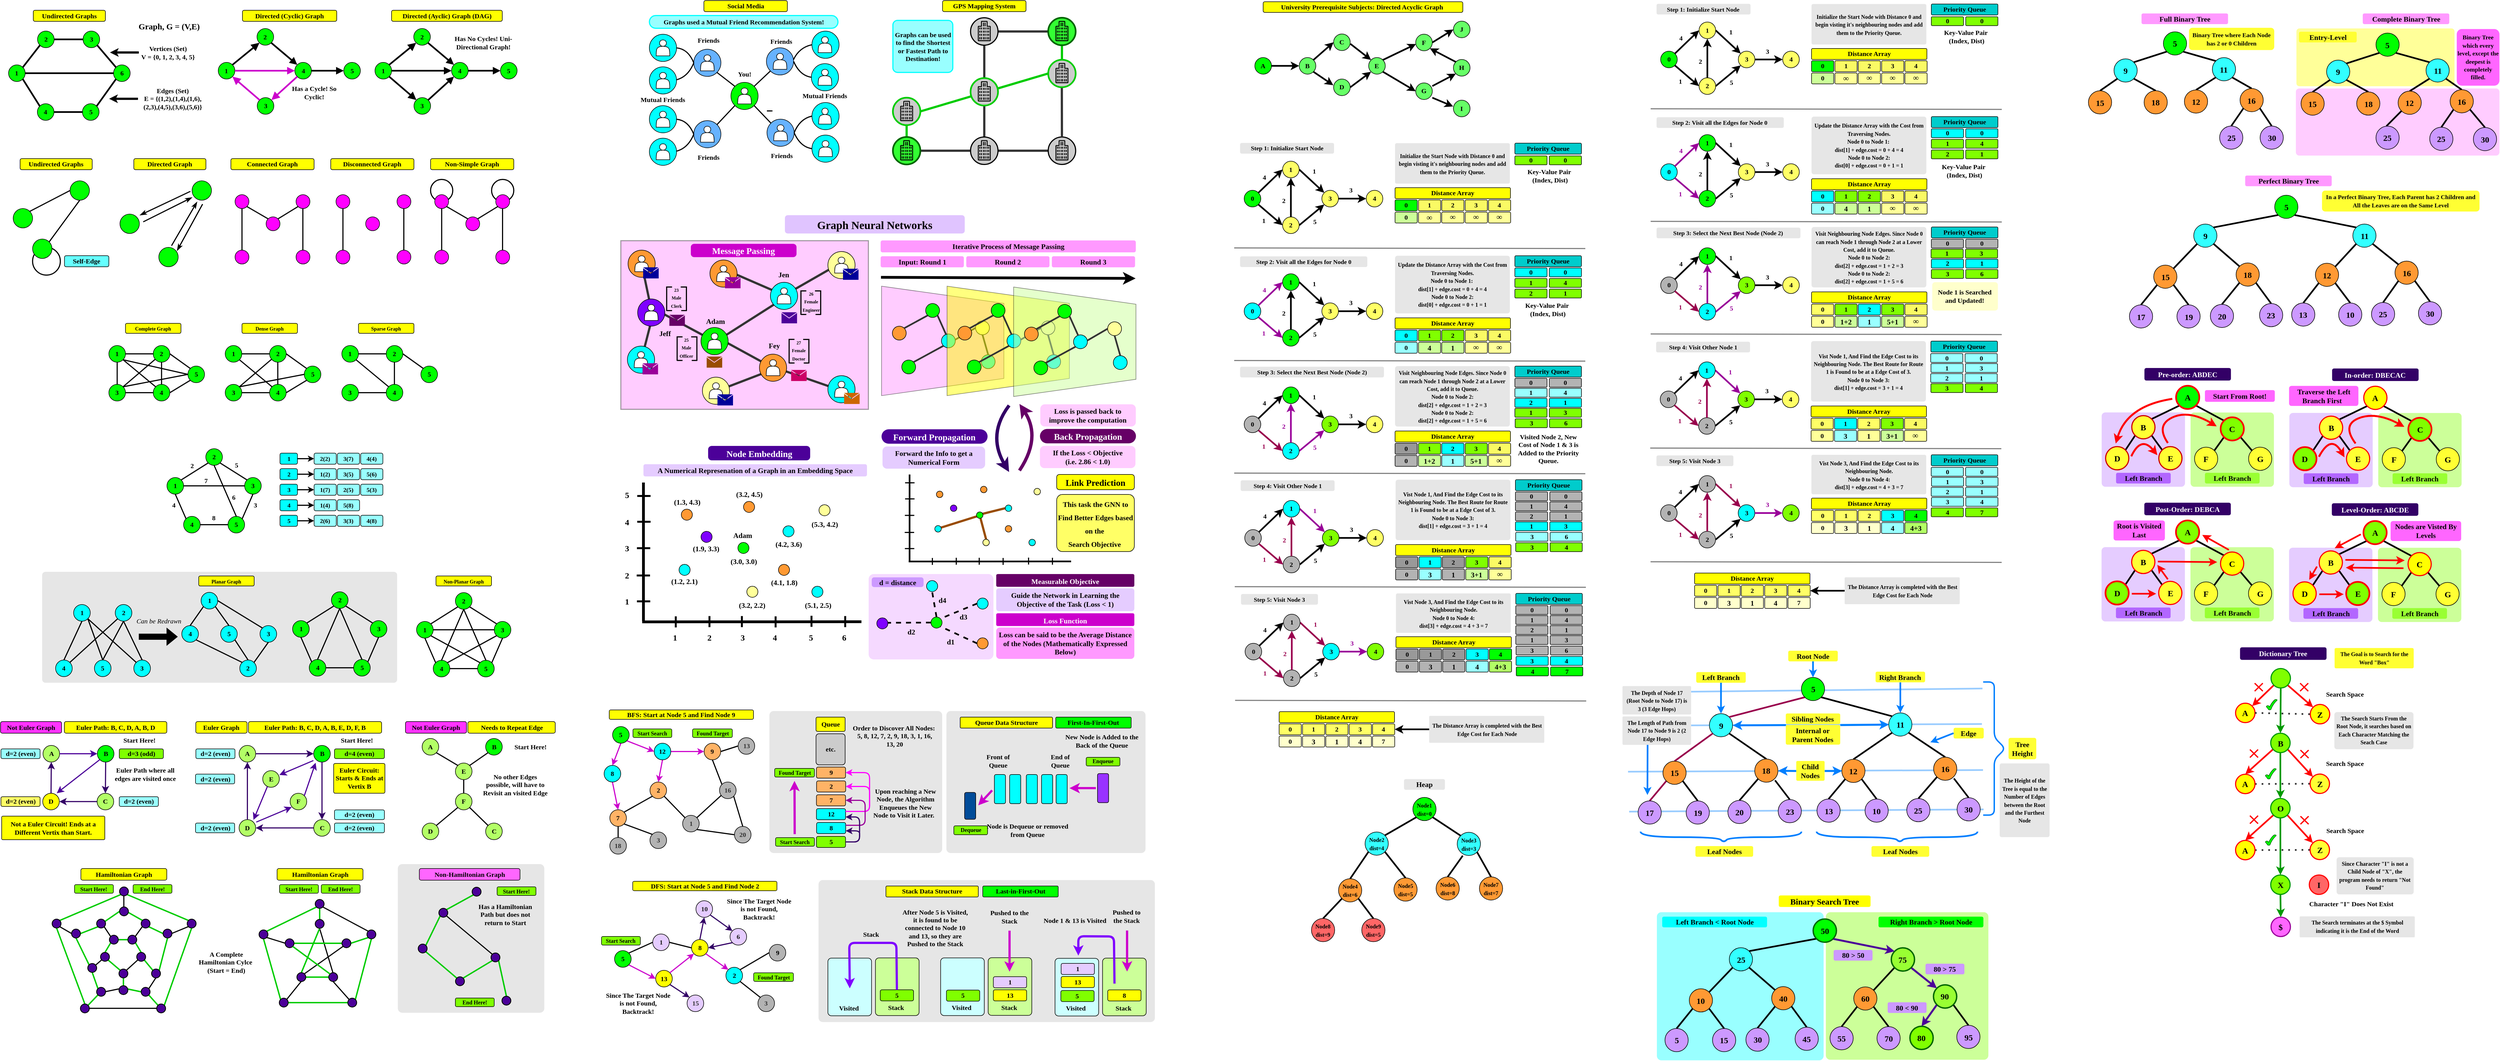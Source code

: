 <mxfile version="25.0.1">
  <diagram name="Page-1" id="3yqpxKQvHaOyZTGhgoW6">
    <mxGraphModel dx="7810" dy="4785" grid="1" gridSize="10" guides="1" tooltips="1" connect="1" arrows="1" fold="1" page="1" pageScale="1" pageWidth="850" pageHeight="1100" math="0" shadow="0">
      <root>
        <mxCell id="0" />
        <mxCell id="1" parent="0" />
        <mxCell id="BB9rWqbPi5b0lo6u9oiK-110" value="" style="rounded=1;whiteSpace=wrap;html=1;fillColor=#99FFFF;strokeColor=none;fontColor=#000000;arcSize=3;" vertex="1" parent="1">
          <mxGeometry x="3072.02" y="1704.75" width="300.61" height="267" as="geometry" />
        </mxCell>
        <mxCell id="BB9rWqbPi5b0lo6u9oiK-109" value="" style="rounded=1;whiteSpace=wrap;html=1;fillColor=#CCFF99;strokeColor=none;fontColor=#000000;arcSize=3;" vertex="1" parent="1">
          <mxGeometry x="3376.63" y="1704.75" width="293" height="266" as="geometry" />
        </mxCell>
        <mxCell id="ymHeVYIG3Tv9STR0iPVD-33" value="" style="rounded=1;whiteSpace=wrap;html=1;fillColor=#CCFF99;strokeColor=none;fontColor=#000000;arcSize=5;" parent="1" vertex="1">
          <mxGeometry x="4034.18" y="803.74" width="150.25" height="133.85" as="geometry" />
        </mxCell>
        <mxCell id="ymHeVYIG3Tv9STR0iPVD-32" value="" style="rounded=1;whiteSpace=wrap;html=1;fillColor=#E5CCFF;strokeColor=none;fontColor=#000000;arcSize=5;" parent="1" vertex="1">
          <mxGeometry x="3873.89" y="803.59" width="150.25" height="134" as="geometry" />
        </mxCell>
        <mxCell id="ThfMrPqSPKfLtUcQO5et-141" value="" style="rounded=1;whiteSpace=wrap;html=1;fillColor=#FFCCFF;strokeColor=none;fontColor=#000000;arcSize=5;" parent="1" vertex="1">
          <mxGeometry x="4224" y="219.46" width="367" height="121" as="geometry" />
        </mxCell>
        <mxCell id="ThfMrPqSPKfLtUcQO5et-138" value="" style="rounded=1;whiteSpace=wrap;html=1;fillColor=#FFFF99;strokeColor=none;fontColor=#000000;arcSize=5;" parent="1" vertex="1">
          <mxGeometry x="4225" y="111.31" width="285" height="104.25" as="geometry" />
        </mxCell>
        <mxCell id="LCE5HxwR3Hqgt4TWrt2V-73" value="" style="endArrow=none;html=1;rounded=0;strokeColor=#99CCFF;strokeWidth=3;endFill=0;" parent="1" edge="1">
          <mxGeometry width="50" height="50" relative="1" as="geometry">
            <mxPoint x="3661" y="1519.38" as="sourcePoint" />
            <mxPoint x="3022.04" y="1523.32" as="targetPoint" />
          </mxGeometry>
        </mxCell>
        <mxCell id="LCE5HxwR3Hqgt4TWrt2V-72" value="" style="endArrow=none;html=1;rounded=0;strokeColor=#99CCFF;strokeWidth=3;endFill=0;" parent="1" edge="1">
          <mxGeometry width="50" height="50" relative="1" as="geometry">
            <mxPoint x="3660" y="1448.38" as="sourcePoint" />
            <mxPoint x="3020" y="1451.38" as="targetPoint" />
          </mxGeometry>
        </mxCell>
        <mxCell id="LCE5HxwR3Hqgt4TWrt2V-71" value="" style="endArrow=none;html=1;rounded=0;strokeColor=#99CCFF;strokeWidth=3;endFill=0;" parent="1" edge="1">
          <mxGeometry width="50" height="50" relative="1" as="geometry">
            <mxPoint x="3658" y="1365.38" as="sourcePoint" />
            <mxPoint x="3016" y="1368.38" as="targetPoint" />
          </mxGeometry>
        </mxCell>
        <mxCell id="LCE5HxwR3Hqgt4TWrt2V-70" value="" style="endArrow=none;html=1;rounded=0;strokeColor=#99CCFF;strokeWidth=3;endFill=0;" parent="1" edge="1">
          <mxGeometry width="50" height="50" relative="1" as="geometry">
            <mxPoint x="3659" y="1301.38" as="sourcePoint" />
            <mxPoint x="3017" y="1308.38" as="targetPoint" />
          </mxGeometry>
        </mxCell>
        <mxCell id="FqfpO_9Uq4FBg8u8sROW-99" value="" style="rounded=1;whiteSpace=wrap;html=1;fillColor=#E6E6E6;strokeColor=none;fontColor=#000000;arcSize=3;" parent="1" vertex="1">
          <mxGeometry x="1560.67" y="1646.75" width="606.33" height="256" as="geometry" />
        </mxCell>
        <mxCell id="FqfpO_9Uq4FBg8u8sROW-85" value="" style="rounded=1;whiteSpace=wrap;html=1;fillColor=#CCFF99;strokeColor=#000000;fontColor=#000000;arcSize=8;" parent="1" vertex="1">
          <mxGeometry x="1663.24" y="1787.13" width="78.69" height="104" as="geometry" />
        </mxCell>
        <mxCell id="kwqL50I-LuAcpxWkbx4z-594" value="&lt;div&gt;&lt;br&gt;&lt;/div&gt;&lt;div&gt;&lt;br&gt;&lt;/div&gt;" style="rounded=1;whiteSpace=wrap;html=1;fillColor=#F5D9FF;strokeColor=none;fontColor=#000000;arcSize=6;" parent="1" vertex="1">
          <mxGeometry x="1651" y="1095" width="225" height="154" as="geometry" />
        </mxCell>
        <mxCell id="kwqL50I-LuAcpxWkbx4z-239" value="" style="rounded=0;whiteSpace=wrap;html=1;fillColor=#FF99FF;gradientColor=none;opacity=50;strokeWidth=2;strokeColor=#4D4D4D;movable=1;resizable=1;rotatable=1;deletable=1;editable=1;locked=0;connectable=1;" parent="1" vertex="1">
          <mxGeometry x="1204.25" y="494" width="446.29" height="304" as="geometry" />
        </mxCell>
        <mxCell id="kwqL50I-LuAcpxWkbx4z-240" value="" style="endArrow=none;html=1;rounded=0;strokeWidth=4;strokeColor=#333333;" parent="1" edge="1">
          <mxGeometry width="50" height="50" relative="1" as="geometry">
            <mxPoint x="1243.54" y="544" as="sourcePoint" />
            <mxPoint x="1256.54" y="606" as="targetPoint" />
          </mxGeometry>
        </mxCell>
        <mxCell id="kwqL50I-LuAcpxWkbx4z-241" value="" style="endArrow=none;html=1;rounded=0;strokeWidth=4;strokeColor=#333333;" parent="1" edge="1">
          <mxGeometry width="50" height="50" relative="1" as="geometry">
            <mxPoint x="1243.34" y="700.5" as="sourcePoint" />
            <mxPoint x="1262.34" y="626.5" as="targetPoint" />
          </mxGeometry>
        </mxCell>
        <mxCell id="kwqL50I-LuAcpxWkbx4z-242" value="" style="endArrow=none;html=1;rounded=0;strokeWidth=4;strokeColor=#333333;" parent="1" edge="1">
          <mxGeometry width="50" height="50" relative="1" as="geometry">
            <mxPoint x="1366.54" y="672" as="sourcePoint" />
            <mxPoint x="1275.54" y="623" as="targetPoint" />
          </mxGeometry>
        </mxCell>
        <mxCell id="kwqL50I-LuAcpxWkbx4z-243" value="" style="endArrow=none;html=1;rounded=0;strokeWidth=4;strokeColor=#333333;" parent="1" edge="1">
          <mxGeometry width="50" height="50" relative="1" as="geometry">
            <mxPoint x="1386.54" y="673" as="sourcePoint" />
            <mxPoint x="1476.25" y="722" as="targetPoint" />
          </mxGeometry>
        </mxCell>
        <mxCell id="kwqL50I-LuAcpxWkbx4z-244" value="" style="endArrow=none;html=1;rounded=0;strokeWidth=4;strokeColor=#333333;" parent="1" edge="1">
          <mxGeometry width="50" height="50" relative="1" as="geometry">
            <mxPoint x="1476.54" y="727" as="sourcePoint" />
            <mxPoint x="1382.54" y="763" as="targetPoint" />
          </mxGeometry>
        </mxCell>
        <mxCell id="kwqL50I-LuAcpxWkbx4z-245" value="" style="endArrow=none;html=1;rounded=0;strokeWidth=4;strokeColor=#333333;" parent="1" edge="1">
          <mxGeometry width="50" height="50" relative="1" as="geometry">
            <mxPoint x="1494.54" y="600" as="sourcePoint" />
            <mxPoint x="1381.54" y="672" as="targetPoint" />
          </mxGeometry>
        </mxCell>
        <mxCell id="kwqL50I-LuAcpxWkbx4z-246" value="" style="endArrow=none;html=1;rounded=0;strokeWidth=4;strokeColor=#333333;" parent="1" edge="1">
          <mxGeometry width="50" height="50" relative="1" as="geometry">
            <mxPoint x="1592.54" y="761" as="sourcePoint" />
            <mxPoint x="1491.54" y="726" as="targetPoint" />
          </mxGeometry>
        </mxCell>
        <mxCell id="kwqL50I-LuAcpxWkbx4z-247" value="" style="endArrow=none;html=1;rounded=0;strokeWidth=4;strokeColor=#333333;" parent="1" edge="1">
          <mxGeometry width="50" height="50" relative="1" as="geometry">
            <mxPoint x="1488.54" y="588" as="sourcePoint" />
            <mxPoint x="1403.25" y="551" as="targetPoint" />
          </mxGeometry>
        </mxCell>
        <mxCell id="kwqL50I-LuAcpxWkbx4z-248" value="" style="endArrow=none;html=1;rounded=0;strokeWidth=4;strokeColor=#333333;" parent="1" edge="1">
          <mxGeometry width="50" height="50" relative="1" as="geometry">
            <mxPoint x="1513.54" y="584" as="sourcePoint" />
            <mxPoint x="1597.25" y="536" as="targetPoint" />
          </mxGeometry>
        </mxCell>
        <mxCell id="kwqL50I-LuAcpxWkbx4z-106" value="" style="endArrow=none;html=1;rounded=0;entryX=0.5;entryY=0;entryDx=0;entryDy=0;exitX=0.5;exitY=1;exitDx=0;exitDy=0;strokeWidth=4;strokeColor=#333333;" parent="1" source="kwqL50I-LuAcpxWkbx4z-98" target="kwqL50I-LuAcpxWkbx4z-82" edge="1">
          <mxGeometry width="50" height="50" relative="1" as="geometry">
            <mxPoint x="1753.71" y="354" as="sourcePoint" />
            <mxPoint x="1984.71" y="354" as="targetPoint" />
          </mxGeometry>
        </mxCell>
        <mxCell id="kwqL50I-LuAcpxWkbx4z-107" value="" style="endArrow=none;html=1;rounded=0;entryX=0.5;entryY=0;entryDx=0;entryDy=0;exitX=0.5;exitY=1;exitDx=0;exitDy=0;strokeWidth=4;strokeColor=#00CC00;" parent="1" source="kwqL50I-LuAcpxWkbx4z-100" target="kwqL50I-LuAcpxWkbx4z-92" edge="1">
          <mxGeometry width="50" height="50" relative="1" as="geometry">
            <mxPoint x="2044.71" y="173.44" as="sourcePoint" />
            <mxPoint x="2044.71" y="351.44" as="targetPoint" />
          </mxGeometry>
        </mxCell>
        <mxCell id="kwqL50I-LuAcpxWkbx4z-108" value="" style="endArrow=none;html=1;rounded=0;entryX=0;entryY=0.5;entryDx=0;entryDy=0;exitX=1;exitY=0.5;exitDx=0;exitDy=0;strokeWidth=4;strokeColor=#333333;" parent="1" source="kwqL50I-LuAcpxWkbx4z-98" target="kwqL50I-LuAcpxWkbx4z-100" edge="1">
          <mxGeometry width="50" height="50" relative="1" as="geometry">
            <mxPoint x="2009.71" y="151" as="sourcePoint" />
            <mxPoint x="2009.71" y="329" as="targetPoint" />
          </mxGeometry>
        </mxCell>
        <mxCell id="kwqL50I-LuAcpxWkbx4z-105" value="" style="endArrow=none;html=1;rounded=0;entryX=0;entryY=0.5;entryDx=0;entryDy=0;exitX=1;exitY=0.5;exitDx=0;exitDy=0;strokeWidth=4;strokeColor=#333333;" parent="1" source="kwqL50I-LuAcpxWkbx4z-80" target="kwqL50I-LuAcpxWkbx4z-90" edge="1">
          <mxGeometry width="50" height="50" relative="1" as="geometry">
            <mxPoint x="1994.71" y="274.75" as="sourcePoint" />
            <mxPoint x="2085.71" y="243.75" as="targetPoint" />
          </mxGeometry>
        </mxCell>
        <mxCell id="KNSWglQPT4Z5NiHn9OF_-246" value="" style="rounded=1;whiteSpace=wrap;html=1;fillColor=#E6E6E6;strokeColor=none;fontColor=#000000;arcSize=3;" parent="1" vertex="1">
          <mxGeometry x="1791.17" y="1342" width="359" height="256" as="geometry" />
        </mxCell>
        <mxCell id="KNSWglQPT4Z5NiHn9OF_-228" value="" style="rounded=1;whiteSpace=wrap;html=1;fillColor=#E6E6E6;strokeColor=none;fontColor=#000000;arcSize=3;" parent="1" vertex="1">
          <mxGeometry x="1472.1" y="1342" width="311.5" height="256" as="geometry" />
        </mxCell>
        <mxCell id="KNSWglQPT4Z5NiHn9OF_-171" value="" style="rounded=1;whiteSpace=wrap;html=1;fillColor=#E6E6E6;strokeColor=none;fontColor=#000000;arcSize=3;" parent="1" vertex="1">
          <mxGeometry x="802.25" y="1618" width="264" height="268" as="geometry" />
        </mxCell>
        <mxCell id="KNSWglQPT4Z5NiHn9OF_-136" value="" style="endArrow=none;html=1;rounded=0;entryX=0.527;entryY=0.154;entryDx=0;entryDy=0;exitX=0.5;exitY=1;exitDx=0;exitDy=0;strokeColor=#000000;strokeWidth=2;entryPerimeter=0;" parent="1" source="KNSWglQPT4Z5NiHn9OF_-99" target="KNSWglQPT4Z5NiHn9OF_-119" edge="1">
          <mxGeometry width="50" height="50" relative="1" as="geometry">
            <mxPoint x="719.04" y="1778.5" as="sourcePoint" />
            <mxPoint x="701.04" y="1825.5" as="targetPoint" />
          </mxGeometry>
        </mxCell>
        <mxCell id="w_8HsDneWyBDN1gnofwD-67" value="" style="rounded=1;whiteSpace=wrap;html=1;fillColor=#E6E6E6;strokeColor=none;fontColor=#000000;arcSize=3;" parent="1" vertex="1">
          <mxGeometry x="161" y="1091" width="640" height="200" as="geometry" />
        </mxCell>
        <mxCell id="9pO9uT2kOoJnUgxudCDx-62" value="" style="ellipse;whiteSpace=wrap;html=1;aspect=fixed;strokeWidth=2;strokeColor=#000000;fillColor=none;" parent="1" vertex="1">
          <mxGeometry x="971.25" y="383.5" width="40" height="40" as="geometry" />
        </mxCell>
        <mxCell id="9pO9uT2kOoJnUgxudCDx-61" value="" style="ellipse;whiteSpace=wrap;html=1;aspect=fixed;strokeWidth=2;strokeColor=#000000;fillColor=none;" parent="1" vertex="1">
          <mxGeometry x="861.25" y="383.5" width="40" height="40" as="geometry" />
        </mxCell>
        <mxCell id="9pO9uT2kOoJnUgxudCDx-10" value="" style="ellipse;whiteSpace=wrap;html=1;aspect=fixed;strokeWidth=2;strokeColor=#000000;fillColor=none;" parent="1" vertex="1">
          <mxGeometry x="143.75" y="506" width="50" height="50" as="geometry" />
        </mxCell>
        <mxCell id="9pO9uT2kOoJnUgxudCDx-1" value="" style="ellipse;whiteSpace=wrap;html=1;aspect=fixed;fillColor=#00FF00;strokeColor=#000000;" parent="1" vertex="1">
          <mxGeometry x="108.75" y="436" width="35" height="35" as="geometry" />
        </mxCell>
        <mxCell id="9pO9uT2kOoJnUgxudCDx-2" value="" style="endArrow=none;html=1;rounded=0;exitX=1;exitY=0;exitDx=0;exitDy=0;entryX=0;entryY=0.5;entryDx=0;entryDy=0;endSize=7;strokeWidth=2;strokeColor=#000000;" parent="1" source="9pO9uT2kOoJnUgxudCDx-1" target="9pO9uT2kOoJnUgxudCDx-4" edge="1">
          <mxGeometry width="50" height="50" relative="1" as="geometry">
            <mxPoint x="151.25" y="516" as="sourcePoint" />
            <mxPoint x="171.25" y="376" as="targetPoint" />
          </mxGeometry>
        </mxCell>
        <mxCell id="9pO9uT2kOoJnUgxudCDx-3" value="" style="ellipse;whiteSpace=wrap;html=1;aspect=fixed;fillColor=#00FF00;strokeColor=#000000;" parent="1" vertex="1">
          <mxGeometry x="143.75" y="491" width="35" height="35" as="geometry" />
        </mxCell>
        <mxCell id="9pO9uT2kOoJnUgxudCDx-5" value="" style="endArrow=none;html=1;rounded=0;exitX=1;exitY=0;exitDx=0;exitDy=0;entryX=0.5;entryY=1;entryDx=0;entryDy=0;endSize=7;strokeWidth=2;strokeColor=#000000;" parent="1" source="9pO9uT2kOoJnUgxudCDx-3" target="9pO9uT2kOoJnUgxudCDx-4" edge="1">
          <mxGeometry width="50" height="50" relative="1" as="geometry">
            <mxPoint x="125.25" y="452" as="sourcePoint" />
            <mxPoint x="221.25" y="406" as="targetPoint" />
          </mxGeometry>
        </mxCell>
        <mxCell id="9pO9uT2kOoJnUgxudCDx-4" value="" style="ellipse;whiteSpace=wrap;html=1;aspect=fixed;fillColor=#00FF00;strokeColor=#000000;" parent="1" vertex="1">
          <mxGeometry x="211.25" y="386" width="35" height="35" as="geometry" />
        </mxCell>
        <mxCell id="9pO9uT2kOoJnUgxudCDx-12" value="&lt;font face=&quot;Comic Sans MS&quot;&gt;&lt;b&gt;Undirected Graphs&lt;/b&gt;&lt;/font&gt;" style="rounded=1;whiteSpace=wrap;html=1;fillColor=#FFFF00;strokeColor=#000000;fontColor=#000000;" parent="1" vertex="1">
          <mxGeometry x="121.25" y="346" width="130" height="20" as="geometry" />
        </mxCell>
        <mxCell id="9pO9uT2kOoJnUgxudCDx-13" value="&lt;font face=&quot;Comic Sans MS&quot;&gt;&lt;b&gt;Self-Edge&lt;/b&gt;&lt;/font&gt;" style="rounded=1;whiteSpace=wrap;html=1;fillColor=#66FFFF;strokeColor=#000000;fontColor=#000000;" parent="1" vertex="1">
          <mxGeometry x="201.25" y="521" width="80" height="20" as="geometry" />
        </mxCell>
        <mxCell id="9pO9uT2kOoJnUgxudCDx-15" value="" style="ellipse;whiteSpace=wrap;html=1;aspect=fixed;fillColor=#00FF00;strokeColor=#000000;" parent="1" vertex="1">
          <mxGeometry x="301.25" y="446" width="35" height="35" as="geometry" />
        </mxCell>
        <mxCell id="9pO9uT2kOoJnUgxudCDx-16" value="" style="endArrow=none;html=1;rounded=0;endSize=7;strokeWidth=2;strokeColor=#000000;startArrow=classicThin;startFill=1;" parent="1" edge="1">
          <mxGeometry width="50" height="50" relative="1" as="geometry">
            <mxPoint x="337.25" y="448" as="sourcePoint" />
            <mxPoint x="428.25" y="405" as="targetPoint" />
          </mxGeometry>
        </mxCell>
        <mxCell id="9pO9uT2kOoJnUgxudCDx-17" value="" style="ellipse;whiteSpace=wrap;html=1;aspect=fixed;fillColor=#00FF00;strokeColor=#000000;" parent="1" vertex="1">
          <mxGeometry x="371.25" y="506" width="35" height="35" as="geometry" />
        </mxCell>
        <mxCell id="9pO9uT2kOoJnUgxudCDx-18" value="" style="endArrow=none;html=1;rounded=0;entryX=0.5;entryY=1;entryDx=0;entryDy=0;endSize=7;strokeWidth=2;strokeColor=#000000;startArrow=classicThin;startFill=1;" parent="1" edge="1">
          <mxGeometry width="50" height="50" relative="1" as="geometry">
            <mxPoint x="404.25" y="512" as="sourcePoint" />
            <mxPoint x="450.25" y="428" as="targetPoint" />
          </mxGeometry>
        </mxCell>
        <mxCell id="9pO9uT2kOoJnUgxudCDx-19" value="" style="ellipse;whiteSpace=wrap;html=1;aspect=fixed;fillColor=#00FF00;strokeColor=#000000;" parent="1" vertex="1">
          <mxGeometry x="431.25" y="386" width="35" height="35" as="geometry" />
        </mxCell>
        <mxCell id="9pO9uT2kOoJnUgxudCDx-20" value="&lt;font face=&quot;Comic Sans MS&quot;&gt;&lt;b&gt;Directed Graph&lt;/b&gt;&lt;/font&gt;" style="rounded=1;whiteSpace=wrap;html=1;fillColor=#FFFF00;strokeColor=#000000;fontColor=#000000;" parent="1" vertex="1">
          <mxGeometry x="326.25" y="346" width="130" height="20" as="geometry" />
        </mxCell>
        <mxCell id="9pO9uT2kOoJnUgxudCDx-22" value="" style="endArrow=none;html=1;rounded=0;endSize=7;strokeWidth=2;strokeColor=#000000;startArrow=classicThin;startFill=1;" parent="1" edge="1">
          <mxGeometry width="50" height="50" relative="1" as="geometry">
            <mxPoint x="431.25" y="416" as="sourcePoint" />
            <mxPoint x="343.25" y="460" as="targetPoint" />
          </mxGeometry>
        </mxCell>
        <mxCell id="9pO9uT2kOoJnUgxudCDx-23" value="" style="endArrow=none;html=1;rounded=0;endSize=7;strokeWidth=2;strokeColor=#000000;startArrow=classicThin;startFill=1;" parent="1" edge="1">
          <mxGeometry width="50" height="50" relative="1" as="geometry">
            <mxPoint x="440.25" y="424" as="sourcePoint" />
            <mxPoint x="394.25" y="503" as="targetPoint" />
          </mxGeometry>
        </mxCell>
        <mxCell id="9pO9uT2kOoJnUgxudCDx-24" value="" style="ellipse;whiteSpace=wrap;html=1;aspect=fixed;fillColor=#FF00FF;strokeColor=#000000;" parent="1" vertex="1">
          <mxGeometry x="690.75" y="511" width="25" height="25" as="geometry" />
        </mxCell>
        <mxCell id="9pO9uT2kOoJnUgxudCDx-29" value="&lt;font face=&quot;Comic Sans MS&quot;&gt;&lt;b&gt;Connected Graph&lt;/b&gt;&lt;/font&gt;" style="rounded=1;whiteSpace=wrap;html=1;fillColor=#FFFF00;strokeColor=#000000;fontColor=#000000;" parent="1" vertex="1">
          <mxGeometry x="501.25" y="346" width="150" height="20" as="geometry" />
        </mxCell>
        <mxCell id="9pO9uT2kOoJnUgxudCDx-32" value="" style="ellipse;whiteSpace=wrap;html=1;aspect=fixed;fillColor=#FF00FF;strokeColor=#000000;" parent="1" vertex="1">
          <mxGeometry x="690.75" y="411" width="25" height="25" as="geometry" />
        </mxCell>
        <mxCell id="9pO9uT2kOoJnUgxudCDx-33" value="" style="ellipse;whiteSpace=wrap;html=1;aspect=fixed;fillColor=#FF00FF;strokeColor=#000000;" parent="1" vertex="1">
          <mxGeometry x="800.75" y="411" width="25" height="25" as="geometry" />
        </mxCell>
        <mxCell id="9pO9uT2kOoJnUgxudCDx-34" value="" style="ellipse;whiteSpace=wrap;html=1;aspect=fixed;fillColor=#FF00FF;strokeColor=#000000;" parent="1" vertex="1">
          <mxGeometry x="800.75" y="511" width="25" height="25" as="geometry" />
        </mxCell>
        <mxCell id="9pO9uT2kOoJnUgxudCDx-35" value="&lt;font face=&quot;Comic Sans MS&quot;&gt;&lt;b&gt;Disconnected Graph&lt;/b&gt;&lt;/font&gt;" style="rounded=1;whiteSpace=wrap;html=1;fillColor=#FFFF00;strokeColor=#000000;fontColor=#000000;" parent="1" vertex="1">
          <mxGeometry x="681.25" y="346" width="150" height="20" as="geometry" />
        </mxCell>
        <mxCell id="9pO9uT2kOoJnUgxudCDx-38" value="" style="ellipse;whiteSpace=wrap;html=1;aspect=fixed;fillColor=#FF00FF;strokeColor=#000000;" parent="1" vertex="1">
          <mxGeometry x="744.25" y="451" width="25" height="25" as="geometry" />
        </mxCell>
        <mxCell id="9pO9uT2kOoJnUgxudCDx-39" value="" style="endArrow=none;html=1;rounded=0;exitX=0.5;exitY=0;exitDx=0;exitDy=0;entryX=0.5;entryY=1;entryDx=0;entryDy=0;endSize=7;strokeWidth=2;strokeColor=#000000;" parent="1" source="9pO9uT2kOoJnUgxudCDx-24" target="9pO9uT2kOoJnUgxudCDx-32" edge="1">
          <mxGeometry width="50" height="50" relative="1" as="geometry">
            <mxPoint x="334.75" y="512" as="sourcePoint" />
            <mxPoint x="380.75" y="426" as="targetPoint" />
          </mxGeometry>
        </mxCell>
        <mxCell id="9pO9uT2kOoJnUgxudCDx-40" value="" style="endArrow=none;html=1;rounded=0;exitX=0.5;exitY=0;exitDx=0;exitDy=0;entryX=0.5;entryY=1;entryDx=0;entryDy=0;endSize=7;strokeWidth=2;strokeColor=#000000;" parent="1" edge="1">
          <mxGeometry width="50" height="50" relative="1" as="geometry">
            <mxPoint x="813.01" y="511" as="sourcePoint" />
            <mxPoint x="813.01" y="436" as="targetPoint" />
          </mxGeometry>
        </mxCell>
        <mxCell id="9pO9uT2kOoJnUgxudCDx-42" value="" style="ellipse;whiteSpace=wrap;html=1;aspect=fixed;fillColor=#FF00FF;strokeColor=#000000;" parent="1" vertex="1">
          <mxGeometry x="508.75" y="511" width="25" height="25" as="geometry" />
        </mxCell>
        <mxCell id="9pO9uT2kOoJnUgxudCDx-43" value="" style="ellipse;whiteSpace=wrap;html=1;aspect=fixed;fillColor=#FF00FF;strokeColor=#000000;" parent="1" vertex="1">
          <mxGeometry x="508.75" y="411" width="25" height="25" as="geometry" />
        </mxCell>
        <mxCell id="9pO9uT2kOoJnUgxudCDx-44" value="" style="ellipse;whiteSpace=wrap;html=1;aspect=fixed;fillColor=#FF00FF;strokeColor=#000000;" parent="1" vertex="1">
          <mxGeometry x="618.75" y="411" width="25" height="25" as="geometry" />
        </mxCell>
        <mxCell id="9pO9uT2kOoJnUgxudCDx-45" value="" style="ellipse;whiteSpace=wrap;html=1;aspect=fixed;fillColor=#FF00FF;strokeColor=#000000;" parent="1" vertex="1">
          <mxGeometry x="618.75" y="511" width="25" height="25" as="geometry" />
        </mxCell>
        <mxCell id="9pO9uT2kOoJnUgxudCDx-46" value="" style="ellipse;whiteSpace=wrap;html=1;aspect=fixed;fillColor=#FF00FF;strokeColor=#000000;" parent="1" vertex="1">
          <mxGeometry x="564.75" y="451" width="25" height="25" as="geometry" />
        </mxCell>
        <mxCell id="9pO9uT2kOoJnUgxudCDx-47" value="" style="endArrow=none;html=1;rounded=0;exitX=0.5;exitY=0;exitDx=0;exitDy=0;entryX=0.5;entryY=1;entryDx=0;entryDy=0;endSize=7;strokeWidth=2;strokeColor=#000000;" parent="1" source="9pO9uT2kOoJnUgxudCDx-42" target="9pO9uT2kOoJnUgxudCDx-43" edge="1">
          <mxGeometry width="50" height="50" relative="1" as="geometry">
            <mxPoint x="152.75" y="512" as="sourcePoint" />
            <mxPoint x="198.75" y="426" as="targetPoint" />
          </mxGeometry>
        </mxCell>
        <mxCell id="9pO9uT2kOoJnUgxudCDx-48" value="" style="endArrow=none;html=1;rounded=0;exitX=0.5;exitY=0;exitDx=0;exitDy=0;entryX=0.5;entryY=1;entryDx=0;entryDy=0;endSize=7;strokeWidth=2;strokeColor=#000000;" parent="1" edge="1">
          <mxGeometry width="50" height="50" relative="1" as="geometry">
            <mxPoint x="631.01" y="511" as="sourcePoint" />
            <mxPoint x="631.01" y="436" as="targetPoint" />
          </mxGeometry>
        </mxCell>
        <mxCell id="9pO9uT2kOoJnUgxudCDx-49" value="" style="endArrow=none;html=1;rounded=0;exitX=0;exitY=0;exitDx=0;exitDy=0;entryX=1;entryY=1;entryDx=0;entryDy=0;endSize=7;strokeWidth=2;strokeColor=#000000;" parent="1" source="9pO9uT2kOoJnUgxudCDx-46" target="9pO9uT2kOoJnUgxudCDx-43" edge="1">
          <mxGeometry width="50" height="50" relative="1" as="geometry">
            <mxPoint x="531.25" y="521" as="sourcePoint" />
            <mxPoint x="531.25" y="446" as="targetPoint" />
          </mxGeometry>
        </mxCell>
        <mxCell id="9pO9uT2kOoJnUgxudCDx-50" value="" style="endArrow=none;html=1;rounded=0;exitX=1;exitY=0;exitDx=0;exitDy=0;entryX=0;entryY=1;entryDx=0;entryDy=0;endSize=7;strokeWidth=2;strokeColor=#000000;" parent="1" source="9pO9uT2kOoJnUgxudCDx-46" target="9pO9uT2kOoJnUgxudCDx-44" edge="1">
          <mxGeometry width="50" height="50" relative="1" as="geometry">
            <mxPoint x="575.25" y="465" as="sourcePoint" />
            <mxPoint x="540.25" y="439" as="targetPoint" />
          </mxGeometry>
        </mxCell>
        <mxCell id="9pO9uT2kOoJnUgxudCDx-51" value="&lt;font face=&quot;Comic Sans MS&quot;&gt;&lt;b&gt;Non-Simple Graph&lt;/b&gt;&lt;/font&gt;" style="rounded=1;whiteSpace=wrap;html=1;fillColor=#FFFF00;strokeColor=#000000;fontColor=#000000;" parent="1" vertex="1">
          <mxGeometry x="861.25" y="346" width="150" height="20" as="geometry" />
        </mxCell>
        <mxCell id="9pO9uT2kOoJnUgxudCDx-52" value="" style="ellipse;whiteSpace=wrap;html=1;aspect=fixed;fillColor=#FF00FF;strokeColor=#000000;" parent="1" vertex="1">
          <mxGeometry x="868.75" y="511" width="25" height="25" as="geometry" />
        </mxCell>
        <mxCell id="9pO9uT2kOoJnUgxudCDx-53" value="" style="ellipse;whiteSpace=wrap;html=1;aspect=fixed;fillColor=#FF00FF;strokeColor=#000000;" parent="1" vertex="1">
          <mxGeometry x="868.75" y="411" width="25" height="25" as="geometry" />
        </mxCell>
        <mxCell id="9pO9uT2kOoJnUgxudCDx-54" value="" style="ellipse;whiteSpace=wrap;html=1;aspect=fixed;fillColor=#FF00FF;strokeColor=#000000;" parent="1" vertex="1">
          <mxGeometry x="978.75" y="411" width="25" height="25" as="geometry" />
        </mxCell>
        <mxCell id="9pO9uT2kOoJnUgxudCDx-55" value="" style="ellipse;whiteSpace=wrap;html=1;aspect=fixed;fillColor=#FF00FF;strokeColor=#000000;" parent="1" vertex="1">
          <mxGeometry x="978.75" y="511" width="25" height="25" as="geometry" />
        </mxCell>
        <mxCell id="9pO9uT2kOoJnUgxudCDx-56" value="" style="ellipse;whiteSpace=wrap;html=1;aspect=fixed;fillColor=#FF00FF;strokeColor=#000000;" parent="1" vertex="1">
          <mxGeometry x="924.75" y="451" width="25" height="25" as="geometry" />
        </mxCell>
        <mxCell id="9pO9uT2kOoJnUgxudCDx-57" value="" style="endArrow=none;html=1;rounded=0;exitX=0.5;exitY=0;exitDx=0;exitDy=0;entryX=0.5;entryY=1;entryDx=0;entryDy=0;endSize=7;strokeWidth=2;strokeColor=#000000;" parent="1" source="9pO9uT2kOoJnUgxudCDx-52" target="9pO9uT2kOoJnUgxudCDx-53" edge="1">
          <mxGeometry width="50" height="50" relative="1" as="geometry">
            <mxPoint x="512.75" y="512" as="sourcePoint" />
            <mxPoint x="558.75" y="426" as="targetPoint" />
          </mxGeometry>
        </mxCell>
        <mxCell id="9pO9uT2kOoJnUgxudCDx-58" value="" style="endArrow=none;html=1;rounded=0;exitX=0.5;exitY=0;exitDx=0;exitDy=0;entryX=0.5;entryY=1;entryDx=0;entryDy=0;endSize=7;strokeWidth=2;strokeColor=#000000;" parent="1" edge="1">
          <mxGeometry width="50" height="50" relative="1" as="geometry">
            <mxPoint x="991.01" y="511" as="sourcePoint" />
            <mxPoint x="991.01" y="436" as="targetPoint" />
          </mxGeometry>
        </mxCell>
        <mxCell id="9pO9uT2kOoJnUgxudCDx-59" value="" style="endArrow=none;html=1;rounded=0;exitX=0;exitY=0;exitDx=0;exitDy=0;entryX=1;entryY=1;entryDx=0;entryDy=0;endSize=7;strokeWidth=2;strokeColor=#000000;" parent="1" source="9pO9uT2kOoJnUgxudCDx-56" target="9pO9uT2kOoJnUgxudCDx-53" edge="1">
          <mxGeometry width="50" height="50" relative="1" as="geometry">
            <mxPoint x="891.25" y="521" as="sourcePoint" />
            <mxPoint x="891.25" y="446" as="targetPoint" />
          </mxGeometry>
        </mxCell>
        <mxCell id="9pO9uT2kOoJnUgxudCDx-60" value="" style="endArrow=none;html=1;rounded=0;exitX=1;exitY=0;exitDx=0;exitDy=0;entryX=0;entryY=1;entryDx=0;entryDy=0;endSize=7;strokeWidth=2;strokeColor=#000000;" parent="1" source="9pO9uT2kOoJnUgxudCDx-56" target="9pO9uT2kOoJnUgxudCDx-54" edge="1">
          <mxGeometry width="50" height="50" relative="1" as="geometry">
            <mxPoint x="935.25" y="465" as="sourcePoint" />
            <mxPoint x="900.25" y="439" as="targetPoint" />
          </mxGeometry>
        </mxCell>
        <mxCell id="vU05gBOwP9u5JrT5ZFWY-7" value="&lt;font style=&quot;font-size: 9px;&quot; face=&quot;Comic Sans MS&quot;&gt;&lt;b style=&quot;&quot;&gt;Complete Graph&lt;/b&gt;&lt;/font&gt;" style="rounded=1;whiteSpace=wrap;html=1;fillColor=#FFFF00;strokeColor=#000000;fontColor=#000000;" parent="1" vertex="1">
          <mxGeometry x="311.25" y="643" width="100" height="18" as="geometry" />
        </mxCell>
        <mxCell id="vU05gBOwP9u5JrT5ZFWY-9" value="&lt;b style=&quot;color: rgb(0, 0, 0); font-family: &amp;quot;Comic Sans MS&amp;quot;;&quot;&gt;1&lt;/b&gt;" style="ellipse;whiteSpace=wrap;html=1;aspect=fixed;fillColor=#00FF00;strokeColor=#000000;" parent="1" vertex="1">
          <mxGeometry x="281.25" y="683" width="30" height="30" as="geometry" />
        </mxCell>
        <mxCell id="vU05gBOwP9u5JrT5ZFWY-10" value="" style="endArrow=none;html=1;rounded=0;endSize=7;strokeWidth=2;strokeColor=#000000;startArrow=none;startFill=0;entryX=1;entryY=0.5;entryDx=0;entryDy=0;exitX=0;exitY=0.5;exitDx=0;exitDy=0;" parent="1" source="vU05gBOwP9u5JrT5ZFWY-13" target="vU05gBOwP9u5JrT5ZFWY-9" edge="1">
          <mxGeometry width="50" height="50" relative="1" as="geometry">
            <mxPoint x="529.75" y="735" as="sourcePoint" />
            <mxPoint x="620.75" y="692" as="targetPoint" />
          </mxGeometry>
        </mxCell>
        <mxCell id="vU05gBOwP9u5JrT5ZFWY-13" value="&lt;font face=&quot;Comic Sans MS&quot; color=&quot;#000000&quot;&gt;&lt;b&gt;2&lt;/b&gt;&lt;/font&gt;" style="ellipse;whiteSpace=wrap;html=1;aspect=fixed;fillColor=#00FF00;strokeColor=#000000;" parent="1" vertex="1">
          <mxGeometry x="361.25" y="683" width="30" height="30" as="geometry" />
        </mxCell>
        <mxCell id="vU05gBOwP9u5JrT5ZFWY-17" value="&lt;b style=&quot;color: rgb(0, 0, 0); font-family: &amp;quot;Comic Sans MS&amp;quot;;&quot;&gt;3&lt;/b&gt;" style="ellipse;whiteSpace=wrap;html=1;aspect=fixed;fillColor=#00FF00;strokeColor=#000000;" parent="1" vertex="1">
          <mxGeometry x="281.25" y="753" width="30" height="30" as="geometry" />
        </mxCell>
        <mxCell id="vU05gBOwP9u5JrT5ZFWY-18" value="" style="endArrow=none;html=1;rounded=0;endSize=7;strokeWidth=2;strokeColor=#000000;startArrow=none;startFill=0;entryX=1;entryY=0.5;entryDx=0;entryDy=0;exitX=0;exitY=0.5;exitDx=0;exitDy=0;" parent="1" source="vU05gBOwP9u5JrT5ZFWY-19" target="vU05gBOwP9u5JrT5ZFWY-17" edge="1">
          <mxGeometry width="50" height="50" relative="1" as="geometry">
            <mxPoint x="529.75" y="805" as="sourcePoint" />
            <mxPoint x="620.75" y="762" as="targetPoint" />
          </mxGeometry>
        </mxCell>
        <mxCell id="vU05gBOwP9u5JrT5ZFWY-19" value="&lt;font face=&quot;Comic Sans MS&quot; color=&quot;#000000&quot;&gt;&lt;b&gt;4&lt;/b&gt;&lt;/font&gt;" style="ellipse;whiteSpace=wrap;html=1;aspect=fixed;fillColor=#00FF00;strokeColor=#000000;" parent="1" vertex="1">
          <mxGeometry x="361.25" y="753" width="30" height="30" as="geometry" />
        </mxCell>
        <mxCell id="vU05gBOwP9u5JrT5ZFWY-20" value="" style="endArrow=none;html=1;rounded=0;endSize=7;strokeWidth=2;strokeColor=#000000;startArrow=none;startFill=0;entryX=0.5;entryY=1;entryDx=0;entryDy=0;exitX=0.5;exitY=0;exitDx=0;exitDy=0;" parent="1" source="vU05gBOwP9u5JrT5ZFWY-17" target="vU05gBOwP9u5JrT5ZFWY-9" edge="1">
          <mxGeometry width="50" height="50" relative="1" as="geometry">
            <mxPoint x="406.25" y="778" as="sourcePoint" />
            <mxPoint x="321.25" y="778" as="targetPoint" />
          </mxGeometry>
        </mxCell>
        <mxCell id="vU05gBOwP9u5JrT5ZFWY-21" value="" style="endArrow=none;html=1;rounded=0;endSize=7;strokeWidth=2;strokeColor=#000000;startArrow=none;startFill=0;entryX=1;entryY=1;entryDx=0;entryDy=0;exitX=0;exitY=0;exitDx=0;exitDy=0;" parent="1" source="vU05gBOwP9u5JrT5ZFWY-19" target="vU05gBOwP9u5JrT5ZFWY-9" edge="1">
          <mxGeometry width="50" height="50" relative="1" as="geometry">
            <mxPoint x="306.25" y="763" as="sourcePoint" />
            <mxPoint x="306.25" y="723" as="targetPoint" />
          </mxGeometry>
        </mxCell>
        <mxCell id="vU05gBOwP9u5JrT5ZFWY-22" value="" style="endArrow=none;html=1;rounded=0;endSize=7;strokeWidth=2;strokeColor=#000000;startArrow=none;startFill=0;entryX=1;entryY=0;entryDx=0;entryDy=0;" parent="1" source="vU05gBOwP9u5JrT5ZFWY-13" target="vU05gBOwP9u5JrT5ZFWY-17" edge="1">
          <mxGeometry width="50" height="50" relative="1" as="geometry">
            <mxPoint x="370.25" y="773" as="sourcePoint" />
            <mxPoint x="317.25" y="719" as="targetPoint" />
          </mxGeometry>
        </mxCell>
        <mxCell id="vU05gBOwP9u5JrT5ZFWY-23" value="&lt;font face=&quot;Comic Sans MS&quot; color=&quot;#000000&quot;&gt;&lt;b&gt;5&lt;/b&gt;&lt;/font&gt;" style="ellipse;whiteSpace=wrap;html=1;aspect=fixed;fillColor=#00FF00;strokeColor=#000000;" parent="1" vertex="1">
          <mxGeometry x="423.75" y="720" width="30" height="30" as="geometry" />
        </mxCell>
        <mxCell id="vU05gBOwP9u5JrT5ZFWY-25" value="" style="endArrow=none;html=1;rounded=0;endSize=7;strokeWidth=2;strokeColor=#000000;startArrow=none;startFill=0;entryX=0;entryY=0;entryDx=0;entryDy=0;exitX=1;exitY=0.5;exitDx=0;exitDy=0;" parent="1" source="vU05gBOwP9u5JrT5ZFWY-13" target="vU05gBOwP9u5JrT5ZFWY-23" edge="1">
          <mxGeometry width="50" height="50" relative="1" as="geometry">
            <mxPoint x="375.25" y="718" as="sourcePoint" />
            <mxPoint x="317.25" y="767" as="targetPoint" />
          </mxGeometry>
        </mxCell>
        <mxCell id="vU05gBOwP9u5JrT5ZFWY-27" value="" style="endArrow=none;html=1;rounded=0;endSize=7;strokeWidth=2;strokeColor=#000000;startArrow=none;startFill=0;entryX=0;entryY=1;entryDx=0;entryDy=0;exitX=1;exitY=0.5;exitDx=0;exitDy=0;" parent="1" source="vU05gBOwP9u5JrT5ZFWY-19" target="vU05gBOwP9u5JrT5ZFWY-23" edge="1">
          <mxGeometry width="50" height="50" relative="1" as="geometry">
            <mxPoint x="397.25" y="719" as="sourcePoint" />
            <mxPoint x="438.25" y="734" as="targetPoint" />
          </mxGeometry>
        </mxCell>
        <mxCell id="vU05gBOwP9u5JrT5ZFWY-28" value="" style="endArrow=none;html=1;rounded=0;endSize=7;strokeWidth=2;strokeColor=#000000;startArrow=none;startFill=0;entryX=0;entryY=0.5;entryDx=0;entryDy=0;exitX=1;exitY=1;exitDx=0;exitDy=0;" parent="1" source="vU05gBOwP9u5JrT5ZFWY-9" target="vU05gBOwP9u5JrT5ZFWY-23" edge="1">
          <mxGeometry width="50" height="50" relative="1" as="geometry">
            <mxPoint x="401.25" y="708" as="sourcePoint" />
            <mxPoint x="438.25" y="734" as="targetPoint" />
          </mxGeometry>
        </mxCell>
        <mxCell id="vU05gBOwP9u5JrT5ZFWY-29" value="" style="endArrow=none;html=1;rounded=0;endSize=7;strokeWidth=2;strokeColor=#000000;startArrow=none;startFill=0;entryX=0;entryY=0.5;entryDx=0;entryDy=0;exitX=1;exitY=0;exitDx=0;exitDy=0;" parent="1" source="vU05gBOwP9u5JrT5ZFWY-17" target="vU05gBOwP9u5JrT5ZFWY-23" edge="1">
          <mxGeometry width="50" height="50" relative="1" as="geometry">
            <mxPoint x="317.25" y="719" as="sourcePoint" />
            <mxPoint x="434.25" y="745" as="targetPoint" />
          </mxGeometry>
        </mxCell>
        <mxCell id="vU05gBOwP9u5JrT5ZFWY-30" value="&lt;font style=&quot;font-size: 9px;&quot; face=&quot;Comic Sans MS&quot;&gt;&lt;b style=&quot;&quot;&gt;Dense Graph&lt;/b&gt;&lt;/font&gt;" style="rounded=1;whiteSpace=wrap;html=1;fillColor=#FFFF00;strokeColor=#000000;fontColor=#000000;" parent="1" vertex="1">
          <mxGeometry x="521.25" y="643" width="100" height="18" as="geometry" />
        </mxCell>
        <mxCell id="vU05gBOwP9u5JrT5ZFWY-31" value="&lt;b style=&quot;color: rgb(0, 0, 0); font-family: &amp;quot;Comic Sans MS&amp;quot;;&quot;&gt;1&lt;/b&gt;" style="ellipse;whiteSpace=wrap;html=1;aspect=fixed;fillColor=#00FF00;strokeColor=#000000;" parent="1" vertex="1">
          <mxGeometry x="491" y="683" width="30" height="30" as="geometry" />
        </mxCell>
        <mxCell id="vU05gBOwP9u5JrT5ZFWY-32" value="" style="endArrow=none;html=1;rounded=0;endSize=7;strokeWidth=2;strokeColor=#000000;startArrow=none;startFill=0;entryX=1;entryY=0.5;entryDx=0;entryDy=0;exitX=0;exitY=0.5;exitDx=0;exitDy=0;" parent="1" source="vU05gBOwP9u5JrT5ZFWY-33" target="vU05gBOwP9u5JrT5ZFWY-31" edge="1">
          <mxGeometry width="50" height="50" relative="1" as="geometry">
            <mxPoint x="739.5" y="735" as="sourcePoint" />
            <mxPoint x="830.5" y="692" as="targetPoint" />
          </mxGeometry>
        </mxCell>
        <mxCell id="vU05gBOwP9u5JrT5ZFWY-33" value="&lt;font face=&quot;Comic Sans MS&quot; color=&quot;#000000&quot;&gt;&lt;b&gt;2&lt;/b&gt;&lt;/font&gt;" style="ellipse;whiteSpace=wrap;html=1;aspect=fixed;fillColor=#00FF00;strokeColor=#000000;" parent="1" vertex="1">
          <mxGeometry x="571" y="683" width="30" height="30" as="geometry" />
        </mxCell>
        <mxCell id="vU05gBOwP9u5JrT5ZFWY-34" value="&lt;b style=&quot;color: rgb(0, 0, 0); font-family: &amp;quot;Comic Sans MS&amp;quot;;&quot;&gt;3&lt;/b&gt;" style="ellipse;whiteSpace=wrap;html=1;aspect=fixed;fillColor=#00FF00;strokeColor=#000000;" parent="1" vertex="1">
          <mxGeometry x="491" y="753" width="30" height="30" as="geometry" />
        </mxCell>
        <mxCell id="vU05gBOwP9u5JrT5ZFWY-35" value="" style="endArrow=none;html=1;rounded=0;endSize=7;strokeWidth=2;strokeColor=#000000;startArrow=none;startFill=0;entryX=1;entryY=0.5;entryDx=0;entryDy=0;exitX=0;exitY=0.5;exitDx=0;exitDy=0;" parent="1" source="vU05gBOwP9u5JrT5ZFWY-36" target="vU05gBOwP9u5JrT5ZFWY-34" edge="1">
          <mxGeometry width="50" height="50" relative="1" as="geometry">
            <mxPoint x="739.5" y="805" as="sourcePoint" />
            <mxPoint x="830.5" y="762" as="targetPoint" />
          </mxGeometry>
        </mxCell>
        <mxCell id="vU05gBOwP9u5JrT5ZFWY-36" value="&lt;font face=&quot;Comic Sans MS&quot; color=&quot;#000000&quot;&gt;&lt;b&gt;4&lt;/b&gt;&lt;/font&gt;" style="ellipse;whiteSpace=wrap;html=1;aspect=fixed;fillColor=#00FF00;strokeColor=#000000;" parent="1" vertex="1">
          <mxGeometry x="571" y="753" width="30" height="30" as="geometry" />
        </mxCell>
        <mxCell id="vU05gBOwP9u5JrT5ZFWY-38" value="" style="endArrow=none;html=1;rounded=0;endSize=7;strokeWidth=2;strokeColor=#000000;startArrow=none;startFill=0;entryX=1;entryY=1;entryDx=0;entryDy=0;exitX=0;exitY=0;exitDx=0;exitDy=0;" parent="1" source="vU05gBOwP9u5JrT5ZFWY-36" target="vU05gBOwP9u5JrT5ZFWY-31" edge="1">
          <mxGeometry width="50" height="50" relative="1" as="geometry">
            <mxPoint x="516" y="763" as="sourcePoint" />
            <mxPoint x="516" y="723" as="targetPoint" />
          </mxGeometry>
        </mxCell>
        <mxCell id="vU05gBOwP9u5JrT5ZFWY-39" value="" style="endArrow=none;html=1;rounded=0;endSize=7;strokeWidth=2;strokeColor=#000000;startArrow=none;startFill=0;entryX=1;entryY=0;entryDx=0;entryDy=0;" parent="1" source="vU05gBOwP9u5JrT5ZFWY-33" target="vU05gBOwP9u5JrT5ZFWY-34" edge="1">
          <mxGeometry width="50" height="50" relative="1" as="geometry">
            <mxPoint x="580" y="773" as="sourcePoint" />
            <mxPoint x="527" y="719" as="targetPoint" />
          </mxGeometry>
        </mxCell>
        <mxCell id="vU05gBOwP9u5JrT5ZFWY-40" value="&lt;font face=&quot;Comic Sans MS&quot; color=&quot;#000000&quot;&gt;&lt;b&gt;5&lt;/b&gt;&lt;/font&gt;" style="ellipse;whiteSpace=wrap;html=1;aspect=fixed;fillColor=#00FF00;strokeColor=#000000;" parent="1" vertex="1">
          <mxGeometry x="633.5" y="720" width="30" height="30" as="geometry" />
        </mxCell>
        <mxCell id="vU05gBOwP9u5JrT5ZFWY-41" value="" style="endArrow=none;html=1;rounded=0;endSize=7;strokeWidth=2;strokeColor=#000000;startArrow=none;startFill=0;entryX=0;entryY=0;entryDx=0;entryDy=0;exitX=1;exitY=0.5;exitDx=0;exitDy=0;" parent="1" source="vU05gBOwP9u5JrT5ZFWY-33" target="vU05gBOwP9u5JrT5ZFWY-40" edge="1">
          <mxGeometry width="50" height="50" relative="1" as="geometry">
            <mxPoint x="585" y="718" as="sourcePoint" />
            <mxPoint x="527" y="767" as="targetPoint" />
          </mxGeometry>
        </mxCell>
        <mxCell id="vU05gBOwP9u5JrT5ZFWY-42" value="" style="endArrow=none;html=1;rounded=0;endSize=7;strokeWidth=2;strokeColor=#000000;startArrow=none;startFill=0;entryX=0;entryY=1;entryDx=0;entryDy=0;exitX=1;exitY=0.5;exitDx=0;exitDy=0;" parent="1" source="vU05gBOwP9u5JrT5ZFWY-36" target="vU05gBOwP9u5JrT5ZFWY-40" edge="1">
          <mxGeometry width="50" height="50" relative="1" as="geometry">
            <mxPoint x="607" y="719" as="sourcePoint" />
            <mxPoint x="648" y="734" as="targetPoint" />
          </mxGeometry>
        </mxCell>
        <mxCell id="vU05gBOwP9u5JrT5ZFWY-44" value="" style="endArrow=none;html=1;rounded=0;endSize=7;strokeWidth=2;strokeColor=#000000;startArrow=none;startFill=0;entryX=0;entryY=0.5;entryDx=0;entryDy=0;exitX=1;exitY=0;exitDx=0;exitDy=0;" parent="1" source="vU05gBOwP9u5JrT5ZFWY-34" target="vU05gBOwP9u5JrT5ZFWY-40" edge="1">
          <mxGeometry width="50" height="50" relative="1" as="geometry">
            <mxPoint x="527" y="719" as="sourcePoint" />
            <mxPoint x="644" y="745" as="targetPoint" />
          </mxGeometry>
        </mxCell>
        <mxCell id="vU05gBOwP9u5JrT5ZFWY-45" value="&lt;font style=&quot;font-size: 9px;&quot; face=&quot;Comic Sans MS&quot;&gt;&lt;b style=&quot;&quot;&gt;Sparse Graph&lt;/b&gt;&lt;/font&gt;" style="rounded=1;whiteSpace=wrap;html=1;fillColor=#FFFF00;strokeColor=#000000;fontColor=#000000;" parent="1" vertex="1">
          <mxGeometry x="731.25" y="643" width="100" height="18" as="geometry" />
        </mxCell>
        <mxCell id="vU05gBOwP9u5JrT5ZFWY-46" value="&lt;b style=&quot;color: rgb(0, 0, 0); font-family: &amp;quot;Comic Sans MS&amp;quot;;&quot;&gt;1&lt;/b&gt;" style="ellipse;whiteSpace=wrap;html=1;aspect=fixed;fillColor=#00FF00;strokeColor=#000000;" parent="1" vertex="1">
          <mxGeometry x="701.25" y="683" width="30" height="30" as="geometry" />
        </mxCell>
        <mxCell id="vU05gBOwP9u5JrT5ZFWY-47" value="" style="endArrow=none;html=1;rounded=0;endSize=7;strokeWidth=2;strokeColor=#000000;startArrow=none;startFill=0;entryX=1;entryY=0.5;entryDx=0;entryDy=0;exitX=0;exitY=0.5;exitDx=0;exitDy=0;" parent="1" source="vU05gBOwP9u5JrT5ZFWY-48" target="vU05gBOwP9u5JrT5ZFWY-46" edge="1">
          <mxGeometry width="50" height="50" relative="1" as="geometry">
            <mxPoint x="949.75" y="735" as="sourcePoint" />
            <mxPoint x="1040.75" y="692" as="targetPoint" />
          </mxGeometry>
        </mxCell>
        <mxCell id="vU05gBOwP9u5JrT5ZFWY-48" value="&lt;font face=&quot;Comic Sans MS&quot; color=&quot;#000000&quot;&gt;&lt;b&gt;2&lt;/b&gt;&lt;/font&gt;" style="ellipse;whiteSpace=wrap;html=1;aspect=fixed;fillColor=#00FF00;strokeColor=#000000;" parent="1" vertex="1">
          <mxGeometry x="781.25" y="683" width="30" height="30" as="geometry" />
        </mxCell>
        <mxCell id="vU05gBOwP9u5JrT5ZFWY-49" value="&lt;b style=&quot;color: rgb(0, 0, 0); font-family: &amp;quot;Comic Sans MS&amp;quot;;&quot;&gt;3&lt;/b&gt;" style="ellipse;whiteSpace=wrap;html=1;aspect=fixed;fillColor=#00FF00;strokeColor=#000000;" parent="1" vertex="1">
          <mxGeometry x="701.25" y="753" width="30" height="30" as="geometry" />
        </mxCell>
        <mxCell id="vU05gBOwP9u5JrT5ZFWY-50" value="" style="endArrow=none;html=1;rounded=0;endSize=7;strokeWidth=2;strokeColor=#000000;startArrow=none;startFill=0;entryX=1;entryY=0.5;entryDx=0;entryDy=0;exitX=0;exitY=0.5;exitDx=0;exitDy=0;" parent="1" source="vU05gBOwP9u5JrT5ZFWY-51" target="vU05gBOwP9u5JrT5ZFWY-49" edge="1">
          <mxGeometry width="50" height="50" relative="1" as="geometry">
            <mxPoint x="949.75" y="805" as="sourcePoint" />
            <mxPoint x="1040.75" y="762" as="targetPoint" />
          </mxGeometry>
        </mxCell>
        <mxCell id="vU05gBOwP9u5JrT5ZFWY-51" value="&lt;font face=&quot;Comic Sans MS&quot; color=&quot;#000000&quot;&gt;&lt;b&gt;4&lt;/b&gt;&lt;/font&gt;" style="ellipse;whiteSpace=wrap;html=1;aspect=fixed;fillColor=#00FF00;strokeColor=#000000;" parent="1" vertex="1">
          <mxGeometry x="781.25" y="753" width="30" height="30" as="geometry" />
        </mxCell>
        <mxCell id="vU05gBOwP9u5JrT5ZFWY-52" value="" style="endArrow=none;html=1;rounded=0;endSize=7;strokeWidth=2;strokeColor=#000000;startArrow=none;startFill=0;entryX=1;entryY=1;entryDx=0;entryDy=0;exitX=0;exitY=0;exitDx=0;exitDy=0;" parent="1" source="vU05gBOwP9u5JrT5ZFWY-51" target="vU05gBOwP9u5JrT5ZFWY-46" edge="1">
          <mxGeometry width="50" height="50" relative="1" as="geometry">
            <mxPoint x="726.25" y="763" as="sourcePoint" />
            <mxPoint x="726.25" y="723" as="targetPoint" />
          </mxGeometry>
        </mxCell>
        <mxCell id="vU05gBOwP9u5JrT5ZFWY-54" value="&lt;font face=&quot;Comic Sans MS&quot; color=&quot;#000000&quot;&gt;&lt;b&gt;5&lt;/b&gt;&lt;/font&gt;" style="ellipse;whiteSpace=wrap;html=1;aspect=fixed;fillColor=#00FF00;strokeColor=#000000;" parent="1" vertex="1">
          <mxGeometry x="843.75" y="720" width="30" height="30" as="geometry" />
        </mxCell>
        <mxCell id="vU05gBOwP9u5JrT5ZFWY-55" value="" style="endArrow=none;html=1;rounded=0;endSize=7;strokeWidth=2;strokeColor=#000000;startArrow=none;startFill=0;entryX=0;entryY=0;entryDx=0;entryDy=0;exitX=1;exitY=0.5;exitDx=0;exitDy=0;" parent="1" source="vU05gBOwP9u5JrT5ZFWY-48" target="vU05gBOwP9u5JrT5ZFWY-54" edge="1">
          <mxGeometry width="50" height="50" relative="1" as="geometry">
            <mxPoint x="795.25" y="718" as="sourcePoint" />
            <mxPoint x="737.25" y="767" as="targetPoint" />
          </mxGeometry>
        </mxCell>
        <mxCell id="vU05gBOwP9u5JrT5ZFWY-58" value="" style="endArrow=none;html=1;rounded=0;endSize=7;strokeWidth=2;strokeColor=#000000;startArrow=none;startFill=0;entryX=0.5;entryY=1;entryDx=0;entryDy=0;exitX=0.5;exitY=0;exitDx=0;exitDy=0;" parent="1" source="vU05gBOwP9u5JrT5ZFWY-19" target="vU05gBOwP9u5JrT5ZFWY-13" edge="1">
          <mxGeometry width="50" height="50" relative="1" as="geometry">
            <mxPoint x="306.25" y="763" as="sourcePoint" />
            <mxPoint x="306.25" y="723" as="targetPoint" />
          </mxGeometry>
        </mxCell>
        <mxCell id="vU05gBOwP9u5JrT5ZFWY-59" value="" style="endArrow=none;html=1;rounded=0;endSize=7;strokeWidth=2;strokeColor=#000000;startArrow=none;startFill=0;entryX=0.5;entryY=1;entryDx=0;entryDy=0;exitX=0.5;exitY=0;exitDx=0;exitDy=0;" parent="1" edge="1">
          <mxGeometry width="50" height="50" relative="1" as="geometry">
            <mxPoint x="585.8" y="753" as="sourcePoint" />
            <mxPoint x="585.8" y="713" as="targetPoint" />
          </mxGeometry>
        </mxCell>
        <mxCell id="vU05gBOwP9u5JrT5ZFWY-60" value="" style="endArrow=none;html=1;rounded=0;endSize=7;strokeWidth=2;strokeColor=#000000;startArrow=none;startFill=0;entryX=0.5;entryY=1;entryDx=0;entryDy=0;exitX=0.5;exitY=0;exitDx=0;exitDy=0;" parent="1" edge="1">
          <mxGeometry width="50" height="50" relative="1" as="geometry">
            <mxPoint x="796.05" y="753" as="sourcePoint" />
            <mxPoint x="796.05" y="713" as="targetPoint" />
          </mxGeometry>
        </mxCell>
        <mxCell id="2qasPP3fPQsoUJOk98KG-2" value="&lt;b style=&quot;color: rgb(0, 0, 0); font-family: &amp;quot;Comic Sans MS&amp;quot;;&quot;&gt;1&lt;/b&gt;" style="ellipse;whiteSpace=wrap;html=1;aspect=fixed;fillColor=#00FF00;strokeColor=#000000;" parent="1" vertex="1">
          <mxGeometry x="386" y="921" width="30" height="30" as="geometry" />
        </mxCell>
        <mxCell id="2qasPP3fPQsoUJOk98KG-4" value="&lt;font face=&quot;Comic Sans MS&quot; color=&quot;#000000&quot;&gt;&lt;b&gt;2&lt;/b&gt;&lt;/font&gt;" style="ellipse;whiteSpace=wrap;html=1;aspect=fixed;fillColor=#00FF00;strokeColor=#000000;" parent="1" vertex="1">
          <mxGeometry x="456" y="869" width="30" height="30" as="geometry" />
        </mxCell>
        <mxCell id="2qasPP3fPQsoUJOk98KG-5" value="&lt;b style=&quot;color: rgb(0, 0, 0); font-family: &amp;quot;Comic Sans MS&amp;quot;;&quot;&gt;4&lt;/b&gt;" style="ellipse;whiteSpace=wrap;html=1;aspect=fixed;fillColor=#00FF00;strokeColor=#000000;" parent="1" vertex="1">
          <mxGeometry x="416" y="991" width="30" height="30" as="geometry" />
        </mxCell>
        <mxCell id="2qasPP3fPQsoUJOk98KG-7" value="&lt;font face=&quot;Comic Sans MS&quot; color=&quot;#000000&quot;&gt;&lt;b&gt;5&lt;/b&gt;&lt;/font&gt;" style="ellipse;whiteSpace=wrap;html=1;aspect=fixed;fillColor=#00FF00;strokeColor=#000000;" parent="1" vertex="1">
          <mxGeometry x="496" y="991" width="30" height="30" as="geometry" />
        </mxCell>
        <mxCell id="2qasPP3fPQsoUJOk98KG-8" value="" style="endArrow=none;html=1;rounded=0;endSize=7;strokeWidth=2;strokeColor=#000000;startArrow=none;startFill=0;entryX=0.5;entryY=1;entryDx=0;entryDy=0;exitX=0;exitY=0;exitDx=0;exitDy=0;" parent="1" source="2qasPP3fPQsoUJOk98KG-5" target="2qasPP3fPQsoUJOk98KG-2" edge="1">
          <mxGeometry width="50" height="50" relative="1" as="geometry">
            <mxPoint x="517.25" y="1016" as="sourcePoint" />
            <mxPoint x="432.25" y="1016" as="targetPoint" />
          </mxGeometry>
        </mxCell>
        <mxCell id="2qasPP3fPQsoUJOk98KG-29" value="&lt;font color=&quot;#000000&quot; face=&quot;Comic Sans MS&quot;&gt;&lt;span style=&quot;font-size: 12px; text-wrap: wrap;&quot;&gt;&lt;b&gt;4&lt;/b&gt;&lt;/span&gt;&lt;/font&gt;" style="edgeLabel;html=1;align=center;verticalAlign=middle;resizable=0;points=[];labelBackgroundColor=none;" parent="2qasPP3fPQsoUJOk98KG-8" vertex="1" connectable="0">
          <mxGeometry x="0.021" y="-1" relative="1" as="geometry">
            <mxPoint x="-14" y="-2" as="offset" />
          </mxGeometry>
        </mxCell>
        <mxCell id="2qasPP3fPQsoUJOk98KG-11" value="&lt;font face=&quot;Comic Sans MS&quot; color=&quot;#000000&quot;&gt;&lt;b&gt;3&lt;/b&gt;&lt;/font&gt;" style="ellipse;whiteSpace=wrap;html=1;aspect=fixed;fillColor=#00FF00;strokeColor=#000000;" parent="1" vertex="1">
          <mxGeometry x="526" y="921" width="30" height="30" as="geometry" />
        </mxCell>
        <mxCell id="2qasPP3fPQsoUJOk98KG-17" value="" style="endArrow=none;html=1;rounded=0;endSize=7;strokeWidth=2;strokeColor=#000000;startArrow=none;startFill=0;entryX=1;entryY=0.5;entryDx=0;entryDy=0;exitX=0;exitY=0.5;exitDx=0;exitDy=0;" parent="1" source="2qasPP3fPQsoUJOk98KG-7" target="2qasPP3fPQsoUJOk98KG-5" edge="1">
          <mxGeometry width="50" height="50" relative="1" as="geometry">
            <mxPoint x="430.25" y="1005" as="sourcePoint" />
            <mxPoint x="411.25" y="961" as="targetPoint" />
          </mxGeometry>
        </mxCell>
        <mxCell id="2qasPP3fPQsoUJOk98KG-28" value="&lt;font color=&quot;#000000&quot; face=&quot;Comic Sans MS&quot;&gt;&lt;span style=&quot;font-size: 12px; text-wrap: wrap;&quot;&gt;&lt;b&gt;8&lt;/b&gt;&lt;/span&gt;&lt;/font&gt;" style="edgeLabel;html=1;align=center;verticalAlign=middle;resizable=0;points=[];labelBackgroundColor=none;" parent="2qasPP3fPQsoUJOk98KG-17" vertex="1" connectable="0">
          <mxGeometry x="0.045" y="2" relative="1" as="geometry">
            <mxPoint y="-14" as="offset" />
          </mxGeometry>
        </mxCell>
        <mxCell id="2qasPP3fPQsoUJOk98KG-18" value="" style="endArrow=none;html=1;rounded=0;endSize=7;strokeWidth=2;strokeColor=#000000;startArrow=none;startFill=0;entryX=1;entryY=0;entryDx=0;entryDy=0;exitX=0.5;exitY=1;exitDx=0;exitDy=0;" parent="1" source="2qasPP3fPQsoUJOk98KG-11" target="2qasPP3fPQsoUJOk98KG-7" edge="1">
          <mxGeometry width="50" height="50" relative="1" as="geometry">
            <mxPoint x="506.25" y="1016" as="sourcePoint" />
            <mxPoint x="456.25" y="1016" as="targetPoint" />
          </mxGeometry>
        </mxCell>
        <mxCell id="2qasPP3fPQsoUJOk98KG-27" value="&lt;b style=&quot;text-wrap: wrap; color: rgb(0, 0, 0); font-family: &amp;quot;Comic Sans MS&amp;quot;; font-size: 12px;&quot;&gt;3&lt;/b&gt;" style="edgeLabel;html=1;align=center;verticalAlign=middle;resizable=0;points=[];labelBackgroundColor=none;" parent="2qasPP3fPQsoUJOk98KG-18" vertex="1" connectable="0">
          <mxGeometry x="-0.151" y="1" relative="1" as="geometry">
            <mxPoint x="11" y="1" as="offset" />
          </mxGeometry>
        </mxCell>
        <mxCell id="2qasPP3fPQsoUJOk98KG-19" value="" style="endArrow=none;html=1;rounded=0;endSize=7;strokeWidth=2;strokeColor=#000000;startArrow=none;startFill=0;entryX=0;entryY=0;entryDx=0;entryDy=0;exitX=1;exitY=1;exitDx=0;exitDy=0;" parent="1" source="2qasPP3fPQsoUJOk98KG-4" target="2qasPP3fPQsoUJOk98KG-11" edge="1">
          <mxGeometry width="50" height="50" relative="1" as="geometry">
            <mxPoint x="481.25" y="891" as="sourcePoint" />
            <mxPoint x="531.25" y="1005" as="targetPoint" />
          </mxGeometry>
        </mxCell>
        <mxCell id="2qasPP3fPQsoUJOk98KG-24" value="&lt;font color=&quot;#000000&quot; face=&quot;Comic Sans MS&quot;&gt;&lt;span style=&quot;font-size: 12px; text-wrap: wrap;&quot;&gt;&lt;b&gt;5&lt;/b&gt;&lt;/span&gt;&lt;/font&gt;" style="edgeLabel;html=1;align=center;verticalAlign=middle;resizable=0;points=[];labelBackgroundColor=none;" parent="2qasPP3fPQsoUJOk98KG-19" vertex="1" connectable="0">
          <mxGeometry x="0.094" y="1" relative="1" as="geometry">
            <mxPoint x="2" y="-12" as="offset" />
          </mxGeometry>
        </mxCell>
        <mxCell id="2qasPP3fPQsoUJOk98KG-20" value="" style="endArrow=none;html=1;rounded=0;endSize=7;strokeWidth=2;strokeColor=#000000;startArrow=none;startFill=0;entryX=0;entryY=1;entryDx=0;entryDy=0;exitX=1;exitY=0;exitDx=0;exitDy=0;" parent="1" source="2qasPP3fPQsoUJOk98KG-2" target="2qasPP3fPQsoUJOk98KG-4" edge="1">
          <mxGeometry width="50" height="50" relative="1" as="geometry">
            <mxPoint x="491.25" y="901" as="sourcePoint" />
            <mxPoint x="540.25" y="935" as="targetPoint" />
          </mxGeometry>
        </mxCell>
        <mxCell id="2qasPP3fPQsoUJOk98KG-23" value="&lt;b style=&quot;color: rgb(0, 0, 0); font-family: &amp;quot;Comic Sans MS&amp;quot;; font-size: 12px; text-wrap: wrap;&quot;&gt;2&lt;/b&gt;" style="edgeLabel;html=1;align=center;verticalAlign=middle;resizable=0;points=[];labelBackgroundColor=none;" parent="2qasPP3fPQsoUJOk98KG-20" vertex="1" connectable="0">
          <mxGeometry x="0.045" relative="1" as="geometry">
            <mxPoint x="-6" y="-10" as="offset" />
          </mxGeometry>
        </mxCell>
        <mxCell id="2qasPP3fPQsoUJOk98KG-21" value="" style="endArrow=none;html=1;rounded=0;endSize=7;strokeWidth=2;strokeColor=#000000;startArrow=none;startFill=0;entryX=0;entryY=0.5;entryDx=0;entryDy=0;exitX=1;exitY=0.5;exitDx=0;exitDy=0;" parent="1" source="2qasPP3fPQsoUJOk98KG-2" target="2qasPP3fPQsoUJOk98KG-11" edge="1">
          <mxGeometry width="50" height="50" relative="1" as="geometry">
            <mxPoint x="421.25" y="935" as="sourcePoint" />
            <mxPoint x="470.25" y="905" as="targetPoint" />
          </mxGeometry>
        </mxCell>
        <mxCell id="2qasPP3fPQsoUJOk98KG-25" value="&lt;font color=&quot;#000000&quot; face=&quot;Comic Sans MS&quot;&gt;&lt;span style=&quot;font-size: 12px; text-wrap: wrap;&quot;&gt;&lt;b&gt;7&lt;/b&gt;&lt;/span&gt;&lt;/font&gt;" style="edgeLabel;html=1;align=center;verticalAlign=middle;resizable=0;points=[];labelBackgroundColor=none;" parent="2qasPP3fPQsoUJOk98KG-21" vertex="1" connectable="0">
          <mxGeometry x="-0.181" y="-1" relative="1" as="geometry">
            <mxPoint x="-5" y="-10" as="offset" />
          </mxGeometry>
        </mxCell>
        <mxCell id="2qasPP3fPQsoUJOk98KG-22" value="" style="endArrow=none;html=1;rounded=0;endSize=7;strokeWidth=2;strokeColor=#000000;startArrow=none;startFill=0;entryX=0.5;entryY=0;entryDx=0;entryDy=0;exitX=0.5;exitY=1;exitDx=0;exitDy=0;" parent="1" source="2qasPP3fPQsoUJOk98KG-4" target="2qasPP3fPQsoUJOk98KG-7" edge="1">
          <mxGeometry width="50" height="50" relative="1" as="geometry">
            <mxPoint x="426.25" y="946" as="sourcePoint" />
            <mxPoint x="536.25" y="946" as="targetPoint" />
          </mxGeometry>
        </mxCell>
        <mxCell id="2qasPP3fPQsoUJOk98KG-26" value="&lt;font color=&quot;#000000&quot; face=&quot;Comic Sans MS&quot;&gt;&lt;span style=&quot;font-size: 12px; text-wrap: wrap;&quot;&gt;&lt;b&gt;6&lt;/b&gt;&lt;/span&gt;&lt;/font&gt;" style="edgeLabel;html=1;align=center;verticalAlign=middle;resizable=0;points=[];labelBackgroundColor=none;" parent="2qasPP3fPQsoUJOk98KG-22" vertex="1" connectable="0">
          <mxGeometry x="0.19" y="1" relative="1" as="geometry">
            <mxPoint x="10" y="4" as="offset" />
          </mxGeometry>
        </mxCell>
        <mxCell id="2qasPP3fPQsoUJOk98KG-30" value="&lt;font face=&quot;Comic Sans MS&quot;&gt;&lt;b&gt;1&lt;/b&gt;&lt;/font&gt;" style="rounded=1;whiteSpace=wrap;html=1;fillColor=#00FFFF;strokeColor=#000000;fontColor=#000000;fontSize=11;" parent="1" vertex="1">
          <mxGeometry x="589.75" y="877" width="31.5" height="20" as="geometry" />
        </mxCell>
        <mxCell id="2qasPP3fPQsoUJOk98KG-33" value="&lt;font face=&quot;Comic Sans MS&quot;&gt;&lt;b&gt;2(2)&lt;/b&gt;&lt;/font&gt;" style="rounded=1;whiteSpace=wrap;html=1;fillColor=#99FFFF;strokeColor=#000000;fontColor=#000000;fontSize=11;" parent="1" vertex="1">
          <mxGeometry x="651.25" y="877" width="40" height="20" as="geometry" />
        </mxCell>
        <mxCell id="2qasPP3fPQsoUJOk98KG-34" value="" style="endArrow=classic;html=1;rounded=0;endSize=5;strokeWidth=2;strokeColor=#000000;startArrow=none;startFill=0;entryX=0;entryY=0.5;entryDx=0;entryDy=0;exitX=1;exitY=0.5;exitDx=0;exitDy=0;endFill=1;fontSize=11;" parent="1" source="2qasPP3fPQsoUJOk98KG-30" target="2qasPP3fPQsoUJOk98KG-33" edge="1">
          <mxGeometry width="50" height="50" relative="1" as="geometry">
            <mxPoint x="721.25" y="949" as="sourcePoint" />
            <mxPoint x="540.25" y="943" as="targetPoint" />
          </mxGeometry>
        </mxCell>
        <mxCell id="2qasPP3fPQsoUJOk98KG-40" value="&lt;font face=&quot;Comic Sans MS&quot;&gt;&lt;b&gt;3(7)&lt;/b&gt;&lt;/font&gt;" style="rounded=1;whiteSpace=wrap;html=1;fillColor=#99FFFF;strokeColor=#000000;fontColor=#000000;fontSize=11;" parent="1" vertex="1">
          <mxGeometry x="693.25" y="877" width="40" height="20" as="geometry" />
        </mxCell>
        <mxCell id="2qasPP3fPQsoUJOk98KG-41" value="&lt;font face=&quot;Comic Sans MS&quot;&gt;&lt;b&gt;4(4)&lt;/b&gt;&lt;/font&gt;" style="rounded=1;whiteSpace=wrap;html=1;fillColor=#99FFFF;strokeColor=#000000;fontColor=#000000;fontSize=11;" parent="1" vertex="1">
          <mxGeometry x="735.25" y="877" width="40" height="20" as="geometry" />
        </mxCell>
        <mxCell id="2qasPP3fPQsoUJOk98KG-43" value="&lt;font face=&quot;Comic Sans MS&quot;&gt;&lt;b&gt;2&lt;/b&gt;&lt;/font&gt;" style="rounded=1;whiteSpace=wrap;html=1;fillColor=#00FFFF;strokeColor=#000000;fontColor=#000000;fontSize=11;" parent="1" vertex="1">
          <mxGeometry x="589.75" y="905" width="31.5" height="20" as="geometry" />
        </mxCell>
        <mxCell id="2qasPP3fPQsoUJOk98KG-44" value="&lt;font face=&quot;Comic Sans MS&quot;&gt;&lt;b&gt;1(2)&lt;/b&gt;&lt;/font&gt;" style="rounded=1;whiteSpace=wrap;html=1;fillColor=#99FFFF;strokeColor=#000000;fontColor=#000000;fontSize=11;" parent="1" vertex="1">
          <mxGeometry x="651.25" y="905" width="40" height="20" as="geometry" />
        </mxCell>
        <mxCell id="2qasPP3fPQsoUJOk98KG-45" value="" style="endArrow=classic;html=1;rounded=0;endSize=5;strokeWidth=2;strokeColor=#000000;startArrow=none;startFill=0;entryX=0;entryY=0.5;entryDx=0;entryDy=0;exitX=1;exitY=0.5;exitDx=0;exitDy=0;endFill=1;fontSize=11;" parent="1" source="2qasPP3fPQsoUJOk98KG-43" target="2qasPP3fPQsoUJOk98KG-44" edge="1">
          <mxGeometry width="50" height="50" relative="1" as="geometry">
            <mxPoint x="721.25" y="977" as="sourcePoint" />
            <mxPoint x="540.25" y="971" as="targetPoint" />
          </mxGeometry>
        </mxCell>
        <mxCell id="2qasPP3fPQsoUJOk98KG-46" value="&lt;font face=&quot;Comic Sans MS&quot;&gt;&lt;b&gt;3(5)&lt;/b&gt;&lt;/font&gt;" style="rounded=1;whiteSpace=wrap;html=1;fillColor=#99FFFF;strokeColor=#000000;fontColor=#000000;fontSize=11;" parent="1" vertex="1">
          <mxGeometry x="693.25" y="905" width="40" height="20" as="geometry" />
        </mxCell>
        <mxCell id="2qasPP3fPQsoUJOk98KG-47" value="&lt;font face=&quot;Comic Sans MS&quot;&gt;&lt;b&gt;5(6)&lt;/b&gt;&lt;/font&gt;" style="rounded=1;whiteSpace=wrap;html=1;fillColor=#99FFFF;strokeColor=#000000;fontColor=#000000;fontSize=11;" parent="1" vertex="1">
          <mxGeometry x="735.25" y="905" width="40" height="20" as="geometry" />
        </mxCell>
        <mxCell id="2qasPP3fPQsoUJOk98KG-48" value="&lt;font face=&quot;Comic Sans MS&quot;&gt;&lt;b&gt;3&lt;/b&gt;&lt;/font&gt;" style="rounded=1;whiteSpace=wrap;html=1;fillColor=#00FFFF;strokeColor=#000000;fontColor=#000000;fontSize=11;" parent="1" vertex="1">
          <mxGeometry x="589.75" y="933" width="31.5" height="20" as="geometry" />
        </mxCell>
        <mxCell id="2qasPP3fPQsoUJOk98KG-49" value="&lt;font face=&quot;Comic Sans MS&quot;&gt;&lt;b&gt;1(7)&lt;/b&gt;&lt;/font&gt;" style="rounded=1;whiteSpace=wrap;html=1;fillColor=#99FFFF;strokeColor=#000000;fontColor=#000000;fontSize=11;" parent="1" vertex="1">
          <mxGeometry x="651.25" y="933" width="40" height="20" as="geometry" />
        </mxCell>
        <mxCell id="2qasPP3fPQsoUJOk98KG-50" value="" style="endArrow=classic;html=1;rounded=0;endSize=5;strokeWidth=2;strokeColor=#000000;startArrow=none;startFill=0;entryX=0;entryY=0.5;entryDx=0;entryDy=0;exitX=1;exitY=0.5;exitDx=0;exitDy=0;endFill=1;fontSize=11;" parent="1" source="2qasPP3fPQsoUJOk98KG-48" target="2qasPP3fPQsoUJOk98KG-49" edge="1">
          <mxGeometry width="50" height="50" relative="1" as="geometry">
            <mxPoint x="721.25" y="1005" as="sourcePoint" />
            <mxPoint x="540.25" y="999" as="targetPoint" />
          </mxGeometry>
        </mxCell>
        <mxCell id="2qasPP3fPQsoUJOk98KG-51" value="&lt;font face=&quot;Comic Sans MS&quot;&gt;&lt;b&gt;2(5)&lt;/b&gt;&lt;/font&gt;" style="rounded=1;whiteSpace=wrap;html=1;fillColor=#99FFFF;strokeColor=#000000;fontColor=#000000;fontSize=11;" parent="1" vertex="1">
          <mxGeometry x="693.25" y="933" width="40" height="20" as="geometry" />
        </mxCell>
        <mxCell id="2qasPP3fPQsoUJOk98KG-52" value="&lt;font face=&quot;Comic Sans MS&quot;&gt;&lt;b&gt;5(3)&lt;/b&gt;&lt;/font&gt;" style="rounded=1;whiteSpace=wrap;html=1;fillColor=#99FFFF;strokeColor=#000000;fontColor=#000000;fontSize=11;" parent="1" vertex="1">
          <mxGeometry x="735.25" y="933" width="40" height="20" as="geometry" />
        </mxCell>
        <mxCell id="2qasPP3fPQsoUJOk98KG-53" value="&lt;font face=&quot;Comic Sans MS&quot;&gt;&lt;b&gt;4&lt;/b&gt;&lt;/font&gt;" style="rounded=1;whiteSpace=wrap;html=1;fillColor=#00FFFF;strokeColor=#000000;fontColor=#000000;fontSize=11;" parent="1" vertex="1">
          <mxGeometry x="589.75" y="961" width="31.5" height="20" as="geometry" />
        </mxCell>
        <mxCell id="2qasPP3fPQsoUJOk98KG-54" value="&lt;font face=&quot;Comic Sans MS&quot;&gt;&lt;b&gt;1(4)&lt;/b&gt;&lt;/font&gt;" style="rounded=1;whiteSpace=wrap;html=1;fillColor=#99FFFF;strokeColor=#000000;fontColor=#000000;fontSize=11;" parent="1" vertex="1">
          <mxGeometry x="651.25" y="961" width="40" height="20" as="geometry" />
        </mxCell>
        <mxCell id="2qasPP3fPQsoUJOk98KG-55" value="" style="endArrow=classic;html=1;rounded=0;endSize=5;strokeWidth=2;strokeColor=#000000;startArrow=none;startFill=0;entryX=0;entryY=0.5;entryDx=0;entryDy=0;exitX=1;exitY=0.5;exitDx=0;exitDy=0;endFill=1;fontSize=11;" parent="1" source="2qasPP3fPQsoUJOk98KG-53" target="2qasPP3fPQsoUJOk98KG-54" edge="1">
          <mxGeometry width="50" height="50" relative="1" as="geometry">
            <mxPoint x="721.25" y="1033" as="sourcePoint" />
            <mxPoint x="540.25" y="1027" as="targetPoint" />
          </mxGeometry>
        </mxCell>
        <mxCell id="2qasPP3fPQsoUJOk98KG-56" value="&lt;font face=&quot;Comic Sans MS&quot;&gt;&lt;b&gt;5(8)&lt;/b&gt;&lt;/font&gt;" style="rounded=1;whiteSpace=wrap;html=1;fillColor=#99FFFF;strokeColor=#000000;fontColor=#000000;fontSize=11;" parent="1" vertex="1">
          <mxGeometry x="693.25" y="961" width="40" height="20" as="geometry" />
        </mxCell>
        <mxCell id="2qasPP3fPQsoUJOk98KG-58" value="&lt;font face=&quot;Comic Sans MS&quot;&gt;&lt;b&gt;5&lt;/b&gt;&lt;/font&gt;" style="rounded=1;whiteSpace=wrap;html=1;fillColor=#00FFFF;strokeColor=#000000;fontColor=#000000;fontSize=11;" parent="1" vertex="1">
          <mxGeometry x="589.75" y="989" width="31.5" height="20" as="geometry" />
        </mxCell>
        <mxCell id="2qasPP3fPQsoUJOk98KG-59" value="&lt;font face=&quot;Comic Sans MS&quot;&gt;&lt;b&gt;2(6)&lt;/b&gt;&lt;/font&gt;" style="rounded=1;whiteSpace=wrap;html=1;fillColor=#99FFFF;strokeColor=#000000;fontColor=#000000;fontSize=11;" parent="1" vertex="1">
          <mxGeometry x="651.25" y="989" width="40" height="20" as="geometry" />
        </mxCell>
        <mxCell id="2qasPP3fPQsoUJOk98KG-60" value="" style="endArrow=classic;html=1;rounded=0;endSize=5;strokeWidth=2;strokeColor=#000000;startArrow=none;startFill=0;entryX=0;entryY=0.5;entryDx=0;entryDy=0;exitX=1;exitY=0.5;exitDx=0;exitDy=0;endFill=1;fontSize=11;" parent="1" source="2qasPP3fPQsoUJOk98KG-58" target="2qasPP3fPQsoUJOk98KG-59" edge="1">
          <mxGeometry width="50" height="50" relative="1" as="geometry">
            <mxPoint x="721.25" y="1061" as="sourcePoint" />
            <mxPoint x="540.25" y="1055" as="targetPoint" />
          </mxGeometry>
        </mxCell>
        <mxCell id="2qasPP3fPQsoUJOk98KG-61" value="&lt;font face=&quot;Comic Sans MS&quot;&gt;&lt;b&gt;3(3)&lt;/b&gt;&lt;/font&gt;" style="rounded=1;whiteSpace=wrap;html=1;fillColor=#99FFFF;strokeColor=#000000;fontColor=#000000;fontSize=11;" parent="1" vertex="1">
          <mxGeometry x="693.25" y="989" width="40" height="20" as="geometry" />
        </mxCell>
        <mxCell id="2qasPP3fPQsoUJOk98KG-62" value="&lt;font face=&quot;Comic Sans MS&quot;&gt;&lt;b&gt;4(8)&lt;/b&gt;&lt;/font&gt;" style="rounded=1;whiteSpace=wrap;html=1;fillColor=#99FFFF;strokeColor=#000000;fontColor=#000000;fontSize=11;" parent="1" vertex="1">
          <mxGeometry x="735.25" y="989" width="40" height="20" as="geometry" />
        </mxCell>
        <mxCell id="w_8HsDneWyBDN1gnofwD-1" value="&lt;b style=&quot;color: rgb(0, 0, 0); font-family: &amp;quot;Comic Sans MS&amp;quot;;&quot;&gt;1&lt;/b&gt;" style="ellipse;whiteSpace=wrap;html=1;aspect=fixed;fillColor=#00FFFF;strokeColor=#000000;" parent="1" vertex="1">
          <mxGeometry x="217.75" y="1150" width="30" height="30" as="geometry" />
        </mxCell>
        <mxCell id="w_8HsDneWyBDN1gnofwD-2" value="&lt;font face=&quot;Comic Sans MS&quot; color=&quot;#000000&quot;&gt;&lt;b&gt;2&lt;/b&gt;&lt;/font&gt;" style="ellipse;whiteSpace=wrap;html=1;aspect=fixed;fillColor=#00FFFF;strokeColor=#000000;" parent="1" vertex="1">
          <mxGeometry x="292.75" y="1150" width="30" height="30" as="geometry" />
        </mxCell>
        <mxCell id="w_8HsDneWyBDN1gnofwD-3" value="&lt;b style=&quot;color: rgb(0, 0, 0); font-family: &amp;quot;Comic Sans MS&amp;quot;;&quot;&gt;4&lt;/b&gt;" style="ellipse;whiteSpace=wrap;html=1;aspect=fixed;fillColor=#00FFFF;strokeColor=#000000;" parent="1" vertex="1">
          <mxGeometry x="185.25" y="1250" width="30" height="30" as="geometry" />
        </mxCell>
        <mxCell id="w_8HsDneWyBDN1gnofwD-4" value="&lt;font face=&quot;Comic Sans MS&quot; color=&quot;#000000&quot;&gt;&lt;b&gt;5&lt;/b&gt;&lt;/font&gt;" style="ellipse;whiteSpace=wrap;html=1;aspect=fixed;fillColor=#00FFFF;strokeColor=#000000;" parent="1" vertex="1">
          <mxGeometry x="255.25" y="1250" width="30" height="30" as="geometry" />
        </mxCell>
        <mxCell id="w_8HsDneWyBDN1gnofwD-5" value="" style="endArrow=none;html=1;rounded=0;endSize=7;strokeWidth=2;strokeColor=#000000;startArrow=none;startFill=0;entryX=0.5;entryY=1;entryDx=0;entryDy=0;exitX=0.5;exitY=0;exitDx=0;exitDy=0;" parent="1" source="w_8HsDneWyBDN1gnofwD-3" target="w_8HsDneWyBDN1gnofwD-1" edge="1">
          <mxGeometry width="50" height="50" relative="1" as="geometry">
            <mxPoint x="189.75" y="1254" as="sourcePoint" />
            <mxPoint x="223.75" y="1275" as="targetPoint" />
          </mxGeometry>
        </mxCell>
        <mxCell id="w_8HsDneWyBDN1gnofwD-7" value="&lt;font face=&quot;Comic Sans MS&quot; color=&quot;#000000&quot;&gt;&lt;b&gt;3&lt;/b&gt;&lt;/font&gt;" style="ellipse;whiteSpace=wrap;html=1;aspect=fixed;fillColor=#00FFFF;strokeColor=#000000;" parent="1" vertex="1">
          <mxGeometry x="326.25" y="1250" width="30" height="30" as="geometry" />
        </mxCell>
        <mxCell id="w_8HsDneWyBDN1gnofwD-20" value="&lt;b style=&quot;color: rgb(0, 0, 0); font-family: &amp;quot;Comic Sans MS&amp;quot;;&quot;&gt;1&lt;/b&gt;" style="ellipse;whiteSpace=wrap;html=1;aspect=fixed;fillColor=#00FF00;strokeColor=#000000;" parent="1" vertex="1">
          <mxGeometry x="836" y="1180.5" width="30" height="30" as="geometry" />
        </mxCell>
        <mxCell id="w_8HsDneWyBDN1gnofwD-21" value="&lt;font face=&quot;Comic Sans MS&quot; color=&quot;#000000&quot;&gt;&lt;b&gt;2&lt;/b&gt;&lt;/font&gt;" style="ellipse;whiteSpace=wrap;html=1;aspect=fixed;fillColor=#00FF00;strokeColor=#000000;" parent="1" vertex="1">
          <mxGeometry x="906" y="1128.5" width="30" height="30" as="geometry" />
        </mxCell>
        <mxCell id="w_8HsDneWyBDN1gnofwD-22" value="&lt;b style=&quot;color: rgb(0, 0, 0); font-family: &amp;quot;Comic Sans MS&amp;quot;;&quot;&gt;4&lt;/b&gt;" style="ellipse;whiteSpace=wrap;html=1;aspect=fixed;fillColor=#00FF00;strokeColor=#000000;" parent="1" vertex="1">
          <mxGeometry x="866" y="1250.5" width="30" height="30" as="geometry" />
        </mxCell>
        <mxCell id="w_8HsDneWyBDN1gnofwD-23" value="&lt;font face=&quot;Comic Sans MS&quot; color=&quot;#000000&quot;&gt;&lt;b&gt;5&lt;/b&gt;&lt;/font&gt;" style="ellipse;whiteSpace=wrap;html=1;aspect=fixed;fillColor=#00FF00;strokeColor=#000000;" parent="1" vertex="1">
          <mxGeometry x="946" y="1250.5" width="30" height="30" as="geometry" />
        </mxCell>
        <mxCell id="w_8HsDneWyBDN1gnofwD-24" value="" style="endArrow=none;html=1;rounded=0;endSize=7;strokeWidth=2;strokeColor=#000000;startArrow=none;startFill=0;entryX=0.5;entryY=1;entryDx=0;entryDy=0;exitX=0;exitY=0;exitDx=0;exitDy=0;" parent="1" source="w_8HsDneWyBDN1gnofwD-22" target="w_8HsDneWyBDN1gnofwD-20" edge="1">
          <mxGeometry width="50" height="50" relative="1" as="geometry">
            <mxPoint x="967.25" y="1275.5" as="sourcePoint" />
            <mxPoint x="882.25" y="1275.5" as="targetPoint" />
          </mxGeometry>
        </mxCell>
        <mxCell id="w_8HsDneWyBDN1gnofwD-25" value="&lt;font face=&quot;Comic Sans MS&quot; color=&quot;#000000&quot;&gt;&lt;b&gt;3&lt;/b&gt;&lt;/font&gt;" style="ellipse;whiteSpace=wrap;html=1;aspect=fixed;fillColor=#00FF00;strokeColor=#000000;" parent="1" vertex="1">
          <mxGeometry x="976" y="1180.5" width="30" height="30" as="geometry" />
        </mxCell>
        <mxCell id="w_8HsDneWyBDN1gnofwD-26" value="" style="endArrow=none;html=1;rounded=0;endSize=7;strokeWidth=2;strokeColor=#000000;startArrow=none;startFill=0;entryX=1;entryY=0.5;entryDx=0;entryDy=0;exitX=0;exitY=0.5;exitDx=0;exitDy=0;" parent="1" source="w_8HsDneWyBDN1gnofwD-23" target="w_8HsDneWyBDN1gnofwD-22" edge="1">
          <mxGeometry width="50" height="50" relative="1" as="geometry">
            <mxPoint x="880.25" y="1264.5" as="sourcePoint" />
            <mxPoint x="861.25" y="1220.5" as="targetPoint" />
          </mxGeometry>
        </mxCell>
        <mxCell id="w_8HsDneWyBDN1gnofwD-27" value="" style="endArrow=none;html=1;rounded=0;endSize=7;strokeWidth=2;strokeColor=#000000;startArrow=none;startFill=0;entryX=1;entryY=0;entryDx=0;entryDy=0;exitX=0.5;exitY=1;exitDx=0;exitDy=0;" parent="1" source="w_8HsDneWyBDN1gnofwD-25" target="w_8HsDneWyBDN1gnofwD-23" edge="1">
          <mxGeometry width="50" height="50" relative="1" as="geometry">
            <mxPoint x="956.25" y="1275.5" as="sourcePoint" />
            <mxPoint x="906.25" y="1275.5" as="targetPoint" />
          </mxGeometry>
        </mxCell>
        <mxCell id="w_8HsDneWyBDN1gnofwD-28" value="" style="endArrow=none;html=1;rounded=0;endSize=7;strokeWidth=2;strokeColor=#000000;startArrow=none;startFill=0;entryX=0;entryY=0;entryDx=0;entryDy=0;exitX=1;exitY=1;exitDx=0;exitDy=0;" parent="1" source="w_8HsDneWyBDN1gnofwD-21" target="w_8HsDneWyBDN1gnofwD-25" edge="1">
          <mxGeometry width="50" height="50" relative="1" as="geometry">
            <mxPoint x="931.25" y="1150.5" as="sourcePoint" />
            <mxPoint x="981.25" y="1264.5" as="targetPoint" />
          </mxGeometry>
        </mxCell>
        <mxCell id="w_8HsDneWyBDN1gnofwD-29" value="" style="endArrow=none;html=1;rounded=0;endSize=7;strokeWidth=2;strokeColor=#000000;startArrow=none;startFill=0;entryX=0;entryY=1;entryDx=0;entryDy=0;exitX=1;exitY=0;exitDx=0;exitDy=0;" parent="1" source="w_8HsDneWyBDN1gnofwD-20" target="w_8HsDneWyBDN1gnofwD-21" edge="1">
          <mxGeometry width="50" height="50" relative="1" as="geometry">
            <mxPoint x="941.25" y="1160.5" as="sourcePoint" />
            <mxPoint x="990.25" y="1194.5" as="targetPoint" />
          </mxGeometry>
        </mxCell>
        <mxCell id="w_8HsDneWyBDN1gnofwD-30" value="" style="endArrow=none;html=1;rounded=0;endSize=7;strokeWidth=2;strokeColor=#000000;startArrow=none;startFill=0;entryX=0;entryY=0.5;entryDx=0;entryDy=0;exitX=1;exitY=0.5;exitDx=0;exitDy=0;" parent="1" source="w_8HsDneWyBDN1gnofwD-20" target="w_8HsDneWyBDN1gnofwD-25" edge="1">
          <mxGeometry width="50" height="50" relative="1" as="geometry">
            <mxPoint x="871.25" y="1194.5" as="sourcePoint" />
            <mxPoint x="920.25" y="1164.5" as="targetPoint" />
          </mxGeometry>
        </mxCell>
        <mxCell id="w_8HsDneWyBDN1gnofwD-31" value="" style="endArrow=none;html=1;rounded=0;endSize=7;strokeWidth=2;strokeColor=#000000;startArrow=none;startFill=0;entryX=0.5;entryY=0;entryDx=0;entryDy=0;exitX=0.5;exitY=1;exitDx=0;exitDy=0;" parent="1" source="w_8HsDneWyBDN1gnofwD-21" target="w_8HsDneWyBDN1gnofwD-22" edge="1">
          <mxGeometry width="50" height="50" relative="1" as="geometry">
            <mxPoint x="877.5" y="1208.5" as="sourcePoint" />
            <mxPoint x="986.5" y="1205.5" as="targetPoint" />
          </mxGeometry>
        </mxCell>
        <mxCell id="w_8HsDneWyBDN1gnofwD-32" value="" style="endArrow=none;html=1;rounded=0;endSize=7;strokeWidth=2;strokeColor=#000000;startArrow=none;startFill=0;entryX=0.5;entryY=0;entryDx=0;entryDy=0;exitX=0.5;exitY=1;exitDx=0;exitDy=0;" parent="1" source="w_8HsDneWyBDN1gnofwD-21" target="w_8HsDneWyBDN1gnofwD-23" edge="1">
          <mxGeometry width="50" height="50" relative="1" as="geometry">
            <mxPoint x="931.5" y="1168.5" as="sourcePoint" />
            <mxPoint x="888.5" y="1264.5" as="targetPoint" />
          </mxGeometry>
        </mxCell>
        <mxCell id="w_8HsDneWyBDN1gnofwD-33" value="&lt;font style=&quot;font-size: 9px;&quot; face=&quot;Comic Sans MS&quot;&gt;&lt;b style=&quot;&quot;&gt;Planar Graph&lt;/b&gt;&lt;/font&gt;" style="rounded=1;whiteSpace=wrap;html=1;fillColor=#FFFF00;strokeColor=#000000;fontColor=#000000;" parent="1" vertex="1">
          <mxGeometry x="443.25" y="1098.5" width="100" height="18" as="geometry" />
        </mxCell>
        <mxCell id="w_8HsDneWyBDN1gnofwD-34" value="&lt;font style=&quot;font-size: 9px;&quot; face=&quot;Comic Sans MS&quot;&gt;&lt;b style=&quot;&quot;&gt;Non-Planar Graph&lt;/b&gt;&lt;/font&gt;" style="rounded=1;whiteSpace=wrap;html=1;fillColor=#FFFF00;strokeColor=#000000;fontColor=#000000;" parent="1" vertex="1">
          <mxGeometry x="871" y="1098.5" width="100" height="18" as="geometry" />
        </mxCell>
        <mxCell id="w_8HsDneWyBDN1gnofwD-35" value="" style="endArrow=none;html=1;rounded=0;endSize=7;strokeWidth=2;strokeColor=#000000;startArrow=none;startFill=0;entryX=1;entryY=1;entryDx=0;entryDy=0;exitX=0;exitY=0;exitDx=0;exitDy=0;" parent="1" source="w_8HsDneWyBDN1gnofwD-23" target="w_8HsDneWyBDN1gnofwD-20" edge="1">
          <mxGeometry width="50" height="50" relative="1" as="geometry">
            <mxPoint x="931.5" y="1168.5" as="sourcePoint" />
            <mxPoint x="891.5" y="1260.5" as="targetPoint" />
          </mxGeometry>
        </mxCell>
        <mxCell id="w_8HsDneWyBDN1gnofwD-36" value="" style="endArrow=none;html=1;rounded=0;endSize=7;strokeWidth=2;strokeColor=#000000;startArrow=none;startFill=0;entryX=1;entryY=0;entryDx=0;entryDy=0;exitX=0;exitY=1;exitDx=0;exitDy=0;" parent="1" source="w_8HsDneWyBDN1gnofwD-25" target="w_8HsDneWyBDN1gnofwD-22" edge="1">
          <mxGeometry width="50" height="50" relative="1" as="geometry">
            <mxPoint x="960.5" y="1264.5" as="sourcePoint" />
            <mxPoint x="871.5" y="1216.5" as="targetPoint" />
          </mxGeometry>
        </mxCell>
        <mxCell id="w_8HsDneWyBDN1gnofwD-38" value="" style="endArrow=none;html=1;rounded=0;endSize=7;strokeWidth=2;strokeColor=#000000;startArrow=none;startFill=0;entryX=0.5;entryY=1;entryDx=0;entryDy=0;exitX=0.5;exitY=0;exitDx=0;exitDy=0;" parent="1" source="w_8HsDneWyBDN1gnofwD-7" target="w_8HsDneWyBDN1gnofwD-2" edge="1">
          <mxGeometry width="50" height="50" relative="1" as="geometry">
            <mxPoint x="327.75" y="1275" as="sourcePoint" />
            <mxPoint x="295.75" y="1275" as="targetPoint" />
          </mxGeometry>
        </mxCell>
        <mxCell id="w_8HsDneWyBDN1gnofwD-39" value="" style="endArrow=none;html=1;rounded=0;endSize=7;strokeWidth=2;strokeColor=#000000;startArrow=none;startFill=0;entryX=0;entryY=1;entryDx=0;entryDy=0;exitX=1;exitY=0;exitDx=0;exitDy=0;" parent="1" source="w_8HsDneWyBDN1gnofwD-3" target="w_8HsDneWyBDN1gnofwD-2" edge="1">
          <mxGeometry width="50" height="50" relative="1" as="geometry">
            <mxPoint x="210.75" y="1260" as="sourcePoint" />
            <mxPoint x="247.75" y="1190" as="targetPoint" />
          </mxGeometry>
        </mxCell>
        <mxCell id="w_8HsDneWyBDN1gnofwD-40" value="" style="endArrow=none;html=1;rounded=0;endSize=7;strokeWidth=2;strokeColor=#000000;startArrow=none;startFill=0;entryX=1;entryY=1;entryDx=0;entryDy=0;exitX=0.5;exitY=0;exitDx=0;exitDy=0;" parent="1" source="w_8HsDneWyBDN1gnofwD-4" target="w_8HsDneWyBDN1gnofwD-1" edge="1">
          <mxGeometry width="50" height="50" relative="1" as="geometry">
            <mxPoint x="210.75" y="1260" as="sourcePoint" />
            <mxPoint x="247.75" y="1190" as="targetPoint" />
          </mxGeometry>
        </mxCell>
        <mxCell id="w_8HsDneWyBDN1gnofwD-41" value="" style="endArrow=none;html=1;rounded=0;endSize=7;strokeWidth=2;strokeColor=#000000;startArrow=none;startFill=0;entryX=0.5;entryY=1;entryDx=0;entryDy=0;exitX=0.5;exitY=0;exitDx=0;exitDy=0;" parent="1" source="w_8HsDneWyBDN1gnofwD-4" target="w_8HsDneWyBDN1gnofwD-2" edge="1">
          <mxGeometry width="50" height="50" relative="1" as="geometry">
            <mxPoint x="280.75" y="1260" as="sourcePoint" />
            <mxPoint x="258.75" y="1186" as="targetPoint" />
          </mxGeometry>
        </mxCell>
        <mxCell id="w_8HsDneWyBDN1gnofwD-42" value="" style="endArrow=none;html=1;rounded=0;endSize=7;strokeWidth=2;strokeColor=#000000;startArrow=none;startFill=0;entryX=1;entryY=1;entryDx=0;entryDy=0;exitX=0;exitY=0;exitDx=0;exitDy=0;" parent="1" source="w_8HsDneWyBDN1gnofwD-7" target="w_8HsDneWyBDN1gnofwD-1" edge="1">
          <mxGeometry width="50" height="50" relative="1" as="geometry">
            <mxPoint x="220.75" y="1264" as="sourcePoint" />
            <mxPoint x="301.75" y="1186" as="targetPoint" />
          </mxGeometry>
        </mxCell>
        <mxCell id="w_8HsDneWyBDN1gnofwD-54" value="&lt;b style=&quot;color: rgb(0, 0, 0); font-family: &amp;quot;Comic Sans MS&amp;quot;;&quot;&gt;1&lt;/b&gt;" style="ellipse;whiteSpace=wrap;html=1;aspect=fixed;fillColor=#00FFFF;strokeColor=#000000;" parent="1" vertex="1">
          <mxGeometry x="447.5" y="1128" width="30" height="30" as="geometry" />
        </mxCell>
        <mxCell id="w_8HsDneWyBDN1gnofwD-55" value="&lt;b style=&quot;color: rgb(0, 0, 0); font-family: &amp;quot;Comic Sans MS&amp;quot;;&quot;&gt;4&lt;/b&gt;" style="ellipse;whiteSpace=wrap;html=1;aspect=fixed;fillColor=#00FFFF;strokeColor=#000000;" parent="1" vertex="1">
          <mxGeometry x="412.75" y="1188" width="30" height="30" as="geometry" />
        </mxCell>
        <mxCell id="w_8HsDneWyBDN1gnofwD-56" value="&lt;font face=&quot;Comic Sans MS&quot; color=&quot;#000000&quot;&gt;&lt;b&gt;5&lt;/b&gt;&lt;/font&gt;" style="ellipse;whiteSpace=wrap;html=1;aspect=fixed;fillColor=#00FFFF;strokeColor=#000000;" parent="1" vertex="1">
          <mxGeometry x="482.75" y="1188" width="30" height="30" as="geometry" />
        </mxCell>
        <mxCell id="w_8HsDneWyBDN1gnofwD-57" value="&lt;font face=&quot;Comic Sans MS&quot; color=&quot;#000000&quot;&gt;&lt;b&gt;3&lt;/b&gt;&lt;/font&gt;" style="ellipse;whiteSpace=wrap;html=1;aspect=fixed;fillColor=#00FFFF;strokeColor=#000000;" parent="1" vertex="1">
          <mxGeometry x="553.75" y="1188" width="30" height="30" as="geometry" />
        </mxCell>
        <mxCell id="w_8HsDneWyBDN1gnofwD-58" value="&lt;font face=&quot;Comic Sans MS&quot; color=&quot;#000000&quot;&gt;&lt;b&gt;2&lt;/b&gt;&lt;/font&gt;" style="ellipse;whiteSpace=wrap;html=1;aspect=fixed;fillColor=#00FFFF;strokeColor=#000000;" parent="1" vertex="1">
          <mxGeometry x="517.25" y="1250" width="30" height="30" as="geometry" />
        </mxCell>
        <mxCell id="w_8HsDneWyBDN1gnofwD-59" value="" style="endArrow=none;html=1;rounded=0;endSize=7;strokeWidth=2;strokeColor=#000000;startArrow=none;startFill=0;entryX=0;entryY=1;entryDx=0;entryDy=0;exitX=0.5;exitY=0;exitDx=0;exitDy=0;" parent="1" source="w_8HsDneWyBDN1gnofwD-55" target="w_8HsDneWyBDN1gnofwD-54" edge="1">
          <mxGeometry width="50" height="50" relative="1" as="geometry">
            <mxPoint x="374.25" y="1260" as="sourcePoint" />
            <mxPoint x="340.25" y="1190" as="targetPoint" />
          </mxGeometry>
        </mxCell>
        <mxCell id="w_8HsDneWyBDN1gnofwD-60" value="" style="endArrow=none;html=1;rounded=0;endSize=7;strokeWidth=2;strokeColor=#000000;startArrow=none;startFill=0;entryX=1;entryY=1;entryDx=0;entryDy=0;exitX=0.5;exitY=0;exitDx=0;exitDy=0;" parent="1" source="w_8HsDneWyBDN1gnofwD-56" target="w_8HsDneWyBDN1gnofwD-54" edge="1">
          <mxGeometry width="50" height="50" relative="1" as="geometry">
            <mxPoint x="438.25" y="1198" as="sourcePoint" />
            <mxPoint x="462.25" y="1164" as="targetPoint" />
          </mxGeometry>
        </mxCell>
        <mxCell id="w_8HsDneWyBDN1gnofwD-61" value="" style="endArrow=none;html=1;rounded=0;endSize=7;strokeWidth=2;strokeColor=#000000;startArrow=none;startFill=0;entryX=1;entryY=0.5;entryDx=0;entryDy=0;exitX=0;exitY=0;exitDx=0;exitDy=0;" parent="1" source="w_8HsDneWyBDN1gnofwD-57" target="w_8HsDneWyBDN1gnofwD-54" edge="1">
          <mxGeometry width="50" height="50" relative="1" as="geometry">
            <mxPoint x="508.25" y="1198" as="sourcePoint" />
            <mxPoint x="483.25" y="1164" as="targetPoint" />
          </mxGeometry>
        </mxCell>
        <mxCell id="w_8HsDneWyBDN1gnofwD-62" value="" style="endArrow=none;html=1;rounded=0;endSize=7;strokeWidth=2;strokeColor=#000000;startArrow=none;startFill=0;entryX=0;entryY=0;entryDx=0;entryDy=0;exitX=1;exitY=1;exitDx=0;exitDy=0;" parent="1" source="w_8HsDneWyBDN1gnofwD-55" target="w_8HsDneWyBDN1gnofwD-58" edge="1">
          <mxGeometry width="50" height="50" relative="1" as="geometry">
            <mxPoint x="438.25" y="1198" as="sourcePoint" />
            <mxPoint x="462.25" y="1164" as="targetPoint" />
          </mxGeometry>
        </mxCell>
        <mxCell id="w_8HsDneWyBDN1gnofwD-63" value="" style="endArrow=none;html=1;rounded=0;endSize=7;strokeWidth=2;strokeColor=#000000;startArrow=none;startFill=0;entryX=1;entryY=1;entryDx=0;entryDy=0;exitX=0.5;exitY=0;exitDx=0;exitDy=0;" parent="1" source="w_8HsDneWyBDN1gnofwD-58" target="w_8HsDneWyBDN1gnofwD-56" edge="1">
          <mxGeometry width="50" height="50" relative="1" as="geometry">
            <mxPoint x="527.75" y="1252" as="sourcePoint" />
            <mxPoint x="502.75" y="1218" as="targetPoint" />
          </mxGeometry>
        </mxCell>
        <mxCell id="w_8HsDneWyBDN1gnofwD-64" value="" style="endArrow=none;html=1;rounded=0;endSize=7;strokeWidth=2;strokeColor=#000000;startArrow=none;startFill=0;entryX=0.5;entryY=1;entryDx=0;entryDy=0;exitX=1;exitY=0;exitDx=0;exitDy=0;" parent="1" source="w_8HsDneWyBDN1gnofwD-58" target="w_8HsDneWyBDN1gnofwD-57" edge="1">
          <mxGeometry width="50" height="50" relative="1" as="geometry">
            <mxPoint x="533.69" y="1269.13" as="sourcePoint" />
            <mxPoint x="558.75" y="1228" as="targetPoint" />
          </mxGeometry>
        </mxCell>
        <mxCell id="w_8HsDneWyBDN1gnofwD-65" value="" style="shape=flexArrow;endArrow=classic;html=1;rounded=0;fillColor=#000000;strokeColor=#000000;" parent="1" edge="1">
          <mxGeometry width="50" height="50" relative="1" as="geometry">
            <mxPoint x="335.25" y="1208" as="sourcePoint" />
            <mxPoint x="405.25" y="1208" as="targetPoint" />
          </mxGeometry>
        </mxCell>
        <mxCell id="w_8HsDneWyBDN1gnofwD-66" value="&lt;font face=&quot;Comic Sans MS&quot;&gt;&lt;i&gt;Can be Redrawn&lt;/i&gt;&lt;/font&gt;" style="edgeLabel;html=1;align=center;verticalAlign=middle;resizable=0;points=[];labelBackgroundColor=none;fontSize=12;fontColor=#000000;" parent="w_8HsDneWyBDN1gnofwD-65" vertex="1" connectable="0">
          <mxGeometry x="0.151" y="-1" relative="1" as="geometry">
            <mxPoint x="-5" y="-29" as="offset" />
          </mxGeometry>
        </mxCell>
        <mxCell id="w_8HsDneWyBDN1gnofwD-69" value="&lt;font face=&quot;Comic Sans MS&quot; color=&quot;#000000&quot;&gt;&lt;b&gt;B&lt;/b&gt;&lt;/font&gt;" style="ellipse;whiteSpace=wrap;html=1;aspect=fixed;fillColor=#00FF00;strokeColor=#000000;" parent="1" vertex="1">
          <mxGeometry x="260.5" y="1404" width="30" height="30" as="geometry" />
        </mxCell>
        <mxCell id="w_8HsDneWyBDN1gnofwD-77" value="" style="endArrow=classic;html=1;rounded=0;endSize=7;strokeWidth=2;strokeColor=#330066;startArrow=none;startFill=0;entryX=1;entryY=0.5;entryDx=0;entryDy=0;exitX=0;exitY=0.5;exitDx=0;exitDy=0;endFill=1;" parent="1" source="w_8HsDneWyBDN1gnofwD-84" target="w_8HsDneWyBDN1gnofwD-86" edge="1">
          <mxGeometry width="50" height="50" relative="1" as="geometry">
            <mxPoint x="277.25" y="1519.77" as="sourcePoint" />
            <mxPoint x="332.5" y="1519.77" as="targetPoint" />
          </mxGeometry>
        </mxCell>
        <mxCell id="w_8HsDneWyBDN1gnofwD-83" value="&lt;font face=&quot;Comic Sans MS&quot; color=&quot;#000000&quot;&gt;&lt;b&gt;A&lt;/b&gt;&lt;/font&gt;" style="ellipse;whiteSpace=wrap;html=1;aspect=fixed;fillColor=#B3FF66;strokeColor=#000000;" parent="1" vertex="1">
          <mxGeometry x="162.5" y="1404" width="30" height="30" as="geometry" />
        </mxCell>
        <mxCell id="w_8HsDneWyBDN1gnofwD-84" value="&lt;font face=&quot;Comic Sans MS&quot; color=&quot;#000000&quot;&gt;&lt;b&gt;C&lt;/b&gt;&lt;/font&gt;" style="ellipse;whiteSpace=wrap;html=1;aspect=fixed;fillColor=#B3FF66;strokeColor=#000000;" parent="1" vertex="1">
          <mxGeometry x="260" y="1490.25" width="30" height="30" as="geometry" />
        </mxCell>
        <mxCell id="w_8HsDneWyBDN1gnofwD-86" value="&lt;font face=&quot;Comic Sans MS&quot; color=&quot;#000000&quot;&gt;&lt;b&gt;D&lt;/b&gt;&lt;/font&gt;" style="ellipse;whiteSpace=wrap;html=1;aspect=fixed;fillColor=#FFFF00;strokeColor=#000000;" parent="1" vertex="1">
          <mxGeometry x="162" y="1490.25" width="30" height="30" as="geometry" />
        </mxCell>
        <mxCell id="w_8HsDneWyBDN1gnofwD-88" value="" style="endArrow=classic;html=1;rounded=0;endSize=7;strokeWidth=2;strokeColor=#330066;startArrow=none;startFill=0;entryX=0.5;entryY=0;entryDx=0;entryDy=0;exitX=0.5;exitY=1;exitDx=0;exitDy=0;endFill=1;" parent="1" source="w_8HsDneWyBDN1gnofwD-69" target="w_8HsDneWyBDN1gnofwD-84" edge="1">
          <mxGeometry width="50" height="50" relative="1" as="geometry">
            <mxPoint x="215.5" y="1429" as="sourcePoint" />
            <mxPoint x="270.5" y="1429" as="targetPoint" />
          </mxGeometry>
        </mxCell>
        <mxCell id="w_8HsDneWyBDN1gnofwD-89" value="" style="endArrow=classic;html=1;rounded=0;endSize=7;strokeWidth=2;strokeColor=#330066;startArrow=none;startFill=0;entryX=0.5;entryY=1;entryDx=0;entryDy=0;exitX=0.5;exitY=0;exitDx=0;exitDy=0;endFill=1;" parent="1" source="w_8HsDneWyBDN1gnofwD-86" target="w_8HsDneWyBDN1gnofwD-83" edge="1">
          <mxGeometry width="50" height="50" relative="1" as="geometry">
            <mxPoint x="257.75" y="1509" as="sourcePoint" />
            <mxPoint x="202.75" y="1509" as="targetPoint" />
          </mxGeometry>
        </mxCell>
        <mxCell id="w_8HsDneWyBDN1gnofwD-90" value="" style="endArrow=classic;html=1;rounded=0;endSize=7;strokeWidth=2;strokeColor=#4C0099;startArrow=none;startFill=0;entryX=0;entryY=0.5;entryDx=0;entryDy=0;exitX=1;exitY=0.5;exitDx=0;exitDy=0;endFill=1;" parent="1" source="w_8HsDneWyBDN1gnofwD-83" target="w_8HsDneWyBDN1gnofwD-69" edge="1">
          <mxGeometry width="50" height="50" relative="1" as="geometry">
            <mxPoint x="187.75" y="1494" as="sourcePoint" />
            <mxPoint x="187.75" y="1444" as="targetPoint" />
          </mxGeometry>
        </mxCell>
        <mxCell id="w_8HsDneWyBDN1gnofwD-91" value="" style="endArrow=classic;html=1;rounded=0;endSize=7;strokeWidth=2;strokeColor=#4C0099;startArrow=none;startFill=0;entryX=0.842;entryY=0;entryDx=0;entryDy=0;exitX=0;exitY=1;exitDx=0;exitDy=0;endFill=1;entryPerimeter=0;" parent="1" source="w_8HsDneWyBDN1gnofwD-69" target="w_8HsDneWyBDN1gnofwD-86" edge="1">
          <mxGeometry width="50" height="50" relative="1" as="geometry">
            <mxPoint x="202.75" y="1429" as="sourcePoint" />
            <mxPoint x="257.75" y="1429" as="targetPoint" />
          </mxGeometry>
        </mxCell>
        <mxCell id="w_8HsDneWyBDN1gnofwD-92" value="&lt;font face=&quot;Comic Sans MS&quot;&gt;&lt;b&gt;d=3 (odd)&lt;/b&gt;&lt;/font&gt;" style="rounded=1;whiteSpace=wrap;html=1;fillColor=#80FF00;strokeColor=#000000;fontColor=#000000;" parent="1" vertex="1">
          <mxGeometry x="300" y="1410.25" width="79.5" height="17.5" as="geometry" />
        </mxCell>
        <mxCell id="w_8HsDneWyBDN1gnofwD-95" value="&lt;font face=&quot;Comic Sans MS&quot;&gt;&lt;b&gt;d=2 (even)&lt;/b&gt;&lt;/font&gt;" style="rounded=1;whiteSpace=wrap;html=1;fillColor=#99FFFF;strokeColor=#000000;fontColor=#000000;" parent="1" vertex="1">
          <mxGeometry x="300" y="1496.5" width="70.5" height="17.5" as="geometry" />
        </mxCell>
        <mxCell id="w_8HsDneWyBDN1gnofwD-96" value="&lt;font face=&quot;Comic Sans MS&quot;&gt;&lt;b&gt;d=2 (even)&lt;/b&gt;&lt;/font&gt;" style="rounded=1;whiteSpace=wrap;html=1;fillColor=#99FFFF;strokeColor=#000000;fontColor=#000000;" parent="1" vertex="1">
          <mxGeometry x="86.75" y="1410.25" width="70.5" height="17.5" as="geometry" />
        </mxCell>
        <mxCell id="w_8HsDneWyBDN1gnofwD-97" value="&lt;font face=&quot;Comic Sans MS&quot;&gt;&lt;b&gt;d=2 (even)&lt;/b&gt;&lt;/font&gt;" style="rounded=1;whiteSpace=wrap;html=1;fillColor=#FFFF66;strokeColor=#000000;fontColor=#000000;" parent="1" vertex="1">
          <mxGeometry x="86.75" y="1496.5" width="70.5" height="17.5" as="geometry" />
        </mxCell>
        <mxCell id="w_8HsDneWyBDN1gnofwD-98" value="&lt;font face=&quot;Comic Sans MS&quot;&gt;&lt;b&gt;Start Here!&lt;/b&gt;&lt;/font&gt;" style="rounded=1;whiteSpace=wrap;html=1;fillColor=none;strokeColor=none;fontColor=#000000;" parent="1" vertex="1">
          <mxGeometry x="300.5" y="1386.5" width="70.5" height="17.5" as="geometry" />
        </mxCell>
        <mxCell id="w_8HsDneWyBDN1gnofwD-99" value="&lt;font face=&quot;Comic Sans MS&quot;&gt;&lt;b style=&quot;&quot;&gt;Euler Path: B, C, D, A, B, D&lt;/b&gt;&lt;/font&gt;" style="rounded=1;whiteSpace=wrap;html=1;fillColor=#FFFF00;strokeColor=#000000;fontColor=#000000;" parent="1" vertex="1">
          <mxGeometry x="201" y="1361" width="184.75" height="21" as="geometry" />
        </mxCell>
        <mxCell id="w_8HsDneWyBDN1gnofwD-100" value="&lt;font face=&quot;Comic Sans MS&quot;&gt;&lt;b&gt;Euler Path where all edges are visited once&lt;/b&gt;&lt;/font&gt;" style="rounded=1;whiteSpace=wrap;html=1;fillColor=none;strokeColor=none;fontColor=#000000;" parent="1" vertex="1">
          <mxGeometry x="288" y="1447" width="117.75" height="17.5" as="geometry" />
        </mxCell>
        <mxCell id="w_8HsDneWyBDN1gnofwD-101" value="&lt;font face=&quot;Comic Sans MS&quot; color=&quot;#000000&quot;&gt;&lt;b&gt;B&lt;/b&gt;&lt;/font&gt;" style="ellipse;whiteSpace=wrap;html=1;aspect=fixed;fillColor=#00FF00;strokeColor=#000000;" parent="1" vertex="1">
          <mxGeometry x="650.5" y="1404" width="30" height="30" as="geometry" />
        </mxCell>
        <mxCell id="w_8HsDneWyBDN1gnofwD-102" value="" style="endArrow=classic;html=1;rounded=0;endSize=7;strokeWidth=2;strokeColor=#330066;startArrow=none;startFill=0;entryX=1;entryY=0.5;entryDx=0;entryDy=0;exitX=0;exitY=0.5;exitDx=0;exitDy=0;endFill=1;" parent="1" source="w_8HsDneWyBDN1gnofwD-104" target="w_8HsDneWyBDN1gnofwD-105" edge="1">
          <mxGeometry width="50" height="50" relative="1" as="geometry">
            <mxPoint x="628.63" y="1543.52" as="sourcePoint" />
            <mxPoint x="683.88" y="1543.52" as="targetPoint" />
          </mxGeometry>
        </mxCell>
        <mxCell id="w_8HsDneWyBDN1gnofwD-103" value="&lt;font face=&quot;Comic Sans MS&quot; color=&quot;#000000&quot;&gt;&lt;b&gt;A&lt;/b&gt;&lt;/font&gt;" style="ellipse;whiteSpace=wrap;html=1;aspect=fixed;fillColor=#B3FF66;strokeColor=#000000;" parent="1" vertex="1">
          <mxGeometry x="516" y="1404" width="30" height="30" as="geometry" />
        </mxCell>
        <mxCell id="w_8HsDneWyBDN1gnofwD-104" value="&lt;font face=&quot;Comic Sans MS&quot; color=&quot;#000000&quot;&gt;&lt;b&gt;C&lt;/b&gt;&lt;/font&gt;" style="ellipse;whiteSpace=wrap;html=1;aspect=fixed;fillColor=#B3FF66;strokeColor=#000000;" parent="1" vertex="1">
          <mxGeometry x="650.5" y="1537.75" width="30" height="30" as="geometry" />
        </mxCell>
        <mxCell id="w_8HsDneWyBDN1gnofwD-105" value="&lt;font face=&quot;Comic Sans MS&quot; color=&quot;#000000&quot;&gt;&lt;b&gt;D&lt;/b&gt;&lt;/font&gt;" style="ellipse;whiteSpace=wrap;html=1;aspect=fixed;fillColor=#B3FF66;strokeColor=#000000;" parent="1" vertex="1">
          <mxGeometry x="516" y="1537.75" width="30" height="30" as="geometry" />
        </mxCell>
        <mxCell id="w_8HsDneWyBDN1gnofwD-106" value="" style="endArrow=classic;html=1;rounded=0;endSize=7;strokeWidth=2;strokeColor=#330066;startArrow=none;startFill=0;entryX=0.5;entryY=0;entryDx=0;entryDy=0;exitX=0.5;exitY=1;exitDx=0;exitDy=0;endFill=1;" parent="1" source="w_8HsDneWyBDN1gnofwD-101" target="w_8HsDneWyBDN1gnofwD-104" edge="1">
          <mxGeometry width="50" height="50" relative="1" as="geometry">
            <mxPoint x="556.25" y="1429" as="sourcePoint" />
            <mxPoint x="611.25" y="1429" as="targetPoint" />
          </mxGeometry>
        </mxCell>
        <mxCell id="w_8HsDneWyBDN1gnofwD-107" value="" style="endArrow=classic;html=1;rounded=0;endSize=7;strokeWidth=2;strokeColor=#330066;startArrow=none;startFill=0;entryX=0.5;entryY=1;entryDx=0;entryDy=0;exitX=0.5;exitY=0;exitDx=0;exitDy=0;endFill=1;" parent="1" source="w_8HsDneWyBDN1gnofwD-105" target="w_8HsDneWyBDN1gnofwD-103" edge="1">
          <mxGeometry width="50" height="50" relative="1" as="geometry">
            <mxPoint x="611.25" y="1509" as="sourcePoint" />
            <mxPoint x="556.25" y="1509" as="targetPoint" />
          </mxGeometry>
        </mxCell>
        <mxCell id="w_8HsDneWyBDN1gnofwD-108" value="" style="endArrow=classic;html=1;rounded=0;endSize=7;strokeWidth=2;strokeColor=#330066;startArrow=none;startFill=0;entryX=0;entryY=0.5;entryDx=0;entryDy=0;exitX=1;exitY=0.5;exitDx=0;exitDy=0;endFill=1;" parent="1" source="w_8HsDneWyBDN1gnofwD-103" target="w_8HsDneWyBDN1gnofwD-101" edge="1">
          <mxGeometry width="50" height="50" relative="1" as="geometry">
            <mxPoint x="541.25" y="1494" as="sourcePoint" />
            <mxPoint x="541.25" y="1444" as="targetPoint" />
          </mxGeometry>
        </mxCell>
        <mxCell id="w_8HsDneWyBDN1gnofwD-110" value="&lt;font face=&quot;Comic Sans MS&quot;&gt;&lt;b&gt;d=4 (even)&lt;/b&gt;&lt;/font&gt;" style="rounded=1;whiteSpace=wrap;html=1;fillColor=#80FF00;strokeColor=#000000;fontColor=#000000;" parent="1" vertex="1">
          <mxGeometry x="688" y="1410.25" width="90" height="17.5" as="geometry" />
        </mxCell>
        <mxCell id="w_8HsDneWyBDN1gnofwD-111" value="&lt;font face=&quot;Comic Sans MS&quot;&gt;&lt;b&gt;d=2 (even)&lt;/b&gt;&lt;/font&gt;" style="rounded=1;whiteSpace=wrap;html=1;fillColor=#99FFFF;strokeColor=#000000;fontColor=#000000;" parent="1" vertex="1">
          <mxGeometry x="688" y="1544" width="90" height="17.5" as="geometry" />
        </mxCell>
        <mxCell id="w_8HsDneWyBDN1gnofwD-112" value="&lt;font face=&quot;Comic Sans MS&quot;&gt;&lt;b&gt;d=2 (even)&lt;/b&gt;&lt;/font&gt;" style="rounded=1;whiteSpace=wrap;html=1;fillColor=#99FFFF;strokeColor=#000000;fontColor=#000000;" parent="1" vertex="1">
          <mxGeometry x="438.13" y="1410.25" width="70.5" height="17.5" as="geometry" />
        </mxCell>
        <mxCell id="w_8HsDneWyBDN1gnofwD-113" value="&lt;font face=&quot;Comic Sans MS&quot;&gt;&lt;b&gt;d=2 (even)&lt;/b&gt;&lt;/font&gt;" style="rounded=1;whiteSpace=wrap;html=1;fillColor=#99FFFF;strokeColor=#000000;fontColor=#000000;" parent="1" vertex="1">
          <mxGeometry x="437.5" y="1544" width="70.5" height="17.5" as="geometry" />
        </mxCell>
        <mxCell id="w_8HsDneWyBDN1gnofwD-114" value="&lt;font face=&quot;Comic Sans MS&quot;&gt;&lt;b&gt;Start Here!&lt;/b&gt;&lt;/font&gt;" style="rounded=1;whiteSpace=wrap;html=1;fillColor=none;strokeColor=none;fontColor=#000000;" parent="1" vertex="1">
          <mxGeometry x="692.75" y="1386.5" width="70.5" height="17.5" as="geometry" />
        </mxCell>
        <mxCell id="w_8HsDneWyBDN1gnofwD-115" value="&lt;b style=&quot;font-family: &amp;quot;Comic Sans MS&amp;quot;;&quot;&gt;Euler Path: B, C, D, A, B, E, D, F, B&lt;/b&gt;" style="rounded=1;whiteSpace=wrap;html=1;fillColor=#FFFF00;strokeColor=#000000;fontColor=#000000;" parent="1" vertex="1">
          <mxGeometry x="533" y="1361" width="240" height="21" as="geometry" />
        </mxCell>
        <mxCell id="w_8HsDneWyBDN1gnofwD-118" value="&lt;font face=&quot;Comic Sans MS&quot; color=&quot;#000000&quot;&gt;&lt;b&gt;E&lt;/b&gt;&lt;/font&gt;" style="ellipse;whiteSpace=wrap;html=1;aspect=fixed;fillColor=#B3FF66;strokeColor=#000000;" parent="1" vertex="1">
          <mxGeometry x="558.62" y="1449.5" width="30" height="30" as="geometry" />
        </mxCell>
        <mxCell id="w_8HsDneWyBDN1gnofwD-119" value="&lt;font face=&quot;Comic Sans MS&quot; color=&quot;#000000&quot;&gt;&lt;b&gt;F&lt;/b&gt;&lt;/font&gt;" style="ellipse;whiteSpace=wrap;html=1;aspect=fixed;fillColor=#B3FF66;strokeColor=#000000;" parent="1" vertex="1">
          <mxGeometry x="608" y="1490.25" width="30" height="30" as="geometry" />
        </mxCell>
        <mxCell id="w_8HsDneWyBDN1gnofwD-121" value="" style="endArrow=classic;html=1;rounded=0;endSize=7;strokeWidth=2;strokeColor=#4C0099;startArrow=none;startFill=0;endFill=1;entryX=1;entryY=0.26;entryDx=0;entryDy=0;entryPerimeter=0;" parent="1" target="w_8HsDneWyBDN1gnofwD-118" edge="1">
          <mxGeometry width="50" height="50" relative="1" as="geometry">
            <mxPoint x="650" y="1431.25" as="sourcePoint" />
            <mxPoint x="628" y="1460.25" as="targetPoint" />
          </mxGeometry>
        </mxCell>
        <mxCell id="w_8HsDneWyBDN1gnofwD-122" value="" style="endArrow=classic;html=1;rounded=0;endSize=7;strokeWidth=2;strokeColor=#4C0099;startArrow=none;startFill=0;endFill=1;" parent="1" edge="1">
          <mxGeometry width="50" height="50" relative="1" as="geometry">
            <mxPoint x="567" y="1478.25" as="sourcePoint" />
            <mxPoint x="542" y="1538.25" as="targetPoint" />
          </mxGeometry>
        </mxCell>
        <mxCell id="w_8HsDneWyBDN1gnofwD-123" value="" style="endArrow=classic;html=1;rounded=0;endSize=7;strokeWidth=2;strokeColor=#4C0099;startArrow=none;startFill=0;endFill=1;" parent="1" edge="1">
          <mxGeometry width="50" height="50" relative="1" as="geometry">
            <mxPoint x="547" y="1542.25" as="sourcePoint" />
            <mxPoint x="611" y="1515.25" as="targetPoint" />
          </mxGeometry>
        </mxCell>
        <mxCell id="w_8HsDneWyBDN1gnofwD-125" value="" style="endArrow=classic;html=1;rounded=0;endSize=7;strokeWidth=2;strokeColor=#4C0099;startArrow=none;startFill=0;exitX=1;exitY=0;exitDx=0;exitDy=0;endFill=1;" parent="1" source="w_8HsDneWyBDN1gnofwD-119" edge="1">
          <mxGeometry width="50" height="50" relative="1" as="geometry">
            <mxPoint x="551" y="1552.25" as="sourcePoint" />
            <mxPoint x="654" y="1435.25" as="targetPoint" />
          </mxGeometry>
        </mxCell>
        <mxCell id="w_8HsDneWyBDN1gnofwD-126" value="&lt;font face=&quot;Comic Sans MS&quot;&gt;&lt;b&gt;d=2 (even)&lt;/b&gt;&lt;/font&gt;" style="rounded=1;whiteSpace=wrap;html=1;fillColor=#99FFFF;strokeColor=#000000;fontColor=#000000;" parent="1" vertex="1">
          <mxGeometry x="437.5" y="1455.75" width="70.5" height="17.5" as="geometry" />
        </mxCell>
        <mxCell id="w_8HsDneWyBDN1gnofwD-127" value="&lt;font face=&quot;Comic Sans MS&quot;&gt;&lt;b&gt;d=2 (even)&lt;/b&gt;&lt;/font&gt;" style="rounded=1;whiteSpace=wrap;html=1;fillColor=#99FFFF;strokeColor=#000000;fontColor=#000000;" parent="1" vertex="1">
          <mxGeometry x="688" y="1520.25" width="90" height="17.5" as="geometry" />
        </mxCell>
        <mxCell id="w_8HsDneWyBDN1gnofwD-128" value="&lt;font face=&quot;Comic Sans MS&quot; color=&quot;#000000&quot;&gt;&lt;b&gt;B&lt;/b&gt;&lt;/font&gt;" style="ellipse;whiteSpace=wrap;html=1;aspect=fixed;fillColor=#00FF00;strokeColor=#000000;" parent="1" vertex="1">
          <mxGeometry x="960.5" y="1391.5" width="30" height="30" as="geometry" />
        </mxCell>
        <mxCell id="w_8HsDneWyBDN1gnofwD-130" value="&lt;font face=&quot;Comic Sans MS&quot; color=&quot;#000000&quot;&gt;&lt;b&gt;A&lt;/b&gt;&lt;/font&gt;" style="ellipse;whiteSpace=wrap;html=1;aspect=fixed;fillColor=#B3FF66;strokeColor=#000000;" parent="1" vertex="1">
          <mxGeometry x="846" y="1391.5" width="30" height="30" as="geometry" />
        </mxCell>
        <mxCell id="w_8HsDneWyBDN1gnofwD-131" value="&lt;font face=&quot;Comic Sans MS&quot; color=&quot;#000000&quot;&gt;&lt;b&gt;C&lt;/b&gt;&lt;/font&gt;" style="ellipse;whiteSpace=wrap;html=1;aspect=fixed;fillColor=#B3FF66;strokeColor=#000000;" parent="1" vertex="1">
          <mxGeometry x="960.5" y="1544" width="30" height="30" as="geometry" />
        </mxCell>
        <mxCell id="w_8HsDneWyBDN1gnofwD-132" value="&lt;font face=&quot;Comic Sans MS&quot; color=&quot;#000000&quot;&gt;&lt;b&gt;D&lt;/b&gt;&lt;/font&gt;" style="ellipse;whiteSpace=wrap;html=1;aspect=fixed;fillColor=#B3FF66;strokeColor=#000000;" parent="1" vertex="1">
          <mxGeometry x="846" y="1544" width="30" height="30" as="geometry" />
        </mxCell>
        <mxCell id="w_8HsDneWyBDN1gnofwD-140" value="&lt;font face=&quot;Comic Sans MS&quot;&gt;&lt;b&gt;Start Here!&lt;/b&gt;&lt;/font&gt;" style="rounded=1;whiteSpace=wrap;html=1;fillColor=none;strokeColor=none;fontColor=#000000;" parent="1" vertex="1">
          <mxGeometry x="1006" y="1397.75" width="70.5" height="17.5" as="geometry" />
        </mxCell>
        <mxCell id="w_8HsDneWyBDN1gnofwD-141" value="&lt;b style=&quot;font-family: &amp;quot;Comic Sans MS&amp;quot;;&quot;&gt;Needs to Repeat Edge&lt;/b&gt;" style="rounded=1;whiteSpace=wrap;html=1;fillColor=#FFFF00;strokeColor=#000000;fontColor=#000000;" parent="1" vertex="1">
          <mxGeometry x="928.5" y="1361" width="157.5" height="21" as="geometry" />
        </mxCell>
        <mxCell id="w_8HsDneWyBDN1gnofwD-142" value="&lt;font face=&quot;Comic Sans MS&quot; color=&quot;#000000&quot;&gt;&lt;b&gt;E&lt;/b&gt;&lt;/font&gt;" style="ellipse;whiteSpace=wrap;html=1;aspect=fixed;fillColor=#B3FF66;strokeColor=#000000;" parent="1" vertex="1">
          <mxGeometry x="906" y="1435.75" width="30" height="30" as="geometry" />
        </mxCell>
        <mxCell id="w_8HsDneWyBDN1gnofwD-143" value="&lt;font face=&quot;Comic Sans MS&quot; color=&quot;#000000&quot;&gt;&lt;b&gt;F&lt;/b&gt;&lt;/font&gt;" style="ellipse;whiteSpace=wrap;html=1;aspect=fixed;fillColor=#B3FF66;strokeColor=#000000;" parent="1" vertex="1">
          <mxGeometry x="906" y="1490.25" width="30" height="30" as="geometry" />
        </mxCell>
        <mxCell id="w_8HsDneWyBDN1gnofwD-151" value="&lt;b style=&quot;font-family: &amp;quot;Comic Sans MS&amp;quot;;&quot;&gt;Euler Graph&lt;/b&gt;" style="rounded=1;whiteSpace=wrap;html=1;fillColor=#FFFF00;strokeColor=#000000;fontColor=#000000;" parent="1" vertex="1">
          <mxGeometry x="438" y="1361" width="92.43" height="21" as="geometry" />
        </mxCell>
        <mxCell id="w_8HsDneWyBDN1gnofwD-152" value="&lt;b style=&quot;font-family: &amp;quot;Comic Sans MS&amp;quot;;&quot;&gt;Euler Circuit: Starts &amp;amp; Ends at Vertix B&lt;/b&gt;" style="rounded=1;whiteSpace=wrap;html=1;fillColor=#FFFF00;strokeColor=#000000;fontColor=#000000;arcSize=5;" parent="1" vertex="1">
          <mxGeometry x="686.53" y="1436.5" width="92.43" height="53.75" as="geometry" />
        </mxCell>
        <mxCell id="w_8HsDneWyBDN1gnofwD-153" value="&lt;b style=&quot;font-family: &amp;quot;Comic Sans MS&amp;quot;;&quot;&gt;Not a Euler Circuit! Ends at a Different Vertix than Start.&lt;/b&gt;" style="rounded=1;whiteSpace=wrap;html=1;fillColor=#FFFF00;strokeColor=#000000;fontColor=#000000;arcSize=5;" parent="1" vertex="1">
          <mxGeometry x="88.03" y="1531.5" width="185.93" height="42.5" as="geometry" />
        </mxCell>
        <mxCell id="w_8HsDneWyBDN1gnofwD-154" value="&lt;b style=&quot;font-family: &amp;quot;Comic Sans MS&amp;quot;;&quot;&gt;Not Euler Graph&lt;/b&gt;" style="rounded=1;whiteSpace=wrap;html=1;fillColor=#FF33FF;strokeColor=#000000;fontColor=#000000;" parent="1" vertex="1">
          <mxGeometry x="86" y="1361" width="110" height="21" as="geometry" />
        </mxCell>
        <mxCell id="w_8HsDneWyBDN1gnofwD-155" value="&lt;b style=&quot;font-family: &amp;quot;Comic Sans MS&amp;quot;;&quot;&gt;Not Euler Graph&lt;/b&gt;" style="rounded=1;whiteSpace=wrap;html=1;fillColor=#FF33FF;strokeColor=#000000;fontColor=#000000;" parent="1" vertex="1">
          <mxGeometry x="816" y="1361" width="110" height="21" as="geometry" />
        </mxCell>
        <mxCell id="w_8HsDneWyBDN1gnofwD-156" value="" style="endArrow=none;html=1;rounded=0;endSize=7;strokeWidth=2;strokeColor=#000000;startArrow=none;startFill=0;entryX=1;entryY=0;entryDx=0;entryDy=0;exitX=0;exitY=1;exitDx=0;exitDy=0;" parent="1" source="w_8HsDneWyBDN1gnofwD-128" target="w_8HsDneWyBDN1gnofwD-142" edge="1">
          <mxGeometry width="50" height="50" relative="1" as="geometry">
            <mxPoint x="937" y="1429.25" as="sourcePoint" />
            <mxPoint x="918" y="1473.25" as="targetPoint" />
          </mxGeometry>
        </mxCell>
        <mxCell id="w_8HsDneWyBDN1gnofwD-157" value="" style="endArrow=none;html=1;rounded=0;endSize=7;strokeWidth=2;strokeColor=#000000;startArrow=none;startFill=0;entryX=1;entryY=1;entryDx=0;entryDy=0;exitX=0;exitY=0;exitDx=0;exitDy=0;" parent="1" source="w_8HsDneWyBDN1gnofwD-142" target="w_8HsDneWyBDN1gnofwD-130" edge="1">
          <mxGeometry width="50" height="50" relative="1" as="geometry">
            <mxPoint x="975" y="1427.25" as="sourcePoint" />
            <mxPoint x="942" y="1450.25" as="targetPoint" />
          </mxGeometry>
        </mxCell>
        <mxCell id="w_8HsDneWyBDN1gnofwD-158" value="" style="endArrow=none;html=1;rounded=0;endSize=7;strokeWidth=2;strokeColor=#000000;startArrow=none;startFill=0;entryX=0.5;entryY=1;entryDx=0;entryDy=0;exitX=0.5;exitY=0;exitDx=0;exitDy=0;" parent="1" source="w_8HsDneWyBDN1gnofwD-143" target="w_8HsDneWyBDN1gnofwD-142" edge="1">
          <mxGeometry width="50" height="50" relative="1" as="geometry">
            <mxPoint x="975" y="1427.25" as="sourcePoint" />
            <mxPoint x="942" y="1450.25" as="targetPoint" />
          </mxGeometry>
        </mxCell>
        <mxCell id="w_8HsDneWyBDN1gnofwD-159" value="" style="endArrow=none;html=1;rounded=0;endSize=7;strokeWidth=2;strokeColor=#000000;startArrow=none;startFill=0;entryX=1;entryY=0;entryDx=0;entryDy=0;exitX=0;exitY=1;exitDx=0;exitDy=0;" parent="1" source="w_8HsDneWyBDN1gnofwD-143" target="w_8HsDneWyBDN1gnofwD-132" edge="1">
          <mxGeometry width="50" height="50" relative="1" as="geometry">
            <mxPoint x="931" y="1500.25" as="sourcePoint" />
            <mxPoint x="931" y="1476.25" as="targetPoint" />
          </mxGeometry>
        </mxCell>
        <mxCell id="w_8HsDneWyBDN1gnofwD-160" value="" style="endArrow=none;html=1;rounded=0;endSize=7;strokeWidth=2;strokeColor=#000000;startArrow=none;startFill=0;entryX=1;entryY=1;entryDx=0;entryDy=0;exitX=0;exitY=0;exitDx=0;exitDy=0;" parent="1" source="w_8HsDneWyBDN1gnofwD-131" target="w_8HsDneWyBDN1gnofwD-143" edge="1">
          <mxGeometry width="50" height="50" relative="1" as="geometry">
            <mxPoint x="920" y="1526.25" as="sourcePoint" />
            <mxPoint x="882" y="1558.25" as="targetPoint" />
          </mxGeometry>
        </mxCell>
        <mxCell id="w_8HsDneWyBDN1gnofwD-161" value="&lt;font face=&quot;Comic Sans MS&quot;&gt;&lt;b&gt;No other Edges possible, will have to Revisit an visited Edge&lt;/b&gt;&lt;/font&gt;" style="rounded=1;whiteSpace=wrap;html=1;fillColor=none;strokeColor=none;fontColor=#000000;" parent="1" vertex="1">
          <mxGeometry x="951" y="1465.75" width="125.5" height="17.5" as="geometry" />
        </mxCell>
        <mxCell id="kjtb91--_xFC1Fal_jC_-1" value="" style="rounded=1;whiteSpace=wrap;html=1;fillColor=none;strokeColor=none;fontColor=#000000;arcSize=3;" parent="1" vertex="1">
          <mxGeometry x="156.25" y="638" width="95" height="148" as="geometry" />
        </mxCell>
        <mxCell id="kjtb91--_xFC1Fal_jC_-2" value="" style="rounded=1;whiteSpace=wrap;html=1;fillColor=none;strokeColor=none;fontColor=#000000;arcSize=3;" parent="1" vertex="1">
          <mxGeometry x="901.25" y="638" width="95" height="148" as="geometry" />
        </mxCell>
        <mxCell id="kjtb91--_xFC1Fal_jC_-5" value="" style="rounded=1;whiteSpace=wrap;html=1;fillColor=none;strokeColor=none;fontColor=#000000;arcSize=3;" parent="1" vertex="1">
          <mxGeometry x="811.25" y="871" width="160" height="148" as="geometry" />
        </mxCell>
        <mxCell id="kjtb91--_xFC1Fal_jC_-6" value="&lt;b style=&quot;color: rgb(0, 0, 0); font-family: &amp;quot;Comic Sans MS&amp;quot;;&quot;&gt;1&lt;/b&gt;" style="ellipse;whiteSpace=wrap;html=1;aspect=fixed;fillColor=#00FF00;strokeColor=#000000;" parent="1" vertex="1">
          <mxGeometry x="612.5" y="1179" width="30" height="30" as="geometry" />
        </mxCell>
        <mxCell id="kjtb91--_xFC1Fal_jC_-7" value="&lt;font face=&quot;Comic Sans MS&quot; color=&quot;#000000&quot;&gt;&lt;b&gt;2&lt;/b&gt;&lt;/font&gt;" style="ellipse;whiteSpace=wrap;html=1;aspect=fixed;fillColor=#00FF00;strokeColor=#000000;" parent="1" vertex="1">
          <mxGeometry x="682.5" y="1127" width="30" height="30" as="geometry" />
        </mxCell>
        <mxCell id="kjtb91--_xFC1Fal_jC_-8" value="&lt;b style=&quot;color: rgb(0, 0, 0); font-family: &amp;quot;Comic Sans MS&amp;quot;;&quot;&gt;4&lt;/b&gt;" style="ellipse;whiteSpace=wrap;html=1;aspect=fixed;fillColor=#00FF00;strokeColor=#000000;" parent="1" vertex="1">
          <mxGeometry x="642.5" y="1249" width="30" height="30" as="geometry" />
        </mxCell>
        <mxCell id="kjtb91--_xFC1Fal_jC_-9" value="&lt;font face=&quot;Comic Sans MS&quot; color=&quot;#000000&quot;&gt;&lt;b&gt;5&lt;/b&gt;&lt;/font&gt;" style="ellipse;whiteSpace=wrap;html=1;aspect=fixed;fillColor=#00FF00;strokeColor=#000000;" parent="1" vertex="1">
          <mxGeometry x="722.5" y="1249" width="30" height="30" as="geometry" />
        </mxCell>
        <mxCell id="kjtb91--_xFC1Fal_jC_-10" value="" style="endArrow=none;html=1;rounded=0;endSize=7;strokeWidth=2;strokeColor=#000000;startArrow=none;startFill=0;entryX=0.5;entryY=1;entryDx=0;entryDy=0;exitX=0;exitY=0;exitDx=0;exitDy=0;" parent="1" source="kjtb91--_xFC1Fal_jC_-8" target="kjtb91--_xFC1Fal_jC_-6" edge="1">
          <mxGeometry width="50" height="50" relative="1" as="geometry">
            <mxPoint x="743.75" y="1274" as="sourcePoint" />
            <mxPoint x="658.75" y="1274" as="targetPoint" />
          </mxGeometry>
        </mxCell>
        <mxCell id="kjtb91--_xFC1Fal_jC_-11" value="&lt;font face=&quot;Comic Sans MS&quot; color=&quot;#000000&quot;&gt;&lt;b&gt;3&lt;/b&gt;&lt;/font&gt;" style="ellipse;whiteSpace=wrap;html=1;aspect=fixed;fillColor=#00FF00;strokeColor=#000000;" parent="1" vertex="1">
          <mxGeometry x="752.5" y="1179" width="30" height="30" as="geometry" />
        </mxCell>
        <mxCell id="kjtb91--_xFC1Fal_jC_-12" value="" style="endArrow=none;html=1;rounded=0;endSize=7;strokeWidth=2;strokeColor=#000000;startArrow=none;startFill=0;entryX=1;entryY=0.5;entryDx=0;entryDy=0;exitX=0;exitY=0.5;exitDx=0;exitDy=0;" parent="1" source="kjtb91--_xFC1Fal_jC_-9" target="kjtb91--_xFC1Fal_jC_-8" edge="1">
          <mxGeometry width="50" height="50" relative="1" as="geometry">
            <mxPoint x="656.75" y="1263" as="sourcePoint" />
            <mxPoint x="637.75" y="1219" as="targetPoint" />
          </mxGeometry>
        </mxCell>
        <mxCell id="kjtb91--_xFC1Fal_jC_-13" value="" style="endArrow=none;html=1;rounded=0;endSize=7;strokeWidth=2;strokeColor=#000000;startArrow=none;startFill=0;entryX=1;entryY=0;entryDx=0;entryDy=0;exitX=0.5;exitY=1;exitDx=0;exitDy=0;" parent="1" source="kjtb91--_xFC1Fal_jC_-11" target="kjtb91--_xFC1Fal_jC_-9" edge="1">
          <mxGeometry width="50" height="50" relative="1" as="geometry">
            <mxPoint x="732.75" y="1274" as="sourcePoint" />
            <mxPoint x="682.75" y="1274" as="targetPoint" />
          </mxGeometry>
        </mxCell>
        <mxCell id="kjtb91--_xFC1Fal_jC_-14" value="" style="endArrow=none;html=1;rounded=0;endSize=7;strokeWidth=2;strokeColor=#000000;startArrow=none;startFill=0;entryX=0;entryY=0;entryDx=0;entryDy=0;exitX=1;exitY=1;exitDx=0;exitDy=0;" parent="1" source="kjtb91--_xFC1Fal_jC_-7" target="kjtb91--_xFC1Fal_jC_-11" edge="1">
          <mxGeometry width="50" height="50" relative="1" as="geometry">
            <mxPoint x="707.75" y="1149" as="sourcePoint" />
            <mxPoint x="757.75" y="1263" as="targetPoint" />
          </mxGeometry>
        </mxCell>
        <mxCell id="kjtb91--_xFC1Fal_jC_-15" value="" style="endArrow=none;html=1;rounded=0;endSize=7;strokeWidth=2;strokeColor=#000000;startArrow=none;startFill=0;entryX=0;entryY=1;entryDx=0;entryDy=0;exitX=1;exitY=0;exitDx=0;exitDy=0;" parent="1" source="kjtb91--_xFC1Fal_jC_-6" target="kjtb91--_xFC1Fal_jC_-7" edge="1">
          <mxGeometry width="50" height="50" relative="1" as="geometry">
            <mxPoint x="717.75" y="1159" as="sourcePoint" />
            <mxPoint x="766.75" y="1193" as="targetPoint" />
          </mxGeometry>
        </mxCell>
        <mxCell id="kjtb91--_xFC1Fal_jC_-17" value="" style="endArrow=none;html=1;rounded=0;endSize=7;strokeWidth=2;strokeColor=#000000;startArrow=none;startFill=0;entryX=0.5;entryY=0;entryDx=0;entryDy=0;exitX=0.5;exitY=1;exitDx=0;exitDy=0;" parent="1" source="kjtb91--_xFC1Fal_jC_-7" target="kjtb91--_xFC1Fal_jC_-8" edge="1">
          <mxGeometry width="50" height="50" relative="1" as="geometry">
            <mxPoint x="654" y="1207" as="sourcePoint" />
            <mxPoint x="763" y="1204" as="targetPoint" />
          </mxGeometry>
        </mxCell>
        <mxCell id="kjtb91--_xFC1Fal_jC_-18" value="" style="endArrow=none;html=1;rounded=0;endSize=7;strokeWidth=2;strokeColor=#000000;startArrow=none;startFill=0;entryX=0.5;entryY=0;entryDx=0;entryDy=0;exitX=0.5;exitY=1;exitDx=0;exitDy=0;" parent="1" source="kjtb91--_xFC1Fal_jC_-7" target="kjtb91--_xFC1Fal_jC_-9" edge="1">
          <mxGeometry width="50" height="50" relative="1" as="geometry">
            <mxPoint x="708" y="1167" as="sourcePoint" />
            <mxPoint x="665" y="1263" as="targetPoint" />
          </mxGeometry>
        </mxCell>
        <mxCell id="kjtb91--_xFC1Fal_jC_-21" value="" style="rounded=1;whiteSpace=wrap;html=1;fillColor=none;strokeColor=none;fontColor=#000000;arcSize=3;" parent="1" vertex="1">
          <mxGeometry x="201" y="873" width="160" height="148" as="geometry" />
        </mxCell>
        <mxCell id="KNSWglQPT4Z5NiHn9OF_-24" value="" style="endArrow=none;html=1;rounded=0;entryX=0;entryY=1;entryDx=0;entryDy=0;exitX=1;exitY=0;exitDx=0;exitDy=0;strokeColor=#00CC00;strokeWidth=2.5;" parent="1" source="KNSWglQPT4Z5NiHn9OF_-22" target="KNSWglQPT4Z5NiHn9OF_-4" edge="1">
          <mxGeometry width="50" height="50" relative="1" as="geometry">
            <mxPoint x="247.25" y="1765" as="sourcePoint" />
            <mxPoint x="297.25" y="1715" as="targetPoint" />
          </mxGeometry>
        </mxCell>
        <mxCell id="KNSWglQPT4Z5NiHn9OF_-25" value="" style="endArrow=none;html=1;rounded=0;entryX=0.5;entryY=1;entryDx=0;entryDy=0;exitX=0.5;exitY=0;exitDx=0;exitDy=0;strokeColor=#000000;strokeWidth=2;" parent="1" source="KNSWglQPT4Z5NiHn9OF_-6" target="KNSWglQPT4Z5NiHn9OF_-4" edge="1">
          <mxGeometry width="50" height="50" relative="1" as="geometry">
            <mxPoint x="211.25" y="1729" as="sourcePoint" />
            <mxPoint x="311.25" y="1684" as="targetPoint" />
          </mxGeometry>
        </mxCell>
        <mxCell id="KNSWglQPT4Z5NiHn9OF_-26" value="" style="endArrow=none;html=1;rounded=0;entryX=0;entryY=0.5;entryDx=0;entryDy=0;exitX=0.933;exitY=0.257;exitDx=0;exitDy=0;strokeColor=#00CC00;strokeWidth=2.5;exitPerimeter=0;" parent="1" source="KNSWglQPT4Z5NiHn9OF_-2" target="KNSWglQPT4Z5NiHn9OF_-6" edge="1">
          <mxGeometry width="50" height="50" relative="1" as="geometry">
            <mxPoint x="318.25" y="1705" as="sourcePoint" />
            <mxPoint x="318.25" y="1685" as="targetPoint" />
          </mxGeometry>
        </mxCell>
        <mxCell id="KNSWglQPT4Z5NiHn9OF_-27" value="" style="endArrow=none;html=1;rounded=0;entryX=0;entryY=1;entryDx=0;entryDy=0;exitX=1;exitY=0.5;exitDx=0;exitDy=0;strokeColor=#00CC00;strokeWidth=2.5;" parent="1" source="KNSWglQPT4Z5NiHn9OF_-12" target="KNSWglQPT4Z5NiHn9OF_-2" edge="1">
          <mxGeometry width="50" height="50" relative="1" as="geometry">
            <mxPoint x="282.25" y="1729" as="sourcePoint" />
            <mxPoint x="310.25" y="1713" as="targetPoint" />
          </mxGeometry>
        </mxCell>
        <mxCell id="KNSWglQPT4Z5NiHn9OF_-28" value="" style="endArrow=none;html=1;rounded=0;entryX=0.5;entryY=0;entryDx=0;entryDy=0;exitX=0.5;exitY=1;exitDx=0;exitDy=0;strokeColor=#00CC00;strokeWidth=2.5;" parent="1" source="KNSWglQPT4Z5NiHn9OF_-22" target="KNSWglQPT4Z5NiHn9OF_-19" edge="1">
          <mxGeometry width="50" height="50" relative="1" as="geometry">
            <mxPoint x="237.25" y="1756" as="sourcePoint" />
            <mxPoint x="271.25" y="1740" as="targetPoint" />
          </mxGeometry>
        </mxCell>
        <mxCell id="KNSWglQPT4Z5NiHn9OF_-29" value="" style="endArrow=none;html=1;rounded=0;entryX=0;entryY=0.5;entryDx=0;entryDy=0;exitX=1;exitY=1;exitDx=0;exitDy=0;strokeColor=#000000;strokeWidth=2;" parent="1" source="KNSWglQPT4Z5NiHn9OF_-22" target="KNSWglQPT4Z5NiHn9OF_-12" edge="1">
          <mxGeometry width="50" height="50" relative="1" as="geometry">
            <mxPoint x="237.25" y="1757" as="sourcePoint" />
            <mxPoint x="271.25" y="1741" as="targetPoint" />
          </mxGeometry>
        </mxCell>
        <mxCell id="KNSWglQPT4Z5NiHn9OF_-30" value="" style="endArrow=none;html=1;rounded=0;entryX=0;entryY=0;entryDx=0;entryDy=0;exitX=0.5;exitY=1;exitDx=0;exitDy=0;strokeColor=#00CC00;strokeWidth=2.5;" parent="1" source="KNSWglQPT4Z5NiHn9OF_-12" target="KNSWglQPT4Z5NiHn9OF_-14" edge="1">
          <mxGeometry width="50" height="50" relative="1" as="geometry">
            <mxPoint x="240.25" y="1752" as="sourcePoint" />
            <mxPoint x="271.25" y="1740" as="targetPoint" />
          </mxGeometry>
        </mxCell>
        <mxCell id="KNSWglQPT4Z5NiHn9OF_-32" value="" style="endArrow=none;html=1;rounded=0;entryX=0;entryY=0;entryDx=0;entryDy=0;exitX=0.5;exitY=1;exitDx=0;exitDy=0;strokeColor=#00CC00;strokeWidth=2.5;" parent="1" source="KNSWglQPT4Z5NiHn9OF_-14" target="KNSWglQPT4Z5NiHn9OF_-17" edge="1">
          <mxGeometry width="50" height="50" relative="1" as="geometry">
            <mxPoint x="232.25" y="1753" as="sourcePoint" />
            <mxPoint x="260.25" y="1817" as="targetPoint" />
          </mxGeometry>
        </mxCell>
        <mxCell id="KNSWglQPT4Z5NiHn9OF_-33" value="" style="endArrow=none;html=1;rounded=0;entryX=1;entryY=0;entryDx=0;entryDy=0;exitX=0;exitY=1;exitDx=0;exitDy=0;strokeColor=#00CC00;strokeWidth=2.5;" parent="1" source="KNSWglQPT4Z5NiHn9OF_-17" target="KNSWglQPT4Z5NiHn9OF_-19" edge="1">
          <mxGeometry width="50" height="50" relative="1" as="geometry">
            <mxPoint x="263.25" y="1814" as="sourcePoint" />
            <mxPoint x="271.25" y="1852" as="targetPoint" />
          </mxGeometry>
        </mxCell>
        <mxCell id="KNSWglQPT4Z5NiHn9OF_-34" value="" style="endArrow=none;html=1;rounded=0;entryX=0.854;entryY=0.232;entryDx=0;entryDy=0;exitX=0;exitY=1;exitDx=0;exitDy=0;strokeColor=#000000;strokeWidth=2;entryPerimeter=0;" parent="1" source="KNSWglQPT4Z5NiHn9OF_-9" target="KNSWglQPT4Z5NiHn9OF_-14" edge="1">
          <mxGeometry width="50" height="50" relative="1" as="geometry">
            <mxPoint x="261.25" y="1823" as="sourcePoint" />
            <mxPoint x="271.25" y="1859" as="targetPoint" />
          </mxGeometry>
        </mxCell>
        <mxCell id="KNSWglQPT4Z5NiHn9OF_-35" value="" style="endArrow=none;html=1;rounded=0;entryX=0.5;entryY=0;entryDx=0;entryDy=0;exitX=0;exitY=1;exitDx=0;exitDy=0;strokeColor=#00CC00;strokeWidth=2.5;" parent="1" source="KNSWglQPT4Z5NiHn9OF_-7" target="KNSWglQPT4Z5NiHn9OF_-9" edge="1">
          <mxGeometry width="50" height="50" relative="1" as="geometry">
            <mxPoint x="278.25" y="1808" as="sourcePoint" />
            <mxPoint x="266.25" y="1818" as="targetPoint" />
          </mxGeometry>
        </mxCell>
        <mxCell id="KNSWglQPT4Z5NiHn9OF_-36" value="" style="endArrow=none;html=1;rounded=0;entryX=1;entryY=0.5;entryDx=0;entryDy=0;exitX=0;exitY=0.5;exitDx=0;exitDy=0;strokeColor=#00CC00;strokeWidth=2.5;" parent="1" source="KNSWglQPT4Z5NiHn9OF_-8" target="KNSWglQPT4Z5NiHn9OF_-7" edge="1">
          <mxGeometry width="50" height="50" relative="1" as="geometry">
            <mxPoint x="294.25" y="1770" as="sourcePoint" />
            <mxPoint x="284.25" y="1795" as="targetPoint" />
          </mxGeometry>
        </mxCell>
        <mxCell id="KNSWglQPT4Z5NiHn9OF_-37" value="" style="endArrow=none;html=1;rounded=0;entryX=0;entryY=0;entryDx=0;entryDy=0;exitX=1;exitY=1;exitDx=0;exitDy=0;strokeColor=#00CC00;strokeWidth=2.5;" parent="1" source="KNSWglQPT4Z5NiHn9OF_-9" target="KNSWglQPT4Z5NiHn9OF_-11" edge="1">
          <mxGeometry width="50" height="50" relative="1" as="geometry">
            <mxPoint x="294.25" y="1762" as="sourcePoint" />
            <mxPoint x="284.25" y="1787" as="targetPoint" />
          </mxGeometry>
        </mxCell>
        <mxCell id="KNSWglQPT4Z5NiHn9OF_-39" value="" style="endArrow=none;html=1;rounded=0;entryX=0.5;entryY=0;entryDx=0;entryDy=0;exitX=1;exitY=1;exitDx=0;exitDy=0;strokeColor=#00CC00;strokeWidth=2.5;" parent="1" source="KNSWglQPT4Z5NiHn9OF_-8" target="KNSWglQPT4Z5NiHn9OF_-10" edge="1">
          <mxGeometry width="50" height="50" relative="1" as="geometry">
            <mxPoint x="294.25" y="1769" as="sourcePoint" />
            <mxPoint x="284.25" y="1794" as="targetPoint" />
          </mxGeometry>
        </mxCell>
        <mxCell id="KNSWglQPT4Z5NiHn9OF_-40" value="" style="endArrow=none;html=1;rounded=0;entryX=0;entryY=0;entryDx=0;entryDy=0;exitX=1;exitY=1;exitDx=0;exitDy=0;strokeColor=#000000;strokeWidth=2;" parent="1" source="KNSWglQPT4Z5NiHn9OF_-2" target="KNSWglQPT4Z5NiHn9OF_-7" edge="1">
          <mxGeometry width="50" height="50" relative="1" as="geometry">
            <mxPoint x="240.25" y="1753" as="sourcePoint" />
            <mxPoint x="271.25" y="1741" as="targetPoint" />
          </mxGeometry>
        </mxCell>
        <mxCell id="KNSWglQPT4Z5NiHn9OF_-41" value="" style="endArrow=none;html=1;rounded=0;entryX=1;entryY=0;entryDx=0;entryDy=0;exitX=0;exitY=1;exitDx=0;exitDy=0;strokeColor=#000000;strokeWidth=2;" parent="1" source="KNSWglQPT4Z5NiHn9OF_-3" target="KNSWglQPT4Z5NiHn9OF_-8" edge="1">
          <mxGeometry width="50" height="50" relative="1" as="geometry">
            <mxPoint x="282.25" y="1741" as="sourcePoint" />
            <mxPoint x="294.25" y="1758" as="targetPoint" />
          </mxGeometry>
        </mxCell>
        <mxCell id="KNSWglQPT4Z5NiHn9OF_-43" value="" style="endArrow=none;html=1;rounded=0;entryX=0;entryY=1;entryDx=0;entryDy=0;exitX=1;exitY=0;exitDx=0;exitDy=0;strokeColor=#000000;strokeWidth=2;" parent="1" source="KNSWglQPT4Z5NiHn9OF_-11" target="KNSWglQPT4Z5NiHn9OF_-10" edge="1">
          <mxGeometry width="50" height="50" relative="1" as="geometry">
            <mxPoint x="289.25" y="1801" as="sourcePoint" />
            <mxPoint x="311.25" y="1819" as="targetPoint" />
          </mxGeometry>
        </mxCell>
        <mxCell id="KNSWglQPT4Z5NiHn9OF_-44" value="" style="endArrow=none;html=1;rounded=0;entryX=0.5;entryY=0;entryDx=0;entryDy=0;strokeColor=#00CC00;strokeWidth=2.5;exitX=0.5;exitY=1;exitDx=0;exitDy=0;" parent="1" source="KNSWglQPT4Z5NiHn9OF_-11" target="KNSWglQPT4Z5NiHn9OF_-16" edge="1">
          <mxGeometry width="50" height="50" relative="1" as="geometry">
            <mxPoint x="306.25" y="1822" as="sourcePoint" />
            <mxPoint x="343.25" y="1801" as="targetPoint" />
          </mxGeometry>
        </mxCell>
        <mxCell id="KNSWglQPT4Z5NiHn9OF_-45" value="" style="endArrow=none;html=1;rounded=0;entryX=1;entryY=0.5;entryDx=0;entryDy=0;strokeColor=#000000;strokeWidth=2;exitX=0;exitY=0.5;exitDx=0;exitDy=0;" parent="1" target="KNSWglQPT4Z5NiHn9OF_-17" edge="1">
          <mxGeometry width="50" height="50" relative="1" as="geometry">
            <mxPoint x="299.25" y="1843" as="sourcePoint" />
            <mxPoint x="317.25" y="1850" as="targetPoint" />
          </mxGeometry>
        </mxCell>
        <mxCell id="KNSWglQPT4Z5NiHn9OF_-46" value="" style="endArrow=none;html=1;rounded=0;entryX=1;entryY=0.5;entryDx=0;entryDy=0;strokeColor=#00CC00;strokeWidth=2.5;exitX=0;exitY=0.5;exitDx=0;exitDy=0;" parent="1" source="KNSWglQPT4Z5NiHn9OF_-18" edge="1">
          <mxGeometry width="50" height="50" relative="1" as="geometry">
            <mxPoint x="309.25" y="1849" as="sourcePoint" />
            <mxPoint x="315.25" y="1843" as="targetPoint" />
          </mxGeometry>
        </mxCell>
        <mxCell id="KNSWglQPT4Z5NiHn9OF_-47" value="" style="endArrow=none;html=1;rounded=0;entryX=0.5;entryY=1;entryDx=0;entryDy=0;strokeColor=#000000;strokeWidth=2;exitX=0.825;exitY=0.237;exitDx=0;exitDy=0;exitPerimeter=0;" parent="1" source="KNSWglQPT4Z5NiHn9OF_-18" target="KNSWglQPT4Z5NiHn9OF_-15" edge="1">
          <mxGeometry width="50" height="50" relative="1" as="geometry">
            <mxPoint x="349.25" y="1865" as="sourcePoint" />
            <mxPoint x="325.25" y="1855" as="targetPoint" />
          </mxGeometry>
        </mxCell>
        <mxCell id="KNSWglQPT4Z5NiHn9OF_-49" value="" style="endArrow=none;html=1;rounded=0;entryX=1;entryY=1;entryDx=0;entryDy=0;exitX=0;exitY=0;exitDx=0;exitDy=0;strokeColor=#00CC00;strokeWidth=2.5;" parent="1" source="KNSWglQPT4Z5NiHn9OF_-15" target="KNSWglQPT4Z5NiHn9OF_-10" edge="1">
          <mxGeometry width="50" height="50" relative="1" as="geometry">
            <mxPoint x="278.25" y="1801" as="sourcePoint" />
            <mxPoint x="266.25" y="1811" as="targetPoint" />
          </mxGeometry>
        </mxCell>
        <mxCell id="KNSWglQPT4Z5NiHn9OF_-50" value="" style="endArrow=none;html=1;rounded=0;entryX=0;entryY=0;entryDx=0;entryDy=0;strokeColor=#00CC00;strokeWidth=2.5;exitX=1;exitY=1;exitDx=0;exitDy=0;" parent="1" source="KNSWglQPT4Z5NiHn9OF_-18" target="KNSWglQPT4Z5NiHn9OF_-20" edge="1">
          <mxGeometry width="50" height="50" relative="1" as="geometry">
            <mxPoint x="362.25" y="1854" as="sourcePoint" />
            <mxPoint x="376.25" y="1826" as="targetPoint" />
          </mxGeometry>
        </mxCell>
        <mxCell id="KNSWglQPT4Z5NiHn9OF_-51" value="" style="endArrow=none;html=1;rounded=0;entryX=0;entryY=0.5;entryDx=0;entryDy=0;strokeColor=#000000;strokeWidth=2;exitX=1;exitY=0.5;exitDx=0;exitDy=0;" parent="1" source="KNSWglQPT4Z5NiHn9OF_-19" target="KNSWglQPT4Z5NiHn9OF_-20" edge="1">
          <mxGeometry width="50" height="50" relative="1" as="geometry">
            <mxPoint x="277.75" y="1886" as="sourcePoint" />
            <mxPoint x="303.75" y="1904" as="targetPoint" />
          </mxGeometry>
        </mxCell>
        <mxCell id="KNSWglQPT4Z5NiHn9OF_-52" value="" style="endArrow=none;html=1;rounded=0;entryX=1;entryY=0;entryDx=0;entryDy=0;strokeColor=#00CC00;strokeWidth=2.5;exitX=0.5;exitY=1;exitDx=0;exitDy=0;" parent="1" source="KNSWglQPT4Z5NiHn9OF_-21" target="KNSWglQPT4Z5NiHn9OF_-20" edge="1">
          <mxGeometry width="50" height="50" relative="1" as="geometry">
            <mxPoint x="381" y="1821.88" as="sourcePoint" />
            <mxPoint x="502" y="1821.88" as="targetPoint" />
          </mxGeometry>
        </mxCell>
        <mxCell id="KNSWglQPT4Z5NiHn9OF_-53" value="" style="endArrow=none;html=1;rounded=0;entryX=0.5;entryY=1;entryDx=0;entryDy=0;exitX=1;exitY=0;exitDx=0;exitDy=0;strokeColor=#00CC00;strokeWidth=2.5;" parent="1" source="KNSWglQPT4Z5NiHn9OF_-15" target="KNSWglQPT4Z5NiHn9OF_-13" edge="1">
          <mxGeometry width="50" height="50" relative="1" as="geometry">
            <mxPoint x="370.25" y="1826" as="sourcePoint" />
            <mxPoint x="355.25" y="1808" as="targetPoint" />
          </mxGeometry>
        </mxCell>
        <mxCell id="KNSWglQPT4Z5NiHn9OF_-54" value="" style="endArrow=none;html=1;rounded=0;entryX=0;entryY=0;entryDx=0;entryDy=0;exitX=0.994;exitY=0.621;exitDx=0;exitDy=0;strokeColor=#00CC00;strokeWidth=2.5;exitPerimeter=0;" parent="1" source="KNSWglQPT4Z5NiHn9OF_-6" target="KNSWglQPT4Z5NiHn9OF_-3" edge="1">
          <mxGeometry width="50" height="50" relative="1" as="geometry">
            <mxPoint x="351.25" y="1741" as="sourcePoint" />
            <mxPoint x="339.25" y="1758" as="targetPoint" />
          </mxGeometry>
        </mxCell>
        <mxCell id="KNSWglQPT4Z5NiHn9OF_-55" value="" style="endArrow=none;html=1;rounded=0;entryX=0;entryY=0.5;entryDx=0;entryDy=0;exitX=1;exitY=1;exitDx=0;exitDy=0;strokeColor=#00CC00;strokeWidth=2.5;" parent="1" source="KNSWglQPT4Z5NiHn9OF_-3" target="KNSWglQPT4Z5NiHn9OF_-13" edge="1">
          <mxGeometry width="50" height="50" relative="1" as="geometry">
            <mxPoint x="326.25" y="1715" as="sourcePoint" />
            <mxPoint x="349.25" y="1735" as="targetPoint" />
          </mxGeometry>
        </mxCell>
        <mxCell id="KNSWglQPT4Z5NiHn9OF_-56" value="" style="endArrow=none;html=1;rounded=0;entryX=0;entryY=1;entryDx=0;entryDy=0;exitX=1;exitY=0.5;exitDx=0;exitDy=0;strokeColor=#000000;strokeWidth=2;" parent="1" source="KNSWglQPT4Z5NiHn9OF_-13" target="KNSWglQPT4Z5NiHn9OF_-21" edge="1">
          <mxGeometry width="50" height="50" relative="1" as="geometry">
            <mxPoint x="363.25" y="1741" as="sourcePoint" />
            <mxPoint x="389.25" y="1753" as="targetPoint" />
          </mxGeometry>
        </mxCell>
        <mxCell id="KNSWglQPT4Z5NiHn9OF_-57" value="" style="endArrow=none;html=1;rounded=0;entryX=0;entryY=0;entryDx=0;entryDy=0;exitX=1;exitY=1;exitDx=0;exitDy=0;strokeColor=#00CC00;strokeWidth=2.5;" parent="1" source="KNSWglQPT4Z5NiHn9OF_-4" target="KNSWglQPT4Z5NiHn9OF_-21" edge="1">
          <mxGeometry width="50" height="50" relative="1" as="geometry">
            <mxPoint x="404.25" y="1753" as="sourcePoint" />
            <mxPoint x="434.25" y="1741" as="targetPoint" />
          </mxGeometry>
        </mxCell>
        <mxCell id="KNSWglQPT4Z5NiHn9OF_-3" value="" style="ellipse;whiteSpace=wrap;html=1;aspect=fixed;fillColor=#4C0099;strokeColor=#000000;strokeWidth=1.5;" parent="1" vertex="1">
          <mxGeometry x="339.25" y="1717" width="16" height="16" as="geometry" />
        </mxCell>
        <mxCell id="KNSWglQPT4Z5NiHn9OF_-4" value="" style="ellipse;whiteSpace=wrap;html=1;aspect=fixed;fillColor=#4C0099;strokeColor=#000000;strokeWidth=1.5;" parent="1" vertex="1">
          <mxGeometry x="300.25" y="1659" width="16" height="16" as="geometry" />
        </mxCell>
        <mxCell id="KNSWglQPT4Z5NiHn9OF_-13" value="" style="ellipse;whiteSpace=wrap;html=1;aspect=fixed;fillColor=#4C0099;strokeColor=#000000;strokeWidth=1.5;" parent="1" vertex="1">
          <mxGeometry x="378.75" y="1735" width="16" height="16" as="geometry" />
        </mxCell>
        <mxCell id="KNSWglQPT4Z5NiHn9OF_-15" value="" style="ellipse;whiteSpace=wrap;html=1;aspect=fixed;fillColor=#4C0099;strokeColor=#000000;strokeWidth=1.5;" parent="1" vertex="1">
          <mxGeometry x="358" y="1807" width="16" height="16" as="geometry" />
        </mxCell>
        <mxCell id="KNSWglQPT4Z5NiHn9OF_-20" value="" style="ellipse;whiteSpace=wrap;html=1;aspect=fixed;fillColor=#4C0099;strokeColor=#000000;strokeWidth=1.5;" parent="1" vertex="1">
          <mxGeometry x="367.25" y="1870" width="16" height="16" as="geometry" />
        </mxCell>
        <mxCell id="KNSWglQPT4Z5NiHn9OF_-21" value="" style="ellipse;whiteSpace=wrap;html=1;aspect=fixed;fillColor=#4C0099;strokeColor=#000000;strokeWidth=1.5;" parent="1" vertex="1">
          <mxGeometry x="422.25" y="1717" width="16" height="16" as="geometry" />
        </mxCell>
        <mxCell id="KNSWglQPT4Z5NiHn9OF_-18" value="" style="ellipse;whiteSpace=wrap;html=1;aspect=fixed;fillColor=#4C0099;strokeColor=#000000;strokeWidth=1.5;" parent="1" vertex="1">
          <mxGeometry x="339.25" y="1840" width="16" height="16" as="geometry" />
        </mxCell>
        <mxCell id="KNSWglQPT4Z5NiHn9OF_-2" value="" style="ellipse;whiteSpace=wrap;html=1;aspect=fixed;fillColor=#4C0099;strokeColor=#000000;strokeWidth=1.5;" parent="1" vertex="1">
          <mxGeometry x="259" y="1717" width="16" height="16" as="geometry" />
        </mxCell>
        <mxCell id="KNSWglQPT4Z5NiHn9OF_-6" value="" style="ellipse;whiteSpace=wrap;html=1;aspect=fixed;fillColor=#4C0099;strokeColor=#000000;strokeWidth=1.5;" parent="1" vertex="1">
          <mxGeometry x="300.25" y="1695" width="16" height="16" as="geometry" />
        </mxCell>
        <mxCell id="KNSWglQPT4Z5NiHn9OF_-7" value="" style="ellipse;whiteSpace=wrap;html=1;aspect=fixed;fillColor=#4C0099;strokeColor=#000000;strokeWidth=1.5;" parent="1" vertex="1">
          <mxGeometry x="282" y="1746" width="16" height="16" as="geometry" />
        </mxCell>
        <mxCell id="KNSWglQPT4Z5NiHn9OF_-8" value="" style="ellipse;whiteSpace=wrap;html=1;aspect=fixed;fillColor=#4C0099;strokeColor=#000000;strokeWidth=1.5;" parent="1" vertex="1">
          <mxGeometry x="315.25" y="1746" width="16" height="16" as="geometry" />
        </mxCell>
        <mxCell id="KNSWglQPT4Z5NiHn9OF_-9" value="" style="ellipse;whiteSpace=wrap;html=1;aspect=fixed;fillColor=#4C0099;strokeColor=#000000;strokeWidth=1.5;" parent="1" vertex="1">
          <mxGeometry x="266" y="1777" width="16" height="16" as="geometry" />
        </mxCell>
        <mxCell id="KNSWglQPT4Z5NiHn9OF_-10" value="" style="ellipse;whiteSpace=wrap;html=1;aspect=fixed;fillColor=#4C0099;strokeColor=#000000;strokeWidth=1.5;" parent="1" vertex="1">
          <mxGeometry x="331.25" y="1777" width="16" height="16" as="geometry" />
        </mxCell>
        <mxCell id="KNSWglQPT4Z5NiHn9OF_-11" value="" style="ellipse;whiteSpace=wrap;html=1;aspect=fixed;fillColor=#4C0099;strokeColor=#000000;strokeWidth=1.5;" parent="1" vertex="1">
          <mxGeometry x="299.25" y="1807" width="16" height="16" as="geometry" />
        </mxCell>
        <mxCell id="KNSWglQPT4Z5NiHn9OF_-12" value="" style="ellipse;whiteSpace=wrap;html=1;aspect=fixed;fillColor=#4C0099;strokeColor=#000000;strokeWidth=1.5;" parent="1" vertex="1">
          <mxGeometry x="213.75" y="1735" width="16" height="16" as="geometry" />
        </mxCell>
        <mxCell id="KNSWglQPT4Z5NiHn9OF_-16" value="" style="ellipse;whiteSpace=wrap;html=1;aspect=fixed;fillColor=#4C0099;strokeColor=#000000;strokeWidth=1.5;" parent="1" vertex="1">
          <mxGeometry x="299.25" y="1837" width="16" height="16" as="geometry" />
        </mxCell>
        <mxCell id="KNSWglQPT4Z5NiHn9OF_-17" value="" style="ellipse;whiteSpace=wrap;html=1;aspect=fixed;fillColor=#4C0099;strokeColor=#000000;strokeWidth=1.5;" parent="1" vertex="1">
          <mxGeometry x="259" y="1840" width="16" height="16" as="geometry" />
        </mxCell>
        <mxCell id="KNSWglQPT4Z5NiHn9OF_-19" value="" style="ellipse;whiteSpace=wrap;html=1;aspect=fixed;fillColor=#4C0099;strokeColor=#000000;strokeWidth=1.5;" parent="1" vertex="1">
          <mxGeometry x="229.75" y="1870" width="16" height="16" as="geometry" />
        </mxCell>
        <mxCell id="KNSWglQPT4Z5NiHn9OF_-22" value="" style="ellipse;whiteSpace=wrap;html=1;aspect=fixed;fillColor=#4C0099;strokeColor=#000000;strokeWidth=1.5;" parent="1" vertex="1">
          <mxGeometry x="178.75" y="1717" width="16" height="16" as="geometry" />
        </mxCell>
        <mxCell id="KNSWglQPT4Z5NiHn9OF_-14" value="" style="ellipse;whiteSpace=wrap;html=1;aspect=fixed;fillColor=#4C0099;strokeColor=#000000;strokeWidth=1.5;" parent="1" vertex="1">
          <mxGeometry x="243" y="1797" width="16" height="16" as="geometry" />
        </mxCell>
        <mxCell id="KNSWglQPT4Z5NiHn9OF_-59" value="&lt;font face=&quot;Comic Sans MS&quot;&gt;&lt;b style=&quot;&quot;&gt;Hamiltonian Graph&lt;/b&gt;&lt;/font&gt;" style="rounded=1;whiteSpace=wrap;html=1;fillColor=#FFFF00;strokeColor=#000000;fontColor=#000000;" parent="1" vertex="1">
          <mxGeometry x="230.82" y="1626" width="154.87" height="21" as="geometry" />
        </mxCell>
        <mxCell id="KNSWglQPT4Z5NiHn9OF_-60" value="&lt;font face=&quot;Comic Sans MS&quot;&gt;&lt;b&gt;A Complete Hamiltonian Cylce&amp;nbsp;&lt;/b&gt;&lt;/font&gt;&lt;div&gt;&lt;font face=&quot;Comic Sans MS&quot;&gt;&lt;b&gt;(Start = End)&lt;/b&gt;&lt;/font&gt;&lt;/div&gt;" style="rounded=1;whiteSpace=wrap;html=1;fillColor=none;strokeColor=none;fontColor=#000000;" parent="1" vertex="1">
          <mxGeometry x="434.54" y="1757" width="116.25" height="76.5" as="geometry" />
        </mxCell>
        <mxCell id="KNSWglQPT4Z5NiHn9OF_-61" value="" style="endArrow=none;html=1;rounded=0;entryX=0;entryY=1;entryDx=0;entryDy=0;exitX=1;exitY=0;exitDx=0;exitDy=0;strokeColor=#00CC00;strokeWidth=2.5;" parent="1" source="KNSWglQPT4Z5NiHn9OF_-115" target="KNSWglQPT4Z5NiHn9OF_-92" edge="1">
          <mxGeometry width="50" height="50" relative="1" as="geometry">
            <mxPoint x="545.197" y="1741.843" as="sourcePoint" />
            <mxPoint x="650.04" y="1737.5" as="targetPoint" />
          </mxGeometry>
        </mxCell>
        <mxCell id="KNSWglQPT4Z5NiHn9OF_-62" value="" style="endArrow=none;html=1;rounded=0;entryX=0.5;entryY=1;entryDx=0;entryDy=0;exitX=0.5;exitY=0;exitDx=0;exitDy=0;strokeColor=#00CC00;strokeWidth=2.5;fontColor=#00FF00;" parent="1" source="KNSWglQPT4Z5NiHn9OF_-99" target="KNSWglQPT4Z5NiHn9OF_-92" edge="1">
          <mxGeometry width="50" height="50" relative="1" as="geometry">
            <mxPoint x="564.04" y="1751.5" as="sourcePoint" />
            <mxPoint x="664.04" y="1706.5" as="targetPoint" />
          </mxGeometry>
        </mxCell>
        <mxCell id="KNSWglQPT4Z5NiHn9OF_-65" value="" style="endArrow=none;html=1;rounded=0;exitX=0.5;exitY=1;exitDx=0;exitDy=0;strokeColor=#00CC00;strokeWidth=2.5;entryX=0;entryY=0;entryDx=0;entryDy=0;" parent="1" source="KNSWglQPT4Z5NiHn9OF_-115" target="KNSWglQPT4Z5NiHn9OF_-120" edge="1">
          <mxGeometry width="50" height="50" relative="1" as="geometry">
            <mxPoint x="539.54" y="1755.5" as="sourcePoint" />
            <mxPoint x="591.04" y="1892.5" as="targetPoint" />
          </mxGeometry>
        </mxCell>
        <mxCell id="KNSWglQPT4Z5NiHn9OF_-92" value="" style="ellipse;whiteSpace=wrap;html=1;aspect=fixed;fillColor=#4C0099;strokeColor=#000000;strokeWidth=1.5;" parent="1" vertex="1">
          <mxGeometry x="653.04" y="1681.5" width="16" height="16" as="geometry" />
        </mxCell>
        <mxCell id="KNSWglQPT4Z5NiHn9OF_-111" value="&lt;font style=&quot;font-size: 10px;&quot; face=&quot;Comic Sans MS&quot;&gt;&lt;b style=&quot;&quot;&gt;Start Here!&lt;/b&gt;&lt;/font&gt;" style="rounded=1;whiteSpace=wrap;html=1;fillColor=#80FF00;strokeColor=#000000;fontColor=#000000;" parent="1" vertex="1">
          <mxGeometry x="588.97" y="1655" width="70" height="15.5" as="geometry" />
        </mxCell>
        <mxCell id="KNSWglQPT4Z5NiHn9OF_-112" value="&lt;font face=&quot;Comic Sans MS&quot;&gt;&lt;b&gt;Non-Hamiltonian Graph&lt;/b&gt;&lt;/font&gt;" style="rounded=1;whiteSpace=wrap;html=1;fillColor=#FF66FF;strokeColor=#000000;fontColor=#000000;" parent="1" vertex="1">
          <mxGeometry x="840.97" y="1626" width="181.5" height="21" as="geometry" />
        </mxCell>
        <mxCell id="KNSWglQPT4Z5NiHn9OF_-115" value="" style="ellipse;whiteSpace=wrap;html=1;aspect=fixed;fillColor=#4C0099;strokeColor=#000000;strokeWidth=1.5;" parent="1" vertex="1">
          <mxGeometry x="551.79" y="1736.5" width="16" height="16" as="geometry" />
        </mxCell>
        <mxCell id="KNSWglQPT4Z5NiHn9OF_-124" value="" style="endArrow=none;html=1;rounded=0;entryX=0;entryY=0.5;entryDx=0;entryDy=0;exitX=1;exitY=0.5;exitDx=0;exitDy=0;strokeColor=#00CC00;strokeWidth=2.5;" parent="1" source="KNSWglQPT4Z5NiHn9OF_-120" target="KNSWglQPT4Z5NiHn9OF_-121" edge="1">
          <mxGeometry width="50" height="50" relative="1" as="geometry">
            <mxPoint x="575.04" y="1748.5" as="sourcePoint" />
            <mxPoint x="665.04" y="1705.5" as="targetPoint" />
          </mxGeometry>
        </mxCell>
        <mxCell id="KNSWglQPT4Z5NiHn9OF_-125" value="" style="endArrow=none;html=1;rounded=0;entryX=0.5;entryY=1;entryDx=0;entryDy=0;exitX=1;exitY=0;exitDx=0;exitDy=0;strokeColor=#00CC00;strokeWidth=2.5;" parent="1" source="KNSWglQPT4Z5NiHn9OF_-121" target="KNSWglQPT4Z5NiHn9OF_-123" edge="1">
          <mxGeometry width="50" height="50" relative="1" as="geometry">
            <mxPoint x="614.04" y="1877.5" as="sourcePoint" />
            <mxPoint x="722.04" y="1877.5" as="targetPoint" />
          </mxGeometry>
        </mxCell>
        <mxCell id="KNSWglQPT4Z5NiHn9OF_-127" value="" style="endArrow=none;html=1;rounded=0;entryX=0;entryY=1;entryDx=0;entryDy=0;exitX=1;exitY=0.5;exitDx=0;exitDy=0;strokeColor=#00CC00;strokeWidth=2.5;" parent="1" source="KNSWglQPT4Z5NiHn9OF_-117" target="KNSWglQPT4Z5NiHn9OF_-123" edge="1">
          <mxGeometry width="50" height="50" relative="1" as="geometry">
            <mxPoint x="735.04" y="1871.5" as="sourcePoint" />
            <mxPoint x="764.04" y="1762.5" as="targetPoint" />
          </mxGeometry>
        </mxCell>
        <mxCell id="KNSWglQPT4Z5NiHn9OF_-129" value="" style="endArrow=none;html=1;rounded=0;entryX=0;entryY=0.5;entryDx=0;entryDy=0;exitX=1;exitY=0.5;exitDx=0;exitDy=0;strokeColor=#00CC00;strokeWidth=2.5;" parent="1" source="KNSWglQPT4Z5NiHn9OF_-116" target="KNSWglQPT4Z5NiHn9OF_-117" edge="1">
          <mxGeometry width="50" height="50" relative="1" as="geometry">
            <mxPoint x="727.04" y="1770.5" as="sourcePoint" />
            <mxPoint x="759.04" y="1760.5" as="targetPoint" />
          </mxGeometry>
        </mxCell>
        <mxCell id="KNSWglQPT4Z5NiHn9OF_-131" value="" style="endArrow=none;html=1;rounded=0;entryX=0;entryY=0.5;entryDx=0;entryDy=0;exitX=1;exitY=0.5;exitDx=0;exitDy=0;strokeColor=#00CC00;strokeWidth=2.5;" parent="1" source="KNSWglQPT4Z5NiHn9OF_-118" target="KNSWglQPT4Z5NiHn9OF_-119" edge="1">
          <mxGeometry width="50" height="50" relative="1" as="geometry">
            <mxPoint x="622.04" y="1776.5" as="sourcePoint" />
            <mxPoint x="690.04" y="1825.5" as="targetPoint" />
          </mxGeometry>
        </mxCell>
        <mxCell id="KNSWglQPT4Z5NiHn9OF_-132" value="" style="endArrow=none;html=1;rounded=0;entryX=0.5;entryY=1;entryDx=0;entryDy=0;exitX=0.5;exitY=0;exitDx=0;exitDy=0;strokeColor=#00CC00;strokeWidth=2.5;" parent="1" source="KNSWglQPT4Z5NiHn9OF_-118" target="KNSWglQPT4Z5NiHn9OF_-99" edge="1">
          <mxGeometry width="50" height="50" relative="1" as="geometry">
            <mxPoint x="646.04" y="1831.5" as="sourcePoint" />
            <mxPoint x="687.04" y="1831.5" as="targetPoint" />
          </mxGeometry>
        </mxCell>
        <mxCell id="KNSWglQPT4Z5NiHn9OF_-133" value="" style="endArrow=none;html=1;rounded=0;entryX=1;entryY=1;entryDx=0;entryDy=0;exitX=0;exitY=0;exitDx=0;exitDy=0;strokeColor=#000000;strokeWidth=2;" parent="1" source="KNSWglQPT4Z5NiHn9OF_-123" target="KNSWglQPT4Z5NiHn9OF_-92" edge="1">
          <mxGeometry width="50" height="50" relative="1" as="geometry">
            <mxPoint x="671.04" y="1727.5" as="sourcePoint" />
            <mxPoint x="671.04" y="1707.5" as="targetPoint" />
          </mxGeometry>
        </mxCell>
        <mxCell id="KNSWglQPT4Z5NiHn9OF_-137" value="" style="endArrow=none;html=1;rounded=0;entryX=0;entryY=0.5;entryDx=0;entryDy=0;exitX=1;exitY=1;exitDx=0;exitDy=0;strokeColor=#000000;strokeWidth=2;" parent="1" source="KNSWglQPT4Z5NiHn9OF_-115" target="KNSWglQPT4Z5NiHn9OF_-116" edge="1">
          <mxGeometry width="50" height="50" relative="1" as="geometry">
            <mxPoint x="671.04" y="1743.5" as="sourcePoint" />
            <mxPoint x="696.04" y="1825.5" as="targetPoint" />
          </mxGeometry>
        </mxCell>
        <mxCell id="KNSWglQPT4Z5NiHn9OF_-138" value="" style="endArrow=none;html=1;rounded=0;entryX=0.5;entryY=1;entryDx=0;entryDy=0;exitX=1;exitY=0;exitDx=0;exitDy=0;strokeColor=#000000;strokeWidth=2;" parent="1" source="KNSWglQPT4Z5NiHn9OF_-120" target="KNSWglQPT4Z5NiHn9OF_-118" edge="1">
          <mxGeometry width="50" height="50" relative="1" as="geometry">
            <mxPoint x="575.04" y="1760.5" as="sourcePoint" />
            <mxPoint x="609.04" y="1770.5" as="targetPoint" />
          </mxGeometry>
        </mxCell>
        <mxCell id="KNSWglQPT4Z5NiHn9OF_-139" value="" style="endArrow=none;html=1;rounded=0;entryX=0.5;entryY=1;entryDx=0;entryDy=0;exitX=0;exitY=0;exitDx=0;exitDy=0;strokeColor=#000000;strokeWidth=2;" parent="1" source="KNSWglQPT4Z5NiHn9OF_-121" target="KNSWglQPT4Z5NiHn9OF_-119" edge="1">
          <mxGeometry width="50" height="50" relative="1" as="geometry">
            <mxPoint x="612.04" y="1871.5" as="sourcePoint" />
            <mxPoint x="638.04" y="1839.5" as="targetPoint" />
          </mxGeometry>
        </mxCell>
        <mxCell id="KNSWglQPT4Z5NiHn9OF_-99" value="" style="ellipse;whiteSpace=wrap;html=1;aspect=fixed;fillColor=#4C0099;strokeColor=#000000;strokeWidth=1.5;" parent="1" vertex="1">
          <mxGeometry x="653.04" y="1717.5" width="16" height="16" as="geometry" />
        </mxCell>
        <mxCell id="KNSWglQPT4Z5NiHn9OF_-121" value="" style="ellipse;whiteSpace=wrap;html=1;aspect=fixed;fillColor=#4C0099;strokeColor=#000000;strokeWidth=1.5;" parent="1" vertex="1">
          <mxGeometry x="711.76" y="1859.5" width="16" height="16" as="geometry" />
        </mxCell>
        <mxCell id="KNSWglQPT4Z5NiHn9OF_-119" value="" style="ellipse;whiteSpace=wrap;html=1;aspect=fixed;fillColor=#4C0099;strokeColor=#000000;strokeWidth=1.5;" parent="1" vertex="1">
          <mxGeometry x="677.41" y="1813.5" width="16" height="16" as="geometry" />
        </mxCell>
        <mxCell id="KNSWglQPT4Z5NiHn9OF_-118" value="" style="ellipse;whiteSpace=wrap;html=1;aspect=fixed;fillColor=#4C0099;strokeColor=#000000;strokeWidth=1.5;" parent="1" vertex="1">
          <mxGeometry x="620.04" y="1813.5" width="16" height="16" as="geometry" />
        </mxCell>
        <mxCell id="KNSWglQPT4Z5NiHn9OF_-120" value="" style="ellipse;whiteSpace=wrap;html=1;aspect=fixed;fillColor=#4C0099;strokeColor=#000000;strokeWidth=1.5;" parent="1" vertex="1">
          <mxGeometry x="588.29" y="1859.5" width="16" height="16" as="geometry" />
        </mxCell>
        <mxCell id="KNSWglQPT4Z5NiHn9OF_-116" value="" style="ellipse;whiteSpace=wrap;html=1;aspect=fixed;fillColor=#4C0099;strokeColor=#000000;strokeWidth=1.5;" parent="1" vertex="1">
          <mxGeometry x="598.79" y="1752.5" width="16" height="16" as="geometry" />
        </mxCell>
        <mxCell id="KNSWglQPT4Z5NiHn9OF_-117" value="" style="ellipse;whiteSpace=wrap;html=1;aspect=fixed;fillColor=#4C0099;strokeColor=#000000;strokeWidth=1.5;" parent="1" vertex="1">
          <mxGeometry x="701.29" y="1752.5" width="16" height="16" as="geometry" />
        </mxCell>
        <mxCell id="KNSWglQPT4Z5NiHn9OF_-123" value="" style="ellipse;whiteSpace=wrap;html=1;aspect=fixed;fillColor=#4C0099;strokeColor=#000000;strokeWidth=1.5;" parent="1" vertex="1">
          <mxGeometry x="746.29" y="1736.5" width="16" height="16" as="geometry" />
        </mxCell>
        <mxCell id="KNSWglQPT4Z5NiHn9OF_-140" value="" style="endArrow=none;html=1;rounded=0;entryX=0;entryY=1;entryDx=0;entryDy=0;exitX=1;exitY=0;exitDx=0;exitDy=0;strokeColor=#000000;strokeWidth=2;" parent="1" source="KNSWglQPT4Z5NiHn9OF_-118" target="KNSWglQPT4Z5NiHn9OF_-117" edge="1">
          <mxGeometry width="50" height="50" relative="1" as="geometry">
            <mxPoint x="670.97" y="1743" as="sourcePoint" />
            <mxPoint x="695.97" y="1826" as="targetPoint" />
          </mxGeometry>
        </mxCell>
        <mxCell id="KNSWglQPT4Z5NiHn9OF_-130" value="" style="endArrow=none;html=1;rounded=0;entryX=0;entryY=0;entryDx=0;entryDy=0;exitX=1;exitY=1;exitDx=0;exitDy=0;strokeColor=#00CC00;strokeWidth=2.5;" parent="1" source="KNSWglQPT4Z5NiHn9OF_-116" target="KNSWglQPT4Z5NiHn9OF_-119" edge="1">
          <mxGeometry width="50" height="50" relative="1" as="geometry">
            <mxPoint x="625.04" y="1770.5" as="sourcePoint" />
            <mxPoint x="711.04" y="1770.5" as="targetPoint" />
          </mxGeometry>
        </mxCell>
        <mxCell id="KNSWglQPT4Z5NiHn9OF_-143" value="&lt;font face=&quot;Comic Sans MS&quot;&gt;&lt;b style=&quot;&quot;&gt;Hamiltonian Graph&lt;/b&gt;&lt;/font&gt;" style="rounded=1;whiteSpace=wrap;html=1;fillColor=#FFFF00;strokeColor=#000000;fontColor=#000000;" parent="1" vertex="1">
          <mxGeometry x="584.54" y="1626" width="154.87" height="21" as="geometry" />
        </mxCell>
        <mxCell id="KNSWglQPT4Z5NiHn9OF_-152" value="" style="endArrow=none;html=1;rounded=0;entryX=0;entryY=1;entryDx=0;entryDy=0;exitX=1;exitY=0;exitDx=0;exitDy=0;strokeColor=#00CC00;strokeWidth=2.5;fontColor=#00FF00;" parent="1" source="KNSWglQPT4Z5NiHn9OF_-145" target="KNSWglQPT4Z5NiHn9OF_-144" edge="1">
          <mxGeometry width="50" height="50" relative="1" as="geometry">
            <mxPoint x="619.22" y="1732" as="sourcePoint" />
            <mxPoint x="619.22" y="1712" as="targetPoint" />
          </mxGeometry>
        </mxCell>
        <mxCell id="KNSWglQPT4Z5NiHn9OF_-153" value="" style="endArrow=none;html=1;rounded=0;entryX=0;entryY=1;entryDx=0;entryDy=0;exitX=1;exitY=0;exitDx=0;exitDy=0;strokeColor=#00CC00;strokeWidth=2.5;fontColor=#00FF00;" parent="1" source="KNSWglQPT4Z5NiHn9OF_-146" target="KNSWglQPT4Z5NiHn9OF_-145" edge="1">
          <mxGeometry width="50" height="50" relative="1" as="geometry">
            <mxPoint x="899.22" y="1710" as="sourcePoint" />
            <mxPoint x="948.22" y="1683" as="targetPoint" />
          </mxGeometry>
        </mxCell>
        <mxCell id="KNSWglQPT4Z5NiHn9OF_-154" value="" style="endArrow=none;html=1;rounded=0;entryX=1;entryY=1;entryDx=0;entryDy=0;exitX=0;exitY=0;exitDx=0;exitDy=0;strokeColor=#00CC00;strokeWidth=2.5;fontColor=#00FF00;" parent="1" source="KNSWglQPT4Z5NiHn9OF_-148" target="KNSWglQPT4Z5NiHn9OF_-146" edge="1">
          <mxGeometry width="50" height="50" relative="1" as="geometry">
            <mxPoint x="862.22" y="1774" as="sourcePoint" />
            <mxPoint x="888.22" y="1721" as="targetPoint" />
          </mxGeometry>
        </mxCell>
        <mxCell id="KNSWglQPT4Z5NiHn9OF_-155" value="" style="endArrow=none;html=1;rounded=0;entryX=0;entryY=1;entryDx=0;entryDy=0;exitX=1;exitY=0;exitDx=0;exitDy=0;strokeColor=#00CC00;strokeWidth=2.5;fontColor=#00FF00;" parent="1" source="KNSWglQPT4Z5NiHn9OF_-148" target="KNSWglQPT4Z5NiHn9OF_-149" edge="1">
          <mxGeometry width="50" height="50" relative="1" as="geometry">
            <mxPoint x="918.22" y="1833" as="sourcePoint" />
            <mxPoint x="862.22" y="1786" as="targetPoint" />
          </mxGeometry>
        </mxCell>
        <mxCell id="KNSWglQPT4Z5NiHn9OF_-156" value="" style="endArrow=none;html=1;rounded=0;entryX=0.5;entryY=0;entryDx=0;entryDy=0;exitX=1;exitY=1;exitDx=0;exitDy=0;strokeColor=#00CC00;strokeWidth=2.5;fontColor=#00FF00;" parent="1" source="KNSWglQPT4Z5NiHn9OF_-149" target="KNSWglQPT4Z5NiHn9OF_-150" edge="1">
          <mxGeometry width="50" height="50" relative="1" as="geometry">
            <mxPoint x="929.22" y="1833" as="sourcePoint" />
            <mxPoint x="982.22" y="1802" as="targetPoint" />
          </mxGeometry>
        </mxCell>
        <mxCell id="KNSWglQPT4Z5NiHn9OF_-157" value="" style="endArrow=none;html=1;rounded=0;entryX=1;entryY=1;entryDx=0;entryDy=0;exitX=0;exitY=0;exitDx=0;exitDy=0;strokeColor=#000000;strokeWidth=2;" parent="1" source="KNSWglQPT4Z5NiHn9OF_-149" target="KNSWglQPT4Z5NiHn9OF_-145" edge="1">
          <mxGeometry width="50" height="50" relative="1" as="geometry">
            <mxPoint x="992.97" y="1765" as="sourcePoint" />
            <mxPoint x="910.97" y="1721" as="targetPoint" />
          </mxGeometry>
        </mxCell>
        <mxCell id="KNSWglQPT4Z5NiHn9OF_-144" value="" style="ellipse;whiteSpace=wrap;html=1;aspect=fixed;fillColor=#4C0099;strokeColor=#000000;strokeWidth=1.5;" parent="1" vertex="1">
          <mxGeometry x="935.97" y="1659.5" width="16" height="16" as="geometry" />
        </mxCell>
        <mxCell id="KNSWglQPT4Z5NiHn9OF_-145" value="" style="ellipse;whiteSpace=wrap;html=1;aspect=fixed;fillColor=#4C0099;strokeColor=#000000;strokeWidth=1.5;" parent="1" vertex="1">
          <mxGeometry x="875.97" y="1697.5" width="16" height="16" as="geometry" />
        </mxCell>
        <mxCell id="KNSWglQPT4Z5NiHn9OF_-146" value="" style="ellipse;whiteSpace=wrap;html=1;aspect=fixed;fillColor=#4C0099;strokeColor=#000000;strokeWidth=1.5;" parent="1" vertex="1">
          <mxGeometry x="838.72" y="1762" width="16" height="16" as="geometry" />
        </mxCell>
        <mxCell id="KNSWglQPT4Z5NiHn9OF_-148" value="" style="ellipse;whiteSpace=wrap;html=1;aspect=fixed;fillColor=#4C0099;strokeColor=#000000;strokeWidth=1.5;" parent="1" vertex="1">
          <mxGeometry x="905.97" y="1821" width="16" height="16" as="geometry" />
        </mxCell>
        <mxCell id="KNSWglQPT4Z5NiHn9OF_-149" value="" style="ellipse;whiteSpace=wrap;html=1;aspect=fixed;fillColor=#4C0099;strokeColor=#000000;strokeWidth=1.5;" parent="1" vertex="1">
          <mxGeometry x="969.97" y="1778" width="16" height="16" as="geometry" />
        </mxCell>
        <mxCell id="KNSWglQPT4Z5NiHn9OF_-150" value="" style="ellipse;whiteSpace=wrap;html=1;aspect=fixed;fillColor=#4C0099;strokeColor=#000000;strokeWidth=1.5;" parent="1" vertex="1">
          <mxGeometry x="989.72" y="1856" width="16" height="16" as="geometry" />
        </mxCell>
        <mxCell id="KNSWglQPT4Z5NiHn9OF_-160" value="&lt;font style=&quot;font-size: 10px;&quot; face=&quot;Comic Sans MS&quot;&gt;&lt;b style=&quot;&quot;&gt;End Here!&lt;/b&gt;&lt;/font&gt;" style="rounded=1;whiteSpace=wrap;html=1;fillColor=#80FF00;strokeColor=#000000;fontColor=#000000;" parent="1" vertex="1">
          <mxGeometry x="664.22" y="1655" width="70" height="15.5" as="geometry" />
        </mxCell>
        <mxCell id="KNSWglQPT4Z5NiHn9OF_-161" value="&lt;font style=&quot;font-size: 10px;&quot; face=&quot;Comic Sans MS&quot;&gt;&lt;b style=&quot;&quot;&gt;Start Here!&lt;/b&gt;&lt;/font&gt;" style="rounded=1;whiteSpace=wrap;html=1;fillColor=#80FF00;strokeColor=#000000;fontColor=#000000;" parent="1" vertex="1">
          <mxGeometry x="219.37" y="1655" width="70" height="15.5" as="geometry" />
        </mxCell>
        <mxCell id="KNSWglQPT4Z5NiHn9OF_-162" value="&lt;font style=&quot;font-size: 10px;&quot; face=&quot;Comic Sans MS&quot;&gt;&lt;b style=&quot;&quot;&gt;End Here!&lt;/b&gt;&lt;/font&gt;" style="rounded=1;whiteSpace=wrap;html=1;fillColor=#80FF00;strokeColor=#000000;fontColor=#000000;" parent="1" vertex="1">
          <mxGeometry x="324.97" y="1655" width="70" height="15.5" as="geometry" />
        </mxCell>
        <mxCell id="KNSWglQPT4Z5NiHn9OF_-163" value="&lt;font style=&quot;font-size: 10px;&quot; face=&quot;Comic Sans MS&quot;&gt;&lt;b style=&quot;&quot;&gt;Start Here!&lt;/b&gt;&lt;/font&gt;" style="rounded=1;whiteSpace=wrap;html=1;fillColor=#80FF00;strokeColor=#000000;fontColor=#000000;" parent="1" vertex="1">
          <mxGeometry x="981.22" y="1659" width="70" height="15.5" as="geometry" />
        </mxCell>
        <mxCell id="KNSWglQPT4Z5NiHn9OF_-164" value="&lt;font style=&quot;font-size: 10px;&quot; face=&quot;Comic Sans MS&quot;&gt;&lt;b style=&quot;&quot;&gt;End Here!&lt;/b&gt;&lt;/font&gt;" style="rounded=1;whiteSpace=wrap;html=1;fillColor=#80FF00;strokeColor=#000000;fontColor=#000000;" parent="1" vertex="1">
          <mxGeometry x="905.97" y="1859.5" width="70" height="15.5" as="geometry" />
        </mxCell>
        <mxCell id="KNSWglQPT4Z5NiHn9OF_-168" value="&lt;b style=&quot;font-family: &amp;quot;Comic Sans MS&amp;quot;;&quot;&gt;Has a Hamiltonian Path but does not return to Start&lt;/b&gt;" style="rounded=1;whiteSpace=wrap;html=1;fillColor=none;strokeColor=none;fontColor=#000000;arcSize=5;" parent="1" vertex="1">
          <mxGeometry x="941.22" y="1682.75" width="110" height="53.25" as="geometry" />
        </mxCell>
        <mxCell id="KNSWglQPT4Z5NiHn9OF_-169" value="" style="rounded=1;whiteSpace=wrap;html=1;fillColor=none;strokeColor=none;fontColor=#000000;arcSize=3;" parent="1" vertex="1">
          <mxGeometry x="121.25" y="1629" width="35" height="257" as="geometry" />
        </mxCell>
        <mxCell id="KNSWglQPT4Z5NiHn9OF_-170" value="" style="rounded=1;whiteSpace=wrap;html=1;fillColor=none;strokeColor=none;fontColor=#000000;arcSize=3;" parent="1" vertex="1">
          <mxGeometry x="1086" y="1625.5" width="35" height="257" as="geometry" />
        </mxCell>
        <mxCell id="KNSWglQPT4Z5NiHn9OF_-180" value="&lt;font face=&quot;Comic Sans MS&quot;&gt;&lt;b&gt;13&lt;/b&gt;&lt;/font&gt;" style="ellipse;whiteSpace=wrap;html=1;aspect=fixed;fillColor=#B3B3B3;strokeColor=#000000;fontColor=#333333;" parent="1" vertex="1">
          <mxGeometry x="1415.6" y="1390" width="30" height="30" as="geometry" />
        </mxCell>
        <mxCell id="KNSWglQPT4Z5NiHn9OF_-181" value="&lt;font face=&quot;Comic Sans MS&quot;&gt;&lt;b&gt;1&lt;/b&gt;&lt;/font&gt;" style="ellipse;whiteSpace=wrap;html=1;aspect=fixed;fillColor=#B3B3B3;strokeColor=#000000;fontColor=#333333;" parent="1" vertex="1">
          <mxGeometry x="1315.6" y="1530" width="30" height="30" as="geometry" />
        </mxCell>
        <mxCell id="KNSWglQPT4Z5NiHn9OF_-182" value="&lt;font face=&quot;Comic Sans MS&quot;&gt;&lt;b&gt;18&lt;/b&gt;&lt;/font&gt;" style="ellipse;whiteSpace=wrap;html=1;aspect=fixed;fillColor=#B3B3B3;strokeColor=#000000;fontColor=#333333;" parent="1" vertex="1">
          <mxGeometry x="1184.35" y="1570" width="30" height="30" as="geometry" />
        </mxCell>
        <mxCell id="KNSWglQPT4Z5NiHn9OF_-184" value="" style="endArrow=none;html=1;rounded=0;entryX=0;entryY=0.5;entryDx=0;entryDy=0;strokeColor=#000000;strokeWidth=2;exitX=1;exitY=0.5;exitDx=0;exitDy=0;" parent="1" source="KNSWglQPT4Z5NiHn9OF_-177" target="KNSWglQPT4Z5NiHn9OF_-180" edge="1">
          <mxGeometry width="50" height="50" relative="1" as="geometry">
            <mxPoint x="1350.14" y="1470" as="sourcePoint" />
            <mxPoint x="1472.14" y="1470" as="targetPoint" />
          </mxGeometry>
        </mxCell>
        <mxCell id="KNSWglQPT4Z5NiHn9OF_-185" value="" style="endArrow=none;html=1;rounded=0;entryX=0;entryY=0;entryDx=0;entryDy=0;strokeColor=#000000;strokeWidth=2;exitX=0.5;exitY=1;exitDx=0;exitDy=0;" parent="1" source="KNSWglQPT4Z5NiHn9OF_-177" target="KNSWglQPT4Z5NiHn9OF_-179" edge="1">
          <mxGeometry width="50" height="50" relative="1" as="geometry">
            <mxPoint x="1394.6" y="1425" as="sourcePoint" />
            <mxPoint x="1450.6" y="1395" as="targetPoint" />
          </mxGeometry>
        </mxCell>
        <mxCell id="KNSWglQPT4Z5NiHn9OF_-186" value="" style="endArrow=none;html=1;rounded=0;strokeColor=#000000;strokeWidth=2;exitX=0.15;exitY=0.762;exitDx=0;exitDy=0;exitPerimeter=0;entryX=1;entryY=0;entryDx=0;entryDy=0;" parent="1" source="KNSWglQPT4Z5NiHn9OF_-179" target="KNSWglQPT4Z5NiHn9OF_-181" edge="1">
          <mxGeometry width="50" height="50" relative="1" as="geometry">
            <mxPoint x="1379.6" y="1440" as="sourcePoint" />
            <mxPoint x="1339.6" y="1530" as="targetPoint" />
          </mxGeometry>
        </mxCell>
        <mxCell id="KNSWglQPT4Z5NiHn9OF_-187" value="" style="endArrow=none;html=1;rounded=0;strokeColor=#000000;strokeWidth=2;exitX=0;exitY=0;exitDx=0;exitDy=0;entryX=1;entryY=1;entryDx=0;entryDy=0;" parent="1" source="KNSWglQPT4Z5NiHn9OF_-181" target="KNSWglQPT4Z5NiHn9OF_-175" edge="1">
          <mxGeometry width="50" height="50" relative="1" as="geometry">
            <mxPoint x="1396.6" y="1503" as="sourcePoint" />
            <mxPoint x="1350.6" y="1542" as="targetPoint" />
          </mxGeometry>
        </mxCell>
        <mxCell id="KNSWglQPT4Z5NiHn9OF_-179" value="&lt;font face=&quot;Comic Sans MS&quot;&gt;&lt;b&gt;16&lt;/b&gt;&lt;/font&gt;" style="ellipse;whiteSpace=wrap;html=1;aspect=fixed;fillColor=#B3B3B3;strokeColor=#000000;fontColor=#333333;" parent="1" vertex="1">
          <mxGeometry x="1382.1" y="1470" width="30" height="30" as="geometry" />
        </mxCell>
        <mxCell id="KNSWglQPT4Z5NiHn9OF_-188" value="" style="endArrow=none;html=1;rounded=0;strokeColor=#CC00CC;strokeWidth=2;exitX=0.5;exitY=0;exitDx=0;exitDy=0;entryX=0.5;entryY=1;entryDx=0;entryDy=0;startArrow=classic;startFill=1;" parent="1" source="KNSWglQPT4Z5NiHn9OF_-175" target="KNSWglQPT4Z5NiHn9OF_-173" edge="1">
          <mxGeometry width="50" height="50" relative="1" as="geometry">
            <mxPoint x="1329.6" y="1544" as="sourcePoint" />
            <mxPoint x="1292.6" y="1506" as="targetPoint" />
          </mxGeometry>
        </mxCell>
        <mxCell id="KNSWglQPT4Z5NiHn9OF_-189" value="" style="endArrow=none;html=1;rounded=0;strokeColor=#CC00CC;strokeWidth=2;exitX=0;exitY=0.5;exitDx=0;exitDy=0;entryX=1;entryY=0.5;entryDx=0;entryDy=0;startArrow=classic;startFill=1;" parent="1" source="KNSWglQPT4Z5NiHn9OF_-177" target="KNSWglQPT4Z5NiHn9OF_-173" edge="1">
          <mxGeometry width="50" height="50" relative="1" as="geometry">
            <mxPoint x="1281.6" y="1480" as="sourcePoint" />
            <mxPoint x="1289.6" y="1440" as="targetPoint" />
          </mxGeometry>
        </mxCell>
        <mxCell id="KNSWglQPT4Z5NiHn9OF_-190" value="" style="endArrow=none;html=1;rounded=0;strokeColor=#CC00CC;strokeWidth=2;exitX=0;exitY=0.5;exitDx=0;exitDy=0;entryX=1;entryY=1;entryDx=0;entryDy=0;startArrow=classic;startFill=1;" parent="1" source="KNSWglQPT4Z5NiHn9OF_-173" target="KNSWglQPT4Z5NiHn9OF_-172" edge="1">
          <mxGeometry width="50" height="50" relative="1" as="geometry">
            <mxPoint x="1364.6" y="1425" as="sourcePoint" />
            <mxPoint x="1304.6" y="1425" as="targetPoint" />
          </mxGeometry>
        </mxCell>
        <mxCell id="KNSWglQPT4Z5NiHn9OF_-191" value="" style="endArrow=none;html=1;rounded=0;strokeColor=#CC00CC;strokeWidth=2;exitX=0.5;exitY=0;exitDx=0;exitDy=0;entryX=0.5;entryY=1;entryDx=0;entryDy=0;startArrow=classic;startFill=1;" parent="1" source="KNSWglQPT4Z5NiHn9OF_-174" target="KNSWglQPT4Z5NiHn9OF_-172" edge="1">
          <mxGeometry width="50" height="50" relative="1" as="geometry">
            <mxPoint x="1278.6" y="1414" as="sourcePoint" />
            <mxPoint x="1221.6" y="1395" as="targetPoint" />
          </mxGeometry>
        </mxCell>
        <mxCell id="KNSWglQPT4Z5NiHn9OF_-172" value="&lt;b style=&quot;color: rgb(0, 0, 0); font-family: &amp;quot;Comic Sans MS&amp;quot;;&quot;&gt;5&lt;/b&gt;" style="ellipse;whiteSpace=wrap;html=1;aspect=fixed;fillColor=#00FF00;strokeColor=#000000;" parent="1" vertex="1">
          <mxGeometry x="1189.35" y="1370" width="30" height="30" as="geometry" />
        </mxCell>
        <mxCell id="KNSWglQPT4Z5NiHn9OF_-192" value="" style="endArrow=none;html=1;rounded=0;strokeColor=#CC00CC;strokeWidth=2;entryX=0.5;entryY=1;entryDx=0;entryDy=0;exitX=0.5;exitY=0;exitDx=0;exitDy=0;startArrow=classic;startFill=1;" parent="1" source="KNSWglQPT4Z5NiHn9OF_-178" target="KNSWglQPT4Z5NiHn9OF_-174" edge="1">
          <mxGeometry width="50" height="50" relative="1" as="geometry">
            <mxPoint x="1199.6" y="1510" as="sourcePoint" />
            <mxPoint x="1209.6" y="1400" as="targetPoint" />
          </mxGeometry>
        </mxCell>
        <mxCell id="KNSWglQPT4Z5NiHn9OF_-194" value="" style="endArrow=none;html=1;rounded=0;strokeColor=#000000;strokeWidth=2;entryX=0.5;entryY=1;entryDx=0;entryDy=0;exitX=0.5;exitY=0;exitDx=0;exitDy=0;" parent="1" source="KNSWglQPT4Z5NiHn9OF_-182" target="KNSWglQPT4Z5NiHn9OF_-178" edge="1">
          <mxGeometry width="50" height="50" relative="1" as="geometry">
            <mxPoint x="1274.35" y="1610" as="sourcePoint" />
            <mxPoint x="1264.35" y="1560" as="targetPoint" />
          </mxGeometry>
        </mxCell>
        <mxCell id="KNSWglQPT4Z5NiHn9OF_-195" value="" style="endArrow=none;html=1;rounded=0;strokeColor=#000000;strokeWidth=2;entryX=0;entryY=1;entryDx=0;entryDy=0;exitX=1;exitY=0;exitDx=0;exitDy=0;" parent="1" source="KNSWglQPT4Z5NiHn9OF_-178" target="KNSWglQPT4Z5NiHn9OF_-175" edge="1">
          <mxGeometry width="50" height="50" relative="1" as="geometry">
            <mxPoint x="1236.6" y="1594" as="sourcePoint" />
            <mxPoint x="1219.6" y="1556" as="targetPoint" />
          </mxGeometry>
        </mxCell>
        <mxCell id="KNSWglQPT4Z5NiHn9OF_-196" value="&lt;font face=&quot;Comic Sans MS&quot;&gt;&lt;b&gt;3&lt;/b&gt;&lt;/font&gt;" style="ellipse;whiteSpace=wrap;html=1;aspect=fixed;fillColor=#B3B3B3;strokeColor=#000000;fontColor=#333333;" parent="1" vertex="1">
          <mxGeometry x="1256.73" y="1560" width="30" height="30" as="geometry" />
        </mxCell>
        <mxCell id="KNSWglQPT4Z5NiHn9OF_-197" value="" style="endArrow=none;html=1;rounded=0;strokeColor=#000000;strokeWidth=2;entryX=1;entryY=1;entryDx=0;entryDy=0;exitX=0;exitY=0;exitDx=0;exitDy=0;" parent="1" source="KNSWglQPT4Z5NiHn9OF_-196" target="KNSWglQPT4Z5NiHn9OF_-178" edge="1">
          <mxGeometry width="50" height="50" relative="1" as="geometry">
            <mxPoint x="1209.6" y="1600" as="sourcePoint" />
            <mxPoint x="1209.6" y="1560" as="targetPoint" />
          </mxGeometry>
        </mxCell>
        <mxCell id="KNSWglQPT4Z5NiHn9OF_-173" value="&lt;b style=&quot;color: rgb(0, 0, 0); font-family: &amp;quot;Comic Sans MS&amp;quot;;&quot;&gt;12&lt;/b&gt;" style="ellipse;whiteSpace=wrap;html=1;aspect=fixed;fillColor=#00FFFF;strokeColor=#000000;" parent="1" vertex="1">
          <mxGeometry x="1264.35" y="1400" width="30" height="30" as="geometry" />
        </mxCell>
        <mxCell id="KNSWglQPT4Z5NiHn9OF_-174" value="&lt;b style=&quot;color: rgb(0, 0, 0); font-family: &amp;quot;Comic Sans MS&amp;quot;;&quot;&gt;8&lt;/b&gt;" style="ellipse;whiteSpace=wrap;html=1;aspect=fixed;fillColor=#00FFFF;strokeColor=#000000;" parent="1" vertex="1">
          <mxGeometry x="1174.1" y="1440" width="30" height="30" as="geometry" />
        </mxCell>
        <mxCell id="KNSWglQPT4Z5NiHn9OF_-175" value="&lt;b style=&quot;color: rgb(0, 0, 0); font-family: &amp;quot;Comic Sans MS&amp;quot;;&quot;&gt;2&lt;/b&gt;" style="ellipse;whiteSpace=wrap;html=1;aspect=fixed;fillColor=#FFB366;strokeColor=#000000;" parent="1" vertex="1">
          <mxGeometry x="1256.73" y="1470" width="30" height="30" as="geometry" />
        </mxCell>
        <mxCell id="KNSWglQPT4Z5NiHn9OF_-177" value="&lt;font face=&quot;Comic Sans MS&quot;&gt;&lt;b&gt;9&lt;/b&gt;&lt;/font&gt;" style="ellipse;whiteSpace=wrap;html=1;aspect=fixed;fillColor=#FFB366;strokeColor=#000000;" parent="1" vertex="1">
          <mxGeometry x="1354.35" y="1400" width="30" height="30" as="geometry" />
        </mxCell>
        <mxCell id="KNSWglQPT4Z5NiHn9OF_-178" value="&lt;font color=&quot;#000000&quot; face=&quot;Comic Sans MS&quot;&gt;&lt;b&gt;7&lt;/b&gt;&lt;/font&gt;" style="ellipse;whiteSpace=wrap;html=1;aspect=fixed;fillColor=#FFB366;strokeColor=#000000;" parent="1" vertex="1">
          <mxGeometry x="1184.35" y="1520" width="30" height="30" as="geometry" />
        </mxCell>
        <mxCell id="KNSWglQPT4Z5NiHn9OF_-199" value="&lt;font style=&quot;font-size: 10px;&quot; face=&quot;Comic Sans MS&quot;&gt;&lt;b style=&quot;&quot;&gt;Start Search&lt;/b&gt;&lt;/font&gt;" style="rounded=1;whiteSpace=wrap;html=1;fillColor=#80FF00;strokeColor=#000000;fontColor=#000000;" parent="1" vertex="1">
          <mxGeometry x="1226.1" y="1374.25" width="70" height="15.5" as="geometry" />
        </mxCell>
        <mxCell id="KNSWglQPT4Z5NiHn9OF_-200" value="&lt;font style=&quot;font-size: 10px;&quot; face=&quot;Comic Sans MS&quot;&gt;&lt;b style=&quot;&quot;&gt;Found Target&lt;/b&gt;&lt;/font&gt;" style="rounded=1;whiteSpace=wrap;html=1;fillColor=#80FF00;strokeColor=#000000;fontColor=#000000;" parent="1" vertex="1">
          <mxGeometry x="1333.6" y="1374.25" width="71.62" height="15.5" as="geometry" />
        </mxCell>
        <mxCell id="KNSWglQPT4Z5NiHn9OF_-201" value="&lt;font face=&quot;Comic Sans MS&quot;&gt;&lt;b style=&quot;&quot;&gt;BFS: Start at Node 5 and Find Node 9&lt;/b&gt;&lt;/font&gt;" style="rounded=1;whiteSpace=wrap;html=1;fillColor=#FFFF00;strokeColor=#000000;fontColor=#000000;" parent="1" vertex="1">
          <mxGeometry x="1183.35" y="1340" width="260" height="17" as="geometry" />
        </mxCell>
        <mxCell id="KNSWglQPT4Z5NiHn9OF_-202" value="&lt;font face=&quot;Comic Sans MS&quot;&gt;&lt;b&gt;20&lt;/b&gt;&lt;/font&gt;" style="ellipse;whiteSpace=wrap;html=1;aspect=fixed;fillColor=#B3B3B3;strokeColor=#000000;fontColor=#333333;" parent="1" vertex="1">
          <mxGeometry x="1409.04" y="1550" width="30" height="30" as="geometry" />
        </mxCell>
        <mxCell id="KNSWglQPT4Z5NiHn9OF_-203" value="" style="endArrow=none;html=1;rounded=0;strokeColor=#000000;strokeWidth=2;exitX=1;exitY=1;exitDx=0;exitDy=0;entryX=0.5;entryY=0;entryDx=0;entryDy=0;" parent="1" source="KNSWglQPT4Z5NiHn9OF_-179" target="KNSWglQPT4Z5NiHn9OF_-202" edge="1">
          <mxGeometry width="50" height="50" relative="1" as="geometry">
            <mxPoint x="1396.6" y="1503" as="sourcePoint" />
            <mxPoint x="1351.6" y="1544" as="targetPoint" />
          </mxGeometry>
        </mxCell>
        <mxCell id="KNSWglQPT4Z5NiHn9OF_-204" value="" style="endArrow=none;html=1;rounded=0;strokeColor=#000000;strokeWidth=2;exitX=1;exitY=1;exitDx=0;exitDy=0;entryX=0;entryY=0.5;entryDx=0;entryDy=0;" parent="1" source="KNSWglQPT4Z5NiHn9OF_-181" target="KNSWglQPT4Z5NiHn9OF_-202" edge="1">
          <mxGeometry width="50" height="50" relative="1" as="geometry">
            <mxPoint x="1417.6" y="1506" as="sourcePoint" />
            <mxPoint x="1437.6" y="1550" as="targetPoint" />
          </mxGeometry>
        </mxCell>
        <mxCell id="KNSWglQPT4Z5NiHn9OF_-206" value="&lt;font face=&quot;Comic Sans MS&quot;&gt;&lt;b&gt;5&lt;/b&gt;&lt;/font&gt;" style="rounded=1;whiteSpace=wrap;html=1;fillColor=#80FF00;strokeColor=#000000;fontColor=#000000;" parent="1" vertex="1">
          <mxGeometry x="1556.86" y="1568" width="52.5" height="20" as="geometry" />
        </mxCell>
        <mxCell id="KNSWglQPT4Z5NiHn9OF_-207" value="&lt;font face=&quot;Comic Sans MS&quot;&gt;&lt;b&gt;8&lt;/b&gt;&lt;/font&gt;" style="rounded=1;whiteSpace=wrap;html=1;fillColor=#00FFFF;strokeColor=#000000;fontColor=#000000;" parent="1" vertex="1">
          <mxGeometry x="1557.11" y="1543" width="52.5" height="20" as="geometry" />
        </mxCell>
        <mxCell id="KNSWglQPT4Z5NiHn9OF_-208" value="&lt;font face=&quot;Comic Sans MS&quot;&gt;&lt;b&gt;12&lt;/b&gt;&lt;/font&gt;" style="rounded=1;whiteSpace=wrap;html=1;fillColor=#00FFFF;strokeColor=#000000;fontColor=#000000;" parent="1" vertex="1">
          <mxGeometry x="1556.86" y="1518" width="52.5" height="20" as="geometry" />
        </mxCell>
        <mxCell id="KNSWglQPT4Z5NiHn9OF_-209" value="&lt;font face=&quot;Comic Sans MS&quot;&gt;&lt;b&gt;7&lt;/b&gt;&lt;/font&gt;" style="rounded=1;whiteSpace=wrap;html=1;fillColor=#FFB366;strokeColor=#000000;fontColor=#000000;" parent="1" vertex="1">
          <mxGeometry x="1556.86" y="1493" width="52.5" height="20" as="geometry" />
        </mxCell>
        <mxCell id="KNSWglQPT4Z5NiHn9OF_-210" value="&lt;font face=&quot;Comic Sans MS&quot;&gt;&lt;b&gt;2&lt;/b&gt;&lt;/font&gt;" style="rounded=1;whiteSpace=wrap;html=1;fillColor=#FFB366;strokeColor=#000000;fontColor=#000000;" parent="1" vertex="1">
          <mxGeometry x="1557.11" y="1468" width="52.5" height="20" as="geometry" />
        </mxCell>
        <mxCell id="KNSWglQPT4Z5NiHn9OF_-211" value="&lt;font face=&quot;Comic Sans MS&quot;&gt;&lt;b&gt;9&lt;/b&gt;&lt;/font&gt;" style="rounded=1;whiteSpace=wrap;html=1;fillColor=#FFB366;strokeColor=#000000;fontColor=#000000;" parent="1" vertex="1">
          <mxGeometry x="1556.86" y="1443" width="52.5" height="20" as="geometry" />
        </mxCell>
        <mxCell id="KNSWglQPT4Z5NiHn9OF_-212" value="&lt;font face=&quot;Comic Sans MS&quot;&gt;&lt;b&gt;etc.&lt;/b&gt;&lt;/font&gt;" style="rounded=1;whiteSpace=wrap;html=1;fillColor=#CCCCCC;strokeColor=#000000;fontColor=#000000;arcSize=10;" parent="1" vertex="1">
          <mxGeometry x="1556.11" y="1383" width="52.5" height="56" as="geometry" />
        </mxCell>
        <mxCell id="KNSWglQPT4Z5NiHn9OF_-213" value="&lt;font face=&quot;Comic Sans MS&quot;&gt;&lt;b&gt;Queue&lt;/b&gt;&lt;/font&gt;" style="rounded=1;whiteSpace=wrap;html=1;fillColor=#FFFF00;strokeColor=#000000;fontColor=#000000;arcSize=10;" parent="1" vertex="1">
          <mxGeometry x="1556.11" y="1353" width="52.5" height="25.75" as="geometry" />
        </mxCell>
        <mxCell id="KNSWglQPT4Z5NiHn9OF_-214" value="" style="endArrow=none;html=1;rounded=0;strokeColor=#CC00CC;strokeWidth=4;startArrow=classic;startFill=1;" parent="1" edge="1">
          <mxGeometry width="50" height="50" relative="1" as="geometry">
            <mxPoint x="1517.32" y="1468" as="sourcePoint" />
            <mxPoint x="1517.67" y="1564" as="targetPoint" />
          </mxGeometry>
        </mxCell>
        <mxCell id="KNSWglQPT4Z5NiHn9OF_-215" value="&lt;font style=&quot;font-size: 10px;&quot; face=&quot;Comic Sans MS&quot;&gt;&lt;b style=&quot;&quot;&gt;Start Search&lt;/b&gt;&lt;/font&gt;" style="rounded=1;whiteSpace=wrap;html=1;fillColor=#80FF00;strokeColor=#000000;fontColor=#000000;" parent="1" vertex="1">
          <mxGeometry x="1483.23" y="1570.25" width="70" height="15.5" as="geometry" />
        </mxCell>
        <mxCell id="KNSWglQPT4Z5NiHn9OF_-216" value="&lt;font style=&quot;font-size: 10px;&quot; face=&quot;Comic Sans MS&quot;&gt;&lt;b style=&quot;&quot;&gt;Found Target&lt;/b&gt;&lt;/font&gt;" style="rounded=1;whiteSpace=wrap;html=1;fillColor=#80FF00;strokeColor=#000000;fontColor=#000000;" parent="1" vertex="1">
          <mxGeometry x="1481.61" y="1445.5" width="71.62" height="15.5" as="geometry" />
        </mxCell>
        <mxCell id="KNSWglQPT4Z5NiHn9OF_-224" style="edgeStyle=orthogonalEdgeStyle;rounded=1;orthogonalLoop=1;jettySize=auto;html=1;exitX=1;exitY=0.25;exitDx=0;exitDy=0;entryX=1;entryY=0.5;entryDx=0;entryDy=0;curved=0;strokeWidth=2;strokeColor=#FF00FF;" parent="1" source="KNSWglQPT4Z5NiHn9OF_-208" target="KNSWglQPT4Z5NiHn9OF_-210" edge="1">
          <mxGeometry relative="1" as="geometry">
            <mxPoint x="1617.71" y="1526" as="sourcePoint" />
            <mxPoint x="1617.71" y="1481" as="targetPoint" />
            <Array as="points">
              <mxPoint x="1652.67" y="1523" />
              <mxPoint x="1652.67" y="1478" />
            </Array>
          </mxGeometry>
        </mxCell>
        <mxCell id="KNSWglQPT4Z5NiHn9OF_-225" style="edgeStyle=orthogonalEdgeStyle;rounded=1;orthogonalLoop=1;jettySize=auto;html=1;exitX=1;exitY=0.25;exitDx=0;exitDy=0;entryX=1;entryY=0.5;entryDx=0;entryDy=0;curved=0;strokeWidth=2;strokeColor=#FF00FF;" parent="1" source="KNSWglQPT4Z5NiHn9OF_-208" target="KNSWglQPT4Z5NiHn9OF_-211" edge="1">
          <mxGeometry relative="1" as="geometry">
            <mxPoint x="1619.67" y="1533" as="sourcePoint" />
            <mxPoint x="1619.67" y="1488" as="targetPoint" />
            <Array as="points">
              <mxPoint x="1652.67" y="1523" />
              <mxPoint x="1652.67" y="1453" />
            </Array>
          </mxGeometry>
        </mxCell>
        <mxCell id="KNSWglQPT4Z5NiHn9OF_-223" style="edgeStyle=orthogonalEdgeStyle;rounded=1;orthogonalLoop=1;jettySize=auto;html=1;exitX=1;exitY=0.25;exitDx=0;exitDy=0;entryX=1;entryY=0.5;entryDx=0;entryDy=0;curved=0;strokeWidth=2;strokeColor=#990099;" parent="1" source="KNSWglQPT4Z5NiHn9OF_-207" target="KNSWglQPT4Z5NiHn9OF_-209" edge="1">
          <mxGeometry relative="1" as="geometry">
            <mxPoint x="1619.67" y="1588" as="sourcePoint" />
            <mxPoint x="1619.67" y="1568" as="targetPoint" />
            <Array as="points">
              <mxPoint x="1644.67" y="1548" />
              <mxPoint x="1644.67" y="1503" />
            </Array>
          </mxGeometry>
        </mxCell>
        <mxCell id="KNSWglQPT4Z5NiHn9OF_-221" style="edgeStyle=orthogonalEdgeStyle;rounded=1;orthogonalLoop=1;jettySize=auto;html=1;exitX=1;exitY=0.5;exitDx=0;exitDy=0;entryX=1;entryY=0.75;entryDx=0;entryDy=0;curved=0;strokeWidth=2;strokeColor=#330066;" parent="1" source="KNSWglQPT4Z5NiHn9OF_-206" target="KNSWglQPT4Z5NiHn9OF_-208" edge="1">
          <mxGeometry relative="1" as="geometry">
            <Array as="points">
              <mxPoint x="1634.67" y="1578" />
              <mxPoint x="1634.67" y="1533" />
            </Array>
          </mxGeometry>
        </mxCell>
        <mxCell id="KNSWglQPT4Z5NiHn9OF_-222" style="edgeStyle=orthogonalEdgeStyle;rounded=1;orthogonalLoop=1;jettySize=auto;html=1;exitX=1;exitY=0.5;exitDx=0;exitDy=0;entryX=1;entryY=0.75;entryDx=0;entryDy=0;curved=0;strokeWidth=2;strokeColor=#330066;" parent="1" source="KNSWglQPT4Z5NiHn9OF_-206" target="KNSWglQPT4Z5NiHn9OF_-207" edge="1">
          <mxGeometry relative="1" as="geometry">
            <mxPoint x="1619.67" y="1588" as="sourcePoint" />
            <mxPoint x="1619.67" y="1543" as="targetPoint" />
            <Array as="points">
              <mxPoint x="1634.67" y="1578" />
              <mxPoint x="1634.67" y="1558" />
            </Array>
          </mxGeometry>
        </mxCell>
        <mxCell id="KNSWglQPT4Z5NiHn9OF_-227" value="&lt;font face=&quot;Comic Sans MS&quot;&gt;&lt;b&gt;Upon reaching a New Node, the Algorithm Enqueues the New Node to Visit it Later.&amp;nbsp;&amp;nbsp;&lt;/b&gt;&lt;/font&gt;" style="rounded=1;whiteSpace=wrap;html=1;fillColor=none;strokeColor=none;fontColor=#000000;" parent="1" vertex="1">
          <mxGeometry x="1657.92" y="1439.5" width="118.75" height="136.5" as="geometry" />
        </mxCell>
        <mxCell id="KNSWglQPT4Z5NiHn9OF_-229" value="" style="rounded=1;whiteSpace=wrap;html=1;fillColor=#00FFFF;strokeColor=#000000;fontColor=#000000;rotation=90;" parent="1" vertex="1">
          <mxGeometry x="1861.45" y="1472.75" width="52.5" height="20" as="geometry" />
        </mxCell>
        <mxCell id="KNSWglQPT4Z5NiHn9OF_-230" value="" style="rounded=1;whiteSpace=wrap;html=1;fillColor=#00FFFF;strokeColor=#000000;fontColor=#000000;rotation=90;" parent="1" vertex="1">
          <mxGeometry x="1888.92" y="1472.75" width="52.5" height="20" as="geometry" />
        </mxCell>
        <mxCell id="KNSWglQPT4Z5NiHn9OF_-231" value="" style="rounded=1;whiteSpace=wrap;html=1;fillColor=#00FFFF;strokeColor=#000000;fontColor=#000000;rotation=90;" parent="1" vertex="1">
          <mxGeometry x="1918.98" y="1472.75" width="52.5" height="20" as="geometry" />
        </mxCell>
        <mxCell id="KNSWglQPT4Z5NiHn9OF_-232" value="" style="rounded=1;whiteSpace=wrap;html=1;fillColor=#00FFFF;strokeColor=#000000;fontColor=#000000;rotation=90;" parent="1" vertex="1">
          <mxGeometry x="1946.45" y="1472.75" width="52.5" height="20" as="geometry" />
        </mxCell>
        <mxCell id="KNSWglQPT4Z5NiHn9OF_-233" value="" style="rounded=1;whiteSpace=wrap;html=1;fillColor=#00FFFF;strokeColor=#000000;fontColor=#000000;rotation=90;" parent="1" vertex="1">
          <mxGeometry x="1972.7" y="1472.75" width="52.5" height="20" as="geometry" />
        </mxCell>
        <mxCell id="KNSWglQPT4Z5NiHn9OF_-234" value="" style="rounded=1;whiteSpace=wrap;html=1;fillColor=#004C99;strokeColor=#000000;fontColor=#000000;rotation=90;" parent="1" vertex="1">
          <mxGeometry x="1809.72" y="1503" width="48.53" height="20" as="geometry" />
        </mxCell>
        <mxCell id="KNSWglQPT4Z5NiHn9OF_-235" value="" style="rounded=1;whiteSpace=wrap;html=1;fillColor=#9933FF;strokeColor=#000000;fontColor=#000000;rotation=90;" parent="1" vertex="1">
          <mxGeometry x="2047.35" y="1471" width="52.5" height="20" as="geometry" />
        </mxCell>
        <mxCell id="KNSWglQPT4Z5NiHn9OF_-236" value="&lt;font face=&quot;Comic Sans MS&quot;&gt;&lt;b&gt;Queue Data Structure&lt;/b&gt;&lt;/font&gt;" style="rounded=1;whiteSpace=wrap;html=1;fillColor=#FFFF00;strokeColor=#000000;fontColor=#000000;arcSize=10;" parent="1" vertex="1">
          <mxGeometry x="1816.0" y="1353" width="166.5" height="19.75" as="geometry" />
        </mxCell>
        <mxCell id="KNSWglQPT4Z5NiHn9OF_-237" value="&lt;font face=&quot;Comic Sans MS&quot;&gt;&lt;span style=&quot;font-size: 10px;&quot;&gt;&lt;b&gt;Enqueue&lt;/b&gt;&lt;/span&gt;&lt;/font&gt;" style="rounded=1;whiteSpace=wrap;html=1;fillColor=#80FF00;strokeColor=#000000;fontColor=#000000;spacingBottom=2;" parent="1" vertex="1">
          <mxGeometry x="2043.23" y="1425.5" width="60.75" height="15.5" as="geometry" />
        </mxCell>
        <mxCell id="KNSWglQPT4Z5NiHn9OF_-238" value="&lt;font face=&quot;Comic Sans MS&quot;&gt;&lt;span style=&quot;font-size: 10px;&quot;&gt;&lt;b&gt;Dequeue&lt;/b&gt;&lt;/span&gt;&lt;/font&gt;" style="rounded=1;whiteSpace=wrap;html=1;fillColor=#80FF00;strokeColor=#000000;fontColor=#000000;spacingBottom=2;" parent="1" vertex="1">
          <mxGeometry x="1804.6" y="1549" width="60.75" height="16" as="geometry" />
        </mxCell>
        <mxCell id="KNSWglQPT4Z5NiHn9OF_-239" value="" style="endArrow=none;html=1;rounded=0;strokeColor=#CC00CC;strokeWidth=4;startArrow=classic;startFill=1;" parent="1" edge="1">
          <mxGeometry width="50" height="50" relative="1" as="geometry">
            <mxPoint x="1848.6" y="1512" as="sourcePoint" />
            <mxPoint x="1873.6" y="1485" as="targetPoint" />
          </mxGeometry>
        </mxCell>
        <mxCell id="KNSWglQPT4Z5NiHn9OF_-240" value="" style="endArrow=none;html=1;rounded=0;strokeColor=#CC00CC;strokeWidth=4;startArrow=classic;startFill=1;" parent="1" edge="1">
          <mxGeometry width="50" height="50" relative="1" as="geometry">
            <mxPoint x="2013.07" y="1481" as="sourcePoint" />
            <mxPoint x="2060.6" y="1481" as="targetPoint" />
          </mxGeometry>
        </mxCell>
        <mxCell id="KNSWglQPT4Z5NiHn9OF_-241" value="&lt;font face=&quot;Comic Sans MS&quot;&gt;&lt;b&gt;Node is Dequeue or removed from Queue&lt;/b&gt;&lt;/font&gt;" style="rounded=1;whiteSpace=wrap;html=1;fillColor=none;strokeColor=none;fontColor=#000000;" parent="1" vertex="1">
          <mxGeometry x="1854.7" y="1538" width="165.25" height="38" as="geometry" />
        </mxCell>
        <mxCell id="KNSWglQPT4Z5NiHn9OF_-242" value="&lt;font face=&quot;Comic Sans MS&quot;&gt;&lt;b&gt;Front of Queue&lt;/b&gt;&lt;/font&gt;" style="rounded=1;whiteSpace=wrap;html=1;fillColor=none;strokeColor=none;fontColor=#000000;" parent="1" vertex="1">
          <mxGeometry x="1850.93" y="1413" width="66.85" height="38" as="geometry" />
        </mxCell>
        <mxCell id="KNSWglQPT4Z5NiHn9OF_-243" value="&lt;font face=&quot;Comic Sans MS&quot;&gt;&lt;b&gt;End of Queue&lt;/b&gt;&lt;/font&gt;" style="rounded=1;whiteSpace=wrap;html=1;fillColor=none;strokeColor=none;fontColor=#000000;" parent="1" vertex="1">
          <mxGeometry x="1962.5" y="1413" width="66.85" height="38" as="geometry" />
        </mxCell>
        <mxCell id="KNSWglQPT4Z5NiHn9OF_-245" value="&lt;font face=&quot;Comic Sans MS&quot;&gt;&lt;b&gt;New Node is Added to the Back of the Queue&lt;/b&gt;&lt;/font&gt;" style="rounded=1;whiteSpace=wrap;html=1;fillColor=none;strokeColor=none;fontColor=#000000;" parent="1" vertex="1">
          <mxGeometry x="1993.32" y="1377" width="156.85" height="38" as="geometry" />
        </mxCell>
        <mxCell id="KNSWglQPT4Z5NiHn9OF_-248" value="&lt;font face=&quot;Comic Sans MS&quot;&gt;&lt;b&gt;Order to Discover All Nodes:&amp;nbsp;&lt;/b&gt;&lt;/font&gt;&lt;div&gt;&lt;font face=&quot;Comic Sans MS&quot;&gt;&lt;b&gt;5, 8, 12, 7, 2, 9, 18, 3, 1, 16, 13, 20&lt;/b&gt;&lt;/font&gt;&lt;/div&gt;" style="rounded=1;whiteSpace=wrap;html=1;fillColor=none;strokeColor=none;fontColor=#000000;" parent="1" vertex="1">
          <mxGeometry x="1620.96" y="1353" width="154" height="67" as="geometry" />
        </mxCell>
        <mxCell id="GPYN5PP9Zfvcnv_ZcT8C-14" value="&lt;b style=&quot;color: rgb(0, 0, 0); font-family: &amp;quot;Comic Sans MS&amp;quot;;&quot;&gt;1&lt;/b&gt;" style="ellipse;whiteSpace=wrap;html=1;aspect=fixed;fillColor=#00FF00;strokeColor=#000000;" parent="1" vertex="1">
          <mxGeometry x="100.43" y="177" width="30" height="30" as="geometry" />
        </mxCell>
        <mxCell id="GPYN5PP9Zfvcnv_ZcT8C-15" value="&lt;font face=&quot;Comic Sans MS&quot; color=&quot;#000000&quot;&gt;&lt;b&gt;2&lt;/b&gt;&lt;/font&gt;" style="ellipse;whiteSpace=wrap;html=1;aspect=fixed;fillColor=#00FF00;strokeColor=#000000;" parent="1" vertex="1">
          <mxGeometry x="152.68" y="116" width="30" height="30" as="geometry" />
        </mxCell>
        <mxCell id="GPYN5PP9Zfvcnv_ZcT8C-16" value="&lt;b style=&quot;color: rgb(0, 0, 0); font-family: &amp;quot;Comic Sans MS&amp;quot;;&quot;&gt;4&lt;/b&gt;" style="ellipse;whiteSpace=wrap;html=1;aspect=fixed;fillColor=#00FF00;strokeColor=#000000;" parent="1" vertex="1">
          <mxGeometry x="152.36" y="247" width="30" height="30" as="geometry" />
        </mxCell>
        <mxCell id="GPYN5PP9Zfvcnv_ZcT8C-17" value="&lt;font face=&quot;Comic Sans MS&quot; color=&quot;#000000&quot;&gt;&lt;b&gt;5&lt;/b&gt;&lt;/font&gt;" style="ellipse;whiteSpace=wrap;html=1;aspect=fixed;fillColor=#00FF00;strokeColor=#000000;" parent="1" vertex="1">
          <mxGeometry x="233.61" y="247" width="30" height="30" as="geometry" />
        </mxCell>
        <mxCell id="GPYN5PP9Zfvcnv_ZcT8C-18" value="" style="endArrow=none;html=1;rounded=0;endSize=7;strokeWidth=3;strokeColor=#000000;startArrow=none;startFill=0;entryX=1;entryY=1;entryDx=0;entryDy=0;exitX=0;exitY=0;exitDx=0;exitDy=0;" parent="1" source="GPYN5PP9Zfvcnv_ZcT8C-16" target="GPYN5PP9Zfvcnv_ZcT8C-14" edge="1">
          <mxGeometry width="50" height="50" relative="1" as="geometry">
            <mxPoint x="242.26" y="272" as="sourcePoint" />
            <mxPoint x="157.26" y="272" as="targetPoint" />
          </mxGeometry>
        </mxCell>
        <mxCell id="GPYN5PP9Zfvcnv_ZcT8C-19" value="&lt;font face=&quot;Comic Sans MS&quot; color=&quot;#000000&quot;&gt;&lt;b&gt;3&lt;/b&gt;&lt;/font&gt;" style="ellipse;whiteSpace=wrap;html=1;aspect=fixed;fillColor=#00FF00;strokeColor=#000000;" parent="1" vertex="1">
          <mxGeometry x="234.68" y="116" width="30" height="30" as="geometry" />
        </mxCell>
        <mxCell id="GPYN5PP9Zfvcnv_ZcT8C-20" value="" style="endArrow=none;html=1;rounded=0;endSize=7;strokeWidth=3;strokeColor=#000000;startArrow=none;startFill=0;entryX=1;entryY=0.5;entryDx=0;entryDy=0;exitX=0;exitY=0.5;exitDx=0;exitDy=0;" parent="1" source="GPYN5PP9Zfvcnv_ZcT8C-17" target="GPYN5PP9Zfvcnv_ZcT8C-16" edge="1">
          <mxGeometry width="50" height="50" relative="1" as="geometry">
            <mxPoint x="155.26" y="261" as="sourcePoint" />
            <mxPoint x="136.26" y="217" as="targetPoint" />
          </mxGeometry>
        </mxCell>
        <mxCell id="GPYN5PP9Zfvcnv_ZcT8C-21" value="" style="endArrow=none;html=1;rounded=0;endSize=7;strokeWidth=3;strokeColor=#000000;startArrow=none;startFill=0;exitX=1;exitY=0.5;exitDx=0;exitDy=0;entryX=0;entryY=0.5;entryDx=0;entryDy=0;" parent="1" source="GPYN5PP9Zfvcnv_ZcT8C-14" target="GPYN5PP9Zfvcnv_ZcT8C-26" edge="1">
          <mxGeometry width="50" height="50" relative="1" as="geometry">
            <mxPoint x="231.26" y="272" as="sourcePoint" />
            <mxPoint x="181.26" y="272" as="targetPoint" />
          </mxGeometry>
        </mxCell>
        <mxCell id="GPYN5PP9Zfvcnv_ZcT8C-22" value="" style="endArrow=none;html=1;rounded=0;endSize=7;strokeWidth=3;strokeColor=#000000;startArrow=none;startFill=0;entryX=0;entryY=0.5;entryDx=0;entryDy=0;exitX=1;exitY=0.5;exitDx=0;exitDy=0;" parent="1" source="GPYN5PP9Zfvcnv_ZcT8C-15" target="GPYN5PP9Zfvcnv_ZcT8C-19" edge="1">
          <mxGeometry width="50" height="50" relative="1" as="geometry">
            <mxPoint x="206.26" y="147" as="sourcePoint" />
            <mxPoint x="256.26" y="261" as="targetPoint" />
          </mxGeometry>
        </mxCell>
        <mxCell id="GPYN5PP9Zfvcnv_ZcT8C-23" value="" style="endArrow=none;html=1;rounded=0;endSize=7;strokeWidth=3;strokeColor=#000000;startArrow=none;startFill=0;entryX=0;entryY=1;entryDx=0;entryDy=0;exitX=1;exitY=0;exitDx=0;exitDy=0;" parent="1" source="GPYN5PP9Zfvcnv_ZcT8C-14" target="GPYN5PP9Zfvcnv_ZcT8C-15" edge="1">
          <mxGeometry width="50" height="50" relative="1" as="geometry">
            <mxPoint x="216.26" y="157" as="sourcePoint" />
            <mxPoint x="265.26" y="191" as="targetPoint" />
          </mxGeometry>
        </mxCell>
        <mxCell id="GPYN5PP9Zfvcnv_ZcT8C-26" value="&lt;font face=&quot;Comic Sans MS&quot; color=&quot;#000000&quot;&gt;&lt;b&gt;6&lt;/b&gt;&lt;/font&gt;" style="ellipse;whiteSpace=wrap;html=1;aspect=fixed;fillColor=#00FF00;strokeColor=#000000;" parent="1" vertex="1">
          <mxGeometry x="289.68" y="177" width="30" height="30" as="geometry" />
        </mxCell>
        <mxCell id="GPYN5PP9Zfvcnv_ZcT8C-27" value="" style="endArrow=none;html=1;rounded=0;endSize=7;strokeWidth=3;strokeColor=#000000;startArrow=none;startFill=0;entryX=0;entryY=0;entryDx=0;entryDy=0;exitX=1;exitY=1;exitDx=0;exitDy=0;" parent="1" source="GPYN5PP9Zfvcnv_ZcT8C-19" target="GPYN5PP9Zfvcnv_ZcT8C-26" edge="1">
          <mxGeometry width="50" height="50" relative="1" as="geometry">
            <mxPoint x="313.68" y="166" as="sourcePoint" />
            <mxPoint x="365.68" y="166" as="targetPoint" />
          </mxGeometry>
        </mxCell>
        <mxCell id="GPYN5PP9Zfvcnv_ZcT8C-28" value="" style="endArrow=none;html=1;rounded=0;endSize=7;strokeWidth=3;strokeColor=#000000;startArrow=none;startFill=0;entryX=0;entryY=1;entryDx=0;entryDy=0;exitX=1;exitY=0;exitDx=0;exitDy=0;" parent="1" source="GPYN5PP9Zfvcnv_ZcT8C-17" target="GPYN5PP9Zfvcnv_ZcT8C-26" edge="1">
          <mxGeometry width="50" height="50" relative="1" as="geometry">
            <mxPoint x="269.93" y="152" as="sourcePoint" />
            <mxPoint x="303.93" y="191" as="targetPoint" />
          </mxGeometry>
        </mxCell>
        <mxCell id="GPYN5PP9Zfvcnv_ZcT8C-29" value="&lt;font face=&quot;Comic Sans MS&quot;&gt;&lt;b&gt;Edges (Set)&lt;/b&gt;&lt;/font&gt;&lt;div&gt;&lt;font face=&quot;Comic Sans MS&quot;&gt;&lt;b&gt;E = {(1,2),(1,4),(1,6),(2,3),(4,5),(3,6),(5,6)}&lt;/b&gt;&lt;/font&gt;&lt;/div&gt;" style="rounded=1;whiteSpace=wrap;html=1;fillColor=none;strokeColor=none;fontColor=#000000;" parent="1" vertex="1">
          <mxGeometry x="340.62" y="229.5" width="110.63" height="17.5" as="geometry" />
        </mxCell>
        <mxCell id="GPYN5PP9Zfvcnv_ZcT8C-32" value="" style="endArrow=none;html=1;rounded=0;endSize=4;strokeWidth=4;strokeColor=#000000;startArrow=classic;startFill=1;startSize=3;" parent="1" edge="1">
          <mxGeometry width="50" height="50" relative="1" as="geometry">
            <mxPoint x="281.75" y="238.08" as="sourcePoint" />
            <mxPoint x="333.75" y="238.08" as="targetPoint" />
          </mxGeometry>
        </mxCell>
        <mxCell id="GPYN5PP9Zfvcnv_ZcT8C-34" value="" style="endArrow=none;html=1;rounded=0;endSize=4;strokeWidth=4;strokeColor=#000000;startArrow=classic;startFill=1;startSize=3;" parent="1" edge="1">
          <mxGeometry width="50" height="50" relative="1" as="geometry">
            <mxPoint x="283.25" y="154.58" as="sourcePoint" />
            <mxPoint x="335.25" y="154.58" as="targetPoint" />
          </mxGeometry>
        </mxCell>
        <mxCell id="GPYN5PP9Zfvcnv_ZcT8C-35" value="&lt;font face=&quot;Comic Sans MS&quot;&gt;&lt;b&gt;Vertices (Set)&lt;/b&gt;&lt;/font&gt;&lt;div&gt;&lt;font face=&quot;Comic Sans MS&quot;&gt;&lt;b&gt;V = {0, 1, 2, 3, 4, 5}&lt;/b&gt;&lt;/font&gt;&lt;/div&gt;" style="rounded=1;whiteSpace=wrap;html=1;fillColor=none;strokeColor=none;fontColor=#000000;" parent="1" vertex="1">
          <mxGeometry x="335.37" y="146" width="105.88" height="17.5" as="geometry" />
        </mxCell>
        <mxCell id="GPYN5PP9Zfvcnv_ZcT8C-36" value="&lt;font style=&quot;font-size: 15px;&quot; face=&quot;Comic Sans MS&quot;&gt;&lt;b style=&quot;&quot;&gt;Graph, G = (V,E)&lt;/b&gt;&lt;/font&gt;" style="rounded=1;whiteSpace=wrap;html=1;fillColor=none;strokeColor=none;fontColor=#000000;" parent="1" vertex="1">
          <mxGeometry x="295.81" y="98.5" width="187.63" height="17.5" as="geometry" />
        </mxCell>
        <mxCell id="GPYN5PP9Zfvcnv_ZcT8C-37" value="&lt;font face=&quot;Comic Sans MS&quot;&gt;&lt;b&gt;Undirected Graphs&lt;/b&gt;&lt;/font&gt;" style="rounded=1;whiteSpace=wrap;html=1;fillColor=#FFFF00;strokeColor=#000000;fontColor=#000000;" parent="1" vertex="1">
          <mxGeometry x="145" y="78.5" width="130" height="20" as="geometry" />
        </mxCell>
        <mxCell id="GPYN5PP9Zfvcnv_ZcT8C-49" value="&lt;b style=&quot;color: rgb(0, 0, 0); font-family: &amp;quot;Comic Sans MS&amp;quot;;&quot;&gt;1&lt;/b&gt;" style="ellipse;whiteSpace=wrap;html=1;aspect=fixed;fillColor=#00FF00;strokeColor=#000000;" parent="1" vertex="1">
          <mxGeometry x="478.44" y="172.5" width="30" height="30" as="geometry" />
        </mxCell>
        <mxCell id="GPYN5PP9Zfvcnv_ZcT8C-50" value="&lt;font face=&quot;Comic Sans MS&quot; color=&quot;#000000&quot;&gt;&lt;b&gt;2&lt;/b&gt;&lt;/font&gt;" style="ellipse;whiteSpace=wrap;html=1;aspect=fixed;fillColor=#00FF00;strokeColor=#000000;" parent="1" vertex="1">
          <mxGeometry x="548.33" y="111.5" width="30" height="30" as="geometry" />
        </mxCell>
        <mxCell id="GPYN5PP9Zfvcnv_ZcT8C-51" value="&lt;b style=&quot;color: rgb(0, 0, 0); font-family: &amp;quot;Comic Sans MS&amp;quot;;&quot;&gt;3&lt;/b&gt;" style="ellipse;whiteSpace=wrap;html=1;aspect=fixed;fillColor=#00FF00;strokeColor=#000000;" parent="1" vertex="1">
          <mxGeometry x="548.72" y="236" width="30" height="30" as="geometry" />
        </mxCell>
        <mxCell id="GPYN5PP9Zfvcnv_ZcT8C-53" value="" style="endArrow=block;html=1;rounded=0;endSize=7;strokeWidth=3;strokeColor=#CC00CC;startArrow=none;startFill=0;entryX=1;entryY=1;entryDx=0;entryDy=0;exitX=0;exitY=0;exitDx=0;exitDy=0;endFill=1;" parent="1" source="GPYN5PP9Zfvcnv_ZcT8C-51" target="GPYN5PP9Zfvcnv_ZcT8C-49" edge="1">
          <mxGeometry width="50" height="50" relative="1" as="geometry">
            <mxPoint x="620.27" y="267.5" as="sourcePoint" />
            <mxPoint x="535.27" y="267.5" as="targetPoint" />
          </mxGeometry>
        </mxCell>
        <mxCell id="GPYN5PP9Zfvcnv_ZcT8C-54" value="&lt;font face=&quot;Comic Sans MS&quot; color=&quot;#000000&quot;&gt;&lt;b&gt;4&lt;/b&gt;&lt;/font&gt;" style="ellipse;whiteSpace=wrap;html=1;aspect=fixed;fillColor=#00FF00;strokeColor=#000000;" parent="1" vertex="1">
          <mxGeometry x="616.51" y="172.5" width="30" height="30" as="geometry" />
        </mxCell>
        <mxCell id="GPYN5PP9Zfvcnv_ZcT8C-58" value="" style="endArrow=block;html=1;rounded=0;endSize=7;strokeWidth=3;strokeColor=#000000;startArrow=none;startFill=0;entryX=0;entryY=1;entryDx=0;entryDy=0;exitX=1;exitY=0;exitDx=0;exitDy=0;endFill=1;" parent="1" source="GPYN5PP9Zfvcnv_ZcT8C-49" target="GPYN5PP9Zfvcnv_ZcT8C-50" edge="1">
          <mxGeometry width="50" height="50" relative="1" as="geometry">
            <mxPoint x="594.27" y="152.5" as="sourcePoint" />
            <mxPoint x="643.27" y="186.5" as="targetPoint" />
          </mxGeometry>
        </mxCell>
        <mxCell id="GPYN5PP9Zfvcnv_ZcT8C-62" value="" style="endArrow=block;html=1;rounded=0;endSize=7;strokeWidth=3;strokeColor=#CC00CC;startArrow=none;startFill=0;entryX=1;entryY=0;entryDx=0;entryDy=0;exitX=0;exitY=1;exitDx=0;exitDy=0;endFill=1;" parent="1" source="GPYN5PP9Zfvcnv_ZcT8C-54" target="GPYN5PP9Zfvcnv_ZcT8C-51" edge="1">
          <mxGeometry width="50" height="50" relative="1" as="geometry">
            <mxPoint x="562.72" y="257" as="sourcePoint" />
            <mxPoint x="513.72" y="208" as="targetPoint" />
          </mxGeometry>
        </mxCell>
        <mxCell id="GPYN5PP9Zfvcnv_ZcT8C-63" value="" style="endArrow=none;html=1;rounded=0;endSize=7;strokeWidth=3;strokeColor=#000000;startArrow=block;startFill=1;entryX=1;entryY=1;entryDx=0;entryDy=0;exitX=0;exitY=0;exitDx=0;exitDy=0;endFill=0;" parent="1" source="GPYN5PP9Zfvcnv_ZcT8C-54" target="GPYN5PP9Zfvcnv_ZcT8C-50" edge="1">
          <mxGeometry width="50" height="50" relative="1" as="geometry">
            <mxPoint x="628.72" y="208" as="sourcePoint" />
            <mxPoint x="583.72" y="257" as="targetPoint" />
          </mxGeometry>
        </mxCell>
        <mxCell id="GPYN5PP9Zfvcnv_ZcT8C-64" value="&lt;font face=&quot;Comic Sans MS&quot; color=&quot;#000000&quot;&gt;&lt;b&gt;5&lt;/b&gt;&lt;/font&gt;" style="ellipse;whiteSpace=wrap;html=1;aspect=fixed;fillColor=#00FF00;strokeColor=#000000;" parent="1" vertex="1">
          <mxGeometry x="704.72" y="172.5" width="30" height="30" as="geometry" />
        </mxCell>
        <mxCell id="GPYN5PP9Zfvcnv_ZcT8C-65" value="" style="endArrow=none;html=1;rounded=0;endSize=7;strokeWidth=3;strokeColor=#000000;startArrow=block;startFill=1;exitX=0;exitY=0.5;exitDx=0;exitDy=0;entryX=1;entryY=0.5;entryDx=0;entryDy=0;endFill=0;" parent="1" source="GPYN5PP9Zfvcnv_ZcT8C-64" target="GPYN5PP9Zfvcnv_ZcT8C-54" edge="1">
          <mxGeometry width="50" height="50" relative="1" as="geometry">
            <mxPoint x="630.72" y="187" as="sourcePoint" />
            <mxPoint x="654.72" y="186" as="targetPoint" />
          </mxGeometry>
        </mxCell>
        <mxCell id="GPYN5PP9Zfvcnv_ZcT8C-66" value="" style="endArrow=none;html=1;rounded=0;endSize=7;strokeWidth=3;strokeColor=#CC00CC;startArrow=block;startFill=1;exitX=0;exitY=0.5;exitDx=0;exitDy=0;entryX=1;entryY=0.5;entryDx=0;entryDy=0;endFill=0;" parent="1" source="GPYN5PP9Zfvcnv_ZcT8C-54" target="GPYN5PP9Zfvcnv_ZcT8C-49" edge="1">
          <mxGeometry width="50" height="50" relative="1" as="geometry">
            <mxPoint x="714.72" y="198" as="sourcePoint" />
            <mxPoint x="664.72" y="196" as="targetPoint" />
          </mxGeometry>
        </mxCell>
        <mxCell id="GPYN5PP9Zfvcnv_ZcT8C-67" value="&lt;font face=&quot;Comic Sans MS&quot;&gt;&lt;b&gt;Directed (Cyclic) Graph&lt;/b&gt;&lt;/font&gt;" style="rounded=1;whiteSpace=wrap;html=1;fillColor=#FFFF00;strokeColor=#000000;fontColor=#000000;" parent="1" vertex="1">
          <mxGeometry x="522.12" y="78.5" width="169.96" height="20" as="geometry" />
        </mxCell>
        <mxCell id="GPYN5PP9Zfvcnv_ZcT8C-68" value="&lt;font face=&quot;Comic Sans MS&quot;&gt;&lt;b&gt;Has a Cycle! So Cyclic!&lt;/b&gt;&lt;/font&gt;" style="rounded=1;whiteSpace=wrap;html=1;fillColor=none;strokeColor=none;fontColor=#000000;" parent="1" vertex="1">
          <mxGeometry x="609.19" y="218.5" width="85.21" height="17.5" as="geometry" />
        </mxCell>
        <mxCell id="GPYN5PP9Zfvcnv_ZcT8C-69" value="&lt;b style=&quot;color: rgb(0, 0, 0); font-family: &amp;quot;Comic Sans MS&amp;quot;;&quot;&gt;1&lt;/b&gt;" style="ellipse;whiteSpace=wrap;html=1;aspect=fixed;fillColor=#00FF00;strokeColor=#000000;" parent="1" vertex="1">
          <mxGeometry x="761.0" y="172.5" width="30" height="30" as="geometry" />
        </mxCell>
        <mxCell id="GPYN5PP9Zfvcnv_ZcT8C-70" value="&lt;font face=&quot;Comic Sans MS&quot; color=&quot;#000000&quot;&gt;&lt;b&gt;2&lt;/b&gt;&lt;/font&gt;" style="ellipse;whiteSpace=wrap;html=1;aspect=fixed;fillColor=#00FF00;strokeColor=#000000;" parent="1" vertex="1">
          <mxGeometry x="830.89" y="111.5" width="30" height="30" as="geometry" />
        </mxCell>
        <mxCell id="GPYN5PP9Zfvcnv_ZcT8C-71" value="&lt;b style=&quot;color: rgb(0, 0, 0); font-family: &amp;quot;Comic Sans MS&amp;quot;;&quot;&gt;3&lt;/b&gt;" style="ellipse;whiteSpace=wrap;html=1;aspect=fixed;fillColor=#00FF00;strokeColor=#000000;" parent="1" vertex="1">
          <mxGeometry x="831.28" y="236" width="30" height="30" as="geometry" />
        </mxCell>
        <mxCell id="GPYN5PP9Zfvcnv_ZcT8C-73" value="&lt;font face=&quot;Comic Sans MS&quot; color=&quot;#000000&quot;&gt;&lt;b&gt;4&lt;/b&gt;&lt;/font&gt;" style="ellipse;whiteSpace=wrap;html=1;aspect=fixed;fillColor=#00FF00;strokeColor=#000000;" parent="1" vertex="1">
          <mxGeometry x="899.07" y="172.5" width="30" height="30" as="geometry" />
        </mxCell>
        <mxCell id="GPYN5PP9Zfvcnv_ZcT8C-74" value="" style="endArrow=block;html=1;rounded=0;endSize=7;strokeWidth=3;strokeColor=#000000;startArrow=none;startFill=0;entryX=0;entryY=1;entryDx=0;entryDy=0;exitX=1;exitY=0;exitDx=0;exitDy=0;endFill=1;" parent="1" source="GPYN5PP9Zfvcnv_ZcT8C-69" target="GPYN5PP9Zfvcnv_ZcT8C-70" edge="1">
          <mxGeometry width="50" height="50" relative="1" as="geometry">
            <mxPoint x="876.83" y="152.5" as="sourcePoint" />
            <mxPoint x="925.83" y="186.5" as="targetPoint" />
          </mxGeometry>
        </mxCell>
        <mxCell id="GPYN5PP9Zfvcnv_ZcT8C-76" value="" style="endArrow=none;html=1;rounded=0;endSize=7;strokeWidth=3;strokeColor=#000000;startArrow=block;startFill=1;entryX=1;entryY=1;entryDx=0;entryDy=0;exitX=0;exitY=0;exitDx=0;exitDy=0;endFill=0;" parent="1" source="GPYN5PP9Zfvcnv_ZcT8C-73" target="GPYN5PP9Zfvcnv_ZcT8C-70" edge="1">
          <mxGeometry width="50" height="50" relative="1" as="geometry">
            <mxPoint x="911.28" y="208" as="sourcePoint" />
            <mxPoint x="866.28" y="257" as="targetPoint" />
          </mxGeometry>
        </mxCell>
        <mxCell id="GPYN5PP9Zfvcnv_ZcT8C-77" value="&lt;font face=&quot;Comic Sans MS&quot; color=&quot;#000000&quot;&gt;&lt;b&gt;5&lt;/b&gt;&lt;/font&gt;" style="ellipse;whiteSpace=wrap;html=1;aspect=fixed;fillColor=#00FF00;strokeColor=#000000;" parent="1" vertex="1">
          <mxGeometry x="987.28" y="172.5" width="30" height="30" as="geometry" />
        </mxCell>
        <mxCell id="GPYN5PP9Zfvcnv_ZcT8C-78" value="" style="endArrow=none;html=1;rounded=0;endSize=7;strokeWidth=3;strokeColor=#000000;startArrow=block;startFill=1;exitX=0;exitY=0.5;exitDx=0;exitDy=0;entryX=1;entryY=0.5;entryDx=0;entryDy=0;endFill=0;" parent="1" source="GPYN5PP9Zfvcnv_ZcT8C-77" target="GPYN5PP9Zfvcnv_ZcT8C-73" edge="1">
          <mxGeometry width="50" height="50" relative="1" as="geometry">
            <mxPoint x="913.28" y="187" as="sourcePoint" />
            <mxPoint x="937.28" y="186" as="targetPoint" />
          </mxGeometry>
        </mxCell>
        <mxCell id="GPYN5PP9Zfvcnv_ZcT8C-79" value="" style="endArrow=none;html=1;rounded=0;endSize=7;strokeWidth=3;strokeColor=#000000;startArrow=block;startFill=1;exitX=0;exitY=0.5;exitDx=0;exitDy=0;entryX=1;entryY=0.5;entryDx=0;entryDy=0;endFill=0;" parent="1" source="GPYN5PP9Zfvcnv_ZcT8C-73" target="GPYN5PP9Zfvcnv_ZcT8C-69" edge="1">
          <mxGeometry width="50" height="50" relative="1" as="geometry">
            <mxPoint x="997.28" y="198" as="sourcePoint" />
            <mxPoint x="947.28" y="196" as="targetPoint" />
          </mxGeometry>
        </mxCell>
        <mxCell id="GPYN5PP9Zfvcnv_ZcT8C-80" value="&lt;font face=&quot;Comic Sans MS&quot;&gt;&lt;b&gt;Directed (Ayclic) Graph (DAG)&lt;/b&gt;&lt;/font&gt;" style="rounded=1;whiteSpace=wrap;html=1;fillColor=#FFFF00;strokeColor=#000000;fontColor=#000000;" parent="1" vertex="1">
          <mxGeometry x="790.93" y="78.5" width="199.57" height="20" as="geometry" />
        </mxCell>
        <mxCell id="GPYN5PP9Zfvcnv_ZcT8C-81" value="&lt;font face=&quot;Comic Sans MS&quot;&gt;&lt;b&gt;Has No Cycles! Uni-Directional Graph!&lt;/b&gt;&lt;/font&gt;" style="rounded=1;whiteSpace=wrap;html=1;fillColor=none;strokeColor=none;fontColor=#000000;" parent="1" vertex="1">
          <mxGeometry x="899.07" y="128.5" width="115.18" height="17.5" as="geometry" />
        </mxCell>
        <mxCell id="GPYN5PP9Zfvcnv_ZcT8C-82" value="" style="endArrow=block;html=1;rounded=0;endSize=7;strokeWidth=3;strokeColor=#000000;startArrow=none;startFill=0;entryX=0;entryY=0;entryDx=0;entryDy=0;exitX=1;exitY=1;exitDx=0;exitDy=0;endFill=1;" parent="1" source="GPYN5PP9Zfvcnv_ZcT8C-69" target="GPYN5PP9Zfvcnv_ZcT8C-71" edge="1">
          <mxGeometry width="50" height="50" relative="1" as="geometry">
            <mxPoint x="796.25" y="187" as="sourcePoint" />
            <mxPoint x="845.25" y="147" as="targetPoint" />
          </mxGeometry>
        </mxCell>
        <mxCell id="GPYN5PP9Zfvcnv_ZcT8C-83" value="" style="endArrow=none;html=1;rounded=0;endSize=7;strokeWidth=3;strokeColor=#000000;startArrow=block;startFill=1;entryX=1;entryY=0;entryDx=0;entryDy=0;exitX=0;exitY=1;exitDx=0;exitDy=0;endFill=0;" parent="1" source="GPYN5PP9Zfvcnv_ZcT8C-73" target="GPYN5PP9Zfvcnv_ZcT8C-71" edge="1">
          <mxGeometry width="50" height="50" relative="1" as="geometry">
            <mxPoint x="913.25" y="187" as="sourcePoint" />
            <mxPoint x="866.25" y="147" as="targetPoint" />
          </mxGeometry>
        </mxCell>
        <mxCell id="kwqL50I-LuAcpxWkbx4z-1" value="" style="ellipse;whiteSpace=wrap;html=1;aspect=fixed;fillColor=#00FF00;strokeColor=#000000;" parent="1" vertex="1">
          <mxGeometry x="1402.71" y="208.5" width="49" height="49" as="geometry" />
        </mxCell>
        <mxCell id="kwqL50I-LuAcpxWkbx4z-2" value="" style="shape=actor;whiteSpace=wrap;html=1;fillColor=#FFFFFF;" parent="1" vertex="1">
          <mxGeometry x="1414.96" y="218.63" width="24.5" height="28.75" as="geometry" />
        </mxCell>
        <mxCell id="kwqL50I-LuAcpxWkbx4z-22" value="" style="ellipse;whiteSpace=wrap;html=1;aspect=fixed;fillColor=#66B2FF;strokeColor=#000000;" parent="1" vertex="1">
          <mxGeometry x="1335.71" y="277.49" width="49" height="49" as="geometry" />
        </mxCell>
        <mxCell id="kwqL50I-LuAcpxWkbx4z-23" value="" style="shape=actor;whiteSpace=wrap;html=1;fillColor=#FFFFFF;strokeColor=default;" parent="1" vertex="1">
          <mxGeometry x="1347.96" y="287.62" width="24.5" height="28.75" as="geometry" />
        </mxCell>
        <mxCell id="kwqL50I-LuAcpxWkbx4z-24" value="" style="ellipse;whiteSpace=wrap;html=1;aspect=fixed;fillColor=#00FFFF;strokeColor=#000000;" parent="1" vertex="1">
          <mxGeometry x="1255.71" y="250.49" width="49" height="49" as="geometry" />
        </mxCell>
        <mxCell id="kwqL50I-LuAcpxWkbx4z-25" value="" style="shape=actor;whiteSpace=wrap;html=1;fillColor=#FFFFFF;strokeColor=default;" parent="1" vertex="1">
          <mxGeometry x="1267.96" y="260.62" width="24.5" height="28.75" as="geometry" />
        </mxCell>
        <mxCell id="kwqL50I-LuAcpxWkbx4z-26" value="" style="ellipse;whiteSpace=wrap;html=1;aspect=fixed;fillColor=#00FFFF;strokeColor=#000000;" parent="1" vertex="1">
          <mxGeometry x="1255.71" y="309.12" width="49" height="49" as="geometry" />
        </mxCell>
        <mxCell id="kwqL50I-LuAcpxWkbx4z-27" value="" style="shape=actor;whiteSpace=wrap;html=1;fillColor=#FFFFFF;strokeColor=default;" parent="1" vertex="1">
          <mxGeometry x="1267.96" y="319.25" width="24.5" height="28.75" as="geometry" />
        </mxCell>
        <mxCell id="kwqL50I-LuAcpxWkbx4z-28" value="" style="endArrow=none;html=1;rounded=0;entryX=1;entryY=0.5;entryDx=0;entryDy=0;exitX=0;exitY=0.5;exitDx=0;exitDy=0;curved=1;strokeWidth=2;" parent="1" source="kwqL50I-LuAcpxWkbx4z-22" target="kwqL50I-LuAcpxWkbx4z-24" edge="1">
          <mxGeometry width="50" height="50" relative="1" as="geometry">
            <mxPoint x="1315.71" y="326.99" as="sourcePoint" />
            <mxPoint x="1365.71" y="276.99" as="targetPoint" />
            <Array as="points">
              <mxPoint x="1325.71" y="276.99" />
            </Array>
          </mxGeometry>
        </mxCell>
        <mxCell id="kwqL50I-LuAcpxWkbx4z-29" value="" style="endArrow=none;html=1;rounded=0;entryX=0.995;entryY=0.479;entryDx=0;entryDy=0;exitX=0;exitY=0.5;exitDx=0;exitDy=0;curved=1;entryPerimeter=0;strokeWidth=2;" parent="1" source="kwqL50I-LuAcpxWkbx4z-22" target="kwqL50I-LuAcpxWkbx4z-26" edge="1">
          <mxGeometry width="50" height="50" relative="1" as="geometry">
            <mxPoint x="1345.71" y="311.99" as="sourcePoint" />
            <mxPoint x="1314.71" y="284.99" as="targetPoint" />
            <Array as="points">
              <mxPoint x="1325.71" y="326.99" />
            </Array>
          </mxGeometry>
        </mxCell>
        <mxCell id="kwqL50I-LuAcpxWkbx4z-42" value="" style="ellipse;whiteSpace=wrap;html=1;aspect=fixed;fillColor=#00FFFF;strokeColor=#000000;" parent="1" vertex="1">
          <mxGeometry x="1548.71" y="116.18" width="49" height="49" as="geometry" />
        </mxCell>
        <mxCell id="kwqL50I-LuAcpxWkbx4z-43" value="" style="shape=actor;whiteSpace=wrap;html=1;fillColor=#FFFFFF;strokeColor=default;" parent="1" vertex="1">
          <mxGeometry x="1559.96" y="126.31" width="24.5" height="28.75" as="geometry" />
        </mxCell>
        <mxCell id="kwqL50I-LuAcpxWkbx4z-44" value="" style="ellipse;whiteSpace=wrap;html=1;aspect=fixed;fillColor=#00FFFF;strokeColor=#000000;" parent="1" vertex="1">
          <mxGeometry x="1547.71" y="174.81" width="49" height="49" as="geometry" />
        </mxCell>
        <mxCell id="kwqL50I-LuAcpxWkbx4z-45" value="" style="shape=actor;whiteSpace=wrap;html=1;fillColor=#FFFFFF;strokeColor=default;" parent="1" vertex="1">
          <mxGeometry x="1559.96" y="184.94" width="24.5" height="28.75" as="geometry" />
        </mxCell>
        <mxCell id="kwqL50I-LuAcpxWkbx4z-46" value="" style="ellipse;whiteSpace=wrap;html=1;aspect=fixed;fillColor=#66B2FF;strokeColor=#000000;" parent="1" vertex="1">
          <mxGeometry x="1466.71" y="146.18" width="49" height="49" as="geometry" />
        </mxCell>
        <mxCell id="kwqL50I-LuAcpxWkbx4z-47" value="" style="shape=actor;whiteSpace=wrap;html=1;fillColor=#FFFFFF;strokeColor=default;" parent="1" vertex="1">
          <mxGeometry x="1478.96" y="156.31" width="24.5" height="28.75" as="geometry" />
        </mxCell>
        <mxCell id="kwqL50I-LuAcpxWkbx4z-48" value="" style="endArrow=none;html=1;rounded=0;entryX=0.993;entryY=0.441;entryDx=0;entryDy=0;exitX=0;exitY=0.5;exitDx=0;exitDy=0;curved=1;strokeWidth=2;entryPerimeter=0;" parent="1" source="kwqL50I-LuAcpxWkbx4z-42" target="kwqL50I-LuAcpxWkbx4z-46" edge="1">
          <mxGeometry width="50" height="50" relative="1" as="geometry">
            <mxPoint x="1546.71" y="140.68" as="sourcePoint" />
            <mxPoint x="1506.71" y="126.31" as="targetPoint" />
            <Array as="points">
              <mxPoint x="1525.71" y="145.5" />
            </Array>
          </mxGeometry>
        </mxCell>
        <mxCell id="kwqL50I-LuAcpxWkbx4z-49" value="" style="endArrow=none;html=1;rounded=0;entryX=1;entryY=0.5;entryDx=0;entryDy=0;exitX=0;exitY=0.5;exitDx=0;exitDy=0;curved=1;strokeWidth=2;" parent="1" source="kwqL50I-LuAcpxWkbx4z-44" target="kwqL50I-LuAcpxWkbx4z-46" edge="1">
          <mxGeometry width="50" height="50" relative="1" as="geometry">
            <mxPoint x="1556.71" y="151.18" as="sourcePoint" />
            <mxPoint x="1525.71" y="178.18" as="targetPoint" />
            <Array as="points">
              <mxPoint x="1526.71" y="196.18" />
            </Array>
          </mxGeometry>
        </mxCell>
        <mxCell id="kwqL50I-LuAcpxWkbx4z-50" value="" style="ellipse;whiteSpace=wrap;html=1;aspect=fixed;fillColor=#00FFFF;strokeColor=#000000;" parent="1" vertex="1">
          <mxGeometry x="1548.71" y="244.87" width="49" height="49" as="geometry" />
        </mxCell>
        <mxCell id="kwqL50I-LuAcpxWkbx4z-51" value="" style="shape=actor;whiteSpace=wrap;html=1;fillColor=#FFFFFF;strokeColor=default;" parent="1" vertex="1">
          <mxGeometry x="1560.96" y="255" width="22.75" height="28.75" as="geometry" />
        </mxCell>
        <mxCell id="kwqL50I-LuAcpxWkbx4z-52" value="" style="ellipse;whiteSpace=wrap;html=1;aspect=fixed;fillColor=#00FFFF;strokeColor=#000000;" parent="1" vertex="1">
          <mxGeometry x="1548.71" y="303.5" width="49" height="49" as="geometry" />
        </mxCell>
        <mxCell id="kwqL50I-LuAcpxWkbx4z-53" value="" style="shape=actor;whiteSpace=wrap;html=1;fillColor=#FFFFFF;strokeColor=default;" parent="1" vertex="1">
          <mxGeometry x="1560.96" y="313.63" width="24.5" height="28.75" as="geometry" />
        </mxCell>
        <mxCell id="kwqL50I-LuAcpxWkbx4z-54" value="" style="ellipse;whiteSpace=wrap;html=1;aspect=fixed;fillColor=#66B2FF;strokeColor=#000000;" parent="1" vertex="1">
          <mxGeometry x="1467.71" y="274.87" width="49" height="49" as="geometry" />
        </mxCell>
        <mxCell id="kwqL50I-LuAcpxWkbx4z-55" value="" style="shape=actor;whiteSpace=wrap;html=1;fillColor=#FFFFFF;strokeColor=default;" parent="1" vertex="1">
          <mxGeometry x="1479.96" y="285" width="24.5" height="28.75" as="geometry" />
        </mxCell>
        <mxCell id="kwqL50I-LuAcpxWkbx4z-56" value="" style="endArrow=none;html=1;rounded=0;entryX=1;entryY=0.5;entryDx=0;entryDy=0;exitX=0;exitY=0.5;exitDx=0;exitDy=0;curved=1;strokeWidth=2;" parent="1" source="kwqL50I-LuAcpxWkbx4z-50" target="kwqL50I-LuAcpxWkbx4z-54" edge="1">
          <mxGeometry width="50" height="50" relative="1" as="geometry">
            <mxPoint x="1538.71" y="282" as="sourcePoint" />
            <mxPoint x="1507.71" y="255" as="targetPoint" />
            <Array as="points">
              <mxPoint x="1526.71" y="274.19" />
            </Array>
          </mxGeometry>
        </mxCell>
        <mxCell id="kwqL50I-LuAcpxWkbx4z-57" value="" style="endArrow=none;html=1;rounded=0;entryX=1;entryY=0.5;entryDx=0;entryDy=0;exitX=0;exitY=0.5;exitDx=0;exitDy=0;curved=1;strokeWidth=2;" parent="1" source="kwqL50I-LuAcpxWkbx4z-52" target="kwqL50I-LuAcpxWkbx4z-54" edge="1">
          <mxGeometry width="50" height="50" relative="1" as="geometry">
            <mxPoint x="1557.71" y="279.87" as="sourcePoint" />
            <mxPoint x="1526.71" y="306.87" as="targetPoint" />
            <Array as="points">
              <mxPoint x="1527.71" y="324.87" />
            </Array>
          </mxGeometry>
        </mxCell>
        <mxCell id="kwqL50I-LuAcpxWkbx4z-60" value="&lt;font face=&quot;Comic Sans MS&quot;&gt;&lt;b&gt;Social Media&lt;/b&gt;&lt;/font&gt;" style="rounded=1;whiteSpace=wrap;html=1;fillColor=#FFFF00;strokeColor=#000000;fontColor=#000000;" parent="1" vertex="1">
          <mxGeometry x="1353.96" y="61" width="150.5" height="20" as="geometry" />
        </mxCell>
        <mxCell id="kwqL50I-LuAcpxWkbx4z-3" value="" style="ellipse;whiteSpace=wrap;html=1;aspect=fixed;fillColor=#66B2FF;strokeColor=#000000;" parent="1" vertex="1">
          <mxGeometry x="1335.71" y="148.81" width="49" height="49" as="geometry" />
        </mxCell>
        <mxCell id="kwqL50I-LuAcpxWkbx4z-4" value="" style="shape=actor;whiteSpace=wrap;html=1;fillColor=#FFFFFF;strokeColor=default;" parent="1" vertex="1">
          <mxGeometry x="1347.96" y="158.94" width="24.5" height="28.75" as="geometry" />
        </mxCell>
        <mxCell id="kwqL50I-LuAcpxWkbx4z-15" value="" style="ellipse;whiteSpace=wrap;html=1;aspect=fixed;fillColor=#00FFFF;strokeColor=#000000;" parent="1" vertex="1">
          <mxGeometry x="1255.71" y="121.81" width="49" height="49" as="geometry" />
        </mxCell>
        <mxCell id="kwqL50I-LuAcpxWkbx4z-16" value="" style="shape=actor;whiteSpace=wrap;html=1;fillColor=#FFFFFF;strokeColor=default;" parent="1" vertex="1">
          <mxGeometry x="1267.96" y="131.94" width="24.5" height="28.75" as="geometry" />
        </mxCell>
        <mxCell id="kwqL50I-LuAcpxWkbx4z-17" value="" style="ellipse;whiteSpace=wrap;html=1;aspect=fixed;fillColor=#00FFFF;strokeColor=#000000;" parent="1" vertex="1">
          <mxGeometry x="1255.71" y="180.44" width="49" height="49" as="geometry" />
        </mxCell>
        <mxCell id="kwqL50I-LuAcpxWkbx4z-18" value="" style="shape=actor;whiteSpace=wrap;html=1;fillColor=#FFFFFF;strokeColor=default;" parent="1" vertex="1">
          <mxGeometry x="1267.96" y="190.57" width="24.5" height="28.75" as="geometry" />
        </mxCell>
        <mxCell id="kwqL50I-LuAcpxWkbx4z-20" value="" style="endArrow=none;html=1;rounded=0;entryX=1;entryY=0.5;entryDx=0;entryDy=0;exitX=0;exitY=0.5;exitDx=0;exitDy=0;curved=1;strokeWidth=2;" parent="1" source="kwqL50I-LuAcpxWkbx4z-3" target="kwqL50I-LuAcpxWkbx4z-15" edge="1">
          <mxGeometry width="50" height="50" relative="1" as="geometry">
            <mxPoint x="1315.71" y="198.31" as="sourcePoint" />
            <mxPoint x="1365.71" y="148.31" as="targetPoint" />
            <Array as="points">
              <mxPoint x="1325.71" y="148.31" />
            </Array>
          </mxGeometry>
        </mxCell>
        <mxCell id="kwqL50I-LuAcpxWkbx4z-21" value="" style="endArrow=none;html=1;rounded=0;entryX=0.995;entryY=0.479;entryDx=0;entryDy=0;exitX=0;exitY=0.5;exitDx=0;exitDy=0;curved=1;entryPerimeter=0;strokeWidth=2;" parent="1" source="kwqL50I-LuAcpxWkbx4z-3" target="kwqL50I-LuAcpxWkbx4z-17" edge="1">
          <mxGeometry width="50" height="50" relative="1" as="geometry">
            <mxPoint x="1345.71" y="183.31" as="sourcePoint" />
            <mxPoint x="1314.71" y="156.31" as="targetPoint" />
            <Array as="points">
              <mxPoint x="1325.71" y="198.31" />
            </Array>
          </mxGeometry>
        </mxCell>
        <mxCell id="kwqL50I-LuAcpxWkbx4z-63" value="" style="endArrow=none;html=1;rounded=0;entryX=0;entryY=1;entryDx=0;entryDy=0;exitX=1;exitY=0;exitDx=0;exitDy=0;strokeWidth=2;" parent="1" source="kwqL50I-LuAcpxWkbx4z-1" target="kwqL50I-LuAcpxWkbx4z-46" edge="1">
          <mxGeometry width="50" height="50" relative="1" as="geometry">
            <mxPoint x="1443.534" y="220.176" as="sourcePoint" />
            <mxPoint x="1430.71" y="196" as="targetPoint" />
          </mxGeometry>
        </mxCell>
        <mxCell id="kwqL50I-LuAcpxWkbx4z-64" value="" style="endArrow=none;html=1;rounded=0;entryX=1;entryY=1;entryDx=0;entryDy=0;exitX=0;exitY=0;exitDx=0;exitDy=0;strokeWidth=2;" parent="1" source="kwqL50I-LuAcpxWkbx4z-1" target="kwqL50I-LuAcpxWkbx4z-3" edge="1">
          <mxGeometry width="50" height="50" relative="1" as="geometry">
            <mxPoint x="1454.71" y="226" as="sourcePoint" />
            <mxPoint x="1479.71" y="194" as="targetPoint" />
          </mxGeometry>
        </mxCell>
        <mxCell id="kwqL50I-LuAcpxWkbx4z-65" value="" style="endArrow=none;html=1;rounded=0;entryX=1;entryY=0;entryDx=0;entryDy=0;exitX=0;exitY=1;exitDx=0;exitDy=0;strokeWidth=2;" parent="1" source="kwqL50I-LuAcpxWkbx4z-1" target="kwqL50I-LuAcpxWkbx4z-22" edge="1">
          <mxGeometry width="50" height="50" relative="1" as="geometry">
            <mxPoint x="1419.71" y="226" as="sourcePoint" />
            <mxPoint x="1387.71" y="201" as="targetPoint" />
          </mxGeometry>
        </mxCell>
        <mxCell id="kwqL50I-LuAcpxWkbx4z-66" value="" style="endArrow=none;html=1;rounded=0;entryX=1;entryY=1;entryDx=0;entryDy=0;exitX=0;exitY=0;exitDx=0;exitDy=0;strokeWidth=2;" parent="1" source="kwqL50I-LuAcpxWkbx4z-54" target="kwqL50I-LuAcpxWkbx4z-1" edge="1">
          <mxGeometry width="50" height="50" relative="1" as="geometry">
            <mxPoint x="1434.71" y="270" as="sourcePoint" />
            <mxPoint x="1402.71" y="305" as="targetPoint" />
          </mxGeometry>
        </mxCell>
        <mxCell id="kwqL50I-LuAcpxWkbx4z-67" value="&lt;font face=&quot;Comic Sans MS&quot;&gt;&lt;b&gt;You!&lt;/b&gt;&lt;/font&gt;" style="rounded=1;whiteSpace=wrap;html=1;fillColor=none;strokeColor=none;fontColor=#000000;" parent="1" vertex="1">
          <mxGeometry x="1416.87" y="185" width="20.68" height="17.5" as="geometry" />
        </mxCell>
        <mxCell id="kwqL50I-LuAcpxWkbx4z-68" value="&lt;font face=&quot;Comic Sans MS&quot;&gt;&lt;b&gt;Friends&lt;/b&gt;&lt;/font&gt;" style="rounded=1;whiteSpace=wrap;html=1;fillColor=none;strokeColor=none;fontColor=#000000;" parent="1" vertex="1">
          <mxGeometry x="1351.96" y="124.18" width="20.68" height="17.5" as="geometry" />
        </mxCell>
        <mxCell id="kwqL50I-LuAcpxWkbx4z-69" value="&lt;font face=&quot;Comic Sans MS&quot;&gt;&lt;b&gt;Friends&lt;/b&gt;&lt;/font&gt;" style="rounded=1;whiteSpace=wrap;html=1;fillColor=none;strokeColor=none;fontColor=#000000;" parent="1" vertex="1">
          <mxGeometry x="1482.78" y="126.31" width="20.68" height="17.5" as="geometry" />
        </mxCell>
        <mxCell id="kwqL50I-LuAcpxWkbx4z-71" value="&lt;font face=&quot;Comic Sans MS&quot;&gt;&lt;b&gt;Friends&lt;/b&gt;&lt;/font&gt;" style="rounded=1;whiteSpace=wrap;html=1;fillColor=none;strokeColor=none;fontColor=#000000;" parent="1" vertex="1">
          <mxGeometry x="1351.96" y="335" width="20.68" height="17.5" as="geometry" />
        </mxCell>
        <mxCell id="kwqL50I-LuAcpxWkbx4z-72" value="&lt;font face=&quot;Comic Sans MS&quot;&gt;&lt;b&gt;Friends&lt;/b&gt;&lt;/font&gt;" style="rounded=1;whiteSpace=wrap;html=1;fillColor=none;strokeColor=none;fontColor=#000000;" parent="1" vertex="1">
          <mxGeometry x="1483.78" y="332.63" width="20.68" height="17.5" as="geometry" />
        </mxCell>
        <mxCell id="kwqL50I-LuAcpxWkbx4z-73" value="&lt;font face=&quot;Comic Sans MS&quot;&gt;&lt;b&gt;Graphs used a Mutual Friend Recommendation System!&lt;/b&gt;&lt;/font&gt;" style="rounded=1;whiteSpace=wrap;html=1;fillColor=#99FFFF;strokeColor=#00FFFF;fontColor=#000000;arcSize=50;strokeWidth=2;" parent="1" vertex="1">
          <mxGeometry x="1255.71" y="88" width="340" height="23" as="geometry" />
        </mxCell>
        <mxCell id="kwqL50I-LuAcpxWkbx4z-74" value="&lt;font face=&quot;Comic Sans MS&quot;&gt;&lt;b&gt;Mutual Friends&lt;/b&gt;&lt;/font&gt;" style="rounded=1;whiteSpace=wrap;html=1;fillColor=none;strokeColor=none;fontColor=#000000;" parent="1" vertex="1">
          <mxGeometry x="1224.25" y="230.88" width="111.93" height="17.5" as="geometry" />
        </mxCell>
        <mxCell id="kwqL50I-LuAcpxWkbx4z-75" value="&lt;font face=&quot;Comic Sans MS&quot;&gt;&lt;b&gt;Mutual Friends&lt;/b&gt;&lt;/font&gt;" style="rounded=1;whiteSpace=wrap;html=1;fillColor=none;strokeColor=none;fontColor=#000000;" parent="1" vertex="1">
          <mxGeometry x="1515.71" y="224.25" width="111.93" height="17.5" as="geometry" />
        </mxCell>
        <mxCell id="kwqL50I-LuAcpxWkbx4z-82" value="" style="ellipse;whiteSpace=wrap;html=1;aspect=fixed;fillColor=#CCCCCC;strokeColor=#000000;strokeWidth=2;" parent="1" vertex="1">
          <mxGeometry x="1834.71" y="307" width="49.5" height="49.5" as="geometry" />
        </mxCell>
        <mxCell id="kwqL50I-LuAcpxWkbx4z-83" value="" style="sketch=0;outlineConnect=0;fontColor=#232F3E;gradientColor=none;fillColor=#000000;strokeColor=none;dashed=0;verticalLabelPosition=bottom;verticalAlign=top;align=center;html=1;fontSize=12;fontStyle=0;aspect=fixed;pointerEvents=1;shape=mxgraph.aws4.office_building;" parent="1" vertex="1">
          <mxGeometry x="1847.76" y="312.69" width="23.4" height="36.5" as="geometry" />
        </mxCell>
        <mxCell id="kwqL50I-LuAcpxWkbx4z-90" value="" style="ellipse;whiteSpace=wrap;html=1;aspect=fixed;fillColor=#CCCCCC;strokeColor=#000000;strokeWidth=2;" parent="1" vertex="1">
          <mxGeometry x="1974.71" y="307" width="49.5" height="49.5" as="geometry" />
        </mxCell>
        <mxCell id="kwqL50I-LuAcpxWkbx4z-91" value="" style="sketch=0;outlineConnect=0;fontColor=#232F3E;gradientColor=none;fillColor=#000000;strokeColor=none;dashed=0;verticalLabelPosition=bottom;verticalAlign=top;align=center;html=1;fontSize=12;fontStyle=0;aspect=fixed;pointerEvents=1;shape=mxgraph.aws4.office_building;" parent="1" vertex="1">
          <mxGeometry x="1987.76" y="312.69" width="23.4" height="36.5" as="geometry" />
        </mxCell>
        <mxCell id="kwqL50I-LuAcpxWkbx4z-98" value="" style="ellipse;whiteSpace=wrap;html=1;aspect=fixed;fillColor=#CCCCCC;strokeColor=#000000;strokeWidth=2;" parent="1" vertex="1">
          <mxGeometry x="1834.71" y="92" width="49.5" height="49.5" as="geometry" />
        </mxCell>
        <mxCell id="kwqL50I-LuAcpxWkbx4z-99" value="" style="sketch=0;outlineConnect=0;fontColor=#232F3E;gradientColor=none;fillColor=#000000;strokeColor=none;dashed=0;verticalLabelPosition=bottom;verticalAlign=top;align=center;html=1;fontSize=12;fontStyle=0;aspect=fixed;pointerEvents=1;shape=mxgraph.aws4.office_building;" parent="1" vertex="1">
          <mxGeometry x="1847.76" y="97.69" width="23.4" height="36.5" as="geometry" />
        </mxCell>
        <mxCell id="kwqL50I-LuAcpxWkbx4z-100" value="" style="ellipse;whiteSpace=wrap;html=1;aspect=fixed;fillColor=#33FF33;strokeColor=#006600;strokeWidth=3;" parent="1" vertex="1">
          <mxGeometry x="1974.71" y="92" width="49.5" height="49.5" as="geometry" />
        </mxCell>
        <mxCell id="kwqL50I-LuAcpxWkbx4z-101" value="" style="sketch=0;outlineConnect=0;fontColor=#232F3E;gradientColor=none;fillColor=#000000;strokeColor=none;dashed=0;verticalLabelPosition=bottom;verticalAlign=top;align=center;html=1;fontSize=12;fontStyle=0;aspect=fixed;pointerEvents=1;shape=mxgraph.aws4.office_building;" parent="1" vertex="1">
          <mxGeometry x="1987.76" y="97.69" width="23.4" height="36.5" as="geometry" />
        </mxCell>
        <mxCell id="kwqL50I-LuAcpxWkbx4z-102" value="" style="endArrow=none;html=1;rounded=0;entryX=0;entryY=0.5;entryDx=0;entryDy=0;exitX=1;exitY=0.5;exitDx=0;exitDy=0;strokeWidth=4;strokeColor=#00CC00;" parent="1" source="kwqL50I-LuAcpxWkbx4z-78" target="kwqL50I-LuAcpxWkbx4z-92" edge="1">
          <mxGeometry width="50" height="50" relative="1" as="geometry">
            <mxPoint x="1715.21" y="248.31" as="sourcePoint" />
            <mxPoint x="1744.21" y="220.31" as="targetPoint" />
          </mxGeometry>
        </mxCell>
        <mxCell id="kwqL50I-LuAcpxWkbx4z-104" value="" style="endArrow=none;html=1;rounded=0;entryX=0.5;entryY=1;entryDx=0;entryDy=0;exitX=0.5;exitY=0;exitDx=0;exitDy=0;strokeWidth=4;strokeColor=#00CC00;" parent="1" source="kwqL50I-LuAcpxWkbx4z-80" target="kwqL50I-LuAcpxWkbx4z-78" edge="1">
          <mxGeometry width="50" height="50" relative="1" as="geometry">
            <mxPoint x="1753.71" y="271" as="sourcePoint" />
            <mxPoint x="1844.71" y="234" as="targetPoint" />
          </mxGeometry>
        </mxCell>
        <mxCell id="kwqL50I-LuAcpxWkbx4z-84" value="" style="ellipse;whiteSpace=wrap;html=1;aspect=fixed;fillColor=#CCCCCC;strokeColor=#00CC00;strokeWidth=3;" parent="1" vertex="1">
          <mxGeometry x="1834.71" y="200.81" width="49.5" height="49.5" as="geometry" />
        </mxCell>
        <mxCell id="kwqL50I-LuAcpxWkbx4z-85" value="" style="sketch=0;outlineConnect=0;fontColor=#232F3E;gradientColor=none;fillColor=#000000;strokeColor=none;dashed=0;verticalLabelPosition=bottom;verticalAlign=top;align=center;html=1;fontSize=12;fontStyle=0;aspect=fixed;pointerEvents=1;shape=mxgraph.aws4.office_building;" parent="1" vertex="1">
          <mxGeometry x="1847.76" y="206.5" width="23.4" height="36.5" as="geometry" />
        </mxCell>
        <mxCell id="kwqL50I-LuAcpxWkbx4z-109" value="&lt;font face=&quot;Comic Sans MS&quot;&gt;&lt;b&gt;GPS Mapping System&lt;/b&gt;&lt;/font&gt;" style="rounded=1;whiteSpace=wrap;html=1;fillColor=#FFFF00;strokeColor=#000000;fontColor=#000000;" parent="1" vertex="1">
          <mxGeometry x="1784.21" y="61" width="150.5" height="20" as="geometry" />
        </mxCell>
        <mxCell id="kwqL50I-LuAcpxWkbx4z-110" value="&lt;font face=&quot;Comic Sans MS&quot;&gt;&lt;b&gt;Graphs can be used to find the Shortest or Fastest Path to Destination!&lt;/b&gt;&lt;/font&gt;" style="rounded=1;whiteSpace=wrap;html=1;fillColor=#99FFFF;strokeColor=#00FFFF;fontColor=#000000;arcSize=9;strokeWidth=2;spacing=3;" parent="1" vertex="1">
          <mxGeometry x="1694.71" y="96.75" width="108" height="93.82" as="geometry" />
        </mxCell>
        <mxCell id="kwqL50I-LuAcpxWkbx4z-111" value="" style="endArrow=none;html=1;rounded=0;entryX=0.5;entryY=0;entryDx=0;entryDy=0;exitX=0.5;exitY=1;exitDx=0;exitDy=0;strokeWidth=4;strokeColor=#333333;" parent="1" target="kwqL50I-LuAcpxWkbx4z-90" edge="1">
          <mxGeometry width="50" height="50" relative="1" as="geometry">
            <mxPoint x="1999.26" y="217.25" as="sourcePoint" />
            <mxPoint x="1999.26" y="243.25" as="targetPoint" />
          </mxGeometry>
        </mxCell>
        <mxCell id="kwqL50I-LuAcpxWkbx4z-92" value="" style="ellipse;whiteSpace=wrap;html=1;aspect=fixed;fillColor=#CCCCCC;strokeColor=#00CC00;strokeWidth=3;" parent="1" vertex="1">
          <mxGeometry x="1974.71" y="167.75" width="49.5" height="49.5" as="geometry" />
        </mxCell>
        <mxCell id="kwqL50I-LuAcpxWkbx4z-93" value="" style="sketch=0;outlineConnect=0;fontColor=#232F3E;gradientColor=none;fillColor=#000000;strokeColor=none;dashed=0;verticalLabelPosition=bottom;verticalAlign=top;align=center;html=1;fontSize=12;fontStyle=0;aspect=fixed;pointerEvents=1;shape=mxgraph.aws4.office_building;" parent="1" vertex="1">
          <mxGeometry x="1987.76" y="173.44" width="23.4" height="36.5" as="geometry" />
        </mxCell>
        <mxCell id="kwqL50I-LuAcpxWkbx4z-78" value="" style="ellipse;whiteSpace=wrap;html=1;aspect=fixed;fillColor=#CCCCCC;strokeColor=#00CC00;strokeWidth=3;" parent="1" vertex="1">
          <mxGeometry x="1694.71" y="236.13" width="49.5" height="49.5" as="geometry" />
        </mxCell>
        <mxCell id="kwqL50I-LuAcpxWkbx4z-79" value="" style="sketch=0;outlineConnect=0;fontColor=#232F3E;gradientColor=none;fillColor=#000000;strokeColor=none;dashed=0;verticalLabelPosition=bottom;verticalAlign=top;align=center;html=1;fontSize=12;fontStyle=0;aspect=fixed;pointerEvents=1;shape=mxgraph.aws4.office_building;" parent="1" vertex="1">
          <mxGeometry x="1707.76" y="241.82" width="23.4" height="36.5" as="geometry" />
        </mxCell>
        <mxCell id="kwqL50I-LuAcpxWkbx4z-80" value="" style="ellipse;whiteSpace=wrap;html=1;aspect=fixed;fillColor=#33FF33;strokeColor=#006600;strokeWidth=3;" parent="1" vertex="1">
          <mxGeometry x="1694.71" y="307" width="49.5" height="49.5" as="geometry" />
        </mxCell>
        <mxCell id="kwqL50I-LuAcpxWkbx4z-81" value="" style="sketch=0;outlineConnect=0;fontColor=#232F3E;gradientColor=none;fillColor=#000000;strokeColor=none;dashed=0;verticalLabelPosition=bottom;verticalAlign=top;align=center;html=1;fontSize=12;fontStyle=0;aspect=fixed;pointerEvents=1;shape=mxgraph.aws4.office_building;" parent="1" vertex="1">
          <mxGeometry x="1707.76" y="312.69" width="23.4" height="36.5" as="geometry" />
        </mxCell>
        <mxCell id="kwqL50I-LuAcpxWkbx4z-112" value="" style="ellipse;whiteSpace=wrap;html=1;aspect=fixed;fillColor=#00FF00;strokeColor=#000000;" parent="1" vertex="1">
          <mxGeometry x="1348.75" y="650.5" width="49" height="49" as="geometry" />
        </mxCell>
        <mxCell id="kwqL50I-LuAcpxWkbx4z-113" value="" style="shape=actor;whiteSpace=wrap;html=1;fillColor=#FFFFFF;" parent="1" vertex="1">
          <mxGeometry x="1361" y="660.63" width="24.5" height="28.75" as="geometry" />
        </mxCell>
        <mxCell id="kwqL50I-LuAcpxWkbx4z-114" value="&lt;b style=&quot;font-family: &amp;quot;Comic Sans MS&amp;quot;; font-size: 13px;&quot;&gt;Adam&lt;/b&gt;" style="rounded=1;whiteSpace=wrap;html=1;fillColor=none;strokeColor=none;fontColor=#000000;" parent="1" vertex="1">
          <mxGeometry x="1346.75" y="630.5" width="56.13" height="17.5" as="geometry" />
        </mxCell>
        <mxCell id="kwqL50I-LuAcpxWkbx4z-134" value="" style="sketch=0;pointerEvents=1;shadow=0;dashed=0;html=1;strokeColor=#000000;fillColor=#994C00;labelPosition=center;verticalLabelPosition=bottom;verticalAlign=top;align=center;outlineConnect=0;shape=mxgraph.veeam2.letter;strokeWidth=2;" parent="1" vertex="1">
          <mxGeometry x="1359" y="702.88" width="28.0" height="20" as="geometry" />
        </mxCell>
        <mxCell id="kwqL50I-LuAcpxWkbx4z-136" value="" style="ellipse;whiteSpace=wrap;html=1;aspect=fixed;fillColor=#7F00FF;strokeColor=#000000;" parent="1" vertex="1">
          <mxGeometry x="1234.59" y="599" width="49" height="49" as="geometry" />
        </mxCell>
        <mxCell id="kwqL50I-LuAcpxWkbx4z-137" value="" style="shape=actor;whiteSpace=wrap;html=1;fillColor=#FFFFFF;strokeColor=default;" parent="1" vertex="1">
          <mxGeometry x="1246.84" y="609.13" width="24.5" height="28.75" as="geometry" />
        </mxCell>
        <mxCell id="kwqL50I-LuAcpxWkbx4z-148" value="&lt;font style=&quot;font-size: 8px;&quot; face=&quot;Comic Sans MS&quot;&gt;&lt;b style=&quot;&quot;&gt;23&lt;/b&gt;&lt;/font&gt;&lt;div&gt;&lt;font style=&quot;font-size: 8px;&quot; face=&quot;Comic Sans MS&quot;&gt;&lt;b&gt;Male&lt;/b&gt;&lt;/font&gt;&lt;/div&gt;&lt;div&gt;&lt;font face=&quot;Comic Sans MS&quot;&gt;&lt;span style=&quot;font-size: 8px;&quot;&gt;&lt;b&gt;Clerk&lt;/b&gt;&lt;/span&gt;&lt;/font&gt;&lt;/div&gt;" style="rounded=1;whiteSpace=wrap;html=1;fillColor=none;strokeColor=none;fontColor=#000000;" parent="1" vertex="1">
          <mxGeometry x="1285.59" y="587.25" width="36.6" height="17.5" as="geometry" />
        </mxCell>
        <mxCell id="kwqL50I-LuAcpxWkbx4z-149" value="" style="endArrow=none;html=1;rounded=0;strokeWidth=2;" parent="1" edge="1">
          <mxGeometry width="50" height="50" relative="1" as="geometry">
            <mxPoint x="1286.59" y="577.5" as="sourcePoint" />
            <mxPoint x="1296.59" y="577.5" as="targetPoint" />
          </mxGeometry>
        </mxCell>
        <mxCell id="kwqL50I-LuAcpxWkbx4z-150" value="" style="endArrow=none;html=1;rounded=0;strokeWidth=2;" parent="1" edge="1">
          <mxGeometry width="50" height="50" relative="1" as="geometry">
            <mxPoint x="1286.88" y="576.5" as="sourcePoint" />
            <mxPoint x="1286.88" y="620.5" as="targetPoint" />
          </mxGeometry>
        </mxCell>
        <mxCell id="kwqL50I-LuAcpxWkbx4z-151" value="" style="endArrow=none;html=1;rounded=0;strokeWidth=2;" parent="1" edge="1">
          <mxGeometry width="50" height="50" relative="1" as="geometry">
            <mxPoint x="1286.59" y="620" as="sourcePoint" />
            <mxPoint x="1296.59" y="620" as="targetPoint" />
          </mxGeometry>
        </mxCell>
        <mxCell id="kwqL50I-LuAcpxWkbx4z-152" value="" style="endArrow=none;html=1;rounded=0;strokeWidth=2;" parent="1" edge="1">
          <mxGeometry width="50" height="50" relative="1" as="geometry">
            <mxPoint x="1312.19" y="577.5" as="sourcePoint" />
            <mxPoint x="1322.19" y="577.5" as="targetPoint" />
          </mxGeometry>
        </mxCell>
        <mxCell id="kwqL50I-LuAcpxWkbx4z-153" value="" style="endArrow=none;html=1;rounded=0;strokeWidth=2;" parent="1" edge="1">
          <mxGeometry width="50" height="50" relative="1" as="geometry">
            <mxPoint x="1322.48" y="576.5" as="sourcePoint" />
            <mxPoint x="1322.48" y="620.5" as="targetPoint" />
          </mxGeometry>
        </mxCell>
        <mxCell id="kwqL50I-LuAcpxWkbx4z-154" value="" style="endArrow=none;html=1;rounded=0;strokeWidth=2;" parent="1" edge="1">
          <mxGeometry width="50" height="50" relative="1" as="geometry">
            <mxPoint x="1313.19" y="620" as="sourcePoint" />
            <mxPoint x="1323.19" y="620" as="targetPoint" />
          </mxGeometry>
        </mxCell>
        <mxCell id="kwqL50I-LuAcpxWkbx4z-155" value="" style="sketch=0;pointerEvents=1;shadow=0;dashed=0;html=1;strokeColor=#000000;fillColor=#660066;labelPosition=center;verticalLabelPosition=bottom;verticalAlign=top;align=center;outlineConnect=0;shape=mxgraph.veeam2.letter;strokeWidth=2;" parent="1" vertex="1">
          <mxGeometry x="1291.72" y="627.5" width="28.0" height="20" as="geometry" />
        </mxCell>
        <mxCell id="kwqL50I-LuAcpxWkbx4z-167" value="" style="ellipse;whiteSpace=wrap;html=1;aspect=fixed;fillColor=#00FFFF;strokeColor=#000000;" parent="1" vertex="1">
          <mxGeometry x="1473.93" y="569" width="49" height="49" as="geometry" />
        </mxCell>
        <mxCell id="kwqL50I-LuAcpxWkbx4z-168" value="" style="shape=actor;whiteSpace=wrap;html=1;fillColor=#FFFFFF;strokeColor=default;" parent="1" vertex="1">
          <mxGeometry x="1486.18" y="579.13" width="24.5" height="28.75" as="geometry" />
        </mxCell>
        <mxCell id="kwqL50I-LuAcpxWkbx4z-170" value="&lt;font style=&quot;font-size: 8px;&quot; face=&quot;Comic Sans MS&quot;&gt;&lt;b style=&quot;&quot;&gt;26&lt;/b&gt;&lt;/font&gt;&lt;div&gt;&lt;font style=&quot;font-size: 8px;&quot; face=&quot;Comic Sans MS&quot;&gt;&lt;b&gt;Female&lt;/b&gt;&lt;/font&gt;&lt;/div&gt;&lt;div&gt;&lt;font face=&quot;Comic Sans MS&quot;&gt;&lt;span style=&quot;font-size: 8px;&quot;&gt;&lt;b&gt;Engineer&lt;/b&gt;&lt;/span&gt;&lt;/font&gt;&lt;/div&gt;" style="rounded=1;whiteSpace=wrap;html=1;fillColor=none;strokeColor=none;fontColor=#000000;" parent="1" vertex="1">
          <mxGeometry x="1527.64" y="594.5" width="39" height="17.5" as="geometry" />
        </mxCell>
        <mxCell id="kwqL50I-LuAcpxWkbx4z-171" value="" style="endArrow=none;html=1;rounded=0;strokeWidth=2;" parent="1" edge="1">
          <mxGeometry width="50" height="50" relative="1" as="geometry">
            <mxPoint x="1528.64" y="584.5" as="sourcePoint" />
            <mxPoint x="1538.64" y="584.5" as="targetPoint" />
          </mxGeometry>
        </mxCell>
        <mxCell id="kwqL50I-LuAcpxWkbx4z-172" value="" style="endArrow=none;html=1;rounded=0;strokeWidth=2;" parent="1" edge="1">
          <mxGeometry width="50" height="50" relative="1" as="geometry">
            <mxPoint x="1528.93" y="583.5" as="sourcePoint" />
            <mxPoint x="1528.93" y="627.5" as="targetPoint" />
          </mxGeometry>
        </mxCell>
        <mxCell id="kwqL50I-LuAcpxWkbx4z-173" value="" style="endArrow=none;html=1;rounded=0;strokeWidth=2;" parent="1" edge="1">
          <mxGeometry width="50" height="50" relative="1" as="geometry">
            <mxPoint x="1528.64" y="627" as="sourcePoint" />
            <mxPoint x="1538.64" y="627" as="targetPoint" />
          </mxGeometry>
        </mxCell>
        <mxCell id="kwqL50I-LuAcpxWkbx4z-174" value="" style="endArrow=none;html=1;rounded=0;strokeWidth=2;" parent="1" edge="1">
          <mxGeometry width="50" height="50" relative="1" as="geometry">
            <mxPoint x="1554.24" y="584.5" as="sourcePoint" />
            <mxPoint x="1564.24" y="584.5" as="targetPoint" />
          </mxGeometry>
        </mxCell>
        <mxCell id="kwqL50I-LuAcpxWkbx4z-175" value="" style="endArrow=none;html=1;rounded=0;strokeWidth=2;" parent="1" edge="1">
          <mxGeometry width="50" height="50" relative="1" as="geometry">
            <mxPoint x="1564.53" y="583.5" as="sourcePoint" />
            <mxPoint x="1564.53" y="627.5" as="targetPoint" />
          </mxGeometry>
        </mxCell>
        <mxCell id="kwqL50I-LuAcpxWkbx4z-176" value="" style="endArrow=none;html=1;rounded=0;strokeWidth=2;" parent="1" edge="1">
          <mxGeometry width="50" height="50" relative="1" as="geometry">
            <mxPoint x="1555.24" y="627" as="sourcePoint" />
            <mxPoint x="1565.24" y="627" as="targetPoint" />
          </mxGeometry>
        </mxCell>
        <mxCell id="kwqL50I-LuAcpxWkbx4z-177" value="" style="sketch=0;pointerEvents=1;shadow=0;dashed=0;html=1;strokeColor=#000000;fillColor=#4C0099;labelPosition=center;verticalLabelPosition=bottom;verticalAlign=top;align=center;outlineConnect=0;shape=mxgraph.veeam2.letter;strokeWidth=2;" parent="1" vertex="1">
          <mxGeometry x="1493.93" y="623" width="28.0" height="20" as="geometry" />
        </mxCell>
        <mxCell id="kwqL50I-LuAcpxWkbx4z-189" value="" style="ellipse;whiteSpace=wrap;html=1;aspect=fixed;fillColor=#FF9933;strokeColor=#000000;" parent="1" vertex="1">
          <mxGeometry x="1454.13" y="698.5" width="49" height="49" as="geometry" />
        </mxCell>
        <mxCell id="kwqL50I-LuAcpxWkbx4z-190" value="" style="shape=actor;whiteSpace=wrap;html=1;fillColor=#FFFFFF;strokeColor=default;" parent="1" vertex="1">
          <mxGeometry x="1466.38" y="708.63" width="24.5" height="28.75" as="geometry" />
        </mxCell>
        <mxCell id="kwqL50I-LuAcpxWkbx4z-192" value="&lt;font style=&quot;font-size: 8px;&quot; face=&quot;Comic Sans MS&quot;&gt;&lt;b style=&quot;&quot;&gt;27&lt;/b&gt;&lt;/font&gt;&lt;div&gt;&lt;font style=&quot;font-size: 8px;&quot; face=&quot;Comic Sans MS&quot;&gt;&lt;b&gt;Female&lt;/b&gt;&lt;/font&gt;&lt;/div&gt;&lt;div&gt;&lt;font face=&quot;Comic Sans MS&quot;&gt;&lt;span style=&quot;font-size: 8px;&quot;&gt;&lt;b&gt;Doctor&lt;/b&gt;&lt;/span&gt;&lt;/font&gt;&lt;/div&gt;" style="rounded=1;whiteSpace=wrap;html=1;fillColor=none;strokeColor=none;fontColor=#000000;" parent="1" vertex="1">
          <mxGeometry x="1506.36" y="682.38" width="37.8" height="17.5" as="geometry" />
        </mxCell>
        <mxCell id="kwqL50I-LuAcpxWkbx4z-193" value="" style="endArrow=none;html=1;rounded=0;strokeWidth=2;" parent="1" edge="1">
          <mxGeometry width="50" height="50" relative="1" as="geometry">
            <mxPoint x="1467.59" y="260" as="sourcePoint" />
            <mxPoint x="1477.59" y="260" as="targetPoint" />
          </mxGeometry>
        </mxCell>
        <mxCell id="kwqL50I-LuAcpxWkbx4z-194" value="" style="endArrow=none;html=1;rounded=0;strokeWidth=2;" parent="1" edge="1">
          <mxGeometry width="50" height="50" relative="1" as="geometry">
            <mxPoint x="1507.65" y="671" as="sourcePoint" />
            <mxPoint x="1507.65" y="715" as="targetPoint" />
          </mxGeometry>
        </mxCell>
        <mxCell id="kwqL50I-LuAcpxWkbx4z-195" value="" style="endArrow=none;html=1;rounded=0;strokeWidth=2;" parent="1" edge="1">
          <mxGeometry width="50" height="50" relative="1" as="geometry">
            <mxPoint x="1507.36" y="714.5" as="sourcePoint" />
            <mxPoint x="1517.36" y="714.5" as="targetPoint" />
          </mxGeometry>
        </mxCell>
        <mxCell id="kwqL50I-LuAcpxWkbx4z-196" value="" style="endArrow=none;html=1;rounded=0;strokeWidth=2;" parent="1" edge="1">
          <mxGeometry width="50" height="50" relative="1" as="geometry">
            <mxPoint x="1532.96" y="672" as="sourcePoint" />
            <mxPoint x="1542.96" y="672" as="targetPoint" />
          </mxGeometry>
        </mxCell>
        <mxCell id="kwqL50I-LuAcpxWkbx4z-197" value="" style="endArrow=none;html=1;rounded=0;strokeWidth=2;" parent="1" edge="1">
          <mxGeometry width="50" height="50" relative="1" as="geometry">
            <mxPoint x="1543.25" y="671" as="sourcePoint" />
            <mxPoint x="1543.25" y="715" as="targetPoint" />
          </mxGeometry>
        </mxCell>
        <mxCell id="kwqL50I-LuAcpxWkbx4z-198" value="" style="endArrow=none;html=1;rounded=0;strokeWidth=2;" parent="1" edge="1">
          <mxGeometry width="50" height="50" relative="1" as="geometry">
            <mxPoint x="1533.96" y="714.5" as="sourcePoint" />
            <mxPoint x="1543.96" y="714.5" as="targetPoint" />
          </mxGeometry>
        </mxCell>
        <mxCell id="kwqL50I-LuAcpxWkbx4z-199" value="" style="sketch=0;pointerEvents=1;shadow=0;dashed=0;html=1;strokeColor=#000000;fillColor=#CC0066;labelPosition=center;verticalLabelPosition=bottom;verticalAlign=top;align=center;outlineConnect=0;shape=mxgraph.veeam2.letter;strokeWidth=2;" parent="1" vertex="1">
          <mxGeometry x="1511.26" y="727" width="28.0" height="20" as="geometry" />
        </mxCell>
        <mxCell id="kwqL50I-LuAcpxWkbx4z-200" value="" style="ellipse;whiteSpace=wrap;html=1;aspect=fixed;fillColor=#FF9933;strokeColor=#000000;" parent="1" vertex="1">
          <mxGeometry x="1217.26" y="511" width="49" height="49" as="geometry" />
        </mxCell>
        <mxCell id="kwqL50I-LuAcpxWkbx4z-201" value="" style="shape=actor;whiteSpace=wrap;html=1;fillColor=#FFFFFF;strokeColor=default;" parent="1" vertex="1">
          <mxGeometry x="1229.51" y="521.13" width="24.5" height="28.75" as="geometry" />
        </mxCell>
        <mxCell id="kwqL50I-LuAcpxWkbx4z-210" value="" style="sketch=0;pointerEvents=1;shadow=0;dashed=0;html=1;strokeColor=#000000;fillColor=#000099;labelPosition=center;verticalLabelPosition=bottom;verticalAlign=top;align=center;outlineConnect=0;shape=mxgraph.veeam2.letter;strokeWidth=2;" parent="1" vertex="1">
          <mxGeometry x="1244.47" y="542" width="28.0" height="20" as="geometry" />
        </mxCell>
        <mxCell id="kwqL50I-LuAcpxWkbx4z-220" value="" style="ellipse;whiteSpace=wrap;html=1;aspect=fixed;fillColor=#00FFFF;strokeColor=#000000;" parent="1" vertex="1">
          <mxGeometry x="1216.13" y="684" width="49" height="49" as="geometry" />
        </mxCell>
        <mxCell id="kwqL50I-LuAcpxWkbx4z-221" value="" style="shape=actor;whiteSpace=wrap;html=1;fillColor=#FFFFFF;strokeColor=default;" parent="1" vertex="1">
          <mxGeometry x="1228.38" y="694.13" width="24.5" height="28.75" as="geometry" />
        </mxCell>
        <mxCell id="kwqL50I-LuAcpxWkbx4z-222" value="" style="sketch=0;pointerEvents=1;shadow=0;dashed=0;html=1;strokeColor=#000000;fillColor=#990099;labelPosition=center;verticalLabelPosition=bottom;verticalAlign=top;align=center;outlineConnect=0;shape=mxgraph.veeam2.letter;strokeWidth=2;" parent="1" vertex="1">
          <mxGeometry x="1243.34" y="715" width="28.0" height="20" as="geometry" />
        </mxCell>
        <mxCell id="kwqL50I-LuAcpxWkbx4z-226" value="" style="ellipse;whiteSpace=wrap;html=1;aspect=fixed;fillColor=#FF9933;strokeColor=#000000;" parent="1" vertex="1">
          <mxGeometry x="1364.86" y="528.75" width="49" height="49" as="geometry" />
        </mxCell>
        <mxCell id="kwqL50I-LuAcpxWkbx4z-227" value="" style="shape=actor;whiteSpace=wrap;html=1;fillColor=#FFFFFF;strokeColor=default;" parent="1" vertex="1">
          <mxGeometry x="1377.11" y="538.88" width="24.5" height="28.75" as="geometry" />
        </mxCell>
        <mxCell id="kwqL50I-LuAcpxWkbx4z-228" value="" style="sketch=0;pointerEvents=1;shadow=0;dashed=0;html=1;strokeColor=#000000;fillColor=#990099;labelPosition=center;verticalLabelPosition=bottom;verticalAlign=top;align=center;outlineConnect=0;shape=mxgraph.veeam2.letter;strokeWidth=2;" parent="1" vertex="1">
          <mxGeometry x="1392.07" y="559.75" width="28.0" height="20" as="geometry" />
        </mxCell>
        <mxCell id="kwqL50I-LuAcpxWkbx4z-229" value="" style="ellipse;whiteSpace=wrap;html=1;aspect=fixed;fillColor=#FFFF99;strokeColor=#000000;" parent="1" vertex="1">
          <mxGeometry x="1351.25" y="740" width="49" height="49" as="geometry" />
        </mxCell>
        <mxCell id="kwqL50I-LuAcpxWkbx4z-230" value="" style="shape=actor;whiteSpace=wrap;html=1;fillColor=#FFFFFF;strokeColor=default;" parent="1" vertex="1">
          <mxGeometry x="1363.5" y="750.13" width="24.5" height="28.75" as="geometry" />
        </mxCell>
        <mxCell id="kwqL50I-LuAcpxWkbx4z-231" value="" style="sketch=0;pointerEvents=1;shadow=0;dashed=0;html=1;strokeColor=#000000;fillColor=#000099;labelPosition=center;verticalLabelPosition=bottom;verticalAlign=top;align=center;outlineConnect=0;shape=mxgraph.veeam2.letter;strokeWidth=2;" parent="1" vertex="1">
          <mxGeometry x="1378.46" y="771" width="28.0" height="20" as="geometry" />
        </mxCell>
        <mxCell id="kwqL50I-LuAcpxWkbx4z-232" value="" style="ellipse;whiteSpace=wrap;html=1;aspect=fixed;fillColor=#00FFFF;strokeColor=#000000;" parent="1" vertex="1">
          <mxGeometry x="1577.53" y="737.38" width="49" height="49" as="geometry" />
        </mxCell>
        <mxCell id="kwqL50I-LuAcpxWkbx4z-233" value="" style="shape=actor;whiteSpace=wrap;html=1;fillColor=#FFFFFF;strokeColor=default;" parent="1" vertex="1">
          <mxGeometry x="1589.78" y="747.51" width="24.5" height="28.75" as="geometry" />
        </mxCell>
        <mxCell id="kwqL50I-LuAcpxWkbx4z-234" value="" style="sketch=0;pointerEvents=1;shadow=0;dashed=0;html=1;strokeColor=#000000;fillColor=#CC6600;labelPosition=center;verticalLabelPosition=bottom;verticalAlign=top;align=center;outlineConnect=0;shape=mxgraph.veeam2.letter;strokeWidth=2;" parent="1" vertex="1">
          <mxGeometry x="1606.74" y="768.38" width="28.0" height="20" as="geometry" />
        </mxCell>
        <mxCell id="kwqL50I-LuAcpxWkbx4z-235" value="" style="ellipse;whiteSpace=wrap;html=1;aspect=fixed;fillColor=#FFFF99;strokeColor=#000000;" parent="1" vertex="1">
          <mxGeometry x="1577.53" y="513.5" width="49" height="49" as="geometry" />
        </mxCell>
        <mxCell id="kwqL50I-LuAcpxWkbx4z-236" value="" style="shape=actor;whiteSpace=wrap;html=1;fillColor=#FFFFFF;strokeColor=default;" parent="1" vertex="1">
          <mxGeometry x="1589.78" y="523.63" width="24.5" height="28.75" as="geometry" />
        </mxCell>
        <mxCell id="kwqL50I-LuAcpxWkbx4z-237" value="" style="sketch=0;pointerEvents=1;shadow=0;dashed=0;html=1;strokeColor=#000000;fillColor=#000099;labelPosition=center;verticalLabelPosition=bottom;verticalAlign=top;align=center;outlineConnect=0;shape=mxgraph.veeam2.letter;strokeWidth=2;" parent="1" vertex="1">
          <mxGeometry x="1604.74" y="544.5" width="28.0" height="20" as="geometry" />
        </mxCell>
        <mxCell id="kwqL50I-LuAcpxWkbx4z-433" value="" style="group" parent="1" vertex="1" connectable="0">
          <mxGeometry x="1674.245" y="576.005" width="300.08" height="197.31" as="geometry" />
        </mxCell>
        <mxCell id="kwqL50I-LuAcpxWkbx4z-251" value="" style="shape=trapezoid;perimeter=trapezoidPerimeter;whiteSpace=wrap;html=1;fixedSize=1;rotation=90;size=30.95;fillColor=#FF99FF;opacity=50;" parent="kwqL50I-LuAcpxWkbx4z-433" vertex="1">
          <mxGeometry x="11.615" y="-11.615" width="197.31" height="220.54" as="geometry" />
        </mxCell>
        <mxCell id="kwqL50I-LuAcpxWkbx4z-401" value="" style="ellipse;whiteSpace=wrap;html=1;aspect=fixed;fillColor=#FFFF99;strokeColor=#000000;" parent="kwqL50I-LuAcpxWkbx4z-433" vertex="1">
          <mxGeometry x="169.515" y="62.655" width="25" height="25" as="geometry" />
        </mxCell>
        <mxCell id="kwqL50I-LuAcpxWkbx4z-402" value="" style="ellipse;whiteSpace=wrap;html=1;aspect=fixed;fillColor=#00FFFF;strokeColor=#000000;" parent="kwqL50I-LuAcpxWkbx4z-433" vertex="1">
          <mxGeometry x="107.995" y="86.155" width="25" height="25" as="geometry" />
        </mxCell>
        <mxCell id="kwqL50I-LuAcpxWkbx4z-403" value="" style="ellipse;whiteSpace=wrap;html=1;aspect=fixed;fillColor=#FF9933;strokeColor=#000000;" parent="kwqL50I-LuAcpxWkbx4z-433" vertex="1">
          <mxGeometry x="19.495" y="72.165" width="25" height="25" as="geometry" />
        </mxCell>
        <mxCell id="kwqL50I-LuAcpxWkbx4z-404" value="" style="ellipse;whiteSpace=wrap;html=1;aspect=fixed;fillColor=#00FF00;strokeColor=#000000;" parent="kwqL50I-LuAcpxWkbx4z-433" vertex="1">
          <mxGeometry x="36.445" y="133.155" width="25" height="25" as="geometry" />
        </mxCell>
        <mxCell id="kwqL50I-LuAcpxWkbx4z-408" value="" style="ellipse;whiteSpace=wrap;html=1;aspect=fixed;fillColor=#00FFFF;strokeColor=#000000;" parent="kwqL50I-LuAcpxWkbx4z-433" vertex="1">
          <mxGeometry x="179.765" y="123.655" width="25" height="25" as="geometry" />
        </mxCell>
        <mxCell id="kwqL50I-LuAcpxWkbx4z-411" value="" style="ellipse;whiteSpace=wrap;html=1;aspect=fixed;fillColor=#00FF00;strokeColor=#000000;" parent="kwqL50I-LuAcpxWkbx4z-433" vertex="1">
          <mxGeometry x="79.535" y="31.285" width="25" height="25" as="geometry" />
        </mxCell>
        <mxCell id="kwqL50I-LuAcpxWkbx4z-414" value="" style="endArrow=none;html=1;rounded=0;strokeWidth=3;strokeColor=#333333;entryX=1;entryY=1;entryDx=0;entryDy=0;" parent="kwqL50I-LuAcpxWkbx4z-433" target="kwqL50I-LuAcpxWkbx4z-411" edge="1">
          <mxGeometry width="50" height="50" relative="1" as="geometry">
            <mxPoint x="116.535" y="87.655" as="sourcePoint" />
            <mxPoint x="103.535" y="59.655" as="targetPoint" />
          </mxGeometry>
        </mxCell>
        <mxCell id="kwqL50I-LuAcpxWkbx4z-415" value="" style="endArrow=none;html=1;rounded=0;strokeWidth=3;strokeColor=#333333;exitX=0;exitY=1;exitDx=0;exitDy=0;entryX=1;entryY=0;entryDx=0;entryDy=0;" parent="kwqL50I-LuAcpxWkbx4z-433" source="kwqL50I-LuAcpxWkbx4z-402" target="kwqL50I-LuAcpxWkbx4z-404" edge="1">
          <mxGeometry width="50" height="50" relative="1" as="geometry">
            <mxPoint x="119.535" y="115.655" as="sourcePoint" />
            <mxPoint x="101.535" y="146.655" as="targetPoint" />
          </mxGeometry>
        </mxCell>
        <mxCell id="kwqL50I-LuAcpxWkbx4z-416" value="" style="endArrow=none;html=1;rounded=0;strokeWidth=3;strokeColor=#333333;entryX=0.99;entryY=0.414;entryDx=0;entryDy=0;exitX=0;exitY=0.5;exitDx=0;exitDy=0;entryPerimeter=0;" parent="kwqL50I-LuAcpxWkbx4z-433" source="kwqL50I-LuAcpxWkbx4z-401" target="kwqL50I-LuAcpxWkbx4z-402" edge="1">
          <mxGeometry width="50" height="50" relative="1" as="geometry">
            <mxPoint x="160.535" y="81.655" as="sourcePoint" />
            <mxPoint x="138.535" y="97.655" as="targetPoint" />
          </mxGeometry>
        </mxCell>
        <mxCell id="kwqL50I-LuAcpxWkbx4z-417" value="" style="endArrow=none;html=1;rounded=0;strokeWidth=3;strokeColor=#333333;exitX=0.5;exitY=0;exitDx=0;exitDy=0;entryX=0.5;entryY=1;entryDx=0;entryDy=0;" parent="kwqL50I-LuAcpxWkbx4z-433" source="kwqL50I-LuAcpxWkbx4z-408" target="kwqL50I-LuAcpxWkbx4z-401" edge="1">
          <mxGeometry width="50" height="50" relative="1" as="geometry">
            <mxPoint x="180.515" y="93.655" as="sourcePoint" />
            <mxPoint x="187.515" y="92.655" as="targetPoint" />
          </mxGeometry>
        </mxCell>
        <mxCell id="kwqL50I-LuAcpxWkbx4z-418" value="" style="endArrow=none;html=1;rounded=0;strokeWidth=3;strokeColor=#333333;entryX=1;entryY=0;entryDx=0;entryDy=0;exitX=0;exitY=1;exitDx=0;exitDy=0;" parent="kwqL50I-LuAcpxWkbx4z-433" source="kwqL50I-LuAcpxWkbx4z-411" target="kwqL50I-LuAcpxWkbx4z-403" edge="1">
          <mxGeometry width="50" height="50" relative="1" as="geometry">
            <mxPoint x="126.535" y="97.655" as="sourcePoint" />
            <mxPoint x="113.535" y="69.655" as="targetPoint" />
          </mxGeometry>
        </mxCell>
        <mxCell id="kwqL50I-LuAcpxWkbx4z-434" value="" style="group" parent="1" vertex="1" connectable="0">
          <mxGeometry x="1792.355" y="576.005" width="220.54" height="197.31" as="geometry" />
        </mxCell>
        <mxCell id="kwqL50I-LuAcpxWkbx4z-435" value="" style="shape=trapezoid;perimeter=trapezoidPerimeter;whiteSpace=wrap;html=1;fixedSize=1;rotation=90;size=30.95;fillColor=#FFFF00;opacity=50;" parent="kwqL50I-LuAcpxWkbx4z-434" vertex="1">
          <mxGeometry x="11.615" y="-11.615" width="197.31" height="220.54" as="geometry" />
        </mxCell>
        <mxCell id="kwqL50I-LuAcpxWkbx4z-436" value="" style="ellipse;whiteSpace=wrap;html=1;aspect=fixed;fillColor=#FFFF99;strokeColor=#000000;" parent="kwqL50I-LuAcpxWkbx4z-434" vertex="1">
          <mxGeometry x="169.515" y="62.655" width="25" height="25" as="geometry" />
        </mxCell>
        <mxCell id="kwqL50I-LuAcpxWkbx4z-437" value="" style="ellipse;whiteSpace=wrap;html=1;aspect=fixed;fillColor=#00FFFF;strokeColor=#000000;" parent="kwqL50I-LuAcpxWkbx4z-434" vertex="1">
          <mxGeometry x="107.995" y="86.155" width="25" height="25" as="geometry" />
        </mxCell>
        <mxCell id="kwqL50I-LuAcpxWkbx4z-438" value="" style="ellipse;whiteSpace=wrap;html=1;aspect=fixed;fillColor=#FF9933;strokeColor=#000000;" parent="kwqL50I-LuAcpxWkbx4z-434" vertex="1">
          <mxGeometry x="19.495" y="72.165" width="25" height="25" as="geometry" />
        </mxCell>
        <mxCell id="kwqL50I-LuAcpxWkbx4z-439" value="" style="ellipse;whiteSpace=wrap;html=1;aspect=fixed;fillColor=#00FF00;strokeColor=#000000;" parent="kwqL50I-LuAcpxWkbx4z-434" vertex="1">
          <mxGeometry x="36.445" y="133.155" width="25" height="25" as="geometry" />
        </mxCell>
        <mxCell id="kwqL50I-LuAcpxWkbx4z-440" value="" style="ellipse;whiteSpace=wrap;html=1;aspect=fixed;fillColor=#00FFFF;strokeColor=#000000;" parent="kwqL50I-LuAcpxWkbx4z-434" vertex="1">
          <mxGeometry x="179.765" y="123.655" width="25" height="25" as="geometry" />
        </mxCell>
        <mxCell id="kwqL50I-LuAcpxWkbx4z-441" value="" style="ellipse;whiteSpace=wrap;html=1;aspect=fixed;fillColor=#00FF00;strokeColor=#000000;" parent="kwqL50I-LuAcpxWkbx4z-434" vertex="1">
          <mxGeometry x="79.535" y="31.285" width="25" height="25" as="geometry" />
        </mxCell>
        <mxCell id="kwqL50I-LuAcpxWkbx4z-442" value="" style="endArrow=none;html=1;rounded=0;strokeWidth=3;strokeColor=#333333;entryX=1;entryY=1;entryDx=0;entryDy=0;" parent="kwqL50I-LuAcpxWkbx4z-434" target="kwqL50I-LuAcpxWkbx4z-441" edge="1">
          <mxGeometry width="50" height="50" relative="1" as="geometry">
            <mxPoint x="116.535" y="87.655" as="sourcePoint" />
            <mxPoint x="103.535" y="59.655" as="targetPoint" />
          </mxGeometry>
        </mxCell>
        <mxCell id="kwqL50I-LuAcpxWkbx4z-443" value="" style="endArrow=none;html=1;rounded=0;strokeWidth=3;strokeColor=#333333;exitX=0;exitY=1;exitDx=0;exitDy=0;entryX=1;entryY=0;entryDx=0;entryDy=0;" parent="kwqL50I-LuAcpxWkbx4z-434" source="kwqL50I-LuAcpxWkbx4z-437" target="kwqL50I-LuAcpxWkbx4z-439" edge="1">
          <mxGeometry width="50" height="50" relative="1" as="geometry">
            <mxPoint x="119.535" y="115.655" as="sourcePoint" />
            <mxPoint x="101.535" y="146.655" as="targetPoint" />
          </mxGeometry>
        </mxCell>
        <mxCell id="kwqL50I-LuAcpxWkbx4z-444" value="" style="endArrow=none;html=1;rounded=0;strokeWidth=3;strokeColor=#333333;entryX=0.99;entryY=0.414;entryDx=0;entryDy=0;exitX=0;exitY=0.5;exitDx=0;exitDy=0;entryPerimeter=0;" parent="kwqL50I-LuAcpxWkbx4z-434" source="kwqL50I-LuAcpxWkbx4z-436" target="kwqL50I-LuAcpxWkbx4z-437" edge="1">
          <mxGeometry width="50" height="50" relative="1" as="geometry">
            <mxPoint x="160.535" y="81.655" as="sourcePoint" />
            <mxPoint x="138.535" y="97.655" as="targetPoint" />
          </mxGeometry>
        </mxCell>
        <mxCell id="kwqL50I-LuAcpxWkbx4z-445" value="" style="endArrow=none;html=1;rounded=0;strokeWidth=3;strokeColor=#333333;exitX=0.5;exitY=0;exitDx=0;exitDy=0;entryX=0.5;entryY=1;entryDx=0;entryDy=0;" parent="kwqL50I-LuAcpxWkbx4z-434" source="kwqL50I-LuAcpxWkbx4z-440" target="kwqL50I-LuAcpxWkbx4z-436" edge="1">
          <mxGeometry width="50" height="50" relative="1" as="geometry">
            <mxPoint x="180.515" y="93.655" as="sourcePoint" />
            <mxPoint x="187.515" y="92.655" as="targetPoint" />
          </mxGeometry>
        </mxCell>
        <mxCell id="kwqL50I-LuAcpxWkbx4z-446" value="" style="endArrow=none;html=1;rounded=0;strokeWidth=3;strokeColor=#333333;entryX=1;entryY=0;entryDx=0;entryDy=0;exitX=0;exitY=1;exitDx=0;exitDy=0;" parent="kwqL50I-LuAcpxWkbx4z-434" source="kwqL50I-LuAcpxWkbx4z-441" target="kwqL50I-LuAcpxWkbx4z-438" edge="1">
          <mxGeometry width="50" height="50" relative="1" as="geometry">
            <mxPoint x="126.535" y="97.655" as="sourcePoint" />
            <mxPoint x="113.535" y="69.655" as="targetPoint" />
          </mxGeometry>
        </mxCell>
        <mxCell id="kwqL50I-LuAcpxWkbx4z-447" value="" style="group" parent="1" vertex="1" connectable="0">
          <mxGeometry x="1912.355" y="577.555" width="220.54" height="197.31" as="geometry" />
        </mxCell>
        <mxCell id="kwqL50I-LuAcpxWkbx4z-448" value="" style="shape=trapezoid;perimeter=trapezoidPerimeter;whiteSpace=wrap;html=1;fixedSize=1;rotation=90;size=30.95;fillColor=#CCFF99;opacity=50;" parent="kwqL50I-LuAcpxWkbx4z-447" vertex="1">
          <mxGeometry x="11.615" y="-11.615" width="197.31" height="220.54" as="geometry" />
        </mxCell>
        <mxCell id="kwqL50I-LuAcpxWkbx4z-449" value="" style="ellipse;whiteSpace=wrap;html=1;aspect=fixed;fillColor=#FFFF99;strokeColor=#000000;" parent="kwqL50I-LuAcpxWkbx4z-447" vertex="1">
          <mxGeometry x="169.515" y="62.655" width="25" height="25" as="geometry" />
        </mxCell>
        <mxCell id="kwqL50I-LuAcpxWkbx4z-450" value="" style="ellipse;whiteSpace=wrap;html=1;aspect=fixed;fillColor=#00FFFF;strokeColor=#000000;" parent="kwqL50I-LuAcpxWkbx4z-447" vertex="1">
          <mxGeometry x="107.995" y="86.155" width="25" height="25" as="geometry" />
        </mxCell>
        <mxCell id="kwqL50I-LuAcpxWkbx4z-451" value="" style="ellipse;whiteSpace=wrap;html=1;aspect=fixed;fillColor=#FF9933;strokeColor=#000000;" parent="kwqL50I-LuAcpxWkbx4z-447" vertex="1">
          <mxGeometry x="19.495" y="72.165" width="25" height="25" as="geometry" />
        </mxCell>
        <mxCell id="kwqL50I-LuAcpxWkbx4z-452" value="" style="ellipse;whiteSpace=wrap;html=1;aspect=fixed;fillColor=#00FF00;strokeColor=#000000;" parent="kwqL50I-LuAcpxWkbx4z-447" vertex="1">
          <mxGeometry x="36.445" y="133.155" width="25" height="25" as="geometry" />
        </mxCell>
        <mxCell id="kwqL50I-LuAcpxWkbx4z-453" value="" style="ellipse;whiteSpace=wrap;html=1;aspect=fixed;fillColor=#00FFFF;strokeColor=#000000;" parent="kwqL50I-LuAcpxWkbx4z-447" vertex="1">
          <mxGeometry x="179.765" y="123.655" width="25" height="25" as="geometry" />
        </mxCell>
        <mxCell id="kwqL50I-LuAcpxWkbx4z-454" value="" style="ellipse;whiteSpace=wrap;html=1;aspect=fixed;fillColor=#00FF00;strokeColor=#000000;" parent="kwqL50I-LuAcpxWkbx4z-447" vertex="1">
          <mxGeometry x="79.535" y="31.285" width="25" height="25" as="geometry" />
        </mxCell>
        <mxCell id="kwqL50I-LuAcpxWkbx4z-455" value="" style="endArrow=none;html=1;rounded=0;strokeWidth=3;strokeColor=#333333;entryX=1;entryY=1;entryDx=0;entryDy=0;" parent="kwqL50I-LuAcpxWkbx4z-447" target="kwqL50I-LuAcpxWkbx4z-454" edge="1">
          <mxGeometry width="50" height="50" relative="1" as="geometry">
            <mxPoint x="116.535" y="87.655" as="sourcePoint" />
            <mxPoint x="103.535" y="59.655" as="targetPoint" />
          </mxGeometry>
        </mxCell>
        <mxCell id="kwqL50I-LuAcpxWkbx4z-456" value="" style="endArrow=none;html=1;rounded=0;strokeWidth=3;strokeColor=#333333;exitX=0;exitY=1;exitDx=0;exitDy=0;entryX=1;entryY=0;entryDx=0;entryDy=0;" parent="kwqL50I-LuAcpxWkbx4z-447" source="kwqL50I-LuAcpxWkbx4z-450" target="kwqL50I-LuAcpxWkbx4z-452" edge="1">
          <mxGeometry width="50" height="50" relative="1" as="geometry">
            <mxPoint x="119.535" y="115.655" as="sourcePoint" />
            <mxPoint x="101.535" y="146.655" as="targetPoint" />
          </mxGeometry>
        </mxCell>
        <mxCell id="kwqL50I-LuAcpxWkbx4z-457" value="" style="endArrow=none;html=1;rounded=0;strokeWidth=3;strokeColor=#333333;entryX=0.99;entryY=0.414;entryDx=0;entryDy=0;exitX=0;exitY=0.5;exitDx=0;exitDy=0;entryPerimeter=0;" parent="kwqL50I-LuAcpxWkbx4z-447" source="kwqL50I-LuAcpxWkbx4z-449" target="kwqL50I-LuAcpxWkbx4z-450" edge="1">
          <mxGeometry width="50" height="50" relative="1" as="geometry">
            <mxPoint x="160.535" y="81.655" as="sourcePoint" />
            <mxPoint x="138.535" y="97.655" as="targetPoint" />
          </mxGeometry>
        </mxCell>
        <mxCell id="kwqL50I-LuAcpxWkbx4z-458" value="" style="endArrow=none;html=1;rounded=0;strokeWidth=3;strokeColor=#333333;exitX=0.5;exitY=0;exitDx=0;exitDy=0;entryX=0.5;entryY=1;entryDx=0;entryDy=0;" parent="kwqL50I-LuAcpxWkbx4z-447" source="kwqL50I-LuAcpxWkbx4z-453" target="kwqL50I-LuAcpxWkbx4z-449" edge="1">
          <mxGeometry width="50" height="50" relative="1" as="geometry">
            <mxPoint x="180.515" y="93.655" as="sourcePoint" />
            <mxPoint x="187.515" y="92.655" as="targetPoint" />
          </mxGeometry>
        </mxCell>
        <mxCell id="kwqL50I-LuAcpxWkbx4z-459" value="" style="endArrow=none;html=1;rounded=0;strokeWidth=3;strokeColor=#333333;entryX=1;entryY=0;entryDx=0;entryDy=0;exitX=0;exitY=1;exitDx=0;exitDy=0;" parent="kwqL50I-LuAcpxWkbx4z-447" source="kwqL50I-LuAcpxWkbx4z-454" target="kwqL50I-LuAcpxWkbx4z-451" edge="1">
          <mxGeometry width="50" height="50" relative="1" as="geometry">
            <mxPoint x="126.535" y="97.655" as="sourcePoint" />
            <mxPoint x="113.535" y="69.655" as="targetPoint" />
          </mxGeometry>
        </mxCell>
        <mxCell id="kwqL50I-LuAcpxWkbx4z-460" value="&lt;font face=&quot;Comic Sans MS&quot;&gt;&lt;b&gt;Iterative Process of Message Passing&lt;/b&gt;&lt;/font&gt;" style="rounded=1;whiteSpace=wrap;html=1;fillColor=#FF99FF;strokeColor=none;fontColor=#000000;fontSize=13;" parent="1" vertex="1">
          <mxGeometry x="1672.63" y="493.5" width="460" height="21.5" as="geometry" />
        </mxCell>
        <mxCell id="kwqL50I-LuAcpxWkbx4z-461" value="&lt;font face=&quot;Comic Sans MS&quot;&gt;&lt;b&gt;Input: Round 1&lt;/b&gt;&lt;/font&gt;" style="rounded=1;whiteSpace=wrap;html=1;fillColor=#FF99FF;strokeColor=none;fontColor=#000000;fontSize=13;" parent="1" vertex="1">
          <mxGeometry x="1672.62" y="522" width="150" height="20" as="geometry" />
        </mxCell>
        <mxCell id="kwqL50I-LuAcpxWkbx4z-462" value="&lt;font face=&quot;Comic Sans MS&quot;&gt;&lt;b&gt;Round 2&lt;/b&gt;&lt;/font&gt;" style="rounded=1;whiteSpace=wrap;html=1;fillColor=#FF99FF;strokeColor=none;fontColor=#000000;fontSize=13;" parent="1" vertex="1">
          <mxGeometry x="1827.01" y="522" width="150" height="20" as="geometry" />
        </mxCell>
        <mxCell id="kwqL50I-LuAcpxWkbx4z-463" value="&lt;font face=&quot;Comic Sans MS&quot;&gt;&lt;b&gt;Round 3&lt;/b&gt;&lt;/font&gt;" style="rounded=1;whiteSpace=wrap;html=1;fillColor=#FF99FF;strokeColor=none;fontColor=#000000;fontSize=13;" parent="1" vertex="1">
          <mxGeometry x="1981.28" y="522" width="150" height="20" as="geometry" />
        </mxCell>
        <mxCell id="kwqL50I-LuAcpxWkbx4z-465" value="&lt;font face=&quot;Comic Sans MS&quot;&gt;&lt;span style=&quot;font-size: 13px;&quot;&gt;&lt;b&gt;Jen&lt;/b&gt;&lt;/span&gt;&lt;/font&gt;" style="rounded=1;whiteSpace=wrap;html=1;fillColor=none;strokeColor=none;fontColor=#000000;" parent="1" vertex="1">
          <mxGeometry x="1470.36" y="546.5" width="56.13" height="17.5" as="geometry" />
        </mxCell>
        <mxCell id="kwqL50I-LuAcpxWkbx4z-467" value="&lt;font face=&quot;Comic Sans MS&quot;&gt;&lt;span style=&quot;font-size: 13px;&quot;&gt;&lt;b&gt;Jeff&lt;/b&gt;&lt;/span&gt;&lt;/font&gt;" style="rounded=1;whiteSpace=wrap;html=1;fillColor=none;strokeColor=none;fontColor=#000000;" parent="1" vertex="1">
          <mxGeometry x="1255.71" y="652.5" width="56.13" height="17.5" as="geometry" />
        </mxCell>
        <mxCell id="kwqL50I-LuAcpxWkbx4z-469" value="" style="endArrow=classic;html=1;rounded=0;strokeWidth=6;curved=1;strokeColor=#330066;" parent="1" edge="1">
          <mxGeometry width="50" height="50" relative="1" as="geometry">
            <mxPoint x="1904.21" y="791" as="sourcePoint" />
            <mxPoint x="1904.21" y="911" as="targetPoint" />
            <Array as="points">
              <mxPoint x="1864.25" y="844" />
            </Array>
          </mxGeometry>
        </mxCell>
        <mxCell id="kwqL50I-LuAcpxWkbx4z-470" value="" style="endArrow=classic;html=1;rounded=0;strokeWidth=6;curved=1;strokeColor=#660066;" parent="1" edge="1">
          <mxGeometry width="50" height="50" relative="1" as="geometry">
            <mxPoint x="1922.9" y="908.38" as="sourcePoint" />
            <mxPoint x="1922.9" y="788.38" as="targetPoint" />
            <Array as="points">
              <mxPoint x="1962.9" y="848.38" />
            </Array>
          </mxGeometry>
        </mxCell>
        <mxCell id="kwqL50I-LuAcpxWkbx4z-471" value="&lt;font face=&quot;Comic Sans MS&quot;&gt;&lt;b&gt;Graph Neural Networks&lt;/b&gt;&lt;/font&gt;" style="rounded=1;whiteSpace=wrap;html=1;fillColor=#E0C4FF;strokeColor=none;fontColor=#000000;fontSize=20;" parent="1" vertex="1">
          <mxGeometry x="1500.03" y="448" width="324.21" height="33" as="geometry" />
        </mxCell>
        <mxCell id="kwqL50I-LuAcpxWkbx4z-474" value="&lt;font face=&quot;Comic Sans MS&quot; style=&quot;font-size: 16px;&quot;&gt;&lt;b style=&quot;&quot;&gt;Forward Propagation&lt;/b&gt;&lt;/font&gt;" style="rounded=1;whiteSpace=wrap;html=1;fillColor=#4C0099;strokeColor=none;fontColor=#FFFFFF;fontSize=20;spacingBottom=3;arcSize=50;" parent="1" vertex="1">
          <mxGeometry x="1674.24" y="834" width="191.17" height="26" as="geometry" />
        </mxCell>
        <mxCell id="kwqL50I-LuAcpxWkbx4z-475" value="&lt;font face=&quot;Comic Sans MS&quot; style=&quot;font-size: 16px;&quot;&gt;&lt;b style=&quot;&quot;&gt;Back Propagation&lt;/b&gt;&lt;/font&gt;" style="rounded=1;whiteSpace=wrap;html=1;fillColor=#660066;strokeColor=none;fontColor=#FFFFFF;fontSize=20;spacingBottom=3;arcSize=50;" parent="1" vertex="1">
          <mxGeometry x="1959.81" y="833.38" width="173.09" height="26" as="geometry" />
        </mxCell>
        <mxCell id="kwqL50I-LuAcpxWkbx4z-476" value="" style="endArrow=none;html=1;rounded=0;endSize=7;strokeWidth=5;strokeColor=#000000;startArrow=none;startFill=0;" parent="1" edge="1">
          <mxGeometry width="50" height="50" relative="1" as="geometry">
            <mxPoint x="1245" y="1180" as="sourcePoint" />
            <mxPoint x="1245" y="930" as="targetPoint" />
          </mxGeometry>
        </mxCell>
        <mxCell id="kwqL50I-LuAcpxWkbx4z-477" value="" style="endArrow=classic;html=1;rounded=0;endSize=7;strokeWidth=5;strokeColor=#000000;startArrow=none;startFill=0;endFill=1;" parent="1" edge="1">
          <mxGeometry width="50" height="50" relative="1" as="geometry">
            <mxPoint x="1673.25" y="560" as="sourcePoint" />
            <mxPoint x="2132.25" y="562" as="targetPoint" />
          </mxGeometry>
        </mxCell>
        <mxCell id="kwqL50I-LuAcpxWkbx4z-478" value="&lt;font face=&quot;Comic Sans MS&quot; style=&quot;font-size: 16px;&quot;&gt;&lt;b style=&quot;&quot;&gt;Node Embedding&lt;/b&gt;&lt;/font&gt;" style="rounded=1;whiteSpace=wrap;html=1;fillColor=#4C0099;strokeColor=none;fontColor=#FFFFFF;fontSize=20;spacingBottom=3;arcSize=25;" parent="1" vertex="1">
          <mxGeometry x="1361.61" y="864" width="183.98" height="26" as="geometry" />
        </mxCell>
        <mxCell id="kwqL50I-LuAcpxWkbx4z-480" value="" style="endArrow=none;html=1;rounded=0;endSize=7;strokeWidth=5;strokeColor=#000000;startArrow=none;startFill=0;" parent="1" edge="1">
          <mxGeometry width="50" height="50" relative="1" as="geometry">
            <mxPoint x="1638" y="1181" as="sourcePoint" />
            <mxPoint x="1242.74" y="1181.23" as="targetPoint" />
          </mxGeometry>
        </mxCell>
        <mxCell id="kwqL50I-LuAcpxWkbx4z-482" value="" style="ellipse;whiteSpace=wrap;html=1;aspect=fixed;fillColor=#00FF00;strokeColor=#000000;" parent="1" vertex="1">
          <mxGeometry x="1415.28" y="1038" width="20" height="20" as="geometry" />
        </mxCell>
        <mxCell id="kwqL50I-LuAcpxWkbx4z-483" value="" style="ellipse;whiteSpace=wrap;html=1;aspect=fixed;fillColor=#7F00FF;strokeColor=#000000;" parent="1" vertex="1">
          <mxGeometry x="1348.78" y="1018" width="20" height="20" as="geometry" />
        </mxCell>
        <mxCell id="kwqL50I-LuAcpxWkbx4z-484" value="" style="ellipse;whiteSpace=wrap;html=1;aspect=fixed;fillColor=#FF9933;strokeColor=#000000;" parent="1" vertex="1">
          <mxGeometry x="1488.41" y="1077.5" width="20" height="20" as="geometry" />
        </mxCell>
        <mxCell id="kwqL50I-LuAcpxWkbx4z-485" value="" style="ellipse;whiteSpace=wrap;html=1;aspect=fixed;fillColor=#00FFFF;strokeColor=#000000;" parent="1" vertex="1">
          <mxGeometry x="1309.17" y="1077.5" width="20" height="20" as="geometry" />
        </mxCell>
        <mxCell id="kwqL50I-LuAcpxWkbx4z-486" value="" style="ellipse;whiteSpace=wrap;html=1;aspect=fixed;fillColor=#FFFF99;strokeColor=#000000;" parent="1" vertex="1">
          <mxGeometry x="1431.39" y="1117" width="20" height="20" as="geometry" />
        </mxCell>
        <mxCell id="kwqL50I-LuAcpxWkbx4z-488" value="" style="ellipse;whiteSpace=wrap;html=1;aspect=fixed;fillColor=#FF9933;strokeColor=#000000;" parent="1" vertex="1">
          <mxGeometry x="1313.25" y="978" width="20" height="20" as="geometry" />
        </mxCell>
        <mxCell id="kwqL50I-LuAcpxWkbx4z-489" value="" style="ellipse;whiteSpace=wrap;html=1;aspect=fixed;fillColor=#00FFFF;strokeColor=#000000;" parent="1" vertex="1">
          <mxGeometry x="1548.59" y="1117" width="20" height="20" as="geometry" />
        </mxCell>
        <mxCell id="kwqL50I-LuAcpxWkbx4z-490" value="" style="ellipse;whiteSpace=wrap;html=1;aspect=fixed;fillColor=#00FFFF;strokeColor=#000000;" parent="1" vertex="1">
          <mxGeometry x="1496.49" y="1008" width="20" height="20" as="geometry" />
        </mxCell>
        <mxCell id="kwqL50I-LuAcpxWkbx4z-491" value="" style="ellipse;whiteSpace=wrap;html=1;aspect=fixed;fillColor=#FF9933;strokeColor=#000000;" parent="1" vertex="1">
          <mxGeometry x="1425.41" y="964" width="20" height="20" as="geometry" />
        </mxCell>
        <mxCell id="kwqL50I-LuAcpxWkbx4z-492" value="" style="ellipse;whiteSpace=wrap;html=1;aspect=fixed;fillColor=#FFFF99;strokeColor=#000000;" parent="1" vertex="1">
          <mxGeometry x="1561.46" y="970" width="20" height="20" as="geometry" />
        </mxCell>
        <mxCell id="kwqL50I-LuAcpxWkbx4z-493" value="" style="endArrow=none;html=1;rounded=0;endSize=7;strokeWidth=3.5;strokeColor=#000000;startArrow=none;startFill=0;" parent="1" edge="1">
          <mxGeometry width="50" height="50" relative="1" as="geometry">
            <mxPoint x="1303" y="1191" as="sourcePoint" />
            <mxPoint x="1303" y="1171" as="targetPoint" />
          </mxGeometry>
        </mxCell>
        <mxCell id="kwqL50I-LuAcpxWkbx4z-494" value="" style="endArrow=none;html=1;rounded=0;endSize=7;strokeWidth=3.5;strokeColor=#000000;startArrow=none;startFill=0;" parent="1" edge="1">
          <mxGeometry width="50" height="50" relative="1" as="geometry">
            <mxPoint x="1363.78" y="1190.5" as="sourcePoint" />
            <mxPoint x="1363.78" y="1170.5" as="targetPoint" />
          </mxGeometry>
        </mxCell>
        <mxCell id="kwqL50I-LuAcpxWkbx4z-495" value="" style="endArrow=none;html=1;rounded=0;endSize=7;strokeWidth=3.5;strokeColor=#000000;startArrow=none;startFill=0;" parent="1" edge="1">
          <mxGeometry width="50" height="50" relative="1" as="geometry">
            <mxPoint x="1422.21" y="1190.5" as="sourcePoint" />
            <mxPoint x="1422.21" y="1170.5" as="targetPoint" />
          </mxGeometry>
        </mxCell>
        <mxCell id="kwqL50I-LuAcpxWkbx4z-496" value="" style="endArrow=none;html=1;rounded=0;endSize=7;strokeWidth=3.5;strokeColor=#000000;startArrow=none;startFill=0;" parent="1" edge="1">
          <mxGeometry width="50" height="50" relative="1" as="geometry">
            <mxPoint x="1482.99" y="1191" as="sourcePoint" />
            <mxPoint x="1482.99" y="1171" as="targetPoint" />
          </mxGeometry>
        </mxCell>
        <mxCell id="kwqL50I-LuAcpxWkbx4z-497" value="" style="endArrow=none;html=1;rounded=0;endSize=7;strokeWidth=3.5;strokeColor=#000000;startArrow=none;startFill=0;" parent="1" edge="1">
          <mxGeometry width="50" height="50" relative="1" as="geometry">
            <mxPoint x="1547.71" y="1190" as="sourcePoint" />
            <mxPoint x="1547.71" y="1170" as="targetPoint" />
          </mxGeometry>
        </mxCell>
        <mxCell id="kwqL50I-LuAcpxWkbx4z-498" value="" style="endArrow=none;html=1;rounded=0;endSize=7;strokeWidth=3.5;strokeColor=#000000;startArrow=none;startFill=0;" parent="1" edge="1">
          <mxGeometry width="50" height="50" relative="1" as="geometry">
            <mxPoint x="1608.49" y="1190.5" as="sourcePoint" />
            <mxPoint x="1608.49" y="1170.5" as="targetPoint" />
          </mxGeometry>
        </mxCell>
        <mxCell id="kwqL50I-LuAcpxWkbx4z-499" value="" style="endArrow=none;html=1;rounded=0;endSize=7;strokeWidth=3.5;strokeColor=#000000;startArrow=none;startFill=0;" parent="1" edge="1">
          <mxGeometry width="50" height="50" relative="1" as="geometry">
            <mxPoint x="1257" y="1144" as="sourcePoint" />
            <mxPoint x="1233" y="1144" as="targetPoint" />
          </mxGeometry>
        </mxCell>
        <mxCell id="kwqL50I-LuAcpxWkbx4z-500" value="" style="endArrow=none;html=1;rounded=0;endSize=7;strokeWidth=3.5;strokeColor=#000000;startArrow=none;startFill=0;" parent="1" edge="1">
          <mxGeometry width="50" height="50" relative="1" as="geometry">
            <mxPoint x="1256.59" y="1097.35" as="sourcePoint" />
            <mxPoint x="1232.59" y="1097.35" as="targetPoint" />
          </mxGeometry>
        </mxCell>
        <mxCell id="kwqL50I-LuAcpxWkbx4z-501" value="" style="endArrow=none;html=1;rounded=0;endSize=7;strokeWidth=3.5;strokeColor=#000000;startArrow=none;startFill=0;" parent="1" edge="1">
          <mxGeometry width="50" height="50" relative="1" as="geometry">
            <mxPoint x="1257" y="1048.17" as="sourcePoint" />
            <mxPoint x="1233" y="1048.17" as="targetPoint" />
          </mxGeometry>
        </mxCell>
        <mxCell id="kwqL50I-LuAcpxWkbx4z-502" value="" style="endArrow=none;html=1;rounded=0;endSize=7;strokeWidth=3.5;strokeColor=#000000;startArrow=none;startFill=0;" parent="1" edge="1">
          <mxGeometry width="50" height="50" relative="1" as="geometry">
            <mxPoint x="1257.59" y="1000.52" as="sourcePoint" />
            <mxPoint x="1233.59" y="1000.52" as="targetPoint" />
          </mxGeometry>
        </mxCell>
        <mxCell id="kwqL50I-LuAcpxWkbx4z-503" value="" style="endArrow=none;html=1;rounded=0;endSize=7;strokeWidth=3.5;strokeColor=#000000;startArrow=none;startFill=0;" parent="1" edge="1">
          <mxGeometry width="50" height="50" relative="1" as="geometry">
            <mxPoint x="1257.59" y="954.0" as="sourcePoint" />
            <mxPoint x="1233.59" y="954.0" as="targetPoint" />
          </mxGeometry>
        </mxCell>
        <mxCell id="kwqL50I-LuAcpxWkbx4z-504" value="&lt;font face=&quot;Comic Sans MS&quot;&gt;&lt;span style=&quot;font-size: 13px;&quot;&gt;&lt;b&gt;(1.3, 4.3)&lt;/b&gt;&lt;/span&gt;&lt;/font&gt;" style="rounded=1;whiteSpace=wrap;html=1;fillColor=none;strokeColor=none;fontColor=#000000;" parent="1" vertex="1">
          <mxGeometry x="1288.83" y="956.5" width="70.17" height="17.5" as="geometry" />
        </mxCell>
        <mxCell id="kwqL50I-LuAcpxWkbx4z-505" value="&lt;font face=&quot;Comic Sans MS&quot;&gt;&lt;span style=&quot;font-size: 13px;&quot;&gt;&lt;b&gt;(1.2, 2.1)&lt;/b&gt;&lt;/span&gt;&lt;/font&gt;" style="rounded=1;whiteSpace=wrap;html=1;fillColor=none;strokeColor=none;fontColor=#000000;" parent="1" vertex="1">
          <mxGeometry x="1284.09" y="1099.5" width="70.17" height="17.5" as="geometry" />
        </mxCell>
        <mxCell id="kwqL50I-LuAcpxWkbx4z-506" value="&lt;font face=&quot;Comic Sans MS&quot;&gt;&lt;span style=&quot;font-size: 13px;&quot;&gt;&lt;b&gt;(1.9, 3.3)&lt;/b&gt;&lt;/span&gt;&lt;/font&gt;" style="rounded=1;whiteSpace=wrap;html=1;fillColor=none;strokeColor=none;fontColor=#000000;" parent="1" vertex="1">
          <mxGeometry x="1323.12" y="1040.5" width="70.17" height="17.5" as="geometry" />
        </mxCell>
        <mxCell id="kwqL50I-LuAcpxWkbx4z-507" value="&lt;font face=&quot;Comic Sans MS&quot;&gt;&lt;span style=&quot;font-size: 13px;&quot;&gt;&lt;b&gt;(3.2, 4.5)&lt;/b&gt;&lt;/span&gt;&lt;/font&gt;" style="rounded=1;whiteSpace=wrap;html=1;fillColor=none;strokeColor=none;fontColor=#000000;" parent="1" vertex="1">
          <mxGeometry x="1400.88" y="942.25" width="70.17" height="17.5" as="geometry" />
        </mxCell>
        <mxCell id="kwqL50I-LuAcpxWkbx4z-508" value="&lt;font face=&quot;Comic Sans MS&quot;&gt;&lt;span style=&quot;font-size: 13px;&quot;&gt;&lt;b&gt;(3.2, 2.2)&lt;/b&gt;&lt;/span&gt;&lt;/font&gt;" style="rounded=1;whiteSpace=wrap;html=1;fillColor=none;strokeColor=none;fontColor=#000000;" parent="1" vertex="1">
          <mxGeometry x="1406.31" y="1142.5" width="70.17" height="17.5" as="geometry" />
        </mxCell>
        <mxCell id="kwqL50I-LuAcpxWkbx4z-509" value="&lt;font face=&quot;Comic Sans MS&quot;&gt;&lt;span style=&quot;font-size: 13px;&quot;&gt;&lt;b&gt;(3.0, 3.0)&lt;/b&gt;&lt;/span&gt;&lt;/font&gt;" style="rounded=1;whiteSpace=wrap;html=1;fillColor=none;strokeColor=none;fontColor=#000000;" parent="1" vertex="1">
          <mxGeometry x="1391.13" y="1063" width="70.17" height="17.5" as="geometry" />
        </mxCell>
        <mxCell id="kwqL50I-LuAcpxWkbx4z-510" value="&lt;b style=&quot;font-family: &amp;quot;Comic Sans MS&amp;quot;; font-size: 13px;&quot;&gt;Adam&lt;/b&gt;" style="rounded=1;whiteSpace=wrap;html=1;fillColor=none;strokeColor=none;fontColor=#000000;" parent="1" vertex="1">
          <mxGeometry x="1396.15" y="1016" width="56.13" height="17.5" as="geometry" />
        </mxCell>
        <mxCell id="kwqL50I-LuAcpxWkbx4z-511" value="&lt;font face=&quot;Comic Sans MS&quot; style=&quot;font-size: 16px;&quot;&gt;&lt;b style=&quot;&quot;&gt;Message Passing&lt;/b&gt;&lt;/font&gt;" style="rounded=1;whiteSpace=wrap;html=1;fillColor=#CC00CC;strokeColor=none;fontColor=#FFFFFF;fontSize=20;spacingBottom=3;arcSize=25;" parent="1" vertex="1">
          <mxGeometry x="1330.45" y="499.63" width="190.52" height="24" as="geometry" />
        </mxCell>
        <mxCell id="kwqL50I-LuAcpxWkbx4z-513" value="&lt;font face=&quot;Comic Sans MS&quot;&gt;&lt;span style=&quot;font-size: 13px;&quot;&gt;&lt;b&gt;(5.1, 2.5)&lt;/b&gt;&lt;/span&gt;&lt;/font&gt;" style="rounded=1;whiteSpace=wrap;html=1;fillColor=none;strokeColor=none;fontColor=#000000;" parent="1" vertex="1">
          <mxGeometry x="1524.54" y="1142.5" width="70.17" height="17.5" as="geometry" />
        </mxCell>
        <mxCell id="kwqL50I-LuAcpxWkbx4z-514" value="&lt;font face=&quot;Comic Sans MS&quot;&gt;&lt;span style=&quot;font-size: 13px;&quot;&gt;&lt;b&gt;(4.1, 1.8)&lt;/b&gt;&lt;/span&gt;&lt;/font&gt;" style="rounded=1;whiteSpace=wrap;html=1;fillColor=none;strokeColor=none;fontColor=#000000;" parent="1" vertex="1">
          <mxGeometry x="1463.71" y="1101" width="70.17" height="17.5" as="geometry" />
        </mxCell>
        <mxCell id="kwqL50I-LuAcpxWkbx4z-516" value="&lt;font face=&quot;Comic Sans MS&quot;&gt;&lt;span style=&quot;font-size: 13px;&quot;&gt;&lt;b&gt;(5.3, 4.2)&lt;/b&gt;&lt;/span&gt;&lt;/font&gt;" style="rounded=1;whiteSpace=wrap;html=1;fillColor=none;strokeColor=none;fontColor=#000000;" parent="1" vertex="1">
          <mxGeometry x="1537.13" y="996" width="70.17" height="17.5" as="geometry" />
        </mxCell>
        <mxCell id="kwqL50I-LuAcpxWkbx4z-517" value="&lt;font face=&quot;Comic Sans MS&quot;&gt;&lt;span style=&quot;font-size: 13px;&quot;&gt;&lt;b&gt;(4.2, 3.6)&lt;/b&gt;&lt;/span&gt;&lt;/font&gt;" style="rounded=1;whiteSpace=wrap;html=1;fillColor=none;strokeColor=none;fontColor=#000000;" parent="1" vertex="1">
          <mxGeometry x="1471.74" y="1032.5" width="70.17" height="17.5" as="geometry" />
        </mxCell>
        <mxCell id="kwqL50I-LuAcpxWkbx4z-518" value="&lt;font style=&quot;font-size: 15px;&quot; face=&quot;Comic Sans MS&quot;&gt;&lt;b style=&quot;&quot;&gt;1&lt;/b&gt;&lt;/font&gt;" style="rounded=1;whiteSpace=wrap;html=1;fillColor=none;strokeColor=none;fontColor=#000000;" parent="1" vertex="1">
          <mxGeometry x="1276.58" y="1200.5" width="50.42" height="17.5" as="geometry" />
        </mxCell>
        <mxCell id="kwqL50I-LuAcpxWkbx4z-519" value="&lt;font style=&quot;font-size: 15px;&quot; face=&quot;Comic Sans MS&quot;&gt;&lt;b style=&quot;&quot;&gt;2&lt;/b&gt;&lt;/font&gt;" style="rounded=1;whiteSpace=wrap;html=1;fillColor=none;strokeColor=none;fontColor=#000000;" parent="1" vertex="1">
          <mxGeometry x="1338.65" y="1200.5" width="50.42" height="17.5" as="geometry" />
        </mxCell>
        <mxCell id="kwqL50I-LuAcpxWkbx4z-520" value="&lt;font style=&quot;font-size: 15px;&quot; face=&quot;Comic Sans MS&quot;&gt;&lt;b style=&quot;&quot;&gt;3&lt;/b&gt;&lt;/font&gt;" style="rounded=1;whiteSpace=wrap;html=1;fillColor=none;strokeColor=none;fontColor=#000000;" parent="1" vertex="1">
          <mxGeometry x="1398.61" y="1200.5" width="50.42" height="17.5" as="geometry" />
        </mxCell>
        <mxCell id="kwqL50I-LuAcpxWkbx4z-521" value="&lt;font style=&quot;font-size: 15px;&quot; face=&quot;Comic Sans MS&quot;&gt;&lt;b style=&quot;&quot;&gt;4&lt;/b&gt;&lt;/font&gt;" style="rounded=1;whiteSpace=wrap;html=1;fillColor=none;strokeColor=none;fontColor=#000000;" parent="1" vertex="1">
          <mxGeometry x="1457.26" y="1200.5" width="50.42" height="17.5" as="geometry" />
        </mxCell>
        <mxCell id="kwqL50I-LuAcpxWkbx4z-522" value="&lt;font style=&quot;font-size: 15px;&quot; face=&quot;Comic Sans MS&quot;&gt;&lt;b style=&quot;&quot;&gt;5&lt;/b&gt;&lt;/font&gt;" style="rounded=1;whiteSpace=wrap;html=1;fillColor=none;strokeColor=none;fontColor=#000000;" parent="1" vertex="1">
          <mxGeometry x="1521.93" y="1200.5" width="50.42" height="17.5" as="geometry" />
        </mxCell>
        <mxCell id="kwqL50I-LuAcpxWkbx4z-523" value="&lt;font style=&quot;font-size: 15px;&quot; face=&quot;Comic Sans MS&quot;&gt;&lt;b style=&quot;&quot;&gt;6&lt;/b&gt;&lt;/font&gt;" style="rounded=1;whiteSpace=wrap;html=1;fillColor=none;strokeColor=none;fontColor=#000000;" parent="1" vertex="1">
          <mxGeometry x="1581.58" y="1200.5" width="50.42" height="17.5" as="geometry" />
        </mxCell>
        <mxCell id="kwqL50I-LuAcpxWkbx4z-525" value="&lt;font style=&quot;font-size: 15px;&quot; face=&quot;Comic Sans MS&quot;&gt;&lt;b style=&quot;&quot;&gt;2&lt;/b&gt;&lt;/font&gt;" style="rounded=1;whiteSpace=wrap;html=1;fillColor=none;strokeColor=none;fontColor=#000000;" parent="1" vertex="1">
          <mxGeometry x="1203.87" y="1088.5" width="22.64" height="17.5" as="geometry" />
        </mxCell>
        <mxCell id="kwqL50I-LuAcpxWkbx4z-527" value="&lt;font style=&quot;font-size: 15px;&quot; face=&quot;Comic Sans MS&quot;&gt;&lt;b style=&quot;&quot;&gt;1&lt;/b&gt;&lt;/font&gt;" style="rounded=1;whiteSpace=wrap;html=1;fillColor=none;strokeColor=none;fontColor=#000000;" parent="1" vertex="1">
          <mxGeometry x="1203.87" y="1134.75" width="22.64" height="17.5" as="geometry" />
        </mxCell>
        <mxCell id="kwqL50I-LuAcpxWkbx4z-530" value="&lt;font style=&quot;font-size: 15px;&quot; face=&quot;Comic Sans MS&quot;&gt;&lt;b style=&quot;&quot;&gt;4&lt;/b&gt;&lt;/font&gt;" style="rounded=1;whiteSpace=wrap;html=1;fillColor=none;strokeColor=none;fontColor=#000000;" parent="1" vertex="1">
          <mxGeometry x="1203.87" y="991.88" width="22.64" height="17.5" as="geometry" />
        </mxCell>
        <mxCell id="kwqL50I-LuAcpxWkbx4z-531" value="&lt;font style=&quot;font-size: 15px;&quot; face=&quot;Comic Sans MS&quot;&gt;&lt;b style=&quot;&quot;&gt;3&lt;/b&gt;&lt;/font&gt;" style="rounded=1;whiteSpace=wrap;html=1;fillColor=none;strokeColor=none;fontColor=#000000;" parent="1" vertex="1">
          <mxGeometry x="1203.87" y="1039.13" width="22.64" height="17.5" as="geometry" />
        </mxCell>
        <mxCell id="kwqL50I-LuAcpxWkbx4z-533" value="&lt;font style=&quot;font-size: 15px;&quot; face=&quot;Comic Sans MS&quot;&gt;&lt;b style=&quot;&quot;&gt;5&lt;/b&gt;&lt;/font&gt;" style="rounded=1;whiteSpace=wrap;html=1;fillColor=none;strokeColor=none;fontColor=#000000;" parent="1" vertex="1">
          <mxGeometry x="1203.87" y="943.5" width="22.64" height="17.5" as="geometry" />
        </mxCell>
        <mxCell id="kwqL50I-LuAcpxWkbx4z-581" value="" style="group" parent="1" vertex="1" connectable="0">
          <mxGeometry x="1716" y="915.5" width="300" height="163" as="geometry" />
        </mxCell>
        <mxCell id="kwqL50I-LuAcpxWkbx4z-615" value="" style="endArrow=none;html=1;rounded=0;strokeWidth=4;strokeColor=#994C00;" parent="kwqL50I-LuAcpxWkbx4z-581" edge="1">
          <mxGeometry width="50" height="50" relative="1" as="geometry">
            <mxPoint x="130" y="75.5" as="sourcePoint" />
            <mxPoint x="60" y="97.5" as="targetPoint" />
          </mxGeometry>
        </mxCell>
        <mxCell id="kwqL50I-LuAcpxWkbx4z-534" value="" style="endArrow=none;html=1;rounded=0;endSize=7;strokeWidth=3;strokeColor=#000000;startArrow=none;startFill=0;" parent="kwqL50I-LuAcpxWkbx4z-581" edge="1">
          <mxGeometry width="50" height="50" relative="1" as="geometry">
            <mxPoint x="8.793" y="156.13" as="sourcePoint" />
            <mxPoint x="8.793" as="targetPoint" />
          </mxGeometry>
        </mxCell>
        <mxCell id="kwqL50I-LuAcpxWkbx4z-535" value="" style="endArrow=none;html=1;rounded=0;endSize=7;strokeWidth=3;strokeColor=#000000;startArrow=none;startFill=0;" parent="kwqL50I-LuAcpxWkbx4z-581" edge="1">
          <mxGeometry width="50" height="50" relative="1" as="geometry">
            <mxPoint x="300" y="156.755" as="sourcePoint" />
            <mxPoint x="7.192" y="156.898" as="targetPoint" />
          </mxGeometry>
        </mxCell>
        <mxCell id="kwqL50I-LuAcpxWkbx4z-537" value="" style="ellipse;whiteSpace=wrap;html=1;aspect=fixed;fillColor=#7F00FF;strokeColor=#000000;" parent="kwqL50I-LuAcpxWkbx4z-581" vertex="1">
          <mxGeometry x="82.324" y="54.958" width="11.697" height="11.697" as="geometry" />
        </mxCell>
        <mxCell id="kwqL50I-LuAcpxWkbx4z-538" value="" style="ellipse;whiteSpace=wrap;html=1;aspect=fixed;fillColor=#FF9933;strokeColor=#000000;" parent="kwqL50I-LuAcpxWkbx4z-581" vertex="1">
          <mxGeometry x="181.257" y="92.117" width="11.697" height="11.697" as="geometry" />
        </mxCell>
        <mxCell id="kwqL50I-LuAcpxWkbx4z-539" value="" style="ellipse;whiteSpace=wrap;html=1;aspect=fixed;fillColor=#00FFFF;strokeColor=#000000;" parent="kwqL50I-LuAcpxWkbx4z-581" vertex="1">
          <mxGeometry x="54.259" y="92.117" width="11.697" height="11.697" as="geometry" />
        </mxCell>
        <mxCell id="kwqL50I-LuAcpxWkbx4z-541" value="" style="ellipse;whiteSpace=wrap;html=1;aspect=fixed;fillColor=#FF9933;strokeColor=#000000;" parent="kwqL50I-LuAcpxWkbx4z-581" vertex="1">
          <mxGeometry x="57.15" y="29.977" width="11.697" height="11.697" as="geometry" />
        </mxCell>
        <mxCell id="kwqL50I-LuAcpxWkbx4z-542" value="" style="ellipse;whiteSpace=wrap;html=1;aspect=fixed;fillColor=#00FFFF;strokeColor=#000000;" parent="kwqL50I-LuAcpxWkbx4z-581" vertex="1">
          <mxGeometry x="223.896" y="116.785" width="11.697" height="11.697" as="geometry" />
        </mxCell>
        <mxCell id="kwqL50I-LuAcpxWkbx4z-544" value="" style="ellipse;whiteSpace=wrap;html=1;aspect=fixed;fillColor=#FF9933;strokeColor=#000000;" parent="kwqL50I-LuAcpxWkbx4z-581" vertex="1">
          <mxGeometry x="136.619" y="21.234" width="11.697" height="11.697" as="geometry" />
        </mxCell>
        <mxCell id="kwqL50I-LuAcpxWkbx4z-545" value="" style="ellipse;whiteSpace=wrap;html=1;aspect=fixed;fillColor=#FFFF99;strokeColor=#000000;" parent="kwqL50I-LuAcpxWkbx4z-581" vertex="1">
          <mxGeometry x="233.015" y="24.981" width="11.697" height="11.697" as="geometry" />
        </mxCell>
        <mxCell id="kwqL50I-LuAcpxWkbx4z-546" value="" style="endArrow=none;html=1;rounded=0;endSize=7;strokeWidth=2;strokeColor=#000000;startArrow=none;startFill=0;" parent="kwqL50I-LuAcpxWkbx4z-581" edge="1">
          <mxGeometry width="50" height="50" relative="1" as="geometry">
            <mxPoint x="49.888" y="163" as="sourcePoint" />
            <mxPoint x="49.888" y="150.51" as="targetPoint" />
          </mxGeometry>
        </mxCell>
        <mxCell id="kwqL50I-LuAcpxWkbx4z-547" value="" style="endArrow=none;html=1;rounded=0;endSize=7;strokeWidth=2;strokeColor=#000000;startArrow=none;startFill=0;" parent="kwqL50I-LuAcpxWkbx4z-581" edge="1">
          <mxGeometry width="50" height="50" relative="1" as="geometry">
            <mxPoint x="92.952" y="162.688" as="sourcePoint" />
            <mxPoint x="92.952" y="150.197" as="targetPoint" />
          </mxGeometry>
        </mxCell>
        <mxCell id="kwqL50I-LuAcpxWkbx4z-548" value="" style="endArrow=none;html=1;rounded=0;endSize=7;strokeWidth=2;strokeColor=#000000;startArrow=none;startFill=0;" parent="kwqL50I-LuAcpxWkbx4z-581" edge="1">
          <mxGeometry width="50" height="50" relative="1" as="geometry">
            <mxPoint x="134.352" y="162.688" as="sourcePoint" />
            <mxPoint x="134.352" y="150.197" as="targetPoint" />
          </mxGeometry>
        </mxCell>
        <mxCell id="kwqL50I-LuAcpxWkbx4z-549" value="" style="endArrow=none;html=1;rounded=0;endSize=7;strokeWidth=2;strokeColor=#000000;startArrow=none;startFill=0;" parent="kwqL50I-LuAcpxWkbx4z-581" edge="1">
          <mxGeometry width="50" height="50" relative="1" as="geometry">
            <mxPoint x="177.417" y="163" as="sourcePoint" />
            <mxPoint x="177.417" y="150.51" as="targetPoint" />
          </mxGeometry>
        </mxCell>
        <mxCell id="kwqL50I-LuAcpxWkbx4z-550" value="" style="endArrow=none;html=1;rounded=0;endSize=7;strokeWidth=2;strokeColor=#000000;startArrow=none;startFill=0;" parent="kwqL50I-LuAcpxWkbx4z-581" edge="1">
          <mxGeometry width="50" height="50" relative="1" as="geometry">
            <mxPoint x="223.273" y="162.375" as="sourcePoint" />
            <mxPoint x="223.273" y="149.885" as="targetPoint" />
          </mxGeometry>
        </mxCell>
        <mxCell id="kwqL50I-LuAcpxWkbx4z-551" value="" style="endArrow=none;html=1;rounded=0;endSize=7;strokeWidth=2;strokeColor=#000000;startArrow=none;startFill=0;" parent="kwqL50I-LuAcpxWkbx4z-581" edge="1">
          <mxGeometry width="50" height="50" relative="1" as="geometry">
            <mxPoint x="266.338" y="162.688" as="sourcePoint" />
            <mxPoint x="266.338" y="150.197" as="targetPoint" />
          </mxGeometry>
        </mxCell>
        <mxCell id="kwqL50I-LuAcpxWkbx4z-552" value="" style="endArrow=none;html=1;rounded=0;endSize=7;strokeWidth=2;strokeColor=#000000;startArrow=none;startFill=0;" parent="kwqL50I-LuAcpxWkbx4z-581" edge="1">
          <mxGeometry width="50" height="50" relative="1" as="geometry">
            <mxPoint x="17.295" y="133.648" as="sourcePoint" />
            <mxPoint x="0.29" y="133.648" as="targetPoint" />
          </mxGeometry>
        </mxCell>
        <mxCell id="kwqL50I-LuAcpxWkbx4z-553" value="" style="endArrow=none;html=1;rounded=0;endSize=7;strokeWidth=2;strokeColor=#000000;startArrow=none;startFill=0;" parent="kwqL50I-LuAcpxWkbx4z-581" edge="1">
          <mxGeometry width="50" height="50" relative="1" as="geometry">
            <mxPoint x="17.005" y="104.514" as="sourcePoint" />
            <mxPoint y="104.514" as="targetPoint" />
          </mxGeometry>
        </mxCell>
        <mxCell id="kwqL50I-LuAcpxWkbx4z-554" value="" style="endArrow=none;html=1;rounded=0;endSize=7;strokeWidth=2;strokeColor=#000000;startArrow=none;startFill=0;" parent="kwqL50I-LuAcpxWkbx4z-581" edge="1">
          <mxGeometry width="50" height="50" relative="1" as="geometry">
            <mxPoint x="17.295" y="73.8" as="sourcePoint" />
            <mxPoint x="0.29" y="73.8" as="targetPoint" />
          </mxGeometry>
        </mxCell>
        <mxCell id="kwqL50I-LuAcpxWkbx4z-555" value="" style="endArrow=none;html=1;rounded=0;endSize=7;strokeWidth=2;strokeColor=#000000;startArrow=none;startFill=0;" parent="kwqL50I-LuAcpxWkbx4z-581" edge="1">
          <mxGeometry width="50" height="50" relative="1" as="geometry">
            <mxPoint x="17.713" y="44.041" as="sourcePoint" />
            <mxPoint x="0.709" y="44.041" as="targetPoint" />
          </mxGeometry>
        </mxCell>
        <mxCell id="kwqL50I-LuAcpxWkbx4z-556" value="" style="endArrow=none;html=1;rounded=0;endSize=7;strokeWidth=2;strokeColor=#000000;startArrow=none;startFill=0;" parent="kwqL50I-LuAcpxWkbx4z-581" edge="1">
          <mxGeometry width="50" height="50" relative="1" as="geometry">
            <mxPoint x="17.713" y="14.989" as="sourcePoint" />
            <mxPoint x="0.709" y="14.989" as="targetPoint" />
          </mxGeometry>
        </mxCell>
        <mxCell id="kwqL50I-LuAcpxWkbx4z-616" value="" style="endArrow=none;html=1;rounded=0;strokeWidth=4;strokeColor=#994C00;entryX=0.865;entryY=0.323;entryDx=0;entryDy=0;entryPerimeter=0;exitX=0;exitY=0.5;exitDx=0;exitDy=0;" parent="kwqL50I-LuAcpxWkbx4z-581" source="kwqL50I-LuAcpxWkbx4z-543" target="kwqL50I-LuAcpxWkbx4z-536" edge="1">
          <mxGeometry width="50" height="50" relative="1" as="geometry">
            <mxPoint x="192.95" y="36.68" as="sourcePoint" />
            <mxPoint x="122.95" y="58.68" as="targetPoint" />
          </mxGeometry>
        </mxCell>
        <mxCell id="kwqL50I-LuAcpxWkbx4z-617" value="" style="endArrow=none;html=1;rounded=0;strokeWidth=4;strokeColor=#994C00;exitX=0.5;exitY=0;exitDx=0;exitDy=0;" parent="kwqL50I-LuAcpxWkbx4z-581" source="kwqL50I-LuAcpxWkbx4z-540" edge="1">
          <mxGeometry width="50" height="50" relative="1" as="geometry">
            <mxPoint x="245" y="45" as="sourcePoint" />
            <mxPoint x="136" y="76.5" as="targetPoint" />
          </mxGeometry>
        </mxCell>
        <mxCell id="kwqL50I-LuAcpxWkbx4z-536" value="" style="ellipse;whiteSpace=wrap;html=1;aspect=fixed;fillColor=#00FF00;strokeColor=#000000;" parent="kwqL50I-LuAcpxWkbx4z-581" vertex="1">
          <mxGeometry x="129.442" y="67.448" width="11.697" height="11.697" as="geometry" />
        </mxCell>
        <mxCell id="kwqL50I-LuAcpxWkbx4z-540" value="" style="ellipse;whiteSpace=wrap;html=1;aspect=fixed;fillColor=#FFFF99;strokeColor=#000000;" parent="kwqL50I-LuAcpxWkbx4z-581" vertex="1">
          <mxGeometry x="140.856" y="116.785" width="11.697" height="11.697" as="geometry" />
        </mxCell>
        <mxCell id="kwqL50I-LuAcpxWkbx4z-543" value="" style="ellipse;whiteSpace=wrap;html=1;aspect=fixed;fillColor=#00FFFF;strokeColor=#000000;" parent="kwqL50I-LuAcpxWkbx4z-581" vertex="1">
          <mxGeometry x="181.262" y="54.963" width="11.697" height="11.697" as="geometry" />
        </mxCell>
        <mxCell id="kwqL50I-LuAcpxWkbx4z-584" value="&lt;font style=&quot;font-size: 13px;&quot; face=&quot;Comic Sans MS&quot;&gt;&lt;b&gt;A Numerical Represenation of a Graph in an Embedding Space&lt;/b&gt;&lt;/font&gt;" style="rounded=1;whiteSpace=wrap;html=1;fillColor=#E5CCFF;strokeColor=none;fontColor=#000000;" parent="1" vertex="1">
          <mxGeometry x="1245" y="897" width="403" height="22" as="geometry" />
        </mxCell>
        <mxCell id="kwqL50I-LuAcpxWkbx4z-588" value="" style="ellipse;whiteSpace=wrap;html=1;aspect=fixed;fillColor=#00FF00;strokeColor=#000000;" parent="1" vertex="1">
          <mxGeometry x="1763.35" y="1172.5" width="20" height="20" as="geometry" />
        </mxCell>
        <mxCell id="kwqL50I-LuAcpxWkbx4z-590" value="" style="ellipse;whiteSpace=wrap;html=1;aspect=fixed;fillColor=#FF9933;strokeColor=#000000;" parent="1" vertex="1">
          <mxGeometry x="1846.47" y="1210" width="20" height="20" as="geometry" />
        </mxCell>
        <mxCell id="kwqL50I-LuAcpxWkbx4z-591" value="" style="ellipse;whiteSpace=wrap;html=1;aspect=fixed;fillColor=#00FFFF;strokeColor=#000000;" parent="1" vertex="1">
          <mxGeometry x="1846.47" y="1138.25" width="20" height="20" as="geometry" />
        </mxCell>
        <mxCell id="kwqL50I-LuAcpxWkbx4z-592" value="&lt;font face=&quot;Comic Sans MS&quot; style=&quot;font-size: 13px;&quot;&gt;&lt;b style=&quot;&quot;&gt;Measurable Objective&lt;/b&gt;&lt;/font&gt;" style="rounded=1;whiteSpace=wrap;html=1;fillColor=#660066;strokeColor=none;fontColor=#FFFFFF;fontSize=20;spacingBottom=3;arcSize=12;" parent="1" vertex="1">
          <mxGeometry x="1881" y="1095" width="249" height="23" as="geometry" />
        </mxCell>
        <mxCell id="kwqL50I-LuAcpxWkbx4z-593" value="&lt;font style=&quot;font-size: 13px;&quot; face=&quot;Comic Sans MS&quot;&gt;&lt;b&gt;Guide the Network in Learning the Objective of the Task (Loss &amp;lt; 1)&lt;/b&gt;&lt;/font&gt;" style="rounded=1;whiteSpace=wrap;html=1;fillColor=#E5CCFF;strokeColor=none;fontColor=#000000;arcSize=11;" parent="1" vertex="1">
          <mxGeometry x="1881" y="1120.75" width="249" height="41.25" as="geometry" />
        </mxCell>
        <mxCell id="kwqL50I-LuAcpxWkbx4z-596" value="" style="endArrow=none;html=1;rounded=0;endSize=7;strokeWidth=3;strokeColor=#000000;startArrow=none;startFill=0;entryX=0.87;entryY=0.444;entryDx=0;entryDy=0;entryPerimeter=0;exitX=0;exitY=0.5;exitDx=0;exitDy=0;dashed=1;" parent="1" source="kwqL50I-LuAcpxWkbx4z-588" target="kwqL50I-LuAcpxWkbx4z-589" edge="1">
          <mxGeometry width="50" height="50" relative="1" as="geometry">
            <mxPoint x="2062" y="1078.255" as="sourcePoint" />
            <mxPoint x="1769.192" y="1078.398" as="targetPoint" />
          </mxGeometry>
        </mxCell>
        <mxCell id="kwqL50I-LuAcpxWkbx4z-598" value="" style="endArrow=none;html=1;rounded=0;endSize=7;strokeWidth=3;strokeColor=#000000;startArrow=none;startFill=0;entryX=1;entryY=0;entryDx=0;entryDy=0;exitX=0;exitY=0.5;exitDx=0;exitDy=0;dashed=1;" parent="1" source="kwqL50I-LuAcpxWkbx4z-591" target="kwqL50I-LuAcpxWkbx4z-588" edge="1">
          <mxGeometry width="50" height="50" relative="1" as="geometry">
            <mxPoint x="1773" y="1193" as="sourcePoint" />
            <mxPoint x="1693" y="1192" as="targetPoint" />
          </mxGeometry>
        </mxCell>
        <mxCell id="kwqL50I-LuAcpxWkbx4z-599" value="" style="endArrow=none;html=1;rounded=0;endSize=7;strokeWidth=3;strokeColor=#000000;startArrow=none;startFill=0;entryX=1;entryY=1;entryDx=0;entryDy=0;exitX=0;exitY=0.5;exitDx=0;exitDy=0;dashed=1;" parent="1" source="kwqL50I-LuAcpxWkbx4z-590" target="kwqL50I-LuAcpxWkbx4z-588" edge="1">
          <mxGeometry width="50" height="50" relative="1" as="geometry">
            <mxPoint x="1856" y="1158" as="sourcePoint" />
            <mxPoint x="1790" y="1185" as="targetPoint" />
          </mxGeometry>
        </mxCell>
        <mxCell id="kwqL50I-LuAcpxWkbx4z-600" value="" style="ellipse;whiteSpace=wrap;html=1;aspect=fixed;fillColor=#00FFFF;strokeColor=#000000;" parent="1" vertex="1">
          <mxGeometry x="1755.45" y="1106.75" width="20" height="20" as="geometry" />
        </mxCell>
        <mxCell id="kwqL50I-LuAcpxWkbx4z-589" value="" style="ellipse;whiteSpace=wrap;html=1;aspect=fixed;fillColor=#7F00FF;strokeColor=#000000;" parent="1" vertex="1">
          <mxGeometry x="1665.71" y="1174" width="20" height="20" as="geometry" />
        </mxCell>
        <mxCell id="kwqL50I-LuAcpxWkbx4z-601" value="" style="endArrow=none;html=1;rounded=0;endSize=7;strokeWidth=3;strokeColor=#000000;startArrow=none;startFill=0;entryX=0.5;entryY=1;entryDx=0;entryDy=0;exitX=0.5;exitY=0;exitDx=0;exitDy=0;dashed=1;" parent="1" source="kwqL50I-LuAcpxWkbx4z-588" target="kwqL50I-LuAcpxWkbx4z-600" edge="1">
          <mxGeometry width="50" height="50" relative="1" as="geometry">
            <mxPoint x="1856" y="1158" as="sourcePoint" />
            <mxPoint x="1790" y="1185" as="targetPoint" />
          </mxGeometry>
        </mxCell>
        <mxCell id="kwqL50I-LuAcpxWkbx4z-603" value="&lt;font face=&quot;Comic Sans MS&quot;&gt;&lt;span style=&quot;font-size: 13px;&quot;&gt;&lt;b&gt;d2&lt;/b&gt;&lt;/span&gt;&lt;/font&gt;" style="rounded=1;whiteSpace=wrap;html=1;fillColor=none;strokeColor=none;fontColor=#000000;" parent="1" vertex="1">
          <mxGeometry x="1709" y="1190.5" width="38.26" height="17.5" as="geometry" />
        </mxCell>
        <mxCell id="kwqL50I-LuAcpxWkbx4z-604" value="&lt;font face=&quot;Comic Sans MS&quot;&gt;&lt;span style=&quot;font-size: 13px;&quot;&gt;&lt;b&gt;d1&lt;/b&gt;&lt;/span&gt;&lt;/font&gt;" style="rounded=1;whiteSpace=wrap;html=1;fillColor=none;strokeColor=none;fontColor=#000000;" parent="1" vertex="1">
          <mxGeometry x="1779.75" y="1208" width="38.26" height="17.5" as="geometry" />
        </mxCell>
        <mxCell id="kwqL50I-LuAcpxWkbx4z-605" value="&lt;font face=&quot;Comic Sans MS&quot;&gt;&lt;span style=&quot;font-size: 13px;&quot;&gt;&lt;b&gt;d3&lt;/b&gt;&lt;/span&gt;&lt;/font&gt;" style="rounded=1;whiteSpace=wrap;html=1;fillColor=none;strokeColor=none;fontColor=#000000;" parent="1" vertex="1">
          <mxGeometry x="1803.21" y="1163" width="38.26" height="17.5" as="geometry" />
        </mxCell>
        <mxCell id="kwqL50I-LuAcpxWkbx4z-606" value="&lt;font face=&quot;Comic Sans MS&quot;&gt;&lt;span style=&quot;font-size: 13px;&quot;&gt;&lt;b&gt;d4&lt;/b&gt;&lt;/span&gt;&lt;/font&gt;" style="rounded=1;whiteSpace=wrap;html=1;fillColor=none;strokeColor=none;fontColor=#000000;" parent="1" vertex="1">
          <mxGeometry x="1764.95" y="1133" width="38.26" height="17.5" as="geometry" />
        </mxCell>
        <mxCell id="kwqL50I-LuAcpxWkbx4z-607" value="&lt;font face=&quot;Comic Sans MS&quot;&gt;&lt;span style=&quot;font-size: 13px;&quot;&gt;&lt;b&gt;d = distance&lt;/b&gt;&lt;/span&gt;&lt;/font&gt;" style="rounded=1;whiteSpace=wrap;html=1;fillColor=#CC99FF;strokeColor=none;fontColor=#000000;arcSize=24;" parent="1" vertex="1">
          <mxGeometry x="1656.58" y="1101" width="93.42" height="17.5" as="geometry" />
        </mxCell>
        <mxCell id="kwqL50I-LuAcpxWkbx4z-608" value="&lt;font face=&quot;Comic Sans MS&quot; style=&quot;font-size: 13px;&quot;&gt;&lt;b style=&quot;&quot;&gt;Loss Function&lt;/b&gt;&lt;/font&gt;" style="rounded=1;whiteSpace=wrap;html=1;fillColor=#CC00CC;strokeColor=none;fontColor=#FFFFFF;fontSize=20;spacingBottom=3;arcSize=12;" parent="1" vertex="1">
          <mxGeometry x="1881" y="1165.75" width="249" height="23" as="geometry" />
        </mxCell>
        <mxCell id="kwqL50I-LuAcpxWkbx4z-609" value="&lt;font style=&quot;font-size: 13px;&quot; face=&quot;Comic Sans MS&quot;&gt;&lt;b&gt;Loss can be said to be the Average Distance of the Nodes (Mathematically Expressed Below)&lt;/b&gt;&lt;/font&gt;" style="rounded=1;whiteSpace=wrap;html=1;fillColor=#FF99FF;strokeColor=none;fontColor=#000000;arcSize=11;" parent="1" vertex="1">
          <mxGeometry x="1881" y="1191.5" width="249" height="56.5" as="geometry" />
        </mxCell>
        <mxCell id="kwqL50I-LuAcpxWkbx4z-610" value="&lt;font style=&quot;font-size: 13px;&quot; face=&quot;Comic Sans MS&quot;&gt;&lt;b&gt;Forward the Info to get a Numerical Form&lt;/b&gt;&lt;/font&gt;" style="rounded=1;whiteSpace=wrap;html=1;fillColor=#E5CCFF;strokeColor=none;fontColor=#000000;arcSize=20;" parent="1" vertex="1">
          <mxGeometry x="1676" y="865" width="185" height="40" as="geometry" />
        </mxCell>
        <mxCell id="kwqL50I-LuAcpxWkbx4z-611" value="&lt;font style=&quot;font-size: 13px;&quot; face=&quot;Comic Sans MS&quot;&gt;&lt;b&gt;If the Loss &amp;lt; Objective&lt;/b&gt;&lt;/font&gt;&lt;div&gt;&lt;font style=&quot;font-size: 13px;&quot; face=&quot;Comic Sans MS&quot;&gt;&lt;b&gt;(i.e. 2.86 &amp;lt; 1.0)&lt;/b&gt;&lt;/font&gt;&lt;/div&gt;" style="rounded=1;whiteSpace=wrap;html=1;fillColor=#FFCCFF;strokeColor=none;fontColor=#000000;arcSize=20;" parent="1" vertex="1">
          <mxGeometry x="1959.81" y="864" width="172.19" height="40" as="geometry" />
        </mxCell>
        <mxCell id="kwqL50I-LuAcpxWkbx4z-612" value="&lt;font face=&quot;Comic Sans MS&quot;&gt;&lt;span style=&quot;font-size: 13px;&quot;&gt;&lt;b&gt;Loss is passed back to improve the computation&lt;/b&gt;&lt;/span&gt;&lt;/font&gt;" style="rounded=1;whiteSpace=wrap;html=1;fillColor=#FFCCFF;strokeColor=none;fontColor=#000000;arcSize=20;" parent="1" vertex="1">
          <mxGeometry x="1960.44" y="789" width="172.19" height="40" as="geometry" />
        </mxCell>
        <mxCell id="kwqL50I-LuAcpxWkbx4z-613" value="&lt;font style=&quot;font-size: 16px;&quot; face=&quot;Comic Sans MS&quot;&gt;&lt;b style=&quot;&quot;&gt;Link Prediction&lt;/b&gt;&lt;/font&gt;" style="rounded=1;whiteSpace=wrap;html=1;fillColor=#FFFF00;strokeColor=#000000;fontColor=#000000;fontSize=20;spacingBottom=3;arcSize=17;" parent="1" vertex="1">
          <mxGeometry x="1990" y="915.5" width="140" height="27.5" as="geometry" />
        </mxCell>
        <mxCell id="kwqL50I-LuAcpxWkbx4z-614" value="&lt;font style=&quot;font-size: 13px;&quot; face=&quot;Comic Sans MS&quot;&gt;&lt;b style=&quot;&quot;&gt;This task the GNN to Find Better Edges based on the&amp;nbsp;&lt;/b&gt;&lt;/font&gt;&lt;div&gt;&lt;font style=&quot;font-size: 13px;&quot; face=&quot;Comic Sans MS&quot;&gt;&lt;b style=&quot;&quot;&gt;Search Objective&amp;nbsp;&lt;/b&gt;&lt;/font&gt;&lt;/div&gt;" style="rounded=1;whiteSpace=wrap;html=1;fillColor=#FFFF66;strokeColor=#000000;fontColor=#000000;fontSize=20;spacingBottom=3;arcSize=10;" parent="1" vertex="1">
          <mxGeometry x="1990" y="951.5" width="140" height="103" as="geometry" />
        </mxCell>
        <mxCell id="kwqL50I-LuAcpxWkbx4z-115" value="&lt;font style=&quot;font-size: 8px;&quot; face=&quot;Comic Sans MS&quot;&gt;&lt;b style=&quot;&quot;&gt;25&lt;/b&gt;&lt;/font&gt;&lt;div&gt;&lt;font style=&quot;font-size: 8px;&quot; face=&quot;Comic Sans MS&quot;&gt;&lt;b&gt;Male&lt;/b&gt;&lt;/font&gt;&lt;/div&gt;&lt;div&gt;&lt;font style=&quot;font-size: 8px;&quot; face=&quot;Comic Sans MS&quot;&gt;&lt;b style=&quot;&quot;&gt;Officer&lt;/b&gt;&lt;/font&gt;&lt;/div&gt;" style="rounded=1;whiteSpace=wrap;html=1;fillColor=none;strokeColor=none;fontColor=#000000;" parent="1" vertex="1">
          <mxGeometry x="1304.45" y="677.13" width="36.6" height="17.5" as="geometry" />
        </mxCell>
        <mxCell id="kwqL50I-LuAcpxWkbx4z-116" value="" style="endArrow=none;html=1;rounded=0;strokeWidth=2;" parent="1" edge="1">
          <mxGeometry width="50" height="50" relative="1" as="geometry">
            <mxPoint x="1305.45" y="667.38" as="sourcePoint" />
            <mxPoint x="1315.45" y="667.38" as="targetPoint" />
          </mxGeometry>
        </mxCell>
        <mxCell id="kwqL50I-LuAcpxWkbx4z-117" value="" style="endArrow=none;html=1;rounded=0;strokeWidth=2;" parent="1" edge="1">
          <mxGeometry width="50" height="50" relative="1" as="geometry">
            <mxPoint x="1305.74" y="666.38" as="sourcePoint" />
            <mxPoint x="1305.74" y="710.38" as="targetPoint" />
          </mxGeometry>
        </mxCell>
        <mxCell id="kwqL50I-LuAcpxWkbx4z-118" value="" style="endArrow=none;html=1;rounded=0;strokeWidth=2;" parent="1" edge="1">
          <mxGeometry width="50" height="50" relative="1" as="geometry">
            <mxPoint x="1305.45" y="709.88" as="sourcePoint" />
            <mxPoint x="1315.45" y="709.88" as="targetPoint" />
          </mxGeometry>
        </mxCell>
        <mxCell id="kwqL50I-LuAcpxWkbx4z-119" value="" style="endArrow=none;html=1;rounded=0;strokeWidth=2;" parent="1" edge="1">
          <mxGeometry width="50" height="50" relative="1" as="geometry">
            <mxPoint x="1331.05" y="667.38" as="sourcePoint" />
            <mxPoint x="1341.05" y="667.38" as="targetPoint" />
          </mxGeometry>
        </mxCell>
        <mxCell id="kwqL50I-LuAcpxWkbx4z-120" value="" style="endArrow=none;html=1;rounded=0;strokeWidth=2;" parent="1" edge="1">
          <mxGeometry width="50" height="50" relative="1" as="geometry">
            <mxPoint x="1341.34" y="666.38" as="sourcePoint" />
            <mxPoint x="1341.34" y="710.38" as="targetPoint" />
          </mxGeometry>
        </mxCell>
        <mxCell id="kwqL50I-LuAcpxWkbx4z-121" value="" style="endArrow=none;html=1;rounded=0;strokeWidth=2;" parent="1" edge="1">
          <mxGeometry width="50" height="50" relative="1" as="geometry">
            <mxPoint x="1332.05" y="709.88" as="sourcePoint" />
            <mxPoint x="1342.05" y="709.88" as="targetPoint" />
          </mxGeometry>
        </mxCell>
        <mxCell id="kwqL50I-LuAcpxWkbx4z-466" value="&lt;font face=&quot;Comic Sans MS&quot;&gt;&lt;span style=&quot;font-size: 13px;&quot;&gt;&lt;b&gt;Fey&lt;/b&gt;&lt;/span&gt;&lt;/font&gt;" style="rounded=1;whiteSpace=wrap;html=1;fillColor=none;strokeColor=none;fontColor=#000000;" parent="1" vertex="1">
          <mxGeometry x="1453.25" y="674" width="56.13" height="17.5" as="geometry" />
        </mxCell>
        <mxCell id="3MEgU43eilcCRBfDu6bN-3" value="" style="endArrow=none;html=1;rounded=0;strokeWidth=2;" parent="1" edge="1">
          <mxGeometry width="50" height="50" relative="1" as="geometry">
            <mxPoint x="1507.25" y="671.89" as="sourcePoint" />
            <mxPoint x="1517.25" y="671.89" as="targetPoint" />
          </mxGeometry>
        </mxCell>
        <mxCell id="FqfpO_9Uq4FBg8u8sROW-1" value="&lt;font face=&quot;Comic Sans MS&quot;&gt;&lt;b&gt;First-In-First-Out&lt;/b&gt;&lt;/font&gt;" style="rounded=1;whiteSpace=wrap;html=1;fillColor=#00FF00;strokeColor=#000000;fontColor=#000000;arcSize=10;" parent="1" vertex="1">
          <mxGeometry x="1988.32" y="1353" width="135.97" height="19.75" as="geometry" />
        </mxCell>
        <mxCell id="FqfpO_9Uq4FBg8u8sROW-2" value="&lt;font face=&quot;Comic Sans MS&quot;&gt;&lt;b&gt;3&lt;/b&gt;&lt;/font&gt;" style="ellipse;whiteSpace=wrap;html=1;aspect=fixed;fillColor=#B3B3B3;strokeColor=#000000;fontColor=#333333;" parent="1" vertex="1">
          <mxGeometry x="1451.36" y="1854" width="30" height="30" as="geometry" />
        </mxCell>
        <mxCell id="FqfpO_9Uq4FBg8u8sROW-25" value="&lt;font style=&quot;font-size: 10px;&quot; face=&quot;Comic Sans MS&quot;&gt;&lt;b style=&quot;&quot;&gt;Start Search&lt;/b&gt;&lt;/font&gt;" style="rounded=1;whiteSpace=wrap;html=1;fillColor=#80FF00;strokeColor=#000000;fontColor=#000000;" parent="1" vertex="1">
          <mxGeometry x="1169.42" y="1748.5" width="70" height="15.5" as="geometry" />
        </mxCell>
        <mxCell id="FqfpO_9Uq4FBg8u8sROW-26" value="&lt;font style=&quot;font-size: 10px;&quot; face=&quot;Comic Sans MS&quot;&gt;&lt;b style=&quot;&quot;&gt;Found Target&lt;/b&gt;&lt;/font&gt;" style="rounded=1;whiteSpace=wrap;html=1;fillColor=#80FF00;strokeColor=#000000;fontColor=#000000;" parent="1" vertex="1">
          <mxGeometry x="1443.71" y="1814" width="71.62" height="15.5" as="geometry" />
        </mxCell>
        <mxCell id="FqfpO_9Uq4FBg8u8sROW-27" value="&lt;font face=&quot;Comic Sans MS&quot;&gt;&lt;b style=&quot;&quot;&gt;DFS: Start at Node 5 and Find Node 2&lt;/b&gt;&lt;/font&gt;" style="rounded=1;whiteSpace=wrap;html=1;fillColor=#FFFF00;strokeColor=#000000;fontColor=#000000;" parent="1" vertex="1">
          <mxGeometry x="1225.67" y="1649" width="260" height="17" as="geometry" />
        </mxCell>
        <mxCell id="FqfpO_9Uq4FBg8u8sROW-35" value="&lt;b style=&quot;color: rgb(0, 0, 0); font-family: &amp;quot;Comic Sans MS&amp;quot;;&quot;&gt;13&lt;/b&gt;" style="ellipse;whiteSpace=wrap;html=1;aspect=fixed;fillColor=#FFFF00;strokeColor=#000000;" parent="1" vertex="1">
          <mxGeometry x="1267.03" y="1809.5" width="30" height="30" as="geometry" />
        </mxCell>
        <mxCell id="FqfpO_9Uq4FBg8u8sROW-36" value="&lt;b style=&quot;color: rgb(0, 0, 0); font-family: &amp;quot;Comic Sans MS&amp;quot;;&quot;&gt;8&lt;/b&gt;" style="ellipse;whiteSpace=wrap;html=1;aspect=fixed;fillColor=#FFFF00;strokeColor=#000000;" parent="1" vertex="1">
          <mxGeometry x="1331.67" y="1754" width="30" height="30" as="geometry" />
        </mxCell>
        <mxCell id="FqfpO_9Uq4FBg8u8sROW-38" value="&lt;font face=&quot;Comic Sans MS&quot;&gt;&lt;b&gt;15&lt;/b&gt;&lt;/font&gt;" style="ellipse;whiteSpace=wrap;html=1;aspect=fixed;fillColor=#E5CCFF;strokeColor=#000000;fontColor=#333333;" parent="1" vertex="1">
          <mxGeometry x="1323.67" y="1854" width="30" height="30" as="geometry" />
        </mxCell>
        <mxCell id="FqfpO_9Uq4FBg8u8sROW-40" value="&lt;font face=&quot;Comic Sans MS&quot;&gt;&lt;b&gt;6&lt;/b&gt;&lt;/font&gt;" style="ellipse;whiteSpace=wrap;html=1;aspect=fixed;fillColor=#E5CCFF;strokeColor=#000000;fontColor=#1A1A1A;" parent="1" vertex="1">
          <mxGeometry x="1401.04" y="1734" width="30" height="30" as="geometry" />
        </mxCell>
        <mxCell id="FqfpO_9Uq4FBg8u8sROW-41" value="&lt;b style=&quot;color: rgb(0, 0, 0); font-family: &amp;quot;Comic Sans MS&amp;quot;;&quot;&gt;9&lt;/b&gt;" style="ellipse;whiteSpace=wrap;html=1;aspect=fixed;fillColor=#B3B3B3;strokeColor=#000000;" parent="1" vertex="1">
          <mxGeometry x="1471.62" y="1762.75" width="30" height="30" as="geometry" />
        </mxCell>
        <mxCell id="FqfpO_9Uq4FBg8u8sROW-42" value="&lt;font face=&quot;Comic Sans MS&quot;&gt;&lt;b&gt;10&lt;/b&gt;&lt;/font&gt;" style="ellipse;whiteSpace=wrap;html=1;aspect=fixed;fillColor=#E5CCFF;strokeColor=#000000;fontColor=#1A1A1A;" parent="1" vertex="1">
          <mxGeometry x="1339.63" y="1684" width="30" height="30" as="geometry" />
        </mxCell>
        <mxCell id="FqfpO_9Uq4FBg8u8sROW-45" value="" style="endArrow=none;html=1;rounded=0;strokeColor=#CC00CC;strokeWidth=2;entryX=1;entryY=1;entryDx=0;entryDy=0;exitX=0;exitY=0.5;exitDx=0;exitDy=0;startArrow=classic;startFill=1;" parent="1" source="FqfpO_9Uq4FBg8u8sROW-35" target="FqfpO_9Uq4FBg8u8sROW-14" edge="1">
          <mxGeometry width="50" height="50" relative="1" as="geometry">
            <mxPoint x="1331.92" y="1814" as="sourcePoint" />
            <mxPoint x="1320.92" y="1764" as="targetPoint" />
          </mxGeometry>
        </mxCell>
        <mxCell id="FqfpO_9Uq4FBg8u8sROW-46" value="" style="endArrow=none;html=1;rounded=0;strokeColor=#CC00CC;strokeWidth=2;entryX=1;entryY=0;entryDx=0;entryDy=0;exitX=0;exitY=1;exitDx=0;exitDy=0;startArrow=classic;startFill=1;" parent="1" source="FqfpO_9Uq4FBg8u8sROW-36" target="FqfpO_9Uq4FBg8u8sROW-35" edge="1">
          <mxGeometry width="50" height="50" relative="1" as="geometry">
            <mxPoint x="1366.92" y="1849" as="sourcePoint" />
            <mxPoint x="1321.92" y="1834" as="targetPoint" />
          </mxGeometry>
        </mxCell>
        <mxCell id="FqfpO_9Uq4FBg8u8sROW-47" value="" style="endArrow=none;html=1;rounded=0;strokeColor=#CC00CC;strokeWidth=2;entryX=1;entryY=1;entryDx=0;entryDy=0;exitX=0;exitY=0;exitDx=0;exitDy=0;startArrow=classic;startFill=1;" parent="1" source="FqfpO_9Uq4FBg8u8sROW-37" target="FqfpO_9Uq4FBg8u8sROW-36" edge="1">
          <mxGeometry width="50" height="50" relative="1" as="geometry">
            <mxPoint x="1345.67" y="1790" as="sourcePoint" />
            <mxPoint x="1302.67" y="1824" as="targetPoint" />
          </mxGeometry>
        </mxCell>
        <mxCell id="FqfpO_9Uq4FBg8u8sROW-52" value="" style="endArrow=none;html=1;rounded=0;strokeColor=#000000;strokeWidth=2;entryX=0;entryY=0.5;entryDx=0;entryDy=0;exitX=1;exitY=0;exitDx=0;exitDy=0;" parent="1" source="FqfpO_9Uq4FBg8u8sROW-14" target="FqfpO_9Uq4FBg8u8sROW-21" edge="1">
          <mxGeometry width="50" height="50" relative="1" as="geometry">
            <mxPoint x="1303.19" y="1761" as="sourcePoint" />
            <mxPoint x="1303.19" y="1741" as="targetPoint" />
          </mxGeometry>
        </mxCell>
        <mxCell id="FqfpO_9Uq4FBg8u8sROW-53" value="" style="endArrow=none;html=1;rounded=0;strokeColor=#000000;strokeWidth=2;entryX=0;entryY=0.5;entryDx=0;entryDy=0;exitX=1;exitY=0.5;exitDx=0;exitDy=0;" parent="1" source="FqfpO_9Uq4FBg8u8sROW-21" target="FqfpO_9Uq4FBg8u8sROW-36" edge="1">
          <mxGeometry width="50" height="50" relative="1" as="geometry">
            <mxPoint x="1283.42" y="1799" as="sourcePoint" />
            <mxPoint x="1308.42" y="1761" as="targetPoint" />
          </mxGeometry>
        </mxCell>
        <mxCell id="FqfpO_9Uq4FBg8u8sROW-21" value="&lt;b style=&quot;font-family: &amp;quot;Comic Sans MS&amp;quot;;&quot;&gt;1&lt;/b&gt;" style="ellipse;whiteSpace=wrap;html=1;aspect=fixed;fillColor=#E5CCFF;strokeColor=#000000;fontColor=#1A1A1A;" parent="1" vertex="1">
          <mxGeometry x="1261.67" y="1744" width="30" height="30" as="geometry" />
        </mxCell>
        <mxCell id="FqfpO_9Uq4FBg8u8sROW-54" value="" style="endArrow=none;html=1;rounded=0;strokeColor=#330066;strokeWidth=2;entryX=1;entryY=1;entryDx=0;entryDy=0;exitX=0;exitY=0;exitDx=0;exitDy=0;startArrow=classic;startFill=1;" parent="1" source="FqfpO_9Uq4FBg8u8sROW-38" target="FqfpO_9Uq4FBg8u8sROW-35" edge="1">
          <mxGeometry width="50" height="50" relative="1" as="geometry">
            <mxPoint x="1324.67" y="1860" as="sourcePoint" />
            <mxPoint x="1281.67" y="1844" as="targetPoint" />
          </mxGeometry>
        </mxCell>
        <mxCell id="FqfpO_9Uq4FBg8u8sROW-14" value="&lt;b style=&quot;color: rgb(0, 0, 0); font-family: &amp;quot;Comic Sans MS&amp;quot;;&quot;&gt;5&lt;/b&gt;" style="ellipse;whiteSpace=wrap;html=1;aspect=fixed;fillColor=#00FF00;strokeColor=#000000;" parent="1" vertex="1">
          <mxGeometry x="1192.92" y="1774" width="30" height="30" as="geometry" />
        </mxCell>
        <mxCell id="FqfpO_9Uq4FBg8u8sROW-55" value="" style="endArrow=none;html=1;rounded=0;strokeColor=#330066;strokeWidth=2;entryX=0.5;entryY=0;entryDx=0;entryDy=0;exitX=0.5;exitY=1;exitDx=0;exitDy=0;startArrow=classic;startFill=1;" parent="1" source="FqfpO_9Uq4FBg8u8sROW-42" target="FqfpO_9Uq4FBg8u8sROW-36" edge="1">
          <mxGeometry width="50" height="50" relative="1" as="geometry">
            <mxPoint x="1393.67" y="1764" as="sourcePoint" />
            <mxPoint x="1358.67" y="1741" as="targetPoint" />
          </mxGeometry>
        </mxCell>
        <mxCell id="FqfpO_9Uq4FBg8u8sROW-57" value="" style="endArrow=none;html=1;rounded=0;strokeColor=#330066;strokeWidth=2;entryX=1;entryY=1;entryDx=0;entryDy=0;exitX=0;exitY=0;exitDx=0;exitDy=0;startArrow=classic;startFill=1;" parent="1" source="FqfpO_9Uq4FBg8u8sROW-40" target="FqfpO_9Uq4FBg8u8sROW-42" edge="1">
          <mxGeometry width="50" height="50" relative="1" as="geometry">
            <mxPoint x="1364.67" y="1724" as="sourcePoint" />
            <mxPoint x="1356.67" y="1764" as="targetPoint" />
          </mxGeometry>
        </mxCell>
        <mxCell id="FqfpO_9Uq4FBg8u8sROW-58" value="" style="endArrow=none;html=1;rounded=0;strokeColor=#330066;strokeWidth=2;entryX=0;entryY=1;entryDx=0;entryDy=0;exitX=1;exitY=0.5;exitDx=0;exitDy=0;startArrow=classic;startFill=1;" parent="1" source="FqfpO_9Uq4FBg8u8sROW-36" target="FqfpO_9Uq4FBg8u8sROW-40" edge="1">
          <mxGeometry width="50" height="50" relative="1" as="geometry">
            <mxPoint x="1415.67" y="1748" as="sourcePoint" />
            <mxPoint x="1375.67" y="1720" as="targetPoint" />
          </mxGeometry>
        </mxCell>
        <mxCell id="FqfpO_9Uq4FBg8u8sROW-37" value="&lt;font face=&quot;Comic Sans MS&quot; color=&quot;#000000&quot;&gt;&lt;b&gt;2&lt;/b&gt;&lt;/font&gt;" style="ellipse;whiteSpace=wrap;html=1;aspect=fixed;fillColor=#00FFFF;strokeColor=#000000;" parent="1" vertex="1">
          <mxGeometry x="1393.67" y="1804" width="30" height="30" as="geometry" />
        </mxCell>
        <mxCell id="FqfpO_9Uq4FBg8u8sROW-61" value="" style="endArrow=none;html=1;rounded=0;strokeColor=#000000;strokeWidth=2;entryX=0;entryY=0;entryDx=0;entryDy=0;exitX=1;exitY=1;exitDx=0;exitDy=0;" parent="1" source="FqfpO_9Uq4FBg8u8sROW-37" target="FqfpO_9Uq4FBg8u8sROW-2" edge="1">
          <mxGeometry width="50" height="50" relative="1" as="geometry">
            <mxPoint x="1441.21" y="1837.5" as="sourcePoint" />
            <mxPoint x="1500.21" y="1849.5" as="targetPoint" />
          </mxGeometry>
        </mxCell>
        <mxCell id="FqfpO_9Uq4FBg8u8sROW-62" value="&lt;font face=&quot;Comic Sans MS&quot;&gt;&lt;b&gt;5&lt;/b&gt;&lt;/font&gt;" style="rounded=1;whiteSpace=wrap;html=1;fillColor=#80FF00;strokeColor=#000000;fontColor=#000000;" parent="1" vertex="1">
          <mxGeometry x="1671.93" y="1844.63" width="60" height="20" as="geometry" />
        </mxCell>
        <mxCell id="FqfpO_9Uq4FBg8u8sROW-76" value="&lt;font face=&quot;Comic Sans MS&quot;&gt;&lt;b&gt;Since The Target Node is not Found, Backtrack!&lt;/b&gt;&lt;/font&gt;" style="rounded=1;whiteSpace=wrap;html=1;fillColor=none;strokeColor=none;fontColor=#000000;" parent="1" vertex="1">
          <mxGeometry x="1394.42" y="1676.5" width="118.75" height="45" as="geometry" />
        </mxCell>
        <mxCell id="FqfpO_9Uq4FBg8u8sROW-77" value="&lt;font face=&quot;Comic Sans MS&quot;&gt;&lt;b&gt;Since The Target Node is not Found, Backtrack!&lt;/b&gt;&lt;/font&gt;" style="rounded=1;whiteSpace=wrap;html=1;fillColor=none;strokeColor=none;fontColor=#000000;" parent="1" vertex="1">
          <mxGeometry x="1175.8" y="1846.5" width="118.75" height="45" as="geometry" />
        </mxCell>
        <mxCell id="FqfpO_9Uq4FBg8u8sROW-82" value="&lt;font face=&quot;Comic Sans MS&quot;&gt;&lt;b&gt;Stack Data Structure&lt;/b&gt;&lt;/font&gt;" style="rounded=1;whiteSpace=wrap;html=1;fillColor=#FFFF00;strokeColor=#000000;fontColor=#000000;arcSize=10;" parent="1" vertex="1">
          <mxGeometry x="1682.18" y="1657.5" width="166.5" height="19.75" as="geometry" />
        </mxCell>
        <mxCell id="FqfpO_9Uq4FBg8u8sROW-84" value="&lt;font face=&quot;Comic Sans MS&quot;&gt;&lt;b&gt;Stack&lt;/b&gt;&lt;/font&gt;" style="rounded=1;whiteSpace=wrap;html=1;fillColor=none;strokeColor=none;fontColor=#000000;" parent="1" vertex="1">
          <mxGeometry x="1669.43" y="1865.13" width="62.75" height="24.5" as="geometry" />
        </mxCell>
        <mxCell id="FqfpO_9Uq4FBg8u8sROW-97" value="&lt;font face=&quot;Comic Sans MS&quot;&gt;&lt;b&gt;Last-in-First-Out&lt;/b&gt;&lt;/font&gt;" style="rounded=1;whiteSpace=wrap;html=1;fillColor=#00FF00;strokeColor=#000000;fontColor=#000000;arcSize=10;" parent="1" vertex="1">
          <mxGeometry x="1856.73" y="1657.5" width="135.97" height="19.75" as="geometry" />
        </mxCell>
        <mxCell id="XKTP2EIb6CpJ6jdRxRuf-1" value="" style="endArrow=none;html=1;rounded=0;strokeColor=#000000;strokeWidth=2;entryX=0;entryY=0.5;entryDx=0;entryDy=0;exitX=1;exitY=0;exitDx=0;exitDy=0;" parent="1" source="FqfpO_9Uq4FBg8u8sROW-37" target="FqfpO_9Uq4FBg8u8sROW-41" edge="1">
          <mxGeometry width="50" height="50" relative="1" as="geometry">
            <mxPoint x="1429" y="1840" as="sourcePoint" />
            <mxPoint x="1466" y="1868" as="targetPoint" />
          </mxGeometry>
        </mxCell>
        <mxCell id="XKTP2EIb6CpJ6jdRxRuf-4" value="" style="rounded=1;whiteSpace=wrap;html=1;fillColor=#CCFFFF;strokeColor=#000000;fontColor=#000000;arcSize=8;" parent="1" vertex="1">
          <mxGeometry x="1577.54" y="1787.5" width="78.69" height="104" as="geometry" />
        </mxCell>
        <mxCell id="XKTP2EIb6CpJ6jdRxRuf-8" value="&lt;font face=&quot;Comic Sans MS&quot;&gt;&lt;b&gt;Visited&lt;/b&gt;&lt;/font&gt;" style="rounded=1;whiteSpace=wrap;html=1;fillColor=none;strokeColor=none;fontColor=#000000;" parent="1" vertex="1">
          <mxGeometry x="1583.73" y="1865.5" width="62.75" height="24.5" as="geometry" />
        </mxCell>
        <mxCell id="XKTP2EIb6CpJ6jdRxRuf-9" value="" style="rounded=1;whiteSpace=wrap;html=1;fillColor=#CCFF99;strokeColor=#000000;fontColor=#000000;arcSize=8;" parent="1" vertex="1">
          <mxGeometry x="1866.46" y="1786.76" width="78.69" height="104" as="geometry" />
        </mxCell>
        <mxCell id="XKTP2EIb6CpJ6jdRxRuf-11" value="&lt;font face=&quot;Comic Sans MS&quot;&gt;&lt;b&gt;Stack&lt;/b&gt;&lt;/font&gt;" style="rounded=1;whiteSpace=wrap;html=1;fillColor=none;strokeColor=none;fontColor=#000000;" parent="1" vertex="1">
          <mxGeometry x="1872.65" y="1864.76" width="62.75" height="24.5" as="geometry" />
        </mxCell>
        <mxCell id="XKTP2EIb6CpJ6jdRxRuf-12" value="" style="rounded=1;whiteSpace=wrap;html=1;fillColor=#CCFFFF;strokeColor=#000000;fontColor=#000000;arcSize=8;" parent="1" vertex="1">
          <mxGeometry x="1780.76" y="1787.13" width="78.69" height="104" as="geometry" />
        </mxCell>
        <mxCell id="XKTP2EIb6CpJ6jdRxRuf-13" value="&lt;font face=&quot;Comic Sans MS&quot;&gt;&lt;b&gt;Visited&lt;/b&gt;&lt;/font&gt;" style="rounded=1;whiteSpace=wrap;html=1;fillColor=none;strokeColor=none;fontColor=#000000;" parent="1" vertex="1">
          <mxGeometry x="1786.95" y="1865.13" width="62.75" height="24.5" as="geometry" />
        </mxCell>
        <mxCell id="XKTP2EIb6CpJ6jdRxRuf-10" value="&lt;font face=&quot;Comic Sans MS&quot;&gt;&lt;b&gt;5&lt;/b&gt;&lt;/font&gt;" style="rounded=1;whiteSpace=wrap;html=1;fillColor=#80FF00;strokeColor=#000000;fontColor=#000000;" parent="1" vertex="1">
          <mxGeometry x="1791.25" y="1845.13" width="60" height="20" as="geometry" />
        </mxCell>
        <mxCell id="XKTP2EIb6CpJ6jdRxRuf-14" value="&lt;font face=&quot;Comic Sans MS&quot;&gt;&lt;b&gt;1&lt;/b&gt;&lt;/font&gt;" style="rounded=1;whiteSpace=wrap;html=1;fillColor=#E5CCFF;strokeColor=#000000;fontColor=#000000;" parent="1" vertex="1">
          <mxGeometry x="1875.81" y="1821" width="60" height="20" as="geometry" />
        </mxCell>
        <mxCell id="XKTP2EIb6CpJ6jdRxRuf-15" value="&lt;font face=&quot;Comic Sans MS&quot;&gt;&lt;b&gt;13&lt;/b&gt;&lt;/font&gt;" style="rounded=1;whiteSpace=wrap;html=1;fillColor=#FFFF00;strokeColor=#000000;fontColor=#000000;" parent="1" vertex="1">
          <mxGeometry x="1875.8" y="1844.63" width="60" height="20" as="geometry" />
        </mxCell>
        <mxCell id="XKTP2EIb6CpJ6jdRxRuf-16" value="" style="endArrow=none;html=1;rounded=1;strokeColor=#7F00FF;strokeWidth=4;startArrow=classic;startFill=1;entryX=0.5;entryY=0;entryDx=0;entryDy=0;curved=0;" parent="1" target="FqfpO_9Uq4FBg8u8sROW-62" edge="1">
          <mxGeometry width="50" height="50" relative="1" as="geometry">
            <mxPoint x="1617" y="1842" as="sourcePoint" />
            <mxPoint x="1714.85" y="1974" as="targetPoint" />
            <Array as="points">
              <mxPoint x="1616" y="1760" />
              <mxPoint x="1701" y="1760" />
            </Array>
          </mxGeometry>
        </mxCell>
        <mxCell id="XKTP2EIb6CpJ6jdRxRuf-17" value="&lt;font face=&quot;Comic Sans MS&quot;&gt;&lt;b&gt;Stack&lt;/b&gt;&lt;/font&gt;" style="rounded=1;whiteSpace=wrap;html=1;fillColor=none;strokeColor=none;fontColor=#000000;" parent="1" vertex="1">
          <mxGeometry x="1623.76" y="1733" width="62.75" height="24.5" as="geometry" />
        </mxCell>
        <mxCell id="XKTP2EIb6CpJ6jdRxRuf-18" value="&lt;font face=&quot;Comic Sans MS&quot;&gt;&lt;b&gt;After Node 5 is Visited, it is found to be connected to Node 10 and 13, so they are Pushed to the Stack&lt;/b&gt;&lt;/font&gt;" style="rounded=1;whiteSpace=wrap;html=1;fillColor=none;strokeColor=none;fontColor=#000000;" parent="1" vertex="1">
          <mxGeometry x="1706.75" y="1710" width="128.41" height="45" as="geometry" />
        </mxCell>
        <mxCell id="XKTP2EIb6CpJ6jdRxRuf-19" value="" style="endArrow=none;html=1;rounded=0;strokeColor=#CC00CC;strokeWidth=4;startArrow=classic;startFill=1;" parent="1" edge="1">
          <mxGeometry width="50" height="50" relative="1" as="geometry">
            <mxPoint x="1905" y="1812" as="sourcePoint" />
            <mxPoint x="1905" y="1738" as="targetPoint" />
          </mxGeometry>
        </mxCell>
        <mxCell id="XKTP2EIb6CpJ6jdRxRuf-22" value="&lt;font face=&quot;Comic Sans MS&quot;&gt;&lt;b&gt;Pushed to the Stack&lt;/b&gt;&lt;/font&gt;" style="rounded=1;whiteSpace=wrap;html=1;fillColor=none;strokeColor=none;fontColor=#000000;" parent="1" vertex="1">
          <mxGeometry x="1862.95" y="1690" width="84" height="45" as="geometry" />
        </mxCell>
        <mxCell id="XKTP2EIb6CpJ6jdRxRuf-23" value="" style="rounded=1;whiteSpace=wrap;html=1;fillColor=#CCFF99;strokeColor=#000000;fontColor=#000000;arcSize=8;" parent="1" vertex="1">
          <mxGeometry x="2072.7" y="1787.5" width="78.69" height="104" as="geometry" />
        </mxCell>
        <mxCell id="XKTP2EIb6CpJ6jdRxRuf-24" value="&lt;font face=&quot;Comic Sans MS&quot;&gt;&lt;b&gt;Stack&lt;/b&gt;&lt;/font&gt;" style="rounded=1;whiteSpace=wrap;html=1;fillColor=none;strokeColor=none;fontColor=#000000;" parent="1" vertex="1">
          <mxGeometry x="2078.89" y="1865.5" width="62.75" height="24.5" as="geometry" />
        </mxCell>
        <mxCell id="XKTP2EIb6CpJ6jdRxRuf-25" value="" style="rounded=1;whiteSpace=wrap;html=1;fillColor=#CCFFFF;strokeColor=#000000;fontColor=#000000;arcSize=8;" parent="1" vertex="1">
          <mxGeometry x="1987" y="1787.87" width="78.69" height="104" as="geometry" />
        </mxCell>
        <mxCell id="XKTP2EIb6CpJ6jdRxRuf-26" value="&lt;font face=&quot;Comic Sans MS&quot;&gt;&lt;b&gt;Visited&lt;/b&gt;&lt;/font&gt;" style="rounded=1;whiteSpace=wrap;html=1;fillColor=none;strokeColor=none;fontColor=#000000;" parent="1" vertex="1">
          <mxGeometry x="1993.19" y="1865.87" width="62.75" height="24.5" as="geometry" />
        </mxCell>
        <mxCell id="XKTP2EIb6CpJ6jdRxRuf-27" value="&lt;font face=&quot;Comic Sans MS&quot;&gt;&lt;b&gt;5&lt;/b&gt;&lt;/font&gt;" style="rounded=1;whiteSpace=wrap;html=1;fillColor=#80FF00;strokeColor=#000000;fontColor=#000000;" parent="1" vertex="1">
          <mxGeometry x="1997.49" y="1845.87" width="60" height="20" as="geometry" />
        </mxCell>
        <mxCell id="XKTP2EIb6CpJ6jdRxRuf-28" value="&lt;font face=&quot;Comic Sans MS&quot;&gt;&lt;b&gt;1&lt;/b&gt;&lt;/font&gt;" style="rounded=1;whiteSpace=wrap;html=1;fillColor=#E5CCFF;strokeColor=#000000;fontColor=#000000;" parent="1" vertex="1">
          <mxGeometry x="1998" y="1797" width="60" height="20" as="geometry" />
        </mxCell>
        <mxCell id="XKTP2EIb6CpJ6jdRxRuf-29" value="&lt;font face=&quot;Comic Sans MS&quot;&gt;&lt;b&gt;13&lt;/b&gt;&lt;/font&gt;" style="rounded=1;whiteSpace=wrap;html=1;fillColor=#FFFF00;strokeColor=#000000;fontColor=#000000;" parent="1" vertex="1">
          <mxGeometry x="1997.99" y="1820.63" width="60" height="20" as="geometry" />
        </mxCell>
        <mxCell id="XKTP2EIb6CpJ6jdRxRuf-32" value="" style="endArrow=none;html=1;rounded=0;strokeColor=#CC00CC;strokeWidth=4;startArrow=classic;startFill=1;" parent="1" edge="1">
          <mxGeometry width="50" height="50" relative="1" as="geometry">
            <mxPoint x="2116.9" y="1811.75" as="sourcePoint" />
            <mxPoint x="2116.9" y="1737.75" as="targetPoint" />
          </mxGeometry>
        </mxCell>
        <mxCell id="XKTP2EIb6CpJ6jdRxRuf-33" value="&lt;font face=&quot;Comic Sans MS&quot;&gt;&lt;b&gt;Pushed to the Stack&lt;/b&gt;&lt;/font&gt;" style="rounded=1;whiteSpace=wrap;html=1;fillColor=none;strokeColor=none;fontColor=#000000;" parent="1" vertex="1">
          <mxGeometry x="2082.04" y="1689" width="68.27" height="45" as="geometry" />
        </mxCell>
        <mxCell id="XKTP2EIb6CpJ6jdRxRuf-36" value="&lt;font face=&quot;Comic Sans MS&quot;&gt;&lt;b&gt;8&lt;/b&gt;&lt;/font&gt;" style="rounded=1;whiteSpace=wrap;html=1;fillColor=#FFFF00;strokeColor=#000000;fontColor=#000000;" parent="1" vertex="1">
          <mxGeometry x="2082.04" y="1844.76" width="60" height="20" as="geometry" />
        </mxCell>
        <mxCell id="XKTP2EIb6CpJ6jdRxRuf-38" value="" style="endArrow=none;html=1;rounded=1;strokeColor=#7F00FF;strokeWidth=4;startArrow=classic;startFill=1;entryX=0.5;entryY=0;entryDx=0;entryDy=0;curved=0;" parent="1" edge="1">
          <mxGeometry width="50" height="50" relative="1" as="geometry">
            <mxPoint x="2029" y="1783" as="sourcePoint" />
            <mxPoint x="2094.21" y="1833.5" as="targetPoint" />
            <Array as="points">
              <mxPoint x="2029" y="1748" />
              <mxPoint x="2093.21" y="1748.5" />
            </Array>
          </mxGeometry>
        </mxCell>
        <mxCell id="XKTP2EIb6CpJ6jdRxRuf-39" value="&lt;font face=&quot;Comic Sans MS&quot;&gt;&lt;b&gt;Node 1 &amp;amp; 13 is Visited&lt;/b&gt;&lt;/font&gt;" style="rounded=1;whiteSpace=wrap;html=1;fillColor=none;strokeColor=none;fontColor=#000000;" parent="1" vertex="1">
          <mxGeometry x="1958.71" y="1697.5" width="128.41" height="45" as="geometry" />
        </mxCell>
        <mxCell id="XKTP2EIb6CpJ6jdRxRuf-45" value="&lt;font face=&quot;Comic Sans MS&quot;&gt;&lt;b&gt;University Prerequisite Subjects: Directed Acyclic Graph&amp;nbsp;&lt;/b&gt;&lt;/font&gt;" style="rounded=1;whiteSpace=wrap;html=1;fillColor=#FFFF00;strokeColor=#000000;fontColor=#000000;" parent="1" vertex="1">
          <mxGeometry x="2362.21" y="63.09" width="360" height="19.25" as="geometry" />
        </mxCell>
        <mxCell id="XKTP2EIb6CpJ6jdRxRuf-59" value="&lt;b style=&quot;color: rgb(0, 0, 0); font-family: &amp;quot;Comic Sans MS&amp;quot;;&quot;&gt;A&lt;/b&gt;" style="ellipse;whiteSpace=wrap;html=1;aspect=fixed;fillColor=#00FF00;strokeColor=#000000;" parent="1" vertex="1">
          <mxGeometry x="2347.21" y="163.72" width="30" height="30" as="geometry" />
        </mxCell>
        <mxCell id="XKTP2EIb6CpJ6jdRxRuf-98" value="" style="endArrow=classic;html=1;rounded=0;strokeColor=#000000;strokeWidth=3;exitX=1;exitY=0.5;exitDx=0;exitDy=0;endFill=1;entryX=0;entryY=0.5;entryDx=0;entryDy=0;" parent="1" source="XKTP2EIb6CpJ6jdRxRuf-59" target="XKTP2EIb6CpJ6jdRxRuf-99" edge="1">
          <mxGeometry width="50" height="50" relative="1" as="geometry">
            <mxPoint x="2362.81" y="169.17" as="sourcePoint" />
            <mxPoint x="2451.82" y="175.33" as="targetPoint" />
          </mxGeometry>
        </mxCell>
        <mxCell id="XKTP2EIb6CpJ6jdRxRuf-99" value="&lt;font face=&quot;Comic Sans MS&quot; color=&quot;#000000&quot;&gt;&lt;b&gt;B&lt;/b&gt;&lt;/font&gt;" style="ellipse;whiteSpace=wrap;html=1;aspect=fixed;fillColor=#66FF66;strokeColor=#000000;" parent="1" vertex="1">
          <mxGeometry x="2427.21" y="163.72" width="30" height="30" as="geometry" />
        </mxCell>
        <mxCell id="XKTP2EIb6CpJ6jdRxRuf-100" value="&lt;b style=&quot;color: rgb(0, 0, 0); font-family: &amp;quot;Comic Sans MS&amp;quot;;&quot;&gt;C&lt;/b&gt;" style="ellipse;whiteSpace=wrap;html=1;aspect=fixed;fillColor=#66FF66;strokeColor=#000000;" parent="1" vertex="1">
          <mxGeometry x="2489.21" y="121.25" width="30" height="30" as="geometry" />
        </mxCell>
        <mxCell id="XKTP2EIb6CpJ6jdRxRuf-101" value="" style="endArrow=classic;html=1;rounded=0;strokeColor=#000000;strokeWidth=3;exitX=1;exitY=0;exitDx=0;exitDy=0;endFill=1;entryX=0;entryY=0.5;entryDx=0;entryDy=0;" parent="1" source="XKTP2EIb6CpJ6jdRxRuf-99" target="XKTP2EIb6CpJ6jdRxRuf-100" edge="1">
          <mxGeometry width="50" height="50" relative="1" as="geometry">
            <mxPoint x="2507.21" y="155.34" as="sourcePoint" />
            <mxPoint x="2517.21" y="211.34" as="targetPoint" />
          </mxGeometry>
        </mxCell>
        <mxCell id="XKTP2EIb6CpJ6jdRxRuf-102" value="&lt;b style=&quot;color: rgb(0, 0, 0); font-family: &amp;quot;Comic Sans MS&amp;quot;;&quot;&gt;D&lt;/b&gt;" style="ellipse;whiteSpace=wrap;html=1;aspect=fixed;fillColor=#66FF66;strokeColor=#000000;" parent="1" vertex="1">
          <mxGeometry x="2489.21" y="202.46" width="30" height="30" as="geometry" />
        </mxCell>
        <mxCell id="XKTP2EIb6CpJ6jdRxRuf-103" value="" style="endArrow=classic;html=1;rounded=0;strokeColor=#000000;strokeWidth=3;exitX=1;exitY=1;exitDx=0;exitDy=0;endFill=1;entryX=-0.016;entryY=0.375;entryDx=0;entryDy=0;entryPerimeter=0;" parent="1" source="XKTP2EIb6CpJ6jdRxRuf-99" target="XKTP2EIb6CpJ6jdRxRuf-102" edge="1">
          <mxGeometry width="50" height="50" relative="1" as="geometry">
            <mxPoint x="2453.21" y="178.59" as="sourcePoint" />
            <mxPoint x="2517.21" y="142.59" as="targetPoint" />
          </mxGeometry>
        </mxCell>
        <mxCell id="XKTP2EIb6CpJ6jdRxRuf-104" value="&lt;b style=&quot;color: rgb(0, 0, 0); font-family: &amp;quot;Comic Sans MS&amp;quot;;&quot;&gt;E&lt;/b&gt;" style="ellipse;whiteSpace=wrap;html=1;aspect=fixed;fillColor=#66FF66;strokeColor=#000000;" parent="1" vertex="1">
          <mxGeometry x="2552.42" y="163.72" width="30" height="30" as="geometry" />
        </mxCell>
        <mxCell id="XKTP2EIb6CpJ6jdRxRuf-105" value="" style="endArrow=classic;html=1;rounded=0;strokeColor=#000000;strokeWidth=3;exitX=1.009;exitY=0.592;exitDx=0;exitDy=0;endFill=1;entryX=0;entryY=0;entryDx=0;entryDy=0;exitPerimeter=0;" parent="1" source="XKTP2EIb6CpJ6jdRxRuf-100" target="XKTP2EIb6CpJ6jdRxRuf-104" edge="1">
          <mxGeometry width="50" height="50" relative="1" as="geometry">
            <mxPoint x="2463.21" y="178.46" as="sourcePoint" />
            <mxPoint x="2497.21" y="146.46" as="targetPoint" />
          </mxGeometry>
        </mxCell>
        <mxCell id="XKTP2EIb6CpJ6jdRxRuf-106" value="" style="endArrow=classic;html=1;rounded=0;strokeColor=#000000;strokeWidth=3;exitX=1;exitY=0.5;exitDx=0;exitDy=0;endFill=1;entryX=0;entryY=1;entryDx=0;entryDy=0;" parent="1" source="XKTP2EIb6CpJ6jdRxRuf-102" target="XKTP2EIb6CpJ6jdRxRuf-104" edge="1">
          <mxGeometry width="50" height="50" relative="1" as="geometry">
            <mxPoint x="2527.21" y="149.46" as="sourcePoint" />
            <mxPoint x="2567.21" y="178.46" as="targetPoint" />
          </mxGeometry>
        </mxCell>
        <mxCell id="XKTP2EIb6CpJ6jdRxRuf-107" value="&lt;b style=&quot;color: rgb(0, 0, 0); font-family: &amp;quot;Comic Sans MS&amp;quot;;&quot;&gt;F&lt;/b&gt;" style="ellipse;whiteSpace=wrap;html=1;aspect=fixed;fillColor=#66FF66;strokeColor=#000000;" parent="1" vertex="1">
          <mxGeometry x="2637.21" y="121.65" width="30" height="30" as="geometry" />
        </mxCell>
        <mxCell id="XKTP2EIb6CpJ6jdRxRuf-108" value="&lt;b style=&quot;color: rgb(0, 0, 0); font-family: &amp;quot;Comic Sans MS&amp;quot;;&quot;&gt;G&lt;/b&gt;" style="ellipse;whiteSpace=wrap;html=1;aspect=fixed;fillColor=#66FF66;strokeColor=#000000;" parent="1" vertex="1">
          <mxGeometry x="2637.21" y="209.46" width="30" height="30" as="geometry" />
        </mxCell>
        <mxCell id="XKTP2EIb6CpJ6jdRxRuf-111" value="&lt;b style=&quot;color: rgb(0, 0, 0); font-family: &amp;quot;Comic Sans MS&amp;quot;;&quot;&gt;J&lt;/b&gt;" style="ellipse;whiteSpace=wrap;html=1;aspect=fixed;fillColor=#66FF66;strokeColor=#000000;" parent="1" vertex="1">
          <mxGeometry x="2705.21" y="98.09" width="30" height="30" as="geometry" />
        </mxCell>
        <mxCell id="XKTP2EIb6CpJ6jdRxRuf-112" value="" style="endArrow=classic;html=1;rounded=0;strokeColor=#000000;strokeWidth=3;exitX=1;exitY=0;exitDx=0;exitDy=0;endFill=1;entryX=0.019;entryY=0.592;entryDx=0;entryDy=0;entryPerimeter=0;" parent="1" source="XKTP2EIb6CpJ6jdRxRuf-104" target="XKTP2EIb6CpJ6jdRxRuf-107" edge="1">
          <mxGeometry width="50" height="50" relative="1" as="geometry">
            <mxPoint x="2529.21" y="149.46" as="sourcePoint" />
            <mxPoint x="2567.21" y="178.46" as="targetPoint" />
          </mxGeometry>
        </mxCell>
        <mxCell id="XKTP2EIb6CpJ6jdRxRuf-113" value="" style="endArrow=classic;html=1;rounded=0;strokeColor=#000000;strokeWidth=3;exitX=1;exitY=1;exitDx=0;exitDy=0;endFill=1;entryX=0;entryY=0.5;entryDx=0;entryDy=0;" parent="1" source="XKTP2EIb6CpJ6jdRxRuf-104" target="XKTP2EIb6CpJ6jdRxRuf-108" edge="1">
          <mxGeometry width="50" height="50" relative="1" as="geometry">
            <mxPoint x="2588.21" y="178.46" as="sourcePoint" />
            <mxPoint x="2648.21" y="149.46" as="targetPoint" />
          </mxGeometry>
        </mxCell>
        <mxCell id="XKTP2EIb6CpJ6jdRxRuf-114" value="&lt;b style=&quot;color: rgb(0, 0, 0); font-family: &amp;quot;Comic Sans MS&amp;quot;;&quot;&gt;H&lt;/b&gt;" style="ellipse;whiteSpace=wrap;html=1;aspect=fixed;fillColor=#66FF66;strokeColor=#000000;" parent="1" vertex="1">
          <mxGeometry x="2705.21" y="167.27" width="30" height="30" as="geometry" />
        </mxCell>
        <mxCell id="XKTP2EIb6CpJ6jdRxRuf-115" value="" style="endArrow=classic;html=1;rounded=0;strokeColor=#000000;strokeWidth=3;exitX=1;exitY=0;exitDx=0;exitDy=0;endFill=1;entryX=0;entryY=1;entryDx=0;entryDy=0;" parent="1" target="XKTP2EIb6CpJ6jdRxRuf-114" edge="1">
          <mxGeometry width="50" height="50" relative="1" as="geometry">
            <mxPoint x="2667.21" y="215.15" as="sourcePoint" />
            <mxPoint x="2731.21" y="258.03" as="targetPoint" />
          </mxGeometry>
        </mxCell>
        <mxCell id="XKTP2EIb6CpJ6jdRxRuf-116" value="&lt;b style=&quot;color: rgb(0, 0, 0); font-family: &amp;quot;Comic Sans MS&amp;quot;;&quot;&gt;I&lt;/b&gt;" style="ellipse;whiteSpace=wrap;html=1;aspect=fixed;fillColor=#66FF66;strokeColor=#000000;" parent="1" vertex="1">
          <mxGeometry x="2705.21" y="240.64" width="30" height="30" as="geometry" />
        </mxCell>
        <mxCell id="XKTP2EIb6CpJ6jdRxRuf-117" value="" style="endArrow=classic;html=1;rounded=0;strokeColor=#000000;strokeWidth=3;exitX=1;exitY=1;exitDx=0;exitDy=0;endFill=1;entryX=-0.016;entryY=0.375;entryDx=0;entryDy=0;entryPerimeter=0;" parent="1" target="XKTP2EIb6CpJ6jdRxRuf-116" edge="1">
          <mxGeometry width="50" height="50" relative="1" as="geometry">
            <mxPoint x="2667.21" y="236.15" as="sourcePoint" />
            <mxPoint x="2731.21" y="189.28" as="targetPoint" />
          </mxGeometry>
        </mxCell>
        <mxCell id="XKTP2EIb6CpJ6jdRxRuf-118" value="" style="endArrow=classic;html=1;rounded=0;strokeColor=#000000;strokeWidth=3;exitX=1;exitY=0.5;exitDx=0;exitDy=0;endFill=1;entryX=0;entryY=0.5;entryDx=0;entryDy=0;" parent="1" source="XKTP2EIb6CpJ6jdRxRuf-107" target="XKTP2EIb6CpJ6jdRxRuf-111" edge="1">
          <mxGeometry width="50" height="50" relative="1" as="geometry">
            <mxPoint x="2588.21" y="178.46" as="sourcePoint" />
            <mxPoint x="2757.21" y="137.46" as="targetPoint" />
          </mxGeometry>
        </mxCell>
        <mxCell id="XKTP2EIb6CpJ6jdRxRuf-119" value="" style="endArrow=classic;html=1;rounded=0;strokeColor=#000000;strokeWidth=3;exitX=0;exitY=0;exitDx=0;exitDy=0;endFill=1;entryX=1;entryY=1;entryDx=0;entryDy=0;" parent="1" source="XKTP2EIb6CpJ6jdRxRuf-114" target="XKTP2EIb6CpJ6jdRxRuf-107" edge="1">
          <mxGeometry width="50" height="50" relative="1" as="geometry">
            <mxPoint x="2677.21" y="225.15" as="sourcePoint" />
            <mxPoint x="2713.21" y="194.46" as="targetPoint" />
          </mxGeometry>
        </mxCell>
        <mxCell id="Wv1TRdhWhFUFmbzRrjJc-26" value="&lt;b style=&quot;color: rgb(0, 0, 0); font-family: &amp;quot;Comic Sans MS&amp;quot;;&quot;&gt;0&lt;/b&gt;" style="ellipse;whiteSpace=wrap;html=1;aspect=fixed;fillColor=#00FF00;strokeColor=#000000;" parent="1" vertex="1">
          <mxGeometry x="2328" y="403.15" width="30" height="30" as="geometry" />
        </mxCell>
        <mxCell id="Wv1TRdhWhFUFmbzRrjJc-27" value="" style="endArrow=classic;html=1;rounded=0;strokeColor=#000000;strokeWidth=3;exitX=1;exitY=1;exitDx=0;exitDy=0;endFill=1;entryX=0;entryY=0.5;entryDx=0;entryDy=0;" parent="1" source="Wv1TRdhWhFUFmbzRrjJc-26" target="Wv1TRdhWhFUFmbzRrjJc-28" edge="1">
          <mxGeometry width="50" height="50" relative="1" as="geometry">
            <mxPoint x="2338.02" y="413.68" as="sourcePoint" />
            <mxPoint x="2427.03" y="419.84" as="targetPoint" />
          </mxGeometry>
        </mxCell>
        <mxCell id="Wv1TRdhWhFUFmbzRrjJc-57" value="&lt;span style=&quot;color: rgba(0, 0, 0, 0); font-family: monospace; font-size: 0px; text-align: start; background-color: rgb(27, 29, 30);&quot;&gt;%3CmxGraphModel%3E%3Croot%3E%3CmxCell%20id%3D%220%22%2F%3E%3CmxCell%20id%3D%221%22%20parent%3D%220%22%2F%3E%3CmxCell%20id%3D%222%22%20value%3D%22%22%20style%3D%22endArrow%3Dclassic%3Bhtml%3D1%3Brounded%3D0%3BstrokeColor%3D%23000000%3BstrokeWidth%3D3%3BexitX%3D1%3BexitY%3D0%3BexitDx%3D0%3BexitDy%3D0%3BendFill%3D1%3BentryX%3D0%3BentryY%3D0.5%3BentryDx%3D0%3BentryDy%3D0%3B%22%20edge%3D%221%22%20parent%3D%221%22%3E%3CmxGeometry%20width%3D%2250%22%20height%3D%2250%22%20relative%3D%221%22%20as%3D%22geometry%22%3E%3CmxPoint%20x%3D%222386%22%20y%3D%22436%22%20as%3D%22sourcePoint%22%2F%3E%3CmxPoint%20x%3D%222440%22%20y%3D%22385%22%20as%3D%22targetPoint%22%2F%3E%3C%2FmxGeometry%3E%3C%2FmxCell%3E%3CmxCell%20id%3D%223%22%20value%3D%22%26lt%3Bfont%20color%3D%26quot%3B%23000000%26quot%3B%20face%3D%26quot%3BComic%20Sans%20MS%26quot%3B%26gt%3B%26lt%3Bspan%20style%3D%26quot%3Bfont-size%3A%2012px%3B%20text-wrap%3A%20wrap%3B%26quot%3B%26gt%3B%26lt%3Bb%26gt%3B4%26lt%3B%2Fb%26gt%3B%26lt%3B%2Fspan%26gt%3B%26lt%3B%2Ffont%26gt%3B%22%20style%3D%22edgeLabel%3Bhtml%3D1%3Balign%3Dcenter%3BverticalAlign%3Dmiddle%3Bresizable%3D0%3Bpoints%3D%5B%5D%3BlabelBackgroundColor%3Dnone%3B%22%20vertex%3D%221%22%20connectable%3D%220%22%20parent%3D%222%22%3E%3CmxGeometry%20x%3D%22-0.091%22%20relative%3D%221%22%20as%3D%22geometry%22%3E%3CmxPoint%20x%3D%22-10%22%20y%3D%22-9%22%20as%3D%22offset%22%2F%3E%3C%2FmxGeometry%3E%3C%2FmxCell%3E%3C%2Froot%3E%3C%2FmxGraphModel%3E&lt;/span&gt;" style="edgeLabel;html=1;align=center;verticalAlign=middle;resizable=0;points=[];" parent="Wv1TRdhWhFUFmbzRrjJc-27" vertex="1" connectable="0">
          <mxGeometry x="-0.161" y="-1" relative="1" as="geometry">
            <mxPoint as="offset" />
          </mxGeometry>
        </mxCell>
        <mxCell id="Wv1TRdhWhFUFmbzRrjJc-59" value="&lt;font color=&quot;#000000&quot; face=&quot;Comic Sans MS&quot;&gt;&lt;span style=&quot;font-size: 12px; text-wrap: wrap;&quot;&gt;&lt;b&gt;1&lt;/b&gt;&lt;/span&gt;&lt;/font&gt;" style="edgeLabel;html=1;align=center;verticalAlign=middle;resizable=0;points=[];labelBackgroundColor=none;" parent="Wv1TRdhWhFUFmbzRrjJc-27" vertex="1" connectable="0">
          <mxGeometry x="-0.181" y="1" relative="1" as="geometry">
            <mxPoint x="-9" y="14" as="offset" />
          </mxGeometry>
        </mxCell>
        <mxCell id="Wv1TRdhWhFUFmbzRrjJc-48" value="" style="endArrow=classic;html=1;rounded=0;strokeColor=#000000;strokeWidth=3;exitX=1;exitY=0;exitDx=0;exitDy=0;endFill=1;entryX=0;entryY=0.5;entryDx=0;entryDy=0;" parent="1" source="Wv1TRdhWhFUFmbzRrjJc-26" target="Wv1TRdhWhFUFmbzRrjJc-47" edge="1">
          <mxGeometry width="50" height="50" relative="1" as="geometry">
            <mxPoint x="2358.21" y="444.15" as="sourcePoint" />
            <mxPoint x="2425.21" y="490.15" as="targetPoint" />
          </mxGeometry>
        </mxCell>
        <mxCell id="Wv1TRdhWhFUFmbzRrjJc-56" value="&lt;font color=&quot;#000000&quot; face=&quot;Comic Sans MS&quot;&gt;&lt;span style=&quot;font-size: 12px; text-wrap: wrap;&quot;&gt;&lt;b&gt;4&lt;/b&gt;&lt;/span&gt;&lt;/font&gt;" style="edgeLabel;html=1;align=center;verticalAlign=middle;resizable=0;points=[];labelBackgroundColor=none;" parent="Wv1TRdhWhFUFmbzRrjJc-48" vertex="1" connectable="0">
          <mxGeometry x="-0.091" relative="1" as="geometry">
            <mxPoint x="-10" y="-9" as="offset" />
          </mxGeometry>
        </mxCell>
        <mxCell id="Wv1TRdhWhFUFmbzRrjJc-50" value="&lt;font face=&quot;Comic Sans MS&quot; color=&quot;#000000&quot;&gt;&lt;b&gt;3&lt;/b&gt;&lt;/font&gt;" style="ellipse;whiteSpace=wrap;html=1;aspect=fixed;fillColor=#FFFF66;strokeColor=#000000;" parent="1" vertex="1">
          <mxGeometry x="2468" y="403.15" width="30" height="30" as="geometry" />
        </mxCell>
        <mxCell id="Wv1TRdhWhFUFmbzRrjJc-51" value="" style="endArrow=classic;html=1;rounded=0;strokeColor=#000000;strokeWidth=3;exitX=1;exitY=0.5;exitDx=0;exitDy=0;endFill=1;entryX=0;entryY=0;entryDx=0;entryDy=0;" parent="1" source="Wv1TRdhWhFUFmbzRrjJc-47" target="Wv1TRdhWhFUFmbzRrjJc-50" edge="1">
          <mxGeometry width="50" height="50" relative="1" as="geometry">
            <mxPoint x="2353.21" y="419.9" as="sourcePoint" />
            <mxPoint x="2407.21" y="368.9" as="targetPoint" />
          </mxGeometry>
        </mxCell>
        <mxCell id="Wv1TRdhWhFUFmbzRrjJc-61" value="&lt;font color=&quot;#000000&quot; face=&quot;Comic Sans MS&quot;&gt;&lt;span style=&quot;font-size: 12px; text-wrap: wrap;&quot;&gt;&lt;b&gt;1&lt;/b&gt;&lt;/span&gt;&lt;/font&gt;" style="edgeLabel;html=1;align=center;verticalAlign=middle;resizable=0;points=[];labelBackgroundColor=none;" parent="Wv1TRdhWhFUFmbzRrjJc-51" vertex="1" connectable="0">
          <mxGeometry x="-0.171" y="-1" relative="1" as="geometry">
            <mxPoint x="9" y="-15" as="offset" />
          </mxGeometry>
        </mxCell>
        <mxCell id="Wv1TRdhWhFUFmbzRrjJc-53" value="" style="endArrow=classic;html=1;rounded=0;strokeColor=#000000;strokeWidth=3;exitX=1;exitY=0.5;exitDx=0;exitDy=0;endFill=1;entryX=0;entryY=1;entryDx=0;entryDy=0;" parent="1" source="Wv1TRdhWhFUFmbzRrjJc-28" target="Wv1TRdhWhFUFmbzRrjJc-50" edge="1">
          <mxGeometry width="50" height="50" relative="1" as="geometry">
            <mxPoint x="2437.21" y="368.9" as="sourcePoint" />
            <mxPoint x="2491.21" y="419.9" as="targetPoint" />
          </mxGeometry>
        </mxCell>
        <mxCell id="Wv1TRdhWhFUFmbzRrjJc-62" value="&lt;font color=&quot;#000000&quot; face=&quot;Comic Sans MS&quot;&gt;&lt;span style=&quot;font-size: 12px; text-wrap: wrap;&quot;&gt;&lt;b&gt;5&lt;/b&gt;&lt;/span&gt;&lt;/font&gt;" style="edgeLabel;html=1;align=center;verticalAlign=middle;resizable=0;points=[];labelBackgroundColor=none;" parent="Wv1TRdhWhFUFmbzRrjJc-53" vertex="1" connectable="0">
          <mxGeometry x="-0.169" y="-1" relative="1" as="geometry">
            <mxPoint x="8" y="8" as="offset" />
          </mxGeometry>
        </mxCell>
        <mxCell id="Wv1TRdhWhFUFmbzRrjJc-28" value="&lt;font face=&quot;Comic Sans MS&quot; color=&quot;#000000&quot;&gt;&lt;b&gt;2&lt;/b&gt;&lt;/font&gt;" style="ellipse;whiteSpace=wrap;html=1;aspect=fixed;fillColor=#FFFF66;strokeColor=#000000;" parent="1" vertex="1">
          <mxGeometry x="2397.21" y="451.15" width="30" height="30" as="geometry" />
        </mxCell>
        <mxCell id="Wv1TRdhWhFUFmbzRrjJc-47" value="&lt;font face=&quot;Comic Sans MS&quot; color=&quot;#000000&quot;&gt;&lt;b&gt;1&lt;/b&gt;&lt;/font&gt;" style="ellipse;whiteSpace=wrap;html=1;aspect=fixed;fillColor=#FFFF66;strokeColor=#000000;" parent="1" vertex="1">
          <mxGeometry x="2397.21" y="350.65" width="30" height="30" as="geometry" />
        </mxCell>
        <mxCell id="Wv1TRdhWhFUFmbzRrjJc-55" value="" style="endArrow=classic;html=1;rounded=0;strokeColor=#000000;strokeWidth=3;endFill=1;entryX=0.5;entryY=1;entryDx=0;entryDy=0;exitX=0.5;exitY=0;exitDx=0;exitDy=0;" parent="1" source="Wv1TRdhWhFUFmbzRrjJc-28" target="Wv1TRdhWhFUFmbzRrjJc-47" edge="1">
          <mxGeometry width="50" height="50" relative="1" as="geometry">
            <mxPoint x="2524.21" y="430.9" as="sourcePoint" />
            <mxPoint x="2597.21" y="430.9" as="targetPoint" />
          </mxGeometry>
        </mxCell>
        <mxCell id="Wv1TRdhWhFUFmbzRrjJc-60" value="&lt;b style=&quot;color: rgb(0, 0, 0); font-family: &amp;quot;Comic Sans MS&amp;quot;; font-size: 12px; text-wrap: wrap;&quot;&gt;2&lt;/b&gt;" style="edgeLabel;html=1;align=center;verticalAlign=middle;resizable=0;points=[];labelBackgroundColor=none;" parent="Wv1TRdhWhFUFmbzRrjJc-55" vertex="1" connectable="0">
          <mxGeometry x="-0.128" y="-1" relative="1" as="geometry">
            <mxPoint x="-14" y="1" as="offset" />
          </mxGeometry>
        </mxCell>
        <mxCell id="Wv1TRdhWhFUFmbzRrjJc-64" value="&lt;font style=&quot;font-size: 11px;&quot; face=&quot;Comic Sans MS&quot;&gt;&lt;b&gt;Step 1: Initialize Start Node&lt;/b&gt;&lt;/font&gt;" style="rounded=1;whiteSpace=wrap;html=1;fillColor=#E6E6E6;strokeColor=none;fontColor=#000000;" parent="1" vertex="1">
          <mxGeometry x="2320.63" y="317.78" width="169.37" height="19.25" as="geometry" />
        </mxCell>
        <mxCell id="Wv1TRdhWhFUFmbzRrjJc-65" value="" style="endArrow=none;html=1;rounded=0;strokeColor=#808080;strokeWidth=2;endFill=0;" parent="1" edge="1">
          <mxGeometry width="50" height="50" relative="1" as="geometry">
            <mxPoint x="2310" y="507.03" as="sourcePoint" />
            <mxPoint x="2943" y="508.15" as="targetPoint" />
          </mxGeometry>
        </mxCell>
        <mxCell id="Wv1TRdhWhFUFmbzRrjJc-67" value="&lt;font face=&quot;Comic Sans MS&quot;&gt;&lt;b&gt;Distance Array&lt;/b&gt;&lt;/font&gt;" style="rounded=1;whiteSpace=wrap;html=1;fillColor=#FFFF00;strokeColor=#000000;fontColor=#000000;arcSize=10;" parent="1" vertex="1">
          <mxGeometry x="2600" y="398.4" width="208" height="19.75" as="geometry" />
        </mxCell>
        <mxCell id="Wv1TRdhWhFUFmbzRrjJc-68" value="&lt;font face=&quot;Comic Sans MS&quot;&gt;&lt;b&gt;0&lt;/b&gt;&lt;/font&gt;" style="rounded=1;whiteSpace=wrap;html=1;fillColor=#00FF00;strokeColor=#000000;fontColor=#000000;arcSize=10;" parent="1" vertex="1">
          <mxGeometry x="2600" y="420.4" width="40" height="19.75" as="geometry" />
        </mxCell>
        <mxCell id="Wv1TRdhWhFUFmbzRrjJc-69" value="&lt;font face=&quot;Comic Sans MS&quot;&gt;&lt;b&gt;1&lt;/b&gt;&lt;/font&gt;" style="rounded=1;whiteSpace=wrap;html=1;fillColor=#FAFA64;strokeColor=#000000;fontColor=#000000;arcSize=10;" parent="1" vertex="1">
          <mxGeometry x="2642.21" y="420.4" width="40" height="19.75" as="geometry" />
        </mxCell>
        <mxCell id="Wv1TRdhWhFUFmbzRrjJc-70" value="&lt;font face=&quot;Comic Sans MS&quot;&gt;&lt;b&gt;2&lt;/b&gt;&lt;/font&gt;" style="rounded=1;whiteSpace=wrap;html=1;fillColor=#FAFA64;strokeColor=#000000;fontColor=#000000;arcSize=10;" parent="1" vertex="1">
          <mxGeometry x="2684.21" y="420.4" width="40" height="19.75" as="geometry" />
        </mxCell>
        <mxCell id="Wv1TRdhWhFUFmbzRrjJc-71" value="&lt;font face=&quot;Comic Sans MS&quot;&gt;&lt;b&gt;3&lt;/b&gt;&lt;/font&gt;" style="rounded=1;whiteSpace=wrap;html=1;fillColor=#FAFA64;strokeColor=#000000;fontColor=#000000;arcSize=10;" parent="1" vertex="1">
          <mxGeometry x="2726.42" y="420.4" width="40" height="19.75" as="geometry" />
        </mxCell>
        <mxCell id="Wv1TRdhWhFUFmbzRrjJc-72" value="&lt;font face=&quot;Comic Sans MS&quot;&gt;&lt;b&gt;4&lt;/b&gt;&lt;/font&gt;" style="rounded=1;whiteSpace=wrap;html=1;fillColor=#FAFA64;strokeColor=#000000;fontColor=#000000;arcSize=10;" parent="1" vertex="1">
          <mxGeometry x="2768.42" y="420.4" width="40" height="19.75" as="geometry" />
        </mxCell>
        <mxCell id="Wv1TRdhWhFUFmbzRrjJc-73" value="&lt;font face=&quot;Comic Sans MS&quot;&gt;&lt;b&gt;0&lt;/b&gt;&lt;/font&gt;" style="rounded=1;whiteSpace=wrap;html=1;fillColor=#CCFF99;strokeColor=#000000;fontColor=#000000;arcSize=10;" parent="1" vertex="1">
          <mxGeometry x="2600" y="442.4" width="40" height="19.75" as="geometry" />
        </mxCell>
        <mxCell id="Wv1TRdhWhFUFmbzRrjJc-74" value="&lt;span style=&quot;font-size: 14px; text-align: start;&quot;&gt;&lt;font style=&quot;&quot; face=&quot;Comic Sans MS&quot;&gt;&lt;b&gt;∞&lt;/b&gt;&lt;/font&gt;&lt;/span&gt;" style="rounded=1;whiteSpace=wrap;html=1;fillColor=#FFFF99;strokeColor=#000000;fontColor=#000000;arcSize=10;" parent="1" vertex="1">
          <mxGeometry x="2642.21" y="442.4" width="40" height="19.75" as="geometry" />
        </mxCell>
        <mxCell id="Wv1TRdhWhFUFmbzRrjJc-75" value="&lt;b style=&quot;font-family: &amp;quot;Comic Sans MS&amp;quot;; font-size: 14px; text-align: start;&quot;&gt;∞&lt;/b&gt;" style="rounded=1;whiteSpace=wrap;html=1;fillColor=#FFFF99;strokeColor=#000000;fontColor=#000000;arcSize=10;" parent="1" vertex="1">
          <mxGeometry x="2684.21" y="442.4" width="40" height="19.75" as="geometry" />
        </mxCell>
        <mxCell id="Wv1TRdhWhFUFmbzRrjJc-76" value="&lt;b style=&quot;font-family: &amp;quot;Comic Sans MS&amp;quot;; font-size: 14px; text-align: start;&quot;&gt;∞&lt;/b&gt;" style="rounded=1;whiteSpace=wrap;html=1;fillColor=#FFFF99;strokeColor=#000000;fontColor=#000000;arcSize=10;" parent="1" vertex="1">
          <mxGeometry x="2726.42" y="442.4" width="40" height="19.75" as="geometry" />
        </mxCell>
        <mxCell id="Wv1TRdhWhFUFmbzRrjJc-77" value="&lt;b style=&quot;font-family: &amp;quot;Comic Sans MS&amp;quot;; font-size: 14px; text-align: start;&quot;&gt;∞&lt;/b&gt;" style="rounded=1;whiteSpace=wrap;html=1;fillColor=#FFFF99;strokeColor=#000000;fontColor=#000000;arcSize=10;" parent="1" vertex="1">
          <mxGeometry x="2768.42" y="442.4" width="40" height="19.75" as="geometry" />
        </mxCell>
        <mxCell id="Wv1TRdhWhFUFmbzRrjJc-78" value="" style="endArrow=classic;html=1;rounded=0;strokeColor=#000000;strokeWidth=3;endFill=1;entryX=0;entryY=0.5;entryDx=0;entryDy=0;" parent="1" source="Wv1TRdhWhFUFmbzRrjJc-50" target="Wv1TRdhWhFUFmbzRrjJc-49" edge="1">
          <mxGeometry width="50" height="50" relative="1" as="geometry">
            <mxPoint x="2498" y="418.15" as="sourcePoint" />
            <mxPoint x="2587.21" y="420.4" as="targetPoint" />
          </mxGeometry>
        </mxCell>
        <mxCell id="Wv1TRdhWhFUFmbzRrjJc-79" value="&lt;font color=&quot;#000000&quot; face=&quot;Comic Sans MS&quot;&gt;&lt;span style=&quot;font-size: 12px; text-wrap: wrap;&quot;&gt;&lt;b&gt;3&lt;/b&gt;&lt;/span&gt;&lt;/font&gt;" style="edgeLabel;html=1;align=center;verticalAlign=middle;resizable=0;points=[];labelBackgroundColor=none;" parent="Wv1TRdhWhFUFmbzRrjJc-78" vertex="1" connectable="0">
          <mxGeometry x="-0.128" y="-1" relative="1" as="geometry">
            <mxPoint y="-16" as="offset" />
          </mxGeometry>
        </mxCell>
        <mxCell id="Wv1TRdhWhFUFmbzRrjJc-49" value="&lt;font face=&quot;Comic Sans MS&quot; color=&quot;#000000&quot;&gt;&lt;b&gt;4&lt;/b&gt;&lt;/font&gt;" style="ellipse;whiteSpace=wrap;html=1;aspect=fixed;fillColor=#FFFF66;strokeColor=#000000;" parent="1" vertex="1">
          <mxGeometry x="2548" y="403.15" width="30" height="30" as="geometry" />
        </mxCell>
        <mxCell id="Wv1TRdhWhFUFmbzRrjJc-80" value="&lt;font face=&quot;Comic Sans MS&quot;&gt;&lt;b&gt;Priority Queue&lt;/b&gt;&lt;/font&gt;" style="rounded=1;whiteSpace=wrap;html=1;fillColor=#00CCCC;strokeColor=#000000;fontColor=#000000;arcSize=10;" parent="1" vertex="1">
          <mxGeometry x="2816" y="318.15" width="120" height="19.75" as="geometry" />
        </mxCell>
        <mxCell id="Wv1TRdhWhFUFmbzRrjJc-81" value="&lt;font face=&quot;Comic Sans MS&quot;&gt;&lt;b&gt;0&lt;/b&gt;&lt;/font&gt;" style="rounded=1;whiteSpace=wrap;html=1;fillColor=#80FF00;strokeColor=#000000;fontColor=#000000;arcSize=10;" parent="1" vertex="1">
          <mxGeometry x="2816" y="341.15" width="58" height="16" as="geometry" />
        </mxCell>
        <mxCell id="Wv1TRdhWhFUFmbzRrjJc-82" value="&lt;font face=&quot;Comic Sans MS&quot;&gt;&lt;b&gt;0&lt;/b&gt;&lt;/font&gt;" style="rounded=1;whiteSpace=wrap;html=1;fillColor=#80FF00;strokeColor=#000000;fontColor=#000000;arcSize=10;" parent="1" vertex="1">
          <mxGeometry x="2878" y="341.15" width="58" height="16" as="geometry" />
        </mxCell>
        <mxCell id="Wv1TRdhWhFUFmbzRrjJc-83" value="&lt;font face=&quot;Comic Sans MS&quot;&gt;&lt;b style=&quot;&quot;&gt;Key-Value Pair&amp;nbsp;&lt;/b&gt;&lt;/font&gt;&lt;div&gt;&lt;font face=&quot;Comic Sans MS&quot;&gt;&lt;b style=&quot;&quot;&gt;(Index, Dist)&lt;/b&gt;&lt;/font&gt;&lt;/div&gt;" style="rounded=1;whiteSpace=wrap;html=1;fillColor=none;strokeColor=none;fontColor=#000000;arcSize=10;" parent="1" vertex="1">
          <mxGeometry x="2823" y="367.4" width="113" height="19.75" as="geometry" />
        </mxCell>
        <mxCell id="Wv1TRdhWhFUFmbzRrjJc-89" value="&lt;b style=&quot;font-family: &amp;quot;Comic Sans MS&amp;quot;;&quot;&gt;&lt;font style=&quot;font-size: 10px;&quot;&gt;Initialize the Start Node with Distance 0 and begin visting it&#39;s neighbouring nodes and add them to the Priority Queue.&lt;/font&gt;&lt;/b&gt;" style="rounded=1;whiteSpace=wrap;html=1;fillColor=#E6E6E6;strokeColor=none;fontColor=#000000;arcSize=4;spacingBottom=0;spacing=5;" parent="1" vertex="1">
          <mxGeometry x="2600" y="318.15" width="207" height="73" as="geometry" />
        </mxCell>
        <mxCell id="Wv1TRdhWhFUFmbzRrjJc-90" value="&lt;b style=&quot;color: rgb(0, 0, 0); font-family: &amp;quot;Comic Sans MS&amp;quot;;&quot;&gt;0&lt;/b&gt;" style="ellipse;whiteSpace=wrap;html=1;aspect=fixed;fillColor=#00FFFF;strokeColor=#000000;" parent="1" vertex="1">
          <mxGeometry x="2328" y="606.15" width="30" height="30" as="geometry" />
        </mxCell>
        <mxCell id="Wv1TRdhWhFUFmbzRrjJc-91" value="" style="endArrow=classic;html=1;rounded=0;strokeColor=#990099;strokeWidth=3;exitX=1;exitY=1;exitDx=0;exitDy=0;endFill=1;entryX=0;entryY=0.5;entryDx=0;entryDy=0;" parent="1" source="Wv1TRdhWhFUFmbzRrjJc-90" target="Wv1TRdhWhFUFmbzRrjJc-101" edge="1">
          <mxGeometry width="50" height="50" relative="1" as="geometry">
            <mxPoint x="2338.02" y="616.68" as="sourcePoint" />
            <mxPoint x="2427.03" y="622.84" as="targetPoint" />
          </mxGeometry>
        </mxCell>
        <mxCell id="Wv1TRdhWhFUFmbzRrjJc-92" value="&lt;span style=&quot;color: rgba(0, 0, 0, 0); font-family: monospace; font-size: 0px; text-align: start; background-color: rgb(27, 29, 30);&quot;&gt;%3CmxGraphModel%3E%3Croot%3E%3CmxCell%20id%3D%220%22%2F%3E%3CmxCell%20id%3D%221%22%20parent%3D%220%22%2F%3E%3CmxCell%20id%3D%222%22%20value%3D%22%22%20style%3D%22endArrow%3Dclassic%3Bhtml%3D1%3Brounded%3D0%3BstrokeColor%3D%23000000%3BstrokeWidth%3D3%3BexitX%3D1%3BexitY%3D0%3BexitDx%3D0%3BexitDy%3D0%3BendFill%3D1%3BentryX%3D0%3BentryY%3D0.5%3BentryDx%3D0%3BentryDy%3D0%3B%22%20edge%3D%221%22%20parent%3D%221%22%3E%3CmxGeometry%20width%3D%2250%22%20height%3D%2250%22%20relative%3D%221%22%20as%3D%22geometry%22%3E%3CmxPoint%20x%3D%222386%22%20y%3D%22436%22%20as%3D%22sourcePoint%22%2F%3E%3CmxPoint%20x%3D%222440%22%20y%3D%22385%22%20as%3D%22targetPoint%22%2F%3E%3C%2FmxGeometry%3E%3C%2FmxCell%3E%3CmxCell%20id%3D%223%22%20value%3D%22%26lt%3Bfont%20color%3D%26quot%3B%23000000%26quot%3B%20face%3D%26quot%3BComic%20Sans%20MS%26quot%3B%26gt%3B%26lt%3Bspan%20style%3D%26quot%3Bfont-size%3A%2012px%3B%20text-wrap%3A%20wrap%3B%26quot%3B%26gt%3B%26lt%3Bb%26gt%3B4%26lt%3B%2Fb%26gt%3B%26lt%3B%2Fspan%26gt%3B%26lt%3B%2Ffont%26gt%3B%22%20style%3D%22edgeLabel%3Bhtml%3D1%3Balign%3Dcenter%3BverticalAlign%3Dmiddle%3Bresizable%3D0%3Bpoints%3D%5B%5D%3BlabelBackgroundColor%3Dnone%3B%22%20vertex%3D%221%22%20connectable%3D%220%22%20parent%3D%222%22%3E%3CmxGeometry%20x%3D%22-0.091%22%20relative%3D%221%22%20as%3D%22geometry%22%3E%3CmxPoint%20x%3D%22-10%22%20y%3D%22-9%22%20as%3D%22offset%22%2F%3E%3C%2FmxGeometry%3E%3C%2FmxCell%3E%3C%2Froot%3E%3C%2FmxGraphModel%3E&lt;/span&gt;" style="edgeLabel;html=1;align=center;verticalAlign=middle;resizable=0;points=[];" parent="Wv1TRdhWhFUFmbzRrjJc-91" vertex="1" connectable="0">
          <mxGeometry x="-0.161" y="-1" relative="1" as="geometry">
            <mxPoint as="offset" />
          </mxGeometry>
        </mxCell>
        <mxCell id="Wv1TRdhWhFUFmbzRrjJc-93" value="&lt;font color=&quot;#990099&quot; face=&quot;Comic Sans MS&quot;&gt;&lt;span style=&quot;font-size: 12px; text-wrap: wrap;&quot;&gt;&lt;b style=&quot;&quot;&gt;1&lt;/b&gt;&lt;/span&gt;&lt;/font&gt;" style="edgeLabel;html=1;align=center;verticalAlign=middle;resizable=0;points=[];labelBackgroundColor=none;" parent="Wv1TRdhWhFUFmbzRrjJc-91" vertex="1" connectable="0">
          <mxGeometry x="-0.181" y="1" relative="1" as="geometry">
            <mxPoint x="-9" y="14" as="offset" />
          </mxGeometry>
        </mxCell>
        <mxCell id="Wv1TRdhWhFUFmbzRrjJc-94" value="" style="endArrow=classic;html=1;rounded=0;strokeColor=#990099;strokeWidth=3;exitX=1;exitY=0;exitDx=0;exitDy=0;endFill=1;entryX=0;entryY=0.5;entryDx=0;entryDy=0;" parent="1" source="Wv1TRdhWhFUFmbzRrjJc-90" target="Wv1TRdhWhFUFmbzRrjJc-102" edge="1">
          <mxGeometry width="50" height="50" relative="1" as="geometry">
            <mxPoint x="2358.21" y="647.15" as="sourcePoint" />
            <mxPoint x="2425.21" y="693.15" as="targetPoint" />
          </mxGeometry>
        </mxCell>
        <mxCell id="Wv1TRdhWhFUFmbzRrjJc-95" value="&lt;font color=&quot;#990099&quot; face=&quot;Comic Sans MS&quot;&gt;&lt;span style=&quot;font-size: 12px; text-wrap: wrap;&quot;&gt;&lt;b style=&quot;&quot;&gt;4&lt;/b&gt;&lt;/span&gt;&lt;/font&gt;" style="edgeLabel;html=1;align=center;verticalAlign=middle;resizable=0;points=[];labelBackgroundColor=none;" parent="Wv1TRdhWhFUFmbzRrjJc-94" vertex="1" connectable="0">
          <mxGeometry x="-0.091" relative="1" as="geometry">
            <mxPoint x="-10" y="-9" as="offset" />
          </mxGeometry>
        </mxCell>
        <mxCell id="Wv1TRdhWhFUFmbzRrjJc-96" value="&lt;font face=&quot;Comic Sans MS&quot; color=&quot;#000000&quot;&gt;&lt;b&gt;3&lt;/b&gt;&lt;/font&gt;" style="ellipse;whiteSpace=wrap;html=1;aspect=fixed;fillColor=#FFFF66;strokeColor=#000000;" parent="1" vertex="1">
          <mxGeometry x="2468" y="606.15" width="30" height="30" as="geometry" />
        </mxCell>
        <mxCell id="Wv1TRdhWhFUFmbzRrjJc-97" value="" style="endArrow=classic;html=1;rounded=0;strokeColor=#000000;strokeWidth=3;exitX=1;exitY=0.5;exitDx=0;exitDy=0;endFill=1;entryX=0;entryY=0;entryDx=0;entryDy=0;" parent="1" source="Wv1TRdhWhFUFmbzRrjJc-102" target="Wv1TRdhWhFUFmbzRrjJc-96" edge="1">
          <mxGeometry width="50" height="50" relative="1" as="geometry">
            <mxPoint x="2353.21" y="622.9" as="sourcePoint" />
            <mxPoint x="2407.21" y="571.9" as="targetPoint" />
          </mxGeometry>
        </mxCell>
        <mxCell id="Wv1TRdhWhFUFmbzRrjJc-98" value="&lt;font color=&quot;#000000&quot; face=&quot;Comic Sans MS&quot;&gt;&lt;span style=&quot;font-size: 12px; text-wrap: wrap;&quot;&gt;&lt;b&gt;1&lt;/b&gt;&lt;/span&gt;&lt;/font&gt;" style="edgeLabel;html=1;align=center;verticalAlign=middle;resizable=0;points=[];labelBackgroundColor=none;" parent="Wv1TRdhWhFUFmbzRrjJc-97" vertex="1" connectable="0">
          <mxGeometry x="-0.171" y="-1" relative="1" as="geometry">
            <mxPoint x="9" y="-15" as="offset" />
          </mxGeometry>
        </mxCell>
        <mxCell id="Wv1TRdhWhFUFmbzRrjJc-99" value="" style="endArrow=classic;html=1;rounded=0;strokeColor=#000000;strokeWidth=3;exitX=1;exitY=0.5;exitDx=0;exitDy=0;endFill=1;entryX=0;entryY=1;entryDx=0;entryDy=0;" parent="1" source="Wv1TRdhWhFUFmbzRrjJc-101" target="Wv1TRdhWhFUFmbzRrjJc-96" edge="1">
          <mxGeometry width="50" height="50" relative="1" as="geometry">
            <mxPoint x="2437.21" y="571.9" as="sourcePoint" />
            <mxPoint x="2491.21" y="622.9" as="targetPoint" />
          </mxGeometry>
        </mxCell>
        <mxCell id="Wv1TRdhWhFUFmbzRrjJc-100" value="&lt;font color=&quot;#000000&quot; face=&quot;Comic Sans MS&quot;&gt;&lt;span style=&quot;font-size: 12px; text-wrap: wrap;&quot;&gt;&lt;b&gt;5&lt;/b&gt;&lt;/span&gt;&lt;/font&gt;" style="edgeLabel;html=1;align=center;verticalAlign=middle;resizable=0;points=[];labelBackgroundColor=none;" parent="Wv1TRdhWhFUFmbzRrjJc-99" vertex="1" connectable="0">
          <mxGeometry x="-0.169" y="-1" relative="1" as="geometry">
            <mxPoint x="8" y="8" as="offset" />
          </mxGeometry>
        </mxCell>
        <mxCell id="Wv1TRdhWhFUFmbzRrjJc-101" value="&lt;font face=&quot;Comic Sans MS&quot; color=&quot;#000000&quot;&gt;&lt;b&gt;2&lt;/b&gt;&lt;/font&gt;" style="ellipse;whiteSpace=wrap;html=1;aspect=fixed;fillColor=#00FF00;strokeColor=#000000;" parent="1" vertex="1">
          <mxGeometry x="2397.21" y="654.15" width="30" height="30" as="geometry" />
        </mxCell>
        <mxCell id="Wv1TRdhWhFUFmbzRrjJc-102" value="&lt;font face=&quot;Comic Sans MS&quot; color=&quot;#000000&quot;&gt;&lt;b&gt;1&lt;/b&gt;&lt;/font&gt;" style="ellipse;whiteSpace=wrap;html=1;aspect=fixed;fillColor=#00FF00;strokeColor=#000000;" parent="1" vertex="1">
          <mxGeometry x="2397.21" y="553.65" width="30" height="30" as="geometry" />
        </mxCell>
        <mxCell id="Wv1TRdhWhFUFmbzRrjJc-103" value="" style="endArrow=classic;html=1;rounded=0;strokeColor=#000000;strokeWidth=3;endFill=1;entryX=0.5;entryY=1;entryDx=0;entryDy=0;exitX=0.5;exitY=0;exitDx=0;exitDy=0;" parent="1" source="Wv1TRdhWhFUFmbzRrjJc-101" target="Wv1TRdhWhFUFmbzRrjJc-102" edge="1">
          <mxGeometry width="50" height="50" relative="1" as="geometry">
            <mxPoint x="2524.21" y="633.9" as="sourcePoint" />
            <mxPoint x="2597.21" y="633.9" as="targetPoint" />
          </mxGeometry>
        </mxCell>
        <mxCell id="Wv1TRdhWhFUFmbzRrjJc-104" value="&lt;b style=&quot;color: rgb(0, 0, 0); font-family: &amp;quot;Comic Sans MS&amp;quot;; font-size: 12px; text-wrap: wrap;&quot;&gt;2&lt;/b&gt;" style="edgeLabel;html=1;align=center;verticalAlign=middle;resizable=0;points=[];labelBackgroundColor=none;" parent="Wv1TRdhWhFUFmbzRrjJc-103" vertex="1" connectable="0">
          <mxGeometry x="-0.128" y="-1" relative="1" as="geometry">
            <mxPoint x="-14" y="1" as="offset" />
          </mxGeometry>
        </mxCell>
        <mxCell id="Wv1TRdhWhFUFmbzRrjJc-106" value="" style="endArrow=none;html=1;rounded=0;strokeColor=#808080;strokeWidth=2;endFill=0;" parent="1" edge="1">
          <mxGeometry width="50" height="50" relative="1" as="geometry">
            <mxPoint x="2310" y="710.03" as="sourcePoint" />
            <mxPoint x="2943" y="711.15" as="targetPoint" />
          </mxGeometry>
        </mxCell>
        <mxCell id="Wv1TRdhWhFUFmbzRrjJc-107" value="&lt;font face=&quot;Comic Sans MS&quot;&gt;&lt;b&gt;Distance Array&lt;/b&gt;&lt;/font&gt;" style="rounded=1;whiteSpace=wrap;html=1;fillColor=#FFFF00;strokeColor=#000000;fontColor=#000000;arcSize=10;" parent="1" vertex="1">
          <mxGeometry x="2600" y="633.15" width="208" height="19.75" as="geometry" />
        </mxCell>
        <mxCell id="Wv1TRdhWhFUFmbzRrjJc-108" value="&lt;font face=&quot;Comic Sans MS&quot;&gt;&lt;b&gt;0&lt;/b&gt;&lt;/font&gt;" style="rounded=1;whiteSpace=wrap;html=1;fillColor=#00FFFF;strokeColor=#000000;fontColor=#000000;arcSize=10;" parent="1" vertex="1">
          <mxGeometry x="2600" y="655.15" width="40" height="19.75" as="geometry" />
        </mxCell>
        <mxCell id="Wv1TRdhWhFUFmbzRrjJc-109" value="&lt;font face=&quot;Comic Sans MS&quot;&gt;&lt;b&gt;1&lt;/b&gt;&lt;/font&gt;" style="rounded=1;whiteSpace=wrap;html=1;fillColor=#80FF00;strokeColor=#000000;fontColor=#000000;arcSize=10;" parent="1" vertex="1">
          <mxGeometry x="2642.21" y="655.15" width="40" height="19.75" as="geometry" />
        </mxCell>
        <mxCell id="Wv1TRdhWhFUFmbzRrjJc-110" value="&lt;font face=&quot;Comic Sans MS&quot;&gt;&lt;b&gt;2&lt;/b&gt;&lt;/font&gt;" style="rounded=1;whiteSpace=wrap;html=1;fillColor=#80FF00;strokeColor=#000000;fontColor=#000000;arcSize=10;" parent="1" vertex="1">
          <mxGeometry x="2684.21" y="655.15" width="40" height="19.75" as="geometry" />
        </mxCell>
        <mxCell id="Wv1TRdhWhFUFmbzRrjJc-111" value="&lt;font face=&quot;Comic Sans MS&quot;&gt;&lt;b&gt;3&lt;/b&gt;&lt;/font&gt;" style="rounded=1;whiteSpace=wrap;html=1;fillColor=#FAFA64;strokeColor=#000000;fontColor=#000000;arcSize=10;" parent="1" vertex="1">
          <mxGeometry x="2726.42" y="655.15" width="40" height="19.75" as="geometry" />
        </mxCell>
        <mxCell id="Wv1TRdhWhFUFmbzRrjJc-112" value="&lt;font face=&quot;Comic Sans MS&quot;&gt;&lt;b&gt;4&lt;/b&gt;&lt;/font&gt;" style="rounded=1;whiteSpace=wrap;html=1;fillColor=#FAFA64;strokeColor=#000000;fontColor=#000000;arcSize=10;" parent="1" vertex="1">
          <mxGeometry x="2768.42" y="655.15" width="40" height="19.75" as="geometry" />
        </mxCell>
        <mxCell id="Wv1TRdhWhFUFmbzRrjJc-113" value="&lt;font face=&quot;Comic Sans MS&quot;&gt;&lt;b&gt;0&lt;/b&gt;&lt;/font&gt;" style="rounded=1;whiteSpace=wrap;html=1;fillColor=#99FFFF;strokeColor=#000000;fontColor=#000000;arcSize=10;" parent="1" vertex="1">
          <mxGeometry x="2600" y="677.15" width="40" height="19.75" as="geometry" />
        </mxCell>
        <mxCell id="Wv1TRdhWhFUFmbzRrjJc-114" value="&lt;span style=&quot;text-align: start;&quot;&gt;&lt;font style=&quot;font-size: 13px;&quot; face=&quot;Comic Sans MS&quot;&gt;&lt;b style=&quot;&quot;&gt;4&lt;/b&gt;&lt;/font&gt;&lt;/span&gt;" style="rounded=1;whiteSpace=wrap;html=1;fillColor=#CCFF99;strokeColor=#000000;fontColor=#000000;arcSize=10;" parent="1" vertex="1">
          <mxGeometry x="2642.21" y="677.15" width="40" height="19.75" as="geometry" />
        </mxCell>
        <mxCell id="Wv1TRdhWhFUFmbzRrjJc-115" value="&lt;b style=&quot;font-family: &amp;quot;Comic Sans MS&amp;quot;; text-align: start;&quot;&gt;&lt;font style=&quot;font-size: 13px;&quot;&gt;1&lt;/font&gt;&lt;/b&gt;" style="rounded=1;whiteSpace=wrap;html=1;fillColor=#CCFF99;strokeColor=#000000;fontColor=#000000;arcSize=10;" parent="1" vertex="1">
          <mxGeometry x="2684.21" y="677.15" width="40" height="19.75" as="geometry" />
        </mxCell>
        <mxCell id="Wv1TRdhWhFUFmbzRrjJc-116" value="&lt;b style=&quot;font-family: &amp;quot;Comic Sans MS&amp;quot;; font-size: 14px; text-align: start;&quot;&gt;∞&lt;/b&gt;" style="rounded=1;whiteSpace=wrap;html=1;fillColor=#FFFF99;strokeColor=#000000;fontColor=#000000;arcSize=10;" parent="1" vertex="1">
          <mxGeometry x="2726.42" y="677.15" width="40" height="19.75" as="geometry" />
        </mxCell>
        <mxCell id="Wv1TRdhWhFUFmbzRrjJc-117" value="&lt;b style=&quot;font-family: &amp;quot;Comic Sans MS&amp;quot;; font-size: 14px; text-align: start;&quot;&gt;∞&lt;/b&gt;" style="rounded=1;whiteSpace=wrap;html=1;fillColor=#FFFF99;strokeColor=#000000;fontColor=#000000;arcSize=10;" parent="1" vertex="1">
          <mxGeometry x="2768.42" y="677.15" width="40" height="19.75" as="geometry" />
        </mxCell>
        <mxCell id="Wv1TRdhWhFUFmbzRrjJc-118" value="" style="endArrow=classic;html=1;rounded=0;strokeColor=#000000;strokeWidth=3;endFill=1;entryX=0;entryY=0.5;entryDx=0;entryDy=0;" parent="1" source="Wv1TRdhWhFUFmbzRrjJc-96" target="Wv1TRdhWhFUFmbzRrjJc-120" edge="1">
          <mxGeometry width="50" height="50" relative="1" as="geometry">
            <mxPoint x="2498" y="621.15" as="sourcePoint" />
            <mxPoint x="2587.21" y="623.4" as="targetPoint" />
          </mxGeometry>
        </mxCell>
        <mxCell id="Wv1TRdhWhFUFmbzRrjJc-119" value="&lt;font color=&quot;#000000&quot; face=&quot;Comic Sans MS&quot;&gt;&lt;span style=&quot;font-size: 12px; text-wrap: wrap;&quot;&gt;&lt;b&gt;3&lt;/b&gt;&lt;/span&gt;&lt;/font&gt;" style="edgeLabel;html=1;align=center;verticalAlign=middle;resizable=0;points=[];labelBackgroundColor=none;" parent="Wv1TRdhWhFUFmbzRrjJc-118" vertex="1" connectable="0">
          <mxGeometry x="-0.128" y="-1" relative="1" as="geometry">
            <mxPoint y="-16" as="offset" />
          </mxGeometry>
        </mxCell>
        <mxCell id="Wv1TRdhWhFUFmbzRrjJc-120" value="&lt;font face=&quot;Comic Sans MS&quot; color=&quot;#000000&quot;&gt;&lt;b&gt;4&lt;/b&gt;&lt;/font&gt;" style="ellipse;whiteSpace=wrap;html=1;aspect=fixed;fillColor=#FFFF66;strokeColor=#000000;" parent="1" vertex="1">
          <mxGeometry x="2548" y="606.15" width="30" height="30" as="geometry" />
        </mxCell>
        <mxCell id="Wv1TRdhWhFUFmbzRrjJc-121" value="&lt;font face=&quot;Comic Sans MS&quot;&gt;&lt;b&gt;Priority Queue&lt;/b&gt;&lt;/font&gt;" style="rounded=1;whiteSpace=wrap;html=1;fillColor=#00CCCC;strokeColor=#000000;fontColor=#000000;arcSize=10;" parent="1" vertex="1">
          <mxGeometry x="2816" y="521.15" width="120" height="19.75" as="geometry" />
        </mxCell>
        <mxCell id="Wv1TRdhWhFUFmbzRrjJc-122" value="&lt;font face=&quot;Comic Sans MS&quot;&gt;&lt;b&gt;0&lt;/b&gt;&lt;/font&gt;" style="rounded=1;whiteSpace=wrap;html=1;fillColor=#00FFFF;strokeColor=#000000;fontColor=#000000;arcSize=10;" parent="1" vertex="1">
          <mxGeometry x="2816" y="543.15" width="58" height="16" as="geometry" />
        </mxCell>
        <mxCell id="Wv1TRdhWhFUFmbzRrjJc-123" value="&lt;font face=&quot;Comic Sans MS&quot;&gt;&lt;b&gt;0&lt;/b&gt;&lt;/font&gt;" style="rounded=1;whiteSpace=wrap;html=1;fillColor=#00FFFF;strokeColor=#000000;fontColor=#000000;arcSize=10;" parent="1" vertex="1">
          <mxGeometry x="2878" y="543.15" width="58" height="16" as="geometry" />
        </mxCell>
        <mxCell id="Wv1TRdhWhFUFmbzRrjJc-124" value="&lt;font face=&quot;Comic Sans MS&quot;&gt;&lt;b style=&quot;&quot;&gt;Key-Value Pair&amp;nbsp;&lt;/b&gt;&lt;/font&gt;&lt;div&gt;&lt;font face=&quot;Comic Sans MS&quot;&gt;&lt;b style=&quot;&quot;&gt;(Index, Dist)&lt;/b&gt;&lt;/font&gt;&lt;/div&gt;" style="rounded=1;whiteSpace=wrap;html=1;fillColor=none;strokeColor=none;fontColor=#000000;arcSize=10;" parent="1" vertex="1">
          <mxGeometry x="2819" y="608.53" width="113" height="19.75" as="geometry" />
        </mxCell>
        <mxCell id="Wv1TRdhWhFUFmbzRrjJc-125" value="&lt;b style=&quot;font-family: &amp;quot;Comic Sans MS&amp;quot;;&quot;&gt;&lt;font style=&quot;font-size: 10px;&quot;&gt;Update the Distance Array with the Cost from Traversing Nodes.&lt;/font&gt;&lt;/b&gt;&lt;div&gt;&lt;b style=&quot;font-family: &amp;quot;Comic Sans MS&amp;quot;;&quot;&gt;&lt;font style=&quot;font-size: 10px;&quot;&gt;Node 0 to Node 1:&amp;nbsp;&lt;/font&gt;&lt;/b&gt;&lt;/div&gt;&lt;div&gt;&lt;b style=&quot;font-family: &amp;quot;Comic Sans MS&amp;quot;;&quot;&gt;&lt;font style=&quot;font-size: 10px;&quot;&gt;dist[1] + edge.cost = 0 + 4 = 4&lt;/font&gt;&lt;/b&gt;&lt;/div&gt;&lt;div&gt;&lt;b style=&quot;font-family: &amp;quot;Comic Sans MS&amp;quot;;&quot;&gt;&lt;font style=&quot;font-size: 10px;&quot;&gt;Node 0 to Node 2:&lt;/font&gt;&lt;/b&gt;&lt;b style=&quot;font-family: &amp;quot;Comic Sans MS&amp;quot;;&quot;&gt;&lt;font style=&quot;font-size: 10px;&quot;&gt;&lt;br&gt;&lt;/font&gt;&lt;/b&gt;&lt;/div&gt;&lt;div&gt;&lt;b style=&quot;font-family: &amp;quot;Comic Sans MS&amp;quot;;&quot;&gt;&lt;font style=&quot;font-size: 10px;&quot;&gt;dist[0] + edge.cost = 0 + 1 = 1&lt;/font&gt;&lt;/b&gt;&lt;b style=&quot;font-family: &amp;quot;Comic Sans MS&amp;quot;;&quot;&gt;&lt;font style=&quot;font-size: 10px;&quot;&gt;&lt;br&gt;&lt;/font&gt;&lt;/b&gt;&lt;/div&gt;" style="rounded=1;whiteSpace=wrap;html=1;fillColor=#E6E6E6;strokeColor=none;fontColor=#000000;arcSize=4;spacingBottom=0;spacing=5;" parent="1" vertex="1">
          <mxGeometry x="2600" y="521.15" width="207" height="104" as="geometry" />
        </mxCell>
        <mxCell id="vhWw8qriCn9Y_vpVouRN-1" value="&lt;font face=&quot;Comic Sans MS&quot;&gt;&lt;b&gt;1&lt;/b&gt;&lt;/font&gt;" style="rounded=1;whiteSpace=wrap;html=1;fillColor=#80FF00;strokeColor=#000000;fontColor=#000000;arcSize=10;" parent="1" vertex="1">
          <mxGeometry x="2816" y="562.15" width="58" height="16" as="geometry" />
        </mxCell>
        <mxCell id="vhWw8qriCn9Y_vpVouRN-2" value="&lt;font face=&quot;Comic Sans MS&quot;&gt;&lt;b&gt;4&lt;/b&gt;&lt;/font&gt;" style="rounded=1;whiteSpace=wrap;html=1;fillColor=#80FF00;strokeColor=#000000;fontColor=#000000;arcSize=10;" parent="1" vertex="1">
          <mxGeometry x="2878" y="562.15" width="58" height="16" as="geometry" />
        </mxCell>
        <mxCell id="vhWw8qriCn9Y_vpVouRN-3" value="&lt;font face=&quot;Comic Sans MS&quot;&gt;&lt;b&gt;2&lt;/b&gt;&lt;/font&gt;" style="rounded=1;whiteSpace=wrap;html=1;fillColor=#80FF00;strokeColor=#000000;fontColor=#000000;arcSize=10;" parent="1" vertex="1">
          <mxGeometry x="2816" y="581.28" width="58" height="16" as="geometry" />
        </mxCell>
        <mxCell id="vhWw8qriCn9Y_vpVouRN-4" value="&lt;font face=&quot;Comic Sans MS&quot;&gt;&lt;b&gt;1&lt;/b&gt;&lt;/font&gt;" style="rounded=1;whiteSpace=wrap;html=1;fillColor=#80FF00;strokeColor=#000000;fontColor=#000000;arcSize=10;" parent="1" vertex="1">
          <mxGeometry x="2878" y="581.28" width="58" height="16" as="geometry" />
        </mxCell>
        <mxCell id="vhWw8qriCn9Y_vpVouRN-5" value="&lt;font style=&quot;font-size: 11px;&quot; face=&quot;Comic Sans MS&quot;&gt;&lt;b&gt;Step 2: Visit all the Edges for Node 0&lt;/b&gt;&lt;/font&gt;" style="rounded=1;whiteSpace=wrap;html=1;fillColor=#E6E6E6;strokeColor=none;fontColor=#000000;" parent="1" vertex="1">
          <mxGeometry x="2320.63" y="522.28" width="229.37" height="19.25" as="geometry" />
        </mxCell>
        <mxCell id="vhWw8qriCn9Y_vpVouRN-9" value="&lt;b style=&quot;color: rgb(0, 0, 0); font-family: &amp;quot;Comic Sans MS&amp;quot;;&quot;&gt;0&lt;/b&gt;" style="ellipse;whiteSpace=wrap;html=1;aspect=fixed;fillColor=#B3B3B3;strokeColor=#000000;" parent="1" vertex="1">
          <mxGeometry x="2328" y="810.15" width="30" height="30" as="geometry" />
        </mxCell>
        <mxCell id="vhWw8qriCn9Y_vpVouRN-10" value="" style="endArrow=classic;html=1;rounded=0;strokeColor=#99004D;strokeWidth=3;exitX=1;exitY=1;exitDx=0;exitDy=0;endFill=1;entryX=0;entryY=0.5;entryDx=0;entryDy=0;fontColor=#99004D;" parent="1" source="vhWw8qriCn9Y_vpVouRN-9" target="vhWw8qriCn9Y_vpVouRN-20" edge="1">
          <mxGeometry width="50" height="50" relative="1" as="geometry">
            <mxPoint x="2338.02" y="820.68" as="sourcePoint" />
            <mxPoint x="2427.03" y="826.84" as="targetPoint" />
          </mxGeometry>
        </mxCell>
        <mxCell id="vhWw8qriCn9Y_vpVouRN-11" value="&lt;span style=&quot;color: rgba(0, 0, 0, 0); font-family: monospace; font-size: 0px; text-align: start; background-color: rgb(27, 29, 30);&quot;&gt;%3CmxGraphModel%3E%3Croot%3E%3CmxCell%20id%3D%220%22%2F%3E%3CmxCell%20id%3D%221%22%20parent%3D%220%22%2F%3E%3CmxCell%20id%3D%222%22%20value%3D%22%22%20style%3D%22endArrow%3Dclassic%3Bhtml%3D1%3Brounded%3D0%3BstrokeColor%3D%23000000%3BstrokeWidth%3D3%3BexitX%3D1%3BexitY%3D0%3BexitDx%3D0%3BexitDy%3D0%3BendFill%3D1%3BentryX%3D0%3BentryY%3D0.5%3BentryDx%3D0%3BentryDy%3D0%3B%22%20edge%3D%221%22%20parent%3D%221%22%3E%3CmxGeometry%20width%3D%2250%22%20height%3D%2250%22%20relative%3D%221%22%20as%3D%22geometry%22%3E%3CmxPoint%20x%3D%222386%22%20y%3D%22436%22%20as%3D%22sourcePoint%22%2F%3E%3CmxPoint%20x%3D%222440%22%20y%3D%22385%22%20as%3D%22targetPoint%22%2F%3E%3C%2FmxGeometry%3E%3C%2FmxCell%3E%3CmxCell%20id%3D%223%22%20value%3D%22%26lt%3Bfont%20color%3D%26quot%3B%23000000%26quot%3B%20face%3D%26quot%3BComic%20Sans%20MS%26quot%3B%26gt%3B%26lt%3Bspan%20style%3D%26quot%3Bfont-size%3A%2012px%3B%20text-wrap%3A%20wrap%3B%26quot%3B%26gt%3B%26lt%3Bb%26gt%3B4%26lt%3B%2Fb%26gt%3B%26lt%3B%2Fspan%26gt%3B%26lt%3B%2Ffont%26gt%3B%22%20style%3D%22edgeLabel%3Bhtml%3D1%3Balign%3Dcenter%3BverticalAlign%3Dmiddle%3Bresizable%3D0%3Bpoints%3D%5B%5D%3BlabelBackgroundColor%3Dnone%3B%22%20vertex%3D%221%22%20connectable%3D%220%22%20parent%3D%222%22%3E%3CmxGeometry%20x%3D%22-0.091%22%20relative%3D%221%22%20as%3D%22geometry%22%3E%3CmxPoint%20x%3D%22-10%22%20y%3D%22-9%22%20as%3D%22offset%22%2F%3E%3C%2FmxGeometry%3E%3C%2FmxCell%3E%3C%2Froot%3E%3C%2FmxGraphModel%3E&lt;/span&gt;" style="edgeLabel;html=1;align=center;verticalAlign=middle;resizable=0;points=[];" parent="vhWw8qriCn9Y_vpVouRN-10" vertex="1" connectable="0">
          <mxGeometry x="-0.161" y="-1" relative="1" as="geometry">
            <mxPoint as="offset" />
          </mxGeometry>
        </mxCell>
        <mxCell id="vhWw8qriCn9Y_vpVouRN-12" value="&lt;font face=&quot;Comic Sans MS&quot;&gt;&lt;span style=&quot;font-size: 12px; text-wrap: wrap;&quot;&gt;&lt;b style=&quot;&quot;&gt;1&lt;/b&gt;&lt;/span&gt;&lt;/font&gt;" style="edgeLabel;html=1;align=center;verticalAlign=middle;resizable=0;points=[];labelBackgroundColor=none;fontColor=#99004D;" parent="vhWw8qriCn9Y_vpVouRN-10" vertex="1" connectable="0">
          <mxGeometry x="-0.181" y="1" relative="1" as="geometry">
            <mxPoint x="-9" y="14" as="offset" />
          </mxGeometry>
        </mxCell>
        <mxCell id="vhWw8qriCn9Y_vpVouRN-13" value="" style="endArrow=classic;html=1;rounded=0;strokeColor=#000000;strokeWidth=3;exitX=1;exitY=0;exitDx=0;exitDy=0;endFill=1;entryX=0;entryY=0.5;entryDx=0;entryDy=0;" parent="1" source="vhWw8qriCn9Y_vpVouRN-9" target="vhWw8qriCn9Y_vpVouRN-21" edge="1">
          <mxGeometry width="50" height="50" relative="1" as="geometry">
            <mxPoint x="2358.21" y="851.15" as="sourcePoint" />
            <mxPoint x="2425.21" y="897.15" as="targetPoint" />
          </mxGeometry>
        </mxCell>
        <mxCell id="vhWw8qriCn9Y_vpVouRN-14" value="&lt;font color=&quot;#000000&quot; face=&quot;Comic Sans MS&quot;&gt;&lt;span style=&quot;font-size: 12px; text-wrap: wrap;&quot;&gt;&lt;b style=&quot;&quot;&gt;4&lt;/b&gt;&lt;/span&gt;&lt;/font&gt;" style="edgeLabel;html=1;align=center;verticalAlign=middle;resizable=0;points=[];labelBackgroundColor=none;" parent="vhWw8qriCn9Y_vpVouRN-13" vertex="1" connectable="0">
          <mxGeometry x="-0.091" relative="1" as="geometry">
            <mxPoint x="-10" y="-9" as="offset" />
          </mxGeometry>
        </mxCell>
        <mxCell id="vhWw8qriCn9Y_vpVouRN-15" value="&lt;font face=&quot;Comic Sans MS&quot; color=&quot;#000000&quot;&gt;&lt;b&gt;3&lt;/b&gt;&lt;/font&gt;" style="ellipse;whiteSpace=wrap;html=1;aspect=fixed;fillColor=#80FF00;strokeColor=#000000;" parent="1" vertex="1">
          <mxGeometry x="2468" y="810.15" width="30" height="30" as="geometry" />
        </mxCell>
        <mxCell id="vhWw8qriCn9Y_vpVouRN-16" value="" style="endArrow=classic;html=1;rounded=0;strokeColor=#000000;strokeWidth=3;exitX=1;exitY=0.5;exitDx=0;exitDy=0;endFill=1;entryX=0;entryY=0;entryDx=0;entryDy=0;" parent="1" source="vhWw8qriCn9Y_vpVouRN-21" target="vhWw8qriCn9Y_vpVouRN-15" edge="1">
          <mxGeometry width="50" height="50" relative="1" as="geometry">
            <mxPoint x="2353.21" y="826.9" as="sourcePoint" />
            <mxPoint x="2407.21" y="775.9" as="targetPoint" />
          </mxGeometry>
        </mxCell>
        <mxCell id="vhWw8qriCn9Y_vpVouRN-17" value="&lt;font color=&quot;#000000&quot; face=&quot;Comic Sans MS&quot;&gt;&lt;span style=&quot;font-size: 12px; text-wrap: wrap;&quot;&gt;&lt;b&gt;1&lt;/b&gt;&lt;/span&gt;&lt;/font&gt;" style="edgeLabel;html=1;align=center;verticalAlign=middle;resizable=0;points=[];labelBackgroundColor=none;" parent="vhWw8qriCn9Y_vpVouRN-16" vertex="1" connectable="0">
          <mxGeometry x="-0.171" y="-1" relative="1" as="geometry">
            <mxPoint x="9" y="-15" as="offset" />
          </mxGeometry>
        </mxCell>
        <mxCell id="vhWw8qriCn9Y_vpVouRN-18" value="" style="endArrow=classic;html=1;rounded=0;strokeColor=#990099;strokeWidth=3;exitX=1;exitY=0.5;exitDx=0;exitDy=0;endFill=1;entryX=0;entryY=1;entryDx=0;entryDy=0;fontColor=#990099;" parent="1" source="vhWw8qriCn9Y_vpVouRN-20" target="vhWw8qriCn9Y_vpVouRN-15" edge="1">
          <mxGeometry width="50" height="50" relative="1" as="geometry">
            <mxPoint x="2437.21" y="775.9" as="sourcePoint" />
            <mxPoint x="2491.21" y="826.9" as="targetPoint" />
          </mxGeometry>
        </mxCell>
        <mxCell id="vhWw8qriCn9Y_vpVouRN-19" value="&lt;font face=&quot;Comic Sans MS&quot;&gt;&lt;span style=&quot;font-size: 12px; text-wrap: wrap;&quot;&gt;&lt;b&gt;5&lt;/b&gt;&lt;/span&gt;&lt;/font&gt;" style="edgeLabel;html=1;align=center;verticalAlign=middle;resizable=0;points=[];labelBackgroundColor=none;fontColor=#990099;" parent="vhWw8qriCn9Y_vpVouRN-18" vertex="1" connectable="0">
          <mxGeometry x="-0.169" y="-1" relative="1" as="geometry">
            <mxPoint x="8" y="8" as="offset" />
          </mxGeometry>
        </mxCell>
        <mxCell id="vhWw8qriCn9Y_vpVouRN-20" value="&lt;font face=&quot;Comic Sans MS&quot; color=&quot;#000000&quot;&gt;&lt;b&gt;2&lt;/b&gt;&lt;/font&gt;" style="ellipse;whiteSpace=wrap;html=1;aspect=fixed;fillColor=#00FFFF;strokeColor=#000000;" parent="1" vertex="1">
          <mxGeometry x="2397.21" y="858.15" width="30" height="30" as="geometry" />
        </mxCell>
        <mxCell id="vhWw8qriCn9Y_vpVouRN-21" value="&lt;font face=&quot;Comic Sans MS&quot; color=&quot;#000000&quot;&gt;&lt;b&gt;1&lt;/b&gt;&lt;/font&gt;" style="ellipse;whiteSpace=wrap;html=1;aspect=fixed;fillColor=#00FF00;strokeColor=#000000;" parent="1" vertex="1">
          <mxGeometry x="2397.21" y="757.65" width="30" height="30" as="geometry" />
        </mxCell>
        <mxCell id="vhWw8qriCn9Y_vpVouRN-22" value="" style="endArrow=classic;html=1;rounded=0;strokeColor=#990099;strokeWidth=3;endFill=1;entryX=0.5;entryY=1;entryDx=0;entryDy=0;exitX=0.5;exitY=0;exitDx=0;exitDy=0;" parent="1" source="vhWw8qriCn9Y_vpVouRN-20" target="vhWw8qriCn9Y_vpVouRN-21" edge="1">
          <mxGeometry width="50" height="50" relative="1" as="geometry">
            <mxPoint x="2524.21" y="837.9" as="sourcePoint" />
            <mxPoint x="2597.21" y="837.9" as="targetPoint" />
          </mxGeometry>
        </mxCell>
        <mxCell id="vhWw8qriCn9Y_vpVouRN-23" value="&lt;b style=&quot;font-family: &amp;quot;Comic Sans MS&amp;quot;; font-size: 12px; text-wrap: wrap;&quot;&gt;2&lt;/b&gt;" style="edgeLabel;html=1;align=center;verticalAlign=middle;resizable=0;points=[];labelBackgroundColor=none;fontColor=#990099;" parent="vhWw8qriCn9Y_vpVouRN-22" vertex="1" connectable="0">
          <mxGeometry x="-0.128" y="-1" relative="1" as="geometry">
            <mxPoint x="-14" y="1" as="offset" />
          </mxGeometry>
        </mxCell>
        <mxCell id="vhWw8qriCn9Y_vpVouRN-24" value="" style="endArrow=none;html=1;rounded=0;strokeColor=#808080;strokeWidth=2;endFill=0;" parent="1" edge="1">
          <mxGeometry width="50" height="50" relative="1" as="geometry">
            <mxPoint x="2310" y="913.03" as="sourcePoint" />
            <mxPoint x="2943" y="914.15" as="targetPoint" />
          </mxGeometry>
        </mxCell>
        <mxCell id="vhWw8qriCn9Y_vpVouRN-25" value="&lt;font face=&quot;Comic Sans MS&quot;&gt;&lt;b&gt;Distance Array&lt;/b&gt;&lt;/font&gt;" style="rounded=1;whiteSpace=wrap;html=1;fillColor=#FFFF00;strokeColor=#000000;fontColor=#000000;arcSize=10;" parent="1" vertex="1">
          <mxGeometry x="2600" y="837.15" width="208" height="19.75" as="geometry" />
        </mxCell>
        <mxCell id="vhWw8qriCn9Y_vpVouRN-26" value="&lt;font face=&quot;Comic Sans MS&quot;&gt;&lt;b&gt;0&lt;/b&gt;&lt;/font&gt;" style="rounded=1;whiteSpace=wrap;html=1;fillColor=#999999;strokeColor=#000000;fontColor=#000000;arcSize=10;" parent="1" vertex="1">
          <mxGeometry x="2600" y="859.15" width="40" height="19.75" as="geometry" />
        </mxCell>
        <mxCell id="vhWw8qriCn9Y_vpVouRN-27" value="&lt;font face=&quot;Comic Sans MS&quot;&gt;&lt;b&gt;1&lt;/b&gt;&lt;/font&gt;" style="rounded=1;whiteSpace=wrap;html=1;fillColor=#80FF00;strokeColor=#000000;fontColor=#000000;arcSize=10;" parent="1" vertex="1">
          <mxGeometry x="2642.21" y="859.15" width="40" height="19.75" as="geometry" />
        </mxCell>
        <mxCell id="vhWw8qriCn9Y_vpVouRN-28" value="&lt;font face=&quot;Comic Sans MS&quot;&gt;&lt;b&gt;2&lt;/b&gt;&lt;/font&gt;" style="rounded=1;whiteSpace=wrap;html=1;fillColor=#00FFFF;strokeColor=#000000;fontColor=#000000;arcSize=10;" parent="1" vertex="1">
          <mxGeometry x="2684.21" y="859.15" width="40" height="19.75" as="geometry" />
        </mxCell>
        <mxCell id="vhWw8qriCn9Y_vpVouRN-29" value="&lt;font face=&quot;Comic Sans MS&quot;&gt;&lt;b&gt;3&lt;/b&gt;&lt;/font&gt;" style="rounded=1;whiteSpace=wrap;html=1;fillColor=#80FF00;strokeColor=#000000;fontColor=#000000;arcSize=10;" parent="1" vertex="1">
          <mxGeometry x="2726.42" y="859.15" width="40" height="19.75" as="geometry" />
        </mxCell>
        <mxCell id="vhWw8qriCn9Y_vpVouRN-30" value="&lt;font face=&quot;Comic Sans MS&quot;&gt;&lt;b&gt;4&lt;/b&gt;&lt;/font&gt;" style="rounded=1;whiteSpace=wrap;html=1;fillColor=#FAFA64;strokeColor=#000000;fontColor=#000000;arcSize=10;" parent="1" vertex="1">
          <mxGeometry x="2768.42" y="859.15" width="40" height="19.75" as="geometry" />
        </mxCell>
        <mxCell id="vhWw8qriCn9Y_vpVouRN-31" value="&lt;font face=&quot;Comic Sans MS&quot;&gt;&lt;b&gt;0&lt;/b&gt;&lt;/font&gt;" style="rounded=1;whiteSpace=wrap;html=1;fillColor=#B3B3B3;strokeColor=#000000;fontColor=#000000;arcSize=10;" parent="1" vertex="1">
          <mxGeometry x="2600" y="881.15" width="40" height="19.75" as="geometry" />
        </mxCell>
        <mxCell id="vhWw8qriCn9Y_vpVouRN-32" value="&lt;span style=&quot;text-align: start;&quot;&gt;&lt;font style=&quot;font-size: 13px;&quot; face=&quot;Comic Sans MS&quot;&gt;&lt;b style=&quot;&quot;&gt;1+2&lt;/b&gt;&lt;/font&gt;&lt;/span&gt;" style="rounded=1;whiteSpace=wrap;html=1;fillColor=#CCFF99;strokeColor=#000000;fontColor=#000000;arcSize=10;" parent="1" vertex="1">
          <mxGeometry x="2642.21" y="881.15" width="40" height="19.75" as="geometry" />
        </mxCell>
        <mxCell id="vhWw8qriCn9Y_vpVouRN-33" value="&lt;b style=&quot;font-family: &amp;quot;Comic Sans MS&amp;quot;; text-align: start;&quot;&gt;&lt;font style=&quot;font-size: 13px;&quot;&gt;1&lt;/font&gt;&lt;/b&gt;" style="rounded=1;whiteSpace=wrap;html=1;fillColor=#99FFFF;strokeColor=#000000;fontColor=#000000;arcSize=10;" parent="1" vertex="1">
          <mxGeometry x="2684.21" y="881.15" width="40" height="19.75" as="geometry" />
        </mxCell>
        <mxCell id="vhWw8qriCn9Y_vpVouRN-34" value="&lt;b style=&quot;font-family: &amp;quot;Comic Sans MS&amp;quot;; text-align: start;&quot;&gt;&lt;font style=&quot;font-size: 13px;&quot;&gt;5+1&lt;/font&gt;&lt;/b&gt;" style="rounded=1;whiteSpace=wrap;html=1;fillColor=#CCFF99;strokeColor=#000000;fontColor=#000000;arcSize=10;" parent="1" vertex="1">
          <mxGeometry x="2726.42" y="881.15" width="40" height="19.75" as="geometry" />
        </mxCell>
        <mxCell id="vhWw8qriCn9Y_vpVouRN-35" value="&lt;b style=&quot;font-family: &amp;quot;Comic Sans MS&amp;quot;; font-size: 14px; text-align: start;&quot;&gt;∞&lt;/b&gt;" style="rounded=1;whiteSpace=wrap;html=1;fillColor=#FFFF99;strokeColor=#000000;fontColor=#000000;arcSize=10;" parent="1" vertex="1">
          <mxGeometry x="2768.42" y="881.15" width="40" height="19.75" as="geometry" />
        </mxCell>
        <mxCell id="vhWw8qriCn9Y_vpVouRN-36" value="" style="endArrow=classic;html=1;rounded=0;strokeColor=#000000;strokeWidth=3;endFill=1;entryX=0;entryY=0.5;entryDx=0;entryDy=0;" parent="1" source="vhWw8qriCn9Y_vpVouRN-15" target="vhWw8qriCn9Y_vpVouRN-38" edge="1">
          <mxGeometry width="50" height="50" relative="1" as="geometry">
            <mxPoint x="2498" y="825.15" as="sourcePoint" />
            <mxPoint x="2587.21" y="827.4" as="targetPoint" />
          </mxGeometry>
        </mxCell>
        <mxCell id="vhWw8qriCn9Y_vpVouRN-37" value="&lt;font color=&quot;#000000&quot; face=&quot;Comic Sans MS&quot;&gt;&lt;span style=&quot;font-size: 12px; text-wrap: wrap;&quot;&gt;&lt;b&gt;3&lt;/b&gt;&lt;/span&gt;&lt;/font&gt;" style="edgeLabel;html=1;align=center;verticalAlign=middle;resizable=0;points=[];labelBackgroundColor=none;" parent="vhWw8qriCn9Y_vpVouRN-36" vertex="1" connectable="0">
          <mxGeometry x="-0.128" y="-1" relative="1" as="geometry">
            <mxPoint y="-16" as="offset" />
          </mxGeometry>
        </mxCell>
        <mxCell id="vhWw8qriCn9Y_vpVouRN-38" value="&lt;font face=&quot;Comic Sans MS&quot; color=&quot;#000000&quot;&gt;&lt;b&gt;4&lt;/b&gt;&lt;/font&gt;" style="ellipse;whiteSpace=wrap;html=1;aspect=fixed;fillColor=#FFFF66;strokeColor=#000000;" parent="1" vertex="1">
          <mxGeometry x="2548" y="810.15" width="30" height="30" as="geometry" />
        </mxCell>
        <mxCell id="vhWw8qriCn9Y_vpVouRN-39" value="&lt;font face=&quot;Comic Sans MS&quot;&gt;&lt;b&gt;Priority Queue&lt;/b&gt;&lt;/font&gt;" style="rounded=1;whiteSpace=wrap;html=1;fillColor=#00CCCC;strokeColor=#000000;fontColor=#000000;arcSize=10;" parent="1" vertex="1">
          <mxGeometry x="2816" y="720.15" width="120" height="19.75" as="geometry" />
        </mxCell>
        <mxCell id="vhWw8qriCn9Y_vpVouRN-40" value="&lt;font face=&quot;Comic Sans MS&quot;&gt;&lt;b&gt;0&lt;/b&gt;&lt;/font&gt;" style="rounded=1;whiteSpace=wrap;html=1;fillColor=#B3B3B3;strokeColor=#000000;fontColor=#000000;arcSize=10;" parent="1" vertex="1">
          <mxGeometry x="2816" y="742.15" width="58" height="16" as="geometry" />
        </mxCell>
        <mxCell id="vhWw8qriCn9Y_vpVouRN-41" value="&lt;font face=&quot;Comic Sans MS&quot;&gt;&lt;b&gt;0&lt;/b&gt;&lt;/font&gt;" style="rounded=1;whiteSpace=wrap;html=1;fillColor=#B3B3B3;strokeColor=#000000;fontColor=#000000;arcSize=10;" parent="1" vertex="1">
          <mxGeometry x="2878" y="742.15" width="58" height="16" as="geometry" />
        </mxCell>
        <mxCell id="vhWw8qriCn9Y_vpVouRN-43" value="&lt;font face=&quot;Comic Sans MS&quot;&gt;&lt;span style=&quot;font-size: 10px;&quot;&gt;&lt;b&gt;Visit Neighbouring Node Edges. Since Node 0 can reach Node 1 through Node 2 at a Lower Cost, add it to Queue.&lt;/b&gt;&lt;/span&gt;&lt;/font&gt;&lt;br&gt;&lt;div&gt;&lt;b style=&quot;font-family: &amp;quot;Comic Sans MS&amp;quot;;&quot;&gt;&lt;font style=&quot;font-size: 10px;&quot;&gt;Node 0 to Node 2:&lt;/font&gt;&lt;/b&gt;&lt;b style=&quot;font-family: &amp;quot;Comic Sans MS&amp;quot;;&quot;&gt;&lt;font style=&quot;font-size: 10px;&quot;&gt;&lt;br&gt;&lt;/font&gt;&lt;/b&gt;&lt;/div&gt;&lt;div&gt;&lt;b style=&quot;font-family: &amp;quot;Comic Sans MS&amp;quot;;&quot;&gt;&lt;font style=&quot;font-size: 10px;&quot;&gt;dist[2] + edge.cost = 1 + 2 = 3&lt;/font&gt;&lt;/b&gt;&lt;b style=&quot;font-family: &amp;quot;Comic Sans MS&amp;quot;;&quot;&gt;&lt;font style=&quot;font-size: 10px;&quot;&gt;&lt;br&gt;&lt;/font&gt;&lt;/b&gt;&lt;/div&gt;&lt;div&gt;&lt;div&gt;&lt;b style=&quot;font-family: &amp;quot;Comic Sans MS&amp;quot;;&quot;&gt;&lt;font style=&quot;font-size: 10px;&quot;&gt;Node 0 to Node 2:&lt;/font&gt;&lt;/b&gt;&lt;b style=&quot;font-family: &amp;quot;Comic Sans MS&amp;quot;;&quot;&gt;&lt;font style=&quot;font-size: 10px;&quot;&gt;&lt;br&gt;&lt;/font&gt;&lt;/b&gt;&lt;/div&gt;&lt;div&gt;&lt;b style=&quot;font-family: &amp;quot;Comic Sans MS&amp;quot;;&quot;&gt;&lt;font style=&quot;font-size: 10px;&quot;&gt;dist[2] + edge.cost = 1 + 5 = 6&lt;/font&gt;&lt;/b&gt;&lt;/div&gt;&lt;/div&gt;" style="rounded=1;whiteSpace=wrap;html=1;fillColor=#E6E6E6;strokeColor=none;fontColor=#000000;arcSize=4;spacingBottom=0;spacing=5;" parent="1" vertex="1">
          <mxGeometry x="2600" y="720.15" width="207" height="109" as="geometry" />
        </mxCell>
        <mxCell id="vhWw8qriCn9Y_vpVouRN-44" value="&lt;font face=&quot;Comic Sans MS&quot;&gt;&lt;b&gt;1&lt;/b&gt;&lt;/font&gt;" style="rounded=1;whiteSpace=wrap;html=1;fillColor=#99FFFF;strokeColor=#000000;fontColor=#000000;arcSize=10;" parent="1" vertex="1">
          <mxGeometry x="2816" y="760.15" width="58" height="16" as="geometry" />
        </mxCell>
        <mxCell id="vhWw8qriCn9Y_vpVouRN-45" value="&lt;font face=&quot;Comic Sans MS&quot;&gt;&lt;b&gt;4&lt;/b&gt;&lt;/font&gt;" style="rounded=1;whiteSpace=wrap;html=1;fillColor=#99FFFF;strokeColor=#000000;fontColor=#000000;arcSize=10;" parent="1" vertex="1">
          <mxGeometry x="2878" y="760.15" width="58" height="16" as="geometry" />
        </mxCell>
        <mxCell id="vhWw8qriCn9Y_vpVouRN-46" value="&lt;font face=&quot;Comic Sans MS&quot;&gt;&lt;b&gt;2&lt;/b&gt;&lt;/font&gt;" style="rounded=1;whiteSpace=wrap;html=1;fillColor=#00FFFF;strokeColor=#000000;fontColor=#000000;arcSize=10;" parent="1" vertex="1">
          <mxGeometry x="2816" y="778.28" width="58" height="16" as="geometry" />
        </mxCell>
        <mxCell id="vhWw8qriCn9Y_vpVouRN-47" value="&lt;font face=&quot;Comic Sans MS&quot;&gt;&lt;b&gt;1&lt;/b&gt;&lt;/font&gt;" style="rounded=1;whiteSpace=wrap;html=1;fillColor=#00FFFF;strokeColor=#000000;fontColor=#000000;arcSize=10;" parent="1" vertex="1">
          <mxGeometry x="2878" y="778.28" width="58" height="16" as="geometry" />
        </mxCell>
        <mxCell id="vhWw8qriCn9Y_vpVouRN-48" value="&lt;font style=&quot;font-size: 11px;&quot; face=&quot;Comic Sans MS&quot;&gt;&lt;b style=&quot;&quot;&gt;Step 3: Select the Next Best Node (Node 2)&lt;/b&gt;&lt;/font&gt;" style="rounded=1;whiteSpace=wrap;html=1;fillColor=#E6E6E6;strokeColor=none;fontColor=#000000;" parent="1" vertex="1">
          <mxGeometry x="2320.63" y="721.28" width="259.37" height="19.25" as="geometry" />
        </mxCell>
        <mxCell id="vhWw8qriCn9Y_vpVouRN-50" value="&lt;font face=&quot;Comic Sans MS&quot;&gt;&lt;b&gt;1&lt;/b&gt;&lt;/font&gt;" style="rounded=1;whiteSpace=wrap;html=1;fillColor=#80FF00;strokeColor=#000000;fontColor=#000000;arcSize=10;" parent="1" vertex="1">
          <mxGeometry x="2816" y="796.27" width="58" height="16" as="geometry" />
        </mxCell>
        <mxCell id="vhWw8qriCn9Y_vpVouRN-51" value="&lt;font face=&quot;Comic Sans MS&quot;&gt;&lt;b&gt;3&lt;/b&gt;&lt;/font&gt;" style="rounded=1;whiteSpace=wrap;html=1;fillColor=#80FF00;strokeColor=#000000;fontColor=#000000;arcSize=10;" parent="1" vertex="1">
          <mxGeometry x="2878" y="796.27" width="58" height="16" as="geometry" />
        </mxCell>
        <mxCell id="vhWw8qriCn9Y_vpVouRN-53" value="&lt;font face=&quot;Comic Sans MS&quot;&gt;&lt;b&gt;Visited Node 2, New Cost of Node 1 &amp;amp; 3 is Added to the Priority Queue.&lt;/b&gt;&lt;/font&gt;" style="rounded=1;whiteSpace=wrap;html=1;fillColor=none;strokeColor=none;fontColor=#000000;arcSize=10;" parent="1" vertex="1">
          <mxGeometry x="2815.5" y="859.15" width="121" height="19.75" as="geometry" />
        </mxCell>
        <mxCell id="ozOaK04RnlKW6Lgy83iA-47" value="&lt;font face=&quot;Comic Sans MS&quot;&gt;&lt;b&gt;3&lt;/b&gt;&lt;/font&gt;" style="rounded=1;whiteSpace=wrap;html=1;fillColor=#80FF00;strokeColor=#000000;fontColor=#000000;arcSize=10;" parent="1" vertex="1">
          <mxGeometry x="2816.5" y="815.15" width="58" height="16" as="geometry" />
        </mxCell>
        <mxCell id="ozOaK04RnlKW6Lgy83iA-48" value="&lt;font face=&quot;Comic Sans MS&quot;&gt;&lt;b&gt;6&lt;/b&gt;&lt;/font&gt;" style="rounded=1;whiteSpace=wrap;html=1;fillColor=#80FF00;strokeColor=#000000;fontColor=#000000;arcSize=10;" parent="1" vertex="1">
          <mxGeometry x="2878.5" y="815.15" width="58" height="16" as="geometry" />
        </mxCell>
        <mxCell id="ozOaK04RnlKW6Lgy83iA-49" value="&lt;b style=&quot;color: rgb(0, 0, 0); font-family: &amp;quot;Comic Sans MS&amp;quot;;&quot;&gt;0&lt;/b&gt;" style="ellipse;whiteSpace=wrap;html=1;aspect=fixed;fillColor=#B3B3B3;strokeColor=#000000;" parent="1" vertex="1">
          <mxGeometry x="2329" y="1014.9" width="30" height="30" as="geometry" />
        </mxCell>
        <mxCell id="ozOaK04RnlKW6Lgy83iA-50" value="" style="endArrow=classic;html=1;rounded=0;strokeColor=#99004D;strokeWidth=3;exitX=1;exitY=1;exitDx=0;exitDy=0;endFill=1;entryX=0;entryY=0.5;entryDx=0;entryDy=0;fontColor=#99004D;" parent="1" source="ozOaK04RnlKW6Lgy83iA-49" target="ozOaK04RnlKW6Lgy83iA-60" edge="1">
          <mxGeometry width="50" height="50" relative="1" as="geometry">
            <mxPoint x="2339.02" y="1025.43" as="sourcePoint" />
            <mxPoint x="2428.03" y="1031.59" as="targetPoint" />
          </mxGeometry>
        </mxCell>
        <mxCell id="ozOaK04RnlKW6Lgy83iA-51" value="&lt;span style=&quot;color: rgba(0, 0, 0, 0); font-family: monospace; font-size: 0px; text-align: start; background-color: rgb(27, 29, 30);&quot;&gt;%3CmxGraphModel%3E%3Croot%3E%3CmxCell%20id%3D%220%22%2F%3E%3CmxCell%20id%3D%221%22%20parent%3D%220%22%2F%3E%3CmxCell%20id%3D%222%22%20value%3D%22%22%20style%3D%22endArrow%3Dclassic%3Bhtml%3D1%3Brounded%3D0%3BstrokeColor%3D%23000000%3BstrokeWidth%3D3%3BexitX%3D1%3BexitY%3D0%3BexitDx%3D0%3BexitDy%3D0%3BendFill%3D1%3BentryX%3D0%3BentryY%3D0.5%3BentryDx%3D0%3BentryDy%3D0%3B%22%20edge%3D%221%22%20parent%3D%221%22%3E%3CmxGeometry%20width%3D%2250%22%20height%3D%2250%22%20relative%3D%221%22%20as%3D%22geometry%22%3E%3CmxPoint%20x%3D%222386%22%20y%3D%22436%22%20as%3D%22sourcePoint%22%2F%3E%3CmxPoint%20x%3D%222440%22%20y%3D%22385%22%20as%3D%22targetPoint%22%2F%3E%3C%2FmxGeometry%3E%3C%2FmxCell%3E%3CmxCell%20id%3D%223%22%20value%3D%22%26lt%3Bfont%20color%3D%26quot%3B%23000000%26quot%3B%20face%3D%26quot%3BComic%20Sans%20MS%26quot%3B%26gt%3B%26lt%3Bspan%20style%3D%26quot%3Bfont-size%3A%2012px%3B%20text-wrap%3A%20wrap%3B%26quot%3B%26gt%3B%26lt%3Bb%26gt%3B4%26lt%3B%2Fb%26gt%3B%26lt%3B%2Fspan%26gt%3B%26lt%3B%2Ffont%26gt%3B%22%20style%3D%22edgeLabel%3Bhtml%3D1%3Balign%3Dcenter%3BverticalAlign%3Dmiddle%3Bresizable%3D0%3Bpoints%3D%5B%5D%3BlabelBackgroundColor%3Dnone%3B%22%20vertex%3D%221%22%20connectable%3D%220%22%20parent%3D%222%22%3E%3CmxGeometry%20x%3D%22-0.091%22%20relative%3D%221%22%20as%3D%22geometry%22%3E%3CmxPoint%20x%3D%22-10%22%20y%3D%22-9%22%20as%3D%22offset%22%2F%3E%3C%2FmxGeometry%3E%3C%2FmxCell%3E%3C%2Froot%3E%3C%2FmxGraphModel%3E&lt;/span&gt;" style="edgeLabel;html=1;align=center;verticalAlign=middle;resizable=0;points=[];" parent="ozOaK04RnlKW6Lgy83iA-50" vertex="1" connectable="0">
          <mxGeometry x="-0.161" y="-1" relative="1" as="geometry">
            <mxPoint as="offset" />
          </mxGeometry>
        </mxCell>
        <mxCell id="ozOaK04RnlKW6Lgy83iA-52" value="&lt;font face=&quot;Comic Sans MS&quot;&gt;&lt;span style=&quot;font-size: 12px; text-wrap: wrap;&quot;&gt;&lt;b style=&quot;&quot;&gt;1&lt;/b&gt;&lt;/span&gt;&lt;/font&gt;" style="edgeLabel;html=1;align=center;verticalAlign=middle;resizable=0;points=[];labelBackgroundColor=none;fontColor=#99004D;" parent="ozOaK04RnlKW6Lgy83iA-50" vertex="1" connectable="0">
          <mxGeometry x="-0.181" y="1" relative="1" as="geometry">
            <mxPoint x="-9" y="14" as="offset" />
          </mxGeometry>
        </mxCell>
        <mxCell id="ozOaK04RnlKW6Lgy83iA-53" value="" style="endArrow=classic;html=1;rounded=0;strokeColor=#000000;strokeWidth=3;exitX=1;exitY=0;exitDx=0;exitDy=0;endFill=1;entryX=0;entryY=0.5;entryDx=0;entryDy=0;" parent="1" source="ozOaK04RnlKW6Lgy83iA-49" target="ozOaK04RnlKW6Lgy83iA-61" edge="1">
          <mxGeometry width="50" height="50" relative="1" as="geometry">
            <mxPoint x="2359.21" y="1055.9" as="sourcePoint" />
            <mxPoint x="2426.21" y="1101.9" as="targetPoint" />
          </mxGeometry>
        </mxCell>
        <mxCell id="ozOaK04RnlKW6Lgy83iA-54" value="&lt;font color=&quot;#000000&quot; face=&quot;Comic Sans MS&quot;&gt;&lt;span style=&quot;font-size: 12px; text-wrap: wrap;&quot;&gt;&lt;b style=&quot;&quot;&gt;4&lt;/b&gt;&lt;/span&gt;&lt;/font&gt;" style="edgeLabel;html=1;align=center;verticalAlign=middle;resizable=0;points=[];labelBackgroundColor=none;" parent="ozOaK04RnlKW6Lgy83iA-53" vertex="1" connectable="0">
          <mxGeometry x="-0.091" relative="1" as="geometry">
            <mxPoint x="-10" y="-9" as="offset" />
          </mxGeometry>
        </mxCell>
        <mxCell id="ozOaK04RnlKW6Lgy83iA-55" value="&lt;font face=&quot;Comic Sans MS&quot; color=&quot;#000000&quot;&gt;&lt;b&gt;3&lt;/b&gt;&lt;/font&gt;" style="ellipse;whiteSpace=wrap;html=1;aspect=fixed;fillColor=#80FF00;strokeColor=#000000;" parent="1" vertex="1">
          <mxGeometry x="2469" y="1014.9" width="30" height="30" as="geometry" />
        </mxCell>
        <mxCell id="ozOaK04RnlKW6Lgy83iA-56" value="" style="endArrow=classic;html=1;rounded=0;strokeColor=#990099;strokeWidth=3;exitX=1;exitY=0.5;exitDx=0;exitDy=0;endFill=1;entryX=0;entryY=0;entryDx=0;entryDy=0;" parent="1" source="ozOaK04RnlKW6Lgy83iA-61" target="ozOaK04RnlKW6Lgy83iA-55" edge="1">
          <mxGeometry width="50" height="50" relative="1" as="geometry">
            <mxPoint x="2354.21" y="1031.65" as="sourcePoint" />
            <mxPoint x="2408.21" y="980.65" as="targetPoint" />
          </mxGeometry>
        </mxCell>
        <mxCell id="ozOaK04RnlKW6Lgy83iA-57" value="&lt;font color=&quot;#990099&quot; face=&quot;Comic Sans MS&quot;&gt;&lt;span style=&quot;font-size: 12px; text-wrap: wrap;&quot;&gt;&lt;b style=&quot;&quot;&gt;1&lt;/b&gt;&lt;/span&gt;&lt;/font&gt;" style="edgeLabel;html=1;align=center;verticalAlign=middle;resizable=0;points=[];labelBackgroundColor=none;" parent="ozOaK04RnlKW6Lgy83iA-56" vertex="1" connectable="0">
          <mxGeometry x="-0.171" y="-1" relative="1" as="geometry">
            <mxPoint x="9" y="-15" as="offset" />
          </mxGeometry>
        </mxCell>
        <mxCell id="ozOaK04RnlKW6Lgy83iA-58" value="" style="endArrow=classic;html=1;rounded=0;strokeColor=#000000;strokeWidth=3;exitX=1;exitY=0.5;exitDx=0;exitDy=0;endFill=1;entryX=0;entryY=1;entryDx=0;entryDy=0;fontColor=#990099;" parent="1" source="ozOaK04RnlKW6Lgy83iA-60" target="ozOaK04RnlKW6Lgy83iA-55" edge="1">
          <mxGeometry width="50" height="50" relative="1" as="geometry">
            <mxPoint x="2438.21" y="980.65" as="sourcePoint" />
            <mxPoint x="2492.21" y="1031.65" as="targetPoint" />
          </mxGeometry>
        </mxCell>
        <mxCell id="ozOaK04RnlKW6Lgy83iA-59" value="&lt;font color=&quot;#000000&quot; face=&quot;Comic Sans MS&quot;&gt;&lt;span style=&quot;font-size: 12px; text-wrap: wrap;&quot;&gt;&lt;b&gt;5&lt;/b&gt;&lt;/span&gt;&lt;/font&gt;" style="edgeLabel;html=1;align=center;verticalAlign=middle;resizable=0;points=[];labelBackgroundColor=none;fontColor=#990099;" parent="ozOaK04RnlKW6Lgy83iA-58" vertex="1" connectable="0">
          <mxGeometry x="-0.169" y="-1" relative="1" as="geometry">
            <mxPoint x="8" y="8" as="offset" />
          </mxGeometry>
        </mxCell>
        <mxCell id="ozOaK04RnlKW6Lgy83iA-60" value="&lt;font face=&quot;Comic Sans MS&quot; color=&quot;#000000&quot;&gt;&lt;b&gt;2&lt;/b&gt;&lt;/font&gt;" style="ellipse;whiteSpace=wrap;html=1;aspect=fixed;fillColor=#B3B3B3;strokeColor=#000000;" parent="1" vertex="1">
          <mxGeometry x="2398.21" y="1062.9" width="30" height="30" as="geometry" />
        </mxCell>
        <mxCell id="ozOaK04RnlKW6Lgy83iA-61" value="&lt;font face=&quot;Comic Sans MS&quot; color=&quot;#000000&quot;&gt;&lt;b&gt;1&lt;/b&gt;&lt;/font&gt;" style="ellipse;whiteSpace=wrap;html=1;aspect=fixed;fillColor=#00FFFF;strokeColor=#000000;" parent="1" vertex="1">
          <mxGeometry x="2398.21" y="962.4" width="30" height="30" as="geometry" />
        </mxCell>
        <mxCell id="ozOaK04RnlKW6Lgy83iA-62" value="" style="endArrow=classic;html=1;rounded=0;strokeColor=#99004D;strokeWidth=3;endFill=1;entryX=0.5;entryY=1;entryDx=0;entryDy=0;exitX=0.5;exitY=0;exitDx=0;exitDy=0;" parent="1" source="ozOaK04RnlKW6Lgy83iA-60" target="ozOaK04RnlKW6Lgy83iA-61" edge="1">
          <mxGeometry width="50" height="50" relative="1" as="geometry">
            <mxPoint x="2525.21" y="1042.65" as="sourcePoint" />
            <mxPoint x="2598.21" y="1042.65" as="targetPoint" />
          </mxGeometry>
        </mxCell>
        <mxCell id="ozOaK04RnlKW6Lgy83iA-63" value="&lt;b style=&quot;font-family: &amp;quot;Comic Sans MS&amp;quot;; font-size: 12px; text-wrap: wrap;&quot;&gt;&lt;font color=&quot;#99004d&quot;&gt;2&lt;/font&gt;&lt;/b&gt;" style="edgeLabel;html=1;align=center;verticalAlign=middle;resizable=0;points=[];labelBackgroundColor=none;fontColor=#990099;" parent="ozOaK04RnlKW6Lgy83iA-62" vertex="1" connectable="0">
          <mxGeometry x="-0.128" y="-1" relative="1" as="geometry">
            <mxPoint x="-14" y="1" as="offset" />
          </mxGeometry>
        </mxCell>
        <mxCell id="ozOaK04RnlKW6Lgy83iA-64" value="" style="endArrow=none;html=1;rounded=0;strokeColor=#808080;strokeWidth=2;endFill=0;" parent="1" edge="1">
          <mxGeometry width="50" height="50" relative="1" as="geometry">
            <mxPoint x="2311" y="1117.78" as="sourcePoint" />
            <mxPoint x="2944" y="1118.9" as="targetPoint" />
          </mxGeometry>
        </mxCell>
        <mxCell id="ozOaK04RnlKW6Lgy83iA-65" value="&lt;font face=&quot;Comic Sans MS&quot;&gt;&lt;b&gt;Distance Array&lt;/b&gt;&lt;/font&gt;" style="rounded=1;whiteSpace=wrap;html=1;fillColor=#FFFF00;strokeColor=#000000;fontColor=#000000;arcSize=10;" parent="1" vertex="1">
          <mxGeometry x="2601" y="1041.9" width="208" height="19.75" as="geometry" />
        </mxCell>
        <mxCell id="ozOaK04RnlKW6Lgy83iA-66" value="&lt;font face=&quot;Comic Sans MS&quot;&gt;&lt;b&gt;0&lt;/b&gt;&lt;/font&gt;" style="rounded=1;whiteSpace=wrap;html=1;fillColor=#999999;strokeColor=#000000;fontColor=#000000;arcSize=10;" parent="1" vertex="1">
          <mxGeometry x="2601" y="1063.9" width="40" height="19.75" as="geometry" />
        </mxCell>
        <mxCell id="ozOaK04RnlKW6Lgy83iA-67" value="&lt;font face=&quot;Comic Sans MS&quot;&gt;&lt;b&gt;1&lt;/b&gt;&lt;/font&gt;" style="rounded=1;whiteSpace=wrap;html=1;fillColor=#00FFFF;strokeColor=#000000;fontColor=#000000;arcSize=10;" parent="1" vertex="1">
          <mxGeometry x="2643.21" y="1063.9" width="40" height="19.75" as="geometry" />
        </mxCell>
        <mxCell id="ozOaK04RnlKW6Lgy83iA-68" value="&lt;font face=&quot;Comic Sans MS&quot;&gt;&lt;b&gt;2&lt;/b&gt;&lt;/font&gt;" style="rounded=1;whiteSpace=wrap;html=1;fillColor=#999999;strokeColor=#000000;fontColor=#000000;arcSize=10;" parent="1" vertex="1">
          <mxGeometry x="2685.21" y="1063.9" width="40" height="19.75" as="geometry" />
        </mxCell>
        <mxCell id="ozOaK04RnlKW6Lgy83iA-69" value="&lt;font face=&quot;Comic Sans MS&quot;&gt;&lt;b&gt;3&lt;/b&gt;&lt;/font&gt;" style="rounded=1;whiteSpace=wrap;html=1;fillColor=#80FF00;strokeColor=#000000;fontColor=#000000;arcSize=10;" parent="1" vertex="1">
          <mxGeometry x="2727.42" y="1063.9" width="40" height="19.75" as="geometry" />
        </mxCell>
        <mxCell id="ozOaK04RnlKW6Lgy83iA-70" value="&lt;font face=&quot;Comic Sans MS&quot;&gt;&lt;b&gt;4&lt;/b&gt;&lt;/font&gt;" style="rounded=1;whiteSpace=wrap;html=1;fillColor=#FAFA64;strokeColor=#000000;fontColor=#000000;arcSize=10;" parent="1" vertex="1">
          <mxGeometry x="2769.42" y="1063.9" width="40" height="19.75" as="geometry" />
        </mxCell>
        <mxCell id="ozOaK04RnlKW6Lgy83iA-71" value="&lt;font face=&quot;Comic Sans MS&quot;&gt;&lt;b&gt;0&lt;/b&gt;&lt;/font&gt;" style="rounded=1;whiteSpace=wrap;html=1;fillColor=#B3B3B3;strokeColor=#000000;fontColor=#000000;arcSize=10;" parent="1" vertex="1">
          <mxGeometry x="2601" y="1085.9" width="40" height="19.75" as="geometry" />
        </mxCell>
        <mxCell id="ozOaK04RnlKW6Lgy83iA-72" value="&lt;span style=&quot;text-align: start;&quot;&gt;&lt;font style=&quot;font-size: 13px;&quot; face=&quot;Comic Sans MS&quot;&gt;&lt;b style=&quot;&quot;&gt;3&lt;/b&gt;&lt;/font&gt;&lt;/span&gt;" style="rounded=1;whiteSpace=wrap;html=1;fillColor=#99FFFF;strokeColor=#000000;fontColor=#000000;arcSize=10;" parent="1" vertex="1">
          <mxGeometry x="2643.21" y="1085.9" width="40" height="19.75" as="geometry" />
        </mxCell>
        <mxCell id="ozOaK04RnlKW6Lgy83iA-73" value="&lt;b style=&quot;font-family: &amp;quot;Comic Sans MS&amp;quot;; text-align: start;&quot;&gt;&lt;font style=&quot;font-size: 13px;&quot;&gt;1&lt;/font&gt;&lt;/b&gt;" style="rounded=1;whiteSpace=wrap;html=1;fillColor=#B3B3B3;strokeColor=#000000;fontColor=#000000;arcSize=10;" parent="1" vertex="1">
          <mxGeometry x="2685.21" y="1085.9" width="40" height="19.75" as="geometry" />
        </mxCell>
        <mxCell id="ozOaK04RnlKW6Lgy83iA-74" value="&lt;b style=&quot;font-family: &amp;quot;Comic Sans MS&amp;quot;; text-align: start;&quot;&gt;&lt;font style=&quot;font-size: 13px;&quot;&gt;3+1&lt;/font&gt;&lt;/b&gt;" style="rounded=1;whiteSpace=wrap;html=1;fillColor=#CCFF99;strokeColor=#000000;fontColor=#000000;arcSize=10;" parent="1" vertex="1">
          <mxGeometry x="2727.42" y="1085.9" width="40" height="19.75" as="geometry" />
        </mxCell>
        <mxCell id="ozOaK04RnlKW6Lgy83iA-75" value="&lt;b style=&quot;font-family: &amp;quot;Comic Sans MS&amp;quot;; font-size: 14px; text-align: start;&quot;&gt;∞&lt;/b&gt;" style="rounded=1;whiteSpace=wrap;html=1;fillColor=#FFFF99;strokeColor=#000000;fontColor=#000000;arcSize=10;" parent="1" vertex="1">
          <mxGeometry x="2769.42" y="1085.9" width="40" height="19.75" as="geometry" />
        </mxCell>
        <mxCell id="ozOaK04RnlKW6Lgy83iA-76" value="" style="endArrow=classic;html=1;rounded=0;strokeColor=#000000;strokeWidth=3;endFill=1;entryX=0;entryY=0.5;entryDx=0;entryDy=0;" parent="1" source="ozOaK04RnlKW6Lgy83iA-55" target="ozOaK04RnlKW6Lgy83iA-78" edge="1">
          <mxGeometry width="50" height="50" relative="1" as="geometry">
            <mxPoint x="2499" y="1029.9" as="sourcePoint" />
            <mxPoint x="2588.21" y="1032.15" as="targetPoint" />
          </mxGeometry>
        </mxCell>
        <mxCell id="ozOaK04RnlKW6Lgy83iA-77" value="&lt;font color=&quot;#000000&quot; face=&quot;Comic Sans MS&quot;&gt;&lt;span style=&quot;font-size: 12px; text-wrap: wrap;&quot;&gt;&lt;b&gt;3&lt;/b&gt;&lt;/span&gt;&lt;/font&gt;" style="edgeLabel;html=1;align=center;verticalAlign=middle;resizable=0;points=[];labelBackgroundColor=none;" parent="ozOaK04RnlKW6Lgy83iA-76" vertex="1" connectable="0">
          <mxGeometry x="-0.128" y="-1" relative="1" as="geometry">
            <mxPoint y="-16" as="offset" />
          </mxGeometry>
        </mxCell>
        <mxCell id="ozOaK04RnlKW6Lgy83iA-78" value="&lt;font face=&quot;Comic Sans MS&quot; color=&quot;#000000&quot;&gt;&lt;b&gt;4&lt;/b&gt;&lt;/font&gt;" style="ellipse;whiteSpace=wrap;html=1;aspect=fixed;fillColor=#FFFF66;strokeColor=#000000;" parent="1" vertex="1">
          <mxGeometry x="2549" y="1014.9" width="30" height="30" as="geometry" />
        </mxCell>
        <mxCell id="ozOaK04RnlKW6Lgy83iA-79" value="&lt;font face=&quot;Comic Sans MS&quot;&gt;&lt;b&gt;Priority Queue&lt;/b&gt;&lt;/font&gt;" style="rounded=1;whiteSpace=wrap;html=1;fillColor=#00CCCC;strokeColor=#000000;fontColor=#000000;arcSize=10;" parent="1" vertex="1">
          <mxGeometry x="2817" y="924.9" width="120" height="19.75" as="geometry" />
        </mxCell>
        <mxCell id="ozOaK04RnlKW6Lgy83iA-80" value="&lt;font face=&quot;Comic Sans MS&quot;&gt;&lt;b&gt;0&lt;/b&gt;&lt;/font&gt;" style="rounded=1;whiteSpace=wrap;html=1;fillColor=#B3B3B3;strokeColor=#000000;fontColor=#000000;arcSize=10;" parent="1" vertex="1">
          <mxGeometry x="2817" y="946.9" width="58" height="16" as="geometry" />
        </mxCell>
        <mxCell id="ozOaK04RnlKW6Lgy83iA-81" value="&lt;font face=&quot;Comic Sans MS&quot;&gt;&lt;b&gt;0&lt;/b&gt;&lt;/font&gt;" style="rounded=1;whiteSpace=wrap;html=1;fillColor=#B3B3B3;strokeColor=#000000;fontColor=#000000;arcSize=10;" parent="1" vertex="1">
          <mxGeometry x="2879" y="946.9" width="58" height="16" as="geometry" />
        </mxCell>
        <mxCell id="ozOaK04RnlKW6Lgy83iA-82" value="&lt;font face=&quot;Comic Sans MS&quot;&gt;&lt;span style=&quot;font-size: 10px;&quot;&gt;&lt;b&gt;Vist Node 1, And Find the Edge Cost to its Neighbouring Node. The Best Route for Route 1 is Found to be at a Edge Cost of 3.&lt;/b&gt;&lt;/span&gt;&lt;/font&gt;&lt;br&gt;&lt;div&gt;&lt;b style=&quot;font-family: &amp;quot;Comic Sans MS&amp;quot;;&quot;&gt;&lt;font style=&quot;font-size: 10px;&quot;&gt;Node 0 to Node 3:&lt;/font&gt;&lt;/b&gt;&lt;b style=&quot;font-family: &amp;quot;Comic Sans MS&amp;quot;;&quot;&gt;&lt;font style=&quot;font-size: 10px;&quot;&gt;&lt;br&gt;&lt;/font&gt;&lt;/b&gt;&lt;/div&gt;&lt;div&gt;&lt;b style=&quot;font-family: &amp;quot;Comic Sans MS&amp;quot;;&quot;&gt;&lt;font style=&quot;font-size: 10px;&quot;&gt;dist[1] + edge.cost = 3 + 1 = 4&lt;/font&gt;&lt;/b&gt;&lt;/div&gt;" style="rounded=1;whiteSpace=wrap;html=1;fillColor=#E6E6E6;strokeColor=none;fontColor=#000000;arcSize=4;spacingBottom=0;spacing=5;" parent="1" vertex="1">
          <mxGeometry x="2601" y="924.9" width="207" height="109" as="geometry" />
        </mxCell>
        <mxCell id="ozOaK04RnlKW6Lgy83iA-83" value="&lt;font face=&quot;Comic Sans MS&quot;&gt;&lt;b&gt;1&lt;/b&gt;&lt;/font&gt;" style="rounded=1;whiteSpace=wrap;html=1;fillColor=#B3B3B3;strokeColor=#000000;fontColor=#000000;arcSize=10;" parent="1" vertex="1">
          <mxGeometry x="2817" y="964.9" width="58" height="16" as="geometry" />
        </mxCell>
        <mxCell id="ozOaK04RnlKW6Lgy83iA-84" value="&lt;font face=&quot;Comic Sans MS&quot;&gt;&lt;b&gt;4&lt;/b&gt;&lt;/font&gt;" style="rounded=1;whiteSpace=wrap;html=1;fillColor=#B3B3B3;strokeColor=#000000;fontColor=#000000;arcSize=10;" parent="1" vertex="1">
          <mxGeometry x="2879" y="964.9" width="58" height="16" as="geometry" />
        </mxCell>
        <mxCell id="ozOaK04RnlKW6Lgy83iA-85" value="&lt;font face=&quot;Comic Sans MS&quot;&gt;&lt;b&gt;2&lt;/b&gt;&lt;/font&gt;" style="rounded=1;whiteSpace=wrap;html=1;fillColor=#B3B3B3;strokeColor=#000000;fontColor=#000000;arcSize=10;" parent="1" vertex="1">
          <mxGeometry x="2817" y="983.03" width="58" height="16" as="geometry" />
        </mxCell>
        <mxCell id="ozOaK04RnlKW6Lgy83iA-86" value="&lt;font face=&quot;Comic Sans MS&quot;&gt;&lt;b&gt;1&lt;/b&gt;&lt;/font&gt;" style="rounded=1;whiteSpace=wrap;html=1;fillColor=#B3B3B3;strokeColor=#000000;fontColor=#000000;arcSize=10;" parent="1" vertex="1">
          <mxGeometry x="2879" y="983.03" width="58" height="16" as="geometry" />
        </mxCell>
        <mxCell id="ozOaK04RnlKW6Lgy83iA-87" value="&lt;font style=&quot;font-size: 11px;&quot; face=&quot;Comic Sans MS&quot;&gt;&lt;b style=&quot;&quot;&gt;Step 4: Visit Other Node 1&lt;/b&gt;&lt;/font&gt;" style="rounded=1;whiteSpace=wrap;html=1;fillColor=#E6E6E6;strokeColor=none;fontColor=#000000;" parent="1" vertex="1">
          <mxGeometry x="2321.63" y="926.03" width="169.37" height="19.25" as="geometry" />
        </mxCell>
        <mxCell id="ozOaK04RnlKW6Lgy83iA-89" value="&lt;font face=&quot;Comic Sans MS&quot;&gt;&lt;b&gt;1&lt;/b&gt;&lt;/font&gt;" style="rounded=1;whiteSpace=wrap;html=1;fillColor=#00FFFF;strokeColor=#000000;fontColor=#000000;arcSize=10;" parent="1" vertex="1">
          <mxGeometry x="2817" y="1001.02" width="58" height="16" as="geometry" />
        </mxCell>
        <mxCell id="ozOaK04RnlKW6Lgy83iA-90" value="&lt;font face=&quot;Comic Sans MS&quot;&gt;&lt;b&gt;3&lt;/b&gt;&lt;/font&gt;" style="rounded=1;whiteSpace=wrap;html=1;fillColor=#00FFFF;strokeColor=#000000;fontColor=#000000;arcSize=10;" parent="1" vertex="1">
          <mxGeometry x="2879" y="1001.02" width="58" height="16" as="geometry" />
        </mxCell>
        <mxCell id="ozOaK04RnlKW6Lgy83iA-92" value="&lt;font face=&quot;Comic Sans MS&quot;&gt;&lt;b&gt;3&lt;/b&gt;&lt;/font&gt;" style="rounded=1;whiteSpace=wrap;html=1;fillColor=#99FFFF;strokeColor=#000000;fontColor=#000000;arcSize=10;" parent="1" vertex="1">
          <mxGeometry x="2817.5" y="1019.9" width="58" height="16" as="geometry" />
        </mxCell>
        <mxCell id="ozOaK04RnlKW6Lgy83iA-93" value="&lt;font face=&quot;Comic Sans MS&quot;&gt;&lt;b&gt;6&lt;/b&gt;&lt;/font&gt;" style="rounded=1;whiteSpace=wrap;html=1;fillColor=#99FFFF;strokeColor=#000000;fontColor=#000000;arcSize=10;" parent="1" vertex="1">
          <mxGeometry x="2879.5" y="1019.9" width="58" height="16" as="geometry" />
        </mxCell>
        <mxCell id="ozOaK04RnlKW6Lgy83iA-95" value="&lt;font face=&quot;Comic Sans MS&quot;&gt;&lt;b&gt;3&lt;/b&gt;&lt;/font&gt;" style="rounded=1;whiteSpace=wrap;html=1;fillColor=#80FF00;strokeColor=#000000;fontColor=#000000;arcSize=10;" parent="1" vertex="1">
          <mxGeometry x="2817.5" y="1038.65" width="58" height="16" as="geometry" />
        </mxCell>
        <mxCell id="ozOaK04RnlKW6Lgy83iA-96" value="&lt;font face=&quot;Comic Sans MS&quot;&gt;&lt;b&gt;4&lt;/b&gt;&lt;/font&gt;" style="rounded=1;whiteSpace=wrap;html=1;fillColor=#80FF00;strokeColor=#000000;fontColor=#000000;arcSize=10;" parent="1" vertex="1">
          <mxGeometry x="2879.5" y="1038.65" width="58" height="16" as="geometry" />
        </mxCell>
        <mxCell id="ozOaK04RnlKW6Lgy83iA-146" value="&lt;b style=&quot;color: rgb(0, 0, 0); font-family: &amp;quot;Comic Sans MS&amp;quot;;&quot;&gt;0&lt;/b&gt;" style="ellipse;whiteSpace=wrap;html=1;aspect=fixed;fillColor=#B3B3B3;strokeColor=#000000;" parent="1" vertex="1">
          <mxGeometry x="2329.63" y="1219.9" width="30" height="30" as="geometry" />
        </mxCell>
        <mxCell id="ozOaK04RnlKW6Lgy83iA-147" value="" style="endArrow=classic;html=1;rounded=0;strokeColor=#99004D;strokeWidth=3;exitX=1;exitY=1;exitDx=0;exitDy=0;endFill=1;entryX=0;entryY=0.5;entryDx=0;entryDy=0;fontColor=#99004D;" parent="1" source="ozOaK04RnlKW6Lgy83iA-146" target="ozOaK04RnlKW6Lgy83iA-157" edge="1">
          <mxGeometry width="50" height="50" relative="1" as="geometry">
            <mxPoint x="2339.65" y="1230.43" as="sourcePoint" />
            <mxPoint x="2428.66" y="1236.59" as="targetPoint" />
          </mxGeometry>
        </mxCell>
        <mxCell id="ozOaK04RnlKW6Lgy83iA-148" value="&lt;span style=&quot;color: rgba(0, 0, 0, 0); font-family: monospace; font-size: 0px; text-align: start; background-color: rgb(27, 29, 30);&quot;&gt;%3CmxGraphModel%3E%3Croot%3E%3CmxCell%20id%3D%220%22%2F%3E%3CmxCell%20id%3D%221%22%20parent%3D%220%22%2F%3E%3CmxCell%20id%3D%222%22%20value%3D%22%22%20style%3D%22endArrow%3Dclassic%3Bhtml%3D1%3Brounded%3D0%3BstrokeColor%3D%23000000%3BstrokeWidth%3D3%3BexitX%3D1%3BexitY%3D0%3BexitDx%3D0%3BexitDy%3D0%3BendFill%3D1%3BentryX%3D0%3BentryY%3D0.5%3BentryDx%3D0%3BentryDy%3D0%3B%22%20edge%3D%221%22%20parent%3D%221%22%3E%3CmxGeometry%20width%3D%2250%22%20height%3D%2250%22%20relative%3D%221%22%20as%3D%22geometry%22%3E%3CmxPoint%20x%3D%222386%22%20y%3D%22436%22%20as%3D%22sourcePoint%22%2F%3E%3CmxPoint%20x%3D%222440%22%20y%3D%22385%22%20as%3D%22targetPoint%22%2F%3E%3C%2FmxGeometry%3E%3C%2FmxCell%3E%3CmxCell%20id%3D%223%22%20value%3D%22%26lt%3Bfont%20color%3D%26quot%3B%23000000%26quot%3B%20face%3D%26quot%3BComic%20Sans%20MS%26quot%3B%26gt%3B%26lt%3Bspan%20style%3D%26quot%3Bfont-size%3A%2012px%3B%20text-wrap%3A%20wrap%3B%26quot%3B%26gt%3B%26lt%3Bb%26gt%3B4%26lt%3B%2Fb%26gt%3B%26lt%3B%2Fspan%26gt%3B%26lt%3B%2Ffont%26gt%3B%22%20style%3D%22edgeLabel%3Bhtml%3D1%3Balign%3Dcenter%3BverticalAlign%3Dmiddle%3Bresizable%3D0%3Bpoints%3D%5B%5D%3BlabelBackgroundColor%3Dnone%3B%22%20vertex%3D%221%22%20connectable%3D%220%22%20parent%3D%222%22%3E%3CmxGeometry%20x%3D%22-0.091%22%20relative%3D%221%22%20as%3D%22geometry%22%3E%3CmxPoint%20x%3D%22-10%22%20y%3D%22-9%22%20as%3D%22offset%22%2F%3E%3C%2FmxGeometry%3E%3C%2FmxCell%3E%3C%2Froot%3E%3C%2FmxGraphModel%3E&lt;/span&gt;" style="edgeLabel;html=1;align=center;verticalAlign=middle;resizable=0;points=[];" parent="ozOaK04RnlKW6Lgy83iA-147" vertex="1" connectable="0">
          <mxGeometry x="-0.161" y="-1" relative="1" as="geometry">
            <mxPoint as="offset" />
          </mxGeometry>
        </mxCell>
        <mxCell id="ozOaK04RnlKW6Lgy83iA-149" value="&lt;font face=&quot;Comic Sans MS&quot;&gt;&lt;span style=&quot;font-size: 12px; text-wrap: wrap;&quot;&gt;&lt;b style=&quot;&quot;&gt;1&lt;/b&gt;&lt;/span&gt;&lt;/font&gt;" style="edgeLabel;html=1;align=center;verticalAlign=middle;resizable=0;points=[];labelBackgroundColor=none;fontColor=#99004D;" parent="ozOaK04RnlKW6Lgy83iA-147" vertex="1" connectable="0">
          <mxGeometry x="-0.181" y="1" relative="1" as="geometry">
            <mxPoint x="-9" y="14" as="offset" />
          </mxGeometry>
        </mxCell>
        <mxCell id="ozOaK04RnlKW6Lgy83iA-150" value="" style="endArrow=classic;html=1;rounded=0;strokeColor=#000000;strokeWidth=3;exitX=1;exitY=0;exitDx=0;exitDy=0;endFill=1;entryX=0;entryY=0.5;entryDx=0;entryDy=0;" parent="1" source="ozOaK04RnlKW6Lgy83iA-146" target="ozOaK04RnlKW6Lgy83iA-158" edge="1">
          <mxGeometry width="50" height="50" relative="1" as="geometry">
            <mxPoint x="2359.84" y="1260.9" as="sourcePoint" />
            <mxPoint x="2426.84" y="1306.9" as="targetPoint" />
          </mxGeometry>
        </mxCell>
        <mxCell id="ozOaK04RnlKW6Lgy83iA-151" value="&lt;font color=&quot;#000000&quot; face=&quot;Comic Sans MS&quot;&gt;&lt;span style=&quot;font-size: 12px; text-wrap: wrap;&quot;&gt;&lt;b style=&quot;&quot;&gt;4&lt;/b&gt;&lt;/span&gt;&lt;/font&gt;" style="edgeLabel;html=1;align=center;verticalAlign=middle;resizable=0;points=[];labelBackgroundColor=none;" parent="ozOaK04RnlKW6Lgy83iA-150" vertex="1" connectable="0">
          <mxGeometry x="-0.091" relative="1" as="geometry">
            <mxPoint x="-10" y="-9" as="offset" />
          </mxGeometry>
        </mxCell>
        <mxCell id="ozOaK04RnlKW6Lgy83iA-152" value="&lt;font face=&quot;Comic Sans MS&quot; color=&quot;#000000&quot;&gt;&lt;b&gt;3&lt;/b&gt;&lt;/font&gt;" style="ellipse;whiteSpace=wrap;html=1;aspect=fixed;fillColor=#00FFFF;strokeColor=#000000;" parent="1" vertex="1">
          <mxGeometry x="2469.63" y="1219.9" width="30" height="30" as="geometry" />
        </mxCell>
        <mxCell id="ozOaK04RnlKW6Lgy83iA-153" value="" style="endArrow=classic;html=1;rounded=0;strokeColor=#99004D;strokeWidth=3;exitX=1;exitY=0.5;exitDx=0;exitDy=0;endFill=1;entryX=0;entryY=0;entryDx=0;entryDy=0;" parent="1" source="ozOaK04RnlKW6Lgy83iA-158" target="ozOaK04RnlKW6Lgy83iA-152" edge="1">
          <mxGeometry width="50" height="50" relative="1" as="geometry">
            <mxPoint x="2354.84" y="1236.65" as="sourcePoint" />
            <mxPoint x="2408.84" y="1185.65" as="targetPoint" />
          </mxGeometry>
        </mxCell>
        <mxCell id="ozOaK04RnlKW6Lgy83iA-154" value="&lt;font color=&quot;#99004d&quot; face=&quot;Comic Sans MS&quot;&gt;&lt;span style=&quot;font-size: 12px; text-wrap: wrap;&quot;&gt;&lt;b style=&quot;&quot;&gt;1&lt;/b&gt;&lt;/span&gt;&lt;/font&gt;" style="edgeLabel;html=1;align=center;verticalAlign=middle;resizable=0;points=[];labelBackgroundColor=none;" parent="ozOaK04RnlKW6Lgy83iA-153" vertex="1" connectable="0">
          <mxGeometry x="-0.171" y="-1" relative="1" as="geometry">
            <mxPoint x="9" y="-15" as="offset" />
          </mxGeometry>
        </mxCell>
        <mxCell id="ozOaK04RnlKW6Lgy83iA-155" value="" style="endArrow=classic;html=1;rounded=0;strokeColor=#000000;strokeWidth=3;exitX=1;exitY=0.5;exitDx=0;exitDy=0;endFill=1;entryX=0;entryY=1;entryDx=0;entryDy=0;fontColor=#990099;" parent="1" source="ozOaK04RnlKW6Lgy83iA-157" target="ozOaK04RnlKW6Lgy83iA-152" edge="1">
          <mxGeometry width="50" height="50" relative="1" as="geometry">
            <mxPoint x="2438.84" y="1185.65" as="sourcePoint" />
            <mxPoint x="2492.84" y="1236.65" as="targetPoint" />
          </mxGeometry>
        </mxCell>
        <mxCell id="ozOaK04RnlKW6Lgy83iA-156" value="&lt;font color=&quot;#000000&quot; face=&quot;Comic Sans MS&quot;&gt;&lt;span style=&quot;font-size: 12px; text-wrap: wrap;&quot;&gt;&lt;b&gt;5&lt;/b&gt;&lt;/span&gt;&lt;/font&gt;" style="edgeLabel;html=1;align=center;verticalAlign=middle;resizable=0;points=[];labelBackgroundColor=none;fontColor=#990099;" parent="ozOaK04RnlKW6Lgy83iA-155" vertex="1" connectable="0">
          <mxGeometry x="-0.169" y="-1" relative="1" as="geometry">
            <mxPoint x="8" y="8" as="offset" />
          </mxGeometry>
        </mxCell>
        <mxCell id="ozOaK04RnlKW6Lgy83iA-157" value="&lt;font face=&quot;Comic Sans MS&quot; color=&quot;#000000&quot;&gt;&lt;b&gt;2&lt;/b&gt;&lt;/font&gt;" style="ellipse;whiteSpace=wrap;html=1;aspect=fixed;fillColor=#B3B3B3;strokeColor=#000000;" parent="1" vertex="1">
          <mxGeometry x="2398.84" y="1267.9" width="30" height="30" as="geometry" />
        </mxCell>
        <mxCell id="ozOaK04RnlKW6Lgy83iA-158" value="&lt;font face=&quot;Comic Sans MS&quot; color=&quot;#000000&quot;&gt;&lt;b&gt;1&lt;/b&gt;&lt;/font&gt;" style="ellipse;whiteSpace=wrap;html=1;aspect=fixed;fillColor=#B3B3B3;strokeColor=#000000;" parent="1" vertex="1">
          <mxGeometry x="2398.84" y="1167.4" width="30" height="30" as="geometry" />
        </mxCell>
        <mxCell id="ozOaK04RnlKW6Lgy83iA-159" value="" style="endArrow=classic;html=1;rounded=0;strokeColor=#99004D;strokeWidth=3;endFill=1;entryX=0.5;entryY=1;entryDx=0;entryDy=0;exitX=0.5;exitY=0;exitDx=0;exitDy=0;" parent="1" source="ozOaK04RnlKW6Lgy83iA-157" target="ozOaK04RnlKW6Lgy83iA-158" edge="1">
          <mxGeometry width="50" height="50" relative="1" as="geometry">
            <mxPoint x="2525.84" y="1247.65" as="sourcePoint" />
            <mxPoint x="2598.84" y="1247.65" as="targetPoint" />
          </mxGeometry>
        </mxCell>
        <mxCell id="ozOaK04RnlKW6Lgy83iA-160" value="&lt;b style=&quot;font-family: &amp;quot;Comic Sans MS&amp;quot;; font-size: 12px; text-wrap: wrap;&quot;&gt;&lt;font color=&quot;#99004d&quot;&gt;2&lt;/font&gt;&lt;/b&gt;" style="edgeLabel;html=1;align=center;verticalAlign=middle;resizable=0;points=[];labelBackgroundColor=none;fontColor=#990099;" parent="ozOaK04RnlKW6Lgy83iA-159" vertex="1" connectable="0">
          <mxGeometry x="-0.128" y="-1" relative="1" as="geometry">
            <mxPoint x="-14" y="1" as="offset" />
          </mxGeometry>
        </mxCell>
        <mxCell id="ozOaK04RnlKW6Lgy83iA-161" value="" style="endArrow=none;html=1;rounded=0;strokeColor=#808080;strokeWidth=2;endFill=0;" parent="1" edge="1">
          <mxGeometry width="50" height="50" relative="1" as="geometry">
            <mxPoint x="2311.63" y="1322.78" as="sourcePoint" />
            <mxPoint x="2944.63" y="1323.9" as="targetPoint" />
          </mxGeometry>
        </mxCell>
        <mxCell id="ozOaK04RnlKW6Lgy83iA-162" value="&lt;font face=&quot;Comic Sans MS&quot;&gt;&lt;b&gt;Distance Array&lt;/b&gt;&lt;/font&gt;" style="rounded=1;whiteSpace=wrap;html=1;fillColor=#FFFF00;strokeColor=#000000;fontColor=#000000;arcSize=10;" parent="1" vertex="1">
          <mxGeometry x="2601.63" y="1208.02" width="208" height="19.75" as="geometry" />
        </mxCell>
        <mxCell id="ozOaK04RnlKW6Lgy83iA-163" value="&lt;font face=&quot;Comic Sans MS&quot;&gt;&lt;b&gt;0&lt;/b&gt;&lt;/font&gt;" style="rounded=1;whiteSpace=wrap;html=1;fillColor=#999999;strokeColor=#000000;fontColor=#000000;arcSize=10;" parent="1" vertex="1">
          <mxGeometry x="2601.63" y="1230.02" width="40" height="19.75" as="geometry" />
        </mxCell>
        <mxCell id="ozOaK04RnlKW6Lgy83iA-164" value="&lt;font face=&quot;Comic Sans MS&quot;&gt;&lt;b&gt;1&lt;/b&gt;&lt;/font&gt;" style="rounded=1;whiteSpace=wrap;html=1;fillColor=#999999;strokeColor=#000000;fontColor=#000000;arcSize=10;" parent="1" vertex="1">
          <mxGeometry x="2643.84" y="1230.02" width="40" height="19.75" as="geometry" />
        </mxCell>
        <mxCell id="ozOaK04RnlKW6Lgy83iA-165" value="&lt;font face=&quot;Comic Sans MS&quot;&gt;&lt;b&gt;2&lt;/b&gt;&lt;/font&gt;" style="rounded=1;whiteSpace=wrap;html=1;fillColor=#999999;strokeColor=#000000;fontColor=#000000;arcSize=10;" parent="1" vertex="1">
          <mxGeometry x="2685.84" y="1230.02" width="40" height="19.75" as="geometry" />
        </mxCell>
        <mxCell id="ozOaK04RnlKW6Lgy83iA-166" value="&lt;font face=&quot;Comic Sans MS&quot;&gt;&lt;b&gt;3&lt;/b&gt;&lt;/font&gt;" style="rounded=1;whiteSpace=wrap;html=1;fillColor=#00FFFF;strokeColor=#000000;fontColor=#000000;arcSize=10;" parent="1" vertex="1">
          <mxGeometry x="2728.05" y="1230.02" width="40" height="19.75" as="geometry" />
        </mxCell>
        <mxCell id="ozOaK04RnlKW6Lgy83iA-167" value="&lt;font face=&quot;Comic Sans MS&quot;&gt;&lt;b&gt;4&lt;/b&gt;&lt;/font&gt;" style="rounded=1;whiteSpace=wrap;html=1;fillColor=#00FF00;strokeColor=#000000;fontColor=#000000;arcSize=10;" parent="1" vertex="1">
          <mxGeometry x="2770.05" y="1230.02" width="40" height="19.75" as="geometry" />
        </mxCell>
        <mxCell id="ozOaK04RnlKW6Lgy83iA-168" value="&lt;font face=&quot;Comic Sans MS&quot;&gt;&lt;b&gt;0&lt;/b&gt;&lt;/font&gt;" style="rounded=1;whiteSpace=wrap;html=1;fillColor=#B3B3B3;strokeColor=#000000;fontColor=#000000;arcSize=10;" parent="1" vertex="1">
          <mxGeometry x="2601.63" y="1252.02" width="40" height="19.75" as="geometry" />
        </mxCell>
        <mxCell id="ozOaK04RnlKW6Lgy83iA-169" value="&lt;span style=&quot;text-align: start;&quot;&gt;&lt;font style=&quot;font-size: 13px;&quot; face=&quot;Comic Sans MS&quot;&gt;&lt;b style=&quot;&quot;&gt;3&lt;/b&gt;&lt;/font&gt;&lt;/span&gt;" style="rounded=1;whiteSpace=wrap;html=1;fillColor=#B3B3B3;strokeColor=#000000;fontColor=#000000;arcSize=10;" parent="1" vertex="1">
          <mxGeometry x="2643.84" y="1252.02" width="40" height="19.75" as="geometry" />
        </mxCell>
        <mxCell id="ozOaK04RnlKW6Lgy83iA-170" value="&lt;b style=&quot;font-family: &amp;quot;Comic Sans MS&amp;quot;; text-align: start;&quot;&gt;&lt;font style=&quot;font-size: 13px;&quot;&gt;1&lt;/font&gt;&lt;/b&gt;" style="rounded=1;whiteSpace=wrap;html=1;fillColor=#B3B3B3;strokeColor=#000000;fontColor=#000000;arcSize=10;" parent="1" vertex="1">
          <mxGeometry x="2685.84" y="1252.02" width="40" height="19.75" as="geometry" />
        </mxCell>
        <mxCell id="ozOaK04RnlKW6Lgy83iA-171" value="&lt;b style=&quot;font-family: &amp;quot;Comic Sans MS&amp;quot;; text-align: start;&quot;&gt;&lt;font style=&quot;font-size: 13px;&quot;&gt;4&lt;/font&gt;&lt;/b&gt;" style="rounded=1;whiteSpace=wrap;html=1;fillColor=#99FFFF;strokeColor=#000000;fontColor=#000000;arcSize=10;" parent="1" vertex="1">
          <mxGeometry x="2728.05" y="1252.02" width="40" height="19.75" as="geometry" />
        </mxCell>
        <mxCell id="ozOaK04RnlKW6Lgy83iA-172" value="&lt;b style=&quot;font-family: &amp;quot;Comic Sans MS&amp;quot;; text-align: start;&quot;&gt;&lt;font style=&quot;font-size: 13px;&quot;&gt;4+3&lt;/font&gt;&lt;/b&gt;" style="rounded=1;whiteSpace=wrap;html=1;fillColor=#B3FF66;strokeColor=#000000;fontColor=#000000;arcSize=10;" parent="1" vertex="1">
          <mxGeometry x="2770.05" y="1252.02" width="40" height="19.75" as="geometry" />
        </mxCell>
        <mxCell id="ozOaK04RnlKW6Lgy83iA-173" value="" style="endArrow=classic;html=1;rounded=0;strokeColor=#990099;strokeWidth=3;endFill=1;entryX=0;entryY=0.5;entryDx=0;entryDy=0;" parent="1" source="ozOaK04RnlKW6Lgy83iA-152" target="ozOaK04RnlKW6Lgy83iA-175" edge="1">
          <mxGeometry width="50" height="50" relative="1" as="geometry">
            <mxPoint x="2499.63" y="1234.9" as="sourcePoint" />
            <mxPoint x="2588.84" y="1237.15" as="targetPoint" />
          </mxGeometry>
        </mxCell>
        <mxCell id="ozOaK04RnlKW6Lgy83iA-174" value="&lt;font color=&quot;#990099&quot; face=&quot;Comic Sans MS&quot;&gt;&lt;span style=&quot;font-size: 12px; text-wrap: wrap;&quot;&gt;&lt;b style=&quot;&quot;&gt;3&lt;/b&gt;&lt;/span&gt;&lt;/font&gt;" style="edgeLabel;html=1;align=center;verticalAlign=middle;resizable=0;points=[];labelBackgroundColor=none;" parent="ozOaK04RnlKW6Lgy83iA-173" vertex="1" connectable="0">
          <mxGeometry x="-0.128" y="-1" relative="1" as="geometry">
            <mxPoint y="-16" as="offset" />
          </mxGeometry>
        </mxCell>
        <mxCell id="ozOaK04RnlKW6Lgy83iA-175" value="&lt;font face=&quot;Comic Sans MS&quot; color=&quot;#000000&quot;&gt;&lt;b&gt;4&lt;/b&gt;&lt;/font&gt;" style="ellipse;whiteSpace=wrap;html=1;aspect=fixed;fillColor=#80FF00;strokeColor=#000000;" parent="1" vertex="1">
          <mxGeometry x="2549.63" y="1219.9" width="30" height="30" as="geometry" />
        </mxCell>
        <mxCell id="ozOaK04RnlKW6Lgy83iA-176" value="&lt;font face=&quot;Comic Sans MS&quot;&gt;&lt;b&gt;Priority Queue&lt;/b&gt;&lt;/font&gt;" style="rounded=1;whiteSpace=wrap;html=1;fillColor=#00CCCC;strokeColor=#000000;fontColor=#000000;arcSize=10;" parent="1" vertex="1">
          <mxGeometry x="2817.63" y="1129.9" width="120" height="19.75" as="geometry" />
        </mxCell>
        <mxCell id="ozOaK04RnlKW6Lgy83iA-177" value="&lt;font face=&quot;Comic Sans MS&quot;&gt;&lt;b&gt;0&lt;/b&gt;&lt;/font&gt;" style="rounded=1;whiteSpace=wrap;html=1;fillColor=#B3B3B3;strokeColor=#000000;fontColor=#000000;arcSize=10;" parent="1" vertex="1">
          <mxGeometry x="2817.63" y="1151.9" width="58" height="16" as="geometry" />
        </mxCell>
        <mxCell id="ozOaK04RnlKW6Lgy83iA-178" value="&lt;font face=&quot;Comic Sans MS&quot;&gt;&lt;b&gt;0&lt;/b&gt;&lt;/font&gt;" style="rounded=1;whiteSpace=wrap;html=1;fillColor=#B3B3B3;strokeColor=#000000;fontColor=#000000;arcSize=10;" parent="1" vertex="1">
          <mxGeometry x="2879.63" y="1151.9" width="58" height="16" as="geometry" />
        </mxCell>
        <mxCell id="ozOaK04RnlKW6Lgy83iA-179" value="&lt;font face=&quot;Comic Sans MS&quot;&gt;&lt;span style=&quot;font-size: 10px;&quot;&gt;&lt;b&gt;Vist Node 3, And Find the Edge Cost to its Neighbouring Node.&lt;/b&gt;&lt;/span&gt;&lt;/font&gt;&lt;br&gt;&lt;div&gt;&lt;b style=&quot;font-family: &amp;quot;Comic Sans MS&amp;quot;;&quot;&gt;&lt;font style=&quot;font-size: 10px;&quot;&gt;Node 0 to Node 4:&lt;/font&gt;&lt;/b&gt;&lt;b style=&quot;font-family: &amp;quot;Comic Sans MS&amp;quot;;&quot;&gt;&lt;font style=&quot;font-size: 10px;&quot;&gt;&lt;br&gt;&lt;/font&gt;&lt;/b&gt;&lt;/div&gt;&lt;div&gt;&lt;b style=&quot;font-family: &amp;quot;Comic Sans MS&amp;quot;;&quot;&gt;&lt;font style=&quot;font-size: 10px;&quot;&gt;dist[3] + edge.cost = 4 + 3 = 7&lt;/font&gt;&lt;/b&gt;&lt;/div&gt;" style="rounded=1;whiteSpace=wrap;html=1;fillColor=#E6E6E6;strokeColor=none;fontColor=#000000;arcSize=4;spacingBottom=0;spacing=5;" parent="1" vertex="1">
          <mxGeometry x="2601.63" y="1129.9" width="207" height="71.25" as="geometry" />
        </mxCell>
        <mxCell id="ozOaK04RnlKW6Lgy83iA-180" value="&lt;font face=&quot;Comic Sans MS&quot;&gt;&lt;b&gt;1&lt;/b&gt;&lt;/font&gt;" style="rounded=1;whiteSpace=wrap;html=1;fillColor=#B3B3B3;strokeColor=#000000;fontColor=#000000;arcSize=10;" parent="1" vertex="1">
          <mxGeometry x="2817.63" y="1169.9" width="58" height="16" as="geometry" />
        </mxCell>
        <mxCell id="ozOaK04RnlKW6Lgy83iA-181" value="&lt;font face=&quot;Comic Sans MS&quot;&gt;&lt;b&gt;4&lt;/b&gt;&lt;/font&gt;" style="rounded=1;whiteSpace=wrap;html=1;fillColor=#B3B3B3;strokeColor=#000000;fontColor=#000000;arcSize=10;" parent="1" vertex="1">
          <mxGeometry x="2879.63" y="1169.9" width="58" height="16" as="geometry" />
        </mxCell>
        <mxCell id="ozOaK04RnlKW6Lgy83iA-182" value="&lt;font face=&quot;Comic Sans MS&quot;&gt;&lt;b&gt;2&lt;/b&gt;&lt;/font&gt;" style="rounded=1;whiteSpace=wrap;html=1;fillColor=#B3B3B3;strokeColor=#000000;fontColor=#000000;arcSize=10;" parent="1" vertex="1">
          <mxGeometry x="2817.63" y="1188.03" width="58" height="16" as="geometry" />
        </mxCell>
        <mxCell id="ozOaK04RnlKW6Lgy83iA-183" value="&lt;font face=&quot;Comic Sans MS&quot;&gt;&lt;b&gt;1&lt;/b&gt;&lt;/font&gt;" style="rounded=1;whiteSpace=wrap;html=1;fillColor=#B3B3B3;strokeColor=#000000;fontColor=#000000;arcSize=10;" parent="1" vertex="1">
          <mxGeometry x="2879.63" y="1188.03" width="58" height="16" as="geometry" />
        </mxCell>
        <mxCell id="ozOaK04RnlKW6Lgy83iA-184" value="&lt;font style=&quot;font-size: 11px;&quot; face=&quot;Comic Sans MS&quot;&gt;&lt;b style=&quot;&quot;&gt;Step 5: Visit Node 3&lt;/b&gt;&lt;/font&gt;" style="rounded=1;whiteSpace=wrap;html=1;fillColor=#E6E6E6;strokeColor=none;fontColor=#000000;" parent="1" vertex="1">
          <mxGeometry x="2322.26" y="1131.03" width="138.74" height="19.25" as="geometry" />
        </mxCell>
        <mxCell id="ozOaK04RnlKW6Lgy83iA-186" value="&lt;font face=&quot;Comic Sans MS&quot;&gt;&lt;b&gt;1&lt;/b&gt;&lt;/font&gt;" style="rounded=1;whiteSpace=wrap;html=1;fillColor=#B3B3B3;strokeColor=#000000;fontColor=#000000;arcSize=10;" parent="1" vertex="1">
          <mxGeometry x="2817.63" y="1206.02" width="58" height="16" as="geometry" />
        </mxCell>
        <mxCell id="ozOaK04RnlKW6Lgy83iA-187" value="&lt;font face=&quot;Comic Sans MS&quot;&gt;&lt;b&gt;3&lt;/b&gt;&lt;/font&gt;" style="rounded=1;whiteSpace=wrap;html=1;fillColor=#B3B3B3;strokeColor=#000000;fontColor=#000000;arcSize=10;" parent="1" vertex="1">
          <mxGeometry x="2879.63" y="1206.02" width="58" height="16" as="geometry" />
        </mxCell>
        <mxCell id="ozOaK04RnlKW6Lgy83iA-188" value="&lt;font face=&quot;Comic Sans MS&quot;&gt;&lt;b&gt;3&lt;/b&gt;&lt;/font&gt;" style="rounded=1;whiteSpace=wrap;html=1;fillColor=#B3B3B3;strokeColor=#000000;fontColor=#000000;arcSize=10;" parent="1" vertex="1">
          <mxGeometry x="2818.13" y="1224.9" width="58" height="16" as="geometry" />
        </mxCell>
        <mxCell id="ozOaK04RnlKW6Lgy83iA-189" value="&lt;font face=&quot;Comic Sans MS&quot;&gt;&lt;b&gt;6&lt;/b&gt;&lt;/font&gt;" style="rounded=1;whiteSpace=wrap;html=1;fillColor=#B3B3B3;strokeColor=#000000;fontColor=#000000;arcSize=10;" parent="1" vertex="1">
          <mxGeometry x="2880.13" y="1224.9" width="58" height="16" as="geometry" />
        </mxCell>
        <mxCell id="ozOaK04RnlKW6Lgy83iA-190" value="&lt;font face=&quot;Comic Sans MS&quot;&gt;&lt;b&gt;3&lt;/b&gt;&lt;/font&gt;" style="rounded=1;whiteSpace=wrap;html=1;fillColor=#00FFFF;strokeColor=#000000;fontColor=#000000;arcSize=10;" parent="1" vertex="1">
          <mxGeometry x="2818.13" y="1243.65" width="58" height="16" as="geometry" />
        </mxCell>
        <mxCell id="ozOaK04RnlKW6Lgy83iA-191" value="&lt;font face=&quot;Comic Sans MS&quot;&gt;&lt;b&gt;4&lt;/b&gt;&lt;/font&gt;" style="rounded=1;whiteSpace=wrap;html=1;fillColor=#00FFFF;strokeColor=#000000;fontColor=#000000;arcSize=10;" parent="1" vertex="1">
          <mxGeometry x="2880.13" y="1243.65" width="58" height="16" as="geometry" />
        </mxCell>
        <mxCell id="ozOaK04RnlKW6Lgy83iA-197" value="&lt;font face=&quot;Comic Sans MS&quot;&gt;&lt;b&gt;4&lt;/b&gt;&lt;/font&gt;" style="rounded=1;whiteSpace=wrap;html=1;fillColor=#00FF00;strokeColor=#000000;fontColor=#000000;arcSize=10;" parent="1" vertex="1">
          <mxGeometry x="2818.5" y="1262.65" width="58" height="16" as="geometry" />
        </mxCell>
        <mxCell id="ozOaK04RnlKW6Lgy83iA-198" value="&lt;font face=&quot;Comic Sans MS&quot;&gt;&lt;b&gt;7&lt;/b&gt;&lt;/font&gt;" style="rounded=1;whiteSpace=wrap;html=1;fillColor=#00FF00;strokeColor=#000000;fontColor=#000000;arcSize=10;" parent="1" vertex="1">
          <mxGeometry x="2880.5" y="1262.65" width="58" height="16" as="geometry" />
        </mxCell>
        <mxCell id="ozOaK04RnlKW6Lgy83iA-199" value="&lt;font face=&quot;Comic Sans MS&quot;&gt;&lt;b&gt;Distance Array&lt;/b&gt;&lt;/font&gt;" style="rounded=1;whiteSpace=wrap;html=1;fillColor=#FFFF00;strokeColor=#000000;fontColor=#000000;arcSize=10;" parent="1" vertex="1">
          <mxGeometry x="2391" y="1343.15" width="208" height="19.75" as="geometry" />
        </mxCell>
        <mxCell id="ozOaK04RnlKW6Lgy83iA-200" value="&lt;font face=&quot;Comic Sans MS&quot;&gt;&lt;b&gt;0&lt;/b&gt;&lt;/font&gt;" style="rounded=1;whiteSpace=wrap;html=1;fillColor=#FFFF66;strokeColor=#000000;fontColor=#000000;arcSize=10;" parent="1" vertex="1">
          <mxGeometry x="2391" y="1365.15" width="40" height="19.75" as="geometry" />
        </mxCell>
        <mxCell id="ozOaK04RnlKW6Lgy83iA-201" value="&lt;font face=&quot;Comic Sans MS&quot;&gt;&lt;b&gt;1&lt;/b&gt;&lt;/font&gt;" style="rounded=1;whiteSpace=wrap;html=1;fillColor=#FFFF66;strokeColor=#000000;fontColor=#000000;arcSize=10;" parent="1" vertex="1">
          <mxGeometry x="2433.21" y="1365.15" width="40" height="19.75" as="geometry" />
        </mxCell>
        <mxCell id="ozOaK04RnlKW6Lgy83iA-202" value="&lt;font face=&quot;Comic Sans MS&quot;&gt;&lt;b&gt;2&lt;/b&gt;&lt;/font&gt;" style="rounded=1;whiteSpace=wrap;html=1;fillColor=#FFFF66;strokeColor=#000000;fontColor=#000000;arcSize=10;" parent="1" vertex="1">
          <mxGeometry x="2475.21" y="1365.15" width="40" height="19.75" as="geometry" />
        </mxCell>
        <mxCell id="ozOaK04RnlKW6Lgy83iA-203" value="&lt;font face=&quot;Comic Sans MS&quot;&gt;&lt;b&gt;3&lt;/b&gt;&lt;/font&gt;" style="rounded=1;whiteSpace=wrap;html=1;fillColor=#FFFF66;strokeColor=#000000;fontColor=#000000;arcSize=10;" parent="1" vertex="1">
          <mxGeometry x="2517.42" y="1365.15" width="40" height="19.75" as="geometry" />
        </mxCell>
        <mxCell id="ozOaK04RnlKW6Lgy83iA-204" value="&lt;font face=&quot;Comic Sans MS&quot;&gt;&lt;b&gt;4&lt;/b&gt;&lt;/font&gt;" style="rounded=1;whiteSpace=wrap;html=1;fillColor=#FFFF66;strokeColor=#000000;fontColor=#000000;arcSize=10;" parent="1" vertex="1">
          <mxGeometry x="2559.42" y="1365.15" width="40" height="19.75" as="geometry" />
        </mxCell>
        <mxCell id="ozOaK04RnlKW6Lgy83iA-205" value="&lt;font face=&quot;Comic Sans MS&quot;&gt;&lt;b&gt;0&lt;/b&gt;&lt;/font&gt;" style="rounded=1;whiteSpace=wrap;html=1;fillColor=#FFFFCC;strokeColor=#000000;fontColor=#000000;arcSize=10;" parent="1" vertex="1">
          <mxGeometry x="2391" y="1387.15" width="40" height="19.75" as="geometry" />
        </mxCell>
        <mxCell id="ozOaK04RnlKW6Lgy83iA-206" value="&lt;span style=&quot;text-align: start;&quot;&gt;&lt;font style=&quot;font-size: 13px;&quot; face=&quot;Comic Sans MS&quot;&gt;&lt;b style=&quot;&quot;&gt;3&lt;/b&gt;&lt;/font&gt;&lt;/span&gt;" style="rounded=1;whiteSpace=wrap;html=1;fillColor=#FFFFCC;strokeColor=#000000;fontColor=#000000;arcSize=10;" parent="1" vertex="1">
          <mxGeometry x="2433.21" y="1387.15" width="40" height="19.75" as="geometry" />
        </mxCell>
        <mxCell id="ozOaK04RnlKW6Lgy83iA-207" value="&lt;b style=&quot;font-family: &amp;quot;Comic Sans MS&amp;quot;; text-align: start;&quot;&gt;&lt;font style=&quot;font-size: 13px;&quot;&gt;1&lt;/font&gt;&lt;/b&gt;" style="rounded=1;whiteSpace=wrap;html=1;fillColor=#FFFFCC;strokeColor=#000000;fontColor=#000000;arcSize=10;" parent="1" vertex="1">
          <mxGeometry x="2475.21" y="1387.15" width="40" height="19.75" as="geometry" />
        </mxCell>
        <mxCell id="ozOaK04RnlKW6Lgy83iA-208" value="&lt;b style=&quot;font-family: &amp;quot;Comic Sans MS&amp;quot;; text-align: start;&quot;&gt;&lt;font style=&quot;font-size: 13px;&quot;&gt;4&lt;/font&gt;&lt;/b&gt;" style="rounded=1;whiteSpace=wrap;html=1;fillColor=#FFFFCC;strokeColor=#000000;fontColor=#000000;arcSize=10;" parent="1" vertex="1">
          <mxGeometry x="2517.42" y="1387.15" width="40" height="19.75" as="geometry" />
        </mxCell>
        <mxCell id="ozOaK04RnlKW6Lgy83iA-209" value="&lt;b style=&quot;font-family: &amp;quot;Comic Sans MS&amp;quot;; text-align: start;&quot;&gt;&lt;font&gt;7&lt;/font&gt;&lt;/b&gt;" style="rounded=1;whiteSpace=wrap;html=1;fillColor=#FFFFCC;strokeColor=#000000;fontColor=#000000;arcSize=10;" parent="1" vertex="1">
          <mxGeometry x="2559.42" y="1387.15" width="40" height="19.75" as="geometry" />
        </mxCell>
        <mxCell id="ozOaK04RnlKW6Lgy83iA-210" value="&lt;font face=&quot;Comic Sans MS&quot;&gt;&lt;span style=&quot;font-size: 10px;&quot;&gt;&lt;b&gt;The Distance Array is completed with the Best Edge Cost for Each Node&lt;/b&gt;&lt;/span&gt;&lt;/font&gt;" style="rounded=1;whiteSpace=wrap;html=1;fillColor=#E6E6E6;strokeColor=none;fontColor=#000000;arcSize=4;spacingBottom=0;spacing=5;" parent="1" vertex="1">
          <mxGeometry x="2661.5" y="1350.77" width="207.5" height="48.5" as="geometry" />
        </mxCell>
        <mxCell id="ozOaK04RnlKW6Lgy83iA-211" value="" style="endArrow=classic;html=1;rounded=0;strokeColor=#000000;strokeWidth=3;endFill=1;exitX=0;exitY=0.5;exitDx=0;exitDy=0;entryX=1;entryY=0.5;entryDx=0;entryDy=0;" parent="1" source="ozOaK04RnlKW6Lgy83iA-210" target="ozOaK04RnlKW6Lgy83iA-204" edge="1">
          <mxGeometry width="50" height="50" relative="1" as="geometry">
            <mxPoint x="2631" y="1439.15" as="sourcePoint" />
            <mxPoint x="2611" y="1378.15" as="targetPoint" />
          </mxGeometry>
        </mxCell>
        <mxCell id="cS-z7SzbJLtnMEdCExsd-45" value="&lt;font style=&quot;font-size: 10px;&quot; face=&quot;Comic Sans MS&quot; color=&quot;#000000&quot;&gt;&lt;b style=&quot;&quot;&gt;Node1&lt;/b&gt;&lt;/font&gt;&lt;div&gt;&lt;font style=&quot;font-size: 10px;&quot; face=&quot;Comic Sans MS&quot; color=&quot;#000000&quot;&gt;&lt;b style=&quot;&quot;&gt;dist=0&lt;/b&gt;&lt;/font&gt;&lt;/div&gt;" style="ellipse;whiteSpace=wrap;html=1;aspect=fixed;fillColor=#00FF00;strokeColor=#000000;" parent="1" vertex="1">
          <mxGeometry x="2632.09" y="1497.8" width="41.87" height="41.87" as="geometry" />
        </mxCell>
        <mxCell id="cS-z7SzbJLtnMEdCExsd-46" value="&lt;font style=&quot;font-size: 10px;&quot; face=&quot;Comic Sans MS&quot; color=&quot;#000000&quot;&gt;&lt;b style=&quot;&quot;&gt;Node2&lt;/b&gt;&lt;/font&gt;&lt;div&gt;&lt;font style=&quot;font-size: 10px;&quot; face=&quot;Comic Sans MS&quot; color=&quot;#000000&quot;&gt;&lt;b style=&quot;&quot;&gt;dist=4&lt;/b&gt;&lt;/font&gt;&lt;/div&gt;" style="ellipse;whiteSpace=wrap;html=1;aspect=fixed;fillColor=#33FFFF;strokeColor=#000000;" parent="1" vertex="1">
          <mxGeometry x="2545.96" y="1560.07" width="41.87" height="41.87" as="geometry" />
        </mxCell>
        <mxCell id="cS-z7SzbJLtnMEdCExsd-47" value="&lt;font style=&quot;font-size: 10px;&quot; face=&quot;Comic Sans MS&quot; color=&quot;#000000&quot;&gt;&lt;b style=&quot;&quot;&gt;Node3&lt;/b&gt;&lt;/font&gt;&lt;div&gt;&lt;font style=&quot;font-size: 10px;&quot; face=&quot;Comic Sans MS&quot; color=&quot;#000000&quot;&gt;&lt;b style=&quot;&quot;&gt;dist=3&lt;/b&gt;&lt;/font&gt;&lt;/div&gt;" style="ellipse;whiteSpace=wrap;html=1;aspect=fixed;fillColor=#33FFFF;strokeColor=#000000;" parent="1" vertex="1">
          <mxGeometry x="2712.09" y="1560.58" width="41.87" height="41.87" as="geometry" />
        </mxCell>
        <mxCell id="cS-z7SzbJLtnMEdCExsd-54" value="" style="endArrow=none;html=1;rounded=0;strokeColor=#000000;strokeWidth=3;exitX=0;exitY=1;exitDx=0;exitDy=0;endFill=0;entryX=1;entryY=0;entryDx=0;entryDy=0;" parent="1" source="cS-z7SzbJLtnMEdCExsd-45" target="cS-z7SzbJLtnMEdCExsd-46" edge="1">
          <mxGeometry width="50" height="50" relative="1" as="geometry">
            <mxPoint x="2652.09" y="1694.39" as="sourcePoint" />
            <mxPoint x="2697.09" y="1736.39" as="targetPoint" />
          </mxGeometry>
        </mxCell>
        <mxCell id="cS-z7SzbJLtnMEdCExsd-56" value="" style="endArrow=none;html=1;rounded=0;strokeColor=#000000;strokeWidth=3;exitX=0;exitY=1;exitDx=0;exitDy=0;endFill=0;entryX=0.5;entryY=0;entryDx=0;entryDy=0;" parent="1" source="cS-z7SzbJLtnMEdCExsd-46" target="cS-z7SzbJLtnMEdCExsd-48" edge="1">
          <mxGeometry width="50" height="50" relative="1" as="geometry">
            <mxPoint x="2685.83" y="1544.76" as="sourcePoint" />
            <mxPoint x="2591.83" y="1575.76" as="targetPoint" />
          </mxGeometry>
        </mxCell>
        <mxCell id="cS-z7SzbJLtnMEdCExsd-57" value="" style="endArrow=none;html=1;rounded=0;strokeColor=#000000;strokeWidth=3;exitX=1;exitY=1;exitDx=0;exitDy=0;endFill=0;entryX=0.5;entryY=0;entryDx=0;entryDy=0;" parent="1" source="cS-z7SzbJLtnMEdCExsd-46" target="cS-z7SzbJLtnMEdCExsd-49" edge="1">
          <mxGeometry width="50" height="50" relative="1" as="geometry">
            <mxPoint x="2561.83" y="1605.76" as="sourcePoint" />
            <mxPoint x="2514.83" y="1654.76" as="targetPoint" />
          </mxGeometry>
        </mxCell>
        <mxCell id="cS-z7SzbJLtnMEdCExsd-58" value="" style="endArrow=none;html=1;rounded=0;strokeColor=#000000;strokeWidth=3;exitX=0;exitY=1;exitDx=0;exitDy=0;endFill=0;entryX=0.5;entryY=0;entryDx=0;entryDy=0;" parent="1" source="cS-z7SzbJLtnMEdCExsd-48" target="cS-z7SzbJLtnMEdCExsd-52" edge="1">
          <mxGeometry width="50" height="50" relative="1" as="geometry">
            <mxPoint x="2648.85" y="1722.59" as="sourcePoint" />
            <mxPoint x="2601.85" y="1771.59" as="targetPoint" />
          </mxGeometry>
        </mxCell>
        <mxCell id="cS-z7SzbJLtnMEdCExsd-59" value="" style="endArrow=none;html=1;rounded=0;strokeColor=#000000;strokeWidth=3;exitX=1;exitY=1;exitDx=0;exitDy=0;endFill=0;entryX=0.5;entryY=0;entryDx=0;entryDy=0;" parent="1" source="cS-z7SzbJLtnMEdCExsd-48" target="cS-z7SzbJLtnMEdCExsd-53" edge="1">
          <mxGeometry width="50" height="50" relative="1" as="geometry">
            <mxPoint x="2678.85" y="1722.59" as="sourcePoint" />
            <mxPoint x="2711.85" y="1767.59" as="targetPoint" />
          </mxGeometry>
        </mxCell>
        <mxCell id="cS-z7SzbJLtnMEdCExsd-52" value="&lt;font style=&quot;font-size: 10px;&quot; face=&quot;Comic Sans MS&quot; color=&quot;#000000&quot;&gt;&lt;b style=&quot;&quot;&gt;Node8&lt;/b&gt;&lt;/font&gt;&lt;div&gt;&lt;font style=&quot;font-size: 10px;&quot; face=&quot;Comic Sans MS&quot; color=&quot;#000000&quot;&gt;&lt;b style=&quot;&quot;&gt;dist=9&lt;/b&gt;&lt;/font&gt;&lt;/div&gt;" style="ellipse;whiteSpace=wrap;html=1;aspect=fixed;fillColor=#FF6666;strokeColor=#000000;" parent="1" vertex="1">
          <mxGeometry x="2449.3" y="1716.03" width="41.87" height="41.87" as="geometry" />
        </mxCell>
        <mxCell id="cS-z7SzbJLtnMEdCExsd-53" value="&lt;font style=&quot;font-size: 10px;&quot; face=&quot;Comic Sans MS&quot; color=&quot;#000000&quot;&gt;&lt;b style=&quot;&quot;&gt;Node9&lt;/b&gt;&lt;/font&gt;&lt;div&gt;&lt;font style=&quot;font-size: 10px;&quot; face=&quot;Comic Sans MS&quot; color=&quot;#000000&quot;&gt;&lt;b style=&quot;&quot;&gt;dist=5&lt;/b&gt;&lt;/font&gt;&lt;/div&gt;" style="ellipse;whiteSpace=wrap;html=1;aspect=fixed;fillColor=#FF6666;strokeColor=#000000;" parent="1" vertex="1">
          <mxGeometry x="2539.98" y="1716.03" width="41.87" height="41.87" as="geometry" />
        </mxCell>
        <mxCell id="cS-z7SzbJLtnMEdCExsd-60" value="" style="endArrow=none;html=1;rounded=0;strokeColor=#000000;strokeWidth=3;exitX=1;exitY=1;exitDx=0;exitDy=0;endFill=0;entryX=0;entryY=0;entryDx=0;entryDy=0;" parent="1" source="cS-z7SzbJLtnMEdCExsd-45" target="cS-z7SzbJLtnMEdCExsd-47" edge="1">
          <mxGeometry width="50" height="50" relative="1" as="geometry">
            <mxPoint x="2696.96" y="1555.45" as="sourcePoint" />
            <mxPoint x="2733.96" y="1602.45" as="targetPoint" />
          </mxGeometry>
        </mxCell>
        <mxCell id="cS-z7SzbJLtnMEdCExsd-61" value="" style="endArrow=none;html=1;rounded=0;strokeColor=#000000;strokeWidth=3;exitX=0.5;exitY=0;exitDx=0;exitDy=0;endFill=0;" parent="1" source="cS-z7SzbJLtnMEdCExsd-50" edge="1">
          <mxGeometry width="50" height="50" relative="1" as="geometry">
            <mxPoint x="2638.09" y="1543.8" as="sourcePoint" />
            <mxPoint x="2722.09" y="1602.8" as="targetPoint" />
          </mxGeometry>
        </mxCell>
        <mxCell id="cS-z7SzbJLtnMEdCExsd-62" value="" style="endArrow=none;html=1;rounded=0;strokeColor=#000000;strokeWidth=3;exitX=0.5;exitY=0;exitDx=0;exitDy=0;endFill=0;entryX=1;entryY=1;entryDx=0;entryDy=0;" parent="1" source="cS-z7SzbJLtnMEdCExsd-51" target="cS-z7SzbJLtnMEdCExsd-47" edge="1">
          <mxGeometry width="50" height="50" relative="1" as="geometry">
            <mxPoint x="2683.09" y="1652.8" as="sourcePoint" />
            <mxPoint x="2732.09" y="1612.8" as="targetPoint" />
          </mxGeometry>
        </mxCell>
        <mxCell id="cS-z7SzbJLtnMEdCExsd-48" value="&lt;font style=&quot;font-size: 10px;&quot; face=&quot;Comic Sans MS&quot; color=&quot;#000000&quot;&gt;&lt;b style=&quot;&quot;&gt;Node4&lt;/b&gt;&lt;/font&gt;&lt;div&gt;&lt;font style=&quot;font-size: 10px;&quot; face=&quot;Comic Sans MS&quot; color=&quot;#000000&quot;&gt;&lt;b style=&quot;&quot;&gt;dist=6&lt;/b&gt;&lt;/font&gt;&lt;/div&gt;" style="ellipse;whiteSpace=wrap;html=1;aspect=fixed;fillColor=#FF9933;strokeColor=#000000;" parent="1" vertex="1">
          <mxGeometry x="2498.11" y="1644.4" width="41.87" height="41.87" as="geometry" />
        </mxCell>
        <mxCell id="cS-z7SzbJLtnMEdCExsd-49" value="&lt;font style=&quot;font-size: 10px;&quot; face=&quot;Comic Sans MS&quot; color=&quot;#000000&quot;&gt;&lt;b style=&quot;&quot;&gt;Node5&lt;/b&gt;&lt;/font&gt;&lt;div&gt;&lt;font style=&quot;font-size: 10px;&quot; face=&quot;Comic Sans MS&quot; color=&quot;#000000&quot;&gt;&lt;b style=&quot;&quot;&gt;dist=5&lt;/b&gt;&lt;/font&gt;&lt;/div&gt;" style="ellipse;whiteSpace=wrap;html=1;aspect=fixed;fillColor=#FF9933;strokeColor=#000000;" parent="1" vertex="1">
          <mxGeometry x="2597.96" y="1642.89" width="41.87" height="41.87" as="geometry" />
        </mxCell>
        <mxCell id="cS-z7SzbJLtnMEdCExsd-50" value="&lt;font style=&quot;font-size: 10px;&quot; face=&quot;Comic Sans MS&quot; color=&quot;#000000&quot;&gt;&lt;b style=&quot;&quot;&gt;Node6&lt;/b&gt;&lt;/font&gt;&lt;div&gt;&lt;font style=&quot;font-size: 10px;&quot; face=&quot;Comic Sans MS&quot; color=&quot;#000000&quot;&gt;&lt;b style=&quot;&quot;&gt;dist=8&lt;/b&gt;&lt;/font&gt;&lt;/div&gt;" style="ellipse;whiteSpace=wrap;html=1;aspect=fixed;fillColor=#FF9933;strokeColor=#000000;" parent="1" vertex="1">
          <mxGeometry x="2673.96" y="1640.96" width="41.87" height="41.87" as="geometry" />
        </mxCell>
        <mxCell id="cS-z7SzbJLtnMEdCExsd-51" value="&lt;font style=&quot;font-size: 10px;&quot; face=&quot;Comic Sans MS&quot; color=&quot;#000000&quot;&gt;&lt;b style=&quot;&quot;&gt;Node7&lt;/b&gt;&lt;/font&gt;&lt;div&gt;&lt;font style=&quot;font-size: 10px;&quot; face=&quot;Comic Sans MS&quot; color=&quot;#000000&quot;&gt;&lt;b style=&quot;&quot;&gt;dist=7&lt;/b&gt;&lt;/font&gt;&lt;/div&gt;" style="ellipse;whiteSpace=wrap;html=1;aspect=fixed;fillColor=#FF9933;strokeColor=#000000;" parent="1" vertex="1">
          <mxGeometry x="2752.09" y="1640.96" width="41.87" height="41.87" as="geometry" />
        </mxCell>
        <mxCell id="cS-z7SzbJLtnMEdCExsd-63" value="&lt;font style=&quot;font-size: 13px;&quot; face=&quot;Comic Sans MS&quot;&gt;&lt;b style=&quot;&quot;&gt;Heap&lt;/b&gt;&lt;/font&gt;" style="rounded=1;whiteSpace=wrap;html=1;fillColor=#E6E6E6;strokeColor=none;fontColor=#000000;" parent="1" vertex="1">
          <mxGeometry x="2616.15" y="1464.76" width="73.75" height="19.25" as="geometry" />
        </mxCell>
        <mxCell id="wRRgiYOBbebNU9unMIVu-236" value="&lt;b style=&quot;color: rgb(0, 0, 0); font-family: &amp;quot;Comic Sans MS&amp;quot;;&quot;&gt;0&lt;/b&gt;" style="ellipse;whiteSpace=wrap;html=1;aspect=fixed;fillColor=#00FF00;strokeColor=#000000;" parent="1" vertex="1">
          <mxGeometry x="3078.82" y="152.25" width="30" height="30" as="geometry" />
        </mxCell>
        <mxCell id="wRRgiYOBbebNU9unMIVu-237" value="" style="endArrow=classic;html=1;rounded=0;strokeColor=#000000;strokeWidth=3;exitX=1;exitY=1;exitDx=0;exitDy=0;endFill=1;entryX=0;entryY=0.5;entryDx=0;entryDy=0;" parent="1" source="wRRgiYOBbebNU9unMIVu-236" target="wRRgiYOBbebNU9unMIVu-247" edge="1">
          <mxGeometry width="50" height="50" relative="1" as="geometry">
            <mxPoint x="3088.84" y="162.78" as="sourcePoint" />
            <mxPoint x="3177.85" y="168.94" as="targetPoint" />
          </mxGeometry>
        </mxCell>
        <mxCell id="wRRgiYOBbebNU9unMIVu-238" value="&lt;span style=&quot;color: rgba(0, 0, 0, 0); font-family: monospace; font-size: 0px; text-align: start; background-color: rgb(27, 29, 30);&quot;&gt;%3CmxGraphModel%3E%3Croot%3E%3CmxCell%20id%3D%220%22%2F%3E%3CmxCell%20id%3D%221%22%20parent%3D%220%22%2F%3E%3CmxCell%20id%3D%222%22%20value%3D%22%22%20style%3D%22endArrow%3Dclassic%3Bhtml%3D1%3Brounded%3D0%3BstrokeColor%3D%23000000%3BstrokeWidth%3D3%3BexitX%3D1%3BexitY%3D0%3BexitDx%3D0%3BexitDy%3D0%3BendFill%3D1%3BentryX%3D0%3BentryY%3D0.5%3BentryDx%3D0%3BentryDy%3D0%3B%22%20edge%3D%221%22%20parent%3D%221%22%3E%3CmxGeometry%20width%3D%2250%22%20height%3D%2250%22%20relative%3D%221%22%20as%3D%22geometry%22%3E%3CmxPoint%20x%3D%222386%22%20y%3D%22436%22%20as%3D%22sourcePoint%22%2F%3E%3CmxPoint%20x%3D%222440%22%20y%3D%22385%22%20as%3D%22targetPoint%22%2F%3E%3C%2FmxGeometry%3E%3C%2FmxCell%3E%3CmxCell%20id%3D%223%22%20value%3D%22%26lt%3Bfont%20color%3D%26quot%3B%23000000%26quot%3B%20face%3D%26quot%3BComic%20Sans%20MS%26quot%3B%26gt%3B%26lt%3Bspan%20style%3D%26quot%3Bfont-size%3A%2012px%3B%20text-wrap%3A%20wrap%3B%26quot%3B%26gt%3B%26lt%3Bb%26gt%3B4%26lt%3B%2Fb%26gt%3B%26lt%3B%2Fspan%26gt%3B%26lt%3B%2Ffont%26gt%3B%22%20style%3D%22edgeLabel%3Bhtml%3D1%3Balign%3Dcenter%3BverticalAlign%3Dmiddle%3Bresizable%3D0%3Bpoints%3D%5B%5D%3BlabelBackgroundColor%3Dnone%3B%22%20vertex%3D%221%22%20connectable%3D%220%22%20parent%3D%222%22%3E%3CmxGeometry%20x%3D%22-0.091%22%20relative%3D%221%22%20as%3D%22geometry%22%3E%3CmxPoint%20x%3D%22-10%22%20y%3D%22-9%22%20as%3D%22offset%22%2F%3E%3C%2FmxGeometry%3E%3C%2FmxCell%3E%3C%2Froot%3E%3C%2FmxGraphModel%3E&lt;/span&gt;" style="edgeLabel;html=1;align=center;verticalAlign=middle;resizable=0;points=[];" parent="wRRgiYOBbebNU9unMIVu-237" vertex="1" connectable="0">
          <mxGeometry x="-0.161" y="-1" relative="1" as="geometry">
            <mxPoint as="offset" />
          </mxGeometry>
        </mxCell>
        <mxCell id="wRRgiYOBbebNU9unMIVu-239" value="&lt;font color=&quot;#000000&quot; face=&quot;Comic Sans MS&quot;&gt;&lt;span style=&quot;font-size: 12px; text-wrap: wrap;&quot;&gt;&lt;b&gt;1&lt;/b&gt;&lt;/span&gt;&lt;/font&gt;" style="edgeLabel;html=1;align=center;verticalAlign=middle;resizable=0;points=[];labelBackgroundColor=none;" parent="wRRgiYOBbebNU9unMIVu-237" vertex="1" connectable="0">
          <mxGeometry x="-0.181" y="1" relative="1" as="geometry">
            <mxPoint x="-9" y="14" as="offset" />
          </mxGeometry>
        </mxCell>
        <mxCell id="wRRgiYOBbebNU9unMIVu-240" value="" style="endArrow=classic;html=1;rounded=0;strokeColor=#000000;strokeWidth=3;exitX=1;exitY=0;exitDx=0;exitDy=0;endFill=1;entryX=0;entryY=0.5;entryDx=0;entryDy=0;" parent="1" source="wRRgiYOBbebNU9unMIVu-236" target="wRRgiYOBbebNU9unMIVu-248" edge="1">
          <mxGeometry width="50" height="50" relative="1" as="geometry">
            <mxPoint x="3109.03" y="193.25" as="sourcePoint" />
            <mxPoint x="3176.03" y="239.25" as="targetPoint" />
          </mxGeometry>
        </mxCell>
        <mxCell id="wRRgiYOBbebNU9unMIVu-241" value="&lt;font color=&quot;#000000&quot; face=&quot;Comic Sans MS&quot;&gt;&lt;span style=&quot;font-size: 12px; text-wrap: wrap;&quot;&gt;&lt;b&gt;4&lt;/b&gt;&lt;/span&gt;&lt;/font&gt;" style="edgeLabel;html=1;align=center;verticalAlign=middle;resizable=0;points=[];labelBackgroundColor=none;" parent="wRRgiYOBbebNU9unMIVu-240" vertex="1" connectable="0">
          <mxGeometry x="-0.091" relative="1" as="geometry">
            <mxPoint x="-10" y="-9" as="offset" />
          </mxGeometry>
        </mxCell>
        <mxCell id="wRRgiYOBbebNU9unMIVu-242" value="&lt;font face=&quot;Comic Sans MS&quot; color=&quot;#000000&quot;&gt;&lt;b&gt;3&lt;/b&gt;&lt;/font&gt;" style="ellipse;whiteSpace=wrap;html=1;aspect=fixed;fillColor=#FFFF66;strokeColor=#000000;" parent="1" vertex="1">
          <mxGeometry x="3218.82" y="152.25" width="30" height="30" as="geometry" />
        </mxCell>
        <mxCell id="wRRgiYOBbebNU9unMIVu-243" value="" style="endArrow=classic;html=1;rounded=0;strokeColor=#000000;strokeWidth=3;exitX=1;exitY=0.5;exitDx=0;exitDy=0;endFill=1;entryX=0;entryY=0;entryDx=0;entryDy=0;" parent="1" source="wRRgiYOBbebNU9unMIVu-248" target="wRRgiYOBbebNU9unMIVu-242" edge="1">
          <mxGeometry width="50" height="50" relative="1" as="geometry">
            <mxPoint x="3104.03" y="169" as="sourcePoint" />
            <mxPoint x="3158.03" y="118.0" as="targetPoint" />
          </mxGeometry>
        </mxCell>
        <mxCell id="wRRgiYOBbebNU9unMIVu-244" value="&lt;font color=&quot;#000000&quot; face=&quot;Comic Sans MS&quot;&gt;&lt;span style=&quot;font-size: 12px; text-wrap: wrap;&quot;&gt;&lt;b&gt;1&lt;/b&gt;&lt;/span&gt;&lt;/font&gt;" style="edgeLabel;html=1;align=center;verticalAlign=middle;resizable=0;points=[];labelBackgroundColor=none;" parent="wRRgiYOBbebNU9unMIVu-243" vertex="1" connectable="0">
          <mxGeometry x="-0.171" y="-1" relative="1" as="geometry">
            <mxPoint x="9" y="-15" as="offset" />
          </mxGeometry>
        </mxCell>
        <mxCell id="wRRgiYOBbebNU9unMIVu-245" value="" style="endArrow=classic;html=1;rounded=0;strokeColor=#000000;strokeWidth=3;exitX=1;exitY=0.5;exitDx=0;exitDy=0;endFill=1;entryX=0;entryY=1;entryDx=0;entryDy=0;" parent="1" source="wRRgiYOBbebNU9unMIVu-247" target="wRRgiYOBbebNU9unMIVu-242" edge="1">
          <mxGeometry width="50" height="50" relative="1" as="geometry">
            <mxPoint x="3188.03" y="118.0" as="sourcePoint" />
            <mxPoint x="3242.03" y="169" as="targetPoint" />
          </mxGeometry>
        </mxCell>
        <mxCell id="wRRgiYOBbebNU9unMIVu-246" value="&lt;font color=&quot;#000000&quot; face=&quot;Comic Sans MS&quot;&gt;&lt;span style=&quot;font-size: 12px; text-wrap: wrap;&quot;&gt;&lt;b&gt;5&lt;/b&gt;&lt;/span&gt;&lt;/font&gt;" style="edgeLabel;html=1;align=center;verticalAlign=middle;resizable=0;points=[];labelBackgroundColor=none;" parent="wRRgiYOBbebNU9unMIVu-245" vertex="1" connectable="0">
          <mxGeometry x="-0.169" y="-1" relative="1" as="geometry">
            <mxPoint x="8" y="8" as="offset" />
          </mxGeometry>
        </mxCell>
        <mxCell id="wRRgiYOBbebNU9unMIVu-247" value="&lt;font face=&quot;Comic Sans MS&quot; color=&quot;#000000&quot;&gt;&lt;b&gt;2&lt;/b&gt;&lt;/font&gt;" style="ellipse;whiteSpace=wrap;html=1;aspect=fixed;fillColor=#FFFF66;strokeColor=#000000;" parent="1" vertex="1">
          <mxGeometry x="3148.03" y="200.25" width="30" height="30" as="geometry" />
        </mxCell>
        <mxCell id="wRRgiYOBbebNU9unMIVu-248" value="&lt;font face=&quot;Comic Sans MS&quot; color=&quot;#000000&quot;&gt;&lt;b&gt;1&lt;/b&gt;&lt;/font&gt;" style="ellipse;whiteSpace=wrap;html=1;aspect=fixed;fillColor=#FFFF66;strokeColor=#000000;" parent="1" vertex="1">
          <mxGeometry x="3148.03" y="99.75" width="30" height="30" as="geometry" />
        </mxCell>
        <mxCell id="wRRgiYOBbebNU9unMIVu-249" value="" style="endArrow=classic;html=1;rounded=0;strokeColor=#000000;strokeWidth=3;endFill=1;entryX=0.5;entryY=1;entryDx=0;entryDy=0;exitX=0.5;exitY=0;exitDx=0;exitDy=0;" parent="1" source="wRRgiYOBbebNU9unMIVu-247" target="wRRgiYOBbebNU9unMIVu-248" edge="1">
          <mxGeometry width="50" height="50" relative="1" as="geometry">
            <mxPoint x="3275.03" y="180" as="sourcePoint" />
            <mxPoint x="3348.03" y="180" as="targetPoint" />
          </mxGeometry>
        </mxCell>
        <mxCell id="wRRgiYOBbebNU9unMIVu-250" value="&lt;b style=&quot;color: rgb(0, 0, 0); font-family: &amp;quot;Comic Sans MS&amp;quot;; font-size: 12px; text-wrap: wrap;&quot;&gt;2&lt;/b&gt;" style="edgeLabel;html=1;align=center;verticalAlign=middle;resizable=0;points=[];labelBackgroundColor=none;" parent="wRRgiYOBbebNU9unMIVu-249" vertex="1" connectable="0">
          <mxGeometry x="-0.128" y="-1" relative="1" as="geometry">
            <mxPoint x="-14" y="1" as="offset" />
          </mxGeometry>
        </mxCell>
        <mxCell id="wRRgiYOBbebNU9unMIVu-251" value="&lt;font style=&quot;font-size: 11px;&quot; face=&quot;Comic Sans MS&quot;&gt;&lt;b&gt;Step 1: Initialize Start Node&lt;/b&gt;&lt;/font&gt;" style="rounded=1;whiteSpace=wrap;html=1;fillColor=#E6E6E6;strokeColor=none;fontColor=#000000;" parent="1" vertex="1">
          <mxGeometry x="3071.45" y="66.88" width="169.37" height="19.25" as="geometry" />
        </mxCell>
        <mxCell id="wRRgiYOBbebNU9unMIVu-252" value="" style="endArrow=none;html=1;rounded=0;strokeColor=#808080;strokeWidth=2;endFill=0;" parent="1" edge="1">
          <mxGeometry width="50" height="50" relative="1" as="geometry">
            <mxPoint x="3060.82" y="256.13" as="sourcePoint" />
            <mxPoint x="3693.82" y="257.25" as="targetPoint" />
          </mxGeometry>
        </mxCell>
        <mxCell id="wRRgiYOBbebNU9unMIVu-253" value="&lt;font face=&quot;Comic Sans MS&quot;&gt;&lt;b&gt;Distance Array&lt;/b&gt;&lt;/font&gt;" style="rounded=1;whiteSpace=wrap;html=1;fillColor=#FFFF00;strokeColor=#000000;fontColor=#000000;arcSize=10;" parent="1" vertex="1">
          <mxGeometry x="3350.82" y="147.5" width="208" height="19.75" as="geometry" />
        </mxCell>
        <mxCell id="wRRgiYOBbebNU9unMIVu-254" value="&lt;font face=&quot;Comic Sans MS&quot;&gt;&lt;b&gt;0&lt;/b&gt;&lt;/font&gt;" style="rounded=1;whiteSpace=wrap;html=1;fillColor=#00FF00;strokeColor=#000000;fontColor=#000000;arcSize=10;" parent="1" vertex="1">
          <mxGeometry x="3350.82" y="169.5" width="40" height="19.75" as="geometry" />
        </mxCell>
        <mxCell id="wRRgiYOBbebNU9unMIVu-255" value="&lt;font face=&quot;Comic Sans MS&quot;&gt;&lt;b&gt;1&lt;/b&gt;&lt;/font&gt;" style="rounded=1;whiteSpace=wrap;html=1;fillColor=#FAFA64;strokeColor=#000000;fontColor=#000000;arcSize=10;" parent="1" vertex="1">
          <mxGeometry x="3393.03" y="169.5" width="40" height="19.75" as="geometry" />
        </mxCell>
        <mxCell id="wRRgiYOBbebNU9unMIVu-256" value="&lt;font face=&quot;Comic Sans MS&quot;&gt;&lt;b&gt;2&lt;/b&gt;&lt;/font&gt;" style="rounded=1;whiteSpace=wrap;html=1;fillColor=#FAFA64;strokeColor=#000000;fontColor=#000000;arcSize=10;" parent="1" vertex="1">
          <mxGeometry x="3435.03" y="169.5" width="40" height="19.75" as="geometry" />
        </mxCell>
        <mxCell id="wRRgiYOBbebNU9unMIVu-257" value="&lt;font face=&quot;Comic Sans MS&quot;&gt;&lt;b&gt;3&lt;/b&gt;&lt;/font&gt;" style="rounded=1;whiteSpace=wrap;html=1;fillColor=#FAFA64;strokeColor=#000000;fontColor=#000000;arcSize=10;" parent="1" vertex="1">
          <mxGeometry x="3477.24" y="169.5" width="40" height="19.75" as="geometry" />
        </mxCell>
        <mxCell id="wRRgiYOBbebNU9unMIVu-258" value="&lt;font face=&quot;Comic Sans MS&quot;&gt;&lt;b&gt;4&lt;/b&gt;&lt;/font&gt;" style="rounded=1;whiteSpace=wrap;html=1;fillColor=#FAFA64;strokeColor=#000000;fontColor=#000000;arcSize=10;" parent="1" vertex="1">
          <mxGeometry x="3519.24" y="169.5" width="40" height="19.75" as="geometry" />
        </mxCell>
        <mxCell id="wRRgiYOBbebNU9unMIVu-259" value="&lt;font face=&quot;Comic Sans MS&quot;&gt;&lt;b&gt;0&lt;/b&gt;&lt;/font&gt;" style="rounded=1;whiteSpace=wrap;html=1;fillColor=#CCFF99;strokeColor=#000000;fontColor=#000000;arcSize=10;" parent="1" vertex="1">
          <mxGeometry x="3350.82" y="191.5" width="40" height="19.75" as="geometry" />
        </mxCell>
        <mxCell id="wRRgiYOBbebNU9unMIVu-260" value="&lt;span style=&quot;font-size: 14px; text-align: start;&quot;&gt;&lt;font style=&quot;&quot; face=&quot;Comic Sans MS&quot;&gt;&lt;b&gt;∞&lt;/b&gt;&lt;/font&gt;&lt;/span&gt;" style="rounded=1;whiteSpace=wrap;html=1;fillColor=#FFFF99;strokeColor=#000000;fontColor=#000000;arcSize=10;" parent="1" vertex="1">
          <mxGeometry x="3393.03" y="191.5" width="40" height="19.75" as="geometry" />
        </mxCell>
        <mxCell id="wRRgiYOBbebNU9unMIVu-261" value="&lt;b style=&quot;font-family: &amp;quot;Comic Sans MS&amp;quot;; font-size: 14px; text-align: start;&quot;&gt;∞&lt;/b&gt;" style="rounded=1;whiteSpace=wrap;html=1;fillColor=#FFFF99;strokeColor=#000000;fontColor=#000000;arcSize=10;" parent="1" vertex="1">
          <mxGeometry x="3435.03" y="191.5" width="40" height="19.75" as="geometry" />
        </mxCell>
        <mxCell id="wRRgiYOBbebNU9unMIVu-262" value="&lt;b style=&quot;font-family: &amp;quot;Comic Sans MS&amp;quot;; font-size: 14px; text-align: start;&quot;&gt;∞&lt;/b&gt;" style="rounded=1;whiteSpace=wrap;html=1;fillColor=#FFFF99;strokeColor=#000000;fontColor=#000000;arcSize=10;" parent="1" vertex="1">
          <mxGeometry x="3477.24" y="191.5" width="40" height="19.75" as="geometry" />
        </mxCell>
        <mxCell id="wRRgiYOBbebNU9unMIVu-263" value="&lt;b style=&quot;font-family: &amp;quot;Comic Sans MS&amp;quot;; font-size: 14px; text-align: start;&quot;&gt;∞&lt;/b&gt;" style="rounded=1;whiteSpace=wrap;html=1;fillColor=#FFFF99;strokeColor=#000000;fontColor=#000000;arcSize=10;" parent="1" vertex="1">
          <mxGeometry x="3519.24" y="191.5" width="40" height="19.75" as="geometry" />
        </mxCell>
        <mxCell id="wRRgiYOBbebNU9unMIVu-264" value="" style="endArrow=classic;html=1;rounded=0;strokeColor=#000000;strokeWidth=3;endFill=1;entryX=0;entryY=0.5;entryDx=0;entryDy=0;" parent="1" source="wRRgiYOBbebNU9unMIVu-242" target="wRRgiYOBbebNU9unMIVu-266" edge="1">
          <mxGeometry width="50" height="50" relative="1" as="geometry">
            <mxPoint x="3248.82" y="167.25" as="sourcePoint" />
            <mxPoint x="3338.03" y="169.5" as="targetPoint" />
          </mxGeometry>
        </mxCell>
        <mxCell id="wRRgiYOBbebNU9unMIVu-265" value="&lt;font color=&quot;#000000&quot; face=&quot;Comic Sans MS&quot;&gt;&lt;span style=&quot;font-size: 12px; text-wrap: wrap;&quot;&gt;&lt;b&gt;3&lt;/b&gt;&lt;/span&gt;&lt;/font&gt;" style="edgeLabel;html=1;align=center;verticalAlign=middle;resizable=0;points=[];labelBackgroundColor=none;" parent="wRRgiYOBbebNU9unMIVu-264" vertex="1" connectable="0">
          <mxGeometry x="-0.128" y="-1" relative="1" as="geometry">
            <mxPoint y="-16" as="offset" />
          </mxGeometry>
        </mxCell>
        <mxCell id="wRRgiYOBbebNU9unMIVu-266" value="&lt;font face=&quot;Comic Sans MS&quot; color=&quot;#000000&quot;&gt;&lt;b&gt;4&lt;/b&gt;&lt;/font&gt;" style="ellipse;whiteSpace=wrap;html=1;aspect=fixed;fillColor=#FFFF66;strokeColor=#000000;" parent="1" vertex="1">
          <mxGeometry x="3298.82" y="152.25" width="30" height="30" as="geometry" />
        </mxCell>
        <mxCell id="wRRgiYOBbebNU9unMIVu-267" value="&lt;font face=&quot;Comic Sans MS&quot;&gt;&lt;b&gt;Priority Queue&lt;/b&gt;&lt;/font&gt;" style="rounded=1;whiteSpace=wrap;html=1;fillColor=#00CCCC;strokeColor=#000000;fontColor=#000000;arcSize=10;" parent="1" vertex="1">
          <mxGeometry x="3566.82" y="67.25" width="120" height="19.75" as="geometry" />
        </mxCell>
        <mxCell id="wRRgiYOBbebNU9unMIVu-268" value="&lt;font face=&quot;Comic Sans MS&quot;&gt;&lt;b&gt;0&lt;/b&gt;&lt;/font&gt;" style="rounded=1;whiteSpace=wrap;html=1;fillColor=#80FF00;strokeColor=#000000;fontColor=#000000;arcSize=10;" parent="1" vertex="1">
          <mxGeometry x="3566.82" y="90.25" width="58" height="16" as="geometry" />
        </mxCell>
        <mxCell id="wRRgiYOBbebNU9unMIVu-269" value="&lt;font face=&quot;Comic Sans MS&quot;&gt;&lt;b&gt;0&lt;/b&gt;&lt;/font&gt;" style="rounded=1;whiteSpace=wrap;html=1;fillColor=#80FF00;strokeColor=#000000;fontColor=#000000;arcSize=10;" parent="1" vertex="1">
          <mxGeometry x="3628.82" y="90.25" width="58" height="16" as="geometry" />
        </mxCell>
        <mxCell id="wRRgiYOBbebNU9unMIVu-270" value="&lt;font face=&quot;Comic Sans MS&quot;&gt;&lt;b style=&quot;&quot;&gt;Key-Value Pair&amp;nbsp;&lt;/b&gt;&lt;/font&gt;&lt;div&gt;&lt;font face=&quot;Comic Sans MS&quot;&gt;&lt;b style=&quot;&quot;&gt;(Index, Dist)&lt;/b&gt;&lt;/font&gt;&lt;/div&gt;" style="rounded=1;whiteSpace=wrap;html=1;fillColor=none;strokeColor=none;fontColor=#000000;arcSize=10;" parent="1" vertex="1">
          <mxGeometry x="3573.82" y="116.5" width="113" height="19.75" as="geometry" />
        </mxCell>
        <mxCell id="wRRgiYOBbebNU9unMIVu-271" value="&lt;b style=&quot;font-family: &amp;quot;Comic Sans MS&amp;quot;;&quot;&gt;&lt;font style=&quot;font-size: 10px;&quot;&gt;Initialize the Start Node with Distance 0 and begin visting it&#39;s neighbouring nodes and add them to the Priority Queue.&lt;/font&gt;&lt;/b&gt;" style="rounded=1;whiteSpace=wrap;html=1;fillColor=#E6E6E6;strokeColor=none;fontColor=#000000;arcSize=4;spacingBottom=0;spacing=5;" parent="1" vertex="1">
          <mxGeometry x="3350.82" y="67.25" width="207" height="73" as="geometry" />
        </mxCell>
        <mxCell id="wRRgiYOBbebNU9unMIVu-272" value="&lt;b style=&quot;color: rgb(0, 0, 0); font-family: &amp;quot;Comic Sans MS&amp;quot;;&quot;&gt;0&lt;/b&gt;" style="ellipse;whiteSpace=wrap;html=1;aspect=fixed;fillColor=#00FFFF;strokeColor=#000000;" parent="1" vertex="1">
          <mxGeometry x="3078.82" y="355.25" width="30" height="30" as="geometry" />
        </mxCell>
        <mxCell id="wRRgiYOBbebNU9unMIVu-273" value="" style="endArrow=classic;html=1;rounded=0;strokeColor=#990099;strokeWidth=3;exitX=1;exitY=1;exitDx=0;exitDy=0;endFill=1;entryX=0;entryY=0.5;entryDx=0;entryDy=0;" parent="1" source="wRRgiYOBbebNU9unMIVu-272" target="wRRgiYOBbebNU9unMIVu-283" edge="1">
          <mxGeometry width="50" height="50" relative="1" as="geometry">
            <mxPoint x="3088.84" y="365.78" as="sourcePoint" />
            <mxPoint x="3177.85" y="371.94" as="targetPoint" />
          </mxGeometry>
        </mxCell>
        <mxCell id="wRRgiYOBbebNU9unMIVu-274" value="&lt;span style=&quot;color: rgba(0, 0, 0, 0); font-family: monospace; font-size: 0px; text-align: start; background-color: rgb(27, 29, 30);&quot;&gt;%3CmxGraphModel%3E%3Croot%3E%3CmxCell%20id%3D%220%22%2F%3E%3CmxCell%20id%3D%221%22%20parent%3D%220%22%2F%3E%3CmxCell%20id%3D%222%22%20value%3D%22%22%20style%3D%22endArrow%3Dclassic%3Bhtml%3D1%3Brounded%3D0%3BstrokeColor%3D%23000000%3BstrokeWidth%3D3%3BexitX%3D1%3BexitY%3D0%3BexitDx%3D0%3BexitDy%3D0%3BendFill%3D1%3BentryX%3D0%3BentryY%3D0.5%3BentryDx%3D0%3BentryDy%3D0%3B%22%20edge%3D%221%22%20parent%3D%221%22%3E%3CmxGeometry%20width%3D%2250%22%20height%3D%2250%22%20relative%3D%221%22%20as%3D%22geometry%22%3E%3CmxPoint%20x%3D%222386%22%20y%3D%22436%22%20as%3D%22sourcePoint%22%2F%3E%3CmxPoint%20x%3D%222440%22%20y%3D%22385%22%20as%3D%22targetPoint%22%2F%3E%3C%2FmxGeometry%3E%3C%2FmxCell%3E%3CmxCell%20id%3D%223%22%20value%3D%22%26lt%3Bfont%20color%3D%26quot%3B%23000000%26quot%3B%20face%3D%26quot%3BComic%20Sans%20MS%26quot%3B%26gt%3B%26lt%3Bspan%20style%3D%26quot%3Bfont-size%3A%2012px%3B%20text-wrap%3A%20wrap%3B%26quot%3B%26gt%3B%26lt%3Bb%26gt%3B4%26lt%3B%2Fb%26gt%3B%26lt%3B%2Fspan%26gt%3B%26lt%3B%2Ffont%26gt%3B%22%20style%3D%22edgeLabel%3Bhtml%3D1%3Balign%3Dcenter%3BverticalAlign%3Dmiddle%3Bresizable%3D0%3Bpoints%3D%5B%5D%3BlabelBackgroundColor%3Dnone%3B%22%20vertex%3D%221%22%20connectable%3D%220%22%20parent%3D%222%22%3E%3CmxGeometry%20x%3D%22-0.091%22%20relative%3D%221%22%20as%3D%22geometry%22%3E%3CmxPoint%20x%3D%22-10%22%20y%3D%22-9%22%20as%3D%22offset%22%2F%3E%3C%2FmxGeometry%3E%3C%2FmxCell%3E%3C%2Froot%3E%3C%2FmxGraphModel%3E&lt;/span&gt;" style="edgeLabel;html=1;align=center;verticalAlign=middle;resizable=0;points=[];" parent="wRRgiYOBbebNU9unMIVu-273" vertex="1" connectable="0">
          <mxGeometry x="-0.161" y="-1" relative="1" as="geometry">
            <mxPoint as="offset" />
          </mxGeometry>
        </mxCell>
        <mxCell id="wRRgiYOBbebNU9unMIVu-275" value="&lt;font color=&quot;#990099&quot; face=&quot;Comic Sans MS&quot;&gt;&lt;span style=&quot;font-size: 12px; text-wrap: wrap;&quot;&gt;&lt;b style=&quot;&quot;&gt;1&lt;/b&gt;&lt;/span&gt;&lt;/font&gt;" style="edgeLabel;html=1;align=center;verticalAlign=middle;resizable=0;points=[];labelBackgroundColor=none;" parent="wRRgiYOBbebNU9unMIVu-273" vertex="1" connectable="0">
          <mxGeometry x="-0.181" y="1" relative="1" as="geometry">
            <mxPoint x="-9" y="14" as="offset" />
          </mxGeometry>
        </mxCell>
        <mxCell id="wRRgiYOBbebNU9unMIVu-276" value="" style="endArrow=classic;html=1;rounded=0;strokeColor=#990099;strokeWidth=3;exitX=1;exitY=0;exitDx=0;exitDy=0;endFill=1;entryX=0;entryY=0.5;entryDx=0;entryDy=0;" parent="1" source="wRRgiYOBbebNU9unMIVu-272" target="wRRgiYOBbebNU9unMIVu-284" edge="1">
          <mxGeometry width="50" height="50" relative="1" as="geometry">
            <mxPoint x="3109.03" y="396.25" as="sourcePoint" />
            <mxPoint x="3176.03" y="442.25" as="targetPoint" />
          </mxGeometry>
        </mxCell>
        <mxCell id="wRRgiYOBbebNU9unMIVu-277" value="&lt;font color=&quot;#990099&quot; face=&quot;Comic Sans MS&quot;&gt;&lt;span style=&quot;font-size: 12px; text-wrap: wrap;&quot;&gt;&lt;b style=&quot;&quot;&gt;4&lt;/b&gt;&lt;/span&gt;&lt;/font&gt;" style="edgeLabel;html=1;align=center;verticalAlign=middle;resizable=0;points=[];labelBackgroundColor=none;" parent="wRRgiYOBbebNU9unMIVu-276" vertex="1" connectable="0">
          <mxGeometry x="-0.091" relative="1" as="geometry">
            <mxPoint x="-10" y="-9" as="offset" />
          </mxGeometry>
        </mxCell>
        <mxCell id="wRRgiYOBbebNU9unMIVu-278" value="&lt;font face=&quot;Comic Sans MS&quot; color=&quot;#000000&quot;&gt;&lt;b&gt;3&lt;/b&gt;&lt;/font&gt;" style="ellipse;whiteSpace=wrap;html=1;aspect=fixed;fillColor=#FFFF66;strokeColor=#000000;" parent="1" vertex="1">
          <mxGeometry x="3218.82" y="355.25" width="30" height="30" as="geometry" />
        </mxCell>
        <mxCell id="wRRgiYOBbebNU9unMIVu-279" value="" style="endArrow=classic;html=1;rounded=0;strokeColor=#000000;strokeWidth=3;exitX=1;exitY=0.5;exitDx=0;exitDy=0;endFill=1;entryX=0;entryY=0;entryDx=0;entryDy=0;" parent="1" source="wRRgiYOBbebNU9unMIVu-284" target="wRRgiYOBbebNU9unMIVu-278" edge="1">
          <mxGeometry width="50" height="50" relative="1" as="geometry">
            <mxPoint x="3104.03" y="372" as="sourcePoint" />
            <mxPoint x="3158.03" y="321" as="targetPoint" />
          </mxGeometry>
        </mxCell>
        <mxCell id="wRRgiYOBbebNU9unMIVu-280" value="&lt;font color=&quot;#000000&quot; face=&quot;Comic Sans MS&quot;&gt;&lt;span style=&quot;font-size: 12px; text-wrap: wrap;&quot;&gt;&lt;b&gt;1&lt;/b&gt;&lt;/span&gt;&lt;/font&gt;" style="edgeLabel;html=1;align=center;verticalAlign=middle;resizable=0;points=[];labelBackgroundColor=none;" parent="wRRgiYOBbebNU9unMIVu-279" vertex="1" connectable="0">
          <mxGeometry x="-0.171" y="-1" relative="1" as="geometry">
            <mxPoint x="9" y="-15" as="offset" />
          </mxGeometry>
        </mxCell>
        <mxCell id="wRRgiYOBbebNU9unMIVu-281" value="" style="endArrow=classic;html=1;rounded=0;strokeColor=#000000;strokeWidth=3;exitX=1;exitY=0.5;exitDx=0;exitDy=0;endFill=1;entryX=0;entryY=1;entryDx=0;entryDy=0;" parent="1" source="wRRgiYOBbebNU9unMIVu-283" target="wRRgiYOBbebNU9unMIVu-278" edge="1">
          <mxGeometry width="50" height="50" relative="1" as="geometry">
            <mxPoint x="3188.03" y="321" as="sourcePoint" />
            <mxPoint x="3242.03" y="372" as="targetPoint" />
          </mxGeometry>
        </mxCell>
        <mxCell id="wRRgiYOBbebNU9unMIVu-282" value="&lt;font color=&quot;#000000&quot; face=&quot;Comic Sans MS&quot;&gt;&lt;span style=&quot;font-size: 12px; text-wrap: wrap;&quot;&gt;&lt;b&gt;5&lt;/b&gt;&lt;/span&gt;&lt;/font&gt;" style="edgeLabel;html=1;align=center;verticalAlign=middle;resizable=0;points=[];labelBackgroundColor=none;" parent="wRRgiYOBbebNU9unMIVu-281" vertex="1" connectable="0">
          <mxGeometry x="-0.169" y="-1" relative="1" as="geometry">
            <mxPoint x="8" y="8" as="offset" />
          </mxGeometry>
        </mxCell>
        <mxCell id="wRRgiYOBbebNU9unMIVu-283" value="&lt;font face=&quot;Comic Sans MS&quot; color=&quot;#000000&quot;&gt;&lt;b&gt;2&lt;/b&gt;&lt;/font&gt;" style="ellipse;whiteSpace=wrap;html=1;aspect=fixed;fillColor=#00FF00;strokeColor=#000000;" parent="1" vertex="1">
          <mxGeometry x="3148.03" y="403.25" width="30" height="30" as="geometry" />
        </mxCell>
        <mxCell id="wRRgiYOBbebNU9unMIVu-284" value="&lt;font face=&quot;Comic Sans MS&quot; color=&quot;#000000&quot;&gt;&lt;b&gt;1&lt;/b&gt;&lt;/font&gt;" style="ellipse;whiteSpace=wrap;html=1;aspect=fixed;fillColor=#00FF00;strokeColor=#000000;" parent="1" vertex="1">
          <mxGeometry x="3148.03" y="302.75" width="30" height="30" as="geometry" />
        </mxCell>
        <mxCell id="wRRgiYOBbebNU9unMIVu-285" value="" style="endArrow=classic;html=1;rounded=0;strokeColor=#000000;strokeWidth=3;endFill=1;entryX=0.5;entryY=1;entryDx=0;entryDy=0;exitX=0.5;exitY=0;exitDx=0;exitDy=0;" parent="1" source="wRRgiYOBbebNU9unMIVu-283" target="wRRgiYOBbebNU9unMIVu-284" edge="1">
          <mxGeometry width="50" height="50" relative="1" as="geometry">
            <mxPoint x="3275.03" y="383" as="sourcePoint" />
            <mxPoint x="3348.03" y="383" as="targetPoint" />
          </mxGeometry>
        </mxCell>
        <mxCell id="wRRgiYOBbebNU9unMIVu-286" value="&lt;b style=&quot;color: rgb(0, 0, 0); font-family: &amp;quot;Comic Sans MS&amp;quot;; font-size: 12px; text-wrap: wrap;&quot;&gt;2&lt;/b&gt;" style="edgeLabel;html=1;align=center;verticalAlign=middle;resizable=0;points=[];labelBackgroundColor=none;" parent="wRRgiYOBbebNU9unMIVu-285" vertex="1" connectable="0">
          <mxGeometry x="-0.128" y="-1" relative="1" as="geometry">
            <mxPoint x="-14" y="1" as="offset" />
          </mxGeometry>
        </mxCell>
        <mxCell id="wRRgiYOBbebNU9unMIVu-287" value="" style="endArrow=none;html=1;rounded=0;strokeColor=#808080;strokeWidth=2;endFill=0;" parent="1" edge="1">
          <mxGeometry width="50" height="50" relative="1" as="geometry">
            <mxPoint x="3060.82" y="459.13" as="sourcePoint" />
            <mxPoint x="3693.82" y="460.25" as="targetPoint" />
          </mxGeometry>
        </mxCell>
        <mxCell id="wRRgiYOBbebNU9unMIVu-288" value="&lt;font face=&quot;Comic Sans MS&quot;&gt;&lt;b&gt;Distance Array&lt;/b&gt;&lt;/font&gt;" style="rounded=1;whiteSpace=wrap;html=1;fillColor=#FFFF00;strokeColor=#000000;fontColor=#000000;arcSize=10;" parent="1" vertex="1">
          <mxGeometry x="3350.82" y="382.25" width="208" height="19.75" as="geometry" />
        </mxCell>
        <mxCell id="wRRgiYOBbebNU9unMIVu-289" value="&lt;font face=&quot;Comic Sans MS&quot;&gt;&lt;b&gt;0&lt;/b&gt;&lt;/font&gt;" style="rounded=1;whiteSpace=wrap;html=1;fillColor=#00FFFF;strokeColor=#000000;fontColor=#000000;arcSize=10;" parent="1" vertex="1">
          <mxGeometry x="3350.82" y="404.25" width="40" height="19.75" as="geometry" />
        </mxCell>
        <mxCell id="wRRgiYOBbebNU9unMIVu-290" value="&lt;font face=&quot;Comic Sans MS&quot;&gt;&lt;b&gt;1&lt;/b&gt;&lt;/font&gt;" style="rounded=1;whiteSpace=wrap;html=1;fillColor=#80FF00;strokeColor=#000000;fontColor=#000000;arcSize=10;" parent="1" vertex="1">
          <mxGeometry x="3393.03" y="404.25" width="40" height="19.75" as="geometry" />
        </mxCell>
        <mxCell id="wRRgiYOBbebNU9unMIVu-291" value="&lt;font face=&quot;Comic Sans MS&quot;&gt;&lt;b&gt;2&lt;/b&gt;&lt;/font&gt;" style="rounded=1;whiteSpace=wrap;html=1;fillColor=#80FF00;strokeColor=#000000;fontColor=#000000;arcSize=10;" parent="1" vertex="1">
          <mxGeometry x="3435.03" y="404.25" width="40" height="19.75" as="geometry" />
        </mxCell>
        <mxCell id="wRRgiYOBbebNU9unMIVu-292" value="&lt;font face=&quot;Comic Sans MS&quot;&gt;&lt;b&gt;3&lt;/b&gt;&lt;/font&gt;" style="rounded=1;whiteSpace=wrap;html=1;fillColor=#FAFA64;strokeColor=#000000;fontColor=#000000;arcSize=10;" parent="1" vertex="1">
          <mxGeometry x="3477.24" y="404.25" width="40" height="19.75" as="geometry" />
        </mxCell>
        <mxCell id="wRRgiYOBbebNU9unMIVu-293" value="&lt;font face=&quot;Comic Sans MS&quot;&gt;&lt;b&gt;4&lt;/b&gt;&lt;/font&gt;" style="rounded=1;whiteSpace=wrap;html=1;fillColor=#FAFA64;strokeColor=#000000;fontColor=#000000;arcSize=10;" parent="1" vertex="1">
          <mxGeometry x="3519.24" y="404.25" width="40" height="19.75" as="geometry" />
        </mxCell>
        <mxCell id="wRRgiYOBbebNU9unMIVu-294" value="&lt;font face=&quot;Comic Sans MS&quot;&gt;&lt;b&gt;0&lt;/b&gt;&lt;/font&gt;" style="rounded=1;whiteSpace=wrap;html=1;fillColor=#99FFFF;strokeColor=#000000;fontColor=#000000;arcSize=10;" parent="1" vertex="1">
          <mxGeometry x="3350.82" y="426.25" width="40" height="19.75" as="geometry" />
        </mxCell>
        <mxCell id="wRRgiYOBbebNU9unMIVu-295" value="&lt;span style=&quot;text-align: start;&quot;&gt;&lt;font style=&quot;font-size: 13px;&quot; face=&quot;Comic Sans MS&quot;&gt;&lt;b style=&quot;&quot;&gt;4&lt;/b&gt;&lt;/font&gt;&lt;/span&gt;" style="rounded=1;whiteSpace=wrap;html=1;fillColor=#CCFF99;strokeColor=#000000;fontColor=#000000;arcSize=10;" parent="1" vertex="1">
          <mxGeometry x="3393.03" y="426.25" width="40" height="19.75" as="geometry" />
        </mxCell>
        <mxCell id="wRRgiYOBbebNU9unMIVu-296" value="&lt;b style=&quot;font-family: &amp;quot;Comic Sans MS&amp;quot;; text-align: start;&quot;&gt;&lt;font style=&quot;font-size: 13px;&quot;&gt;1&lt;/font&gt;&lt;/b&gt;" style="rounded=1;whiteSpace=wrap;html=1;fillColor=#CCFF99;strokeColor=#000000;fontColor=#000000;arcSize=10;" parent="1" vertex="1">
          <mxGeometry x="3435.03" y="426.25" width="40" height="19.75" as="geometry" />
        </mxCell>
        <mxCell id="wRRgiYOBbebNU9unMIVu-297" value="&lt;b style=&quot;font-family: &amp;quot;Comic Sans MS&amp;quot;; font-size: 14px; text-align: start;&quot;&gt;∞&lt;/b&gt;" style="rounded=1;whiteSpace=wrap;html=1;fillColor=#FFFF99;strokeColor=#000000;fontColor=#000000;arcSize=10;" parent="1" vertex="1">
          <mxGeometry x="3477.24" y="426.25" width="40" height="19.75" as="geometry" />
        </mxCell>
        <mxCell id="wRRgiYOBbebNU9unMIVu-298" value="&lt;b style=&quot;font-family: &amp;quot;Comic Sans MS&amp;quot;; font-size: 14px; text-align: start;&quot;&gt;∞&lt;/b&gt;" style="rounded=1;whiteSpace=wrap;html=1;fillColor=#FFFF99;strokeColor=#000000;fontColor=#000000;arcSize=10;" parent="1" vertex="1">
          <mxGeometry x="3519.24" y="426.25" width="40" height="19.75" as="geometry" />
        </mxCell>
        <mxCell id="wRRgiYOBbebNU9unMIVu-299" value="" style="endArrow=classic;html=1;rounded=0;strokeColor=#000000;strokeWidth=3;endFill=1;entryX=0;entryY=0.5;entryDx=0;entryDy=0;" parent="1" source="wRRgiYOBbebNU9unMIVu-278" target="wRRgiYOBbebNU9unMIVu-301" edge="1">
          <mxGeometry width="50" height="50" relative="1" as="geometry">
            <mxPoint x="3248.82" y="370.25" as="sourcePoint" />
            <mxPoint x="3338.03" y="372.5" as="targetPoint" />
          </mxGeometry>
        </mxCell>
        <mxCell id="wRRgiYOBbebNU9unMIVu-300" value="&lt;font color=&quot;#000000&quot; face=&quot;Comic Sans MS&quot;&gt;&lt;span style=&quot;font-size: 12px; text-wrap: wrap;&quot;&gt;&lt;b&gt;3&lt;/b&gt;&lt;/span&gt;&lt;/font&gt;" style="edgeLabel;html=1;align=center;verticalAlign=middle;resizable=0;points=[];labelBackgroundColor=none;" parent="wRRgiYOBbebNU9unMIVu-299" vertex="1" connectable="0">
          <mxGeometry x="-0.128" y="-1" relative="1" as="geometry">
            <mxPoint y="-16" as="offset" />
          </mxGeometry>
        </mxCell>
        <mxCell id="wRRgiYOBbebNU9unMIVu-301" value="&lt;font face=&quot;Comic Sans MS&quot; color=&quot;#000000&quot;&gt;&lt;b&gt;4&lt;/b&gt;&lt;/font&gt;" style="ellipse;whiteSpace=wrap;html=1;aspect=fixed;fillColor=#FFFF66;strokeColor=#000000;" parent="1" vertex="1">
          <mxGeometry x="3298.82" y="355.25" width="30" height="30" as="geometry" />
        </mxCell>
        <mxCell id="wRRgiYOBbebNU9unMIVu-302" value="&lt;font face=&quot;Comic Sans MS&quot;&gt;&lt;b&gt;Priority Queue&lt;/b&gt;&lt;/font&gt;" style="rounded=1;whiteSpace=wrap;html=1;fillColor=#00CCCC;strokeColor=#000000;fontColor=#000000;arcSize=10;" parent="1" vertex="1">
          <mxGeometry x="3566.82" y="270.25" width="120" height="19.75" as="geometry" />
        </mxCell>
        <mxCell id="wRRgiYOBbebNU9unMIVu-303" value="&lt;font face=&quot;Comic Sans MS&quot;&gt;&lt;b&gt;0&lt;/b&gt;&lt;/font&gt;" style="rounded=1;whiteSpace=wrap;html=1;fillColor=#00FFFF;strokeColor=#000000;fontColor=#000000;arcSize=10;" parent="1" vertex="1">
          <mxGeometry x="3566.82" y="292.25" width="58" height="16" as="geometry" />
        </mxCell>
        <mxCell id="wRRgiYOBbebNU9unMIVu-304" value="&lt;font face=&quot;Comic Sans MS&quot;&gt;&lt;b&gt;0&lt;/b&gt;&lt;/font&gt;" style="rounded=1;whiteSpace=wrap;html=1;fillColor=#00FFFF;strokeColor=#000000;fontColor=#000000;arcSize=10;" parent="1" vertex="1">
          <mxGeometry x="3628.82" y="292.25" width="58" height="16" as="geometry" />
        </mxCell>
        <mxCell id="wRRgiYOBbebNU9unMIVu-305" value="&lt;font face=&quot;Comic Sans MS&quot;&gt;&lt;b style=&quot;&quot;&gt;Key-Value Pair&amp;nbsp;&lt;/b&gt;&lt;/font&gt;&lt;div&gt;&lt;font face=&quot;Comic Sans MS&quot;&gt;&lt;b style=&quot;&quot;&gt;(Index, Dist)&lt;/b&gt;&lt;/font&gt;&lt;/div&gt;" style="rounded=1;whiteSpace=wrap;html=1;fillColor=none;strokeColor=none;fontColor=#000000;arcSize=10;" parent="1" vertex="1">
          <mxGeometry x="3569.82" y="357.63" width="113" height="19.75" as="geometry" />
        </mxCell>
        <mxCell id="wRRgiYOBbebNU9unMIVu-306" value="&lt;b style=&quot;font-family: &amp;quot;Comic Sans MS&amp;quot;;&quot;&gt;&lt;font style=&quot;font-size: 10px;&quot;&gt;Update the Distance Array with the Cost from Traversing Nodes.&lt;/font&gt;&lt;/b&gt;&lt;div&gt;&lt;b style=&quot;font-family: &amp;quot;Comic Sans MS&amp;quot;;&quot;&gt;&lt;font style=&quot;font-size: 10px;&quot;&gt;Node 0 to Node 1:&amp;nbsp;&lt;/font&gt;&lt;/b&gt;&lt;/div&gt;&lt;div&gt;&lt;b style=&quot;font-family: &amp;quot;Comic Sans MS&amp;quot;;&quot;&gt;&lt;font style=&quot;font-size: 10px;&quot;&gt;dist[1] + edge.cost = 0 + 4 = 4&lt;/font&gt;&lt;/b&gt;&lt;/div&gt;&lt;div&gt;&lt;b style=&quot;font-family: &amp;quot;Comic Sans MS&amp;quot;;&quot;&gt;&lt;font style=&quot;font-size: 10px;&quot;&gt;Node 0 to Node 2:&lt;/font&gt;&lt;/b&gt;&lt;b style=&quot;font-family: &amp;quot;Comic Sans MS&amp;quot;;&quot;&gt;&lt;font style=&quot;font-size: 10px;&quot;&gt;&lt;br&gt;&lt;/font&gt;&lt;/b&gt;&lt;/div&gt;&lt;div&gt;&lt;b style=&quot;font-family: &amp;quot;Comic Sans MS&amp;quot;;&quot;&gt;&lt;font style=&quot;font-size: 10px;&quot;&gt;dist[0] + edge.cost = 0 + 1 = 1&lt;/font&gt;&lt;/b&gt;&lt;b style=&quot;font-family: &amp;quot;Comic Sans MS&amp;quot;;&quot;&gt;&lt;font style=&quot;font-size: 10px;&quot;&gt;&lt;br&gt;&lt;/font&gt;&lt;/b&gt;&lt;/div&gt;" style="rounded=1;whiteSpace=wrap;html=1;fillColor=#E6E6E6;strokeColor=none;fontColor=#000000;arcSize=4;spacingBottom=0;spacing=5;" parent="1" vertex="1">
          <mxGeometry x="3350.82" y="270.25" width="207" height="104" as="geometry" />
        </mxCell>
        <mxCell id="wRRgiYOBbebNU9unMIVu-307" value="&lt;font face=&quot;Comic Sans MS&quot;&gt;&lt;b&gt;1&lt;/b&gt;&lt;/font&gt;" style="rounded=1;whiteSpace=wrap;html=1;fillColor=#80FF00;strokeColor=#000000;fontColor=#000000;arcSize=10;" parent="1" vertex="1">
          <mxGeometry x="3566.82" y="311.25" width="58" height="16" as="geometry" />
        </mxCell>
        <mxCell id="wRRgiYOBbebNU9unMIVu-308" value="&lt;font face=&quot;Comic Sans MS&quot;&gt;&lt;b&gt;4&lt;/b&gt;&lt;/font&gt;" style="rounded=1;whiteSpace=wrap;html=1;fillColor=#80FF00;strokeColor=#000000;fontColor=#000000;arcSize=10;" parent="1" vertex="1">
          <mxGeometry x="3628.82" y="311.25" width="58" height="16" as="geometry" />
        </mxCell>
        <mxCell id="wRRgiYOBbebNU9unMIVu-309" value="&lt;font face=&quot;Comic Sans MS&quot;&gt;&lt;b&gt;2&lt;/b&gt;&lt;/font&gt;" style="rounded=1;whiteSpace=wrap;html=1;fillColor=#80FF00;strokeColor=#000000;fontColor=#000000;arcSize=10;" parent="1" vertex="1">
          <mxGeometry x="3566.82" y="330.38" width="58" height="16" as="geometry" />
        </mxCell>
        <mxCell id="wRRgiYOBbebNU9unMIVu-310" value="&lt;font face=&quot;Comic Sans MS&quot;&gt;&lt;b&gt;1&lt;/b&gt;&lt;/font&gt;" style="rounded=1;whiteSpace=wrap;html=1;fillColor=#80FF00;strokeColor=#000000;fontColor=#000000;arcSize=10;" parent="1" vertex="1">
          <mxGeometry x="3628.82" y="330.38" width="58" height="16" as="geometry" />
        </mxCell>
        <mxCell id="wRRgiYOBbebNU9unMIVu-311" value="&lt;font style=&quot;font-size: 11px;&quot; face=&quot;Comic Sans MS&quot;&gt;&lt;b&gt;Step 2: Visit all the Edges for Node 0&lt;/b&gt;&lt;/font&gt;" style="rounded=1;whiteSpace=wrap;html=1;fillColor=#E6E6E6;strokeColor=none;fontColor=#000000;" parent="1" vertex="1">
          <mxGeometry x="3071.45" y="271.38" width="229.37" height="19.25" as="geometry" />
        </mxCell>
        <mxCell id="wRRgiYOBbebNU9unMIVu-312" value="&lt;b style=&quot;color: rgb(0, 0, 0); font-family: &amp;quot;Comic Sans MS&amp;quot;;&quot;&gt;0&lt;/b&gt;" style="ellipse;whiteSpace=wrap;html=1;aspect=fixed;fillColor=#B3B3B3;strokeColor=#000000;" parent="1" vertex="1">
          <mxGeometry x="3078.82" y="559.25" width="30" height="30" as="geometry" />
        </mxCell>
        <mxCell id="wRRgiYOBbebNU9unMIVu-313" value="" style="endArrow=classic;html=1;rounded=0;strokeColor=#99004D;strokeWidth=3;exitX=1;exitY=1;exitDx=0;exitDy=0;endFill=1;entryX=0;entryY=0.5;entryDx=0;entryDy=0;fontColor=#99004D;" parent="1" source="wRRgiYOBbebNU9unMIVu-312" target="wRRgiYOBbebNU9unMIVu-323" edge="1">
          <mxGeometry width="50" height="50" relative="1" as="geometry">
            <mxPoint x="3088.84" y="569.78" as="sourcePoint" />
            <mxPoint x="3177.85" y="575.94" as="targetPoint" />
          </mxGeometry>
        </mxCell>
        <mxCell id="wRRgiYOBbebNU9unMIVu-314" value="&lt;span style=&quot;color: rgba(0, 0, 0, 0); font-family: monospace; font-size: 0px; text-align: start; background-color: rgb(27, 29, 30);&quot;&gt;%3CmxGraphModel%3E%3Croot%3E%3CmxCell%20id%3D%220%22%2F%3E%3CmxCell%20id%3D%221%22%20parent%3D%220%22%2F%3E%3CmxCell%20id%3D%222%22%20value%3D%22%22%20style%3D%22endArrow%3Dclassic%3Bhtml%3D1%3Brounded%3D0%3BstrokeColor%3D%23000000%3BstrokeWidth%3D3%3BexitX%3D1%3BexitY%3D0%3BexitDx%3D0%3BexitDy%3D0%3BendFill%3D1%3BentryX%3D0%3BentryY%3D0.5%3BentryDx%3D0%3BentryDy%3D0%3B%22%20edge%3D%221%22%20parent%3D%221%22%3E%3CmxGeometry%20width%3D%2250%22%20height%3D%2250%22%20relative%3D%221%22%20as%3D%22geometry%22%3E%3CmxPoint%20x%3D%222386%22%20y%3D%22436%22%20as%3D%22sourcePoint%22%2F%3E%3CmxPoint%20x%3D%222440%22%20y%3D%22385%22%20as%3D%22targetPoint%22%2F%3E%3C%2FmxGeometry%3E%3C%2FmxCell%3E%3CmxCell%20id%3D%223%22%20value%3D%22%26lt%3Bfont%20color%3D%26quot%3B%23000000%26quot%3B%20face%3D%26quot%3BComic%20Sans%20MS%26quot%3B%26gt%3B%26lt%3Bspan%20style%3D%26quot%3Bfont-size%3A%2012px%3B%20text-wrap%3A%20wrap%3B%26quot%3B%26gt%3B%26lt%3Bb%26gt%3B4%26lt%3B%2Fb%26gt%3B%26lt%3B%2Fspan%26gt%3B%26lt%3B%2Ffont%26gt%3B%22%20style%3D%22edgeLabel%3Bhtml%3D1%3Balign%3Dcenter%3BverticalAlign%3Dmiddle%3Bresizable%3D0%3Bpoints%3D%5B%5D%3BlabelBackgroundColor%3Dnone%3B%22%20vertex%3D%221%22%20connectable%3D%220%22%20parent%3D%222%22%3E%3CmxGeometry%20x%3D%22-0.091%22%20relative%3D%221%22%20as%3D%22geometry%22%3E%3CmxPoint%20x%3D%22-10%22%20y%3D%22-9%22%20as%3D%22offset%22%2F%3E%3C%2FmxGeometry%3E%3C%2FmxCell%3E%3C%2Froot%3E%3C%2FmxGraphModel%3E&lt;/span&gt;" style="edgeLabel;html=1;align=center;verticalAlign=middle;resizable=0;points=[];" parent="wRRgiYOBbebNU9unMIVu-313" vertex="1" connectable="0">
          <mxGeometry x="-0.161" y="-1" relative="1" as="geometry">
            <mxPoint as="offset" />
          </mxGeometry>
        </mxCell>
        <mxCell id="wRRgiYOBbebNU9unMIVu-315" value="&lt;font face=&quot;Comic Sans MS&quot;&gt;&lt;span style=&quot;font-size: 12px; text-wrap: wrap;&quot;&gt;&lt;b style=&quot;&quot;&gt;1&lt;/b&gt;&lt;/span&gt;&lt;/font&gt;" style="edgeLabel;html=1;align=center;verticalAlign=middle;resizable=0;points=[];labelBackgroundColor=none;fontColor=#99004D;" parent="wRRgiYOBbebNU9unMIVu-313" vertex="1" connectable="0">
          <mxGeometry x="-0.181" y="1" relative="1" as="geometry">
            <mxPoint x="-9" y="14" as="offset" />
          </mxGeometry>
        </mxCell>
        <mxCell id="wRRgiYOBbebNU9unMIVu-316" value="" style="endArrow=classic;html=1;rounded=0;strokeColor=#000000;strokeWidth=3;exitX=1;exitY=0;exitDx=0;exitDy=0;endFill=1;entryX=0;entryY=0.5;entryDx=0;entryDy=0;" parent="1" source="wRRgiYOBbebNU9unMIVu-312" target="wRRgiYOBbebNU9unMIVu-324" edge="1">
          <mxGeometry width="50" height="50" relative="1" as="geometry">
            <mxPoint x="3109.03" y="600.25" as="sourcePoint" />
            <mxPoint x="3176.03" y="646.25" as="targetPoint" />
          </mxGeometry>
        </mxCell>
        <mxCell id="wRRgiYOBbebNU9unMIVu-317" value="&lt;font color=&quot;#000000&quot; face=&quot;Comic Sans MS&quot;&gt;&lt;span style=&quot;font-size: 12px; text-wrap: wrap;&quot;&gt;&lt;b style=&quot;&quot;&gt;4&lt;/b&gt;&lt;/span&gt;&lt;/font&gt;" style="edgeLabel;html=1;align=center;verticalAlign=middle;resizable=0;points=[];labelBackgroundColor=none;" parent="wRRgiYOBbebNU9unMIVu-316" vertex="1" connectable="0">
          <mxGeometry x="-0.091" relative="1" as="geometry">
            <mxPoint x="-10" y="-9" as="offset" />
          </mxGeometry>
        </mxCell>
        <mxCell id="wRRgiYOBbebNU9unMIVu-318" value="&lt;font face=&quot;Comic Sans MS&quot; color=&quot;#000000&quot;&gt;&lt;b&gt;3&lt;/b&gt;&lt;/font&gt;" style="ellipse;whiteSpace=wrap;html=1;aspect=fixed;fillColor=#80FF00;strokeColor=#000000;" parent="1" vertex="1">
          <mxGeometry x="3218.82" y="559.25" width="30" height="30" as="geometry" />
        </mxCell>
        <mxCell id="wRRgiYOBbebNU9unMIVu-319" value="" style="endArrow=classic;html=1;rounded=0;strokeColor=#000000;strokeWidth=3;exitX=1;exitY=0.5;exitDx=0;exitDy=0;endFill=1;entryX=0;entryY=0;entryDx=0;entryDy=0;" parent="1" source="wRRgiYOBbebNU9unMIVu-324" target="wRRgiYOBbebNU9unMIVu-318" edge="1">
          <mxGeometry width="50" height="50" relative="1" as="geometry">
            <mxPoint x="3104.03" y="576" as="sourcePoint" />
            <mxPoint x="3158.03" y="525" as="targetPoint" />
          </mxGeometry>
        </mxCell>
        <mxCell id="wRRgiYOBbebNU9unMIVu-320" value="&lt;font color=&quot;#000000&quot; face=&quot;Comic Sans MS&quot;&gt;&lt;span style=&quot;font-size: 12px; text-wrap: wrap;&quot;&gt;&lt;b&gt;1&lt;/b&gt;&lt;/span&gt;&lt;/font&gt;" style="edgeLabel;html=1;align=center;verticalAlign=middle;resizable=0;points=[];labelBackgroundColor=none;" parent="wRRgiYOBbebNU9unMIVu-319" vertex="1" connectable="0">
          <mxGeometry x="-0.171" y="-1" relative="1" as="geometry">
            <mxPoint x="9" y="-15" as="offset" />
          </mxGeometry>
        </mxCell>
        <mxCell id="wRRgiYOBbebNU9unMIVu-321" value="" style="endArrow=classic;html=1;rounded=0;strokeColor=#990099;strokeWidth=3;exitX=1;exitY=0.5;exitDx=0;exitDy=0;endFill=1;entryX=0;entryY=1;entryDx=0;entryDy=0;fontColor=#990099;" parent="1" source="wRRgiYOBbebNU9unMIVu-323" target="wRRgiYOBbebNU9unMIVu-318" edge="1">
          <mxGeometry width="50" height="50" relative="1" as="geometry">
            <mxPoint x="3188.03" y="525" as="sourcePoint" />
            <mxPoint x="3242.03" y="576" as="targetPoint" />
          </mxGeometry>
        </mxCell>
        <mxCell id="wRRgiYOBbebNU9unMIVu-322" value="&lt;font face=&quot;Comic Sans MS&quot;&gt;&lt;span style=&quot;font-size: 12px; text-wrap: wrap;&quot;&gt;&lt;b&gt;5&lt;/b&gt;&lt;/span&gt;&lt;/font&gt;" style="edgeLabel;html=1;align=center;verticalAlign=middle;resizable=0;points=[];labelBackgroundColor=none;fontColor=#990099;" parent="wRRgiYOBbebNU9unMIVu-321" vertex="1" connectable="0">
          <mxGeometry x="-0.169" y="-1" relative="1" as="geometry">
            <mxPoint x="8" y="8" as="offset" />
          </mxGeometry>
        </mxCell>
        <mxCell id="wRRgiYOBbebNU9unMIVu-323" value="&lt;font face=&quot;Comic Sans MS&quot; color=&quot;#000000&quot;&gt;&lt;b&gt;2&lt;/b&gt;&lt;/font&gt;" style="ellipse;whiteSpace=wrap;html=1;aspect=fixed;fillColor=#00FFFF;strokeColor=#000000;" parent="1" vertex="1">
          <mxGeometry x="3148.03" y="607.25" width="30" height="30" as="geometry" />
        </mxCell>
        <mxCell id="wRRgiYOBbebNU9unMIVu-324" value="&lt;font face=&quot;Comic Sans MS&quot; color=&quot;#000000&quot;&gt;&lt;b&gt;1&lt;/b&gt;&lt;/font&gt;" style="ellipse;whiteSpace=wrap;html=1;aspect=fixed;fillColor=#00FF00;strokeColor=#000000;" parent="1" vertex="1">
          <mxGeometry x="3148.03" y="506.75" width="30" height="30" as="geometry" />
        </mxCell>
        <mxCell id="wRRgiYOBbebNU9unMIVu-325" value="" style="endArrow=classic;html=1;rounded=0;strokeColor=#990099;strokeWidth=3;endFill=1;entryX=0.5;entryY=1;entryDx=0;entryDy=0;exitX=0.5;exitY=0;exitDx=0;exitDy=0;" parent="1" source="wRRgiYOBbebNU9unMIVu-323" target="wRRgiYOBbebNU9unMIVu-324" edge="1">
          <mxGeometry width="50" height="50" relative="1" as="geometry">
            <mxPoint x="3275.03" y="587" as="sourcePoint" />
            <mxPoint x="3348.03" y="587" as="targetPoint" />
          </mxGeometry>
        </mxCell>
        <mxCell id="wRRgiYOBbebNU9unMIVu-326" value="&lt;b style=&quot;font-family: &amp;quot;Comic Sans MS&amp;quot;; font-size: 12px; text-wrap: wrap;&quot;&gt;2&lt;/b&gt;" style="edgeLabel;html=1;align=center;verticalAlign=middle;resizable=0;points=[];labelBackgroundColor=none;fontColor=#990099;" parent="wRRgiYOBbebNU9unMIVu-325" vertex="1" connectable="0">
          <mxGeometry x="-0.128" y="-1" relative="1" as="geometry">
            <mxPoint x="-14" y="1" as="offset" />
          </mxGeometry>
        </mxCell>
        <mxCell id="wRRgiYOBbebNU9unMIVu-327" value="" style="endArrow=none;html=1;rounded=0;strokeColor=#808080;strokeWidth=2;endFill=0;" parent="1" edge="1">
          <mxGeometry width="50" height="50" relative="1" as="geometry">
            <mxPoint x="3060.82" y="662.13" as="sourcePoint" />
            <mxPoint x="3693.82" y="663.25" as="targetPoint" />
          </mxGeometry>
        </mxCell>
        <mxCell id="wRRgiYOBbebNU9unMIVu-328" value="&lt;font face=&quot;Comic Sans MS&quot;&gt;&lt;b&gt;Distance Array&lt;/b&gt;&lt;/font&gt;" style="rounded=1;whiteSpace=wrap;html=1;fillColor=#FFFF00;strokeColor=#000000;fontColor=#000000;arcSize=10;" parent="1" vertex="1">
          <mxGeometry x="3350.82" y="586.25" width="208" height="19.75" as="geometry" />
        </mxCell>
        <mxCell id="wRRgiYOBbebNU9unMIVu-329" value="&lt;font face=&quot;Comic Sans MS&quot;&gt;&lt;b&gt;0&lt;/b&gt;&lt;/font&gt;" style="rounded=1;whiteSpace=wrap;html=1;fillColor=#FFFF66;strokeColor=#000000;fontColor=#000000;arcSize=10;" parent="1" vertex="1">
          <mxGeometry x="3350.82" y="608.25" width="40" height="19.75" as="geometry" />
        </mxCell>
        <mxCell id="wRRgiYOBbebNU9unMIVu-330" value="&lt;font face=&quot;Comic Sans MS&quot;&gt;&lt;b&gt;1&lt;/b&gt;&lt;/font&gt;" style="rounded=1;whiteSpace=wrap;html=1;fillColor=#80FF00;strokeColor=#000000;fontColor=#000000;arcSize=10;" parent="1" vertex="1">
          <mxGeometry x="3393.03" y="608.25" width="40" height="19.75" as="geometry" />
        </mxCell>
        <mxCell id="wRRgiYOBbebNU9unMIVu-331" value="&lt;font face=&quot;Comic Sans MS&quot;&gt;&lt;b&gt;2&lt;/b&gt;&lt;/font&gt;" style="rounded=1;whiteSpace=wrap;html=1;fillColor=#00FFFF;strokeColor=#000000;fontColor=#000000;arcSize=10;" parent="1" vertex="1">
          <mxGeometry x="3435.03" y="608.25" width="40" height="19.75" as="geometry" />
        </mxCell>
        <mxCell id="wRRgiYOBbebNU9unMIVu-332" value="&lt;font face=&quot;Comic Sans MS&quot;&gt;&lt;b&gt;3&lt;/b&gt;&lt;/font&gt;" style="rounded=1;whiteSpace=wrap;html=1;fillColor=#80FF00;strokeColor=#000000;fontColor=#000000;arcSize=10;" parent="1" vertex="1">
          <mxGeometry x="3477.24" y="608.25" width="40" height="19.75" as="geometry" />
        </mxCell>
        <mxCell id="wRRgiYOBbebNU9unMIVu-333" value="&lt;font face=&quot;Comic Sans MS&quot;&gt;&lt;b&gt;4&lt;/b&gt;&lt;/font&gt;" style="rounded=1;whiteSpace=wrap;html=1;fillColor=#FAFA64;strokeColor=#000000;fontColor=#000000;arcSize=10;" parent="1" vertex="1">
          <mxGeometry x="3519.24" y="608.25" width="40" height="19.75" as="geometry" />
        </mxCell>
        <mxCell id="wRRgiYOBbebNU9unMIVu-334" value="&lt;font face=&quot;Comic Sans MS&quot;&gt;&lt;b&gt;0&lt;/b&gt;&lt;/font&gt;" style="rounded=1;whiteSpace=wrap;html=1;fillColor=#FFFF99;strokeColor=#000000;fontColor=#000000;arcSize=10;" parent="1" vertex="1">
          <mxGeometry x="3350.82" y="630.25" width="40" height="19.75" as="geometry" />
        </mxCell>
        <mxCell id="wRRgiYOBbebNU9unMIVu-335" value="&lt;span style=&quot;text-align: start;&quot;&gt;&lt;font style=&quot;font-size: 13px;&quot; face=&quot;Comic Sans MS&quot;&gt;&lt;b style=&quot;&quot;&gt;1+2&lt;/b&gt;&lt;/font&gt;&lt;/span&gt;" style="rounded=1;whiteSpace=wrap;html=1;fillColor=#CCFF99;strokeColor=#000000;fontColor=#000000;arcSize=10;" parent="1" vertex="1">
          <mxGeometry x="3393.03" y="630.25" width="40" height="19.75" as="geometry" />
        </mxCell>
        <mxCell id="wRRgiYOBbebNU9unMIVu-336" value="&lt;b style=&quot;font-family: &amp;quot;Comic Sans MS&amp;quot;; text-align: start;&quot;&gt;&lt;font style=&quot;font-size: 13px;&quot;&gt;1&lt;/font&gt;&lt;/b&gt;" style="rounded=1;whiteSpace=wrap;html=1;fillColor=#99FFFF;strokeColor=#000000;fontColor=#000000;arcSize=10;" parent="1" vertex="1">
          <mxGeometry x="3435.03" y="630.25" width="40" height="19.75" as="geometry" />
        </mxCell>
        <mxCell id="wRRgiYOBbebNU9unMIVu-337" value="&lt;b style=&quot;font-family: &amp;quot;Comic Sans MS&amp;quot;; text-align: start;&quot;&gt;&lt;font style=&quot;font-size: 13px;&quot;&gt;5+1&lt;/font&gt;&lt;/b&gt;" style="rounded=1;whiteSpace=wrap;html=1;fillColor=#CCFF99;strokeColor=#000000;fontColor=#000000;arcSize=10;" parent="1" vertex="1">
          <mxGeometry x="3477.24" y="630.25" width="40" height="19.75" as="geometry" />
        </mxCell>
        <mxCell id="wRRgiYOBbebNU9unMIVu-338" value="&lt;b style=&quot;font-family: &amp;quot;Comic Sans MS&amp;quot;; font-size: 14px; text-align: start;&quot;&gt;∞&lt;/b&gt;" style="rounded=1;whiteSpace=wrap;html=1;fillColor=#FFFF99;strokeColor=#000000;fontColor=#000000;arcSize=10;" parent="1" vertex="1">
          <mxGeometry x="3519.24" y="630.25" width="40" height="19.75" as="geometry" />
        </mxCell>
        <mxCell id="wRRgiYOBbebNU9unMIVu-339" value="" style="endArrow=classic;html=1;rounded=0;strokeColor=#000000;strokeWidth=3;endFill=1;entryX=0;entryY=0.5;entryDx=0;entryDy=0;" parent="1" source="wRRgiYOBbebNU9unMIVu-318" target="wRRgiYOBbebNU9unMIVu-341" edge="1">
          <mxGeometry width="50" height="50" relative="1" as="geometry">
            <mxPoint x="3248.82" y="574.25" as="sourcePoint" />
            <mxPoint x="3338.03" y="576.5" as="targetPoint" />
          </mxGeometry>
        </mxCell>
        <mxCell id="wRRgiYOBbebNU9unMIVu-340" value="&lt;font color=&quot;#000000&quot; face=&quot;Comic Sans MS&quot;&gt;&lt;span style=&quot;font-size: 12px; text-wrap: wrap;&quot;&gt;&lt;b&gt;3&lt;/b&gt;&lt;/span&gt;&lt;/font&gt;" style="edgeLabel;html=1;align=center;verticalAlign=middle;resizable=0;points=[];labelBackgroundColor=none;" parent="wRRgiYOBbebNU9unMIVu-339" vertex="1" connectable="0">
          <mxGeometry x="-0.128" y="-1" relative="1" as="geometry">
            <mxPoint y="-16" as="offset" />
          </mxGeometry>
        </mxCell>
        <mxCell id="wRRgiYOBbebNU9unMIVu-341" value="&lt;font face=&quot;Comic Sans MS&quot; color=&quot;#000000&quot;&gt;&lt;b&gt;4&lt;/b&gt;&lt;/font&gt;" style="ellipse;whiteSpace=wrap;html=1;aspect=fixed;fillColor=#FFFF66;strokeColor=#000000;" parent="1" vertex="1">
          <mxGeometry x="3298.82" y="559.25" width="30" height="30" as="geometry" />
        </mxCell>
        <mxCell id="wRRgiYOBbebNU9unMIVu-342" value="&lt;font face=&quot;Comic Sans MS&quot;&gt;&lt;b&gt;Priority Queue&lt;/b&gt;&lt;/font&gt;" style="rounded=1;whiteSpace=wrap;html=1;fillColor=#00CCCC;strokeColor=#000000;fontColor=#000000;arcSize=10;" parent="1" vertex="1">
          <mxGeometry x="3566.82" y="469.25" width="120" height="19.75" as="geometry" />
        </mxCell>
        <mxCell id="wRRgiYOBbebNU9unMIVu-343" value="&lt;font face=&quot;Comic Sans MS&quot;&gt;&lt;b&gt;0&lt;/b&gt;&lt;/font&gt;" style="rounded=1;whiteSpace=wrap;html=1;fillColor=#B3B3B3;strokeColor=#000000;fontColor=#000000;arcSize=10;" parent="1" vertex="1">
          <mxGeometry x="3566.82" y="491.25" width="58" height="16" as="geometry" />
        </mxCell>
        <mxCell id="wRRgiYOBbebNU9unMIVu-344" value="&lt;font face=&quot;Comic Sans MS&quot;&gt;&lt;b&gt;0&lt;/b&gt;&lt;/font&gt;" style="rounded=1;whiteSpace=wrap;html=1;fillColor=#B3B3B3;strokeColor=#000000;fontColor=#000000;arcSize=10;" parent="1" vertex="1">
          <mxGeometry x="3628.82" y="491.25" width="58" height="16" as="geometry" />
        </mxCell>
        <mxCell id="wRRgiYOBbebNU9unMIVu-345" value="&lt;font face=&quot;Comic Sans MS&quot;&gt;&lt;span style=&quot;font-size: 10px;&quot;&gt;&lt;b&gt;Visit Neighbouring Node Edges. Since Node 0 can reach Node 1 through Node 2 at a Lower Cost, add it to Queue.&lt;/b&gt;&lt;/span&gt;&lt;/font&gt;&lt;br&gt;&lt;div&gt;&lt;b style=&quot;font-family: &amp;quot;Comic Sans MS&amp;quot;;&quot;&gt;&lt;font style=&quot;font-size: 10px;&quot;&gt;Node 0 to Node 2:&lt;/font&gt;&lt;/b&gt;&lt;b style=&quot;font-family: &amp;quot;Comic Sans MS&amp;quot;;&quot;&gt;&lt;font style=&quot;font-size: 10px;&quot;&gt;&lt;br&gt;&lt;/font&gt;&lt;/b&gt;&lt;/div&gt;&lt;div&gt;&lt;b style=&quot;font-family: &amp;quot;Comic Sans MS&amp;quot;;&quot;&gt;&lt;font style=&quot;font-size: 10px;&quot;&gt;dist[2] + edge.cost = 1 + 2 = 3&lt;/font&gt;&lt;/b&gt;&lt;b style=&quot;font-family: &amp;quot;Comic Sans MS&amp;quot;;&quot;&gt;&lt;font style=&quot;font-size: 10px;&quot;&gt;&lt;br&gt;&lt;/font&gt;&lt;/b&gt;&lt;/div&gt;&lt;div&gt;&lt;div&gt;&lt;b style=&quot;font-family: &amp;quot;Comic Sans MS&amp;quot;;&quot;&gt;&lt;font style=&quot;font-size: 10px;&quot;&gt;Node 0 to Node 2:&lt;/font&gt;&lt;/b&gt;&lt;b style=&quot;font-family: &amp;quot;Comic Sans MS&amp;quot;;&quot;&gt;&lt;font style=&quot;font-size: 10px;&quot;&gt;&lt;br&gt;&lt;/font&gt;&lt;/b&gt;&lt;/div&gt;&lt;div&gt;&lt;b style=&quot;font-family: &amp;quot;Comic Sans MS&amp;quot;;&quot;&gt;&lt;font style=&quot;font-size: 10px;&quot;&gt;dist[2] + edge.cost = 1 + 5 = 6&lt;/font&gt;&lt;/b&gt;&lt;/div&gt;&lt;/div&gt;" style="rounded=1;whiteSpace=wrap;html=1;fillColor=#E6E6E6;strokeColor=none;fontColor=#000000;arcSize=4;spacingBottom=0;spacing=5;" parent="1" vertex="1">
          <mxGeometry x="3350.82" y="469.25" width="207" height="109" as="geometry" />
        </mxCell>
        <mxCell id="wRRgiYOBbebNU9unMIVu-348" value="&lt;font face=&quot;Comic Sans MS&quot;&gt;&lt;b&gt;2&lt;/b&gt;&lt;/font&gt;" style="rounded=1;whiteSpace=wrap;html=1;fillColor=#00FFFF;strokeColor=#000000;fontColor=#000000;arcSize=10;" parent="1" vertex="1">
          <mxGeometry x="3566.82" y="527.38" width="58" height="16" as="geometry" />
        </mxCell>
        <mxCell id="wRRgiYOBbebNU9unMIVu-349" value="&lt;font face=&quot;Comic Sans MS&quot;&gt;&lt;b&gt;1&lt;/b&gt;&lt;/font&gt;" style="rounded=1;whiteSpace=wrap;html=1;fillColor=#00FFFF;strokeColor=#000000;fontColor=#000000;arcSize=10;" parent="1" vertex="1">
          <mxGeometry x="3628.82" y="527.38" width="58" height="16" as="geometry" />
        </mxCell>
        <mxCell id="wRRgiYOBbebNU9unMIVu-350" value="&lt;font style=&quot;font-size: 11px;&quot; face=&quot;Comic Sans MS&quot;&gt;&lt;b style=&quot;&quot;&gt;Step 3: Select the Next Best Node (Node 2)&lt;/b&gt;&lt;/font&gt;" style="rounded=1;whiteSpace=wrap;html=1;fillColor=#E6E6E6;strokeColor=none;fontColor=#000000;" parent="1" vertex="1">
          <mxGeometry x="3071.45" y="470.38" width="259.37" height="19.25" as="geometry" />
        </mxCell>
        <mxCell id="wRRgiYOBbebNU9unMIVu-352" value="&lt;font face=&quot;Comic Sans MS&quot;&gt;&lt;b&gt;1&lt;/b&gt;&lt;/font&gt;" style="rounded=1;whiteSpace=wrap;html=1;fillColor=#80FF00;strokeColor=#000000;fontColor=#000000;arcSize=10;" parent="1" vertex="1">
          <mxGeometry x="3566.32" y="509.25" width="58" height="16" as="geometry" />
        </mxCell>
        <mxCell id="wRRgiYOBbebNU9unMIVu-353" value="&lt;font face=&quot;Comic Sans MS&quot;&gt;&lt;b&gt;3&lt;/b&gt;&lt;/font&gt;" style="rounded=1;whiteSpace=wrap;html=1;fillColor=#80FF00;strokeColor=#000000;fontColor=#000000;arcSize=10;" parent="1" vertex="1">
          <mxGeometry x="3628.32" y="509.25" width="58" height="16" as="geometry" />
        </mxCell>
        <mxCell id="wRRgiYOBbebNU9unMIVu-355" value="&lt;font face=&quot;Comic Sans MS&quot;&gt;&lt;b&gt;3&lt;/b&gt;&lt;/font&gt;" style="rounded=1;whiteSpace=wrap;html=1;fillColor=#80FF00;strokeColor=#000000;fontColor=#000000;arcSize=10;" parent="1" vertex="1">
          <mxGeometry x="3566.82" y="546" width="58" height="16" as="geometry" />
        </mxCell>
        <mxCell id="wRRgiYOBbebNU9unMIVu-356" value="&lt;font face=&quot;Comic Sans MS&quot;&gt;&lt;b&gt;6&lt;/b&gt;&lt;/font&gt;" style="rounded=1;whiteSpace=wrap;html=1;fillColor=#80FF00;strokeColor=#000000;fontColor=#000000;arcSize=10;" parent="1" vertex="1">
          <mxGeometry x="3628.82" y="546" width="58" height="16" as="geometry" />
        </mxCell>
        <mxCell id="wRRgiYOBbebNU9unMIVu-357" value="&lt;b style=&quot;color: rgb(0, 0, 0); font-family: &amp;quot;Comic Sans MS&amp;quot;;&quot;&gt;0&lt;/b&gt;" style="ellipse;whiteSpace=wrap;html=1;aspect=fixed;fillColor=#B3B3B3;strokeColor=#000000;" parent="1" vertex="1">
          <mxGeometry x="3078" y="765.0" width="30" height="30" as="geometry" />
        </mxCell>
        <mxCell id="wRRgiYOBbebNU9unMIVu-358" value="" style="endArrow=classic;html=1;rounded=0;strokeColor=#99004D;strokeWidth=3;exitX=1;exitY=1;exitDx=0;exitDy=0;endFill=1;entryX=0;entryY=0.5;entryDx=0;entryDy=0;fontColor=#99004D;" parent="1" source="wRRgiYOBbebNU9unMIVu-357" target="wRRgiYOBbebNU9unMIVu-368" edge="1">
          <mxGeometry width="50" height="50" relative="1" as="geometry">
            <mxPoint x="3088.02" y="775.53" as="sourcePoint" />
            <mxPoint x="3177.03" y="781.69" as="targetPoint" />
          </mxGeometry>
        </mxCell>
        <mxCell id="wRRgiYOBbebNU9unMIVu-359" value="&lt;span style=&quot;color: rgba(0, 0, 0, 0); font-family: monospace; font-size: 0px; text-align: start; background-color: rgb(27, 29, 30);&quot;&gt;%3CmxGraphModel%3E%3Croot%3E%3CmxCell%20id%3D%220%22%2F%3E%3CmxCell%20id%3D%221%22%20parent%3D%220%22%2F%3E%3CmxCell%20id%3D%222%22%20value%3D%22%22%20style%3D%22endArrow%3Dclassic%3Bhtml%3D1%3Brounded%3D0%3BstrokeColor%3D%23000000%3BstrokeWidth%3D3%3BexitX%3D1%3BexitY%3D0%3BexitDx%3D0%3BexitDy%3D0%3BendFill%3D1%3BentryX%3D0%3BentryY%3D0.5%3BentryDx%3D0%3BentryDy%3D0%3B%22%20edge%3D%221%22%20parent%3D%221%22%3E%3CmxGeometry%20width%3D%2250%22%20height%3D%2250%22%20relative%3D%221%22%20as%3D%22geometry%22%3E%3CmxPoint%20x%3D%222386%22%20y%3D%22436%22%20as%3D%22sourcePoint%22%2F%3E%3CmxPoint%20x%3D%222440%22%20y%3D%22385%22%20as%3D%22targetPoint%22%2F%3E%3C%2FmxGeometry%3E%3C%2FmxCell%3E%3CmxCell%20id%3D%223%22%20value%3D%22%26lt%3Bfont%20color%3D%26quot%3B%23000000%26quot%3B%20face%3D%26quot%3BComic%20Sans%20MS%26quot%3B%26gt%3B%26lt%3Bspan%20style%3D%26quot%3Bfont-size%3A%2012px%3B%20text-wrap%3A%20wrap%3B%26quot%3B%26gt%3B%26lt%3Bb%26gt%3B4%26lt%3B%2Fb%26gt%3B%26lt%3B%2Fspan%26gt%3B%26lt%3B%2Ffont%26gt%3B%22%20style%3D%22edgeLabel%3Bhtml%3D1%3Balign%3Dcenter%3BverticalAlign%3Dmiddle%3Bresizable%3D0%3Bpoints%3D%5B%5D%3BlabelBackgroundColor%3Dnone%3B%22%20vertex%3D%221%22%20connectable%3D%220%22%20parent%3D%222%22%3E%3CmxGeometry%20x%3D%22-0.091%22%20relative%3D%221%22%20as%3D%22geometry%22%3E%3CmxPoint%20x%3D%22-10%22%20y%3D%22-9%22%20as%3D%22offset%22%2F%3E%3C%2FmxGeometry%3E%3C%2FmxCell%3E%3C%2Froot%3E%3C%2FmxGraphModel%3E&lt;/span&gt;" style="edgeLabel;html=1;align=center;verticalAlign=middle;resizable=0;points=[];" parent="wRRgiYOBbebNU9unMIVu-358" vertex="1" connectable="0">
          <mxGeometry x="-0.161" y="-1" relative="1" as="geometry">
            <mxPoint as="offset" />
          </mxGeometry>
        </mxCell>
        <mxCell id="wRRgiYOBbebNU9unMIVu-360" value="&lt;font face=&quot;Comic Sans MS&quot;&gt;&lt;span style=&quot;font-size: 12px; text-wrap: wrap;&quot;&gt;&lt;b style=&quot;&quot;&gt;1&lt;/b&gt;&lt;/span&gt;&lt;/font&gt;" style="edgeLabel;html=1;align=center;verticalAlign=middle;resizable=0;points=[];labelBackgroundColor=none;fontColor=#99004D;" parent="wRRgiYOBbebNU9unMIVu-358" vertex="1" connectable="0">
          <mxGeometry x="-0.181" y="1" relative="1" as="geometry">
            <mxPoint x="-9" y="14" as="offset" />
          </mxGeometry>
        </mxCell>
        <mxCell id="wRRgiYOBbebNU9unMIVu-361" value="" style="endArrow=classic;html=1;rounded=0;strokeColor=#000000;strokeWidth=3;exitX=1;exitY=0;exitDx=0;exitDy=0;endFill=1;entryX=0;entryY=0.5;entryDx=0;entryDy=0;" parent="1" source="wRRgiYOBbebNU9unMIVu-357" target="wRRgiYOBbebNU9unMIVu-369" edge="1">
          <mxGeometry width="50" height="50" relative="1" as="geometry">
            <mxPoint x="3108.21" y="806.0" as="sourcePoint" />
            <mxPoint x="3175.21" y="852.0" as="targetPoint" />
          </mxGeometry>
        </mxCell>
        <mxCell id="wRRgiYOBbebNU9unMIVu-362" value="&lt;font color=&quot;#000000&quot; face=&quot;Comic Sans MS&quot;&gt;&lt;span style=&quot;font-size: 12px; text-wrap: wrap;&quot;&gt;&lt;b style=&quot;&quot;&gt;4&lt;/b&gt;&lt;/span&gt;&lt;/font&gt;" style="edgeLabel;html=1;align=center;verticalAlign=middle;resizable=0;points=[];labelBackgroundColor=none;" parent="wRRgiYOBbebNU9unMIVu-361" vertex="1" connectable="0">
          <mxGeometry x="-0.091" relative="1" as="geometry">
            <mxPoint x="-10" y="-9" as="offset" />
          </mxGeometry>
        </mxCell>
        <mxCell id="wRRgiYOBbebNU9unMIVu-363" value="&lt;font face=&quot;Comic Sans MS&quot; color=&quot;#000000&quot;&gt;&lt;b&gt;3&lt;/b&gt;&lt;/font&gt;" style="ellipse;whiteSpace=wrap;html=1;aspect=fixed;fillColor=#80FF00;strokeColor=#000000;" parent="1" vertex="1">
          <mxGeometry x="3218" y="765.0" width="30" height="30" as="geometry" />
        </mxCell>
        <mxCell id="wRRgiYOBbebNU9unMIVu-364" value="" style="endArrow=classic;html=1;rounded=0;strokeColor=#990099;strokeWidth=3;exitX=1;exitY=0.5;exitDx=0;exitDy=0;endFill=1;entryX=0;entryY=0;entryDx=0;entryDy=0;" parent="1" source="wRRgiYOBbebNU9unMIVu-369" target="wRRgiYOBbebNU9unMIVu-363" edge="1">
          <mxGeometry width="50" height="50" relative="1" as="geometry">
            <mxPoint x="3103.21" y="781.75" as="sourcePoint" />
            <mxPoint x="3157.21" y="730.75" as="targetPoint" />
          </mxGeometry>
        </mxCell>
        <mxCell id="wRRgiYOBbebNU9unMIVu-365" value="&lt;font color=&quot;#990099&quot; face=&quot;Comic Sans MS&quot;&gt;&lt;span style=&quot;font-size: 12px; text-wrap: wrap;&quot;&gt;&lt;b style=&quot;&quot;&gt;1&lt;/b&gt;&lt;/span&gt;&lt;/font&gt;" style="edgeLabel;html=1;align=center;verticalAlign=middle;resizable=0;points=[];labelBackgroundColor=none;" parent="wRRgiYOBbebNU9unMIVu-364" vertex="1" connectable="0">
          <mxGeometry x="-0.171" y="-1" relative="1" as="geometry">
            <mxPoint x="9" y="-15" as="offset" />
          </mxGeometry>
        </mxCell>
        <mxCell id="wRRgiYOBbebNU9unMIVu-366" value="" style="endArrow=classic;html=1;rounded=0;strokeColor=#000000;strokeWidth=3;exitX=1;exitY=0.5;exitDx=0;exitDy=0;endFill=1;entryX=0;entryY=1;entryDx=0;entryDy=0;fontColor=#990099;" parent="1" source="wRRgiYOBbebNU9unMIVu-368" target="wRRgiYOBbebNU9unMIVu-363" edge="1">
          <mxGeometry width="50" height="50" relative="1" as="geometry">
            <mxPoint x="3187.21" y="730.75" as="sourcePoint" />
            <mxPoint x="3241.21" y="781.75" as="targetPoint" />
          </mxGeometry>
        </mxCell>
        <mxCell id="wRRgiYOBbebNU9unMIVu-367" value="&lt;font color=&quot;#000000&quot; face=&quot;Comic Sans MS&quot;&gt;&lt;span style=&quot;font-size: 12px; text-wrap: wrap;&quot;&gt;&lt;b&gt;5&lt;/b&gt;&lt;/span&gt;&lt;/font&gt;" style="edgeLabel;html=1;align=center;verticalAlign=middle;resizable=0;points=[];labelBackgroundColor=none;fontColor=#990099;" parent="wRRgiYOBbebNU9unMIVu-366" vertex="1" connectable="0">
          <mxGeometry x="-0.169" y="-1" relative="1" as="geometry">
            <mxPoint x="8" y="8" as="offset" />
          </mxGeometry>
        </mxCell>
        <mxCell id="wRRgiYOBbebNU9unMIVu-368" value="&lt;font face=&quot;Comic Sans MS&quot; color=&quot;#000000&quot;&gt;&lt;b&gt;2&lt;/b&gt;&lt;/font&gt;" style="ellipse;whiteSpace=wrap;html=1;aspect=fixed;fillColor=#B3B3B3;strokeColor=#000000;" parent="1" vertex="1">
          <mxGeometry x="3147.21" y="813.0" width="30" height="30" as="geometry" />
        </mxCell>
        <mxCell id="wRRgiYOBbebNU9unMIVu-369" value="&lt;font face=&quot;Comic Sans MS&quot; color=&quot;#000000&quot;&gt;&lt;b&gt;1&lt;/b&gt;&lt;/font&gt;" style="ellipse;whiteSpace=wrap;html=1;aspect=fixed;fillColor=#00FFFF;strokeColor=#000000;" parent="1" vertex="1">
          <mxGeometry x="3147.21" y="712.5" width="30" height="30" as="geometry" />
        </mxCell>
        <mxCell id="wRRgiYOBbebNU9unMIVu-370" value="" style="endArrow=classic;html=1;rounded=0;strokeColor=#99004D;strokeWidth=3;endFill=1;entryX=0.5;entryY=1;entryDx=0;entryDy=0;exitX=0.5;exitY=0;exitDx=0;exitDy=0;" parent="1" source="wRRgiYOBbebNU9unMIVu-368" target="wRRgiYOBbebNU9unMIVu-369" edge="1">
          <mxGeometry width="50" height="50" relative="1" as="geometry">
            <mxPoint x="3274.21" y="792.75" as="sourcePoint" />
            <mxPoint x="3347.21" y="792.75" as="targetPoint" />
          </mxGeometry>
        </mxCell>
        <mxCell id="wRRgiYOBbebNU9unMIVu-371" value="&lt;b style=&quot;font-family: &amp;quot;Comic Sans MS&amp;quot;; font-size: 12px; text-wrap: wrap;&quot;&gt;&lt;font color=&quot;#99004d&quot;&gt;2&lt;/font&gt;&lt;/b&gt;" style="edgeLabel;html=1;align=center;verticalAlign=middle;resizable=0;points=[];labelBackgroundColor=none;fontColor=#990099;" parent="wRRgiYOBbebNU9unMIVu-370" vertex="1" connectable="0">
          <mxGeometry x="-0.128" y="-1" relative="1" as="geometry">
            <mxPoint x="-14" y="1" as="offset" />
          </mxGeometry>
        </mxCell>
        <mxCell id="wRRgiYOBbebNU9unMIVu-372" value="" style="endArrow=none;html=1;rounded=0;strokeColor=#808080;strokeWidth=2;endFill=0;" parent="1" edge="1">
          <mxGeometry width="50" height="50" relative="1" as="geometry">
            <mxPoint x="3060" y="867.88" as="sourcePoint" />
            <mxPoint x="3693" y="869.0" as="targetPoint" />
          </mxGeometry>
        </mxCell>
        <mxCell id="wRRgiYOBbebNU9unMIVu-373" value="&lt;font face=&quot;Comic Sans MS&quot;&gt;&lt;b&gt;Distance Array&lt;/b&gt;&lt;/font&gt;" style="rounded=1;whiteSpace=wrap;html=1;fillColor=#FFFF00;strokeColor=#000000;fontColor=#000000;arcSize=10;" parent="1" vertex="1">
          <mxGeometry x="3350" y="792.0" width="208" height="19.75" as="geometry" />
        </mxCell>
        <mxCell id="wRRgiYOBbebNU9unMIVu-374" value="&lt;font face=&quot;Comic Sans MS&quot;&gt;&lt;b&gt;0&lt;/b&gt;&lt;/font&gt;" style="rounded=1;whiteSpace=wrap;html=1;fillColor=#FFFF66;strokeColor=#000000;fontColor=#000000;arcSize=10;" parent="1" vertex="1">
          <mxGeometry x="3350" y="814.0" width="40" height="19.75" as="geometry" />
        </mxCell>
        <mxCell id="wRRgiYOBbebNU9unMIVu-375" value="&lt;font face=&quot;Comic Sans MS&quot;&gt;&lt;b&gt;1&lt;/b&gt;&lt;/font&gt;" style="rounded=1;whiteSpace=wrap;html=1;fillColor=#00FFFF;strokeColor=#000000;fontColor=#000000;arcSize=10;" parent="1" vertex="1">
          <mxGeometry x="3392.21" y="814.0" width="40" height="19.75" as="geometry" />
        </mxCell>
        <mxCell id="wRRgiYOBbebNU9unMIVu-376" value="&lt;font face=&quot;Comic Sans MS&quot;&gt;&lt;b&gt;2&lt;/b&gt;&lt;/font&gt;" style="rounded=1;whiteSpace=wrap;html=1;fillColor=#FFFF66;strokeColor=#000000;fontColor=#000000;arcSize=10;" parent="1" vertex="1">
          <mxGeometry x="3434.21" y="814.0" width="40" height="19.75" as="geometry" />
        </mxCell>
        <mxCell id="wRRgiYOBbebNU9unMIVu-377" value="&lt;font face=&quot;Comic Sans MS&quot;&gt;&lt;b&gt;3&lt;/b&gt;&lt;/font&gt;" style="rounded=1;whiteSpace=wrap;html=1;fillColor=#80FF00;strokeColor=#000000;fontColor=#000000;arcSize=10;" parent="1" vertex="1">
          <mxGeometry x="3476.42" y="814.0" width="40" height="19.75" as="geometry" />
        </mxCell>
        <mxCell id="wRRgiYOBbebNU9unMIVu-378" value="&lt;font face=&quot;Comic Sans MS&quot;&gt;&lt;b&gt;4&lt;/b&gt;&lt;/font&gt;" style="rounded=1;whiteSpace=wrap;html=1;fillColor=#FAFA64;strokeColor=#000000;fontColor=#000000;arcSize=10;" parent="1" vertex="1">
          <mxGeometry x="3518.42" y="814.0" width="40" height="19.75" as="geometry" />
        </mxCell>
        <mxCell id="wRRgiYOBbebNU9unMIVu-379" value="&lt;font face=&quot;Comic Sans MS&quot;&gt;&lt;b&gt;0&lt;/b&gt;&lt;/font&gt;" style="rounded=1;whiteSpace=wrap;html=1;fillColor=#FFFF99;strokeColor=#000000;fontColor=#000000;arcSize=10;" parent="1" vertex="1">
          <mxGeometry x="3350" y="836.0" width="40" height="19.75" as="geometry" />
        </mxCell>
        <mxCell id="wRRgiYOBbebNU9unMIVu-380" value="&lt;span style=&quot;text-align: start;&quot;&gt;&lt;font style=&quot;font-size: 13px;&quot; face=&quot;Comic Sans MS&quot;&gt;&lt;b style=&quot;&quot;&gt;3&lt;/b&gt;&lt;/font&gt;&lt;/span&gt;" style="rounded=1;whiteSpace=wrap;html=1;fillColor=#99FFFF;strokeColor=#000000;fontColor=#000000;arcSize=10;" parent="1" vertex="1">
          <mxGeometry x="3392.21" y="836.0" width="40" height="19.75" as="geometry" />
        </mxCell>
        <mxCell id="wRRgiYOBbebNU9unMIVu-381" value="&lt;b style=&quot;font-family: &amp;quot;Comic Sans MS&amp;quot;; text-align: start;&quot;&gt;&lt;font style=&quot;font-size: 13px;&quot;&gt;1&lt;/font&gt;&lt;/b&gt;" style="rounded=1;whiteSpace=wrap;html=1;fillColor=#FFFF99;strokeColor=#000000;fontColor=#000000;arcSize=10;" parent="1" vertex="1">
          <mxGeometry x="3434.21" y="836.0" width="40" height="19.75" as="geometry" />
        </mxCell>
        <mxCell id="wRRgiYOBbebNU9unMIVu-382" value="&lt;b style=&quot;font-family: &amp;quot;Comic Sans MS&amp;quot;; text-align: start;&quot;&gt;&lt;font style=&quot;font-size: 13px;&quot;&gt;3+1&lt;/font&gt;&lt;/b&gt;" style="rounded=1;whiteSpace=wrap;html=1;fillColor=#CCFF99;strokeColor=#000000;fontColor=#000000;arcSize=10;" parent="1" vertex="1">
          <mxGeometry x="3476.42" y="836.0" width="40" height="19.75" as="geometry" />
        </mxCell>
        <mxCell id="wRRgiYOBbebNU9unMIVu-383" value="&lt;b style=&quot;font-family: &amp;quot;Comic Sans MS&amp;quot;; font-size: 14px; text-align: start;&quot;&gt;∞&lt;/b&gt;" style="rounded=1;whiteSpace=wrap;html=1;fillColor=#FFFF99;strokeColor=#000000;fontColor=#000000;arcSize=10;" parent="1" vertex="1">
          <mxGeometry x="3518.42" y="836.0" width="40" height="19.75" as="geometry" />
        </mxCell>
        <mxCell id="wRRgiYOBbebNU9unMIVu-384" value="" style="endArrow=classic;html=1;rounded=0;strokeColor=#000000;strokeWidth=3;endFill=1;entryX=0;entryY=0.5;entryDx=0;entryDy=0;" parent="1" source="wRRgiYOBbebNU9unMIVu-363" target="wRRgiYOBbebNU9unMIVu-386" edge="1">
          <mxGeometry width="50" height="50" relative="1" as="geometry">
            <mxPoint x="3248" y="780.0" as="sourcePoint" />
            <mxPoint x="3337.21" y="782.25" as="targetPoint" />
          </mxGeometry>
        </mxCell>
        <mxCell id="wRRgiYOBbebNU9unMIVu-385" value="&lt;font color=&quot;#000000&quot; face=&quot;Comic Sans MS&quot;&gt;&lt;span style=&quot;font-size: 12px; text-wrap: wrap;&quot;&gt;&lt;b&gt;3&lt;/b&gt;&lt;/span&gt;&lt;/font&gt;" style="edgeLabel;html=1;align=center;verticalAlign=middle;resizable=0;points=[];labelBackgroundColor=none;" parent="wRRgiYOBbebNU9unMIVu-384" vertex="1" connectable="0">
          <mxGeometry x="-0.128" y="-1" relative="1" as="geometry">
            <mxPoint y="-16" as="offset" />
          </mxGeometry>
        </mxCell>
        <mxCell id="wRRgiYOBbebNU9unMIVu-386" value="&lt;font face=&quot;Comic Sans MS&quot; color=&quot;#000000&quot;&gt;&lt;b&gt;4&lt;/b&gt;&lt;/font&gt;" style="ellipse;whiteSpace=wrap;html=1;aspect=fixed;fillColor=#FFFF66;strokeColor=#000000;" parent="1" vertex="1">
          <mxGeometry x="3298" y="765.0" width="30" height="30" as="geometry" />
        </mxCell>
        <mxCell id="wRRgiYOBbebNU9unMIVu-387" value="&lt;font face=&quot;Comic Sans MS&quot;&gt;&lt;b&gt;Priority Queue&lt;/b&gt;&lt;/font&gt;" style="rounded=1;whiteSpace=wrap;html=1;fillColor=#00CCCC;strokeColor=#000000;fontColor=#000000;arcSize=10;" parent="1" vertex="1">
          <mxGeometry x="3566" y="675" width="120" height="19.75" as="geometry" />
        </mxCell>
        <mxCell id="wRRgiYOBbebNU9unMIVu-390" value="&lt;font face=&quot;Comic Sans MS&quot;&gt;&lt;span style=&quot;font-size: 10px;&quot;&gt;&lt;b&gt;Vist Node 1, And Find the Edge Cost to its Neighbouring Node. The Best Route for Route 1 is Found to be at a Edge Cost of 3.&lt;/b&gt;&lt;/span&gt;&lt;/font&gt;&lt;br&gt;&lt;div&gt;&lt;b style=&quot;font-family: &amp;quot;Comic Sans MS&amp;quot;;&quot;&gt;&lt;font style=&quot;font-size: 10px;&quot;&gt;Node 0 to Node 3:&lt;/font&gt;&lt;/b&gt;&lt;b style=&quot;font-family: &amp;quot;Comic Sans MS&amp;quot;;&quot;&gt;&lt;font style=&quot;font-size: 10px;&quot;&gt;&lt;br&gt;&lt;/font&gt;&lt;/b&gt;&lt;/div&gt;&lt;div&gt;&lt;b style=&quot;font-family: &amp;quot;Comic Sans MS&amp;quot;;&quot;&gt;&lt;font style=&quot;font-size: 10px;&quot;&gt;dist[1] + edge.cost = 3 + 1 = 4&lt;/font&gt;&lt;/b&gt;&lt;/div&gt;" style="rounded=1;whiteSpace=wrap;html=1;fillColor=#E6E6E6;strokeColor=none;fontColor=#000000;arcSize=4;spacingBottom=0;spacing=5;" parent="1" vertex="1">
          <mxGeometry x="3350" y="675" width="207" height="109" as="geometry" />
        </mxCell>
        <mxCell id="wRRgiYOBbebNU9unMIVu-395" value="&lt;font style=&quot;font-size: 11px;&quot; face=&quot;Comic Sans MS&quot;&gt;&lt;b style=&quot;&quot;&gt;Step 4: Visit Other Node 1&lt;/b&gt;&lt;/font&gt;" style="rounded=1;whiteSpace=wrap;html=1;fillColor=#E6E6E6;strokeColor=none;fontColor=#000000;" parent="1" vertex="1">
          <mxGeometry x="3070.63" y="676.13" width="169.37" height="19.25" as="geometry" />
        </mxCell>
        <mxCell id="wRRgiYOBbebNU9unMIVu-401" value="&lt;font face=&quot;Comic Sans MS&quot;&gt;&lt;b&gt;3&lt;/b&gt;&lt;/font&gt;" style="rounded=1;whiteSpace=wrap;html=1;fillColor=#80FF00;strokeColor=#000000;fontColor=#000000;arcSize=10;" parent="1" vertex="1">
          <mxGeometry x="3566" y="751.75" width="58" height="16" as="geometry" />
        </mxCell>
        <mxCell id="wRRgiYOBbebNU9unMIVu-402" value="&lt;font face=&quot;Comic Sans MS&quot;&gt;&lt;b&gt;4&lt;/b&gt;&lt;/font&gt;" style="rounded=1;whiteSpace=wrap;html=1;fillColor=#80FF00;strokeColor=#000000;fontColor=#000000;arcSize=10;" parent="1" vertex="1">
          <mxGeometry x="3628" y="751.75" width="58" height="16" as="geometry" />
        </mxCell>
        <mxCell id="wRRgiYOBbebNU9unMIVu-404" value="&lt;b style=&quot;color: rgb(0, 0, 0); font-family: &amp;quot;Comic Sans MS&amp;quot;;&quot;&gt;0&lt;/b&gt;" style="ellipse;whiteSpace=wrap;html=1;aspect=fixed;fillColor=#B3B3B3;strokeColor=#000000;" parent="1" vertex="1">
          <mxGeometry x="3078.63" y="970.0" width="30" height="30" as="geometry" />
        </mxCell>
        <mxCell id="wRRgiYOBbebNU9unMIVu-405" value="" style="endArrow=classic;html=1;rounded=0;strokeColor=#99004D;strokeWidth=3;exitX=1;exitY=1;exitDx=0;exitDy=0;endFill=1;entryX=0;entryY=0.5;entryDx=0;entryDy=0;fontColor=#99004D;" parent="1" source="wRRgiYOBbebNU9unMIVu-404" target="wRRgiYOBbebNU9unMIVu-415" edge="1">
          <mxGeometry width="50" height="50" relative="1" as="geometry">
            <mxPoint x="3088.65" y="980.53" as="sourcePoint" />
            <mxPoint x="3177.66" y="986.69" as="targetPoint" />
          </mxGeometry>
        </mxCell>
        <mxCell id="wRRgiYOBbebNU9unMIVu-406" value="&lt;span style=&quot;color: rgba(0, 0, 0, 0); font-family: monospace; font-size: 0px; text-align: start; background-color: rgb(27, 29, 30);&quot;&gt;%3CmxGraphModel%3E%3Croot%3E%3CmxCell%20id%3D%220%22%2F%3E%3CmxCell%20id%3D%221%22%20parent%3D%220%22%2F%3E%3CmxCell%20id%3D%222%22%20value%3D%22%22%20style%3D%22endArrow%3Dclassic%3Bhtml%3D1%3Brounded%3D0%3BstrokeColor%3D%23000000%3BstrokeWidth%3D3%3BexitX%3D1%3BexitY%3D0%3BexitDx%3D0%3BexitDy%3D0%3BendFill%3D1%3BentryX%3D0%3BentryY%3D0.5%3BentryDx%3D0%3BentryDy%3D0%3B%22%20edge%3D%221%22%20parent%3D%221%22%3E%3CmxGeometry%20width%3D%2250%22%20height%3D%2250%22%20relative%3D%221%22%20as%3D%22geometry%22%3E%3CmxPoint%20x%3D%222386%22%20y%3D%22436%22%20as%3D%22sourcePoint%22%2F%3E%3CmxPoint%20x%3D%222440%22%20y%3D%22385%22%20as%3D%22targetPoint%22%2F%3E%3C%2FmxGeometry%3E%3C%2FmxCell%3E%3CmxCell%20id%3D%223%22%20value%3D%22%26lt%3Bfont%20color%3D%26quot%3B%23000000%26quot%3B%20face%3D%26quot%3BComic%20Sans%20MS%26quot%3B%26gt%3B%26lt%3Bspan%20style%3D%26quot%3Bfont-size%3A%2012px%3B%20text-wrap%3A%20wrap%3B%26quot%3B%26gt%3B%26lt%3Bb%26gt%3B4%26lt%3B%2Fb%26gt%3B%26lt%3B%2Fspan%26gt%3B%26lt%3B%2Ffont%26gt%3B%22%20style%3D%22edgeLabel%3Bhtml%3D1%3Balign%3Dcenter%3BverticalAlign%3Dmiddle%3Bresizable%3D0%3Bpoints%3D%5B%5D%3BlabelBackgroundColor%3Dnone%3B%22%20vertex%3D%221%22%20connectable%3D%220%22%20parent%3D%222%22%3E%3CmxGeometry%20x%3D%22-0.091%22%20relative%3D%221%22%20as%3D%22geometry%22%3E%3CmxPoint%20x%3D%22-10%22%20y%3D%22-9%22%20as%3D%22offset%22%2F%3E%3C%2FmxGeometry%3E%3C%2FmxCell%3E%3C%2Froot%3E%3C%2FmxGraphModel%3E&lt;/span&gt;" style="edgeLabel;html=1;align=center;verticalAlign=middle;resizable=0;points=[];" parent="wRRgiYOBbebNU9unMIVu-405" vertex="1" connectable="0">
          <mxGeometry x="-0.161" y="-1" relative="1" as="geometry">
            <mxPoint as="offset" />
          </mxGeometry>
        </mxCell>
        <mxCell id="wRRgiYOBbebNU9unMIVu-407" value="&lt;font face=&quot;Comic Sans MS&quot;&gt;&lt;span style=&quot;font-size: 12px; text-wrap: wrap;&quot;&gt;&lt;b style=&quot;&quot;&gt;1&lt;/b&gt;&lt;/span&gt;&lt;/font&gt;" style="edgeLabel;html=1;align=center;verticalAlign=middle;resizable=0;points=[];labelBackgroundColor=none;fontColor=#99004D;" parent="wRRgiYOBbebNU9unMIVu-405" vertex="1" connectable="0">
          <mxGeometry x="-0.181" y="1" relative="1" as="geometry">
            <mxPoint x="-9" y="14" as="offset" />
          </mxGeometry>
        </mxCell>
        <mxCell id="wRRgiYOBbebNU9unMIVu-408" value="" style="endArrow=classic;html=1;rounded=0;strokeColor=#000000;strokeWidth=3;exitX=1;exitY=0;exitDx=0;exitDy=0;endFill=1;entryX=0;entryY=0.5;entryDx=0;entryDy=0;" parent="1" source="wRRgiYOBbebNU9unMIVu-404" target="wRRgiYOBbebNU9unMIVu-416" edge="1">
          <mxGeometry width="50" height="50" relative="1" as="geometry">
            <mxPoint x="3108.84" y="1011.0" as="sourcePoint" />
            <mxPoint x="3175.84" y="1057.0" as="targetPoint" />
          </mxGeometry>
        </mxCell>
        <mxCell id="wRRgiYOBbebNU9unMIVu-409" value="&lt;font color=&quot;#000000&quot; face=&quot;Comic Sans MS&quot;&gt;&lt;span style=&quot;font-size: 12px; text-wrap: wrap;&quot;&gt;&lt;b style=&quot;&quot;&gt;4&lt;/b&gt;&lt;/span&gt;&lt;/font&gt;" style="edgeLabel;html=1;align=center;verticalAlign=middle;resizable=0;points=[];labelBackgroundColor=none;" parent="wRRgiYOBbebNU9unMIVu-408" vertex="1" connectable="0">
          <mxGeometry x="-0.091" relative="1" as="geometry">
            <mxPoint x="-10" y="-9" as="offset" />
          </mxGeometry>
        </mxCell>
        <mxCell id="wRRgiYOBbebNU9unMIVu-410" value="&lt;font face=&quot;Comic Sans MS&quot; color=&quot;#000000&quot;&gt;&lt;b&gt;3&lt;/b&gt;&lt;/font&gt;" style="ellipse;whiteSpace=wrap;html=1;aspect=fixed;fillColor=#00FFFF;strokeColor=#000000;" parent="1" vertex="1">
          <mxGeometry x="3218.63" y="970.0" width="30" height="30" as="geometry" />
        </mxCell>
        <mxCell id="wRRgiYOBbebNU9unMIVu-411" value="" style="endArrow=classic;html=1;rounded=0;strokeColor=#99004D;strokeWidth=3;exitX=1;exitY=0.5;exitDx=0;exitDy=0;endFill=1;entryX=0;entryY=0;entryDx=0;entryDy=0;" parent="1" source="wRRgiYOBbebNU9unMIVu-416" target="wRRgiYOBbebNU9unMIVu-410" edge="1">
          <mxGeometry width="50" height="50" relative="1" as="geometry">
            <mxPoint x="3103.84" y="986.75" as="sourcePoint" />
            <mxPoint x="3157.84" y="935.75" as="targetPoint" />
          </mxGeometry>
        </mxCell>
        <mxCell id="wRRgiYOBbebNU9unMIVu-412" value="&lt;font color=&quot;#99004d&quot; face=&quot;Comic Sans MS&quot;&gt;&lt;span style=&quot;font-size: 12px; text-wrap: wrap;&quot;&gt;&lt;b style=&quot;&quot;&gt;1&lt;/b&gt;&lt;/span&gt;&lt;/font&gt;" style="edgeLabel;html=1;align=center;verticalAlign=middle;resizable=0;points=[];labelBackgroundColor=none;" parent="wRRgiYOBbebNU9unMIVu-411" vertex="1" connectable="0">
          <mxGeometry x="-0.171" y="-1" relative="1" as="geometry">
            <mxPoint x="9" y="-15" as="offset" />
          </mxGeometry>
        </mxCell>
        <mxCell id="wRRgiYOBbebNU9unMIVu-413" value="" style="endArrow=classic;html=1;rounded=0;strokeColor=#000000;strokeWidth=3;exitX=1;exitY=0.5;exitDx=0;exitDy=0;endFill=1;entryX=0;entryY=1;entryDx=0;entryDy=0;fontColor=#990099;" parent="1" source="wRRgiYOBbebNU9unMIVu-415" target="wRRgiYOBbebNU9unMIVu-410" edge="1">
          <mxGeometry width="50" height="50" relative="1" as="geometry">
            <mxPoint x="3187.84" y="935.75" as="sourcePoint" />
            <mxPoint x="3241.84" y="986.75" as="targetPoint" />
          </mxGeometry>
        </mxCell>
        <mxCell id="wRRgiYOBbebNU9unMIVu-414" value="&lt;font color=&quot;#000000&quot; face=&quot;Comic Sans MS&quot;&gt;&lt;span style=&quot;font-size: 12px; text-wrap: wrap;&quot;&gt;&lt;b&gt;5&lt;/b&gt;&lt;/span&gt;&lt;/font&gt;" style="edgeLabel;html=1;align=center;verticalAlign=middle;resizable=0;points=[];labelBackgroundColor=none;fontColor=#990099;" parent="wRRgiYOBbebNU9unMIVu-413" vertex="1" connectable="0">
          <mxGeometry x="-0.169" y="-1" relative="1" as="geometry">
            <mxPoint x="8" y="8" as="offset" />
          </mxGeometry>
        </mxCell>
        <mxCell id="wRRgiYOBbebNU9unMIVu-415" value="&lt;font face=&quot;Comic Sans MS&quot; color=&quot;#000000&quot;&gt;&lt;b&gt;2&lt;/b&gt;&lt;/font&gt;" style="ellipse;whiteSpace=wrap;html=1;aspect=fixed;fillColor=#B3B3B3;strokeColor=#000000;" parent="1" vertex="1">
          <mxGeometry x="3147.84" y="1018.0" width="30" height="30" as="geometry" />
        </mxCell>
        <mxCell id="wRRgiYOBbebNU9unMIVu-416" value="&lt;font face=&quot;Comic Sans MS&quot; color=&quot;#000000&quot;&gt;&lt;b&gt;1&lt;/b&gt;&lt;/font&gt;" style="ellipse;whiteSpace=wrap;html=1;aspect=fixed;fillColor=#B3B3B3;strokeColor=#000000;" parent="1" vertex="1">
          <mxGeometry x="3147.84" y="917.5" width="30" height="30" as="geometry" />
        </mxCell>
        <mxCell id="wRRgiYOBbebNU9unMIVu-417" value="" style="endArrow=classic;html=1;rounded=0;strokeColor=#99004D;strokeWidth=3;endFill=1;entryX=0.5;entryY=1;entryDx=0;entryDy=0;exitX=0.5;exitY=0;exitDx=0;exitDy=0;" parent="1" source="wRRgiYOBbebNU9unMIVu-415" target="wRRgiYOBbebNU9unMIVu-416" edge="1">
          <mxGeometry width="50" height="50" relative="1" as="geometry">
            <mxPoint x="3274.84" y="997.75" as="sourcePoint" />
            <mxPoint x="3347.84" y="997.75" as="targetPoint" />
          </mxGeometry>
        </mxCell>
        <mxCell id="wRRgiYOBbebNU9unMIVu-418" value="&lt;b style=&quot;font-family: &amp;quot;Comic Sans MS&amp;quot;; font-size: 12px; text-wrap: wrap;&quot;&gt;&lt;font color=&quot;#99004d&quot;&gt;2&lt;/font&gt;&lt;/b&gt;" style="edgeLabel;html=1;align=center;verticalAlign=middle;resizable=0;points=[];labelBackgroundColor=none;fontColor=#990099;" parent="wRRgiYOBbebNU9unMIVu-417" vertex="1" connectable="0">
          <mxGeometry x="-0.128" y="-1" relative="1" as="geometry">
            <mxPoint x="-14" y="1" as="offset" />
          </mxGeometry>
        </mxCell>
        <mxCell id="wRRgiYOBbebNU9unMIVu-419" value="" style="endArrow=none;html=1;rounded=0;strokeColor=#808080;strokeWidth=2;endFill=0;" parent="1" edge="1">
          <mxGeometry width="50" height="50" relative="1" as="geometry">
            <mxPoint x="3060.63" y="1072.88" as="sourcePoint" />
            <mxPoint x="3693.63" y="1074.0" as="targetPoint" />
          </mxGeometry>
        </mxCell>
        <mxCell id="wRRgiYOBbebNU9unMIVu-420" value="&lt;font face=&quot;Comic Sans MS&quot;&gt;&lt;b&gt;Distance Array&lt;/b&gt;&lt;/font&gt;" style="rounded=1;whiteSpace=wrap;html=1;fillColor=#FFFF00;strokeColor=#000000;fontColor=#000000;arcSize=10;" parent="1" vertex="1">
          <mxGeometry x="3350.63" y="958.12" width="208" height="19.75" as="geometry" />
        </mxCell>
        <mxCell id="wRRgiYOBbebNU9unMIVu-421" value="&lt;font face=&quot;Comic Sans MS&quot;&gt;&lt;b&gt;0&lt;/b&gt;&lt;/font&gt;" style="rounded=1;whiteSpace=wrap;html=1;fillColor=#FFFF66;strokeColor=#000000;fontColor=#000000;arcSize=10;" parent="1" vertex="1">
          <mxGeometry x="3350.63" y="980.12" width="40" height="19.75" as="geometry" />
        </mxCell>
        <mxCell id="wRRgiYOBbebNU9unMIVu-422" value="&lt;font face=&quot;Comic Sans MS&quot;&gt;&lt;b&gt;1&lt;/b&gt;&lt;/font&gt;" style="rounded=1;whiteSpace=wrap;html=1;fillColor=#FFFF66;strokeColor=#000000;fontColor=#000000;arcSize=10;" parent="1" vertex="1">
          <mxGeometry x="3392.84" y="980.12" width="40" height="19.75" as="geometry" />
        </mxCell>
        <mxCell id="wRRgiYOBbebNU9unMIVu-423" value="&lt;font face=&quot;Comic Sans MS&quot;&gt;&lt;b&gt;2&lt;/b&gt;&lt;/font&gt;" style="rounded=1;whiteSpace=wrap;html=1;fillColor=#FFFF66;strokeColor=#000000;fontColor=#000000;arcSize=10;" parent="1" vertex="1">
          <mxGeometry x="3434.84" y="980.12" width="40" height="19.75" as="geometry" />
        </mxCell>
        <mxCell id="wRRgiYOBbebNU9unMIVu-424" value="&lt;font face=&quot;Comic Sans MS&quot;&gt;&lt;b&gt;3&lt;/b&gt;&lt;/font&gt;" style="rounded=1;whiteSpace=wrap;html=1;fillColor=#00FFFF;strokeColor=#000000;fontColor=#000000;arcSize=10;" parent="1" vertex="1">
          <mxGeometry x="3477.05" y="980.12" width="40" height="19.75" as="geometry" />
        </mxCell>
        <mxCell id="wRRgiYOBbebNU9unMIVu-425" value="&lt;font face=&quot;Comic Sans MS&quot;&gt;&lt;b&gt;4&lt;/b&gt;&lt;/font&gt;" style="rounded=1;whiteSpace=wrap;html=1;fillColor=#00FF00;strokeColor=#000000;fontColor=#000000;arcSize=10;" parent="1" vertex="1">
          <mxGeometry x="3519.05" y="980.12" width="40" height="19.75" as="geometry" />
        </mxCell>
        <mxCell id="wRRgiYOBbebNU9unMIVu-426" value="&lt;font face=&quot;Comic Sans MS&quot;&gt;&lt;b&gt;0&lt;/b&gt;&lt;/font&gt;" style="rounded=1;whiteSpace=wrap;html=1;fillColor=#FFFFCC;strokeColor=#000000;fontColor=#000000;arcSize=10;" parent="1" vertex="1">
          <mxGeometry x="3350.63" y="1002.12" width="40" height="19.75" as="geometry" />
        </mxCell>
        <mxCell id="wRRgiYOBbebNU9unMIVu-427" value="&lt;span style=&quot;text-align: start;&quot;&gt;&lt;font style=&quot;font-size: 13px;&quot; face=&quot;Comic Sans MS&quot;&gt;&lt;b style=&quot;&quot;&gt;3&lt;/b&gt;&lt;/font&gt;&lt;/span&gt;" style="rounded=1;whiteSpace=wrap;html=1;fillColor=#FFFFCC;strokeColor=#000000;fontColor=#000000;arcSize=10;" parent="1" vertex="1">
          <mxGeometry x="3392.84" y="1002.12" width="40" height="19.75" as="geometry" />
        </mxCell>
        <mxCell id="wRRgiYOBbebNU9unMIVu-428" value="&lt;b style=&quot;font-family: &amp;quot;Comic Sans MS&amp;quot;; text-align: start;&quot;&gt;&lt;font style=&quot;font-size: 13px;&quot;&gt;1&lt;/font&gt;&lt;/b&gt;" style="rounded=1;whiteSpace=wrap;html=1;fillColor=#FFFFCC;strokeColor=#000000;fontColor=#000000;arcSize=10;" parent="1" vertex="1">
          <mxGeometry x="3434.84" y="1002.12" width="40" height="19.75" as="geometry" />
        </mxCell>
        <mxCell id="wRRgiYOBbebNU9unMIVu-429" value="&lt;b style=&quot;font-family: &amp;quot;Comic Sans MS&amp;quot;; text-align: start;&quot;&gt;&lt;font style=&quot;font-size: 13px;&quot;&gt;4&lt;/font&gt;&lt;/b&gt;" style="rounded=1;whiteSpace=wrap;html=1;fillColor=#99FFFF;strokeColor=#000000;fontColor=#000000;arcSize=10;" parent="1" vertex="1">
          <mxGeometry x="3477.05" y="1002.12" width="40" height="19.75" as="geometry" />
        </mxCell>
        <mxCell id="wRRgiYOBbebNU9unMIVu-430" value="&lt;b style=&quot;font-family: &amp;quot;Comic Sans MS&amp;quot;; text-align: start;&quot;&gt;&lt;font style=&quot;font-size: 13px;&quot;&gt;4+3&lt;/font&gt;&lt;/b&gt;" style="rounded=1;whiteSpace=wrap;html=1;fillColor=#B3FF66;strokeColor=#000000;fontColor=#000000;arcSize=10;" parent="1" vertex="1">
          <mxGeometry x="3519.05" y="1002.12" width="40" height="19.75" as="geometry" />
        </mxCell>
        <mxCell id="wRRgiYOBbebNU9unMIVu-431" value="" style="endArrow=classic;html=1;rounded=0;strokeColor=#990099;strokeWidth=3;endFill=1;entryX=0;entryY=0.5;entryDx=0;entryDy=0;" parent="1" source="wRRgiYOBbebNU9unMIVu-410" target="wRRgiYOBbebNU9unMIVu-433" edge="1">
          <mxGeometry width="50" height="50" relative="1" as="geometry">
            <mxPoint x="3248.63" y="985.0" as="sourcePoint" />
            <mxPoint x="3337.84" y="987.25" as="targetPoint" />
          </mxGeometry>
        </mxCell>
        <mxCell id="wRRgiYOBbebNU9unMIVu-432" value="&lt;font color=&quot;#990099&quot; face=&quot;Comic Sans MS&quot;&gt;&lt;span style=&quot;font-size: 12px; text-wrap: wrap;&quot;&gt;&lt;b style=&quot;&quot;&gt;3&lt;/b&gt;&lt;/span&gt;&lt;/font&gt;" style="edgeLabel;html=1;align=center;verticalAlign=middle;resizable=0;points=[];labelBackgroundColor=none;" parent="wRRgiYOBbebNU9unMIVu-431" vertex="1" connectable="0">
          <mxGeometry x="-0.128" y="-1" relative="1" as="geometry">
            <mxPoint y="-16" as="offset" />
          </mxGeometry>
        </mxCell>
        <mxCell id="wRRgiYOBbebNU9unMIVu-433" value="&lt;font face=&quot;Comic Sans MS&quot; color=&quot;#000000&quot;&gt;&lt;b&gt;4&lt;/b&gt;&lt;/font&gt;" style="ellipse;whiteSpace=wrap;html=1;aspect=fixed;fillColor=#80FF00;strokeColor=#000000;" parent="1" vertex="1">
          <mxGeometry x="3298.63" y="970.0" width="30" height="30" as="geometry" />
        </mxCell>
        <mxCell id="wRRgiYOBbebNU9unMIVu-434" value="&lt;font face=&quot;Comic Sans MS&quot;&gt;&lt;b&gt;Priority Queue&lt;/b&gt;&lt;/font&gt;" style="rounded=1;whiteSpace=wrap;html=1;fillColor=#00CCCC;strokeColor=#000000;fontColor=#000000;arcSize=10;" parent="1" vertex="1">
          <mxGeometry x="3566.63" y="880.0" width="120" height="19.75" as="geometry" />
        </mxCell>
        <mxCell id="wRRgiYOBbebNU9unMIVu-437" value="&lt;font face=&quot;Comic Sans MS&quot;&gt;&lt;span style=&quot;font-size: 10px;&quot;&gt;&lt;b&gt;Vist Node 3, And Find the Edge Cost to its Neighbouring Node.&lt;/b&gt;&lt;/span&gt;&lt;/font&gt;&lt;br&gt;&lt;div&gt;&lt;b style=&quot;font-family: &amp;quot;Comic Sans MS&amp;quot;;&quot;&gt;&lt;font style=&quot;font-size: 10px;&quot;&gt;Node 0 to Node 4:&lt;/font&gt;&lt;/b&gt;&lt;b style=&quot;font-family: &amp;quot;Comic Sans MS&amp;quot;;&quot;&gt;&lt;font style=&quot;font-size: 10px;&quot;&gt;&lt;br&gt;&lt;/font&gt;&lt;/b&gt;&lt;/div&gt;&lt;div&gt;&lt;b style=&quot;font-family: &amp;quot;Comic Sans MS&amp;quot;;&quot;&gt;&lt;font style=&quot;font-size: 10px;&quot;&gt;dist[3] + edge.cost = 4 + 3 = 7&lt;/font&gt;&lt;/b&gt;&lt;/div&gt;" style="rounded=1;whiteSpace=wrap;html=1;fillColor=#E6E6E6;strokeColor=none;fontColor=#000000;arcSize=4;spacingBottom=0;spacing=5;" parent="1" vertex="1">
          <mxGeometry x="3350.63" y="880.0" width="207" height="71.25" as="geometry" />
        </mxCell>
        <mxCell id="wRRgiYOBbebNU9unMIVu-442" value="&lt;font style=&quot;font-size: 11px;&quot; face=&quot;Comic Sans MS&quot;&gt;&lt;b style=&quot;&quot;&gt;Step 5: Visit Node 3&lt;/b&gt;&lt;/font&gt;" style="rounded=1;whiteSpace=wrap;html=1;fillColor=#E6E6E6;strokeColor=none;fontColor=#000000;" parent="1" vertex="1">
          <mxGeometry x="3071.26" y="881.13" width="138.74" height="19.25" as="geometry" />
        </mxCell>
        <mxCell id="wRRgiYOBbebNU9unMIVu-457" value="&lt;font face=&quot;Comic Sans MS&quot;&gt;&lt;b&gt;Distance Array&lt;/b&gt;&lt;/font&gt;" style="rounded=1;whiteSpace=wrap;html=1;fillColor=#FFFF00;strokeColor=#000000;fontColor=#000000;arcSize=10;" parent="1" vertex="1">
          <mxGeometry x="3140" y="1093.25" width="208" height="19.75" as="geometry" />
        </mxCell>
        <mxCell id="wRRgiYOBbebNU9unMIVu-458" value="&lt;font face=&quot;Comic Sans MS&quot;&gt;&lt;b&gt;0&lt;/b&gt;&lt;/font&gt;" style="rounded=1;whiteSpace=wrap;html=1;fillColor=#FFFF66;strokeColor=#000000;fontColor=#000000;arcSize=10;" parent="1" vertex="1">
          <mxGeometry x="3140" y="1115.25" width="40" height="19.75" as="geometry" />
        </mxCell>
        <mxCell id="wRRgiYOBbebNU9unMIVu-459" value="&lt;font face=&quot;Comic Sans MS&quot;&gt;&lt;b&gt;1&lt;/b&gt;&lt;/font&gt;" style="rounded=1;whiteSpace=wrap;html=1;fillColor=#FFFF66;strokeColor=#000000;fontColor=#000000;arcSize=10;" parent="1" vertex="1">
          <mxGeometry x="3182.21" y="1115.25" width="40" height="19.75" as="geometry" />
        </mxCell>
        <mxCell id="wRRgiYOBbebNU9unMIVu-460" value="&lt;font face=&quot;Comic Sans MS&quot;&gt;&lt;b&gt;2&lt;/b&gt;&lt;/font&gt;" style="rounded=1;whiteSpace=wrap;html=1;fillColor=#FFFF66;strokeColor=#000000;fontColor=#000000;arcSize=10;" parent="1" vertex="1">
          <mxGeometry x="3224.21" y="1115.25" width="40" height="19.75" as="geometry" />
        </mxCell>
        <mxCell id="wRRgiYOBbebNU9unMIVu-461" value="&lt;font face=&quot;Comic Sans MS&quot;&gt;&lt;b&gt;3&lt;/b&gt;&lt;/font&gt;" style="rounded=1;whiteSpace=wrap;html=1;fillColor=#FFFF66;strokeColor=#000000;fontColor=#000000;arcSize=10;" parent="1" vertex="1">
          <mxGeometry x="3266.42" y="1115.25" width="40" height="19.75" as="geometry" />
        </mxCell>
        <mxCell id="wRRgiYOBbebNU9unMIVu-462" value="&lt;font face=&quot;Comic Sans MS&quot;&gt;&lt;b&gt;4&lt;/b&gt;&lt;/font&gt;" style="rounded=1;whiteSpace=wrap;html=1;fillColor=#FFFF66;strokeColor=#000000;fontColor=#000000;arcSize=10;" parent="1" vertex="1">
          <mxGeometry x="3308.42" y="1115.25" width="40" height="19.75" as="geometry" />
        </mxCell>
        <mxCell id="wRRgiYOBbebNU9unMIVu-463" value="&lt;font face=&quot;Comic Sans MS&quot;&gt;&lt;b&gt;0&lt;/b&gt;&lt;/font&gt;" style="rounded=1;whiteSpace=wrap;html=1;fillColor=#FFFFCC;strokeColor=#000000;fontColor=#000000;arcSize=10;" parent="1" vertex="1">
          <mxGeometry x="3140" y="1137.25" width="40" height="19.75" as="geometry" />
        </mxCell>
        <mxCell id="wRRgiYOBbebNU9unMIVu-464" value="&lt;span style=&quot;text-align: start;&quot;&gt;&lt;font style=&quot;font-size: 13px;&quot; face=&quot;Comic Sans MS&quot;&gt;&lt;b style=&quot;&quot;&gt;3&lt;/b&gt;&lt;/font&gt;&lt;/span&gt;" style="rounded=1;whiteSpace=wrap;html=1;fillColor=#FFFFCC;strokeColor=#000000;fontColor=#000000;arcSize=10;" parent="1" vertex="1">
          <mxGeometry x="3182.21" y="1137.25" width="40" height="19.75" as="geometry" />
        </mxCell>
        <mxCell id="wRRgiYOBbebNU9unMIVu-465" value="&lt;b style=&quot;font-family: &amp;quot;Comic Sans MS&amp;quot;; text-align: start;&quot;&gt;&lt;font style=&quot;font-size: 13px;&quot;&gt;1&lt;/font&gt;&lt;/b&gt;" style="rounded=1;whiteSpace=wrap;html=1;fillColor=#FFFFCC;strokeColor=#000000;fontColor=#000000;arcSize=10;" parent="1" vertex="1">
          <mxGeometry x="3224.21" y="1137.25" width="40" height="19.75" as="geometry" />
        </mxCell>
        <mxCell id="wRRgiYOBbebNU9unMIVu-466" value="&lt;b style=&quot;font-family: &amp;quot;Comic Sans MS&amp;quot;; text-align: start;&quot;&gt;&lt;font style=&quot;font-size: 13px;&quot;&gt;4&lt;/font&gt;&lt;/b&gt;" style="rounded=1;whiteSpace=wrap;html=1;fillColor=#FFFFCC;strokeColor=#000000;fontColor=#000000;arcSize=10;" parent="1" vertex="1">
          <mxGeometry x="3266.42" y="1137.25" width="40" height="19.75" as="geometry" />
        </mxCell>
        <mxCell id="wRRgiYOBbebNU9unMIVu-467" value="&lt;b style=&quot;font-family: &amp;quot;Comic Sans MS&amp;quot;; text-align: start;&quot;&gt;&lt;font&gt;7&lt;/font&gt;&lt;/b&gt;" style="rounded=1;whiteSpace=wrap;html=1;fillColor=#FFFFCC;strokeColor=#000000;fontColor=#000000;arcSize=10;" parent="1" vertex="1">
          <mxGeometry x="3308.42" y="1137.25" width="40" height="19.75" as="geometry" />
        </mxCell>
        <mxCell id="wRRgiYOBbebNU9unMIVu-468" value="&lt;font face=&quot;Comic Sans MS&quot;&gt;&lt;span style=&quot;font-size: 10px;&quot;&gt;&lt;b&gt;The Distance Array is completed with the Best Edge Cost for Each Node&lt;/b&gt;&lt;/span&gt;&lt;/font&gt;" style="rounded=1;whiteSpace=wrap;html=1;fillColor=#E6E6E6;strokeColor=none;fontColor=#000000;arcSize=4;spacingBottom=0;spacing=5;" parent="1" vertex="1">
          <mxGeometry x="3410.5" y="1100.87" width="207.5" height="48.5" as="geometry" />
        </mxCell>
        <mxCell id="wRRgiYOBbebNU9unMIVu-469" value="" style="endArrow=classic;html=1;rounded=0;strokeColor=#000000;strokeWidth=3;endFill=1;exitX=0;exitY=0.5;exitDx=0;exitDy=0;entryX=1;entryY=0.5;entryDx=0;entryDy=0;" parent="1" source="wRRgiYOBbebNU9unMIVu-468" target="wRRgiYOBbebNU9unMIVu-462" edge="1">
          <mxGeometry width="50" height="50" relative="1" as="geometry">
            <mxPoint x="3380" y="1189.25" as="sourcePoint" />
            <mxPoint x="3360" y="1128.25" as="targetPoint" />
          </mxGeometry>
        </mxCell>
        <mxCell id="wRRgiYOBbebNU9unMIVu-470" value="&lt;font face=&quot;Comic Sans MS&quot;&gt;&lt;b&gt;Node 1 is Searched and Updated!&lt;/b&gt;&lt;/font&gt;" style="rounded=1;whiteSpace=wrap;html=1;fillColor=#FFFFCC;strokeColor=none;fontColor=#000000;arcSize=10;" parent="1" vertex="1">
          <mxGeometry x="3568.45" y="568.75" width="118.37" height="51.25" as="geometry" />
        </mxCell>
        <mxCell id="wRRgiYOBbebNU9unMIVu-471" value="&lt;font face=&quot;Comic Sans MS&quot;&gt;&lt;b&gt;0&lt;/b&gt;&lt;/font&gt;" style="rounded=1;whiteSpace=wrap;html=1;fillColor=#99FFFF;strokeColor=#000000;fontColor=#000000;arcSize=10;" parent="1" vertex="1">
          <mxGeometry x="3565.63" y="697.52" width="58" height="16" as="geometry" />
        </mxCell>
        <mxCell id="wRRgiYOBbebNU9unMIVu-472" value="&lt;font face=&quot;Comic Sans MS&quot;&gt;&lt;b&gt;0&lt;/b&gt;&lt;/font&gt;" style="rounded=1;whiteSpace=wrap;html=1;fillColor=#99FFFF;strokeColor=#000000;fontColor=#000000;arcSize=10;" parent="1" vertex="1">
          <mxGeometry x="3627.63" y="697.52" width="58" height="16" as="geometry" />
        </mxCell>
        <mxCell id="wRRgiYOBbebNU9unMIVu-473" value="&lt;font face=&quot;Comic Sans MS&quot;&gt;&lt;b&gt;2&lt;/b&gt;&lt;/font&gt;" style="rounded=1;whiteSpace=wrap;html=1;fillColor=#99FFFF;strokeColor=#000000;fontColor=#000000;arcSize=10;" parent="1" vertex="1">
          <mxGeometry x="3565.63" y="733.65" width="58" height="16" as="geometry" />
        </mxCell>
        <mxCell id="wRRgiYOBbebNU9unMIVu-474" value="&lt;font face=&quot;Comic Sans MS&quot;&gt;&lt;b&gt;1&lt;/b&gt;&lt;/font&gt;" style="rounded=1;whiteSpace=wrap;html=1;fillColor=#99FFFF;strokeColor=#000000;fontColor=#000000;arcSize=10;" parent="1" vertex="1">
          <mxGeometry x="3627.63" y="733.65" width="58" height="16" as="geometry" />
        </mxCell>
        <mxCell id="wRRgiYOBbebNU9unMIVu-475" value="&lt;font face=&quot;Comic Sans MS&quot;&gt;&lt;b&gt;1&lt;/b&gt;&lt;/font&gt;" style="rounded=1;whiteSpace=wrap;html=1;fillColor=#99FFFF;strokeColor=#000000;fontColor=#000000;arcSize=10;" parent="1" vertex="1">
          <mxGeometry x="3566.13" y="715.52" width="58" height="16" as="geometry" />
        </mxCell>
        <mxCell id="wRRgiYOBbebNU9unMIVu-476" value="&lt;font face=&quot;Comic Sans MS&quot;&gt;&lt;b&gt;3&lt;/b&gt;&lt;/font&gt;" style="rounded=1;whiteSpace=wrap;html=1;fillColor=#99FFFF;strokeColor=#000000;fontColor=#000000;arcSize=10;" parent="1" vertex="1">
          <mxGeometry x="3628.13" y="715.52" width="58" height="16" as="geometry" />
        </mxCell>
        <mxCell id="wRRgiYOBbebNU9unMIVu-477" value="&lt;font face=&quot;Comic Sans MS&quot;&gt;&lt;b&gt;3&lt;/b&gt;&lt;/font&gt;" style="rounded=1;whiteSpace=wrap;html=1;fillColor=#99FFFF;strokeColor=#000000;fontColor=#000000;arcSize=10;" parent="1" vertex="1">
          <mxGeometry x="3566.94" y="956.88" width="58" height="16" as="geometry" />
        </mxCell>
        <mxCell id="wRRgiYOBbebNU9unMIVu-478" value="&lt;font face=&quot;Comic Sans MS&quot;&gt;&lt;b&gt;4&lt;/b&gt;&lt;/font&gt;" style="rounded=1;whiteSpace=wrap;html=1;fillColor=#99FFFF;strokeColor=#000000;fontColor=#000000;arcSize=10;" parent="1" vertex="1">
          <mxGeometry x="3628.94" y="956.88" width="58" height="16" as="geometry" />
        </mxCell>
        <mxCell id="wRRgiYOBbebNU9unMIVu-479" value="&lt;font face=&quot;Comic Sans MS&quot;&gt;&lt;b&gt;0&lt;/b&gt;&lt;/font&gt;" style="rounded=1;whiteSpace=wrap;html=1;fillColor=#99FFFF;strokeColor=#000000;fontColor=#000000;arcSize=10;" parent="1" vertex="1">
          <mxGeometry x="3566.57" y="902.65" width="58" height="16" as="geometry" />
        </mxCell>
        <mxCell id="wRRgiYOBbebNU9unMIVu-480" value="&lt;font face=&quot;Comic Sans MS&quot;&gt;&lt;b&gt;0&lt;/b&gt;&lt;/font&gt;" style="rounded=1;whiteSpace=wrap;html=1;fillColor=#99FFFF;strokeColor=#000000;fontColor=#000000;arcSize=10;" parent="1" vertex="1">
          <mxGeometry x="3628.57" y="902.65" width="58" height="16" as="geometry" />
        </mxCell>
        <mxCell id="wRRgiYOBbebNU9unMIVu-481" value="&lt;font face=&quot;Comic Sans MS&quot;&gt;&lt;b&gt;2&lt;/b&gt;&lt;/font&gt;" style="rounded=1;whiteSpace=wrap;html=1;fillColor=#99FFFF;strokeColor=#000000;fontColor=#000000;arcSize=10;" parent="1" vertex="1">
          <mxGeometry x="3566.57" y="938.78" width="58" height="16" as="geometry" />
        </mxCell>
        <mxCell id="wRRgiYOBbebNU9unMIVu-482" value="&lt;font face=&quot;Comic Sans MS&quot;&gt;&lt;b&gt;1&lt;/b&gt;&lt;/font&gt;" style="rounded=1;whiteSpace=wrap;html=1;fillColor=#99FFFF;strokeColor=#000000;fontColor=#000000;arcSize=10;" parent="1" vertex="1">
          <mxGeometry x="3628.57" y="938.78" width="58" height="16" as="geometry" />
        </mxCell>
        <mxCell id="wRRgiYOBbebNU9unMIVu-483" value="&lt;font face=&quot;Comic Sans MS&quot;&gt;&lt;b&gt;1&lt;/b&gt;&lt;/font&gt;" style="rounded=1;whiteSpace=wrap;html=1;fillColor=#99FFFF;strokeColor=#000000;fontColor=#000000;arcSize=10;" parent="1" vertex="1">
          <mxGeometry x="3567.07" y="920.65" width="58" height="16" as="geometry" />
        </mxCell>
        <mxCell id="wRRgiYOBbebNU9unMIVu-484" value="&lt;font face=&quot;Comic Sans MS&quot;&gt;&lt;b&gt;3&lt;/b&gt;&lt;/font&gt;" style="rounded=1;whiteSpace=wrap;html=1;fillColor=#99FFFF;strokeColor=#000000;fontColor=#000000;arcSize=10;" parent="1" vertex="1">
          <mxGeometry x="3629.07" y="920.65" width="58" height="16" as="geometry" />
        </mxCell>
        <mxCell id="wRRgiYOBbebNU9unMIVu-485" value="&lt;font face=&quot;Comic Sans MS&quot;&gt;&lt;b&gt;4&lt;/b&gt;&lt;/font&gt;" style="rounded=1;whiteSpace=wrap;html=1;fillColor=#80FF00;strokeColor=#000000;fontColor=#000000;arcSize=10;" parent="1" vertex="1">
          <mxGeometry x="3566.57" y="975.77" width="58" height="16" as="geometry" />
        </mxCell>
        <mxCell id="wRRgiYOBbebNU9unMIVu-486" value="&lt;font face=&quot;Comic Sans MS&quot;&gt;&lt;b&gt;7&lt;/b&gt;&lt;/font&gt;" style="rounded=1;whiteSpace=wrap;html=1;fillColor=#80FF00;strokeColor=#000000;fontColor=#000000;arcSize=10;" parent="1" vertex="1">
          <mxGeometry x="3628.57" y="975.77" width="58" height="16" as="geometry" />
        </mxCell>
        <mxCell id="LCE5HxwR3Hqgt4TWrt2V-2" value="&lt;b style=&quot;color: rgb(0, 0, 0); font-family: &amp;quot;Comic Sans MS&amp;quot;; font-size: 15px;&quot;&gt;9&lt;/b&gt;" style="ellipse;whiteSpace=wrap;html=1;aspect=fixed;fillColor=#33FFFF;strokeColor=#000000;" parent="1" vertex="1">
          <mxGeometry x="3166.66" y="1346.69" width="41.87" height="41.87" as="geometry" />
        </mxCell>
        <mxCell id="LCE5HxwR3Hqgt4TWrt2V-4" value="" style="endArrow=none;html=1;rounded=0;strokeColor=#99004D;strokeWidth=3;exitX=0;exitY=1;exitDx=0;exitDy=0;endFill=0;entryX=1;entryY=0;entryDx=0;entryDy=0;" parent="1" source="LCE5HxwR3Hqgt4TWrt2V-1" target="LCE5HxwR3Hqgt4TWrt2V-2" edge="1">
          <mxGeometry width="50" height="50" relative="1" as="geometry">
            <mxPoint x="3258.922" y="1319.158" as="sourcePoint" />
            <mxPoint x="3317.79" y="1522.01" as="targetPoint" />
          </mxGeometry>
        </mxCell>
        <mxCell id="LCE5HxwR3Hqgt4TWrt2V-5" value="" style="endArrow=none;html=1;rounded=0;strokeColor=#99004D;strokeWidth=3;exitX=0;exitY=1;exitDx=0;exitDy=0;endFill=0;entryX=0.5;entryY=0;entryDx=0;entryDy=0;" parent="1" source="LCE5HxwR3Hqgt4TWrt2V-2" target="LCE5HxwR3Hqgt4TWrt2V-14" edge="1">
          <mxGeometry width="50" height="50" relative="1" as="geometry">
            <mxPoint x="3306.53" y="1330.38" as="sourcePoint" />
            <mxPoint x="3212.53" y="1361.38" as="targetPoint" />
          </mxGeometry>
        </mxCell>
        <mxCell id="LCE5HxwR3Hqgt4TWrt2V-6" value="" style="endArrow=none;html=1;rounded=0;strokeColor=#000000;strokeWidth=3;exitX=1;exitY=1;exitDx=0;exitDy=0;endFill=0;entryX=0.5;entryY=0;entryDx=0;entryDy=0;" parent="1" source="LCE5HxwR3Hqgt4TWrt2V-2" target="LCE5HxwR3Hqgt4TWrt2V-15" edge="1">
          <mxGeometry width="50" height="50" relative="1" as="geometry">
            <mxPoint x="3182.53" y="1391.38" as="sourcePoint" />
            <mxPoint x="3135.53" y="1440.38" as="targetPoint" />
          </mxGeometry>
        </mxCell>
        <mxCell id="LCE5HxwR3Hqgt4TWrt2V-7" value="" style="endArrow=none;html=1;rounded=0;strokeColor=#99004D;strokeWidth=3;exitX=0;exitY=1;exitDx=0;exitDy=0;endFill=0;entryX=0.5;entryY=0;entryDx=0;entryDy=0;" parent="1" source="LCE5HxwR3Hqgt4TWrt2V-14" target="LCE5HxwR3Hqgt4TWrt2V-9" edge="1">
          <mxGeometry width="50" height="50" relative="1" as="geometry">
            <mxPoint x="3233.66" y="1510.57" as="sourcePoint" />
            <mxPoint x="3186.66" y="1559.57" as="targetPoint" />
          </mxGeometry>
        </mxCell>
        <mxCell id="LCE5HxwR3Hqgt4TWrt2V-8" value="" style="endArrow=none;html=1;rounded=0;strokeColor=#000000;strokeWidth=3;exitX=1;exitY=1;exitDx=0;exitDy=0;endFill=0;entryX=0.5;entryY=0;entryDx=0;entryDy=0;" parent="1" source="LCE5HxwR3Hqgt4TWrt2V-14" target="LCE5HxwR3Hqgt4TWrt2V-10" edge="1">
          <mxGeometry width="50" height="50" relative="1" as="geometry">
            <mxPoint x="3263.66" y="1510.57" as="sourcePoint" />
            <mxPoint x="3296.66" y="1555.57" as="targetPoint" />
          </mxGeometry>
        </mxCell>
        <mxCell id="LCE5HxwR3Hqgt4TWrt2V-9" value="&lt;b style=&quot;color: rgb(0, 0, 0); font-family: &amp;quot;Comic Sans MS&amp;quot;; font-size: 15px;&quot;&gt;17&lt;/b&gt;" style="ellipse;whiteSpace=wrap;html=1;aspect=fixed;fillColor=#CC99FF;strokeColor=#000000;" parent="1" vertex="1">
          <mxGeometry x="3038.11" y="1504.01" width="41.87" height="41.87" as="geometry" />
        </mxCell>
        <mxCell id="LCE5HxwR3Hqgt4TWrt2V-10" value="&lt;b style=&quot;color: rgb(0, 0, 0); font-family: &amp;quot;Comic Sans MS&amp;quot;; font-size: 15px;&quot;&gt;19&lt;/b&gt;" style="ellipse;whiteSpace=wrap;html=1;aspect=fixed;fillColor=#CC99FF;strokeColor=#000000;" parent="1" vertex="1">
          <mxGeometry x="3124.79" y="1504.01" width="41.87" height="41.87" as="geometry" />
        </mxCell>
        <mxCell id="LCE5HxwR3Hqgt4TWrt2V-11" value="" style="endArrow=none;html=1;rounded=0;strokeColor=#000000;strokeWidth=3;exitX=1;exitY=1;exitDx=0;exitDy=0;endFill=0;entryX=0;entryY=0;entryDx=0;entryDy=0;" parent="1" source="LCE5HxwR3Hqgt4TWrt2V-1" target="LCE5HxwR3Hqgt4TWrt2V-3" edge="1">
          <mxGeometry width="50" height="50" relative="1" as="geometry">
            <mxPoint x="3367.66" y="1338.44" as="sourcePoint" />
            <mxPoint x="3404.66" y="1385.44" as="targetPoint" />
          </mxGeometry>
        </mxCell>
        <mxCell id="LCE5HxwR3Hqgt4TWrt2V-14" value="&lt;b style=&quot;color: rgb(0, 0, 0); font-family: &amp;quot;Comic Sans MS&amp;quot;; font-size: 15px;&quot;&gt;15&lt;/b&gt;" style="ellipse;whiteSpace=wrap;html=1;aspect=fixed;fillColor=#FF9933;strokeColor=#000000;" parent="1" vertex="1">
          <mxGeometry x="3082.92" y="1432.38" width="41.87" height="41.87" as="geometry" />
        </mxCell>
        <mxCell id="LCE5HxwR3Hqgt4TWrt2V-15" value="&lt;b style=&quot;color: rgb(0, 0, 0); font-family: &amp;quot;Comic Sans MS&amp;quot;; font-size: 15px;&quot;&gt;18&lt;/b&gt;" style="ellipse;whiteSpace=wrap;html=1;aspect=fixed;fillColor=#FF9933;strokeColor=#000000;" parent="1" vertex="1">
          <mxGeometry x="3248.42" y="1428.51" width="41.87" height="41.87" as="geometry" />
        </mxCell>
        <mxCell id="LCE5HxwR3Hqgt4TWrt2V-18" value="&lt;font style=&quot;font-size: 13px;&quot; face=&quot;Comic Sans MS&quot;&gt;&lt;b style=&quot;&quot;&gt;Root Node&lt;/b&gt;&lt;/font&gt;" style="rounded=1;whiteSpace=wrap;html=1;fillColor=#FFFF33;strokeColor=none;fontColor=#000000;" parent="1" vertex="1">
          <mxGeometry x="3308.82" y="1233.22" width="89.33" height="19.25" as="geometry" />
        </mxCell>
        <mxCell id="LCE5HxwR3Hqgt4TWrt2V-19" value="" style="endArrow=none;html=1;rounded=0;strokeColor=#000000;strokeWidth=3;exitX=0;exitY=1;exitDx=0;exitDy=0;endFill=0;entryX=0.5;entryY=0;entryDx=0;entryDy=0;" parent="1" source="LCE5HxwR3Hqgt4TWrt2V-15" target="LCE5HxwR3Hqgt4TWrt2V-21" edge="1">
          <mxGeometry width="50" height="50" relative="1" as="geometry">
            <mxPoint x="3255" y="1466.87" as="sourcePoint" />
            <mxPoint x="3352.55" y="1558.7" as="targetPoint" />
          </mxGeometry>
        </mxCell>
        <mxCell id="LCE5HxwR3Hqgt4TWrt2V-20" value="" style="endArrow=none;html=1;rounded=0;strokeColor=#000000;strokeWidth=3;exitX=1;exitY=1;exitDx=0;exitDy=0;endFill=0;entryX=0.5;entryY=0;entryDx=0;entryDy=0;" parent="1" target="LCE5HxwR3Hqgt4TWrt2V-22" edge="1">
          <mxGeometry width="50" height="50" relative="1" as="geometry">
            <mxPoint x="3285" y="1466.87" as="sourcePoint" />
            <mxPoint x="3462.55" y="1554.7" as="targetPoint" />
          </mxGeometry>
        </mxCell>
        <mxCell id="LCE5HxwR3Hqgt4TWrt2V-21" value="&lt;b style=&quot;color: rgb(0, 0, 0); font-family: &amp;quot;Comic Sans MS&amp;quot;; font-size: 15px;&quot;&gt;20&lt;/b&gt;" style="ellipse;whiteSpace=wrap;html=1;aspect=fixed;fillColor=#CC99FF;strokeColor=#000000;" parent="1" vertex="1">
          <mxGeometry x="3200" y="1503.14" width="41.87" height="41.87" as="geometry" />
        </mxCell>
        <mxCell id="LCE5HxwR3Hqgt4TWrt2V-22" value="&lt;b style=&quot;color: rgb(0, 0, 0); font-family: &amp;quot;Comic Sans MS&amp;quot;; font-size: 15px;&quot;&gt;23&lt;/b&gt;" style="ellipse;whiteSpace=wrap;html=1;aspect=fixed;fillColor=#CC99FF;strokeColor=#000000;" parent="1" vertex="1">
          <mxGeometry x="3290.68" y="1501.65" width="41.87" height="41.87" as="geometry" />
        </mxCell>
        <mxCell id="LCE5HxwR3Hqgt4TWrt2V-23" value="" style="endArrow=none;html=1;rounded=0;strokeColor=#000000;strokeWidth=3;exitX=0;exitY=1;exitDx=0;exitDy=0;endFill=0;entryX=0.5;entryY=0;entryDx=0;entryDy=0;" parent="1" source="LCE5HxwR3Hqgt4TWrt2V-3" target="LCE5HxwR3Hqgt4TWrt2V-29" edge="1">
          <mxGeometry width="50" height="50" relative="1" as="geometry">
            <mxPoint x="3495.49" y="1383" as="sourcePoint" />
            <mxPoint x="3535.02" y="1363" as="targetPoint" />
          </mxGeometry>
        </mxCell>
        <mxCell id="LCE5HxwR3Hqgt4TWrt2V-24" value="" style="endArrow=none;html=1;rounded=0;strokeColor=#000000;strokeWidth=3;exitX=1;exitY=1;exitDx=0;exitDy=0;endFill=0;entryX=0.5;entryY=0;entryDx=0;entryDy=0;" parent="1" source="LCE5HxwR3Hqgt4TWrt2V-3" target="LCE5HxwR3Hqgt4TWrt2V-30" edge="1">
          <mxGeometry width="50" height="50" relative="1" as="geometry">
            <mxPoint x="3524.49" y="1383" as="sourcePoint" />
            <mxPoint x="3458.02" y="1442" as="targetPoint" />
          </mxGeometry>
        </mxCell>
        <mxCell id="LCE5HxwR3Hqgt4TWrt2V-25" value="" style="endArrow=none;html=1;rounded=0;strokeColor=#000000;strokeWidth=3;exitX=0;exitY=1;exitDx=0;exitDy=0;endFill=0;entryX=0.5;entryY=0;entryDx=0;entryDy=0;" parent="1" source="LCE5HxwR3Hqgt4TWrt2V-29" target="LCE5HxwR3Hqgt4TWrt2V-27" edge="1">
          <mxGeometry width="50" height="50" relative="1" as="geometry">
            <mxPoint x="3556.15" y="1507.19" as="sourcePoint" />
            <mxPoint x="3509.15" y="1556.19" as="targetPoint" />
          </mxGeometry>
        </mxCell>
        <mxCell id="LCE5HxwR3Hqgt4TWrt2V-26" value="" style="endArrow=none;html=1;rounded=0;strokeColor=#000000;strokeWidth=3;exitX=1;exitY=1;exitDx=0;exitDy=0;endFill=0;entryX=0.5;entryY=0;entryDx=0;entryDy=0;" parent="1" source="LCE5HxwR3Hqgt4TWrt2V-29" target="LCE5HxwR3Hqgt4TWrt2V-28" edge="1">
          <mxGeometry width="50" height="50" relative="1" as="geometry">
            <mxPoint x="3586.15" y="1507.19" as="sourcePoint" />
            <mxPoint x="3619.15" y="1552.19" as="targetPoint" />
          </mxGeometry>
        </mxCell>
        <mxCell id="LCE5HxwR3Hqgt4TWrt2V-27" value="&lt;b style=&quot;color: rgb(0, 0, 0); font-family: &amp;quot;Comic Sans MS&amp;quot;; font-size: 15px;&quot;&gt;13&lt;/b&gt;" style="ellipse;whiteSpace=wrap;html=1;aspect=fixed;fillColor=#CC99FF;strokeColor=#000000;" parent="1" vertex="1">
          <mxGeometry x="3360.6" y="1500.63" width="41.87" height="41.87" as="geometry" />
        </mxCell>
        <mxCell id="LCE5HxwR3Hqgt4TWrt2V-28" value="&lt;b style=&quot;color: rgb(0, 0, 0); font-family: &amp;quot;Comic Sans MS&amp;quot;; font-size: 15px;&quot;&gt;10&lt;/b&gt;" style="ellipse;whiteSpace=wrap;html=1;aspect=fixed;fillColor=#CC99FF;strokeColor=#000000;" parent="1" vertex="1">
          <mxGeometry x="3447.28" y="1500.63" width="41.87" height="41.87" as="geometry" />
        </mxCell>
        <mxCell id="LCE5HxwR3Hqgt4TWrt2V-29" value="&lt;b style=&quot;color: rgb(0, 0, 0); font-family: &amp;quot;Comic Sans MS&amp;quot;; font-size: 15px;&quot;&gt;12&lt;/b&gt;" style="ellipse;whiteSpace=wrap;html=1;aspect=fixed;fillColor=#FF9933;strokeColor=#000000;" parent="1" vertex="1">
          <mxGeometry x="3405.41" y="1429" width="41.87" height="41.87" as="geometry" />
        </mxCell>
        <mxCell id="LCE5HxwR3Hqgt4TWrt2V-30" value="&lt;b style=&quot;color: rgb(0, 0, 0); font-family: &amp;quot;Comic Sans MS&amp;quot;; font-size: 15px;&quot;&gt;16&lt;/b&gt;" style="ellipse;whiteSpace=wrap;html=1;aspect=fixed;fillColor=#FF9933;strokeColor=#000000;" parent="1" vertex="1">
          <mxGeometry x="3570.91" y="1425.13" width="41.87" height="41.87" as="geometry" />
        </mxCell>
        <mxCell id="LCE5HxwR3Hqgt4TWrt2V-31" value="" style="endArrow=none;html=1;rounded=0;strokeColor=#000000;strokeWidth=3;exitX=0;exitY=1;exitDx=0;exitDy=0;endFill=0;entryX=0.5;entryY=0;entryDx=0;entryDy=0;" parent="1" source="LCE5HxwR3Hqgt4TWrt2V-30" target="LCE5HxwR3Hqgt4TWrt2V-33" edge="1">
          <mxGeometry width="50" height="50" relative="1" as="geometry">
            <mxPoint x="3577.49" y="1463.49" as="sourcePoint" />
            <mxPoint x="3675.04" y="1555.32" as="targetPoint" />
          </mxGeometry>
        </mxCell>
        <mxCell id="LCE5HxwR3Hqgt4TWrt2V-32" value="" style="endArrow=none;html=1;rounded=0;strokeColor=#000000;strokeWidth=3;exitX=1;exitY=1;exitDx=0;exitDy=0;endFill=0;entryX=0.5;entryY=0;entryDx=0;entryDy=0;" parent="1" target="LCE5HxwR3Hqgt4TWrt2V-34" edge="1">
          <mxGeometry width="50" height="50" relative="1" as="geometry">
            <mxPoint x="3607.49" y="1463.49" as="sourcePoint" />
            <mxPoint x="3785.04" y="1551.32" as="targetPoint" />
          </mxGeometry>
        </mxCell>
        <mxCell id="LCE5HxwR3Hqgt4TWrt2V-33" value="&lt;b style=&quot;color: rgb(0, 0, 0); font-family: &amp;quot;Comic Sans MS&amp;quot;; font-size: 15px;&quot;&gt;25&lt;/b&gt;" style="ellipse;whiteSpace=wrap;html=1;aspect=fixed;fillColor=#CC99FF;strokeColor=#000000;" parent="1" vertex="1">
          <mxGeometry x="3522.49" y="1499.76" width="41.87" height="41.87" as="geometry" />
        </mxCell>
        <mxCell id="LCE5HxwR3Hqgt4TWrt2V-34" value="&lt;b style=&quot;color: rgb(0, 0, 0); font-family: &amp;quot;Comic Sans MS&amp;quot;; font-size: 15px;&quot;&gt;30&lt;/b&gt;" style="ellipse;whiteSpace=wrap;html=1;aspect=fixed;fillColor=#CC99FF;strokeColor=#000000;" parent="1" vertex="1">
          <mxGeometry x="3613.17" y="1498.27" width="41.87" height="41.87" as="geometry" />
        </mxCell>
        <mxCell id="LCE5HxwR3Hqgt4TWrt2V-1" value="&lt;font style=&quot;font-size: 15px;&quot; face=&quot;Comic Sans MS&quot; color=&quot;#000000&quot;&gt;&lt;b style=&quot;&quot;&gt;5&lt;/b&gt;&lt;/font&gt;" style="ellipse;whiteSpace=wrap;html=1;aspect=fixed;fillColor=#00FF00;strokeColor=#000000;" parent="1" vertex="1">
          <mxGeometry x="3332.55" y="1281.38" width="41.87" height="41.87" as="geometry" />
        </mxCell>
        <mxCell id="LCE5HxwR3Hqgt4TWrt2V-3" value="&lt;b style=&quot;color: rgb(0, 0, 0); font-family: &amp;quot;Comic Sans MS&amp;quot;; font-size: 15px;&quot;&gt;11&lt;/b&gt;" style="ellipse;whiteSpace=wrap;html=1;aspect=fixed;fillColor=#33FFFF;strokeColor=#000000;" parent="1" vertex="1">
          <mxGeometry x="3490" y="1345.32" width="41.87" height="41.87" as="geometry" />
        </mxCell>
        <mxCell id="LCE5HxwR3Hqgt4TWrt2V-39" value="" style="endArrow=classic;html=1;rounded=0;strokeColor=#007FFF;strokeWidth=3.5;endFill=1;entryX=1;entryY=0.5;entryDx=0;entryDy=0;exitX=0;exitY=0;exitDx=0;exitDy=0;" parent="1" source="LCE5HxwR3Hqgt4TWrt2V-38" target="LCE5HxwR3Hqgt4TWrt2V-2" edge="1">
          <mxGeometry width="50" height="50" relative="1" as="geometry">
            <mxPoint x="3300" y="1379.38" as="sourcePoint" />
            <mxPoint x="3279" y="1438.38" as="targetPoint" />
          </mxGeometry>
        </mxCell>
        <mxCell id="LCE5HxwR3Hqgt4TWrt2V-40" value="" style="endArrow=classic;html=1;rounded=0;strokeColor=#007FFF;strokeWidth=3.5;endFill=1;entryX=0;entryY=0.5;entryDx=0;entryDy=0;exitX=1;exitY=0;exitDx=0;exitDy=0;" parent="1" source="LCE5HxwR3Hqgt4TWrt2V-38" target="LCE5HxwR3Hqgt4TWrt2V-3" edge="1">
          <mxGeometry width="50" height="50" relative="1" as="geometry">
            <mxPoint x="3410" y="1379.38" as="sourcePoint" />
            <mxPoint x="3219" y="1376.38" as="targetPoint" />
          </mxGeometry>
        </mxCell>
        <mxCell id="LCE5HxwR3Hqgt4TWrt2V-41" value="" style="endArrow=classic;html=1;rounded=0;strokeColor=#007FFF;strokeWidth=3;endFill=1;entryX=0.5;entryY=0;entryDx=0;entryDy=0;exitX=0.5;exitY=1;exitDx=0;exitDy=0;endSize=5;" parent="1" source="LCE5HxwR3Hqgt4TWrt2V-35" target="LCE5HxwR3Hqgt4TWrt2V-2" edge="1">
          <mxGeometry width="50" height="50" relative="1" as="geometry">
            <mxPoint x="3309" y="1377.38" as="sourcePoint" />
            <mxPoint x="3219" y="1377.38" as="targetPoint" />
          </mxGeometry>
        </mxCell>
        <mxCell id="LCE5HxwR3Hqgt4TWrt2V-35" value="&lt;font style=&quot;font-size: 13px;&quot; face=&quot;Comic Sans MS&quot;&gt;&lt;b style=&quot;&quot;&gt;Left Branch&lt;/b&gt;&lt;/font&gt;" style="rounded=1;whiteSpace=wrap;html=1;fillColor=#FFFF33;strokeColor=none;fontColor=#000000;" parent="1" vertex="1">
          <mxGeometry x="3142.93" y="1271.7" width="89.33" height="19.25" as="geometry" />
        </mxCell>
        <mxCell id="LCE5HxwR3Hqgt4TWrt2V-42" value="" style="endArrow=classic;html=1;rounded=0;strokeColor=#007FFF;strokeWidth=3;endFill=1;entryX=0.5;entryY=0;entryDx=0;entryDy=0;exitX=0.5;exitY=1;exitDx=0;exitDy=0;endSize=5;" parent="1" source="LCE5HxwR3Hqgt4TWrt2V-43" target="LCE5HxwR3Hqgt4TWrt2V-3" edge="1">
          <mxGeometry width="50" height="50" relative="1" as="geometry">
            <mxPoint x="3632.34" y="1378.65" as="sourcePoint" />
            <mxPoint x="3511.34" y="1347.65" as="targetPoint" />
          </mxGeometry>
        </mxCell>
        <mxCell id="LCE5HxwR3Hqgt4TWrt2V-43" value="&lt;font style=&quot;font-size: 13px;&quot; face=&quot;Comic Sans MS&quot;&gt;&lt;b style=&quot;&quot;&gt;Right Branch&lt;/b&gt;&lt;/font&gt;" style="rounded=1;whiteSpace=wrap;html=1;fillColor=#FFFF33;strokeColor=none;fontColor=#000000;" parent="1" vertex="1">
          <mxGeometry x="3466.27" y="1270.97" width="89.33" height="19.25" as="geometry" />
        </mxCell>
        <mxCell id="LCE5HxwR3Hqgt4TWrt2V-44" value="" style="endArrow=classic;html=1;rounded=0;strokeColor=#007FFF;strokeWidth=3;endFill=1;entryX=0.5;entryY=0;entryDx=0;entryDy=0;exitX=0.5;exitY=1;exitDx=0;exitDy=0;endSize=5;" parent="1" source="LCE5HxwR3Hqgt4TWrt2V-18" target="LCE5HxwR3Hqgt4TWrt2V-1" edge="1">
          <mxGeometry width="50" height="50" relative="1" as="geometry">
            <mxPoint x="3521" y="1326.38" as="sourcePoint" />
            <mxPoint x="3521.34" y="1357.65" as="targetPoint" />
          </mxGeometry>
        </mxCell>
        <mxCell id="LCE5HxwR3Hqgt4TWrt2V-45" value="" style="endArrow=none;html=1;rounded=1;strokeColor=#007FFF;strokeWidth=2.5;endFill=0;endSize=5;curved=0;" parent="1" edge="1">
          <mxGeometry width="50" height="50" relative="1" as="geometry">
            <mxPoint x="3660" y="1529.38" as="sourcePoint" />
            <mxPoint x="3660" y="1289.38" as="targetPoint" />
            <Array as="points">
              <mxPoint x="3680" y="1529.38" />
              <mxPoint x="3680" y="1429.38" />
              <mxPoint x="3700" y="1409.38" />
              <mxPoint x="3680" y="1389.38" />
              <mxPoint x="3680" y="1289.38" />
            </Array>
          </mxGeometry>
        </mxCell>
        <mxCell id="LCE5HxwR3Hqgt4TWrt2V-48" value="" style="endArrow=classic;html=1;rounded=0;strokeColor=#007FFF;strokeWidth=3.5;endFill=1;entryX=1;entryY=0.5;entryDx=0;entryDy=0;exitX=0;exitY=0.5;exitDx=0;exitDy=0;" parent="1" source="LCE5HxwR3Hqgt4TWrt2V-47" target="LCE5HxwR3Hqgt4TWrt2V-15" edge="1">
          <mxGeometry width="50" height="50" relative="1" as="geometry">
            <mxPoint x="3309" y="1377.38" as="sourcePoint" />
            <mxPoint x="3219" y="1377.38" as="targetPoint" />
          </mxGeometry>
        </mxCell>
        <mxCell id="LCE5HxwR3Hqgt4TWrt2V-49" value="" style="endArrow=classic;html=1;rounded=0;strokeColor=#007FFF;strokeWidth=3.5;endFill=1;entryX=0;entryY=0.5;entryDx=0;entryDy=0;exitX=1;exitY=0.5;exitDx=0;exitDy=0;" parent="1" source="LCE5HxwR3Hqgt4TWrt2V-47" target="LCE5HxwR3Hqgt4TWrt2V-29" edge="1">
          <mxGeometry width="50" height="50" relative="1" as="geometry">
            <mxPoint x="3374.42" y="1448.825" as="sourcePoint" />
            <mxPoint x="3300" y="1454.38" as="targetPoint" />
          </mxGeometry>
        </mxCell>
        <mxCell id="LCE5HxwR3Hqgt4TWrt2V-47" value="&lt;font face=&quot;Comic Sans MS&quot;&gt;&lt;span style=&quot;font-size: 13px;&quot;&gt;&lt;b&gt;Child Nodes&lt;/b&gt;&lt;/span&gt;&lt;/font&gt;" style="rounded=1;whiteSpace=wrap;html=1;fillColor=#FFFF33;strokeColor=none;fontColor=#000000;arcSize=7;" parent="1" vertex="1">
          <mxGeometry x="3323.24" y="1431.95" width="51.18" height="35.75" as="geometry" />
        </mxCell>
        <mxCell id="LCE5HxwR3Hqgt4TWrt2V-50" value="&lt;font face=&quot;Comic Sans MS&quot;&gt;&lt;span style=&quot;font-size: 13px;&quot;&gt;&lt;b&gt;Tree Height&lt;/b&gt;&lt;/span&gt;&lt;/font&gt;" style="rounded=1;whiteSpace=wrap;html=1;fillColor=#FFFF33;strokeColor=none;fontColor=#000000;arcSize=9;" parent="1" vertex="1">
          <mxGeometry x="3706" y="1390.32" width="50" height="38.68" as="geometry" />
        </mxCell>
        <mxCell id="LCE5HxwR3Hqgt4TWrt2V-55" value="&lt;font face=&quot;Comic Sans MS&quot;&gt;&lt;span style=&quot;font-size: 13px;&quot;&gt;&lt;b&gt;Leaf Nodes&lt;/b&gt;&lt;/span&gt;&lt;/font&gt;" style="rounded=1;whiteSpace=wrap;html=1;fillColor=#FFFF33;strokeColor=none;fontColor=#000000;" parent="1" vertex="1">
          <mxGeometry x="3458.9" y="1585.53" width="104.07" height="19.25" as="geometry" />
        </mxCell>
        <mxCell id="LCE5HxwR3Hqgt4TWrt2V-58" value="" style="endArrow=none;html=1;rounded=0;strokeColor=#007FFF;strokeWidth=3;endFill=0;curved=1;" parent="1" edge="1">
          <mxGeometry width="50" height="50" relative="1" as="geometry">
            <mxPoint x="3360" y="1559.38" as="sourcePoint" />
            <mxPoint x="3650" y="1559.38" as="targetPoint" />
            <Array as="points">
              <mxPoint x="3360" y="1569.38" />
              <mxPoint x="3500" y="1569.38" />
              <mxPoint x="3510" y="1579.38" />
              <mxPoint x="3520" y="1569.38" />
              <mxPoint x="3650" y="1569.38" />
            </Array>
          </mxGeometry>
        </mxCell>
        <mxCell id="LCE5HxwR3Hqgt4TWrt2V-63" value="&lt;font face=&quot;Comic Sans MS&quot;&gt;&lt;span style=&quot;font-size: 13px;&quot;&gt;&lt;b&gt;Leaf Nodes&lt;/b&gt;&lt;/span&gt;&lt;/font&gt;" style="rounded=1;whiteSpace=wrap;html=1;fillColor=#FFFF33;strokeColor=none;fontColor=#000000;" parent="1" vertex="1">
          <mxGeometry x="3141.5" y="1585.53" width="104.07" height="19.25" as="geometry" />
        </mxCell>
        <mxCell id="LCE5HxwR3Hqgt4TWrt2V-64" value="" style="endArrow=none;html=1;rounded=0;strokeColor=#007FFF;strokeWidth=3;endFill=0;curved=1;" parent="1" edge="1">
          <mxGeometry width="50" height="50" relative="1" as="geometry">
            <mxPoint x="3042.6" y="1559.38" as="sourcePoint" />
            <mxPoint x="3332.6" y="1559.38" as="targetPoint" />
            <Array as="points">
              <mxPoint x="3042.6" y="1569.38" />
              <mxPoint x="3182.6" y="1569.38" />
              <mxPoint x="3192.6" y="1579.38" />
              <mxPoint x="3202.6" y="1569.38" />
              <mxPoint x="3332.6" y="1569.38" />
            </Array>
          </mxGeometry>
        </mxCell>
        <mxCell id="LCE5HxwR3Hqgt4TWrt2V-65" value="" style="endArrow=classic;html=1;rounded=0;strokeColor=#007FFF;strokeWidth=3;endFill=1;endSize=5;exitX=0.366;exitY=0.989;exitDx=0;exitDy=0;exitPerimeter=0;" parent="1" source="LCE5HxwR3Hqgt4TWrt2V-68" edge="1">
          <mxGeometry width="50" height="50" relative="1" as="geometry">
            <mxPoint x="3010" y="1479.27" as="sourcePoint" />
            <mxPoint x="3055" y="1493.38" as="targetPoint" />
          </mxGeometry>
        </mxCell>
        <mxCell id="LCE5HxwR3Hqgt4TWrt2V-66" value="&lt;font style=&quot;font-size: 13px;&quot; face=&quot;Comic Sans MS&quot;&gt;&lt;b style=&quot;&quot;&gt;Edge&lt;/b&gt;&lt;/font&gt;" style="rounded=1;whiteSpace=wrap;html=1;fillColor=#FFFF33;strokeColor=none;fontColor=#000000;" parent="1" vertex="1">
          <mxGeometry x="3606.94" y="1372.25" width="54.33" height="19.25" as="geometry" />
        </mxCell>
        <mxCell id="LCE5HxwR3Hqgt4TWrt2V-67" value="&lt;font face=&quot;Comic Sans MS&quot;&gt;&lt;span style=&quot;font-size: 10px;&quot;&gt;&lt;b&gt;The Depth of Node 17 (Root Node to Node 17) is 3 (3 Edge Hops)&lt;/b&gt;&lt;/span&gt;&lt;/font&gt;" style="rounded=1;whiteSpace=wrap;html=1;fillColor=#E6E6E6;strokeColor=none;fontColor=#000000;arcSize=4;spacingBottom=0;spacing=5;" parent="1" vertex="1">
          <mxGeometry x="3010" y="1296.97" width="123.75" height="51.28" as="geometry" />
        </mxCell>
        <mxCell id="LCE5HxwR3Hqgt4TWrt2V-68" value="&lt;font face=&quot;Comic Sans MS&quot;&gt;&lt;span style=&quot;font-size: 10px;&quot;&gt;&lt;b&gt;The Length of Path from Node 17 to Node 9 is 2 (2 Edge Hops)&lt;/b&gt;&lt;/span&gt;&lt;/font&gt;" style="rounded=1;whiteSpace=wrap;html=1;fillColor=#E6E6E6;strokeColor=none;fontColor=#000000;arcSize=4;spacingBottom=0;spacing=5;" parent="1" vertex="1">
          <mxGeometry x="3010" y="1351.69" width="123.75" height="51.28" as="geometry" />
        </mxCell>
        <mxCell id="LCE5HxwR3Hqgt4TWrt2V-69" value="" style="endArrow=classic;html=1;rounded=0;strokeColor=#007FFF;strokeWidth=3;endFill=1;endSize=5;exitX=0;exitY=0.5;exitDx=0;exitDy=0;" parent="1" source="LCE5HxwR3Hqgt4TWrt2V-66" edge="1">
          <mxGeometry width="50" height="50" relative="1" as="geometry">
            <mxPoint x="3065" y="1412.38" as="sourcePoint" />
            <mxPoint x="3565" y="1398.38" as="targetPoint" />
          </mxGeometry>
        </mxCell>
        <mxCell id="LCE5HxwR3Hqgt4TWrt2V-74" value="&lt;font face=&quot;Comic Sans MS&quot;&gt;&lt;span style=&quot;font-size: 10px;&quot;&gt;&lt;b&gt;The Height of the Tree is equal to the Number of Edges between the Root and the Furthest Node&lt;/b&gt;&lt;/span&gt;&lt;/font&gt;" style="rounded=1;whiteSpace=wrap;html=1;fillColor=#E6E6E6;strokeColor=none;fontColor=#000000;arcSize=4;spacingBottom=0;spacing=5;" parent="1" vertex="1">
          <mxGeometry x="3690" y="1436.38" width="90" height="133" as="geometry" />
        </mxCell>
        <mxCell id="LCE5HxwR3Hqgt4TWrt2V-37" value="&lt;font style=&quot;font-size: 13px;&quot; face=&quot;Comic Sans MS&quot;&gt;&lt;b style=&quot;&quot;&gt;Sibling Nodes&lt;/b&gt;&lt;/font&gt;" style="rounded=1;whiteSpace=wrap;html=1;fillColor=#FFFF33;strokeColor=none;fontColor=#000000;" parent="1" vertex="1">
          <mxGeometry x="3304.41" y="1346.32" width="98.15" height="19.25" as="geometry" />
        </mxCell>
        <mxCell id="LCE5HxwR3Hqgt4TWrt2V-38" value="&lt;font face=&quot;Comic Sans MS&quot;&gt;&lt;span style=&quot;font-size: 13px;&quot;&gt;&lt;b&gt;Internal or Parent Nodes&lt;/b&gt;&lt;/span&gt;&lt;/font&gt;" style="rounded=1;whiteSpace=wrap;html=1;fillColor=#FFFF33;strokeColor=none;fontColor=#000000;arcSize=8;" parent="1" vertex="1">
          <mxGeometry x="3304.41" y="1367.07" width="98.15" height="35.56" as="geometry" />
        </mxCell>
        <mxCell id="ThfMrPqSPKfLtUcQO5et-66" value="&lt;b style=&quot;color: rgb(0, 0, 0); font-family: &amp;quot;Comic Sans MS&amp;quot;; font-size: 15px;&quot;&gt;9&lt;/b&gt;" style="ellipse;whiteSpace=wrap;html=1;aspect=fixed;fillColor=#33FFFF;strokeColor=#000000;" parent="1" vertex="1">
          <mxGeometry x="3896.12" y="166.11" width="41.87" height="41.87" as="geometry" />
        </mxCell>
        <mxCell id="ThfMrPqSPKfLtUcQO5et-67" value="" style="endArrow=none;html=1;rounded=0;strokeColor=#000000;strokeWidth=3;exitX=0;exitY=1;exitDx=0;exitDy=0;endFill=0;entryX=1;entryY=0;entryDx=0;entryDy=0;" parent="1" source="ThfMrPqSPKfLtUcQO5et-94" target="ThfMrPqSPKfLtUcQO5et-66" edge="1">
          <mxGeometry width="50" height="50" relative="1" as="geometry">
            <mxPoint x="3911.522" y="155.148" as="sourcePoint" />
            <mxPoint x="3970.39" y="358.0" as="targetPoint" />
          </mxGeometry>
        </mxCell>
        <mxCell id="ThfMrPqSPKfLtUcQO5et-68" value="" style="endArrow=none;html=1;rounded=0;strokeColor=#000000;strokeWidth=3;exitX=0;exitY=1;exitDx=0;exitDy=0;endFill=0;entryX=0.5;entryY=0;entryDx=0;entryDy=0;" parent="1" source="ThfMrPqSPKfLtUcQO5et-66" target="ThfMrPqSPKfLtUcQO5et-75" edge="1">
          <mxGeometry width="50" height="50" relative="1" as="geometry">
            <mxPoint x="4035.99" y="149.8" as="sourcePoint" />
            <mxPoint x="3941.99" y="180.8" as="targetPoint" />
          </mxGeometry>
        </mxCell>
        <mxCell id="ThfMrPqSPKfLtUcQO5et-69" value="" style="endArrow=none;html=1;rounded=0;strokeColor=#000000;strokeWidth=3;exitX=1;exitY=1;exitDx=0;exitDy=0;endFill=0;entryX=0.5;entryY=0;entryDx=0;entryDy=0;" parent="1" source="ThfMrPqSPKfLtUcQO5et-66" target="ThfMrPqSPKfLtUcQO5et-76" edge="1">
          <mxGeometry width="50" height="50" relative="1" as="geometry">
            <mxPoint x="3911.99" y="210.8" as="sourcePoint" />
            <mxPoint x="3864.99" y="259.8" as="targetPoint" />
          </mxGeometry>
        </mxCell>
        <mxCell id="ThfMrPqSPKfLtUcQO5et-74" value="" style="endArrow=none;html=1;rounded=0;strokeColor=#000000;strokeWidth=3;exitX=1;exitY=1;exitDx=0;exitDy=0;endFill=0;entryX=0;entryY=0;entryDx=0;entryDy=0;" parent="1" source="ThfMrPqSPKfLtUcQO5et-94" target="ThfMrPqSPKfLtUcQO5et-95" edge="1">
          <mxGeometry width="50" height="50" relative="1" as="geometry">
            <mxPoint x="4020.26" y="174.43" as="sourcePoint" />
            <mxPoint x="4057.26" y="221.43" as="targetPoint" />
          </mxGeometry>
        </mxCell>
        <mxCell id="ThfMrPqSPKfLtUcQO5et-75" value="&lt;b style=&quot;color: rgb(0, 0, 0); font-family: &amp;quot;Comic Sans MS&amp;quot;; font-size: 15px;&quot;&gt;15&lt;/b&gt;" style="ellipse;whiteSpace=wrap;html=1;aspect=fixed;fillColor=#FF9933;strokeColor=#000000;" parent="1" vertex="1">
          <mxGeometry x="3850" y="223.61" width="41.87" height="41.87" as="geometry" />
        </mxCell>
        <mxCell id="ThfMrPqSPKfLtUcQO5et-76" value="&lt;b style=&quot;color: rgb(0, 0, 0); font-family: &amp;quot;Comic Sans MS&amp;quot;; font-size: 15px;&quot;&gt;18&lt;/b&gt;" style="ellipse;whiteSpace=wrap;html=1;aspect=fixed;fillColor=#FF9933;strokeColor=#000000;" parent="1" vertex="1">
          <mxGeometry x="3950.37" y="223.52" width="41.87" height="41.87" as="geometry" />
        </mxCell>
        <mxCell id="ThfMrPqSPKfLtUcQO5et-82" value="" style="endArrow=none;html=1;rounded=0;strokeColor=#000000;strokeWidth=3;exitX=0;exitY=1;exitDx=0;exitDy=0;endFill=0;entryX=0.5;entryY=0;entryDx=0;entryDy=0;" parent="1" source="ThfMrPqSPKfLtUcQO5et-95" target="ThfMrPqSPKfLtUcQO5et-88" edge="1">
          <mxGeometry width="50" height="50" relative="1" as="geometry">
            <mxPoint x="4078.91" y="201.54" as="sourcePoint" />
            <mxPoint x="4118.44" y="181.54" as="targetPoint" />
          </mxGeometry>
        </mxCell>
        <mxCell id="ThfMrPqSPKfLtUcQO5et-83" value="" style="endArrow=none;html=1;rounded=0;strokeColor=#000000;strokeWidth=3;exitX=1;exitY=1;exitDx=0;exitDy=0;endFill=0;entryX=0.5;entryY=0;entryDx=0;entryDy=0;" parent="1" source="ThfMrPqSPKfLtUcQO5et-95" target="ThfMrPqSPKfLtUcQO5et-89" edge="1">
          <mxGeometry width="50" height="50" relative="1" as="geometry">
            <mxPoint x="4107.91" y="201.54" as="sourcePoint" />
            <mxPoint x="4041.44" y="260.54" as="targetPoint" />
          </mxGeometry>
        </mxCell>
        <mxCell id="ThfMrPqSPKfLtUcQO5et-88" value="&lt;b style=&quot;color: rgb(0, 0, 0); font-family: &amp;quot;Comic Sans MS&amp;quot;; font-size: 15px;&quot;&gt;12&lt;/b&gt;" style="ellipse;whiteSpace=wrap;html=1;aspect=fixed;fillColor=#FF9933;strokeColor=#000000;" parent="1" vertex="1">
          <mxGeometry x="4023.02" y="222.09" width="41.87" height="41.87" as="geometry" />
        </mxCell>
        <mxCell id="ThfMrPqSPKfLtUcQO5et-89" value="&lt;b style=&quot;color: rgb(0, 0, 0); font-family: &amp;quot;Comic Sans MS&amp;quot;; font-size: 15px;&quot;&gt;16&lt;/b&gt;" style="ellipse;whiteSpace=wrap;html=1;aspect=fixed;fillColor=#FF9933;strokeColor=#000000;" parent="1" vertex="1">
          <mxGeometry x="4123.34" y="219.59" width="41.87" height="41.87" as="geometry" />
        </mxCell>
        <mxCell id="ThfMrPqSPKfLtUcQO5et-90" value="" style="endArrow=none;html=1;rounded=0;strokeColor=#000000;strokeWidth=3;exitX=0;exitY=1;exitDx=0;exitDy=0;endFill=0;entryX=0.5;entryY=0;entryDx=0;entryDy=0;" parent="1" source="ThfMrPqSPKfLtUcQO5et-89" target="ThfMrPqSPKfLtUcQO5et-92" edge="1">
          <mxGeometry width="50" height="50" relative="1" as="geometry">
            <mxPoint x="4129.92" y="257.95" as="sourcePoint" />
            <mxPoint x="4227.47" y="349.78" as="targetPoint" />
          </mxGeometry>
        </mxCell>
        <mxCell id="ThfMrPqSPKfLtUcQO5et-91" value="" style="endArrow=none;html=1;rounded=0;strokeColor=#000000;strokeWidth=3;exitX=1;exitY=1;exitDx=0;exitDy=0;endFill=0;entryX=0.5;entryY=0;entryDx=0;entryDy=0;" parent="1" source="ThfMrPqSPKfLtUcQO5et-89" target="ThfMrPqSPKfLtUcQO5et-93" edge="1">
          <mxGeometry width="50" height="50" relative="1" as="geometry">
            <mxPoint x="4159.92" y="257.95" as="sourcePoint" />
            <mxPoint x="4337.47" y="345.78" as="targetPoint" />
          </mxGeometry>
        </mxCell>
        <mxCell id="ThfMrPqSPKfLtUcQO5et-92" value="&lt;b style=&quot;color: rgb(0, 0, 0); font-family: &amp;quot;Comic Sans MS&amp;quot;; font-size: 15px;&quot;&gt;25&lt;/b&gt;" style="ellipse;whiteSpace=wrap;html=1;aspect=fixed;fillColor=#CC99FF;strokeColor=#000000;" parent="1" vertex="1">
          <mxGeometry x="4086.54" y="287.22" width="41.87" height="41.87" as="geometry" />
        </mxCell>
        <mxCell id="ThfMrPqSPKfLtUcQO5et-93" value="&lt;b style=&quot;color: rgb(0, 0, 0); font-family: &amp;quot;Comic Sans MS&amp;quot;; font-size: 15px;&quot;&gt;30&lt;/b&gt;" style="ellipse;whiteSpace=wrap;html=1;aspect=fixed;fillColor=#CC99FF;strokeColor=#000000;" parent="1" vertex="1">
          <mxGeometry x="4159.51" y="287.22" width="41.87" height="41.87" as="geometry" />
        </mxCell>
        <mxCell id="ThfMrPqSPKfLtUcQO5et-94" value="&lt;font style=&quot;font-size: 15px;&quot; face=&quot;Comic Sans MS&quot; color=&quot;#000000&quot;&gt;&lt;b style=&quot;&quot;&gt;5&lt;/b&gt;&lt;/font&gt;" style="ellipse;whiteSpace=wrap;html=1;aspect=fixed;fillColor=#00FF00;strokeColor=#000000;" parent="1" vertex="1">
          <mxGeometry x="3985.15" y="117.37" width="41.87" height="41.87" as="geometry" />
        </mxCell>
        <mxCell id="ThfMrPqSPKfLtUcQO5et-95" value="&lt;b style=&quot;color: rgb(0, 0, 0); font-family: &amp;quot;Comic Sans MS&amp;quot;; font-size: 15px;&quot;&gt;11&lt;/b&gt;" style="ellipse;whiteSpace=wrap;html=1;aspect=fixed;fillColor=#33FFFF;strokeColor=#000000;" parent="1" vertex="1">
          <mxGeometry x="4073.42" y="163.86" width="41.87" height="41.87" as="geometry" />
        </mxCell>
        <mxCell id="ThfMrPqSPKfLtUcQO5et-116" value="&lt;b style=&quot;color: rgb(0, 0, 0); font-family: &amp;quot;Comic Sans MS&amp;quot;; font-size: 15px;&quot;&gt;9&lt;/b&gt;" style="ellipse;whiteSpace=wrap;html=1;aspect=fixed;fillColor=#33FFFF;strokeColor=#000000;" parent="1" vertex="1">
          <mxGeometry x="4279.37" y="168.33" width="41.87" height="41.87" as="geometry" />
        </mxCell>
        <mxCell id="ThfMrPqSPKfLtUcQO5et-117" value="" style="endArrow=none;html=1;rounded=0;strokeColor=#000000;strokeWidth=3;exitX=0;exitY=1;exitDx=0;exitDy=0;endFill=0;entryX=1;entryY=0;entryDx=0;entryDy=0;" parent="1" source="ThfMrPqSPKfLtUcQO5et-131" target="ThfMrPqSPKfLtUcQO5et-116" edge="1">
          <mxGeometry width="50" height="50" relative="1" as="geometry">
            <mxPoint x="4294.772" y="157.368" as="sourcePoint" />
            <mxPoint x="4353.64" y="360.22" as="targetPoint" />
          </mxGeometry>
        </mxCell>
        <mxCell id="ThfMrPqSPKfLtUcQO5et-118" value="" style="endArrow=none;html=1;rounded=0;strokeColor=#000000;strokeWidth=3;exitX=0;exitY=1;exitDx=0;exitDy=0;endFill=0;entryX=0.5;entryY=0;entryDx=0;entryDy=0;" parent="1" source="ThfMrPqSPKfLtUcQO5et-116" target="ThfMrPqSPKfLtUcQO5et-121" edge="1">
          <mxGeometry width="50" height="50" relative="1" as="geometry">
            <mxPoint x="4419.24" y="152.02" as="sourcePoint" />
            <mxPoint x="4325.24" y="183.02" as="targetPoint" />
          </mxGeometry>
        </mxCell>
        <mxCell id="ThfMrPqSPKfLtUcQO5et-119" value="" style="endArrow=none;html=1;rounded=0;strokeColor=#000000;strokeWidth=3;exitX=1;exitY=1;exitDx=0;exitDy=0;endFill=0;entryX=0.5;entryY=0;entryDx=0;entryDy=0;" parent="1" source="ThfMrPqSPKfLtUcQO5et-116" target="ThfMrPqSPKfLtUcQO5et-122" edge="1">
          <mxGeometry width="50" height="50" relative="1" as="geometry">
            <mxPoint x="4295.24" y="213.02" as="sourcePoint" />
            <mxPoint x="4248.24" y="262.02" as="targetPoint" />
          </mxGeometry>
        </mxCell>
        <mxCell id="ThfMrPqSPKfLtUcQO5et-120" value="" style="endArrow=none;html=1;rounded=0;strokeColor=#000000;strokeWidth=3;exitX=1;exitY=1;exitDx=0;exitDy=0;endFill=0;entryX=0;entryY=0;entryDx=0;entryDy=0;" parent="1" source="ThfMrPqSPKfLtUcQO5et-131" target="ThfMrPqSPKfLtUcQO5et-132" edge="1">
          <mxGeometry width="50" height="50" relative="1" as="geometry">
            <mxPoint x="4403.51" y="176.65" as="sourcePoint" />
            <mxPoint x="4440.51" y="223.65" as="targetPoint" />
          </mxGeometry>
        </mxCell>
        <mxCell id="ThfMrPqSPKfLtUcQO5et-121" value="&lt;b style=&quot;color: rgb(0, 0, 0); font-family: &amp;quot;Comic Sans MS&amp;quot;; font-size: 15px;&quot;&gt;15&lt;/b&gt;" style="ellipse;whiteSpace=wrap;html=1;aspect=fixed;fillColor=#FF9933;strokeColor=#000000;" parent="1" vertex="1">
          <mxGeometry x="4233.25" y="225.83" width="41.87" height="41.87" as="geometry" />
        </mxCell>
        <mxCell id="ThfMrPqSPKfLtUcQO5et-122" value="&lt;b style=&quot;color: rgb(0, 0, 0); font-family: &amp;quot;Comic Sans MS&amp;quot;; font-size: 15px;&quot;&gt;18&lt;/b&gt;" style="ellipse;whiteSpace=wrap;html=1;aspect=fixed;fillColor=#FF9933;strokeColor=#000000;" parent="1" vertex="1">
          <mxGeometry x="4333.62" y="225.74" width="41.87" height="41.87" as="geometry" />
        </mxCell>
        <mxCell id="ThfMrPqSPKfLtUcQO5et-123" value="" style="endArrow=none;html=1;rounded=0;strokeColor=#000000;strokeWidth=3;exitX=0;exitY=1;exitDx=0;exitDy=0;endFill=0;entryX=0.5;entryY=0;entryDx=0;entryDy=0;" parent="1" source="ThfMrPqSPKfLtUcQO5et-132" target="ThfMrPqSPKfLtUcQO5et-125" edge="1">
          <mxGeometry width="50" height="50" relative="1" as="geometry">
            <mxPoint x="4464.16" y="203.76" as="sourcePoint" />
            <mxPoint x="4503.69" y="183.76" as="targetPoint" />
          </mxGeometry>
        </mxCell>
        <mxCell id="ThfMrPqSPKfLtUcQO5et-124" value="" style="endArrow=none;html=1;rounded=0;strokeColor=#000000;strokeWidth=3;exitX=1;exitY=1;exitDx=0;exitDy=0;endFill=0;entryX=0.5;entryY=0;entryDx=0;entryDy=0;" parent="1" source="ThfMrPqSPKfLtUcQO5et-132" target="ThfMrPqSPKfLtUcQO5et-126" edge="1">
          <mxGeometry width="50" height="50" relative="1" as="geometry">
            <mxPoint x="4493.16" y="203.76" as="sourcePoint" />
            <mxPoint x="4426.69" y="262.76" as="targetPoint" />
          </mxGeometry>
        </mxCell>
        <mxCell id="ThfMrPqSPKfLtUcQO5et-125" value="&lt;b style=&quot;color: rgb(0, 0, 0); font-family: &amp;quot;Comic Sans MS&amp;quot;; font-size: 15px;&quot;&gt;12&lt;/b&gt;" style="ellipse;whiteSpace=wrap;html=1;aspect=fixed;fillColor=#FF9933;strokeColor=#000000;" parent="1" vertex="1">
          <mxGeometry x="4408.27" y="224.31" width="41.87" height="41.87" as="geometry" />
        </mxCell>
        <mxCell id="ThfMrPqSPKfLtUcQO5et-126" value="&lt;b style=&quot;color: rgb(0, 0, 0); font-family: &amp;quot;Comic Sans MS&amp;quot;; font-size: 15px;&quot;&gt;16&lt;/b&gt;" style="ellipse;whiteSpace=wrap;html=1;aspect=fixed;fillColor=#FF9933;strokeColor=#000000;" parent="1" vertex="1">
          <mxGeometry x="4502.11" y="221.71" width="41.87" height="41.87" as="geometry" />
        </mxCell>
        <mxCell id="ThfMrPqSPKfLtUcQO5et-127" value="" style="endArrow=none;html=1;rounded=0;strokeColor=#000000;strokeWidth=3;exitX=0;exitY=1;exitDx=0;exitDy=0;endFill=0;entryX=0.5;entryY=0;entryDx=0;entryDy=0;" parent="1" source="ThfMrPqSPKfLtUcQO5et-126" target="ThfMrPqSPKfLtUcQO5et-129" edge="1">
          <mxGeometry width="50" height="50" relative="1" as="geometry">
            <mxPoint x="4508.69" y="260.07" as="sourcePoint" />
            <mxPoint x="4606.24" y="351.9" as="targetPoint" />
          </mxGeometry>
        </mxCell>
        <mxCell id="ThfMrPqSPKfLtUcQO5et-128" value="" style="endArrow=none;html=1;rounded=0;strokeColor=#000000;strokeWidth=3;exitX=1;exitY=1;exitDx=0;exitDy=0;endFill=0;entryX=0.5;entryY=0;entryDx=0;entryDy=0;" parent="1" source="ThfMrPqSPKfLtUcQO5et-126" target="ThfMrPqSPKfLtUcQO5et-130" edge="1">
          <mxGeometry width="50" height="50" relative="1" as="geometry">
            <mxPoint x="4538.69" y="260.07" as="sourcePoint" />
            <mxPoint x="4716.24" y="347.9" as="targetPoint" />
          </mxGeometry>
        </mxCell>
        <mxCell id="ThfMrPqSPKfLtUcQO5et-129" value="&lt;b style=&quot;color: rgb(0, 0, 0); font-family: &amp;quot;Comic Sans MS&amp;quot;; font-size: 15px;&quot;&gt;25&lt;/b&gt;" style="ellipse;whiteSpace=wrap;html=1;aspect=fixed;fillColor=#CC99FF;strokeColor=#000000;" parent="1" vertex="1">
          <mxGeometry x="4465.31" y="289.34" width="41.87" height="41.87" as="geometry" />
        </mxCell>
        <mxCell id="ThfMrPqSPKfLtUcQO5et-130" value="&lt;b style=&quot;color: rgb(0, 0, 0); font-family: &amp;quot;Comic Sans MS&amp;quot;; font-size: 15px;&quot;&gt;30&lt;/b&gt;" style="ellipse;whiteSpace=wrap;html=1;aspect=fixed;fillColor=#CC99FF;strokeColor=#000000;" parent="1" vertex="1">
          <mxGeometry x="4543.98" y="289.84" width="41.87" height="41.87" as="geometry" />
        </mxCell>
        <mxCell id="ThfMrPqSPKfLtUcQO5et-131" value="&lt;font style=&quot;font-size: 15px;&quot; face=&quot;Comic Sans MS&quot; color=&quot;#000000&quot;&gt;&lt;b style=&quot;&quot;&gt;5&lt;/b&gt;&lt;/font&gt;" style="ellipse;whiteSpace=wrap;html=1;aspect=fixed;fillColor=#00FF00;strokeColor=#000000;" parent="1" vertex="1">
          <mxGeometry x="4368.4" y="119.59" width="41.87" height="41.87" as="geometry" />
        </mxCell>
        <mxCell id="ThfMrPqSPKfLtUcQO5et-132" value="&lt;b style=&quot;color: rgb(0, 0, 0); font-family: &amp;quot;Comic Sans MS&amp;quot;; font-size: 15px;&quot;&gt;11&lt;/b&gt;" style="ellipse;whiteSpace=wrap;html=1;aspect=fixed;fillColor=#33FFFF;strokeColor=#000000;" parent="1" vertex="1">
          <mxGeometry x="4458.67" y="166.08" width="41.87" height="41.87" as="geometry" />
        </mxCell>
        <mxCell id="ThfMrPqSPKfLtUcQO5et-133" value="" style="endArrow=none;html=1;rounded=0;strokeColor=#000000;strokeWidth=3;exitX=0;exitY=1;exitDx=0;exitDy=0;endFill=0;entryX=0.5;entryY=0;entryDx=0;entryDy=0;" parent="1" source="ThfMrPqSPKfLtUcQO5et-125" edge="1">
          <mxGeometry width="50" height="50" relative="1" as="geometry">
            <mxPoint x="4408.86" y="261.19" as="sourcePoint" />
            <mxPoint x="4387.335" y="287.32" as="targetPoint" />
          </mxGeometry>
        </mxCell>
        <mxCell id="ThfMrPqSPKfLtUcQO5et-134" value="&lt;b style=&quot;color: rgb(0, 0, 0); font-family: &amp;quot;Comic Sans MS&amp;quot;; font-size: 15px;&quot;&gt;25&lt;/b&gt;" style="ellipse;whiteSpace=wrap;html=1;aspect=fixed;fillColor=#CC99FF;strokeColor=#000000;" parent="1" vertex="1">
          <mxGeometry x="4368.4" y="287.32" width="41.87" height="41.87" as="geometry" />
        </mxCell>
        <mxCell id="ThfMrPqSPKfLtUcQO5et-135" value="&lt;font face=&quot;Comic Sans MS&quot;&gt;&lt;span style=&quot;font-size: 13px;&quot;&gt;&lt;b&gt;Full Binary Tree&lt;/b&gt;&lt;/span&gt;&lt;/font&gt;" style="rounded=1;whiteSpace=wrap;html=1;fillColor=#FF99FF;strokeColor=none;fontColor=#000000;" parent="1" vertex="1">
          <mxGeometry x="3945.75" y="84.21" width="155.95" height="19.25" as="geometry" />
        </mxCell>
        <mxCell id="ThfMrPqSPKfLtUcQO5et-136" value="&lt;font face=&quot;Comic Sans MS&quot;&gt;&lt;span style=&quot;font-size: 13px;&quot;&gt;&lt;b&gt;Complete Binary Tree&lt;/b&gt;&lt;/span&gt;&lt;/font&gt;" style="rounded=1;whiteSpace=wrap;html=1;fillColor=#FF99FF;strokeColor=none;fontColor=#000000;" parent="1" vertex="1">
          <mxGeometry x="4344.59" y="84.21" width="155.95" height="19.25" as="geometry" />
        </mxCell>
        <mxCell id="ThfMrPqSPKfLtUcQO5et-139" value="&lt;font face=&quot;Comic Sans MS&quot;&gt;&lt;span style=&quot;font-size: 13px;&quot;&gt;&lt;b&gt;Entry-Level&lt;/b&gt;&lt;/span&gt;&lt;/font&gt;" style="rounded=1;whiteSpace=wrap;html=1;fillColor=#FFFF33;strokeColor=none;fontColor=#000000;" parent="1" vertex="1">
          <mxGeometry x="4229.55" y="117.21" width="104.07" height="19.25" as="geometry" />
        </mxCell>
        <mxCell id="ThfMrPqSPKfLtUcQO5et-140" value="&lt;font style=&quot;font-size: 11px;&quot; face=&quot;Comic Sans MS&quot;&gt;&lt;b style=&quot;&quot;&gt;Binary Tree where Each Node has 2 or 0 Children&lt;/b&gt;&lt;/font&gt;" style="rounded=1;whiteSpace=wrap;html=1;fillColor=#FFFF33;strokeColor=none;fontColor=#000000;" parent="1" vertex="1">
          <mxGeometry x="4031.38" y="110.11" width="153.62" height="40.1" as="geometry" />
        </mxCell>
        <mxCell id="ThfMrPqSPKfLtUcQO5et-142" value="&lt;font style=&quot;font-size: 11px;&quot; face=&quot;Comic Sans MS&quot;&gt;&lt;b style=&quot;&quot;&gt;Binary Tree which every level, except the deepest is completely filled.&lt;/b&gt;&lt;/font&gt;" style="rounded=1;whiteSpace=wrap;html=1;fillColor=#FF66FF;strokeColor=none;fontColor=#000000;arcSize=12;" parent="1" vertex="1">
          <mxGeometry x="4514.02" y="112.36" width="76.98" height="102.1" as="geometry" />
        </mxCell>
        <mxCell id="ThfMrPqSPKfLtUcQO5et-143" value="&lt;font face=&quot;Comic Sans MS&quot;&gt;&lt;span style=&quot;font-size: 13px;&quot;&gt;&lt;b&gt;Perfect Binary Tree&lt;/b&gt;&lt;/span&gt;&lt;/font&gt;" style="rounded=1;whiteSpace=wrap;html=1;fillColor=#FF99FF;strokeColor=none;fontColor=#000000;" parent="1" vertex="1">
          <mxGeometry x="4132.65" y="376.46" width="155.95" height="19.25" as="geometry" />
        </mxCell>
        <mxCell id="ThfMrPqSPKfLtUcQO5et-145" value="&lt;b style=&quot;color: rgb(0, 0, 0); font-family: &amp;quot;Comic Sans MS&amp;quot;; font-size: 15px;&quot;&gt;9&lt;/b&gt;" style="ellipse;whiteSpace=wrap;html=1;aspect=fixed;fillColor=#33FFFF;strokeColor=#000000;" parent="1" vertex="1">
          <mxGeometry x="4039.85" y="463.94" width="41.87" height="41.87" as="geometry" />
        </mxCell>
        <mxCell id="ThfMrPqSPKfLtUcQO5et-146" value="" style="endArrow=none;html=1;rounded=0;strokeColor=#000000;strokeWidth=3;exitX=0;exitY=1;exitDx=0;exitDy=0;endFill=0;entryX=1;entryY=0;entryDx=0;entryDy=0;" parent="1" source="ThfMrPqSPKfLtUcQO5et-160" target="ThfMrPqSPKfLtUcQO5et-145" edge="1">
          <mxGeometry width="50" height="50" relative="1" as="geometry">
            <mxPoint x="4126.872" y="443.468" as="sourcePoint" />
            <mxPoint x="4185.74" y="646.32" as="targetPoint" />
          </mxGeometry>
        </mxCell>
        <mxCell id="ThfMrPqSPKfLtUcQO5et-147" value="" style="endArrow=none;html=1;rounded=0;strokeColor=#000000;strokeWidth=3;exitX=0;exitY=1;exitDx=0;exitDy=0;endFill=0;entryX=1;entryY=0;entryDx=0;entryDy=0;" parent="1" source="ThfMrPqSPKfLtUcQO5et-145" target="ThfMrPqSPKfLtUcQO5et-171" edge="1">
          <mxGeometry width="50" height="50" relative="1" as="geometry">
            <mxPoint x="4251.34" y="438.12" as="sourcePoint" />
            <mxPoint x="4086.285" y="511.93" as="targetPoint" />
          </mxGeometry>
        </mxCell>
        <mxCell id="ThfMrPqSPKfLtUcQO5et-148" value="" style="endArrow=none;html=1;rounded=0;strokeColor=#000000;strokeWidth=3;exitX=1;exitY=1;exitDx=0;exitDy=0;endFill=0;entryX=0;entryY=0;entryDx=0;entryDy=0;" parent="1" source="ThfMrPqSPKfLtUcQO5et-145" target="ThfMrPqSPKfLtUcQO5et-172" edge="1">
          <mxGeometry width="50" height="50" relative="1" as="geometry">
            <mxPoint x="4127.34" y="499.12" as="sourcePoint" />
            <mxPoint x="4186.655" y="511.84" as="targetPoint" />
          </mxGeometry>
        </mxCell>
        <mxCell id="ThfMrPqSPKfLtUcQO5et-149" value="" style="endArrow=none;html=1;rounded=0;strokeColor=#000000;strokeWidth=3;exitX=1;exitY=1;exitDx=0;exitDy=0;endFill=0;entryX=0;entryY=0;entryDx=0;entryDy=0;" parent="1" source="ThfMrPqSPKfLtUcQO5et-160" target="ThfMrPqSPKfLtUcQO5et-161" edge="1">
          <mxGeometry width="50" height="50" relative="1" as="geometry">
            <mxPoint x="4235.61" y="462.75" as="sourcePoint" />
            <mxPoint x="4272.61" y="509.75" as="targetPoint" />
          </mxGeometry>
        </mxCell>
        <mxCell id="ThfMrPqSPKfLtUcQO5et-152" value="" style="endArrow=none;html=1;rounded=0;strokeColor=#000000;strokeWidth=3;exitX=0;exitY=1;exitDx=0;exitDy=0;endFill=0;entryX=1;entryY=0;entryDx=0;entryDy=0;" parent="1" source="ThfMrPqSPKfLtUcQO5et-161" target="ThfMrPqSPKfLtUcQO5et-181" edge="1">
          <mxGeometry width="50" height="50" relative="1" as="geometry">
            <mxPoint x="4296.26" y="489.86" as="sourcePoint" />
            <mxPoint x="4261.305" y="510.41" as="targetPoint" />
          </mxGeometry>
        </mxCell>
        <mxCell id="ThfMrPqSPKfLtUcQO5et-153" value="" style="endArrow=none;html=1;rounded=0;strokeColor=#000000;strokeWidth=3;exitX=1;exitY=1;exitDx=0;exitDy=0;endFill=0;entryX=0;entryY=0;entryDx=0;entryDy=0;" parent="1" source="ThfMrPqSPKfLtUcQO5et-161" target="ThfMrPqSPKfLtUcQO5et-182" edge="1">
          <mxGeometry width="50" height="50" relative="1" as="geometry">
            <mxPoint x="4325.26" y="489.86" as="sourcePoint" />
            <mxPoint x="4355.145" y="507.81" as="targetPoint" />
          </mxGeometry>
        </mxCell>
        <mxCell id="ThfMrPqSPKfLtUcQO5et-160" value="&lt;font style=&quot;font-size: 15px;&quot; face=&quot;Comic Sans MS&quot; color=&quot;#000000&quot;&gt;&lt;b style=&quot;&quot;&gt;5&lt;/b&gt;&lt;/font&gt;" style="ellipse;whiteSpace=wrap;html=1;aspect=fixed;fillColor=#00FF00;strokeColor=#000000;" parent="1" vertex="1">
          <mxGeometry x="4185.83" y="411.94" width="41.87" height="41.87" as="geometry" />
        </mxCell>
        <mxCell id="ThfMrPqSPKfLtUcQO5et-161" value="&lt;b style=&quot;color: rgb(0, 0, 0); font-family: &amp;quot;Comic Sans MS&amp;quot;; font-size: 15px;&quot;&gt;11&lt;/b&gt;" style="ellipse;whiteSpace=wrap;html=1;aspect=fixed;fillColor=#33FFFF;strokeColor=#000000;" parent="1" vertex="1">
          <mxGeometry x="4326.66" y="463.94" width="41.87" height="41.87" as="geometry" />
        </mxCell>
        <mxCell id="ThfMrPqSPKfLtUcQO5et-167" value="" style="endArrow=none;html=1;rounded=0;strokeColor=#000000;strokeWidth=3;exitX=0;exitY=1;exitDx=0;exitDy=0;endFill=0;entryX=0.5;entryY=0;entryDx=0;entryDy=0;" parent="1" source="ThfMrPqSPKfLtUcQO5et-171" target="ThfMrPqSPKfLtUcQO5et-169" edge="1">
          <mxGeometry width="50" height="50" relative="1" as="geometry">
            <mxPoint x="4118.45" y="616.15" as="sourcePoint" />
            <mxPoint x="4071.45" y="665.15" as="targetPoint" />
          </mxGeometry>
        </mxCell>
        <mxCell id="ThfMrPqSPKfLtUcQO5et-168" value="" style="endArrow=none;html=1;rounded=0;strokeColor=#000000;strokeWidth=3;exitX=1;exitY=1;exitDx=0;exitDy=0;endFill=0;entryX=0.5;entryY=0;entryDx=0;entryDy=0;" parent="1" source="ThfMrPqSPKfLtUcQO5et-171" target="ThfMrPqSPKfLtUcQO5et-170" edge="1">
          <mxGeometry width="50" height="50" relative="1" as="geometry">
            <mxPoint x="4148.45" y="616.15" as="sourcePoint" />
            <mxPoint x="4181.45" y="661.15" as="targetPoint" />
          </mxGeometry>
        </mxCell>
        <mxCell id="ThfMrPqSPKfLtUcQO5et-169" value="&lt;b style=&quot;color: rgb(0, 0, 0); font-family: &amp;quot;Comic Sans MS&amp;quot;; font-size: 15px;&quot;&gt;17&lt;/b&gt;" style="ellipse;whiteSpace=wrap;html=1;aspect=fixed;fillColor=#CC99FF;strokeColor=#000000;" parent="1" vertex="1">
          <mxGeometry x="3923.9" y="609.59" width="41.87" height="41.87" as="geometry" />
        </mxCell>
        <mxCell id="ThfMrPqSPKfLtUcQO5et-170" value="&lt;b style=&quot;color: rgb(0, 0, 0); font-family: &amp;quot;Comic Sans MS&amp;quot;; font-size: 15px;&quot;&gt;19&lt;/b&gt;" style="ellipse;whiteSpace=wrap;html=1;aspect=fixed;fillColor=#CC99FF;strokeColor=#000000;" parent="1" vertex="1">
          <mxGeometry x="4009.58" y="609.59" width="41.87" height="41.87" as="geometry" />
        </mxCell>
        <mxCell id="ThfMrPqSPKfLtUcQO5et-171" value="&lt;b style=&quot;color: rgb(0, 0, 0); font-family: &amp;quot;Comic Sans MS&amp;quot;; font-size: 15px;&quot;&gt;15&lt;/b&gt;" style="ellipse;whiteSpace=wrap;html=1;aspect=fixed;fillColor=#FF9933;strokeColor=#000000;" parent="1" vertex="1">
          <mxGeometry x="3967.71" y="537.96" width="41.87" height="41.87" as="geometry" />
        </mxCell>
        <mxCell id="ThfMrPqSPKfLtUcQO5et-172" value="&lt;b style=&quot;color: rgb(0, 0, 0); font-family: &amp;quot;Comic Sans MS&amp;quot;; font-size: 15px;&quot;&gt;18&lt;/b&gt;" style="ellipse;whiteSpace=wrap;html=1;aspect=fixed;fillColor=#FF9933;strokeColor=#000000;" parent="1" vertex="1">
          <mxGeometry x="4116.21" y="534.09" width="41.87" height="41.87" as="geometry" />
        </mxCell>
        <mxCell id="ThfMrPqSPKfLtUcQO5et-173" value="" style="endArrow=none;html=1;rounded=0;strokeColor=#000000;strokeWidth=3;exitX=0;exitY=1;exitDx=0;exitDy=0;endFill=0;entryX=0.5;entryY=0;entryDx=0;entryDy=0;" parent="1" source="ThfMrPqSPKfLtUcQO5et-172" target="ThfMrPqSPKfLtUcQO5et-175" edge="1">
          <mxGeometry width="50" height="50" relative="1" as="geometry">
            <mxPoint x="4122.79" y="572.45" as="sourcePoint" />
            <mxPoint x="4220.34" y="664.28" as="targetPoint" />
          </mxGeometry>
        </mxCell>
        <mxCell id="ThfMrPqSPKfLtUcQO5et-174" value="" style="endArrow=none;html=1;rounded=0;strokeColor=#000000;strokeWidth=3;exitX=1;exitY=1;exitDx=0;exitDy=0;endFill=0;entryX=0.5;entryY=0;entryDx=0;entryDy=0;" parent="1" source="ThfMrPqSPKfLtUcQO5et-172" target="ThfMrPqSPKfLtUcQO5et-176" edge="1">
          <mxGeometry width="50" height="50" relative="1" as="geometry">
            <mxPoint x="4152.79" y="572.45" as="sourcePoint" />
            <mxPoint x="4330.34" y="660.28" as="targetPoint" />
          </mxGeometry>
        </mxCell>
        <mxCell id="ThfMrPqSPKfLtUcQO5et-175" value="&lt;b style=&quot;color: rgb(0, 0, 0); font-family: &amp;quot;Comic Sans MS&amp;quot;; font-size: 15px;&quot;&gt;20&lt;/b&gt;" style="ellipse;whiteSpace=wrap;html=1;aspect=fixed;fillColor=#CC99FF;strokeColor=#000000;" parent="1" vertex="1">
          <mxGeometry x="4069.79" y="608.72" width="41.87" height="41.87" as="geometry" />
        </mxCell>
        <mxCell id="ThfMrPqSPKfLtUcQO5et-176" value="&lt;b style=&quot;color: rgb(0, 0, 0); font-family: &amp;quot;Comic Sans MS&amp;quot;; font-size: 15px;&quot;&gt;23&lt;/b&gt;" style="ellipse;whiteSpace=wrap;html=1;aspect=fixed;fillColor=#CC99FF;strokeColor=#000000;" parent="1" vertex="1">
          <mxGeometry x="4158.47" y="607.23" width="41.87" height="41.87" as="geometry" />
        </mxCell>
        <mxCell id="ThfMrPqSPKfLtUcQO5et-177" value="" style="endArrow=none;html=1;rounded=0;strokeColor=#000000;strokeWidth=3;exitX=0;exitY=1;exitDx=0;exitDy=0;endFill=0;entryX=0.5;entryY=0;entryDx=0;entryDy=0;" parent="1" source="ThfMrPqSPKfLtUcQO5et-181" target="ThfMrPqSPKfLtUcQO5et-179" edge="1">
          <mxGeometry width="50" height="50" relative="1" as="geometry">
            <mxPoint x="4409.94" y="612.77" as="sourcePoint" />
            <mxPoint x="4362.94" y="661.77" as="targetPoint" />
          </mxGeometry>
        </mxCell>
        <mxCell id="ThfMrPqSPKfLtUcQO5et-178" value="" style="endArrow=none;html=1;rounded=0;strokeColor=#000000;strokeWidth=3;exitX=1;exitY=1;exitDx=0;exitDy=0;endFill=0;entryX=0.5;entryY=0;entryDx=0;entryDy=0;" parent="1" source="ThfMrPqSPKfLtUcQO5et-181" target="ThfMrPqSPKfLtUcQO5et-180" edge="1">
          <mxGeometry width="50" height="50" relative="1" as="geometry">
            <mxPoint x="4439.94" y="612.77" as="sourcePoint" />
            <mxPoint x="4472.94" y="657.77" as="targetPoint" />
          </mxGeometry>
        </mxCell>
        <mxCell id="ThfMrPqSPKfLtUcQO5et-179" value="&lt;b style=&quot;color: rgb(0, 0, 0); font-family: &amp;quot;Comic Sans MS&amp;quot;; font-size: 15px;&quot;&gt;13&lt;/b&gt;" style="ellipse;whiteSpace=wrap;html=1;aspect=fixed;fillColor=#CC99FF;strokeColor=#000000;" parent="1" vertex="1">
          <mxGeometry x="4216.39" y="606.21" width="41.87" height="41.87" as="geometry" />
        </mxCell>
        <mxCell id="ThfMrPqSPKfLtUcQO5et-180" value="&lt;b style=&quot;color: rgb(0, 0, 0); font-family: &amp;quot;Comic Sans MS&amp;quot;; font-size: 15px;&quot;&gt;10&lt;/b&gt;" style="ellipse;whiteSpace=wrap;html=1;aspect=fixed;fillColor=#CC99FF;strokeColor=#000000;" parent="1" vertex="1">
          <mxGeometry x="4301.07" y="606.21" width="41.87" height="41.87" as="geometry" />
        </mxCell>
        <mxCell id="ThfMrPqSPKfLtUcQO5et-181" value="&lt;b style=&quot;color: rgb(0, 0, 0); font-family: &amp;quot;Comic Sans MS&amp;quot;; font-size: 15px;&quot;&gt;12&lt;/b&gt;" style="ellipse;whiteSpace=wrap;html=1;aspect=fixed;fillColor=#FF9933;strokeColor=#000000;" parent="1" vertex="1">
          <mxGeometry x="4259.2" y="534.58" width="41.87" height="41.87" as="geometry" />
        </mxCell>
        <mxCell id="ThfMrPqSPKfLtUcQO5et-182" value="&lt;b style=&quot;color: rgb(0, 0, 0); font-family: &amp;quot;Comic Sans MS&amp;quot;; font-size: 15px;&quot;&gt;16&lt;/b&gt;" style="ellipse;whiteSpace=wrap;html=1;aspect=fixed;fillColor=#FF9933;strokeColor=#000000;" parent="1" vertex="1">
          <mxGeometry x="4402.7" y="530.71" width="41.87" height="41.87" as="geometry" />
        </mxCell>
        <mxCell id="ThfMrPqSPKfLtUcQO5et-183" value="" style="endArrow=none;html=1;rounded=0;strokeColor=#000000;strokeWidth=3;exitX=0;exitY=1;exitDx=0;exitDy=0;endFill=0;entryX=0.5;entryY=0;entryDx=0;entryDy=0;" parent="1" source="ThfMrPqSPKfLtUcQO5et-182" target="ThfMrPqSPKfLtUcQO5et-185" edge="1">
          <mxGeometry width="50" height="50" relative="1" as="geometry">
            <mxPoint x="4409.28" y="569.07" as="sourcePoint" />
            <mxPoint x="4506.83" y="660.9" as="targetPoint" />
          </mxGeometry>
        </mxCell>
        <mxCell id="ThfMrPqSPKfLtUcQO5et-184" value="" style="endArrow=none;html=1;rounded=0;strokeColor=#000000;strokeWidth=3;exitX=1;exitY=1;exitDx=0;exitDy=0;endFill=0;entryX=0.5;entryY=0;entryDx=0;entryDy=0;" parent="1" source="ThfMrPqSPKfLtUcQO5et-182" target="ThfMrPqSPKfLtUcQO5et-186" edge="1">
          <mxGeometry width="50" height="50" relative="1" as="geometry">
            <mxPoint x="4439.28" y="569.07" as="sourcePoint" />
            <mxPoint x="4616.83" y="656.9" as="targetPoint" />
          </mxGeometry>
        </mxCell>
        <mxCell id="ThfMrPqSPKfLtUcQO5et-185" value="&lt;b style=&quot;color: rgb(0, 0, 0); font-family: &amp;quot;Comic Sans MS&amp;quot;; font-size: 15px;&quot;&gt;25&lt;/b&gt;" style="ellipse;whiteSpace=wrap;html=1;aspect=fixed;fillColor=#CC99FF;strokeColor=#000000;" parent="1" vertex="1">
          <mxGeometry x="4360.28" y="605.34" width="41.87" height="41.87" as="geometry" />
        </mxCell>
        <mxCell id="ThfMrPqSPKfLtUcQO5et-186" value="&lt;b style=&quot;color: rgb(0, 0, 0); font-family: &amp;quot;Comic Sans MS&amp;quot;; font-size: 15px;&quot;&gt;30&lt;/b&gt;" style="ellipse;whiteSpace=wrap;html=1;aspect=fixed;fillColor=#CC99FF;strokeColor=#000000;" parent="1" vertex="1">
          <mxGeometry x="4444.96" y="603.85" width="41.87" height="41.87" as="geometry" />
        </mxCell>
        <mxCell id="ThfMrPqSPKfLtUcQO5et-190" value="&lt;font style=&quot;font-size: 11px;&quot; face=&quot;Comic Sans MS&quot;&gt;&lt;b style=&quot;&quot;&gt;In a Perfect Binary Tree, Each Parent has 2 Children and All the Leaves are on the Same Level&lt;/b&gt;&lt;/font&gt;" style="rounded=1;whiteSpace=wrap;html=1;fillColor=#FFFF33;strokeColor=none;fontColor=#000000;" parent="1" vertex="1">
          <mxGeometry x="4271.11" y="403.61" width="283.95" height="37.73" as="geometry" />
        </mxCell>
        <mxCell id="ymHeVYIG3Tv9STR0iPVD-1" value="&lt;font face=&quot;Comic Sans MS&quot;&gt;&lt;span style=&quot;font-size: 13px;&quot;&gt;&lt;b&gt;Pre-order: ABDEC&lt;/b&gt;&lt;/span&gt;&lt;/font&gt;" style="rounded=1;whiteSpace=wrap;html=1;fillColor=#330066;strokeColor=none;fontColor=#FFFFFF;" parent="1" vertex="1">
          <mxGeometry x="3950.98" y="723.46" width="155.95" height="22.62" as="geometry" />
        </mxCell>
        <mxCell id="ymHeVYIG3Tv9STR0iPVD-3" value="" style="endArrow=none;html=1;rounded=0;strokeColor=#000000;strokeWidth=3;exitX=0;exitY=1;exitDx=0;exitDy=0;endFill=0;entryX=1;entryY=0;entryDx=0;entryDy=0;" parent="1" source="ymHeVYIG3Tv9STR0iPVD-9" target="ymHeVYIG3Tv9STR0iPVD-2" edge="1">
          <mxGeometry width="50" height="50" relative="1" as="geometry">
            <mxPoint x="3949.602" y="789.848" as="sourcePoint" />
            <mxPoint x="4008.47" y="992.7" as="targetPoint" />
          </mxGeometry>
        </mxCell>
        <mxCell id="ymHeVYIG3Tv9STR0iPVD-4" value="" style="endArrow=none;html=1;rounded=0;strokeColor=#000000;strokeWidth=3;exitX=0;exitY=1;exitDx=0;exitDy=0;endFill=0;entryX=1;entryY=0;entryDx=0;entryDy=0;" parent="1" source="ymHeVYIG3Tv9STR0iPVD-2" target="ymHeVYIG3Tv9STR0iPVD-15" edge="1">
          <mxGeometry width="50" height="50" relative="1" as="geometry">
            <mxPoint x="4139.67" y="783.53" as="sourcePoint" />
            <mxPoint x="3974.615" y="857.34" as="targetPoint" />
          </mxGeometry>
        </mxCell>
        <mxCell id="ymHeVYIG3Tv9STR0iPVD-5" value="" style="endArrow=none;html=1;rounded=0;strokeColor=#000000;strokeWidth=3;exitX=1;exitY=1;exitDx=0;exitDy=0;endFill=0;entryX=0;entryY=0;entryDx=0;entryDy=0;" parent="1" source="ymHeVYIG3Tv9STR0iPVD-2" target="ymHeVYIG3Tv9STR0iPVD-16" edge="1">
          <mxGeometry width="50" height="50" relative="1" as="geometry">
            <mxPoint x="4015.67" y="844.53" as="sourcePoint" />
            <mxPoint x="4074.985" y="857.25" as="targetPoint" />
          </mxGeometry>
        </mxCell>
        <mxCell id="ymHeVYIG3Tv9STR0iPVD-6" value="" style="endArrow=none;html=1;rounded=0;strokeColor=#000000;strokeWidth=3;exitX=1;exitY=1;exitDx=0;exitDy=0;endFill=0;entryX=0;entryY=0;entryDx=0;entryDy=0;" parent="1" source="ymHeVYIG3Tv9STR0iPVD-9" target="ymHeVYIG3Tv9STR0iPVD-10" edge="1">
          <mxGeometry width="50" height="50" relative="1" as="geometry">
            <mxPoint x="4058.34" y="809.13" as="sourcePoint" />
            <mxPoint x="4095.34" y="856.13" as="targetPoint" />
          </mxGeometry>
        </mxCell>
        <mxCell id="ymHeVYIG3Tv9STR0iPVD-7" value="" style="endArrow=none;html=1;rounded=0;strokeColor=#000000;strokeWidth=3;exitX=0;exitY=1;exitDx=0;exitDy=0;endFill=0;entryX=1;entryY=0;entryDx=0;entryDy=0;" parent="1" source="ymHeVYIG3Tv9STR0iPVD-10" target="ymHeVYIG3Tv9STR0iPVD-25" edge="1">
          <mxGeometry width="50" height="50" relative="1" as="geometry">
            <mxPoint x="4057.97" y="838.24" as="sourcePoint" />
            <mxPoint x="4023.015" y="858.79" as="targetPoint" />
          </mxGeometry>
        </mxCell>
        <mxCell id="ymHeVYIG3Tv9STR0iPVD-8" value="" style="endArrow=none;html=1;rounded=0;strokeColor=#000000;strokeWidth=3;exitX=1;exitY=1;exitDx=0;exitDy=0;endFill=0;entryX=0;entryY=0;entryDx=0;entryDy=0;" parent="1" source="ymHeVYIG3Tv9STR0iPVD-10" target="ymHeVYIG3Tv9STR0iPVD-26" edge="1">
          <mxGeometry width="50" height="50" relative="1" as="geometry">
            <mxPoint x="4086.97" y="838.24" as="sourcePoint" />
            <mxPoint x="4116.855" y="856.19" as="targetPoint" />
          </mxGeometry>
        </mxCell>
        <mxCell id="ymHeVYIG3Tv9STR0iPVD-9" value="&lt;font style=&quot;font-size: 15px;&quot; face=&quot;Comic Sans MS&quot; color=&quot;#000000&quot;&gt;&lt;b style=&quot;&quot;&gt;A&lt;/b&gt;&lt;/font&gt;" style="ellipse;whiteSpace=wrap;html=1;aspect=fixed;fillColor=#00FF00;strokeColor=#FF0000;strokeWidth=3;" parent="1" vertex="1">
          <mxGeometry x="4008.02" y="755.49" width="41.87" height="41.87" as="geometry" />
        </mxCell>
        <mxCell id="ymHeVYIG3Tv9STR0iPVD-10" value="&lt;b style=&quot;color: rgb(0, 0, 0); font-family: &amp;quot;Comic Sans MS&amp;quot;; font-size: 15px;&quot;&gt;C&lt;/b&gt;" style="ellipse;whiteSpace=wrap;html=1;aspect=fixed;fillColor=#80FF00;strokeColor=#FF0000;strokeWidth=3;" parent="1" vertex="1">
          <mxGeometry x="4088.37" y="812.32" width="41.87" height="41.87" as="geometry" />
        </mxCell>
        <mxCell id="ymHeVYIG3Tv9STR0iPVD-15" value="&lt;b style=&quot;color: rgb(0, 0, 0); font-family: &amp;quot;Comic Sans MS&amp;quot;; font-size: 15px;&quot;&gt;D&lt;/b&gt;" style="ellipse;whiteSpace=wrap;html=1;aspect=fixed;fillColor=#FFFF33;strokeColor=#CC0000;strokeWidth=2;" parent="1" vertex="1">
          <mxGeometry x="3880.98" y="865.27" width="41.87" height="41.87" as="geometry" />
        </mxCell>
        <mxCell id="ymHeVYIG3Tv9STR0iPVD-16" value="&lt;b style=&quot;color: rgb(0, 0, 0); font-family: &amp;quot;Comic Sans MS&amp;quot;; font-size: 15px;&quot;&gt;E&lt;/b&gt;" style="ellipse;whiteSpace=wrap;html=1;aspect=fixed;fillColor=#FFFF33;strokeColor=#CC0000;strokeWidth=2;" parent="1" vertex="1">
          <mxGeometry x="3976.86" y="865.27" width="41.87" height="41.87" as="geometry" />
        </mxCell>
        <mxCell id="ymHeVYIG3Tv9STR0iPVD-25" value="&lt;b style=&quot;color: rgb(0, 0, 0); font-family: &amp;quot;Comic Sans MS&amp;quot;; font-size: 15px;&quot;&gt;F&lt;/b&gt;" style="ellipse;whiteSpace=wrap;html=1;aspect=fixed;fillColor=#FFFF33;strokeColor=#000000;" parent="1" vertex="1">
          <mxGeometry x="4041.28" y="866.24" width="41.87" height="41.87" as="geometry" />
        </mxCell>
        <mxCell id="ymHeVYIG3Tv9STR0iPVD-26" value="&lt;b style=&quot;color: rgb(0, 0, 0); font-family: &amp;quot;Comic Sans MS&amp;quot;; font-size: 15px;&quot;&gt;G&lt;/b&gt;" style="ellipse;whiteSpace=wrap;html=1;aspect=fixed;fillColor=#FFFF33;strokeColor=#000000;" parent="1" vertex="1">
          <mxGeometry x="4138.72" y="866.24" width="41.87" height="41.87" as="geometry" />
        </mxCell>
        <mxCell id="ymHeVYIG3Tv9STR0iPVD-34" value="&lt;font face=&quot;Comic Sans MS&quot;&gt;&lt;span style=&quot;font-size: 13px;&quot;&gt;&lt;b&gt;Left Branch&lt;/b&gt;&lt;/span&gt;&lt;/font&gt;" style="rounded=1;whiteSpace=wrap;html=1;fillColor=#B266FF;strokeColor=none;fontColor=#000000;" parent="1" vertex="1">
          <mxGeometry x="3899.83" y="912.49" width="98.56" height="19.25" as="geometry" />
        </mxCell>
        <mxCell id="ymHeVYIG3Tv9STR0iPVD-35" value="&lt;font face=&quot;Comic Sans MS&quot;&gt;&lt;span style=&quot;font-size: 13px;&quot;&gt;&lt;b&gt;Left Branch&lt;/b&gt;&lt;/span&gt;&lt;/font&gt;" style="rounded=1;whiteSpace=wrap;html=1;fillColor=#99FF33;strokeColor=none;fontColor=#000000;" parent="1" vertex="1">
          <mxGeometry x="4060.03" y="912.49" width="98.56" height="19.25" as="geometry" />
        </mxCell>
        <mxCell id="ymHeVYIG3Tv9STR0iPVD-36" value="&lt;font face=&quot;Comic Sans MS&quot;&gt;&lt;span style=&quot;font-size: 13px;&quot;&gt;&lt;b&gt;Start From Root!&lt;/b&gt;&lt;/span&gt;&lt;/font&gt;" style="rounded=1;whiteSpace=wrap;html=1;fillColor=#FF66FF;strokeColor=none;fontColor=#000000;" parent="1" vertex="1">
          <mxGeometry x="4060.03" y="763.36" width="125.97" height="21.1" as="geometry" />
        </mxCell>
        <mxCell id="ymHeVYIG3Tv9STR0iPVD-37" value="" style="endArrow=classic;html=1;rounded=0;strokeColor=#FF0000;strokeWidth=3.5;exitX=0;exitY=1;exitDx=0;exitDy=0;endFill=1;curved=1;" parent="1" edge="1">
          <mxGeometry width="50" height="50" relative="1" as="geometry">
            <mxPoint x="4000.98" y="778.86" as="sourcePoint" />
            <mxPoint x="3899" y="859.46" as="targetPoint" />
            <Array as="points">
              <mxPoint x="3919" y="791.46" />
            </Array>
          </mxGeometry>
        </mxCell>
        <mxCell id="ymHeVYIG3Tv9STR0iPVD-38" value="" style="endArrow=classic;html=1;rounded=0;strokeColor=#FF0000;strokeWidth=3.5;endFill=1;curved=1;" parent="1" edge="1">
          <mxGeometry width="50" height="50" relative="1" as="geometry">
            <mxPoint x="3927" y="882.46" as="sourcePoint" />
            <mxPoint x="3974" y="880.46" as="targetPoint" />
            <Array as="points">
              <mxPoint x="3945" y="844.46" />
            </Array>
          </mxGeometry>
        </mxCell>
        <mxCell id="ymHeVYIG3Tv9STR0iPVD-39" value="" style="endArrow=classic;html=1;rounded=0;strokeColor=#FF0000;strokeWidth=3.5;endFill=1;curved=1;" parent="1" edge="1">
          <mxGeometry width="50" height="50" relative="1" as="geometry">
            <mxPoint x="3993" y="858.46" as="sourcePoint" />
            <mxPoint x="4081" y="828.46" as="targetPoint" />
            <Array as="points">
              <mxPoint x="3971" y="826.46" />
              <mxPoint x="4031" y="798.46" />
            </Array>
          </mxGeometry>
        </mxCell>
        <mxCell id="ymHeVYIG3Tv9STR0iPVD-40" value="" style="rounded=1;whiteSpace=wrap;html=1;fillColor=#CCFF99;strokeColor=none;fontColor=#000000;arcSize=5;" parent="1" vertex="1">
          <mxGeometry x="4372.52" y="804.61" width="150.25" height="133.85" as="geometry" />
        </mxCell>
        <mxCell id="ymHeVYIG3Tv9STR0iPVD-41" value="" style="rounded=1;whiteSpace=wrap;html=1;fillColor=#E5CCFF;strokeColor=none;fontColor=#000000;arcSize=5;" parent="1" vertex="1">
          <mxGeometry x="4212.23" y="804.46" width="150.25" height="134" as="geometry" />
        </mxCell>
        <mxCell id="ymHeVYIG3Tv9STR0iPVD-42" value="&lt;font face=&quot;Comic Sans MS&quot;&gt;&lt;span style=&quot;font-size: 13px;&quot;&gt;&lt;b&gt;In-order: DBECAC&lt;/b&gt;&lt;/span&gt;&lt;/font&gt;" style="rounded=1;whiteSpace=wrap;html=1;fillColor=#330066;strokeColor=none;fontColor=#FFFFFF;" parent="1" vertex="1">
          <mxGeometry x="4289.32" y="724.33" width="155.95" height="22.62" as="geometry" />
        </mxCell>
        <mxCell id="ymHeVYIG3Tv9STR0iPVD-44" value="" style="endArrow=none;html=1;rounded=0;strokeColor=#000000;strokeWidth=3;exitX=0;exitY=1;exitDx=0;exitDy=0;endFill=0;entryX=1;entryY=0;entryDx=0;entryDy=0;" parent="1" source="ymHeVYIG3Tv9STR0iPVD-50" target="ymHeVYIG3Tv9STR0iPVD-43" edge="1">
          <mxGeometry width="50" height="50" relative="1" as="geometry">
            <mxPoint x="4287.942" y="790.718" as="sourcePoint" />
            <mxPoint x="4346.81" y="993.57" as="targetPoint" />
          </mxGeometry>
        </mxCell>
        <mxCell id="ymHeVYIG3Tv9STR0iPVD-45" value="" style="endArrow=none;html=1;rounded=0;strokeColor=#000000;strokeWidth=3;exitX=0;exitY=1;exitDx=0;exitDy=0;endFill=0;entryX=1;entryY=0;entryDx=0;entryDy=0;" parent="1" source="ymHeVYIG3Tv9STR0iPVD-43" target="ymHeVYIG3Tv9STR0iPVD-52" edge="1">
          <mxGeometry width="50" height="50" relative="1" as="geometry">
            <mxPoint x="4478.01" y="784.4" as="sourcePoint" />
            <mxPoint x="4312.955" y="858.21" as="targetPoint" />
          </mxGeometry>
        </mxCell>
        <mxCell id="ymHeVYIG3Tv9STR0iPVD-46" value="" style="endArrow=none;html=1;rounded=0;strokeColor=#000000;strokeWidth=3;exitX=1;exitY=1;exitDx=0;exitDy=0;endFill=0;entryX=0;entryY=0;entryDx=0;entryDy=0;" parent="1" source="ymHeVYIG3Tv9STR0iPVD-43" target="ymHeVYIG3Tv9STR0iPVD-53" edge="1">
          <mxGeometry width="50" height="50" relative="1" as="geometry">
            <mxPoint x="4354.01" y="845.4" as="sourcePoint" />
            <mxPoint x="4413.325" y="858.12" as="targetPoint" />
          </mxGeometry>
        </mxCell>
        <mxCell id="ymHeVYIG3Tv9STR0iPVD-47" value="" style="endArrow=none;html=1;rounded=0;strokeColor=#000000;strokeWidth=3;exitX=1;exitY=1;exitDx=0;exitDy=0;endFill=0;entryX=0;entryY=0;entryDx=0;entryDy=0;" parent="1" source="ymHeVYIG3Tv9STR0iPVD-50" target="ymHeVYIG3Tv9STR0iPVD-51" edge="1">
          <mxGeometry width="50" height="50" relative="1" as="geometry">
            <mxPoint x="4396.68" y="810" as="sourcePoint" />
            <mxPoint x="4433.68" y="857" as="targetPoint" />
          </mxGeometry>
        </mxCell>
        <mxCell id="ymHeVYIG3Tv9STR0iPVD-48" value="" style="endArrow=none;html=1;rounded=0;strokeColor=#000000;strokeWidth=3;exitX=0;exitY=1;exitDx=0;exitDy=0;endFill=0;entryX=1;entryY=0;entryDx=0;entryDy=0;" parent="1" source="ymHeVYIG3Tv9STR0iPVD-51" target="ymHeVYIG3Tv9STR0iPVD-54" edge="1">
          <mxGeometry width="50" height="50" relative="1" as="geometry">
            <mxPoint x="4396.31" y="839.11" as="sourcePoint" />
            <mxPoint x="4361.355" y="859.66" as="targetPoint" />
          </mxGeometry>
        </mxCell>
        <mxCell id="ymHeVYIG3Tv9STR0iPVD-49" value="" style="endArrow=none;html=1;rounded=0;strokeColor=#000000;strokeWidth=3;exitX=1;exitY=1;exitDx=0;exitDy=0;endFill=0;entryX=0;entryY=0;entryDx=0;entryDy=0;" parent="1" source="ymHeVYIG3Tv9STR0iPVD-51" target="ymHeVYIG3Tv9STR0iPVD-55" edge="1">
          <mxGeometry width="50" height="50" relative="1" as="geometry">
            <mxPoint x="4425.31" y="839.11" as="sourcePoint" />
            <mxPoint x="4455.195" y="857.06" as="targetPoint" />
          </mxGeometry>
        </mxCell>
        <mxCell id="ymHeVYIG3Tv9STR0iPVD-50" value="&lt;font style=&quot;font-size: 15px;&quot; face=&quot;Comic Sans MS&quot; color=&quot;#000000&quot;&gt;&lt;b style=&quot;&quot;&gt;A&lt;/b&gt;&lt;/font&gt;" style="ellipse;whiteSpace=wrap;html=1;aspect=fixed;fillColor=#FFFF00;strokeColor=#FF0000;strokeWidth=2;" parent="1" vertex="1">
          <mxGeometry x="4346.36" y="756.36" width="41.87" height="41.87" as="geometry" />
        </mxCell>
        <mxCell id="ymHeVYIG3Tv9STR0iPVD-51" value="&lt;b style=&quot;color: rgb(0, 0, 0); font-family: &amp;quot;Comic Sans MS&amp;quot;; font-size: 15px;&quot;&gt;C&lt;/b&gt;" style="ellipse;whiteSpace=wrap;html=1;aspect=fixed;fillColor=#80FF00;strokeColor=#FF0000;strokeWidth=3;" parent="1" vertex="1">
          <mxGeometry x="4426.71" y="813.19" width="41.87" height="41.87" as="geometry" />
        </mxCell>
        <mxCell id="ymHeVYIG3Tv9STR0iPVD-52" value="&lt;b style=&quot;color: rgb(0, 0, 0); font-family: &amp;quot;Comic Sans MS&amp;quot;; font-size: 15px;&quot;&gt;D&lt;/b&gt;" style="ellipse;whiteSpace=wrap;html=1;aspect=fixed;fillColor=#80FF00;strokeColor=#FF0000;strokeWidth=3;" parent="1" vertex="1">
          <mxGeometry x="4219.32" y="866.14" width="41.87" height="41.87" as="geometry" />
        </mxCell>
        <mxCell id="ymHeVYIG3Tv9STR0iPVD-53" value="&lt;b style=&quot;color: rgb(0, 0, 0); font-family: &amp;quot;Comic Sans MS&amp;quot;; font-size: 15px;&quot;&gt;E&lt;/b&gt;" style="ellipse;whiteSpace=wrap;html=1;aspect=fixed;fillColor=#FFFF33;strokeColor=#FF0000;strokeWidth=2;" parent="1" vertex="1">
          <mxGeometry x="4315.2" y="866.14" width="41.87" height="41.87" as="geometry" />
        </mxCell>
        <mxCell id="ymHeVYIG3Tv9STR0iPVD-54" value="&lt;b style=&quot;color: rgb(0, 0, 0); font-family: &amp;quot;Comic Sans MS&amp;quot;; font-size: 15px;&quot;&gt;F&lt;/b&gt;" style="ellipse;whiteSpace=wrap;html=1;aspect=fixed;fillColor=#FFFF33;strokeColor=#000000;" parent="1" vertex="1">
          <mxGeometry x="4379.62" y="867.11" width="41.87" height="41.87" as="geometry" />
        </mxCell>
        <mxCell id="ymHeVYIG3Tv9STR0iPVD-55" value="&lt;b style=&quot;color: rgb(0, 0, 0); font-family: &amp;quot;Comic Sans MS&amp;quot;; font-size: 15px;&quot;&gt;G&lt;/b&gt;" style="ellipse;whiteSpace=wrap;html=1;aspect=fixed;fillColor=#FFFF33;strokeColor=#000000;" parent="1" vertex="1">
          <mxGeometry x="4477.06" y="867.11" width="41.87" height="41.87" as="geometry" />
        </mxCell>
        <mxCell id="ymHeVYIG3Tv9STR0iPVD-56" value="&lt;font face=&quot;Comic Sans MS&quot;&gt;&lt;span style=&quot;font-size: 13px;&quot;&gt;&lt;b&gt;Left Branch&lt;/b&gt;&lt;/span&gt;&lt;/font&gt;" style="rounded=1;whiteSpace=wrap;html=1;fillColor=#B266FF;strokeColor=none;fontColor=#000000;" parent="1" vertex="1">
          <mxGeometry x="4238.17" y="913.36" width="98.56" height="19.25" as="geometry" />
        </mxCell>
        <mxCell id="ymHeVYIG3Tv9STR0iPVD-57" value="&lt;font face=&quot;Comic Sans MS&quot;&gt;&lt;span style=&quot;font-size: 13px;&quot;&gt;&lt;b&gt;Left Branch&lt;/b&gt;&lt;/span&gt;&lt;/font&gt;" style="rounded=1;whiteSpace=wrap;html=1;fillColor=#99FF33;strokeColor=none;fontColor=#000000;" parent="1" vertex="1">
          <mxGeometry x="4398.37" y="913.36" width="98.56" height="19.25" as="geometry" />
        </mxCell>
        <mxCell id="ymHeVYIG3Tv9STR0iPVD-58" value="&lt;font face=&quot;Comic Sans MS&quot;&gt;&lt;span style=&quot;font-size: 13px;&quot;&gt;&lt;b&gt;Traverse the Left Branch First&amp;nbsp;&amp;nbsp;&lt;/b&gt;&lt;/span&gt;&lt;/font&gt;" style="rounded=1;whiteSpace=wrap;html=1;fillColor=#FF66FF;strokeColor=none;fontColor=#000000;arcSize=12;" parent="1" vertex="1">
          <mxGeometry x="4211.73" y="755.78" width="125" height="36.1" as="geometry" />
        </mxCell>
        <mxCell id="ymHeVYIG3Tv9STR0iPVD-60" value="" style="endArrow=classic;html=1;rounded=0;strokeColor=#FF0000;strokeWidth=3.5;endFill=1;curved=1;" parent="1" edge="1">
          <mxGeometry width="50" height="50" relative="1" as="geometry">
            <mxPoint x="4265.34" y="883.33" as="sourcePoint" />
            <mxPoint x="4311.34" y="884.33" as="targetPoint" />
            <Array as="points">
              <mxPoint x="4287.23" y="841.75" />
            </Array>
          </mxGeometry>
        </mxCell>
        <mxCell id="ymHeVYIG3Tv9STR0iPVD-61" value="" style="endArrow=classic;html=1;rounded=0;strokeColor=#FF0000;strokeWidth=3.5;endFill=1;curved=1;" parent="1" edge="1">
          <mxGeometry width="50" height="50" relative="1" as="geometry">
            <mxPoint x="4331.34" y="859.33" as="sourcePoint" />
            <mxPoint x="4419.34" y="829.33" as="targetPoint" />
            <Array as="points">
              <mxPoint x="4306.23" y="825.75" />
              <mxPoint x="4368.23" y="801.75" />
            </Array>
          </mxGeometry>
        </mxCell>
        <mxCell id="ymHeVYIG3Tv9STR0iPVD-43" value="&lt;font face=&quot;Comic Sans MS&quot; color=&quot;#000000&quot;&gt;&lt;span style=&quot;font-size: 15px;&quot;&gt;&lt;b&gt;B&lt;/b&gt;&lt;/span&gt;&lt;/font&gt;" style="ellipse;whiteSpace=wrap;html=1;aspect=fixed;fillColor=#FFFF33;strokeColor=#FF0000;strokeWidth=2;" parent="1" vertex="1">
          <mxGeometry x="4266.52" y="810.22" width="41.87" height="41.87" as="geometry" />
        </mxCell>
        <mxCell id="ymHeVYIG3Tv9STR0iPVD-2" value="&lt;font face=&quot;Comic Sans MS&quot; color=&quot;#000000&quot;&gt;&lt;span style=&quot;font-size: 15px;&quot;&gt;&lt;b&gt;B&lt;/b&gt;&lt;/span&gt;&lt;/font&gt;" style="ellipse;whiteSpace=wrap;html=1;aspect=fixed;fillColor=#FFFF33;strokeColor=#CC0000;strokeWidth=2;" parent="1" vertex="1">
          <mxGeometry x="3928.18" y="809.35" width="41.87" height="41.87" as="geometry" />
        </mxCell>
        <mxCell id="ymHeVYIG3Tv9STR0iPVD-62" value="" style="rounded=1;whiteSpace=wrap;html=1;fillColor=#CCFF99;strokeColor=none;fontColor=#000000;arcSize=5;" parent="1" vertex="1">
          <mxGeometry x="4033.97" y="1046.64" width="150.25" height="133.85" as="geometry" />
        </mxCell>
        <mxCell id="ymHeVYIG3Tv9STR0iPVD-63" value="" style="rounded=1;whiteSpace=wrap;html=1;fillColor=#E5CCFF;strokeColor=none;fontColor=#000000;arcSize=5;" parent="1" vertex="1">
          <mxGeometry x="3873.68" y="1046.49" width="150.25" height="134" as="geometry" />
        </mxCell>
        <mxCell id="ymHeVYIG3Tv9STR0iPVD-64" value="&lt;font face=&quot;Comic Sans MS&quot;&gt;&lt;span style=&quot;font-size: 13px;&quot;&gt;&lt;b&gt;Post-Order: DEBCA&lt;/b&gt;&lt;/span&gt;&lt;/font&gt;" style="rounded=1;whiteSpace=wrap;html=1;fillColor=#330066;strokeColor=none;fontColor=#FFFFFF;" parent="1" vertex="1">
          <mxGeometry x="3950.77" y="966.36" width="155.95" height="22.62" as="geometry" />
        </mxCell>
        <mxCell id="ymHeVYIG3Tv9STR0iPVD-65" value="" style="endArrow=none;html=1;rounded=0;strokeColor=#000000;strokeWidth=3;exitX=0;exitY=1;exitDx=0;exitDy=0;endFill=0;entryX=1;entryY=0;entryDx=0;entryDy=0;" parent="1" source="ymHeVYIG3Tv9STR0iPVD-71" target="ymHeVYIG3Tv9STR0iPVD-82" edge="1">
          <mxGeometry width="50" height="50" relative="1" as="geometry">
            <mxPoint x="3949.392" y="1032.748" as="sourcePoint" />
            <mxPoint x="4008.26" y="1235.6" as="targetPoint" />
          </mxGeometry>
        </mxCell>
        <mxCell id="ymHeVYIG3Tv9STR0iPVD-66" value="" style="endArrow=none;html=1;rounded=0;strokeColor=#000000;strokeWidth=3;exitX=0;exitY=1;exitDx=0;exitDy=0;endFill=0;entryX=1;entryY=0;entryDx=0;entryDy=0;" parent="1" source="ymHeVYIG3Tv9STR0iPVD-82" target="ymHeVYIG3Tv9STR0iPVD-73" edge="1">
          <mxGeometry width="50" height="50" relative="1" as="geometry">
            <mxPoint x="4139.46" y="1026.43" as="sourcePoint" />
            <mxPoint x="3974.405" y="1100.24" as="targetPoint" />
          </mxGeometry>
        </mxCell>
        <mxCell id="ymHeVYIG3Tv9STR0iPVD-67" value="" style="endArrow=none;html=1;rounded=0;strokeColor=#000000;strokeWidth=3;exitX=1;exitY=1;exitDx=0;exitDy=0;endFill=0;entryX=0;entryY=0;entryDx=0;entryDy=0;" parent="1" source="ymHeVYIG3Tv9STR0iPVD-82" target="ymHeVYIG3Tv9STR0iPVD-74" edge="1">
          <mxGeometry width="50" height="50" relative="1" as="geometry">
            <mxPoint x="4015.46" y="1087.43" as="sourcePoint" />
            <mxPoint x="4074.775" y="1100.15" as="targetPoint" />
          </mxGeometry>
        </mxCell>
        <mxCell id="ymHeVYIG3Tv9STR0iPVD-68" value="" style="endArrow=none;html=1;rounded=0;strokeColor=#000000;strokeWidth=3;exitX=1;exitY=1;exitDx=0;exitDy=0;endFill=0;entryX=0;entryY=0;entryDx=0;entryDy=0;" parent="1" source="ymHeVYIG3Tv9STR0iPVD-71" target="ymHeVYIG3Tv9STR0iPVD-72" edge="1">
          <mxGeometry width="50" height="50" relative="1" as="geometry">
            <mxPoint x="4058.13" y="1052.03" as="sourcePoint" />
            <mxPoint x="4095.13" y="1099.03" as="targetPoint" />
          </mxGeometry>
        </mxCell>
        <mxCell id="ymHeVYIG3Tv9STR0iPVD-69" value="" style="endArrow=none;html=1;rounded=0;strokeColor=#000000;strokeWidth=3;exitX=0;exitY=1;exitDx=0;exitDy=0;endFill=0;entryX=1;entryY=0;entryDx=0;entryDy=0;" parent="1" source="ymHeVYIG3Tv9STR0iPVD-72" target="ymHeVYIG3Tv9STR0iPVD-75" edge="1">
          <mxGeometry width="50" height="50" relative="1" as="geometry">
            <mxPoint x="4057.76" y="1081.14" as="sourcePoint" />
            <mxPoint x="4022.805" y="1101.69" as="targetPoint" />
          </mxGeometry>
        </mxCell>
        <mxCell id="ymHeVYIG3Tv9STR0iPVD-70" value="" style="endArrow=none;html=1;rounded=0;strokeColor=#000000;strokeWidth=3;exitX=1;exitY=1;exitDx=0;exitDy=0;endFill=0;entryX=0;entryY=0;entryDx=0;entryDy=0;" parent="1" source="ymHeVYIG3Tv9STR0iPVD-72" target="ymHeVYIG3Tv9STR0iPVD-76" edge="1">
          <mxGeometry width="50" height="50" relative="1" as="geometry">
            <mxPoint x="4086.76" y="1081.14" as="sourcePoint" />
            <mxPoint x="4116.645" y="1099.09" as="targetPoint" />
          </mxGeometry>
        </mxCell>
        <mxCell id="ymHeVYIG3Tv9STR0iPVD-71" value="&lt;font style=&quot;font-size: 15px;&quot; face=&quot;Comic Sans MS&quot; color=&quot;#000000&quot;&gt;&lt;b style=&quot;&quot;&gt;A&lt;/b&gt;&lt;/font&gt;" style="ellipse;whiteSpace=wrap;html=1;aspect=fixed;fillColor=#80FF00;strokeColor=#FF0000;strokeWidth=3;" parent="1" vertex="1">
          <mxGeometry x="4007.81" y="998.39" width="41.87" height="41.87" as="geometry" />
        </mxCell>
        <mxCell id="ymHeVYIG3Tv9STR0iPVD-72" value="&lt;b style=&quot;color: rgb(0, 0, 0); font-family: &amp;quot;Comic Sans MS&amp;quot;; font-size: 15px;&quot;&gt;C&lt;/b&gt;" style="ellipse;whiteSpace=wrap;html=1;aspect=fixed;fillColor=#FFFF00;strokeColor=#FF0000;strokeWidth=2;" parent="1" vertex="1">
          <mxGeometry x="4088.16" y="1055.22" width="41.87" height="41.87" as="geometry" />
        </mxCell>
        <mxCell id="ymHeVYIG3Tv9STR0iPVD-73" value="&lt;b style=&quot;color: rgb(0, 0, 0); font-family: &amp;quot;Comic Sans MS&amp;quot;; font-size: 15px;&quot;&gt;D&lt;/b&gt;" style="ellipse;whiteSpace=wrap;html=1;aspect=fixed;fillColor=#80FF00;strokeColor=#FF0000;strokeWidth=3;" parent="1" vertex="1">
          <mxGeometry x="3880.77" y="1108.17" width="41.87" height="41.87" as="geometry" />
        </mxCell>
        <mxCell id="ymHeVYIG3Tv9STR0iPVD-74" value="&lt;b style=&quot;color: rgb(0, 0, 0); font-family: &amp;quot;Comic Sans MS&amp;quot;; font-size: 15px;&quot;&gt;E&lt;/b&gt;" style="ellipse;whiteSpace=wrap;html=1;aspect=fixed;fillColor=#FFFF33;strokeColor=#FF0000;strokeWidth=2;" parent="1" vertex="1">
          <mxGeometry x="3976.65" y="1108.17" width="41.87" height="41.87" as="geometry" />
        </mxCell>
        <mxCell id="ymHeVYIG3Tv9STR0iPVD-75" value="&lt;b style=&quot;color: rgb(0, 0, 0); font-family: &amp;quot;Comic Sans MS&amp;quot;; font-size: 15px;&quot;&gt;F&lt;/b&gt;" style="ellipse;whiteSpace=wrap;html=1;aspect=fixed;fillColor=#FFFF33;strokeColor=#000000;" parent="1" vertex="1">
          <mxGeometry x="4041.07" y="1109.14" width="41.87" height="41.87" as="geometry" />
        </mxCell>
        <mxCell id="ymHeVYIG3Tv9STR0iPVD-76" value="&lt;b style=&quot;color: rgb(0, 0, 0); font-family: &amp;quot;Comic Sans MS&amp;quot;; font-size: 15px;&quot;&gt;G&lt;/b&gt;" style="ellipse;whiteSpace=wrap;html=1;aspect=fixed;fillColor=#FFFF33;strokeColor=#000000;" parent="1" vertex="1">
          <mxGeometry x="4138.51" y="1109.14" width="41.87" height="41.87" as="geometry" />
        </mxCell>
        <mxCell id="ymHeVYIG3Tv9STR0iPVD-77" value="&lt;font face=&quot;Comic Sans MS&quot;&gt;&lt;span style=&quot;font-size: 13px;&quot;&gt;&lt;b&gt;Left Branch&lt;/b&gt;&lt;/span&gt;&lt;/font&gt;" style="rounded=1;whiteSpace=wrap;html=1;fillColor=#B266FF;strokeColor=none;fontColor=#000000;" parent="1" vertex="1">
          <mxGeometry x="3899.62" y="1155.39" width="98.56" height="19.25" as="geometry" />
        </mxCell>
        <mxCell id="ymHeVYIG3Tv9STR0iPVD-78" value="&lt;font face=&quot;Comic Sans MS&quot;&gt;&lt;span style=&quot;font-size: 13px;&quot;&gt;&lt;b&gt;Left Branch&lt;/b&gt;&lt;/span&gt;&lt;/font&gt;" style="rounded=1;whiteSpace=wrap;html=1;fillColor=#99FF33;strokeColor=none;fontColor=#000000;" parent="1" vertex="1">
          <mxGeometry x="4059.82" y="1155.39" width="98.56" height="19.25" as="geometry" />
        </mxCell>
        <mxCell id="ymHeVYIG3Tv9STR0iPVD-79" value="&lt;font face=&quot;Comic Sans MS&quot;&gt;&lt;span style=&quot;font-size: 13px;&quot;&gt;&lt;b&gt;Root is Visited Last&lt;/b&gt;&lt;/span&gt;&lt;/font&gt;" style="rounded=1;whiteSpace=wrap;html=1;fillColor=#FF66FF;strokeColor=none;fontColor=#000000;arcSize=12;" parent="1" vertex="1">
          <mxGeometry x="3895.34" y="998.39" width="92.54" height="36.1" as="geometry" />
        </mxCell>
        <mxCell id="ymHeVYIG3Tv9STR0iPVD-82" value="&lt;font face=&quot;Comic Sans MS&quot; color=&quot;#000000&quot;&gt;&lt;span style=&quot;font-size: 15px;&quot;&gt;&lt;b&gt;B&lt;/b&gt;&lt;/span&gt;&lt;/font&gt;" style="ellipse;whiteSpace=wrap;html=1;aspect=fixed;fillColor=#FFFF33;strokeColor=#FF0000;strokeWidth=2;" parent="1" vertex="1">
          <mxGeometry x="3927.97" y="1052.25" width="41.87" height="41.87" as="geometry" />
        </mxCell>
        <mxCell id="ymHeVYIG3Tv9STR0iPVD-83" value="" style="endArrow=classic;html=1;rounded=0;strokeColor=#FF0000;strokeWidth=3;" parent="1" edge="1">
          <mxGeometry width="50" height="50" relative="1" as="geometry">
            <mxPoint x="3928.22" y="1130.49" as="sourcePoint" />
            <mxPoint x="3972.22" y="1130.49" as="targetPoint" />
          </mxGeometry>
        </mxCell>
        <mxCell id="ymHeVYIG3Tv9STR0iPVD-84" value="" style="endArrow=classic;html=1;rounded=0;strokeColor=#FF0000;strokeWidth=3;" parent="1" edge="1">
          <mxGeometry width="50" height="50" relative="1" as="geometry">
            <mxPoint x="3993.22" y="1104.49" as="sourcePoint" />
            <mxPoint x="3974.22" y="1078.49" as="targetPoint" />
          </mxGeometry>
        </mxCell>
        <mxCell id="ymHeVYIG3Tv9STR0iPVD-85" value="" style="endArrow=classic;html=1;rounded=0;strokeColor=#FF0000;strokeWidth=3;" parent="1" edge="1">
          <mxGeometry width="50" height="50" relative="1" as="geometry">
            <mxPoint x="3975.22" y="1072.49" as="sourcePoint" />
            <mxPoint x="4082.22" y="1073.49" as="targetPoint" />
          </mxGeometry>
        </mxCell>
        <mxCell id="ymHeVYIG3Tv9STR0iPVD-86" value="" style="endArrow=classic;html=1;rounded=0;strokeColor=#FF0000;strokeWidth=3;" parent="1" edge="1">
          <mxGeometry width="50" height="50" relative="1" as="geometry">
            <mxPoint x="4103.22" y="1051.49" as="sourcePoint" />
            <mxPoint x="4055.22" y="1024.49" as="targetPoint" />
          </mxGeometry>
        </mxCell>
        <mxCell id="ymHeVYIG3Tv9STR0iPVD-87" value="" style="rounded=1;whiteSpace=wrap;html=1;fillColor=#CCFF99;strokeColor=none;fontColor=#000000;arcSize=5;" parent="1" vertex="1">
          <mxGeometry x="4372.02" y="1047.61" width="150.25" height="133.85" as="geometry" />
        </mxCell>
        <mxCell id="ymHeVYIG3Tv9STR0iPVD-88" value="" style="rounded=1;whiteSpace=wrap;html=1;fillColor=#E5CCFF;strokeColor=none;fontColor=#000000;arcSize=5;" parent="1" vertex="1">
          <mxGeometry x="4211.73" y="1047.46" width="150.25" height="134" as="geometry" />
        </mxCell>
        <mxCell id="ymHeVYIG3Tv9STR0iPVD-89" value="&lt;font face=&quot;Comic Sans MS&quot;&gt;&lt;span style=&quot;font-size: 13px;&quot;&gt;&lt;b&gt;Level-Order: ABCDE&lt;/b&gt;&lt;/span&gt;&lt;/font&gt;" style="rounded=1;whiteSpace=wrap;html=1;fillColor=#330066;strokeColor=none;fontColor=#FFFFFF;" parent="1" vertex="1">
          <mxGeometry x="4288.82" y="967.33" width="155.95" height="22.62" as="geometry" />
        </mxCell>
        <mxCell id="ymHeVYIG3Tv9STR0iPVD-90" value="" style="endArrow=none;html=1;rounded=0;strokeColor=#000000;strokeWidth=3;exitX=0;exitY=1;exitDx=0;exitDy=0;endFill=0;entryX=1;entryY=0;entryDx=0;entryDy=0;" parent="1" source="ymHeVYIG3Tv9STR0iPVD-96" target="ymHeVYIG3Tv9STR0iPVD-105" edge="1">
          <mxGeometry width="50" height="50" relative="1" as="geometry">
            <mxPoint x="4287.442" y="1033.718" as="sourcePoint" />
            <mxPoint x="4346.31" y="1236.57" as="targetPoint" />
          </mxGeometry>
        </mxCell>
        <mxCell id="ymHeVYIG3Tv9STR0iPVD-91" value="" style="endArrow=none;html=1;rounded=0;strokeColor=#000000;strokeWidth=3;exitX=0;exitY=1;exitDx=0;exitDy=0;endFill=0;entryX=1;entryY=0;entryDx=0;entryDy=0;" parent="1" source="ymHeVYIG3Tv9STR0iPVD-105" target="ymHeVYIG3Tv9STR0iPVD-98" edge="1">
          <mxGeometry width="50" height="50" relative="1" as="geometry">
            <mxPoint x="4477.51" y="1027.4" as="sourcePoint" />
            <mxPoint x="4312.455" y="1101.21" as="targetPoint" />
          </mxGeometry>
        </mxCell>
        <mxCell id="ymHeVYIG3Tv9STR0iPVD-92" value="" style="endArrow=none;html=1;rounded=0;strokeColor=#000000;strokeWidth=3;exitX=1;exitY=1;exitDx=0;exitDy=0;endFill=0;entryX=0;entryY=0;entryDx=0;entryDy=0;" parent="1" source="ymHeVYIG3Tv9STR0iPVD-105" target="ymHeVYIG3Tv9STR0iPVD-99" edge="1">
          <mxGeometry width="50" height="50" relative="1" as="geometry">
            <mxPoint x="4353.51" y="1088.4" as="sourcePoint" />
            <mxPoint x="4412.825" y="1101.12" as="targetPoint" />
          </mxGeometry>
        </mxCell>
        <mxCell id="ymHeVYIG3Tv9STR0iPVD-93" value="" style="endArrow=none;html=1;rounded=0;strokeColor=#000000;strokeWidth=3;exitX=1;exitY=1;exitDx=0;exitDy=0;endFill=0;entryX=0;entryY=0;entryDx=0;entryDy=0;" parent="1" source="ymHeVYIG3Tv9STR0iPVD-96" target="ymHeVYIG3Tv9STR0iPVD-97" edge="1">
          <mxGeometry width="50" height="50" relative="1" as="geometry">
            <mxPoint x="4396.18" y="1053.0" as="sourcePoint" />
            <mxPoint x="4433.18" y="1100.0" as="targetPoint" />
          </mxGeometry>
        </mxCell>
        <mxCell id="ymHeVYIG3Tv9STR0iPVD-94" value="" style="endArrow=none;html=1;rounded=0;strokeColor=#000000;strokeWidth=3;exitX=0;exitY=1;exitDx=0;exitDy=0;endFill=0;entryX=1;entryY=0;entryDx=0;entryDy=0;" parent="1" source="ymHeVYIG3Tv9STR0iPVD-97" target="ymHeVYIG3Tv9STR0iPVD-100" edge="1">
          <mxGeometry width="50" height="50" relative="1" as="geometry">
            <mxPoint x="4395.81" y="1082.11" as="sourcePoint" />
            <mxPoint x="4360.855" y="1102.66" as="targetPoint" />
          </mxGeometry>
        </mxCell>
        <mxCell id="ymHeVYIG3Tv9STR0iPVD-95" value="" style="endArrow=none;html=1;rounded=0;strokeColor=#000000;strokeWidth=3;exitX=1;exitY=1;exitDx=0;exitDy=0;endFill=0;entryX=0;entryY=0;entryDx=0;entryDy=0;" parent="1" source="ymHeVYIG3Tv9STR0iPVD-97" target="ymHeVYIG3Tv9STR0iPVD-101" edge="1">
          <mxGeometry width="50" height="50" relative="1" as="geometry">
            <mxPoint x="4424.81" y="1082.11" as="sourcePoint" />
            <mxPoint x="4454.695" y="1100.06" as="targetPoint" />
          </mxGeometry>
        </mxCell>
        <mxCell id="ymHeVYIG3Tv9STR0iPVD-96" value="&lt;font style=&quot;font-size: 15px;&quot; face=&quot;Comic Sans MS&quot; color=&quot;#000000&quot;&gt;&lt;b style=&quot;&quot;&gt;A&lt;/b&gt;&lt;/font&gt;" style="ellipse;whiteSpace=wrap;html=1;aspect=fixed;fillColor=#80FF00;strokeColor=#FF0000;strokeWidth=3;" parent="1" vertex="1">
          <mxGeometry x="4345.86" y="999.36" width="41.87" height="41.87" as="geometry" />
        </mxCell>
        <mxCell id="ymHeVYIG3Tv9STR0iPVD-97" value="&lt;b style=&quot;color: rgb(0, 0, 0); font-family: &amp;quot;Comic Sans MS&amp;quot;; font-size: 15px;&quot;&gt;C&lt;/b&gt;" style="ellipse;whiteSpace=wrap;html=1;aspect=fixed;fillColor=#FFFF00;strokeColor=#FF0000;strokeWidth=2;" parent="1" vertex="1">
          <mxGeometry x="4426.21" y="1056.19" width="41.87" height="41.87" as="geometry" />
        </mxCell>
        <mxCell id="ymHeVYIG3Tv9STR0iPVD-98" value="&lt;b style=&quot;color: rgb(0, 0, 0); font-family: &amp;quot;Comic Sans MS&amp;quot;; font-size: 15px;&quot;&gt;D&lt;/b&gt;" style="ellipse;whiteSpace=wrap;html=1;aspect=fixed;fillColor=#FFFF00;strokeColor=#FF0000;strokeWidth=2;" parent="1" vertex="1">
          <mxGeometry x="4218.82" y="1109.14" width="41.87" height="41.87" as="geometry" />
        </mxCell>
        <mxCell id="ymHeVYIG3Tv9STR0iPVD-99" value="&lt;b style=&quot;color: rgb(0, 0, 0); font-family: &amp;quot;Comic Sans MS&amp;quot;; font-size: 15px;&quot;&gt;E&lt;/b&gt;" style="ellipse;whiteSpace=wrap;html=1;aspect=fixed;fillColor=#80FF00;strokeColor=#FF0000;strokeWidth=3;" parent="1" vertex="1">
          <mxGeometry x="4314.7" y="1109.14" width="41.87" height="41.87" as="geometry" />
        </mxCell>
        <mxCell id="ymHeVYIG3Tv9STR0iPVD-100" value="&lt;b style=&quot;color: rgb(0, 0, 0); font-family: &amp;quot;Comic Sans MS&amp;quot;; font-size: 15px;&quot;&gt;F&lt;/b&gt;" style="ellipse;whiteSpace=wrap;html=1;aspect=fixed;fillColor=#FFFF33;strokeColor=#000000;" parent="1" vertex="1">
          <mxGeometry x="4379.12" y="1110.11" width="41.87" height="41.87" as="geometry" />
        </mxCell>
        <mxCell id="ymHeVYIG3Tv9STR0iPVD-101" value="&lt;b style=&quot;color: rgb(0, 0, 0); font-family: &amp;quot;Comic Sans MS&amp;quot;; font-size: 15px;&quot;&gt;G&lt;/b&gt;" style="ellipse;whiteSpace=wrap;html=1;aspect=fixed;fillColor=#FFFF33;strokeColor=#000000;" parent="1" vertex="1">
          <mxGeometry x="4476.56" y="1110.11" width="41.87" height="41.87" as="geometry" />
        </mxCell>
        <mxCell id="ymHeVYIG3Tv9STR0iPVD-102" value="&lt;font face=&quot;Comic Sans MS&quot;&gt;&lt;span style=&quot;font-size: 13px;&quot;&gt;&lt;b&gt;Left Branch&lt;/b&gt;&lt;/span&gt;&lt;/font&gt;" style="rounded=1;whiteSpace=wrap;html=1;fillColor=#B266FF;strokeColor=none;fontColor=#000000;" parent="1" vertex="1">
          <mxGeometry x="4237.67" y="1156.36" width="98.56" height="19.25" as="geometry" />
        </mxCell>
        <mxCell id="ymHeVYIG3Tv9STR0iPVD-103" value="&lt;font face=&quot;Comic Sans MS&quot;&gt;&lt;span style=&quot;font-size: 13px;&quot;&gt;&lt;b&gt;Left Branch&lt;/b&gt;&lt;/span&gt;&lt;/font&gt;" style="rounded=1;whiteSpace=wrap;html=1;fillColor=#99FF33;strokeColor=none;fontColor=#000000;" parent="1" vertex="1">
          <mxGeometry x="4397.87" y="1156.36" width="98.56" height="19.25" as="geometry" />
        </mxCell>
        <mxCell id="ymHeVYIG3Tv9STR0iPVD-104" value="&lt;font face=&quot;Comic Sans MS&quot;&gt;&lt;span style=&quot;font-size: 13px;&quot;&gt;&lt;b&gt;Nodes are Visted By Levels&lt;/b&gt;&lt;/span&gt;&lt;/font&gt;" style="rounded=1;whiteSpace=wrap;html=1;fillColor=#FF66FF;strokeColor=none;fontColor=#000000;arcSize=12;" parent="1" vertex="1">
          <mxGeometry x="4394.74" y="999.36" width="127.27" height="36.1" as="geometry" />
        </mxCell>
        <mxCell id="ymHeVYIG3Tv9STR0iPVD-105" value="&lt;font face=&quot;Comic Sans MS&quot; color=&quot;#000000&quot;&gt;&lt;span style=&quot;font-size: 15px;&quot;&gt;&lt;b&gt;B&lt;/b&gt;&lt;/span&gt;&lt;/font&gt;" style="ellipse;whiteSpace=wrap;html=1;aspect=fixed;fillColor=#FFFF33;strokeColor=#FF0000;strokeWidth=2;" parent="1" vertex="1">
          <mxGeometry x="4266.02" y="1053.22" width="41.87" height="41.87" as="geometry" />
        </mxCell>
        <mxCell id="ymHeVYIG3Tv9STR0iPVD-106" value="" style="endArrow=classic;html=1;rounded=0;strokeColor=#FF0000;strokeWidth=3;" parent="1" edge="1">
          <mxGeometry width="50" height="50" relative="1" as="geometry">
            <mxPoint x="4266.27" y="1131.46" as="sourcePoint" />
            <mxPoint x="4310.27" y="1131.46" as="targetPoint" />
          </mxGeometry>
        </mxCell>
        <mxCell id="ymHeVYIG3Tv9STR0iPVD-107" value="" style="endArrow=classic;html=1;rounded=0;strokeColor=#FF0000;strokeWidth=3;" parent="1" edge="1">
          <mxGeometry width="50" height="50" relative="1" as="geometry">
            <mxPoint x="4418" y="1084.46" as="sourcePoint" />
            <mxPoint x="4314" y="1083.46" as="targetPoint" />
          </mxGeometry>
        </mxCell>
        <mxCell id="ymHeVYIG3Tv9STR0iPVD-108" value="" style="endArrow=classic;html=1;rounded=0;strokeColor=#FF0000;strokeWidth=3;" parent="1" edge="1">
          <mxGeometry width="50" height="50" relative="1" as="geometry">
            <mxPoint x="4313.27" y="1069.46" as="sourcePoint" />
            <mxPoint x="4420.27" y="1070.46" as="targetPoint" />
          </mxGeometry>
        </mxCell>
        <mxCell id="ymHeVYIG3Tv9STR0iPVD-109" value="" style="endArrow=classic;html=1;rounded=0;strokeColor=#FF0000;strokeWidth=3;" parent="1" edge="1">
          <mxGeometry width="50" height="50" relative="1" as="geometry">
            <mxPoint x="4341" y="1023.46" as="sourcePoint" />
            <mxPoint x="4294" y="1048.46" as="targetPoint" />
          </mxGeometry>
        </mxCell>
        <mxCell id="ymHeVYIG3Tv9STR0iPVD-110" value="" style="endArrow=classic;html=1;rounded=0;strokeColor=#FF0000;strokeWidth=3;" parent="1" edge="1">
          <mxGeometry width="50" height="50" relative="1" as="geometry">
            <mxPoint x="4262" y="1081.46" as="sourcePoint" />
            <mxPoint x="4248" y="1105.46" as="targetPoint" />
          </mxGeometry>
        </mxCell>
        <mxCell id="BB9rWqbPi5b0lo6u9oiK-1" value="&lt;font face=&quot;Comic Sans MS&quot;&gt;&lt;span style=&quot;font-size: 13px;&quot;&gt;&lt;b&gt;Dictionary Tree&lt;/b&gt;&lt;/span&gt;&lt;/font&gt;" style="rounded=1;whiteSpace=wrap;html=1;fillColor=#330066;strokeColor=none;fontColor=#FFFFFF;" vertex="1" parent="1">
          <mxGeometry x="4123.34" y="1227.15" width="155.95" height="22.62" as="geometry" />
        </mxCell>
        <mxCell id="BB9rWqbPi5b0lo6u9oiK-4" value="" style="endArrow=classic;html=1;rounded=0;strokeColor=#009900;strokeWidth=3;exitX=0.5;exitY=1;exitDx=0;exitDy=0;endFill=1;entryX=0.5;entryY=0;entryDx=0;entryDy=0;" edge="1" parent="1" source="BB9rWqbPi5b0lo6u9oiK-10" target="BB9rWqbPi5b0lo6u9oiK-19">
          <mxGeometry width="50" height="50" relative="1" as="geometry">
            <mxPoint x="4115.562" y="1308.718" as="sourcePoint" />
            <mxPoint x="4174.43" y="1511.57" as="targetPoint" />
          </mxGeometry>
        </mxCell>
        <mxCell id="BB9rWqbPi5b0lo6u9oiK-7" value="" style="endArrow=classic;html=1;rounded=0;strokeColor=#FF0000;strokeWidth=3;exitX=1;exitY=1;exitDx=0;exitDy=0;endFill=1;entryX=0;entryY=0;entryDx=0;entryDy=0;" edge="1" parent="1" source="BB9rWqbPi5b0lo6u9oiK-10" target="BB9rWqbPi5b0lo6u9oiK-11">
          <mxGeometry width="50" height="50" relative="1" as="geometry">
            <mxPoint x="4224.3" y="1328" as="sourcePoint" />
            <mxPoint x="4261.3" y="1375" as="targetPoint" />
          </mxGeometry>
        </mxCell>
        <mxCell id="BB9rWqbPi5b0lo6u9oiK-24" value="" style="endArrow=classic;html=1;rounded=0;strokeColor=#FF0000;strokeWidth=3;exitX=0;exitY=1;exitDx=0;exitDy=0;endFill=1;entryX=0.5;entryY=0;entryDx=0;entryDy=0;" edge="1" parent="1" target="BB9rWqbPi5b0lo6u9oiK-12">
          <mxGeometry width="50" height="50" relative="1" as="geometry">
            <mxPoint x="4183.666" y="1410.254" as="sourcePoint" />
            <mxPoint x="4224.4" y="1396.62" as="targetPoint" />
          </mxGeometry>
        </mxCell>
        <mxCell id="BB9rWqbPi5b0lo6u9oiK-25" value="" style="endArrow=classic;html=1;rounded=0;strokeColor=#FF0000;strokeWidth=3;exitX=1;exitY=1;exitDx=0;exitDy=0;endFill=1;entryX=0;entryY=0;entryDx=0;entryDy=0;" edge="1" parent="1" target="BB9rWqbPi5b0lo6u9oiK-13">
          <mxGeometry width="50" height="50" relative="1" as="geometry">
            <mxPoint x="4208.414" y="1410.254" as="sourcePoint" />
            <mxPoint x="4224.4" y="1396.62" as="targetPoint" />
          </mxGeometry>
        </mxCell>
        <mxCell id="BB9rWqbPi5b0lo6u9oiK-27" value="" style="shape=mxgraph.mockup.markup.redX;fillColor=#ff0000;html=1;shadow=0;whiteSpace=wrap;strokeColor=none;" vertex="1" parent="1">
          <mxGeometry x="4230.82" y="1291" width="16.31" height="16" as="geometry" />
        </mxCell>
        <mxCell id="BB9rWqbPi5b0lo6u9oiK-29" value="" style="verticalLabelPosition=bottom;verticalAlign=top;html=1;shape=mxgraph.basic.tick;fillColor=#00FF00;strokeColor=#006600;" vertex="1" parent="1">
          <mxGeometry x="4170.7" y="1321" width="19.49" height="19" as="geometry" />
        </mxCell>
        <mxCell id="BB9rWqbPi5b0lo6u9oiK-30" value="" style="shape=mxgraph.mockup.markup.redX;fillColor=#ff0000;html=1;shadow=0;whiteSpace=wrap;strokeColor=none;" vertex="1" parent="1">
          <mxGeometry x="4140.34" y="1410.62" width="16.31" height="16" as="geometry" />
        </mxCell>
        <mxCell id="BB9rWqbPi5b0lo6u9oiK-35" value="" style="endArrow=none;dashed=1;html=1;dashPattern=1 3;strokeWidth=3;rounded=0;entryX=0;entryY=0.5;entryDx=0;entryDy=0;exitX=1;exitY=0.5;exitDx=0;exitDy=0;strokeColor=#333333;" edge="1" parent="1" source="BB9rWqbPi5b0lo6u9oiK-12" target="BB9rWqbPi5b0lo6u9oiK-13">
          <mxGeometry width="50" height="50" relative="1" as="geometry">
            <mxPoint x="4133.4" y="1493.62" as="sourcePoint" />
            <mxPoint x="4183.4" y="1443.62" as="targetPoint" />
          </mxGeometry>
        </mxCell>
        <mxCell id="BB9rWqbPi5b0lo6u9oiK-45" value="" style="shape=mxgraph.mockup.markup.redX;fillColor=#ff0000;html=1;shadow=0;whiteSpace=wrap;strokeColor=none;" vertex="1" parent="1">
          <mxGeometry x="4231.47" y="1411.62" width="16.31" height="16" as="geometry" />
        </mxCell>
        <mxCell id="BB9rWqbPi5b0lo6u9oiK-12" value="&lt;b style=&quot;color: rgb(0, 0, 0); font-family: &amp;quot;Comic Sans MS&amp;quot;; font-size: 15px;&quot;&gt;A&lt;/b&gt;" style="ellipse;whiteSpace=wrap;html=1;aspect=fixed;fillColor=#FFFF00;strokeColor=#FF0000;strokeWidth=2;" vertex="1" parent="1">
          <mxGeometry x="4115.29" y="1455.99" width="35" height="35" as="geometry" />
        </mxCell>
        <mxCell id="BB9rWqbPi5b0lo6u9oiK-13" value="&lt;b style=&quot;color: rgb(0, 0, 0); font-family: &amp;quot;Comic Sans MS&amp;quot;; font-size: 15px;&quot;&gt;Z&lt;/b&gt;" style="ellipse;whiteSpace=wrap;html=1;aspect=fixed;fillColor=#FFFF33;strokeColor=#FF0000;strokeWidth=2;" vertex="1" parent="1">
          <mxGeometry x="4249.61" y="1455.62" width="35" height="35" as="geometry" />
        </mxCell>
        <mxCell id="BB9rWqbPi5b0lo6u9oiK-46" value="" style="endArrow=classic;html=1;rounded=0;strokeColor=#FF0000;strokeWidth=3;exitX=0;exitY=1;exitDx=0;exitDy=0;endFill=1;entryX=0.5;entryY=0;entryDx=0;entryDy=0;" edge="1" parent="1" source="BB9rWqbPi5b0lo6u9oiK-48" target="BB9rWqbPi5b0lo6u9oiK-52">
          <mxGeometry width="50" height="50" relative="1" as="geometry">
            <mxPoint x="4274.4" y="1491.86" as="sourcePoint" />
            <mxPoint x="4224.4" y="1515.86" as="targetPoint" />
          </mxGeometry>
        </mxCell>
        <mxCell id="BB9rWqbPi5b0lo6u9oiK-47" value="" style="endArrow=classic;html=1;rounded=0;strokeColor=#FF0000;strokeWidth=3;exitX=1;exitY=1;exitDx=0;exitDy=0;endFill=1;entryX=0;entryY=0;entryDx=0;entryDy=0;" edge="1" parent="1" source="BB9rWqbPi5b0lo6u9oiK-48" target="BB9rWqbPi5b0lo6u9oiK-53">
          <mxGeometry width="50" height="50" relative="1" as="geometry">
            <mxPoint x="4274.4" y="1491.86" as="sourcePoint" />
            <mxPoint x="4224.4" y="1515.86" as="targetPoint" />
          </mxGeometry>
        </mxCell>
        <mxCell id="BB9rWqbPi5b0lo6u9oiK-48" value="&lt;font face=&quot;Comic Sans MS&quot; color=&quot;#000000&quot;&gt;&lt;span style=&quot;font-size: 15px;&quot;&gt;&lt;b&gt;O&lt;/b&gt;&lt;/span&gt;&lt;/font&gt;" style="ellipse;whiteSpace=wrap;html=1;aspect=fixed;fillColor=#80FF00;strokeColor=#009900;strokeWidth=2;" vertex="1" parent="1">
          <mxGeometry x="4178.54" y="1499.62" width="35" height="35" as="geometry" />
        </mxCell>
        <mxCell id="BB9rWqbPi5b0lo6u9oiK-49" value="" style="shape=mxgraph.mockup.markup.redX;fillColor=#ff0000;html=1;shadow=0;whiteSpace=wrap;strokeColor=none;" vertex="1" parent="1">
          <mxGeometry x="4140.34" y="1529.86" width="16.31" height="16" as="geometry" />
        </mxCell>
        <mxCell id="BB9rWqbPi5b0lo6u9oiK-50" value="" style="endArrow=none;dashed=1;html=1;dashPattern=1 3;strokeWidth=3;rounded=0;entryX=0;entryY=0.5;entryDx=0;entryDy=0;exitX=1;exitY=0.5;exitDx=0;exitDy=0;strokeColor=#333333;" edge="1" parent="1" source="BB9rWqbPi5b0lo6u9oiK-52" target="BB9rWqbPi5b0lo6u9oiK-53">
          <mxGeometry width="50" height="50" relative="1" as="geometry">
            <mxPoint x="4133.4" y="1612.86" as="sourcePoint" />
            <mxPoint x="4183.4" y="1562.86" as="targetPoint" />
          </mxGeometry>
        </mxCell>
        <mxCell id="BB9rWqbPi5b0lo6u9oiK-51" value="" style="shape=mxgraph.mockup.markup.redX;fillColor=#ff0000;html=1;shadow=0;whiteSpace=wrap;strokeColor=none;" vertex="1" parent="1">
          <mxGeometry x="4231.47" y="1530.86" width="16.31" height="16" as="geometry" />
        </mxCell>
        <mxCell id="BB9rWqbPi5b0lo6u9oiK-52" value="&lt;b style=&quot;color: rgb(0, 0, 0); font-family: &amp;quot;Comic Sans MS&amp;quot;; font-size: 15px;&quot;&gt;A&lt;/b&gt;" style="ellipse;whiteSpace=wrap;html=1;aspect=fixed;fillColor=#FFFF00;strokeColor=#FF0000;strokeWidth=2;" vertex="1" parent="1">
          <mxGeometry x="4115.29" y="1575.23" width="35" height="35" as="geometry" />
        </mxCell>
        <mxCell id="BB9rWqbPi5b0lo6u9oiK-53" value="&lt;b style=&quot;color: rgb(0, 0, 0); font-family: &amp;quot;Comic Sans MS&amp;quot;; font-size: 15px;&quot;&gt;Z&lt;/b&gt;" style="ellipse;whiteSpace=wrap;html=1;aspect=fixed;fillColor=#FFFF33;strokeColor=#FF0000;strokeWidth=2;" vertex="1" parent="1">
          <mxGeometry x="4249.61" y="1574.86" width="35" height="35" as="geometry" />
        </mxCell>
        <mxCell id="BB9rWqbPi5b0lo6u9oiK-54" value="" style="endArrow=classic;html=1;rounded=0;strokeColor=#009900;strokeWidth=3;exitX=0.5;exitY=1;exitDx=0;exitDy=0;endFill=1;entryX=0.5;entryY=0;entryDx=0;entryDy=0;" edge="1" parent="1" target="BB9rWqbPi5b0lo6u9oiK-48">
          <mxGeometry width="50" height="50" relative="1" as="geometry">
            <mxPoint x="4196.04" y="1415.38" as="sourcePoint" />
            <mxPoint x="4218.4" y="1395.62" as="targetPoint" />
          </mxGeometry>
        </mxCell>
        <mxCell id="BB9rWqbPi5b0lo6u9oiK-56" value="" style="verticalLabelPosition=bottom;verticalAlign=top;html=1;shape=mxgraph.basic.tick;fillColor=#00FF00;strokeColor=#006600;" vertex="1" parent="1">
          <mxGeometry x="4169.01" y="1445.62" width="19.49" height="19" as="geometry" />
        </mxCell>
        <mxCell id="BB9rWqbPi5b0lo6u9oiK-57" value="&lt;font face=&quot;Comic Sans MS&quot;&gt;&lt;b style=&quot;&quot;&gt;Search Space&lt;/b&gt;&lt;/font&gt;" style="rounded=1;whiteSpace=wrap;html=1;fillColor=none;strokeColor=none;fontColor=#000000;" vertex="1" parent="1">
          <mxGeometry x="4258.38" y="1427.39" width="109.41" height="19.25" as="geometry" />
        </mxCell>
        <mxCell id="BB9rWqbPi5b0lo6u9oiK-58" value="&lt;font face=&quot;Comic Sans MS&quot;&gt;&lt;b style=&quot;&quot;&gt;Search Space&lt;/b&gt;&lt;/font&gt;" style="rounded=1;whiteSpace=wrap;html=1;fillColor=none;strokeColor=none;fontColor=#000000;" vertex="1" parent="1">
          <mxGeometry x="4256.07" y="1548.86" width="114.03" height="19.25" as="geometry" />
        </mxCell>
        <mxCell id="BB9rWqbPi5b0lo6u9oiK-60" value="&lt;font face=&quot;Comic Sans MS&quot; color=&quot;#000000&quot;&gt;&lt;span style=&quot;font-size: 15px;&quot;&gt;&lt;b&gt;X&lt;/b&gt;&lt;/span&gt;&lt;/font&gt;" style="ellipse;whiteSpace=wrap;html=1;aspect=fixed;fillColor=#80FF00;strokeColor=#009900;strokeWidth=2;" vertex="1" parent="1">
          <mxGeometry x="4178.64" y="1637.62" width="35" height="35" as="geometry" />
        </mxCell>
        <mxCell id="BB9rWqbPi5b0lo6u9oiK-61" value="" style="endArrow=classic;html=1;rounded=0;strokeColor=#009900;strokeWidth=3;exitX=0.5;exitY=1;exitDx=0;exitDy=0;endFill=1;entryX=0.5;entryY=0;entryDx=0;entryDy=0;" edge="1" parent="1" source="BB9rWqbPi5b0lo6u9oiK-48" target="BB9rWqbPi5b0lo6u9oiK-60">
          <mxGeometry width="50" height="50" relative="1" as="geometry">
            <mxPoint x="4376.16" y="1629.62" as="sourcePoint" />
            <mxPoint x="4376.16" y="1717.62" as="targetPoint" />
          </mxGeometry>
        </mxCell>
        <mxCell id="BB9rWqbPi5b0lo6u9oiK-62" value="" style="verticalLabelPosition=bottom;verticalAlign=top;html=1;shape=mxgraph.basic.tick;fillColor=#00FF00;strokeColor=#006600;" vertex="1" parent="1">
          <mxGeometry x="4169.01" y="1565.11" width="19.49" height="19" as="geometry" />
        </mxCell>
        <mxCell id="BB9rWqbPi5b0lo6u9oiK-63" value="&lt;font face=&quot;Comic Sans MS&quot; color=&quot;#000000&quot;&gt;&lt;span style=&quot;font-size: 15px;&quot;&gt;&lt;b&gt;$&lt;/b&gt;&lt;/span&gt;&lt;/font&gt;" style="ellipse;whiteSpace=wrap;html=1;aspect=fixed;fillColor=#FF66FF;strokeColor=#990099;strokeWidth=2;" vertex="1" parent="1">
          <mxGeometry x="4179.21" y="1713.62" width="35" height="35" as="geometry" />
        </mxCell>
        <mxCell id="BB9rWqbPi5b0lo6u9oiK-64" value="&lt;b style=&quot;color: rgb(0, 0, 0); font-family: &amp;quot;Comic Sans MS&amp;quot;; font-size: 15px;&quot;&gt;I&lt;/b&gt;" style="ellipse;whiteSpace=wrap;html=1;aspect=fixed;fillColor=#FF6666;strokeColor=#FF0000;strokeWidth=2;" vertex="1" parent="1">
          <mxGeometry x="4248.18" y="1637.62" width="35" height="35" as="geometry" />
        </mxCell>
        <mxCell id="BB9rWqbPi5b0lo6u9oiK-65" value="&lt;font face=&quot;Comic Sans MS&quot;&gt;&lt;b style=&quot;&quot;&gt;Character &quot;I&quot; Does Not Exist&lt;/b&gt;&lt;/font&gt;" style="rounded=1;whiteSpace=wrap;html=1;fillColor=none;strokeColor=none;fontColor=#000000;" vertex="1" parent="1">
          <mxGeometry x="4212.81" y="1680.62" width="221.59" height="19.25" as="geometry" />
        </mxCell>
        <mxCell id="BB9rWqbPi5b0lo6u9oiK-67" value="" style="endArrow=classic;html=1;rounded=0;strokeColor=#009900;strokeWidth=3;exitX=0.5;exitY=1;exitDx=0;exitDy=0;endFill=1;entryX=0.5;entryY=0;entryDx=0;entryDy=0;" edge="1" parent="1" source="BB9rWqbPi5b0lo6u9oiK-60" target="BB9rWqbPi5b0lo6u9oiK-63">
          <mxGeometry width="50" height="50" relative="1" as="geometry">
            <mxPoint x="4206.4" y="1544.62" as="sourcePoint" />
            <mxPoint x="4206.4" y="1647.62" as="targetPoint" />
          </mxGeometry>
        </mxCell>
        <mxCell id="BB9rWqbPi5b0lo6u9oiK-68" value="&lt;font face=&quot;Comic Sans MS&quot;&gt;&lt;span style=&quot;font-size: 10px;&quot;&gt;&lt;b&gt;The Search terminates at the $ Symbol indicating it is the End of the Word&lt;/b&gt;&lt;/span&gt;&lt;/font&gt;" style="rounded=1;whiteSpace=wrap;html=1;fillColor=#E6E6E6;strokeColor=none;fontColor=#000000;arcSize=4;spacingBottom=2;spacing=5;" vertex="1" parent="1">
          <mxGeometry x="4230.82" y="1712.25" width="207.5" height="37.75" as="geometry" />
        </mxCell>
        <mxCell id="BB9rWqbPi5b0lo6u9oiK-69" value="&lt;font face=&quot;Comic Sans MS&quot;&gt;&lt;span style=&quot;font-size: 10px;&quot;&gt;&lt;b&gt;Since Character &quot;I&quot; is not a Child Node of &quot;X&quot;, the program needs to return &quot;Not Found&quot;&lt;/b&gt;&lt;/span&gt;&lt;/font&gt;" style="rounded=1;whiteSpace=wrap;html=1;fillColor=#E6E6E6;strokeColor=none;fontColor=#000000;arcSize=7;spacingBottom=2;spacing=5;" vertex="1" parent="1">
          <mxGeometry x="4297.4" y="1605.62" width="139.02" height="67" as="geometry" />
        </mxCell>
        <mxCell id="BB9rWqbPi5b0lo6u9oiK-70" value="&lt;font face=&quot;Comic Sans MS&quot;&gt;&lt;span style=&quot;font-size: 10px;&quot;&gt;&lt;b&gt;The Search Starts From the Root Node, it searches based on Each Character Matching the Seach Case&lt;/b&gt;&lt;/span&gt;&lt;/font&gt;" style="rounded=1;whiteSpace=wrap;html=1;fillColor=#E6E6E6;strokeColor=none;fontColor=#000000;arcSize=7;spacingBottom=2;spacing=5;" vertex="1" parent="1">
          <mxGeometry x="4293.4" y="1343.83" width="142.6" height="67" as="geometry" />
        </mxCell>
        <mxCell id="BB9rWqbPi5b0lo6u9oiK-11" value="&lt;b style=&quot;color: rgb(0, 0, 0); font-family: &amp;quot;Comic Sans MS&amp;quot;; font-size: 15px;&quot;&gt;Z&lt;/b&gt;" style="ellipse;whiteSpace=wrap;html=1;aspect=fixed;fillColor=#FFFF00;strokeColor=#FF0000;strokeWidth=2;" vertex="1" parent="1">
          <mxGeometry x="4250" y="1330.15" width="35" height="35" as="geometry" />
        </mxCell>
        <mxCell id="BB9rWqbPi5b0lo6u9oiK-19" value="&lt;font face=&quot;Comic Sans MS&quot; color=&quot;#000000&quot;&gt;&lt;span style=&quot;font-size: 15px;&quot;&gt;&lt;b&gt;B&lt;/b&gt;&lt;/span&gt;&lt;/font&gt;" style="ellipse;whiteSpace=wrap;html=1;aspect=fixed;fillColor=#80FF00;strokeColor=#009900;strokeWidth=2;" vertex="1" parent="1">
          <mxGeometry x="4178.64" y="1382" width="35" height="35" as="geometry" />
        </mxCell>
        <mxCell id="BB9rWqbPi5b0lo6u9oiK-72" value="&lt;b style=&quot;color: rgb(0, 0, 0); font-family: &amp;quot;Comic Sans MS&amp;quot;; font-size: 15px;&quot;&gt;A&lt;/b&gt;" style="ellipse;whiteSpace=wrap;html=1;aspect=fixed;fillColor=#FFFF00;strokeColor=#FF0000;strokeWidth=2;" vertex="1" parent="1">
          <mxGeometry x="4115.29" y="1327.9" width="35" height="35" as="geometry" />
        </mxCell>
        <mxCell id="BB9rWqbPi5b0lo6u9oiK-73" value="" style="endArrow=none;dashed=1;html=1;dashPattern=1 3;strokeWidth=3;rounded=0;entryX=0;entryY=0.5;entryDx=0;entryDy=0;exitX=1;exitY=0.5;exitDx=0;exitDy=0;strokeColor=#333333;" edge="1" parent="1" source="BB9rWqbPi5b0lo6u9oiK-72" target="BB9rWqbPi5b0lo6u9oiK-11">
          <mxGeometry width="50" height="50" relative="1" as="geometry">
            <mxPoint x="4160" y="1483" as="sourcePoint" />
            <mxPoint x="4260" y="1483" as="targetPoint" />
          </mxGeometry>
        </mxCell>
        <mxCell id="BB9rWqbPi5b0lo6u9oiK-74" value="&lt;font face=&quot;Comic Sans MS&quot;&gt;&lt;b style=&quot;&quot;&gt;Search Space&lt;/b&gt;&lt;/font&gt;" style="rounded=1;whiteSpace=wrap;html=1;fillColor=none;strokeColor=none;fontColor=#000000;" vertex="1" parent="1">
          <mxGeometry x="4258.38" y="1302" width="109.41" height="19.25" as="geometry" />
        </mxCell>
        <mxCell id="BB9rWqbPi5b0lo6u9oiK-75" value="" style="endArrow=classic;html=1;rounded=0;strokeColor=#FF0000;strokeWidth=3;exitX=0;exitY=1;exitDx=0;exitDy=0;endFill=1;entryX=1;entryY=0;entryDx=0;entryDy=0;" edge="1" parent="1" source="BB9rWqbPi5b0lo6u9oiK-10" target="BB9rWqbPi5b0lo6u9oiK-72">
          <mxGeometry width="50" height="50" relative="1" as="geometry">
            <mxPoint x="4219" y="1305" as="sourcePoint" />
            <mxPoint x="4269" y="1343" as="targetPoint" />
          </mxGeometry>
        </mxCell>
        <mxCell id="BB9rWqbPi5b0lo6u9oiK-76" value="" style="shape=mxgraph.mockup.markup.redX;fillColor=#ff0000;html=1;shadow=0;whiteSpace=wrap;strokeColor=none;" vertex="1" parent="1">
          <mxGeometry x="4148.9" y="1291" width="16.31" height="16" as="geometry" />
        </mxCell>
        <mxCell id="BB9rWqbPi5b0lo6u9oiK-10" value="" style="ellipse;whiteSpace=wrap;html=1;aspect=fixed;fillColor=#80FF00;strokeColor=#009900;strokeWidth=2;" vertex="1" parent="1">
          <mxGeometry x="4179.21" y="1265.4" width="35" height="35" as="geometry" />
        </mxCell>
        <mxCell id="BB9rWqbPi5b0lo6u9oiK-77" value="&lt;font face=&quot;Comic Sans MS&quot;&gt;&lt;span style=&quot;font-size: 10px;&quot;&gt;&lt;b&gt;The Goal is to Search for the Word &quot;Box&quot;&lt;/b&gt;&lt;/span&gt;&lt;/font&gt;" style="rounded=1;whiteSpace=wrap;html=1;fillColor=#FFFF33;strokeColor=none;fontColor=#000000;arcSize=7;spacingBottom=2;spacing=5;" vertex="1" parent="1">
          <mxGeometry x="4293.82" y="1228.39" width="142.6" height="36.61" as="geometry" />
        </mxCell>
        <mxCell id="BB9rWqbPi5b0lo6u9oiK-78" value="&lt;font face=&quot;Comic Sans MS&quot;&gt;&lt;span&gt;&lt;b&gt;Binary Search Tree&lt;/b&gt;&lt;/span&gt;&lt;/font&gt;" style="rounded=1;whiteSpace=wrap;html=1;fillColor=#FFFF00;strokeColor=none;fontColor=#000000;fontSize=15;" vertex="1" parent="1">
          <mxGeometry x="3291.76" y="1674.5" width="165.47" height="20.75" as="geometry" />
        </mxCell>
        <mxCell id="BB9rWqbPi5b0lo6u9oiK-79" value="&lt;b style=&quot;color: rgb(0, 0, 0); font-family: &amp;quot;Comic Sans MS&amp;quot;; font-size: 15px;&quot;&gt;25&lt;/b&gt;" style="ellipse;whiteSpace=wrap;html=1;aspect=fixed;fillColor=#33FFFF;strokeColor=#000000;" vertex="1" parent="1">
          <mxGeometry x="3202.58" y="1768.73" width="41.87" height="41.87" as="geometry" />
        </mxCell>
        <mxCell id="BB9rWqbPi5b0lo6u9oiK-80" value="" style="endArrow=none;html=1;rounded=0;strokeColor=#000000;strokeWidth=3;exitX=0;exitY=1;exitDx=0;exitDy=0;endFill=0;entryX=1;entryY=0;entryDx=0;entryDy=0;" edge="1" parent="1" source="BB9rWqbPi5b0lo6u9oiK-86" target="BB9rWqbPi5b0lo6u9oiK-79">
          <mxGeometry width="50" height="50" relative="1" as="geometry">
            <mxPoint x="3292.602" y="1748.258" as="sourcePoint" />
            <mxPoint x="3351.47" y="1951.11" as="targetPoint" />
          </mxGeometry>
        </mxCell>
        <mxCell id="BB9rWqbPi5b0lo6u9oiK-81" value="" style="endArrow=none;html=1;rounded=0;strokeColor=#000000;strokeWidth=3;exitX=0;exitY=1;exitDx=0;exitDy=0;endFill=0;entryX=1;entryY=0;entryDx=0;entryDy=0;" edge="1" parent="1" source="BB9rWqbPi5b0lo6u9oiK-79" target="BB9rWqbPi5b0lo6u9oiK-92">
          <mxGeometry width="50" height="50" relative="1" as="geometry">
            <mxPoint x="3414.07" y="1742.91" as="sourcePoint" />
            <mxPoint x="3249.015" y="1816.72" as="targetPoint" />
          </mxGeometry>
        </mxCell>
        <mxCell id="BB9rWqbPi5b0lo6u9oiK-82" value="" style="endArrow=none;html=1;rounded=0;strokeColor=#000000;strokeWidth=3;exitX=1;exitY=1;exitDx=0;exitDy=0;endFill=0;entryX=0;entryY=0;entryDx=0;entryDy=0;" edge="1" parent="1" source="BB9rWqbPi5b0lo6u9oiK-79" target="BB9rWqbPi5b0lo6u9oiK-93">
          <mxGeometry width="50" height="50" relative="1" as="geometry">
            <mxPoint x="3290.07" y="1803.91" as="sourcePoint" />
            <mxPoint x="3349.385" y="1816.63" as="targetPoint" />
          </mxGeometry>
        </mxCell>
        <mxCell id="BB9rWqbPi5b0lo6u9oiK-83" value="" style="endArrow=classic;html=1;rounded=0;strokeColor=#4C0099;strokeWidth=3.5;exitX=1;exitY=1;exitDx=0;exitDy=0;endFill=1;entryX=0;entryY=0;entryDx=0;entryDy=0;" edge="1" parent="1" source="BB9rWqbPi5b0lo6u9oiK-86" target="BB9rWqbPi5b0lo6u9oiK-87">
          <mxGeometry width="50" height="50" relative="1" as="geometry">
            <mxPoint x="3401.34" y="1767.54" as="sourcePoint" />
            <mxPoint x="3438.34" y="1814.54" as="targetPoint" />
          </mxGeometry>
        </mxCell>
        <mxCell id="BB9rWqbPi5b0lo6u9oiK-84" value="" style="endArrow=none;html=1;rounded=0;strokeColor=#000000;strokeWidth=3;exitX=0;exitY=1;exitDx=0;exitDy=0;endFill=0;entryX=1;entryY=0;entryDx=0;entryDy=0;" edge="1" parent="1" source="BB9rWqbPi5b0lo6u9oiK-87" target="BB9rWqbPi5b0lo6u9oiK-102">
          <mxGeometry width="50" height="50" relative="1" as="geometry">
            <mxPoint x="3463.99" y="1794.65" as="sourcePoint" />
            <mxPoint x="3429.035" y="1815.2" as="targetPoint" />
          </mxGeometry>
        </mxCell>
        <mxCell id="BB9rWqbPi5b0lo6u9oiK-85" value="" style="endArrow=classic;html=1;rounded=0;strokeColor=#4C0099;strokeWidth=3.5;exitX=1;exitY=1;exitDx=0;exitDy=0;endFill=1;entryX=0;entryY=0;entryDx=0;entryDy=0;" edge="1" parent="1" source="BB9rWqbPi5b0lo6u9oiK-87" target="BB9rWqbPi5b0lo6u9oiK-103">
          <mxGeometry width="50" height="50" relative="1" as="geometry">
            <mxPoint x="3492.99" y="1794.65" as="sourcePoint" />
            <mxPoint x="3522.875" y="1812.6" as="targetPoint" />
          </mxGeometry>
        </mxCell>
        <mxCell id="BB9rWqbPi5b0lo6u9oiK-86" value="&lt;font style=&quot;font-size: 15px;&quot; face=&quot;Comic Sans MS&quot; color=&quot;#000000&quot;&gt;&lt;b style=&quot;&quot;&gt;50&lt;/b&gt;&lt;/font&gt;" style="ellipse;whiteSpace=wrap;html=1;aspect=fixed;fillColor=#00FF00;strokeColor=#006600;strokeWidth=2.5;" vertex="1" parent="1">
          <mxGeometry x="3353.56" y="1716.73" width="41.87" height="41.87" as="geometry" />
        </mxCell>
        <mxCell id="BB9rWqbPi5b0lo6u9oiK-87" value="&lt;b style=&quot;color: rgb(0, 0, 0); font-family: &amp;quot;Comic Sans MS&amp;quot;; font-size: 15px;&quot;&gt;75&lt;/b&gt;" style="ellipse;whiteSpace=wrap;html=1;aspect=fixed;fillColor=#99FF33;strokeColor=#006600;strokeWidth=2.5;" vertex="1" parent="1">
          <mxGeometry x="3494.39" y="1768.73" width="41.87" height="41.87" as="geometry" />
        </mxCell>
        <mxCell id="BB9rWqbPi5b0lo6u9oiK-88" value="" style="endArrow=none;html=1;rounded=0;strokeColor=#000000;strokeWidth=3;exitX=0;exitY=1;exitDx=0;exitDy=0;endFill=0;entryX=0.5;entryY=0;entryDx=0;entryDy=0;" edge="1" parent="1" source="BB9rWqbPi5b0lo6u9oiK-92" target="BB9rWqbPi5b0lo6u9oiK-90">
          <mxGeometry width="50" height="50" relative="1" as="geometry">
            <mxPoint x="3281.18" y="1920.94" as="sourcePoint" />
            <mxPoint x="3234.18" y="1969.94" as="targetPoint" />
          </mxGeometry>
        </mxCell>
        <mxCell id="BB9rWqbPi5b0lo6u9oiK-89" value="" style="endArrow=none;html=1;rounded=0;strokeColor=#000000;strokeWidth=3;exitX=1;exitY=1;exitDx=0;exitDy=0;endFill=0;entryX=0.5;entryY=0;entryDx=0;entryDy=0;" edge="1" parent="1" source="BB9rWqbPi5b0lo6u9oiK-92" target="BB9rWqbPi5b0lo6u9oiK-91">
          <mxGeometry width="50" height="50" relative="1" as="geometry">
            <mxPoint x="3311.18" y="1920.94" as="sourcePoint" />
            <mxPoint x="3344.18" y="1965.94" as="targetPoint" />
          </mxGeometry>
        </mxCell>
        <mxCell id="BB9rWqbPi5b0lo6u9oiK-90" value="&lt;b style=&quot;color: rgb(0, 0, 0); font-family: &amp;quot;Comic Sans MS&amp;quot;; font-size: 15px;&quot;&gt;5&lt;/b&gt;" style="ellipse;whiteSpace=wrap;html=1;aspect=fixed;fillColor=#CC99FF;strokeColor=#000000;" vertex="1" parent="1">
          <mxGeometry x="3086.63" y="1914.38" width="41.87" height="41.87" as="geometry" />
        </mxCell>
        <mxCell id="BB9rWqbPi5b0lo6u9oiK-91" value="&lt;b style=&quot;color: rgb(0, 0, 0); font-family: &amp;quot;Comic Sans MS&amp;quot;; font-size: 15px;&quot;&gt;15&lt;/b&gt;" style="ellipse;whiteSpace=wrap;html=1;aspect=fixed;fillColor=#CC99FF;strokeColor=#000000;" vertex="1" parent="1">
          <mxGeometry x="3172.31" y="1914.38" width="41.87" height="41.87" as="geometry" />
        </mxCell>
        <mxCell id="BB9rWqbPi5b0lo6u9oiK-92" value="&lt;b style=&quot;color: rgb(0, 0, 0); font-family: &amp;quot;Comic Sans MS&amp;quot;; font-size: 15px;&quot;&gt;10&lt;/b&gt;" style="ellipse;whiteSpace=wrap;html=1;aspect=fixed;fillColor=#FF9933;strokeColor=#000000;" vertex="1" parent="1">
          <mxGeometry x="3130.44" y="1842.75" width="41.87" height="41.87" as="geometry" />
        </mxCell>
        <mxCell id="BB9rWqbPi5b0lo6u9oiK-93" value="&lt;b style=&quot;color: rgb(0, 0, 0); font-family: &amp;quot;Comic Sans MS&amp;quot;; font-size: 15px;&quot;&gt;40&lt;/b&gt;" style="ellipse;whiteSpace=wrap;html=1;aspect=fixed;fillColor=#FF9933;strokeColor=#000000;" vertex="1" parent="1">
          <mxGeometry x="3278.94" y="1838.88" width="41.87" height="41.87" as="geometry" />
        </mxCell>
        <mxCell id="BB9rWqbPi5b0lo6u9oiK-94" value="" style="endArrow=none;html=1;rounded=0;strokeColor=#000000;strokeWidth=3;exitX=0;exitY=1;exitDx=0;exitDy=0;endFill=0;entryX=0.5;entryY=0;entryDx=0;entryDy=0;" edge="1" parent="1" source="BB9rWqbPi5b0lo6u9oiK-93" target="BB9rWqbPi5b0lo6u9oiK-96">
          <mxGeometry width="50" height="50" relative="1" as="geometry">
            <mxPoint x="3285.52" y="1877.24" as="sourcePoint" />
            <mxPoint x="3383.07" y="1969.07" as="targetPoint" />
          </mxGeometry>
        </mxCell>
        <mxCell id="BB9rWqbPi5b0lo6u9oiK-95" value="" style="endArrow=none;html=1;rounded=0;strokeColor=#000000;strokeWidth=3;exitX=1;exitY=1;exitDx=0;exitDy=0;endFill=0;entryX=0.5;entryY=0;entryDx=0;entryDy=0;" edge="1" parent="1" source="BB9rWqbPi5b0lo6u9oiK-93" target="BB9rWqbPi5b0lo6u9oiK-97">
          <mxGeometry width="50" height="50" relative="1" as="geometry">
            <mxPoint x="3315.52" y="1877.24" as="sourcePoint" />
            <mxPoint x="3493.07" y="1965.07" as="targetPoint" />
          </mxGeometry>
        </mxCell>
        <mxCell id="BB9rWqbPi5b0lo6u9oiK-96" value="&lt;b style=&quot;color: rgb(0, 0, 0); font-family: &amp;quot;Comic Sans MS&amp;quot;; font-size: 15px;&quot;&gt;30&lt;/b&gt;" style="ellipse;whiteSpace=wrap;html=1;aspect=fixed;fillColor=#CC99FF;strokeColor=#000000;" vertex="1" parent="1">
          <mxGeometry x="3232.52" y="1913.51" width="41.87" height="41.87" as="geometry" />
        </mxCell>
        <mxCell id="BB9rWqbPi5b0lo6u9oiK-97" value="&lt;b style=&quot;color: rgb(0, 0, 0); font-family: &amp;quot;Comic Sans MS&amp;quot;; font-size: 15px;&quot;&gt;45&lt;/b&gt;" style="ellipse;whiteSpace=wrap;html=1;aspect=fixed;fillColor=#CC99FF;strokeColor=#000000;" vertex="1" parent="1">
          <mxGeometry x="3321.2" y="1912.02" width="41.87" height="41.87" as="geometry" />
        </mxCell>
        <mxCell id="BB9rWqbPi5b0lo6u9oiK-98" value="" style="endArrow=none;html=1;rounded=0;strokeColor=#000000;strokeWidth=3;exitX=0;exitY=1;exitDx=0;exitDy=0;endFill=0;entryX=0.5;entryY=0;entryDx=0;entryDy=0;" edge="1" parent="1" source="BB9rWqbPi5b0lo6u9oiK-102" target="BB9rWqbPi5b0lo6u9oiK-100">
          <mxGeometry width="50" height="50" relative="1" as="geometry">
            <mxPoint x="3577.67" y="1917.56" as="sourcePoint" />
            <mxPoint x="3530.67" y="1966.56" as="targetPoint" />
          </mxGeometry>
        </mxCell>
        <mxCell id="BB9rWqbPi5b0lo6u9oiK-99" value="" style="endArrow=none;html=1;rounded=0;strokeColor=#000000;strokeWidth=3;exitX=1;exitY=1;exitDx=0;exitDy=0;endFill=0;entryX=0.5;entryY=0;entryDx=0;entryDy=0;" edge="1" parent="1" source="BB9rWqbPi5b0lo6u9oiK-102" target="BB9rWqbPi5b0lo6u9oiK-101">
          <mxGeometry width="50" height="50" relative="1" as="geometry">
            <mxPoint x="3607.67" y="1917.56" as="sourcePoint" />
            <mxPoint x="3640.67" y="1962.56" as="targetPoint" />
          </mxGeometry>
        </mxCell>
        <mxCell id="BB9rWqbPi5b0lo6u9oiK-100" value="&lt;b style=&quot;color: rgb(0, 0, 0); font-family: &amp;quot;Comic Sans MS&amp;quot;; font-size: 15px;&quot;&gt;55&lt;/b&gt;" style="ellipse;whiteSpace=wrap;html=1;aspect=fixed;fillColor=#CC99FF;strokeColor=#000000;" vertex="1" parent="1">
          <mxGeometry x="3384.12" y="1911" width="41.87" height="41.87" as="geometry" />
        </mxCell>
        <mxCell id="BB9rWqbPi5b0lo6u9oiK-101" value="&lt;b style=&quot;color: rgb(0, 0, 0); font-family: &amp;quot;Comic Sans MS&amp;quot;; font-size: 15px;&quot;&gt;70&lt;/b&gt;" style="ellipse;whiteSpace=wrap;html=1;aspect=fixed;fillColor=#CC99FF;strokeColor=#000000;" vertex="1" parent="1">
          <mxGeometry x="3468.8" y="1911" width="41.87" height="41.87" as="geometry" />
        </mxCell>
        <mxCell id="BB9rWqbPi5b0lo6u9oiK-102" value="&lt;b style=&quot;color: rgb(0, 0, 0); font-family: &amp;quot;Comic Sans MS&amp;quot;; font-size: 15px;&quot;&gt;60&lt;/b&gt;" style="ellipse;whiteSpace=wrap;html=1;aspect=fixed;fillColor=#FF9933;strokeColor=#000000;" vertex="1" parent="1">
          <mxGeometry x="3426.93" y="1839.37" width="41.87" height="41.87" as="geometry" />
        </mxCell>
        <mxCell id="BB9rWqbPi5b0lo6u9oiK-104" value="" style="endArrow=classic;html=1;rounded=0;strokeColor=#4C0099;strokeWidth=3.5;exitX=0;exitY=1;exitDx=0;exitDy=0;endFill=1;entryX=0.5;entryY=0;entryDx=0;entryDy=0;" edge="1" parent="1" source="BB9rWqbPi5b0lo6u9oiK-103" target="BB9rWqbPi5b0lo6u9oiK-106">
          <mxGeometry width="50" height="50" relative="1" as="geometry">
            <mxPoint x="3577.01" y="1873.86" as="sourcePoint" />
            <mxPoint x="3674.56" y="1965.69" as="targetPoint" />
          </mxGeometry>
        </mxCell>
        <mxCell id="BB9rWqbPi5b0lo6u9oiK-105" value="" style="endArrow=none;html=1;rounded=0;strokeColor=#000000;strokeWidth=3;exitX=1;exitY=1;exitDx=0;exitDy=0;endFill=0;entryX=0.5;entryY=0;entryDx=0;entryDy=0;" edge="1" parent="1" source="BB9rWqbPi5b0lo6u9oiK-103" target="BB9rWqbPi5b0lo6u9oiK-107">
          <mxGeometry width="50" height="50" relative="1" as="geometry">
            <mxPoint x="3607.01" y="1873.86" as="sourcePoint" />
            <mxPoint x="3784.56" y="1961.69" as="targetPoint" />
          </mxGeometry>
        </mxCell>
        <mxCell id="BB9rWqbPi5b0lo6u9oiK-106" value="&lt;b style=&quot;color: rgb(0, 0, 0); font-family: &amp;quot;Comic Sans MS&amp;quot;; font-size: 15px;&quot;&gt;80&lt;/b&gt;" style="ellipse;whiteSpace=wrap;html=1;aspect=fixed;fillColor=#80FF00;strokeColor=#006600;strokeWidth=2.5;" vertex="1" parent="1">
          <mxGeometry x="3528.01" y="1910.13" width="41.87" height="41.87" as="geometry" />
        </mxCell>
        <mxCell id="BB9rWqbPi5b0lo6u9oiK-107" value="&lt;b style=&quot;color: rgb(0, 0, 0); font-family: &amp;quot;Comic Sans MS&amp;quot;; font-size: 15px;&quot;&gt;95&lt;/b&gt;" style="ellipse;whiteSpace=wrap;html=1;aspect=fixed;fillColor=#CC99FF;strokeColor=#000000;" vertex="1" parent="1">
          <mxGeometry x="3612.69" y="1908.64" width="41.87" height="41.87" as="geometry" />
        </mxCell>
        <mxCell id="BB9rWqbPi5b0lo6u9oiK-111" value="&lt;font face=&quot;Comic Sans MS&quot;&gt;&lt;span style=&quot;font-size: 13px;&quot;&gt;&lt;b&gt;Left Branch &amp;lt; Root Node&lt;/b&gt;&lt;/span&gt;&lt;/font&gt;" style="rounded=1;whiteSpace=wrap;html=1;fillColor=#00FFFF;strokeColor=none;fontColor=#000000;" vertex="1" parent="1">
          <mxGeometry x="3081.63" y="1712.75" width="189" height="19.25" as="geometry" />
        </mxCell>
        <mxCell id="BB9rWqbPi5b0lo6u9oiK-112" value="&lt;font face=&quot;Comic Sans MS&quot;&gt;&lt;span style=&quot;font-size: 13px;&quot;&gt;&lt;b&gt;Right Branch &amp;gt; Root Node&lt;/b&gt;&lt;/span&gt;&lt;/font&gt;" style="rounded=1;whiteSpace=wrap;html=1;fillColor=#00FF00;strokeColor=none;fontColor=#000000;" vertex="1" parent="1">
          <mxGeometry x="3471.63" y="1712.75" width="189" height="19.25" as="geometry" />
        </mxCell>
        <mxCell id="BB9rWqbPi5b0lo6u9oiK-113" value="&lt;font face=&quot;Comic Sans MS&quot;&gt;&lt;span style=&quot;font-size: 13px;&quot;&gt;&lt;b&gt;80 &amp;gt; 50&lt;/b&gt;&lt;/span&gt;&lt;/font&gt;" style="rounded=1;whiteSpace=wrap;html=1;fillColor=#CC99FF;strokeColor=none;fontColor=#000000;" vertex="1" parent="1">
          <mxGeometry x="3390.63" y="1772.75" width="70.16" height="19.25" as="geometry" />
        </mxCell>
        <mxCell id="BB9rWqbPi5b0lo6u9oiK-114" value="&lt;font face=&quot;Comic Sans MS&quot;&gt;&lt;span style=&quot;font-size: 13px;&quot;&gt;&lt;b&gt;80 &amp;gt; 75&lt;/b&gt;&lt;/span&gt;&lt;/font&gt;" style="rounded=1;whiteSpace=wrap;html=1;fillColor=#CC99FF;strokeColor=none;fontColor=#000000;" vertex="1" parent="1">
          <mxGeometry x="3556.28" y="1797.56" width="70.16" height="19.25" as="geometry" />
        </mxCell>
        <mxCell id="BB9rWqbPi5b0lo6u9oiK-116" value="&lt;font face=&quot;Comic Sans MS&quot;&gt;&lt;span style=&quot;font-size: 13px;&quot;&gt;&lt;b&gt;80 &amp;lt; 90&lt;/b&gt;&lt;/span&gt;&lt;/font&gt;" style="rounded=1;whiteSpace=wrap;html=1;fillColor=#CC99FF;strokeColor=none;fontColor=#000000;" vertex="1" parent="1">
          <mxGeometry x="3488.05" y="1867.08" width="70.16" height="19.25" as="geometry" />
        </mxCell>
        <mxCell id="BB9rWqbPi5b0lo6u9oiK-103" value="&lt;b style=&quot;color: rgb(0, 0, 0); font-family: &amp;quot;Comic Sans MS&amp;quot;; font-size: 15px;&quot;&gt;90&lt;/b&gt;" style="ellipse;whiteSpace=wrap;html=1;aspect=fixed;fillColor=#99FF33;strokeColor=#006600;strokeWidth=2.5;" vertex="1" parent="1">
          <mxGeometry x="3570.43" y="1835.5" width="41.87" height="41.87" as="geometry" />
        </mxCell>
      </root>
    </mxGraphModel>
  </diagram>
</mxfile>
